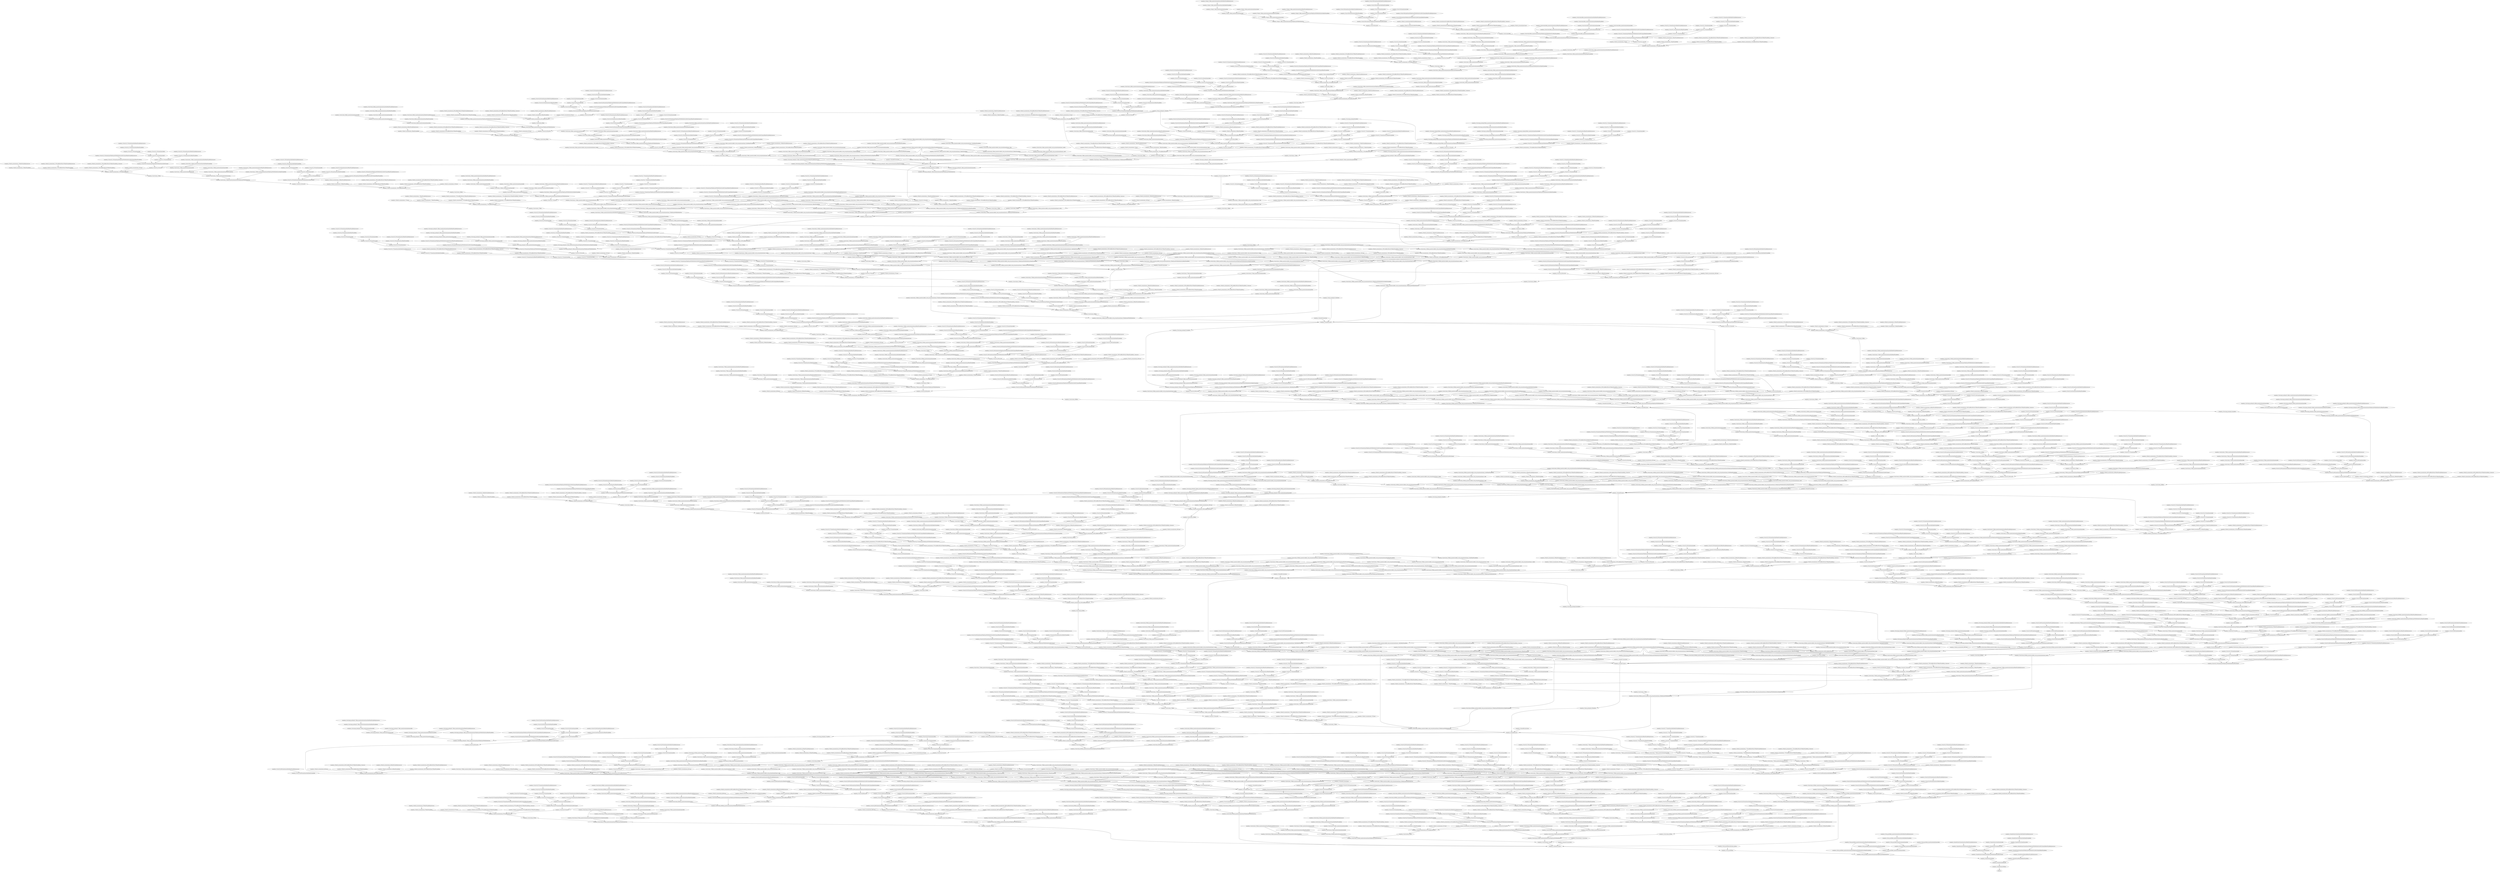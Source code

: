 strict digraph  {
args_0 [op=Placeholder];
"inception_v3/input_1/fake_quantize/AsymmQuant/Abs/ReadVariableOp/resource" [op=Placeholder];
"inception_v3/input_1/fake_quantize/AsymmQuant/Abs/ReadVariableOp" [op=ReadVariableOp];
"inception_v3/input_1/fake_quantize/AsymmQuant/Abs" [op=Abs];
"inception_v3/input_1/fake_quantize/AsymmQuant/add/y" [op=Const];
"inception_v3/input_1/fake_quantize/AsymmQuant/add" [op=AddV2];
"inception_v3/input_1/fake_quantize/AsymmQuant/ReadVariableOp/resource" [op=Placeholder];
"inception_v3/input_1/fake_quantize/AsymmQuant/ReadVariableOp" [op=ReadVariableOp];
"inception_v3/input_1/fake_quantize/AsymmQuant/add_1" [op=AddV2];
"inception_v3/input_1/fake_quantize/AsymmQuant/FakeQuantWithMinMaxVars/ReadVariableOp" [op=ReadVariableOp];
"inception_v3/input_1/fake_quantize/AsymmQuant/FakeQuantWithMinMaxVars" [op=FakeQuantWithMinMaxVars];
"inception_v3/conv2d/SymmQuant/Abs/ReadVariableOp/resource" [op=Placeholder];
"inception_v3/conv2d/SymmQuant/Abs/ReadVariableOp" [op=ReadVariableOp];
"inception_v3/conv2d/SymmQuant/Abs" [op=Abs];
"inception_v3/conv2d/SymmQuant/add/y" [op=Const];
"inception_v3/conv2d/SymmQuant/add" [op=AddV2];
"inception_v3/conv2d/SymmQuant/mul/ReadVariableOp/resource" [op=Placeholder];
"inception_v3/conv2d/SymmQuant/mul/ReadVariableOp" [op=ReadVariableOp];
"inception_v3/conv2d/SymmQuant/mul" [op=Mul];
"inception_v3/conv2d/SymmQuant/FakeQuantWithMinMaxVarsPerChannel/ReadVariableOp/resource" [op=Placeholder];
"inception_v3/conv2d/SymmQuant/FakeQuantWithMinMaxVarsPerChannel/ReadVariableOp" [op=ReadVariableOp];
"inception_v3/conv2d/SymmQuant/FakeQuantWithMinMaxVarsPerChannel" [op=FakeQuantWithMinMaxVarsPerChannel];
"inception_v3/conv2d/Conv2D" [op=Conv2D];
"inception_v3/batch_normalization/Const" [op=Const];
"inception_v3/batch_normalization/ReadVariableOp/resource" [op=Placeholder];
"inception_v3/batch_normalization/ReadVariableOp" [op=ReadVariableOp];
"inception_v3/batch_normalization/FusedBatchNormV3/ReadVariableOp/resource" [op=Placeholder];
"inception_v3/batch_normalization/FusedBatchNormV3/ReadVariableOp" [op=ReadVariableOp];
"inception_v3/batch_normalization/FusedBatchNormV3/ReadVariableOp_1/resource" [op=Placeholder];
"inception_v3/batch_normalization/FusedBatchNormV3/ReadVariableOp_1" [op=ReadVariableOp];
"inception_v3/batch_normalization/FusedBatchNormV3" [op=FusedBatchNormV3];
"inception_v3/activation/Relu" [op=Relu];
"inception_v3/activation/fake_quantize/AsymmQuant/Abs/ReadVariableOp/resource" [op=Placeholder];
"inception_v3/activation/fake_quantize/AsymmQuant/Abs/ReadVariableOp" [op=ReadVariableOp];
"inception_v3/activation/fake_quantize/AsymmQuant/Abs" [op=Abs];
"inception_v3/activation/fake_quantize/AsymmQuant/add/y" [op=Const];
"inception_v3/activation/fake_quantize/AsymmQuant/add" [op=AddV2];
"inception_v3/activation/fake_quantize/AsymmQuant/ReadVariableOp/resource" [op=Placeholder];
"inception_v3/activation/fake_quantize/AsymmQuant/ReadVariableOp" [op=ReadVariableOp];
"inception_v3/activation/fake_quantize/AsymmQuant/add_1" [op=AddV2];
"inception_v3/activation/fake_quantize/AsymmQuant/FakeQuantWithMinMaxVars/ReadVariableOp" [op=ReadVariableOp];
"inception_v3/activation/fake_quantize/AsymmQuant/FakeQuantWithMinMaxVars" [op=FakeQuantWithMinMaxVars];
"inception_v3/conv2d_1/SymmQuant/Abs/ReadVariableOp/resource" [op=Placeholder];
"inception_v3/conv2d_1/SymmQuant/Abs/ReadVariableOp" [op=ReadVariableOp];
"inception_v3/conv2d_1/SymmQuant/Abs" [op=Abs];
"inception_v3/conv2d_1/SymmQuant/add/y" [op=Const];
"inception_v3/conv2d_1/SymmQuant/add" [op=AddV2];
"inception_v3/conv2d_1/SymmQuant/mul/ReadVariableOp/resource" [op=Placeholder];
"inception_v3/conv2d_1/SymmQuant/mul/ReadVariableOp" [op=ReadVariableOp];
"inception_v3/conv2d_1/SymmQuant/mul" [op=Mul];
"inception_v3/conv2d_1/SymmQuant/FakeQuantWithMinMaxVarsPerChannel/ReadVariableOp/resource" [op=Placeholder];
"inception_v3/conv2d_1/SymmQuant/FakeQuantWithMinMaxVarsPerChannel/ReadVariableOp" [op=ReadVariableOp];
"inception_v3/conv2d_1/SymmQuant/FakeQuantWithMinMaxVarsPerChannel" [op=FakeQuantWithMinMaxVarsPerChannel];
"inception_v3/conv2d_1/Conv2D" [op=Conv2D];
"inception_v3/batch_normalization_1/Const" [op=Const];
"inception_v3/batch_normalization_1/ReadVariableOp/resource" [op=Placeholder];
"inception_v3/batch_normalization_1/ReadVariableOp" [op=ReadVariableOp];
"inception_v3/batch_normalization_1/FusedBatchNormV3/ReadVariableOp/resource" [op=Placeholder];
"inception_v3/batch_normalization_1/FusedBatchNormV3/ReadVariableOp" [op=ReadVariableOp];
"inception_v3/batch_normalization_1/FusedBatchNormV3/ReadVariableOp_1/resource" [op=Placeholder];
"inception_v3/batch_normalization_1/FusedBatchNormV3/ReadVariableOp_1" [op=ReadVariableOp];
"inception_v3/batch_normalization_1/FusedBatchNormV3" [op=FusedBatchNormV3];
"inception_v3/activation_1/Relu" [op=Relu];
"inception_v3/activation_1/fake_quantize/AsymmQuant/Abs/ReadVariableOp/resource" [op=Placeholder];
"inception_v3/activation_1/fake_quantize/AsymmQuant/Abs/ReadVariableOp" [op=ReadVariableOp];
"inception_v3/activation_1/fake_quantize/AsymmQuant/Abs" [op=Abs];
"inception_v3/activation_1/fake_quantize/AsymmQuant/add/y" [op=Const];
"inception_v3/activation_1/fake_quantize/AsymmQuant/add" [op=AddV2];
"inception_v3/activation_1/fake_quantize/AsymmQuant/ReadVariableOp/resource" [op=Placeholder];
"inception_v3/activation_1/fake_quantize/AsymmQuant/ReadVariableOp" [op=ReadVariableOp];
"inception_v3/activation_1/fake_quantize/AsymmQuant/add_1" [op=AddV2];
"inception_v3/activation_1/fake_quantize/AsymmQuant/FakeQuantWithMinMaxVars/ReadVariableOp" [op=ReadVariableOp];
"inception_v3/activation_1/fake_quantize/AsymmQuant/FakeQuantWithMinMaxVars" [op=FakeQuantWithMinMaxVars];
"inception_v3/conv2d_2/SymmQuant/Abs/ReadVariableOp/resource" [op=Placeholder];
"inception_v3/conv2d_2/SymmQuant/Abs/ReadVariableOp" [op=ReadVariableOp];
"inception_v3/conv2d_2/SymmQuant/Abs" [op=Abs];
"inception_v3/conv2d_2/SymmQuant/add/y" [op=Const];
"inception_v3/conv2d_2/SymmQuant/add" [op=AddV2];
"inception_v3/conv2d_2/SymmQuant/mul/ReadVariableOp/resource" [op=Placeholder];
"inception_v3/conv2d_2/SymmQuant/mul/ReadVariableOp" [op=ReadVariableOp];
"inception_v3/conv2d_2/SymmQuant/mul" [op=Mul];
"inception_v3/conv2d_2/SymmQuant/FakeQuantWithMinMaxVarsPerChannel/ReadVariableOp/resource" [op=Placeholder];
"inception_v3/conv2d_2/SymmQuant/FakeQuantWithMinMaxVarsPerChannel/ReadVariableOp" [op=ReadVariableOp];
"inception_v3/conv2d_2/SymmQuant/FakeQuantWithMinMaxVarsPerChannel" [op=FakeQuantWithMinMaxVarsPerChannel];
"inception_v3/conv2d_2/Conv2D" [op=Conv2D];
"inception_v3/batch_normalization_2/Const" [op=Const];
"inception_v3/batch_normalization_2/ReadVariableOp/resource" [op=Placeholder];
"inception_v3/batch_normalization_2/ReadVariableOp" [op=ReadVariableOp];
"inception_v3/batch_normalization_2/FusedBatchNormV3/ReadVariableOp/resource" [op=Placeholder];
"inception_v3/batch_normalization_2/FusedBatchNormV3/ReadVariableOp" [op=ReadVariableOp];
"inception_v3/batch_normalization_2/FusedBatchNormV3/ReadVariableOp_1/resource" [op=Placeholder];
"inception_v3/batch_normalization_2/FusedBatchNormV3/ReadVariableOp_1" [op=ReadVariableOp];
"inception_v3/batch_normalization_2/FusedBatchNormV3" [op=FusedBatchNormV3];
"inception_v3/activation_2/Relu" [op=Relu];
"inception_v3/activation_2/fake_quantize/AsymmQuant/Abs/ReadVariableOp/resource" [op=Placeholder];
"inception_v3/activation_2/fake_quantize/AsymmQuant/Abs/ReadVariableOp" [op=ReadVariableOp];
"inception_v3/activation_2/fake_quantize/AsymmQuant/Abs" [op=Abs];
"inception_v3/activation_2/fake_quantize/AsymmQuant/add/y" [op=Const];
"inception_v3/activation_2/fake_quantize/AsymmQuant/add" [op=AddV2];
"inception_v3/activation_2/fake_quantize/AsymmQuant/ReadVariableOp/resource" [op=Placeholder];
"inception_v3/activation_2/fake_quantize/AsymmQuant/ReadVariableOp" [op=ReadVariableOp];
"inception_v3/activation_2/fake_quantize/AsymmQuant/add_1" [op=AddV2];
"inception_v3/activation_2/fake_quantize/AsymmQuant/FakeQuantWithMinMaxVars/ReadVariableOp" [op=ReadVariableOp];
"inception_v3/activation_2/fake_quantize/AsymmQuant/FakeQuantWithMinMaxVars" [op=FakeQuantWithMinMaxVars];
"inception_v3/max_pooling2d/MaxPool" [op=MaxPool];
"inception_v3/conv2d_3/SymmQuant/Abs/ReadVariableOp/resource" [op=Placeholder];
"inception_v3/conv2d_3/SymmQuant/Abs/ReadVariableOp" [op=ReadVariableOp];
"inception_v3/conv2d_3/SymmQuant/Abs" [op=Abs];
"inception_v3/conv2d_3/SymmQuant/add/y" [op=Const];
"inception_v3/conv2d_3/SymmQuant/add" [op=AddV2];
"inception_v3/conv2d_3/SymmQuant/mul/ReadVariableOp/resource" [op=Placeholder];
"inception_v3/conv2d_3/SymmQuant/mul/ReadVariableOp" [op=ReadVariableOp];
"inception_v3/conv2d_3/SymmQuant/mul" [op=Mul];
"inception_v3/conv2d_3/SymmQuant/FakeQuantWithMinMaxVarsPerChannel/ReadVariableOp/resource" [op=Placeholder];
"inception_v3/conv2d_3/SymmQuant/FakeQuantWithMinMaxVarsPerChannel/ReadVariableOp" [op=ReadVariableOp];
"inception_v3/conv2d_3/SymmQuant/FakeQuantWithMinMaxVarsPerChannel" [op=FakeQuantWithMinMaxVarsPerChannel];
"inception_v3/conv2d_3/Conv2D" [op=Conv2D];
"inception_v3/batch_normalization_3/Const" [op=Const];
"inception_v3/batch_normalization_3/ReadVariableOp/resource" [op=Placeholder];
"inception_v3/batch_normalization_3/ReadVariableOp" [op=ReadVariableOp];
"inception_v3/batch_normalization_3/FusedBatchNormV3/ReadVariableOp/resource" [op=Placeholder];
"inception_v3/batch_normalization_3/FusedBatchNormV3/ReadVariableOp" [op=ReadVariableOp];
"inception_v3/batch_normalization_3/FusedBatchNormV3/ReadVariableOp_1/resource" [op=Placeholder];
"inception_v3/batch_normalization_3/FusedBatchNormV3/ReadVariableOp_1" [op=ReadVariableOp];
"inception_v3/batch_normalization_3/FusedBatchNormV3" [op=FusedBatchNormV3];
"inception_v3/activation_3/Relu" [op=Relu];
"inception_v3/activation_3/fake_quantize/AsymmQuant/Abs/ReadVariableOp/resource" [op=Placeholder];
"inception_v3/activation_3/fake_quantize/AsymmQuant/Abs/ReadVariableOp" [op=ReadVariableOp];
"inception_v3/activation_3/fake_quantize/AsymmQuant/Abs" [op=Abs];
"inception_v3/activation_3/fake_quantize/AsymmQuant/add/y" [op=Const];
"inception_v3/activation_3/fake_quantize/AsymmQuant/add" [op=AddV2];
"inception_v3/activation_3/fake_quantize/AsymmQuant/ReadVariableOp/resource" [op=Placeholder];
"inception_v3/activation_3/fake_quantize/AsymmQuant/ReadVariableOp" [op=ReadVariableOp];
"inception_v3/activation_3/fake_quantize/AsymmQuant/add_1" [op=AddV2];
"inception_v3/activation_3/fake_quantize/AsymmQuant/FakeQuantWithMinMaxVars/ReadVariableOp" [op=ReadVariableOp];
"inception_v3/activation_3/fake_quantize/AsymmQuant/FakeQuantWithMinMaxVars" [op=FakeQuantWithMinMaxVars];
"inception_v3/conv2d_4/SymmQuant/Abs/ReadVariableOp/resource" [op=Placeholder];
"inception_v3/conv2d_4/SymmQuant/Abs/ReadVariableOp" [op=ReadVariableOp];
"inception_v3/conv2d_4/SymmQuant/Abs" [op=Abs];
"inception_v3/conv2d_4/SymmQuant/add/y" [op=Const];
"inception_v3/conv2d_4/SymmQuant/add" [op=AddV2];
"inception_v3/conv2d_4/SymmQuant/mul/ReadVariableOp/resource" [op=Placeholder];
"inception_v3/conv2d_4/SymmQuant/mul/ReadVariableOp" [op=ReadVariableOp];
"inception_v3/conv2d_4/SymmQuant/mul" [op=Mul];
"inception_v3/conv2d_4/SymmQuant/FakeQuantWithMinMaxVarsPerChannel/ReadVariableOp/resource" [op=Placeholder];
"inception_v3/conv2d_4/SymmQuant/FakeQuantWithMinMaxVarsPerChannel/ReadVariableOp" [op=ReadVariableOp];
"inception_v3/conv2d_4/SymmQuant/FakeQuantWithMinMaxVarsPerChannel" [op=FakeQuantWithMinMaxVarsPerChannel];
"inception_v3/conv2d_4/Conv2D" [op=Conv2D];
"inception_v3/batch_normalization_4/Const" [op=Const];
"inception_v3/batch_normalization_4/ReadVariableOp/resource" [op=Placeholder];
"inception_v3/batch_normalization_4/ReadVariableOp" [op=ReadVariableOp];
"inception_v3/batch_normalization_4/FusedBatchNormV3/ReadVariableOp/resource" [op=Placeholder];
"inception_v3/batch_normalization_4/FusedBatchNormV3/ReadVariableOp" [op=ReadVariableOp];
"inception_v3/batch_normalization_4/FusedBatchNormV3/ReadVariableOp_1/resource" [op=Placeholder];
"inception_v3/batch_normalization_4/FusedBatchNormV3/ReadVariableOp_1" [op=ReadVariableOp];
"inception_v3/batch_normalization_4/FusedBatchNormV3" [op=FusedBatchNormV3];
"inception_v3/activation_4/Relu" [op=Relu];
"inception_v3/activation_4/fake_quantize/AsymmQuant/Abs/ReadVariableOp/resource" [op=Placeholder];
"inception_v3/activation_4/fake_quantize/AsymmQuant/Abs/ReadVariableOp" [op=ReadVariableOp];
"inception_v3/activation_4/fake_quantize/AsymmQuant/Abs" [op=Abs];
"inception_v3/activation_4/fake_quantize/AsymmQuant/add/y" [op=Const];
"inception_v3/activation_4/fake_quantize/AsymmQuant/add" [op=AddV2];
"inception_v3/activation_4/fake_quantize/AsymmQuant/ReadVariableOp/resource" [op=Placeholder];
"inception_v3/activation_4/fake_quantize/AsymmQuant/ReadVariableOp" [op=ReadVariableOp];
"inception_v3/activation_4/fake_quantize/AsymmQuant/add_1" [op=AddV2];
"inception_v3/activation_4/fake_quantize/AsymmQuant/FakeQuantWithMinMaxVars/ReadVariableOp" [op=ReadVariableOp];
"inception_v3/activation_4/fake_quantize/AsymmQuant/FakeQuantWithMinMaxVars" [op=FakeQuantWithMinMaxVars];
"inception_v3/max_pooling2d_1/MaxPool" [op=MaxPool];
"inception_v3/conv2d_8/SymmQuant/Abs/ReadVariableOp/resource" [op=Placeholder];
"inception_v3/conv2d_8/SymmQuant/Abs/ReadVariableOp" [op=ReadVariableOp];
"inception_v3/conv2d_8/SymmQuant/Abs" [op=Abs];
"inception_v3/conv2d_8/SymmQuant/add/y" [op=Const];
"inception_v3/conv2d_8/SymmQuant/add" [op=AddV2];
"inception_v3/conv2d_8/SymmQuant/mul/ReadVariableOp/resource" [op=Placeholder];
"inception_v3/conv2d_8/SymmQuant/mul/ReadVariableOp" [op=ReadVariableOp];
"inception_v3/conv2d_8/SymmQuant/mul" [op=Mul];
"inception_v3/conv2d_8/SymmQuant/FakeQuantWithMinMaxVarsPerChannel/ReadVariableOp/resource" [op=Placeholder];
"inception_v3/conv2d_8/SymmQuant/FakeQuantWithMinMaxVarsPerChannel/ReadVariableOp" [op=ReadVariableOp];
"inception_v3/conv2d_8/SymmQuant/FakeQuantWithMinMaxVarsPerChannel" [op=FakeQuantWithMinMaxVarsPerChannel];
"inception_v3/conv2d_8/Conv2D" [op=Conv2D];
"inception_v3/batch_normalization_8/Const" [op=Const];
"inception_v3/batch_normalization_8/ReadVariableOp/resource" [op=Placeholder];
"inception_v3/batch_normalization_8/ReadVariableOp" [op=ReadVariableOp];
"inception_v3/batch_normalization_8/FusedBatchNormV3/ReadVariableOp/resource" [op=Placeholder];
"inception_v3/batch_normalization_8/FusedBatchNormV3/ReadVariableOp" [op=ReadVariableOp];
"inception_v3/batch_normalization_8/FusedBatchNormV3/ReadVariableOp_1/resource" [op=Placeholder];
"inception_v3/batch_normalization_8/FusedBatchNormV3/ReadVariableOp_1" [op=ReadVariableOp];
"inception_v3/batch_normalization_8/FusedBatchNormV3" [op=FusedBatchNormV3];
"inception_v3/activation_8/Relu" [op=Relu];
"inception_v3/activation_8/fake_quantize/AsymmQuant/Abs/ReadVariableOp/resource" [op=Placeholder];
"inception_v3/activation_8/fake_quantize/AsymmQuant/Abs/ReadVariableOp" [op=ReadVariableOp];
"inception_v3/activation_8/fake_quantize/AsymmQuant/Abs" [op=Abs];
"inception_v3/activation_8/fake_quantize/AsymmQuant/add/y" [op=Const];
"inception_v3/activation_8/fake_quantize/AsymmQuant/add" [op=AddV2];
"inception_v3/activation_8/fake_quantize/AsymmQuant/ReadVariableOp/resource" [op=Placeholder];
"inception_v3/activation_8/fake_quantize/AsymmQuant/ReadVariableOp" [op=ReadVariableOp];
"inception_v3/activation_8/fake_quantize/AsymmQuant/add_1" [op=AddV2];
"inception_v3/activation_8/fake_quantize/AsymmQuant/FakeQuantWithMinMaxVars/ReadVariableOp" [op=ReadVariableOp];
"inception_v3/activation_8/fake_quantize/AsymmQuant/FakeQuantWithMinMaxVars" [op=FakeQuantWithMinMaxVars];
"inception_v3/conv2d_9/SymmQuant/Abs/ReadVariableOp/resource" [op=Placeholder];
"inception_v3/conv2d_9/SymmQuant/Abs/ReadVariableOp" [op=ReadVariableOp];
"inception_v3/conv2d_9/SymmQuant/Abs" [op=Abs];
"inception_v3/conv2d_9/SymmQuant/add/y" [op=Const];
"inception_v3/conv2d_9/SymmQuant/add" [op=AddV2];
"inception_v3/conv2d_9/SymmQuant/mul/ReadVariableOp/resource" [op=Placeholder];
"inception_v3/conv2d_9/SymmQuant/mul/ReadVariableOp" [op=ReadVariableOp];
"inception_v3/conv2d_9/SymmQuant/mul" [op=Mul];
"inception_v3/conv2d_9/SymmQuant/FakeQuantWithMinMaxVarsPerChannel/ReadVariableOp/resource" [op=Placeholder];
"inception_v3/conv2d_9/SymmQuant/FakeQuantWithMinMaxVarsPerChannel/ReadVariableOp" [op=ReadVariableOp];
"inception_v3/conv2d_9/SymmQuant/FakeQuantWithMinMaxVarsPerChannel" [op=FakeQuantWithMinMaxVarsPerChannel];
"inception_v3/conv2d_9/Conv2D" [op=Conv2D];
"inception_v3/conv2d_6/SymmQuant/Abs/ReadVariableOp/resource" [op=Placeholder];
"inception_v3/conv2d_6/SymmQuant/Abs/ReadVariableOp" [op=ReadVariableOp];
"inception_v3/conv2d_6/SymmQuant/Abs" [op=Abs];
"inception_v3/conv2d_6/SymmQuant/add/y" [op=Const];
"inception_v3/conv2d_6/SymmQuant/add" [op=AddV2];
"inception_v3/conv2d_6/SymmQuant/mul/ReadVariableOp/resource" [op=Placeholder];
"inception_v3/conv2d_6/SymmQuant/mul/ReadVariableOp" [op=ReadVariableOp];
"inception_v3/conv2d_6/SymmQuant/mul" [op=Mul];
"inception_v3/conv2d_6/SymmQuant/FakeQuantWithMinMaxVarsPerChannel/ReadVariableOp/resource" [op=Placeholder];
"inception_v3/conv2d_6/SymmQuant/FakeQuantWithMinMaxVarsPerChannel/ReadVariableOp" [op=ReadVariableOp];
"inception_v3/conv2d_6/SymmQuant/FakeQuantWithMinMaxVarsPerChannel" [op=FakeQuantWithMinMaxVarsPerChannel];
"inception_v3/conv2d_6/Conv2D" [op=Conv2D];
"inception_v3/batch_normalization_9/Const" [op=Const];
"inception_v3/batch_normalization_9/ReadVariableOp/resource" [op=Placeholder];
"inception_v3/batch_normalization_9/ReadVariableOp" [op=ReadVariableOp];
"inception_v3/batch_normalization_9/FusedBatchNormV3/ReadVariableOp/resource" [op=Placeholder];
"inception_v3/batch_normalization_9/FusedBatchNormV3/ReadVariableOp" [op=ReadVariableOp];
"inception_v3/batch_normalization_9/FusedBatchNormV3/ReadVariableOp_1/resource" [op=Placeholder];
"inception_v3/batch_normalization_9/FusedBatchNormV3/ReadVariableOp_1" [op=ReadVariableOp];
"inception_v3/batch_normalization_9/FusedBatchNormV3" [op=FusedBatchNormV3];
"inception_v3/batch_normalization_6/Const" [op=Const];
"inception_v3/batch_normalization_6/ReadVariableOp/resource" [op=Placeholder];
"inception_v3/batch_normalization_6/ReadVariableOp" [op=ReadVariableOp];
"inception_v3/batch_normalization_6/FusedBatchNormV3/ReadVariableOp/resource" [op=Placeholder];
"inception_v3/batch_normalization_6/FusedBatchNormV3/ReadVariableOp" [op=ReadVariableOp];
"inception_v3/batch_normalization_6/FusedBatchNormV3/ReadVariableOp_1/resource" [op=Placeholder];
"inception_v3/batch_normalization_6/FusedBatchNormV3/ReadVariableOp_1" [op=ReadVariableOp];
"inception_v3/batch_normalization_6/FusedBatchNormV3" [op=FusedBatchNormV3];
"inception_v3/average_pooling2d/AvgPool" [op=AvgPool];
"inception_v3/activation_9/Relu" [op=Relu];
"inception_v3/activation_6/Relu" [op=Relu];
"inception_v3/average_pooling2d/fake_quantize/AsymmQuant/Abs/ReadVariableOp/resource" [op=Placeholder];
"inception_v3/average_pooling2d/fake_quantize/AsymmQuant/Abs/ReadVariableOp" [op=ReadVariableOp];
"inception_v3/average_pooling2d/fake_quantize/AsymmQuant/Abs" [op=Abs];
"inception_v3/average_pooling2d/fake_quantize/AsymmQuant/add/y" [op=Const];
"inception_v3/average_pooling2d/fake_quantize/AsymmQuant/add" [op=AddV2];
"inception_v3/average_pooling2d/fake_quantize/AsymmQuant/ReadVariableOp/resource" [op=Placeholder];
"inception_v3/average_pooling2d/fake_quantize/AsymmQuant/ReadVariableOp" [op=ReadVariableOp];
"inception_v3/average_pooling2d/fake_quantize/AsymmQuant/add_1" [op=AddV2];
"inception_v3/average_pooling2d/fake_quantize/AsymmQuant/FakeQuantWithMinMaxVars/ReadVariableOp" [op=ReadVariableOp];
"inception_v3/average_pooling2d/fake_quantize/AsymmQuant/FakeQuantWithMinMaxVars" [op=FakeQuantWithMinMaxVars];
"inception_v3/activation_9/fake_quantize/AsymmQuant/Abs/ReadVariableOp/resource" [op=Placeholder];
"inception_v3/activation_9/fake_quantize/AsymmQuant/Abs/ReadVariableOp" [op=ReadVariableOp];
"inception_v3/activation_9/fake_quantize/AsymmQuant/Abs" [op=Abs];
"inception_v3/activation_9/fake_quantize/AsymmQuant/add/y" [op=Const];
"inception_v3/activation_9/fake_quantize/AsymmQuant/add" [op=AddV2];
"inception_v3/activation_9/fake_quantize/AsymmQuant/ReadVariableOp/resource" [op=Placeholder];
"inception_v3/activation_9/fake_quantize/AsymmQuant/ReadVariableOp" [op=ReadVariableOp];
"inception_v3/activation_9/fake_quantize/AsymmQuant/add_1" [op=AddV2];
"inception_v3/activation_9/fake_quantize/AsymmQuant/FakeQuantWithMinMaxVars/ReadVariableOp" [op=ReadVariableOp];
"inception_v3/activation_9/fake_quantize/AsymmQuant/FakeQuantWithMinMaxVars" [op=FakeQuantWithMinMaxVars];
"inception_v3/activation_6/fake_quantize/AsymmQuant/Abs/ReadVariableOp/resource" [op=Placeholder];
"inception_v3/activation_6/fake_quantize/AsymmQuant/Abs/ReadVariableOp" [op=ReadVariableOp];
"inception_v3/activation_6/fake_quantize/AsymmQuant/Abs" [op=Abs];
"inception_v3/activation_6/fake_quantize/AsymmQuant/add/y" [op=Const];
"inception_v3/activation_6/fake_quantize/AsymmQuant/add" [op=AddV2];
"inception_v3/activation_6/fake_quantize/AsymmQuant/ReadVariableOp/resource" [op=Placeholder];
"inception_v3/activation_6/fake_quantize/AsymmQuant/ReadVariableOp" [op=ReadVariableOp];
"inception_v3/activation_6/fake_quantize/AsymmQuant/add_1" [op=AddV2];
"inception_v3/activation_6/fake_quantize/AsymmQuant/FakeQuantWithMinMaxVars/ReadVariableOp" [op=ReadVariableOp];
"inception_v3/activation_6/fake_quantize/AsymmQuant/FakeQuantWithMinMaxVars" [op=FakeQuantWithMinMaxVars];
"inception_v3/conv2d_11/SymmQuant/Abs/ReadVariableOp/resource" [op=Placeholder];
"inception_v3/conv2d_11/SymmQuant/Abs/ReadVariableOp" [op=ReadVariableOp];
"inception_v3/conv2d_11/SymmQuant/Abs" [op=Abs];
"inception_v3/conv2d_11/SymmQuant/add/y" [op=Const];
"inception_v3/conv2d_11/SymmQuant/add" [op=AddV2];
"inception_v3/conv2d_11/SymmQuant/mul/ReadVariableOp/resource" [op=Placeholder];
"inception_v3/conv2d_11/SymmQuant/mul/ReadVariableOp" [op=ReadVariableOp];
"inception_v3/conv2d_11/SymmQuant/mul" [op=Mul];
"inception_v3/conv2d_11/SymmQuant/FakeQuantWithMinMaxVarsPerChannel/ReadVariableOp/resource" [op=Placeholder];
"inception_v3/conv2d_11/SymmQuant/FakeQuantWithMinMaxVarsPerChannel/ReadVariableOp" [op=ReadVariableOp];
"inception_v3/conv2d_11/SymmQuant/FakeQuantWithMinMaxVarsPerChannel" [op=FakeQuantWithMinMaxVarsPerChannel];
"inception_v3/conv2d_11/Conv2D" [op=Conv2D];
"inception_v3/conv2d_10/SymmQuant/Abs/ReadVariableOp/resource" [op=Placeholder];
"inception_v3/conv2d_10/SymmQuant/Abs/ReadVariableOp" [op=ReadVariableOp];
"inception_v3/conv2d_10/SymmQuant/Abs" [op=Abs];
"inception_v3/conv2d_10/SymmQuant/add/y" [op=Const];
"inception_v3/conv2d_10/SymmQuant/add" [op=AddV2];
"inception_v3/conv2d_10/SymmQuant/mul/ReadVariableOp/resource" [op=Placeholder];
"inception_v3/conv2d_10/SymmQuant/mul/ReadVariableOp" [op=ReadVariableOp];
"inception_v3/conv2d_10/SymmQuant/mul" [op=Mul];
"inception_v3/conv2d_10/SymmQuant/FakeQuantWithMinMaxVarsPerChannel/ReadVariableOp/resource" [op=Placeholder];
"inception_v3/conv2d_10/SymmQuant/FakeQuantWithMinMaxVarsPerChannel/ReadVariableOp" [op=ReadVariableOp];
"inception_v3/conv2d_10/SymmQuant/FakeQuantWithMinMaxVarsPerChannel" [op=FakeQuantWithMinMaxVarsPerChannel];
"inception_v3/conv2d_10/Conv2D" [op=Conv2D];
"inception_v3/conv2d_7/SymmQuant/Abs/ReadVariableOp/resource" [op=Placeholder];
"inception_v3/conv2d_7/SymmQuant/Abs/ReadVariableOp" [op=ReadVariableOp];
"inception_v3/conv2d_7/SymmQuant/Abs" [op=Abs];
"inception_v3/conv2d_7/SymmQuant/add/y" [op=Const];
"inception_v3/conv2d_7/SymmQuant/add" [op=AddV2];
"inception_v3/conv2d_7/SymmQuant/mul/ReadVariableOp/resource" [op=Placeholder];
"inception_v3/conv2d_7/SymmQuant/mul/ReadVariableOp" [op=ReadVariableOp];
"inception_v3/conv2d_7/SymmQuant/mul" [op=Mul];
"inception_v3/conv2d_7/SymmQuant/FakeQuantWithMinMaxVarsPerChannel/ReadVariableOp/resource" [op=Placeholder];
"inception_v3/conv2d_7/SymmQuant/FakeQuantWithMinMaxVarsPerChannel/ReadVariableOp" [op=ReadVariableOp];
"inception_v3/conv2d_7/SymmQuant/FakeQuantWithMinMaxVarsPerChannel" [op=FakeQuantWithMinMaxVarsPerChannel];
"inception_v3/conv2d_7/Conv2D" [op=Conv2D];
"inception_v3/conv2d_5/SymmQuant/Abs/ReadVariableOp/resource" [op=Placeholder];
"inception_v3/conv2d_5/SymmQuant/Abs/ReadVariableOp" [op=ReadVariableOp];
"inception_v3/conv2d_5/SymmQuant/Abs" [op=Abs];
"inception_v3/conv2d_5/SymmQuant/add/y" [op=Const];
"inception_v3/conv2d_5/SymmQuant/add" [op=AddV2];
"inception_v3/conv2d_5/SymmQuant/mul/ReadVariableOp/resource" [op=Placeholder];
"inception_v3/conv2d_5/SymmQuant/mul/ReadVariableOp" [op=ReadVariableOp];
"inception_v3/conv2d_5/SymmQuant/mul" [op=Mul];
"inception_v3/conv2d_5/SymmQuant/FakeQuantWithMinMaxVarsPerChannel/ReadVariableOp/resource" [op=Placeholder];
"inception_v3/conv2d_5/SymmQuant/FakeQuantWithMinMaxVarsPerChannel/ReadVariableOp" [op=ReadVariableOp];
"inception_v3/conv2d_5/SymmQuant/FakeQuantWithMinMaxVarsPerChannel" [op=FakeQuantWithMinMaxVarsPerChannel];
"inception_v3/conv2d_5/Conv2D" [op=Conv2D];
"inception_v3/batch_normalization_11/Const" [op=Const];
"inception_v3/batch_normalization_11/ReadVariableOp/resource" [op=Placeholder];
"inception_v3/batch_normalization_11/ReadVariableOp" [op=ReadVariableOp];
"inception_v3/batch_normalization_11/FusedBatchNormV3/ReadVariableOp/resource" [op=Placeholder];
"inception_v3/batch_normalization_11/FusedBatchNormV3/ReadVariableOp" [op=ReadVariableOp];
"inception_v3/batch_normalization_11/FusedBatchNormV3/ReadVariableOp_1/resource" [op=Placeholder];
"inception_v3/batch_normalization_11/FusedBatchNormV3/ReadVariableOp_1" [op=ReadVariableOp];
"inception_v3/batch_normalization_11/FusedBatchNormV3" [op=FusedBatchNormV3];
"inception_v3/batch_normalization_10/Const" [op=Const];
"inception_v3/batch_normalization_10/ReadVariableOp/resource" [op=Placeholder];
"inception_v3/batch_normalization_10/ReadVariableOp" [op=ReadVariableOp];
"inception_v3/batch_normalization_10/FusedBatchNormV3/ReadVariableOp/resource" [op=Placeholder];
"inception_v3/batch_normalization_10/FusedBatchNormV3/ReadVariableOp" [op=ReadVariableOp];
"inception_v3/batch_normalization_10/FusedBatchNormV3/ReadVariableOp_1/resource" [op=Placeholder];
"inception_v3/batch_normalization_10/FusedBatchNormV3/ReadVariableOp_1" [op=ReadVariableOp];
"inception_v3/batch_normalization_10/FusedBatchNormV3" [op=FusedBatchNormV3];
"inception_v3/batch_normalization_7/Const" [op=Const];
"inception_v3/batch_normalization_7/ReadVariableOp/resource" [op=Placeholder];
"inception_v3/batch_normalization_7/ReadVariableOp" [op=ReadVariableOp];
"inception_v3/batch_normalization_7/FusedBatchNormV3/ReadVariableOp/resource" [op=Placeholder];
"inception_v3/batch_normalization_7/FusedBatchNormV3/ReadVariableOp" [op=ReadVariableOp];
"inception_v3/batch_normalization_7/FusedBatchNormV3/ReadVariableOp_1/resource" [op=Placeholder];
"inception_v3/batch_normalization_7/FusedBatchNormV3/ReadVariableOp_1" [op=ReadVariableOp];
"inception_v3/batch_normalization_7/FusedBatchNormV3" [op=FusedBatchNormV3];
"inception_v3/batch_normalization_5/Const" [op=Const];
"inception_v3/batch_normalization_5/ReadVariableOp/resource" [op=Placeholder];
"inception_v3/batch_normalization_5/ReadVariableOp" [op=ReadVariableOp];
"inception_v3/batch_normalization_5/FusedBatchNormV3/ReadVariableOp/resource" [op=Placeholder];
"inception_v3/batch_normalization_5/FusedBatchNormV3/ReadVariableOp" [op=ReadVariableOp];
"inception_v3/batch_normalization_5/FusedBatchNormV3/ReadVariableOp_1/resource" [op=Placeholder];
"inception_v3/batch_normalization_5/FusedBatchNormV3/ReadVariableOp_1" [op=ReadVariableOp];
"inception_v3/batch_normalization_5/FusedBatchNormV3" [op=FusedBatchNormV3];
"inception_v3/activation_11/Relu" [op=Relu];
"inception_v3/activation_10/Relu" [op=Relu];
"inception_v3/activation_7/Relu" [op=Relu];
"inception_v3/activation_5/Relu" [op=Relu];
"inception_v3/activation_5/fake_quantize/unified_scale_group/AsymmQuant/Abs/ReadVariableOp/resource" [op=Placeholder];
"inception_v3/activation_5/fake_quantize/unified_scale_group/AsymmQuant/Abs/ReadVariableOp" [op=ReadVariableOp];
"inception_v3/activation_5/fake_quantize/unified_scale_group/AsymmQuant/Abs" [op=Abs];
"inception_v3/activation_5/fake_quantize/unified_scale_group/AsymmQuant/add/y" [op=Const];
"inception_v3/activation_5/fake_quantize/unified_scale_group/AsymmQuant/add" [op=AddV2];
"inception_v3/activation_5/fake_quantize/unified_scale_group/AsymmQuant/ReadVariableOp/resource" [op=Placeholder];
"inception_v3/activation_5/fake_quantize/unified_scale_group/AsymmQuant/ReadVariableOp" [op=ReadVariableOp];
"inception_v3/activation_5/fake_quantize/unified_scale_group/AsymmQuant/add_1" [op=AddV2];
"inception_v3/activation_5/fake_quantize/unified_scale_group/AsymmQuant/FakeQuantWithMinMaxVars/ReadVariableOp" [op=ReadVariableOp];
"inception_v3/activation_5/fake_quantize/unified_scale_group/AsymmQuant/FakeQuantWithMinMaxVars" [op=FakeQuantWithMinMaxVars];
"inception_v3/activation_5/fake_quantize/unified_scale_group/AsymmQuant_1/Abs/ReadVariableOp" [op=ReadVariableOp];
"inception_v3/activation_5/fake_quantize/unified_scale_group/AsymmQuant_1/Abs" [op=Abs];
"inception_v3/activation_5/fake_quantize/unified_scale_group/AsymmQuant_1/add/y" [op=Const];
"inception_v3/activation_5/fake_quantize/unified_scale_group/AsymmQuant_1/add" [op=AddV2];
"inception_v3/activation_5/fake_quantize/unified_scale_group/AsymmQuant_1/ReadVariableOp" [op=ReadVariableOp];
"inception_v3/activation_5/fake_quantize/unified_scale_group/AsymmQuant_1/add_1" [op=AddV2];
"inception_v3/activation_5/fake_quantize/unified_scale_group/AsymmQuant_1/FakeQuantWithMinMaxVars/ReadVariableOp" [op=ReadVariableOp];
"inception_v3/activation_5/fake_quantize/unified_scale_group/AsymmQuant_1/FakeQuantWithMinMaxVars" [op=FakeQuantWithMinMaxVars];
"inception_v3/activation_5/fake_quantize/unified_scale_group/AsymmQuant_2/Abs/ReadVariableOp" [op=ReadVariableOp];
"inception_v3/activation_5/fake_quantize/unified_scale_group/AsymmQuant_2/Abs" [op=Abs];
"inception_v3/activation_5/fake_quantize/unified_scale_group/AsymmQuant_2/add/y" [op=Const];
"inception_v3/activation_5/fake_quantize/unified_scale_group/AsymmQuant_2/add" [op=AddV2];
"inception_v3/activation_5/fake_quantize/unified_scale_group/AsymmQuant_2/ReadVariableOp" [op=ReadVariableOp];
"inception_v3/activation_5/fake_quantize/unified_scale_group/AsymmQuant_2/add_1" [op=AddV2];
"inception_v3/activation_5/fake_quantize/unified_scale_group/AsymmQuant_2/FakeQuantWithMinMaxVars/ReadVariableOp" [op=ReadVariableOp];
"inception_v3/activation_5/fake_quantize/unified_scale_group/AsymmQuant_2/FakeQuantWithMinMaxVars" [op=FakeQuantWithMinMaxVars];
"inception_v3/activation_5/fake_quantize/unified_scale_group/AsymmQuant_3/Abs/ReadVariableOp" [op=ReadVariableOp];
"inception_v3/activation_5/fake_quantize/unified_scale_group/AsymmQuant_3/Abs" [op=Abs];
"inception_v3/activation_5/fake_quantize/unified_scale_group/AsymmQuant_3/add/y" [op=Const];
"inception_v3/activation_5/fake_quantize/unified_scale_group/AsymmQuant_3/add" [op=AddV2];
"inception_v3/activation_5/fake_quantize/unified_scale_group/AsymmQuant_3/ReadVariableOp" [op=ReadVariableOp];
"inception_v3/activation_5/fake_quantize/unified_scale_group/AsymmQuant_3/add_1" [op=AddV2];
"inception_v3/activation_5/fake_quantize/unified_scale_group/AsymmQuant_3/FakeQuantWithMinMaxVars/ReadVariableOp" [op=ReadVariableOp];
"inception_v3/activation_5/fake_quantize/unified_scale_group/AsymmQuant_3/FakeQuantWithMinMaxVars" [op=FakeQuantWithMinMaxVars];
"inception_v3/mixed0/concat/axis" [op=Const];
"inception_v3/mixed0/concat" [op=ConcatV2];
"inception_v3/conv2d_15/SymmQuant/Abs/ReadVariableOp/resource" [op=Placeholder];
"inception_v3/conv2d_15/SymmQuant/Abs/ReadVariableOp" [op=ReadVariableOp];
"inception_v3/conv2d_15/SymmQuant/Abs" [op=Abs];
"inception_v3/conv2d_15/SymmQuant/add/y" [op=Const];
"inception_v3/conv2d_15/SymmQuant/add" [op=AddV2];
"inception_v3/conv2d_15/SymmQuant/mul/ReadVariableOp/resource" [op=Placeholder];
"inception_v3/conv2d_15/SymmQuant/mul/ReadVariableOp" [op=ReadVariableOp];
"inception_v3/conv2d_15/SymmQuant/mul" [op=Mul];
"inception_v3/conv2d_15/SymmQuant/FakeQuantWithMinMaxVarsPerChannel/ReadVariableOp/resource" [op=Placeholder];
"inception_v3/conv2d_15/SymmQuant/FakeQuantWithMinMaxVarsPerChannel/ReadVariableOp" [op=ReadVariableOp];
"inception_v3/conv2d_15/SymmQuant/FakeQuantWithMinMaxVarsPerChannel" [op=FakeQuantWithMinMaxVarsPerChannel];
"inception_v3/conv2d_15/Conv2D" [op=Conv2D];
"inception_v3/batch_normalization_15/Const" [op=Const];
"inception_v3/batch_normalization_15/ReadVariableOp/resource" [op=Placeholder];
"inception_v3/batch_normalization_15/ReadVariableOp" [op=ReadVariableOp];
"inception_v3/batch_normalization_15/FusedBatchNormV3/ReadVariableOp/resource" [op=Placeholder];
"inception_v3/batch_normalization_15/FusedBatchNormV3/ReadVariableOp" [op=ReadVariableOp];
"inception_v3/batch_normalization_15/FusedBatchNormV3/ReadVariableOp_1/resource" [op=Placeholder];
"inception_v3/batch_normalization_15/FusedBatchNormV3/ReadVariableOp_1" [op=ReadVariableOp];
"inception_v3/batch_normalization_15/FusedBatchNormV3" [op=FusedBatchNormV3];
"inception_v3/activation_15/Relu" [op=Relu];
"inception_v3/activation_15/fake_quantize/AsymmQuant/Abs/ReadVariableOp/resource" [op=Placeholder];
"inception_v3/activation_15/fake_quantize/AsymmQuant/Abs/ReadVariableOp" [op=ReadVariableOp];
"inception_v3/activation_15/fake_quantize/AsymmQuant/Abs" [op=Abs];
"inception_v3/activation_15/fake_quantize/AsymmQuant/add/y" [op=Const];
"inception_v3/activation_15/fake_quantize/AsymmQuant/add" [op=AddV2];
"inception_v3/activation_15/fake_quantize/AsymmQuant/ReadVariableOp/resource" [op=Placeholder];
"inception_v3/activation_15/fake_quantize/AsymmQuant/ReadVariableOp" [op=ReadVariableOp];
"inception_v3/activation_15/fake_quantize/AsymmQuant/add_1" [op=AddV2];
"inception_v3/activation_15/fake_quantize/AsymmQuant/FakeQuantWithMinMaxVars/ReadVariableOp" [op=ReadVariableOp];
"inception_v3/activation_15/fake_quantize/AsymmQuant/FakeQuantWithMinMaxVars" [op=FakeQuantWithMinMaxVars];
"inception_v3/conv2d_16/SymmQuant/Abs/ReadVariableOp/resource" [op=Placeholder];
"inception_v3/conv2d_16/SymmQuant/Abs/ReadVariableOp" [op=ReadVariableOp];
"inception_v3/conv2d_16/SymmQuant/Abs" [op=Abs];
"inception_v3/conv2d_16/SymmQuant/add/y" [op=Const];
"inception_v3/conv2d_16/SymmQuant/add" [op=AddV2];
"inception_v3/conv2d_16/SymmQuant/mul/ReadVariableOp/resource" [op=Placeholder];
"inception_v3/conv2d_16/SymmQuant/mul/ReadVariableOp" [op=ReadVariableOp];
"inception_v3/conv2d_16/SymmQuant/mul" [op=Mul];
"inception_v3/conv2d_16/SymmQuant/FakeQuantWithMinMaxVarsPerChannel/ReadVariableOp/resource" [op=Placeholder];
"inception_v3/conv2d_16/SymmQuant/FakeQuantWithMinMaxVarsPerChannel/ReadVariableOp" [op=ReadVariableOp];
"inception_v3/conv2d_16/SymmQuant/FakeQuantWithMinMaxVarsPerChannel" [op=FakeQuantWithMinMaxVarsPerChannel];
"inception_v3/conv2d_16/Conv2D" [op=Conv2D];
"inception_v3/conv2d_13/SymmQuant/Abs/ReadVariableOp/resource" [op=Placeholder];
"inception_v3/conv2d_13/SymmQuant/Abs/ReadVariableOp" [op=ReadVariableOp];
"inception_v3/conv2d_13/SymmQuant/Abs" [op=Abs];
"inception_v3/conv2d_13/SymmQuant/add/y" [op=Const];
"inception_v3/conv2d_13/SymmQuant/add" [op=AddV2];
"inception_v3/conv2d_13/SymmQuant/mul/ReadVariableOp/resource" [op=Placeholder];
"inception_v3/conv2d_13/SymmQuant/mul/ReadVariableOp" [op=ReadVariableOp];
"inception_v3/conv2d_13/SymmQuant/mul" [op=Mul];
"inception_v3/conv2d_13/SymmQuant/FakeQuantWithMinMaxVarsPerChannel/ReadVariableOp/resource" [op=Placeholder];
"inception_v3/conv2d_13/SymmQuant/FakeQuantWithMinMaxVarsPerChannel/ReadVariableOp" [op=ReadVariableOp];
"inception_v3/conv2d_13/SymmQuant/FakeQuantWithMinMaxVarsPerChannel" [op=FakeQuantWithMinMaxVarsPerChannel];
"inception_v3/conv2d_13/Conv2D" [op=Conv2D];
"inception_v3/batch_normalization_16/Const" [op=Const];
"inception_v3/batch_normalization_16/ReadVariableOp/resource" [op=Placeholder];
"inception_v3/batch_normalization_16/ReadVariableOp" [op=ReadVariableOp];
"inception_v3/batch_normalization_16/FusedBatchNormV3/ReadVariableOp/resource" [op=Placeholder];
"inception_v3/batch_normalization_16/FusedBatchNormV3/ReadVariableOp" [op=ReadVariableOp];
"inception_v3/batch_normalization_16/FusedBatchNormV3/ReadVariableOp_1/resource" [op=Placeholder];
"inception_v3/batch_normalization_16/FusedBatchNormV3/ReadVariableOp_1" [op=ReadVariableOp];
"inception_v3/batch_normalization_16/FusedBatchNormV3" [op=FusedBatchNormV3];
"inception_v3/batch_normalization_13/Const" [op=Const];
"inception_v3/batch_normalization_13/ReadVariableOp/resource" [op=Placeholder];
"inception_v3/batch_normalization_13/ReadVariableOp" [op=ReadVariableOp];
"inception_v3/batch_normalization_13/FusedBatchNormV3/ReadVariableOp/resource" [op=Placeholder];
"inception_v3/batch_normalization_13/FusedBatchNormV3/ReadVariableOp" [op=ReadVariableOp];
"inception_v3/batch_normalization_13/FusedBatchNormV3/ReadVariableOp_1/resource" [op=Placeholder];
"inception_v3/batch_normalization_13/FusedBatchNormV3/ReadVariableOp_1" [op=ReadVariableOp];
"inception_v3/batch_normalization_13/FusedBatchNormV3" [op=FusedBatchNormV3];
"inception_v3/average_pooling2d_1/AvgPool" [op=AvgPool];
"inception_v3/activation_16/Relu" [op=Relu];
"inception_v3/activation_13/Relu" [op=Relu];
"inception_v3/average_pooling2d_1/fake_quantize/AsymmQuant/Abs/ReadVariableOp/resource" [op=Placeholder];
"inception_v3/average_pooling2d_1/fake_quantize/AsymmQuant/Abs/ReadVariableOp" [op=ReadVariableOp];
"inception_v3/average_pooling2d_1/fake_quantize/AsymmQuant/Abs" [op=Abs];
"inception_v3/average_pooling2d_1/fake_quantize/AsymmQuant/add/y" [op=Const];
"inception_v3/average_pooling2d_1/fake_quantize/AsymmQuant/add" [op=AddV2];
"inception_v3/average_pooling2d_1/fake_quantize/AsymmQuant/ReadVariableOp/resource" [op=Placeholder];
"inception_v3/average_pooling2d_1/fake_quantize/AsymmQuant/ReadVariableOp" [op=ReadVariableOp];
"inception_v3/average_pooling2d_1/fake_quantize/AsymmQuant/add_1" [op=AddV2];
"inception_v3/average_pooling2d_1/fake_quantize/AsymmQuant/FakeQuantWithMinMaxVars/ReadVariableOp" [op=ReadVariableOp];
"inception_v3/average_pooling2d_1/fake_quantize/AsymmQuant/FakeQuantWithMinMaxVars" [op=FakeQuantWithMinMaxVars];
"inception_v3/activation_16/fake_quantize/AsymmQuant/Abs/ReadVariableOp/resource" [op=Placeholder];
"inception_v3/activation_16/fake_quantize/AsymmQuant/Abs/ReadVariableOp" [op=ReadVariableOp];
"inception_v3/activation_16/fake_quantize/AsymmQuant/Abs" [op=Abs];
"inception_v3/activation_16/fake_quantize/AsymmQuant/add/y" [op=Const];
"inception_v3/activation_16/fake_quantize/AsymmQuant/add" [op=AddV2];
"inception_v3/activation_16/fake_quantize/AsymmQuant/ReadVariableOp/resource" [op=Placeholder];
"inception_v3/activation_16/fake_quantize/AsymmQuant/ReadVariableOp" [op=ReadVariableOp];
"inception_v3/activation_16/fake_quantize/AsymmQuant/add_1" [op=AddV2];
"inception_v3/activation_16/fake_quantize/AsymmQuant/FakeQuantWithMinMaxVars/ReadVariableOp" [op=ReadVariableOp];
"inception_v3/activation_16/fake_quantize/AsymmQuant/FakeQuantWithMinMaxVars" [op=FakeQuantWithMinMaxVars];
"inception_v3/activation_13/fake_quantize/AsymmQuant/Abs/ReadVariableOp/resource" [op=Placeholder];
"inception_v3/activation_13/fake_quantize/AsymmQuant/Abs/ReadVariableOp" [op=ReadVariableOp];
"inception_v3/activation_13/fake_quantize/AsymmQuant/Abs" [op=Abs];
"inception_v3/activation_13/fake_quantize/AsymmQuant/add/y" [op=Const];
"inception_v3/activation_13/fake_quantize/AsymmQuant/add" [op=AddV2];
"inception_v3/activation_13/fake_quantize/AsymmQuant/ReadVariableOp/resource" [op=Placeholder];
"inception_v3/activation_13/fake_quantize/AsymmQuant/ReadVariableOp" [op=ReadVariableOp];
"inception_v3/activation_13/fake_quantize/AsymmQuant/add_1" [op=AddV2];
"inception_v3/activation_13/fake_quantize/AsymmQuant/FakeQuantWithMinMaxVars/ReadVariableOp" [op=ReadVariableOp];
"inception_v3/activation_13/fake_quantize/AsymmQuant/FakeQuantWithMinMaxVars" [op=FakeQuantWithMinMaxVars];
"inception_v3/conv2d_18/SymmQuant/Abs/ReadVariableOp/resource" [op=Placeholder];
"inception_v3/conv2d_18/SymmQuant/Abs/ReadVariableOp" [op=ReadVariableOp];
"inception_v3/conv2d_18/SymmQuant/Abs" [op=Abs];
"inception_v3/conv2d_18/SymmQuant/add/y" [op=Const];
"inception_v3/conv2d_18/SymmQuant/add" [op=AddV2];
"inception_v3/conv2d_18/SymmQuant/mul/ReadVariableOp/resource" [op=Placeholder];
"inception_v3/conv2d_18/SymmQuant/mul/ReadVariableOp" [op=ReadVariableOp];
"inception_v3/conv2d_18/SymmQuant/mul" [op=Mul];
"inception_v3/conv2d_18/SymmQuant/FakeQuantWithMinMaxVarsPerChannel/ReadVariableOp/resource" [op=Placeholder];
"inception_v3/conv2d_18/SymmQuant/FakeQuantWithMinMaxVarsPerChannel/ReadVariableOp" [op=ReadVariableOp];
"inception_v3/conv2d_18/SymmQuant/FakeQuantWithMinMaxVarsPerChannel" [op=FakeQuantWithMinMaxVarsPerChannel];
"inception_v3/conv2d_18/Conv2D" [op=Conv2D];
"inception_v3/conv2d_17/SymmQuant/Abs/ReadVariableOp/resource" [op=Placeholder];
"inception_v3/conv2d_17/SymmQuant/Abs/ReadVariableOp" [op=ReadVariableOp];
"inception_v3/conv2d_17/SymmQuant/Abs" [op=Abs];
"inception_v3/conv2d_17/SymmQuant/add/y" [op=Const];
"inception_v3/conv2d_17/SymmQuant/add" [op=AddV2];
"inception_v3/conv2d_17/SymmQuant/mul/ReadVariableOp/resource" [op=Placeholder];
"inception_v3/conv2d_17/SymmQuant/mul/ReadVariableOp" [op=ReadVariableOp];
"inception_v3/conv2d_17/SymmQuant/mul" [op=Mul];
"inception_v3/conv2d_17/SymmQuant/FakeQuantWithMinMaxVarsPerChannel/ReadVariableOp/resource" [op=Placeholder];
"inception_v3/conv2d_17/SymmQuant/FakeQuantWithMinMaxVarsPerChannel/ReadVariableOp" [op=ReadVariableOp];
"inception_v3/conv2d_17/SymmQuant/FakeQuantWithMinMaxVarsPerChannel" [op=FakeQuantWithMinMaxVarsPerChannel];
"inception_v3/conv2d_17/Conv2D" [op=Conv2D];
"inception_v3/conv2d_14/SymmQuant/Abs/ReadVariableOp/resource" [op=Placeholder];
"inception_v3/conv2d_14/SymmQuant/Abs/ReadVariableOp" [op=ReadVariableOp];
"inception_v3/conv2d_14/SymmQuant/Abs" [op=Abs];
"inception_v3/conv2d_14/SymmQuant/add/y" [op=Const];
"inception_v3/conv2d_14/SymmQuant/add" [op=AddV2];
"inception_v3/conv2d_14/SymmQuant/mul/ReadVariableOp/resource" [op=Placeholder];
"inception_v3/conv2d_14/SymmQuant/mul/ReadVariableOp" [op=ReadVariableOp];
"inception_v3/conv2d_14/SymmQuant/mul" [op=Mul];
"inception_v3/conv2d_14/SymmQuant/FakeQuantWithMinMaxVarsPerChannel/ReadVariableOp/resource" [op=Placeholder];
"inception_v3/conv2d_14/SymmQuant/FakeQuantWithMinMaxVarsPerChannel/ReadVariableOp" [op=ReadVariableOp];
"inception_v3/conv2d_14/SymmQuant/FakeQuantWithMinMaxVarsPerChannel" [op=FakeQuantWithMinMaxVarsPerChannel];
"inception_v3/conv2d_14/Conv2D" [op=Conv2D];
"inception_v3/conv2d_12/SymmQuant/Abs/ReadVariableOp/resource" [op=Placeholder];
"inception_v3/conv2d_12/SymmQuant/Abs/ReadVariableOp" [op=ReadVariableOp];
"inception_v3/conv2d_12/SymmQuant/Abs" [op=Abs];
"inception_v3/conv2d_12/SymmQuant/add/y" [op=Const];
"inception_v3/conv2d_12/SymmQuant/add" [op=AddV2];
"inception_v3/conv2d_12/SymmQuant/mul/ReadVariableOp/resource" [op=Placeholder];
"inception_v3/conv2d_12/SymmQuant/mul/ReadVariableOp" [op=ReadVariableOp];
"inception_v3/conv2d_12/SymmQuant/mul" [op=Mul];
"inception_v3/conv2d_12/SymmQuant/FakeQuantWithMinMaxVarsPerChannel/ReadVariableOp/resource" [op=Placeholder];
"inception_v3/conv2d_12/SymmQuant/FakeQuantWithMinMaxVarsPerChannel/ReadVariableOp" [op=ReadVariableOp];
"inception_v3/conv2d_12/SymmQuant/FakeQuantWithMinMaxVarsPerChannel" [op=FakeQuantWithMinMaxVarsPerChannel];
"inception_v3/conv2d_12/Conv2D" [op=Conv2D];
"inception_v3/batch_normalization_18/Const" [op=Const];
"inception_v3/batch_normalization_18/ReadVariableOp/resource" [op=Placeholder];
"inception_v3/batch_normalization_18/ReadVariableOp" [op=ReadVariableOp];
"inception_v3/batch_normalization_18/FusedBatchNormV3/ReadVariableOp/resource" [op=Placeholder];
"inception_v3/batch_normalization_18/FusedBatchNormV3/ReadVariableOp" [op=ReadVariableOp];
"inception_v3/batch_normalization_18/FusedBatchNormV3/ReadVariableOp_1/resource" [op=Placeholder];
"inception_v3/batch_normalization_18/FusedBatchNormV3/ReadVariableOp_1" [op=ReadVariableOp];
"inception_v3/batch_normalization_18/FusedBatchNormV3" [op=FusedBatchNormV3];
"inception_v3/batch_normalization_17/Const" [op=Const];
"inception_v3/batch_normalization_17/ReadVariableOp/resource" [op=Placeholder];
"inception_v3/batch_normalization_17/ReadVariableOp" [op=ReadVariableOp];
"inception_v3/batch_normalization_17/FusedBatchNormV3/ReadVariableOp/resource" [op=Placeholder];
"inception_v3/batch_normalization_17/FusedBatchNormV3/ReadVariableOp" [op=ReadVariableOp];
"inception_v3/batch_normalization_17/FusedBatchNormV3/ReadVariableOp_1/resource" [op=Placeholder];
"inception_v3/batch_normalization_17/FusedBatchNormV3/ReadVariableOp_1" [op=ReadVariableOp];
"inception_v3/batch_normalization_17/FusedBatchNormV3" [op=FusedBatchNormV3];
"inception_v3/batch_normalization_14/Const" [op=Const];
"inception_v3/batch_normalization_14/ReadVariableOp/resource" [op=Placeholder];
"inception_v3/batch_normalization_14/ReadVariableOp" [op=ReadVariableOp];
"inception_v3/batch_normalization_14/FusedBatchNormV3/ReadVariableOp/resource" [op=Placeholder];
"inception_v3/batch_normalization_14/FusedBatchNormV3/ReadVariableOp" [op=ReadVariableOp];
"inception_v3/batch_normalization_14/FusedBatchNormV3/ReadVariableOp_1/resource" [op=Placeholder];
"inception_v3/batch_normalization_14/FusedBatchNormV3/ReadVariableOp_1" [op=ReadVariableOp];
"inception_v3/batch_normalization_14/FusedBatchNormV3" [op=FusedBatchNormV3];
"inception_v3/batch_normalization_12/Const" [op=Const];
"inception_v3/batch_normalization_12/ReadVariableOp/resource" [op=Placeholder];
"inception_v3/batch_normalization_12/ReadVariableOp" [op=ReadVariableOp];
"inception_v3/batch_normalization_12/FusedBatchNormV3/ReadVariableOp/resource" [op=Placeholder];
"inception_v3/batch_normalization_12/FusedBatchNormV3/ReadVariableOp" [op=ReadVariableOp];
"inception_v3/batch_normalization_12/FusedBatchNormV3/ReadVariableOp_1/resource" [op=Placeholder];
"inception_v3/batch_normalization_12/FusedBatchNormV3/ReadVariableOp_1" [op=ReadVariableOp];
"inception_v3/batch_normalization_12/FusedBatchNormV3" [op=FusedBatchNormV3];
"inception_v3/activation_18/Relu" [op=Relu];
"inception_v3/activation_17/Relu" [op=Relu];
"inception_v3/activation_14/Relu" [op=Relu];
"inception_v3/activation_12/Relu" [op=Relu];
"inception_v3/activation_12/fake_quantize/unified_scale_group/AsymmQuant/Abs/ReadVariableOp/resource" [op=Placeholder];
"inception_v3/activation_12/fake_quantize/unified_scale_group/AsymmQuant/Abs/ReadVariableOp" [op=ReadVariableOp];
"inception_v3/activation_12/fake_quantize/unified_scale_group/AsymmQuant/Abs" [op=Abs];
"inception_v3/activation_12/fake_quantize/unified_scale_group/AsymmQuant/add/y" [op=Const];
"inception_v3/activation_12/fake_quantize/unified_scale_group/AsymmQuant/add" [op=AddV2];
"inception_v3/activation_12/fake_quantize/unified_scale_group/AsymmQuant/ReadVariableOp/resource" [op=Placeholder];
"inception_v3/activation_12/fake_quantize/unified_scale_group/AsymmQuant/ReadVariableOp" [op=ReadVariableOp];
"inception_v3/activation_12/fake_quantize/unified_scale_group/AsymmQuant/add_1" [op=AddV2];
"inception_v3/activation_12/fake_quantize/unified_scale_group/AsymmQuant/FakeQuantWithMinMaxVars/ReadVariableOp" [op=ReadVariableOp];
"inception_v3/activation_12/fake_quantize/unified_scale_group/AsymmQuant/FakeQuantWithMinMaxVars" [op=FakeQuantWithMinMaxVars];
"inception_v3/activation_12/fake_quantize/unified_scale_group/AsymmQuant_1/Abs/ReadVariableOp" [op=ReadVariableOp];
"inception_v3/activation_12/fake_quantize/unified_scale_group/AsymmQuant_1/Abs" [op=Abs];
"inception_v3/activation_12/fake_quantize/unified_scale_group/AsymmQuant_1/add/y" [op=Const];
"inception_v3/activation_12/fake_quantize/unified_scale_group/AsymmQuant_1/add" [op=AddV2];
"inception_v3/activation_12/fake_quantize/unified_scale_group/AsymmQuant_1/ReadVariableOp" [op=ReadVariableOp];
"inception_v3/activation_12/fake_quantize/unified_scale_group/AsymmQuant_1/add_1" [op=AddV2];
"inception_v3/activation_12/fake_quantize/unified_scale_group/AsymmQuant_1/FakeQuantWithMinMaxVars/ReadVariableOp" [op=ReadVariableOp];
"inception_v3/activation_12/fake_quantize/unified_scale_group/AsymmQuant_1/FakeQuantWithMinMaxVars" [op=FakeQuantWithMinMaxVars];
"inception_v3/activation_12/fake_quantize/unified_scale_group/AsymmQuant_2/Abs/ReadVariableOp" [op=ReadVariableOp];
"inception_v3/activation_12/fake_quantize/unified_scale_group/AsymmQuant_2/Abs" [op=Abs];
"inception_v3/activation_12/fake_quantize/unified_scale_group/AsymmQuant_2/add/y" [op=Const];
"inception_v3/activation_12/fake_quantize/unified_scale_group/AsymmQuant_2/add" [op=AddV2];
"inception_v3/activation_12/fake_quantize/unified_scale_group/AsymmQuant_2/ReadVariableOp" [op=ReadVariableOp];
"inception_v3/activation_12/fake_quantize/unified_scale_group/AsymmQuant_2/add_1" [op=AddV2];
"inception_v3/activation_12/fake_quantize/unified_scale_group/AsymmQuant_2/FakeQuantWithMinMaxVars/ReadVariableOp" [op=ReadVariableOp];
"inception_v3/activation_12/fake_quantize/unified_scale_group/AsymmQuant_2/FakeQuantWithMinMaxVars" [op=FakeQuantWithMinMaxVars];
"inception_v3/activation_12/fake_quantize/unified_scale_group/AsymmQuant_3/Abs/ReadVariableOp" [op=ReadVariableOp];
"inception_v3/activation_12/fake_quantize/unified_scale_group/AsymmQuant_3/Abs" [op=Abs];
"inception_v3/activation_12/fake_quantize/unified_scale_group/AsymmQuant_3/add/y" [op=Const];
"inception_v3/activation_12/fake_quantize/unified_scale_group/AsymmQuant_3/add" [op=AddV2];
"inception_v3/activation_12/fake_quantize/unified_scale_group/AsymmQuant_3/ReadVariableOp" [op=ReadVariableOp];
"inception_v3/activation_12/fake_quantize/unified_scale_group/AsymmQuant_3/add_1" [op=AddV2];
"inception_v3/activation_12/fake_quantize/unified_scale_group/AsymmQuant_3/FakeQuantWithMinMaxVars/ReadVariableOp" [op=ReadVariableOp];
"inception_v3/activation_12/fake_quantize/unified_scale_group/AsymmQuant_3/FakeQuantWithMinMaxVars" [op=FakeQuantWithMinMaxVars];
"inception_v3/mixed1/concat/axis" [op=Const];
"inception_v3/mixed1/concat" [op=ConcatV2];
"inception_v3/conv2d_22/SymmQuant/Abs/ReadVariableOp/resource" [op=Placeholder];
"inception_v3/conv2d_22/SymmQuant/Abs/ReadVariableOp" [op=ReadVariableOp];
"inception_v3/conv2d_22/SymmQuant/Abs" [op=Abs];
"inception_v3/conv2d_22/SymmQuant/add/y" [op=Const];
"inception_v3/conv2d_22/SymmQuant/add" [op=AddV2];
"inception_v3/conv2d_22/SymmQuant/mul/ReadVariableOp/resource" [op=Placeholder];
"inception_v3/conv2d_22/SymmQuant/mul/ReadVariableOp" [op=ReadVariableOp];
"inception_v3/conv2d_22/SymmQuant/mul" [op=Mul];
"inception_v3/conv2d_22/SymmQuant/FakeQuantWithMinMaxVarsPerChannel/ReadVariableOp/resource" [op=Placeholder];
"inception_v3/conv2d_22/SymmQuant/FakeQuantWithMinMaxVarsPerChannel/ReadVariableOp" [op=ReadVariableOp];
"inception_v3/conv2d_22/SymmQuant/FakeQuantWithMinMaxVarsPerChannel" [op=FakeQuantWithMinMaxVarsPerChannel];
"inception_v3/conv2d_22/Conv2D" [op=Conv2D];
"inception_v3/batch_normalization_22/Const" [op=Const];
"inception_v3/batch_normalization_22/ReadVariableOp/resource" [op=Placeholder];
"inception_v3/batch_normalization_22/ReadVariableOp" [op=ReadVariableOp];
"inception_v3/batch_normalization_22/FusedBatchNormV3/ReadVariableOp/resource" [op=Placeholder];
"inception_v3/batch_normalization_22/FusedBatchNormV3/ReadVariableOp" [op=ReadVariableOp];
"inception_v3/batch_normalization_22/FusedBatchNormV3/ReadVariableOp_1/resource" [op=Placeholder];
"inception_v3/batch_normalization_22/FusedBatchNormV3/ReadVariableOp_1" [op=ReadVariableOp];
"inception_v3/batch_normalization_22/FusedBatchNormV3" [op=FusedBatchNormV3];
"inception_v3/activation_22/Relu" [op=Relu];
"inception_v3/activation_22/fake_quantize/AsymmQuant/Abs/ReadVariableOp/resource" [op=Placeholder];
"inception_v3/activation_22/fake_quantize/AsymmQuant/Abs/ReadVariableOp" [op=ReadVariableOp];
"inception_v3/activation_22/fake_quantize/AsymmQuant/Abs" [op=Abs];
"inception_v3/activation_22/fake_quantize/AsymmQuant/add/y" [op=Const];
"inception_v3/activation_22/fake_quantize/AsymmQuant/add" [op=AddV2];
"inception_v3/activation_22/fake_quantize/AsymmQuant/ReadVariableOp/resource" [op=Placeholder];
"inception_v3/activation_22/fake_quantize/AsymmQuant/ReadVariableOp" [op=ReadVariableOp];
"inception_v3/activation_22/fake_quantize/AsymmQuant/add_1" [op=AddV2];
"inception_v3/activation_22/fake_quantize/AsymmQuant/FakeQuantWithMinMaxVars/ReadVariableOp" [op=ReadVariableOp];
"inception_v3/activation_22/fake_quantize/AsymmQuant/FakeQuantWithMinMaxVars" [op=FakeQuantWithMinMaxVars];
"inception_v3/conv2d_23/SymmQuant/Abs/ReadVariableOp/resource" [op=Placeholder];
"inception_v3/conv2d_23/SymmQuant/Abs/ReadVariableOp" [op=ReadVariableOp];
"inception_v3/conv2d_23/SymmQuant/Abs" [op=Abs];
"inception_v3/conv2d_23/SymmQuant/add/y" [op=Const];
"inception_v3/conv2d_23/SymmQuant/add" [op=AddV2];
"inception_v3/conv2d_23/SymmQuant/mul/ReadVariableOp/resource" [op=Placeholder];
"inception_v3/conv2d_23/SymmQuant/mul/ReadVariableOp" [op=ReadVariableOp];
"inception_v3/conv2d_23/SymmQuant/mul" [op=Mul];
"inception_v3/conv2d_23/SymmQuant/FakeQuantWithMinMaxVarsPerChannel/ReadVariableOp/resource" [op=Placeholder];
"inception_v3/conv2d_23/SymmQuant/FakeQuantWithMinMaxVarsPerChannel/ReadVariableOp" [op=ReadVariableOp];
"inception_v3/conv2d_23/SymmQuant/FakeQuantWithMinMaxVarsPerChannel" [op=FakeQuantWithMinMaxVarsPerChannel];
"inception_v3/conv2d_23/Conv2D" [op=Conv2D];
"inception_v3/conv2d_20/SymmQuant/Abs/ReadVariableOp/resource" [op=Placeholder];
"inception_v3/conv2d_20/SymmQuant/Abs/ReadVariableOp" [op=ReadVariableOp];
"inception_v3/conv2d_20/SymmQuant/Abs" [op=Abs];
"inception_v3/conv2d_20/SymmQuant/add/y" [op=Const];
"inception_v3/conv2d_20/SymmQuant/add" [op=AddV2];
"inception_v3/conv2d_20/SymmQuant/mul/ReadVariableOp/resource" [op=Placeholder];
"inception_v3/conv2d_20/SymmQuant/mul/ReadVariableOp" [op=ReadVariableOp];
"inception_v3/conv2d_20/SymmQuant/mul" [op=Mul];
"inception_v3/conv2d_20/SymmQuant/FakeQuantWithMinMaxVarsPerChannel/ReadVariableOp/resource" [op=Placeholder];
"inception_v3/conv2d_20/SymmQuant/FakeQuantWithMinMaxVarsPerChannel/ReadVariableOp" [op=ReadVariableOp];
"inception_v3/conv2d_20/SymmQuant/FakeQuantWithMinMaxVarsPerChannel" [op=FakeQuantWithMinMaxVarsPerChannel];
"inception_v3/conv2d_20/Conv2D" [op=Conv2D];
"inception_v3/batch_normalization_23/Const" [op=Const];
"inception_v3/batch_normalization_23/ReadVariableOp/resource" [op=Placeholder];
"inception_v3/batch_normalization_23/ReadVariableOp" [op=ReadVariableOp];
"inception_v3/batch_normalization_23/FusedBatchNormV3/ReadVariableOp/resource" [op=Placeholder];
"inception_v3/batch_normalization_23/FusedBatchNormV3/ReadVariableOp" [op=ReadVariableOp];
"inception_v3/batch_normalization_23/FusedBatchNormV3/ReadVariableOp_1/resource" [op=Placeholder];
"inception_v3/batch_normalization_23/FusedBatchNormV3/ReadVariableOp_1" [op=ReadVariableOp];
"inception_v3/batch_normalization_23/FusedBatchNormV3" [op=FusedBatchNormV3];
"inception_v3/batch_normalization_20/Const" [op=Const];
"inception_v3/batch_normalization_20/ReadVariableOp/resource" [op=Placeholder];
"inception_v3/batch_normalization_20/ReadVariableOp" [op=ReadVariableOp];
"inception_v3/batch_normalization_20/FusedBatchNormV3/ReadVariableOp/resource" [op=Placeholder];
"inception_v3/batch_normalization_20/FusedBatchNormV3/ReadVariableOp" [op=ReadVariableOp];
"inception_v3/batch_normalization_20/FusedBatchNormV3/ReadVariableOp_1/resource" [op=Placeholder];
"inception_v3/batch_normalization_20/FusedBatchNormV3/ReadVariableOp_1" [op=ReadVariableOp];
"inception_v3/batch_normalization_20/FusedBatchNormV3" [op=FusedBatchNormV3];
"inception_v3/average_pooling2d_2/AvgPool" [op=AvgPool];
"inception_v3/activation_23/Relu" [op=Relu];
"inception_v3/activation_20/Relu" [op=Relu];
"inception_v3/average_pooling2d_2/fake_quantize/AsymmQuant/Abs/ReadVariableOp/resource" [op=Placeholder];
"inception_v3/average_pooling2d_2/fake_quantize/AsymmQuant/Abs/ReadVariableOp" [op=ReadVariableOp];
"inception_v3/average_pooling2d_2/fake_quantize/AsymmQuant/Abs" [op=Abs];
"inception_v3/average_pooling2d_2/fake_quantize/AsymmQuant/add/y" [op=Const];
"inception_v3/average_pooling2d_2/fake_quantize/AsymmQuant/add" [op=AddV2];
"inception_v3/average_pooling2d_2/fake_quantize/AsymmQuant/ReadVariableOp/resource" [op=Placeholder];
"inception_v3/average_pooling2d_2/fake_quantize/AsymmQuant/ReadVariableOp" [op=ReadVariableOp];
"inception_v3/average_pooling2d_2/fake_quantize/AsymmQuant/add_1" [op=AddV2];
"inception_v3/average_pooling2d_2/fake_quantize/AsymmQuant/FakeQuantWithMinMaxVars/ReadVariableOp" [op=ReadVariableOp];
"inception_v3/average_pooling2d_2/fake_quantize/AsymmQuant/FakeQuantWithMinMaxVars" [op=FakeQuantWithMinMaxVars];
"inception_v3/activation_23/fake_quantize/AsymmQuant/Abs/ReadVariableOp/resource" [op=Placeholder];
"inception_v3/activation_23/fake_quantize/AsymmQuant/Abs/ReadVariableOp" [op=ReadVariableOp];
"inception_v3/activation_23/fake_quantize/AsymmQuant/Abs" [op=Abs];
"inception_v3/activation_23/fake_quantize/AsymmQuant/add/y" [op=Const];
"inception_v3/activation_23/fake_quantize/AsymmQuant/add" [op=AddV2];
"inception_v3/activation_23/fake_quantize/AsymmQuant/ReadVariableOp/resource" [op=Placeholder];
"inception_v3/activation_23/fake_quantize/AsymmQuant/ReadVariableOp" [op=ReadVariableOp];
"inception_v3/activation_23/fake_quantize/AsymmQuant/add_1" [op=AddV2];
"inception_v3/activation_23/fake_quantize/AsymmQuant/FakeQuantWithMinMaxVars/ReadVariableOp" [op=ReadVariableOp];
"inception_v3/activation_23/fake_quantize/AsymmQuant/FakeQuantWithMinMaxVars" [op=FakeQuantWithMinMaxVars];
"inception_v3/activation_20/fake_quantize/AsymmQuant/Abs/ReadVariableOp/resource" [op=Placeholder];
"inception_v3/activation_20/fake_quantize/AsymmQuant/Abs/ReadVariableOp" [op=ReadVariableOp];
"inception_v3/activation_20/fake_quantize/AsymmQuant/Abs" [op=Abs];
"inception_v3/activation_20/fake_quantize/AsymmQuant/add/y" [op=Const];
"inception_v3/activation_20/fake_quantize/AsymmQuant/add" [op=AddV2];
"inception_v3/activation_20/fake_quantize/AsymmQuant/ReadVariableOp/resource" [op=Placeholder];
"inception_v3/activation_20/fake_quantize/AsymmQuant/ReadVariableOp" [op=ReadVariableOp];
"inception_v3/activation_20/fake_quantize/AsymmQuant/add_1" [op=AddV2];
"inception_v3/activation_20/fake_quantize/AsymmQuant/FakeQuantWithMinMaxVars/ReadVariableOp" [op=ReadVariableOp];
"inception_v3/activation_20/fake_quantize/AsymmQuant/FakeQuantWithMinMaxVars" [op=FakeQuantWithMinMaxVars];
"inception_v3/conv2d_25/SymmQuant/Abs/ReadVariableOp/resource" [op=Placeholder];
"inception_v3/conv2d_25/SymmQuant/Abs/ReadVariableOp" [op=ReadVariableOp];
"inception_v3/conv2d_25/SymmQuant/Abs" [op=Abs];
"inception_v3/conv2d_25/SymmQuant/add/y" [op=Const];
"inception_v3/conv2d_25/SymmQuant/add" [op=AddV2];
"inception_v3/conv2d_25/SymmQuant/mul/ReadVariableOp/resource" [op=Placeholder];
"inception_v3/conv2d_25/SymmQuant/mul/ReadVariableOp" [op=ReadVariableOp];
"inception_v3/conv2d_25/SymmQuant/mul" [op=Mul];
"inception_v3/conv2d_25/SymmQuant/FakeQuantWithMinMaxVarsPerChannel/ReadVariableOp/resource" [op=Placeholder];
"inception_v3/conv2d_25/SymmQuant/FakeQuantWithMinMaxVarsPerChannel/ReadVariableOp" [op=ReadVariableOp];
"inception_v3/conv2d_25/SymmQuant/FakeQuantWithMinMaxVarsPerChannel" [op=FakeQuantWithMinMaxVarsPerChannel];
"inception_v3/conv2d_25/Conv2D" [op=Conv2D];
"inception_v3/conv2d_24/SymmQuant/Abs/ReadVariableOp/resource" [op=Placeholder];
"inception_v3/conv2d_24/SymmQuant/Abs/ReadVariableOp" [op=ReadVariableOp];
"inception_v3/conv2d_24/SymmQuant/Abs" [op=Abs];
"inception_v3/conv2d_24/SymmQuant/add/y" [op=Const];
"inception_v3/conv2d_24/SymmQuant/add" [op=AddV2];
"inception_v3/conv2d_24/SymmQuant/mul/ReadVariableOp/resource" [op=Placeholder];
"inception_v3/conv2d_24/SymmQuant/mul/ReadVariableOp" [op=ReadVariableOp];
"inception_v3/conv2d_24/SymmQuant/mul" [op=Mul];
"inception_v3/conv2d_24/SymmQuant/FakeQuantWithMinMaxVarsPerChannel/ReadVariableOp/resource" [op=Placeholder];
"inception_v3/conv2d_24/SymmQuant/FakeQuantWithMinMaxVarsPerChannel/ReadVariableOp" [op=ReadVariableOp];
"inception_v3/conv2d_24/SymmQuant/FakeQuantWithMinMaxVarsPerChannel" [op=FakeQuantWithMinMaxVarsPerChannel];
"inception_v3/conv2d_24/Conv2D" [op=Conv2D];
"inception_v3/conv2d_21/SymmQuant/Abs/ReadVariableOp/resource" [op=Placeholder];
"inception_v3/conv2d_21/SymmQuant/Abs/ReadVariableOp" [op=ReadVariableOp];
"inception_v3/conv2d_21/SymmQuant/Abs" [op=Abs];
"inception_v3/conv2d_21/SymmQuant/add/y" [op=Const];
"inception_v3/conv2d_21/SymmQuant/add" [op=AddV2];
"inception_v3/conv2d_21/SymmQuant/mul/ReadVariableOp/resource" [op=Placeholder];
"inception_v3/conv2d_21/SymmQuant/mul/ReadVariableOp" [op=ReadVariableOp];
"inception_v3/conv2d_21/SymmQuant/mul" [op=Mul];
"inception_v3/conv2d_21/SymmQuant/FakeQuantWithMinMaxVarsPerChannel/ReadVariableOp/resource" [op=Placeholder];
"inception_v3/conv2d_21/SymmQuant/FakeQuantWithMinMaxVarsPerChannel/ReadVariableOp" [op=ReadVariableOp];
"inception_v3/conv2d_21/SymmQuant/FakeQuantWithMinMaxVarsPerChannel" [op=FakeQuantWithMinMaxVarsPerChannel];
"inception_v3/conv2d_21/Conv2D" [op=Conv2D];
"inception_v3/conv2d_19/SymmQuant/Abs/ReadVariableOp/resource" [op=Placeholder];
"inception_v3/conv2d_19/SymmQuant/Abs/ReadVariableOp" [op=ReadVariableOp];
"inception_v3/conv2d_19/SymmQuant/Abs" [op=Abs];
"inception_v3/conv2d_19/SymmQuant/add/y" [op=Const];
"inception_v3/conv2d_19/SymmQuant/add" [op=AddV2];
"inception_v3/conv2d_19/SymmQuant/mul/ReadVariableOp/resource" [op=Placeholder];
"inception_v3/conv2d_19/SymmQuant/mul/ReadVariableOp" [op=ReadVariableOp];
"inception_v3/conv2d_19/SymmQuant/mul" [op=Mul];
"inception_v3/conv2d_19/SymmQuant/FakeQuantWithMinMaxVarsPerChannel/ReadVariableOp/resource" [op=Placeholder];
"inception_v3/conv2d_19/SymmQuant/FakeQuantWithMinMaxVarsPerChannel/ReadVariableOp" [op=ReadVariableOp];
"inception_v3/conv2d_19/SymmQuant/FakeQuantWithMinMaxVarsPerChannel" [op=FakeQuantWithMinMaxVarsPerChannel];
"inception_v3/conv2d_19/Conv2D" [op=Conv2D];
"inception_v3/batch_normalization_25/Const" [op=Const];
"inception_v3/batch_normalization_25/ReadVariableOp/resource" [op=Placeholder];
"inception_v3/batch_normalization_25/ReadVariableOp" [op=ReadVariableOp];
"inception_v3/batch_normalization_25/FusedBatchNormV3/ReadVariableOp/resource" [op=Placeholder];
"inception_v3/batch_normalization_25/FusedBatchNormV3/ReadVariableOp" [op=ReadVariableOp];
"inception_v3/batch_normalization_25/FusedBatchNormV3/ReadVariableOp_1/resource" [op=Placeholder];
"inception_v3/batch_normalization_25/FusedBatchNormV3/ReadVariableOp_1" [op=ReadVariableOp];
"inception_v3/batch_normalization_25/FusedBatchNormV3" [op=FusedBatchNormV3];
"inception_v3/batch_normalization_24/Const" [op=Const];
"inception_v3/batch_normalization_24/ReadVariableOp/resource" [op=Placeholder];
"inception_v3/batch_normalization_24/ReadVariableOp" [op=ReadVariableOp];
"inception_v3/batch_normalization_24/FusedBatchNormV3/ReadVariableOp/resource" [op=Placeholder];
"inception_v3/batch_normalization_24/FusedBatchNormV3/ReadVariableOp" [op=ReadVariableOp];
"inception_v3/batch_normalization_24/FusedBatchNormV3/ReadVariableOp_1/resource" [op=Placeholder];
"inception_v3/batch_normalization_24/FusedBatchNormV3/ReadVariableOp_1" [op=ReadVariableOp];
"inception_v3/batch_normalization_24/FusedBatchNormV3" [op=FusedBatchNormV3];
"inception_v3/batch_normalization_21/Const" [op=Const];
"inception_v3/batch_normalization_21/ReadVariableOp/resource" [op=Placeholder];
"inception_v3/batch_normalization_21/ReadVariableOp" [op=ReadVariableOp];
"inception_v3/batch_normalization_21/FusedBatchNormV3/ReadVariableOp/resource" [op=Placeholder];
"inception_v3/batch_normalization_21/FusedBatchNormV3/ReadVariableOp" [op=ReadVariableOp];
"inception_v3/batch_normalization_21/FusedBatchNormV3/ReadVariableOp_1/resource" [op=Placeholder];
"inception_v3/batch_normalization_21/FusedBatchNormV3/ReadVariableOp_1" [op=ReadVariableOp];
"inception_v3/batch_normalization_21/FusedBatchNormV3" [op=FusedBatchNormV3];
"inception_v3/batch_normalization_19/Const" [op=Const];
"inception_v3/batch_normalization_19/ReadVariableOp/resource" [op=Placeholder];
"inception_v3/batch_normalization_19/ReadVariableOp" [op=ReadVariableOp];
"inception_v3/batch_normalization_19/FusedBatchNormV3/ReadVariableOp/resource" [op=Placeholder];
"inception_v3/batch_normalization_19/FusedBatchNormV3/ReadVariableOp" [op=ReadVariableOp];
"inception_v3/batch_normalization_19/FusedBatchNormV3/ReadVariableOp_1/resource" [op=Placeholder];
"inception_v3/batch_normalization_19/FusedBatchNormV3/ReadVariableOp_1" [op=ReadVariableOp];
"inception_v3/batch_normalization_19/FusedBatchNormV3" [op=FusedBatchNormV3];
"inception_v3/activation_25/Relu" [op=Relu];
"inception_v3/activation_24/Relu" [op=Relu];
"inception_v3/activation_21/Relu" [op=Relu];
"inception_v3/activation_19/Relu" [op=Relu];
"inception_v3/activation_19/fake_quantize/unified_scale_group/AsymmQuant/Abs/ReadVariableOp/resource" [op=Placeholder];
"inception_v3/activation_19/fake_quantize/unified_scale_group/AsymmQuant/Abs/ReadVariableOp" [op=ReadVariableOp];
"inception_v3/activation_19/fake_quantize/unified_scale_group/AsymmQuant/Abs" [op=Abs];
"inception_v3/activation_19/fake_quantize/unified_scale_group/AsymmQuant/add/y" [op=Const];
"inception_v3/activation_19/fake_quantize/unified_scale_group/AsymmQuant/add" [op=AddV2];
"inception_v3/activation_19/fake_quantize/unified_scale_group/AsymmQuant/ReadVariableOp/resource" [op=Placeholder];
"inception_v3/activation_19/fake_quantize/unified_scale_group/AsymmQuant/ReadVariableOp" [op=ReadVariableOp];
"inception_v3/activation_19/fake_quantize/unified_scale_group/AsymmQuant/add_1" [op=AddV2];
"inception_v3/activation_19/fake_quantize/unified_scale_group/AsymmQuant/FakeQuantWithMinMaxVars/ReadVariableOp" [op=ReadVariableOp];
"inception_v3/activation_19/fake_quantize/unified_scale_group/AsymmQuant/FakeQuantWithMinMaxVars" [op=FakeQuantWithMinMaxVars];
"inception_v3/activation_19/fake_quantize/unified_scale_group/AsymmQuant_1/Abs/ReadVariableOp" [op=ReadVariableOp];
"inception_v3/activation_19/fake_quantize/unified_scale_group/AsymmQuant_1/Abs" [op=Abs];
"inception_v3/activation_19/fake_quantize/unified_scale_group/AsymmQuant_1/add/y" [op=Const];
"inception_v3/activation_19/fake_quantize/unified_scale_group/AsymmQuant_1/add" [op=AddV2];
"inception_v3/activation_19/fake_quantize/unified_scale_group/AsymmQuant_1/ReadVariableOp" [op=ReadVariableOp];
"inception_v3/activation_19/fake_quantize/unified_scale_group/AsymmQuant_1/add_1" [op=AddV2];
"inception_v3/activation_19/fake_quantize/unified_scale_group/AsymmQuant_1/FakeQuantWithMinMaxVars/ReadVariableOp" [op=ReadVariableOp];
"inception_v3/activation_19/fake_quantize/unified_scale_group/AsymmQuant_1/FakeQuantWithMinMaxVars" [op=FakeQuantWithMinMaxVars];
"inception_v3/activation_19/fake_quantize/unified_scale_group/AsymmQuant_2/Abs/ReadVariableOp" [op=ReadVariableOp];
"inception_v3/activation_19/fake_quantize/unified_scale_group/AsymmQuant_2/Abs" [op=Abs];
"inception_v3/activation_19/fake_quantize/unified_scale_group/AsymmQuant_2/add/y" [op=Const];
"inception_v3/activation_19/fake_quantize/unified_scale_group/AsymmQuant_2/add" [op=AddV2];
"inception_v3/activation_19/fake_quantize/unified_scale_group/AsymmQuant_2/ReadVariableOp" [op=ReadVariableOp];
"inception_v3/activation_19/fake_quantize/unified_scale_group/AsymmQuant_2/add_1" [op=AddV2];
"inception_v3/activation_19/fake_quantize/unified_scale_group/AsymmQuant_2/FakeQuantWithMinMaxVars/ReadVariableOp" [op=ReadVariableOp];
"inception_v3/activation_19/fake_quantize/unified_scale_group/AsymmQuant_2/FakeQuantWithMinMaxVars" [op=FakeQuantWithMinMaxVars];
"inception_v3/activation_19/fake_quantize/unified_scale_group/AsymmQuant_3/Abs/ReadVariableOp" [op=ReadVariableOp];
"inception_v3/activation_19/fake_quantize/unified_scale_group/AsymmQuant_3/Abs" [op=Abs];
"inception_v3/activation_19/fake_quantize/unified_scale_group/AsymmQuant_3/add/y" [op=Const];
"inception_v3/activation_19/fake_quantize/unified_scale_group/AsymmQuant_3/add" [op=AddV2];
"inception_v3/activation_19/fake_quantize/unified_scale_group/AsymmQuant_3/ReadVariableOp" [op=ReadVariableOp];
"inception_v3/activation_19/fake_quantize/unified_scale_group/AsymmQuant_3/add_1" [op=AddV2];
"inception_v3/activation_19/fake_quantize/unified_scale_group/AsymmQuant_3/FakeQuantWithMinMaxVars/ReadVariableOp" [op=ReadVariableOp];
"inception_v3/activation_19/fake_quantize/unified_scale_group/AsymmQuant_3/FakeQuantWithMinMaxVars" [op=FakeQuantWithMinMaxVars];
"inception_v3/mixed2/concat/axis" [op=Const];
"inception_v3/mixed2/concat" [op=ConcatV2];
"inception_v3/conv2d_27/SymmQuant/Abs/ReadVariableOp/resource" [op=Placeholder];
"inception_v3/conv2d_27/SymmQuant/Abs/ReadVariableOp" [op=ReadVariableOp];
"inception_v3/conv2d_27/SymmQuant/Abs" [op=Abs];
"inception_v3/conv2d_27/SymmQuant/add/y" [op=Const];
"inception_v3/conv2d_27/SymmQuant/add" [op=AddV2];
"inception_v3/conv2d_27/SymmQuant/mul/ReadVariableOp/resource" [op=Placeholder];
"inception_v3/conv2d_27/SymmQuant/mul/ReadVariableOp" [op=ReadVariableOp];
"inception_v3/conv2d_27/SymmQuant/mul" [op=Mul];
"inception_v3/conv2d_27/SymmQuant/FakeQuantWithMinMaxVarsPerChannel/ReadVariableOp/resource" [op=Placeholder];
"inception_v3/conv2d_27/SymmQuant/FakeQuantWithMinMaxVarsPerChannel/ReadVariableOp" [op=ReadVariableOp];
"inception_v3/conv2d_27/SymmQuant/FakeQuantWithMinMaxVarsPerChannel" [op=FakeQuantWithMinMaxVarsPerChannel];
"inception_v3/conv2d_27/Conv2D" [op=Conv2D];
"inception_v3/batch_normalization_27/Const" [op=Const];
"inception_v3/batch_normalization_27/ReadVariableOp/resource" [op=Placeholder];
"inception_v3/batch_normalization_27/ReadVariableOp" [op=ReadVariableOp];
"inception_v3/batch_normalization_27/FusedBatchNormV3/ReadVariableOp/resource" [op=Placeholder];
"inception_v3/batch_normalization_27/FusedBatchNormV3/ReadVariableOp" [op=ReadVariableOp];
"inception_v3/batch_normalization_27/FusedBatchNormV3/ReadVariableOp_1/resource" [op=Placeholder];
"inception_v3/batch_normalization_27/FusedBatchNormV3/ReadVariableOp_1" [op=ReadVariableOp];
"inception_v3/batch_normalization_27/FusedBatchNormV3" [op=FusedBatchNormV3];
"inception_v3/activation_27/Relu" [op=Relu];
"inception_v3/activation_27/fake_quantize/AsymmQuant/Abs/ReadVariableOp/resource" [op=Placeholder];
"inception_v3/activation_27/fake_quantize/AsymmQuant/Abs/ReadVariableOp" [op=ReadVariableOp];
"inception_v3/activation_27/fake_quantize/AsymmQuant/Abs" [op=Abs];
"inception_v3/activation_27/fake_quantize/AsymmQuant/add/y" [op=Const];
"inception_v3/activation_27/fake_quantize/AsymmQuant/add" [op=AddV2];
"inception_v3/activation_27/fake_quantize/AsymmQuant/ReadVariableOp/resource" [op=Placeholder];
"inception_v3/activation_27/fake_quantize/AsymmQuant/ReadVariableOp" [op=ReadVariableOp];
"inception_v3/activation_27/fake_quantize/AsymmQuant/add_1" [op=AddV2];
"inception_v3/activation_27/fake_quantize/AsymmQuant/FakeQuantWithMinMaxVars/ReadVariableOp" [op=ReadVariableOp];
"inception_v3/activation_27/fake_quantize/AsymmQuant/FakeQuantWithMinMaxVars" [op=FakeQuantWithMinMaxVars];
"inception_v3/conv2d_28/SymmQuant/Abs/ReadVariableOp/resource" [op=Placeholder];
"inception_v3/conv2d_28/SymmQuant/Abs/ReadVariableOp" [op=ReadVariableOp];
"inception_v3/conv2d_28/SymmQuant/Abs" [op=Abs];
"inception_v3/conv2d_28/SymmQuant/add/y" [op=Const];
"inception_v3/conv2d_28/SymmQuant/add" [op=AddV2];
"inception_v3/conv2d_28/SymmQuant/mul/ReadVariableOp/resource" [op=Placeholder];
"inception_v3/conv2d_28/SymmQuant/mul/ReadVariableOp" [op=ReadVariableOp];
"inception_v3/conv2d_28/SymmQuant/mul" [op=Mul];
"inception_v3/conv2d_28/SymmQuant/FakeQuantWithMinMaxVarsPerChannel/ReadVariableOp/resource" [op=Placeholder];
"inception_v3/conv2d_28/SymmQuant/FakeQuantWithMinMaxVarsPerChannel/ReadVariableOp" [op=ReadVariableOp];
"inception_v3/conv2d_28/SymmQuant/FakeQuantWithMinMaxVarsPerChannel" [op=FakeQuantWithMinMaxVarsPerChannel];
"inception_v3/conv2d_28/Conv2D" [op=Conv2D];
"inception_v3/batch_normalization_28/Const" [op=Const];
"inception_v3/batch_normalization_28/ReadVariableOp/resource" [op=Placeholder];
"inception_v3/batch_normalization_28/ReadVariableOp" [op=ReadVariableOp];
"inception_v3/batch_normalization_28/FusedBatchNormV3/ReadVariableOp/resource" [op=Placeholder];
"inception_v3/batch_normalization_28/FusedBatchNormV3/ReadVariableOp" [op=ReadVariableOp];
"inception_v3/batch_normalization_28/FusedBatchNormV3/ReadVariableOp_1/resource" [op=Placeholder];
"inception_v3/batch_normalization_28/FusedBatchNormV3/ReadVariableOp_1" [op=ReadVariableOp];
"inception_v3/batch_normalization_28/FusedBatchNormV3" [op=FusedBatchNormV3];
"inception_v3/activation_28/Relu" [op=Relu];
"inception_v3/activation_28/fake_quantize/AsymmQuant/Abs/ReadVariableOp/resource" [op=Placeholder];
"inception_v3/activation_28/fake_quantize/AsymmQuant/Abs/ReadVariableOp" [op=ReadVariableOp];
"inception_v3/activation_28/fake_quantize/AsymmQuant/Abs" [op=Abs];
"inception_v3/activation_28/fake_quantize/AsymmQuant/add/y" [op=Const];
"inception_v3/activation_28/fake_quantize/AsymmQuant/add" [op=AddV2];
"inception_v3/activation_28/fake_quantize/AsymmQuant/ReadVariableOp/resource" [op=Placeholder];
"inception_v3/activation_28/fake_quantize/AsymmQuant/ReadVariableOp" [op=ReadVariableOp];
"inception_v3/activation_28/fake_quantize/AsymmQuant/add_1" [op=AddV2];
"inception_v3/activation_28/fake_quantize/AsymmQuant/FakeQuantWithMinMaxVars/ReadVariableOp" [op=ReadVariableOp];
"inception_v3/activation_28/fake_quantize/AsymmQuant/FakeQuantWithMinMaxVars" [op=FakeQuantWithMinMaxVars];
"inception_v3/conv2d_29/SymmQuant/Abs/ReadVariableOp/resource" [op=Placeholder];
"inception_v3/conv2d_29/SymmQuant/Abs/ReadVariableOp" [op=ReadVariableOp];
"inception_v3/conv2d_29/SymmQuant/Abs" [op=Abs];
"inception_v3/conv2d_29/SymmQuant/add/y" [op=Const];
"inception_v3/conv2d_29/SymmQuant/add" [op=AddV2];
"inception_v3/conv2d_29/SymmQuant/mul/ReadVariableOp/resource" [op=Placeholder];
"inception_v3/conv2d_29/SymmQuant/mul/ReadVariableOp" [op=ReadVariableOp];
"inception_v3/conv2d_29/SymmQuant/mul" [op=Mul];
"inception_v3/conv2d_29/SymmQuant/FakeQuantWithMinMaxVarsPerChannel/ReadVariableOp/resource" [op=Placeholder];
"inception_v3/conv2d_29/SymmQuant/FakeQuantWithMinMaxVarsPerChannel/ReadVariableOp" [op=ReadVariableOp];
"inception_v3/conv2d_29/SymmQuant/FakeQuantWithMinMaxVarsPerChannel" [op=FakeQuantWithMinMaxVarsPerChannel];
"inception_v3/conv2d_29/Conv2D" [op=Conv2D];
"inception_v3/conv2d_26/SymmQuant/Abs/ReadVariableOp/resource" [op=Placeholder];
"inception_v3/conv2d_26/SymmQuant/Abs/ReadVariableOp" [op=ReadVariableOp];
"inception_v3/conv2d_26/SymmQuant/Abs" [op=Abs];
"inception_v3/conv2d_26/SymmQuant/add/y" [op=Const];
"inception_v3/conv2d_26/SymmQuant/add" [op=AddV2];
"inception_v3/conv2d_26/SymmQuant/mul/ReadVariableOp/resource" [op=Placeholder];
"inception_v3/conv2d_26/SymmQuant/mul/ReadVariableOp" [op=ReadVariableOp];
"inception_v3/conv2d_26/SymmQuant/mul" [op=Mul];
"inception_v3/conv2d_26/SymmQuant/FakeQuantWithMinMaxVarsPerChannel/ReadVariableOp/resource" [op=Placeholder];
"inception_v3/conv2d_26/SymmQuant/FakeQuantWithMinMaxVarsPerChannel/ReadVariableOp" [op=ReadVariableOp];
"inception_v3/conv2d_26/SymmQuant/FakeQuantWithMinMaxVarsPerChannel" [op=FakeQuantWithMinMaxVarsPerChannel];
"inception_v3/conv2d_26/Conv2D" [op=Conv2D];
"inception_v3/batch_normalization_29/Const" [op=Const];
"inception_v3/batch_normalization_29/ReadVariableOp/resource" [op=Placeholder];
"inception_v3/batch_normalization_29/ReadVariableOp" [op=ReadVariableOp];
"inception_v3/batch_normalization_29/FusedBatchNormV3/ReadVariableOp/resource" [op=Placeholder];
"inception_v3/batch_normalization_29/FusedBatchNormV3/ReadVariableOp" [op=ReadVariableOp];
"inception_v3/batch_normalization_29/FusedBatchNormV3/ReadVariableOp_1/resource" [op=Placeholder];
"inception_v3/batch_normalization_29/FusedBatchNormV3/ReadVariableOp_1" [op=ReadVariableOp];
"inception_v3/batch_normalization_29/FusedBatchNormV3" [op=FusedBatchNormV3];
"inception_v3/batch_normalization_26/Const" [op=Const];
"inception_v3/batch_normalization_26/ReadVariableOp/resource" [op=Placeholder];
"inception_v3/batch_normalization_26/ReadVariableOp" [op=ReadVariableOp];
"inception_v3/batch_normalization_26/FusedBatchNormV3/ReadVariableOp/resource" [op=Placeholder];
"inception_v3/batch_normalization_26/FusedBatchNormV3/ReadVariableOp" [op=ReadVariableOp];
"inception_v3/batch_normalization_26/FusedBatchNormV3/ReadVariableOp_1/resource" [op=Placeholder];
"inception_v3/batch_normalization_26/FusedBatchNormV3/ReadVariableOp_1" [op=ReadVariableOp];
"inception_v3/batch_normalization_26/FusedBatchNormV3" [op=FusedBatchNormV3];
"inception_v3/activation_29/Relu" [op=Relu];
"inception_v3/activation_26/Relu" [op=Relu];
"inception_v3/activation_19/fake_quantize/unified_scale_group/AsymmQuant_4/Abs/ReadVariableOp" [op=ReadVariableOp];
"inception_v3/activation_19/fake_quantize/unified_scale_group/AsymmQuant_4/Abs" [op=Abs];
"inception_v3/activation_19/fake_quantize/unified_scale_group/AsymmQuant_4/add/y" [op=Const];
"inception_v3/activation_19/fake_quantize/unified_scale_group/AsymmQuant_4/add" [op=AddV2];
"inception_v3/activation_19/fake_quantize/unified_scale_group/AsymmQuant_4/ReadVariableOp" [op=ReadVariableOp];
"inception_v3/activation_19/fake_quantize/unified_scale_group/AsymmQuant_4/add_1" [op=AddV2];
"inception_v3/activation_19/fake_quantize/unified_scale_group/AsymmQuant_4/FakeQuantWithMinMaxVars/ReadVariableOp" [op=ReadVariableOp];
"inception_v3/activation_19/fake_quantize/unified_scale_group/AsymmQuant_4/FakeQuantWithMinMaxVars" [op=FakeQuantWithMinMaxVars];
"inception_v3/activation_19/fake_quantize/unified_scale_group/AsymmQuant_5/Abs/ReadVariableOp" [op=ReadVariableOp];
"inception_v3/activation_19/fake_quantize/unified_scale_group/AsymmQuant_5/Abs" [op=Abs];
"inception_v3/activation_19/fake_quantize/unified_scale_group/AsymmQuant_5/add/y" [op=Const];
"inception_v3/activation_19/fake_quantize/unified_scale_group/AsymmQuant_5/add" [op=AddV2];
"inception_v3/activation_19/fake_quantize/unified_scale_group/AsymmQuant_5/ReadVariableOp" [op=ReadVariableOp];
"inception_v3/activation_19/fake_quantize/unified_scale_group/AsymmQuant_5/add_1" [op=AddV2];
"inception_v3/activation_19/fake_quantize/unified_scale_group/AsymmQuant_5/FakeQuantWithMinMaxVars/ReadVariableOp" [op=ReadVariableOp];
"inception_v3/activation_19/fake_quantize/unified_scale_group/AsymmQuant_5/FakeQuantWithMinMaxVars" [op=FakeQuantWithMinMaxVars];
"inception_v3/max_pooling2d_2/MaxPool" [op=MaxPool];
"inception_v3/mixed3/concat/axis" [op=Const];
"inception_v3/mixed3/concat" [op=ConcatV2];
"inception_v3/conv2d_34/SymmQuant/Abs/ReadVariableOp/resource" [op=Placeholder];
"inception_v3/conv2d_34/SymmQuant/Abs/ReadVariableOp" [op=ReadVariableOp];
"inception_v3/conv2d_34/SymmQuant/Abs" [op=Abs];
"inception_v3/conv2d_34/SymmQuant/add/y" [op=Const];
"inception_v3/conv2d_34/SymmQuant/add" [op=AddV2];
"inception_v3/conv2d_34/SymmQuant/mul/ReadVariableOp/resource" [op=Placeholder];
"inception_v3/conv2d_34/SymmQuant/mul/ReadVariableOp" [op=ReadVariableOp];
"inception_v3/conv2d_34/SymmQuant/mul" [op=Mul];
"inception_v3/conv2d_34/SymmQuant/FakeQuantWithMinMaxVarsPerChannel/ReadVariableOp/resource" [op=Placeholder];
"inception_v3/conv2d_34/SymmQuant/FakeQuantWithMinMaxVarsPerChannel/ReadVariableOp" [op=ReadVariableOp];
"inception_v3/conv2d_34/SymmQuant/FakeQuantWithMinMaxVarsPerChannel" [op=FakeQuantWithMinMaxVarsPerChannel];
"inception_v3/conv2d_34/Conv2D" [op=Conv2D];
"inception_v3/batch_normalization_34/Const" [op=Const];
"inception_v3/batch_normalization_34/ReadVariableOp/resource" [op=Placeholder];
"inception_v3/batch_normalization_34/ReadVariableOp" [op=ReadVariableOp];
"inception_v3/batch_normalization_34/FusedBatchNormV3/ReadVariableOp/resource" [op=Placeholder];
"inception_v3/batch_normalization_34/FusedBatchNormV3/ReadVariableOp" [op=ReadVariableOp];
"inception_v3/batch_normalization_34/FusedBatchNormV3/ReadVariableOp_1/resource" [op=Placeholder];
"inception_v3/batch_normalization_34/FusedBatchNormV3/ReadVariableOp_1" [op=ReadVariableOp];
"inception_v3/batch_normalization_34/FusedBatchNormV3" [op=FusedBatchNormV3];
"inception_v3/activation_34/Relu" [op=Relu];
"inception_v3/activation_34/fake_quantize/AsymmQuant/Abs/ReadVariableOp/resource" [op=Placeholder];
"inception_v3/activation_34/fake_quantize/AsymmQuant/Abs/ReadVariableOp" [op=ReadVariableOp];
"inception_v3/activation_34/fake_quantize/AsymmQuant/Abs" [op=Abs];
"inception_v3/activation_34/fake_quantize/AsymmQuant/add/y" [op=Const];
"inception_v3/activation_34/fake_quantize/AsymmQuant/add" [op=AddV2];
"inception_v3/activation_34/fake_quantize/AsymmQuant/ReadVariableOp/resource" [op=Placeholder];
"inception_v3/activation_34/fake_quantize/AsymmQuant/ReadVariableOp" [op=ReadVariableOp];
"inception_v3/activation_34/fake_quantize/AsymmQuant/add_1" [op=AddV2];
"inception_v3/activation_34/fake_quantize/AsymmQuant/FakeQuantWithMinMaxVars/ReadVariableOp" [op=ReadVariableOp];
"inception_v3/activation_34/fake_quantize/AsymmQuant/FakeQuantWithMinMaxVars" [op=FakeQuantWithMinMaxVars];
"inception_v3/conv2d_35/SymmQuant/Abs/ReadVariableOp/resource" [op=Placeholder];
"inception_v3/conv2d_35/SymmQuant/Abs/ReadVariableOp" [op=ReadVariableOp];
"inception_v3/conv2d_35/SymmQuant/Abs" [op=Abs];
"inception_v3/conv2d_35/SymmQuant/add/y" [op=Const];
"inception_v3/conv2d_35/SymmQuant/add" [op=AddV2];
"inception_v3/conv2d_35/SymmQuant/mul/ReadVariableOp/resource" [op=Placeholder];
"inception_v3/conv2d_35/SymmQuant/mul/ReadVariableOp" [op=ReadVariableOp];
"inception_v3/conv2d_35/SymmQuant/mul" [op=Mul];
"inception_v3/conv2d_35/SymmQuant/FakeQuantWithMinMaxVarsPerChannel/ReadVariableOp/resource" [op=Placeholder];
"inception_v3/conv2d_35/SymmQuant/FakeQuantWithMinMaxVarsPerChannel/ReadVariableOp" [op=ReadVariableOp];
"inception_v3/conv2d_35/SymmQuant/FakeQuantWithMinMaxVarsPerChannel" [op=FakeQuantWithMinMaxVarsPerChannel];
"inception_v3/conv2d_35/Conv2D" [op=Conv2D];
"inception_v3/batch_normalization_35/Const" [op=Const];
"inception_v3/batch_normalization_35/ReadVariableOp/resource" [op=Placeholder];
"inception_v3/batch_normalization_35/ReadVariableOp" [op=ReadVariableOp];
"inception_v3/batch_normalization_35/FusedBatchNormV3/ReadVariableOp/resource" [op=Placeholder];
"inception_v3/batch_normalization_35/FusedBatchNormV3/ReadVariableOp" [op=ReadVariableOp];
"inception_v3/batch_normalization_35/FusedBatchNormV3/ReadVariableOp_1/resource" [op=Placeholder];
"inception_v3/batch_normalization_35/FusedBatchNormV3/ReadVariableOp_1" [op=ReadVariableOp];
"inception_v3/batch_normalization_35/FusedBatchNormV3" [op=FusedBatchNormV3];
"inception_v3/activation_35/Relu" [op=Relu];
"inception_v3/activation_35/fake_quantize/AsymmQuant/Abs/ReadVariableOp/resource" [op=Placeholder];
"inception_v3/activation_35/fake_quantize/AsymmQuant/Abs/ReadVariableOp" [op=ReadVariableOp];
"inception_v3/activation_35/fake_quantize/AsymmQuant/Abs" [op=Abs];
"inception_v3/activation_35/fake_quantize/AsymmQuant/add/y" [op=Const];
"inception_v3/activation_35/fake_quantize/AsymmQuant/add" [op=AddV2];
"inception_v3/activation_35/fake_quantize/AsymmQuant/ReadVariableOp/resource" [op=Placeholder];
"inception_v3/activation_35/fake_quantize/AsymmQuant/ReadVariableOp" [op=ReadVariableOp];
"inception_v3/activation_35/fake_quantize/AsymmQuant/add_1" [op=AddV2];
"inception_v3/activation_35/fake_quantize/AsymmQuant/FakeQuantWithMinMaxVars/ReadVariableOp" [op=ReadVariableOp];
"inception_v3/activation_35/fake_quantize/AsymmQuant/FakeQuantWithMinMaxVars" [op=FakeQuantWithMinMaxVars];
"inception_v3/conv2d_36/SymmQuant/Abs/ReadVariableOp/resource" [op=Placeholder];
"inception_v3/conv2d_36/SymmQuant/Abs/ReadVariableOp" [op=ReadVariableOp];
"inception_v3/conv2d_36/SymmQuant/Abs" [op=Abs];
"inception_v3/conv2d_36/SymmQuant/add/y" [op=Const];
"inception_v3/conv2d_36/SymmQuant/add" [op=AddV2];
"inception_v3/conv2d_36/SymmQuant/mul/ReadVariableOp/resource" [op=Placeholder];
"inception_v3/conv2d_36/SymmQuant/mul/ReadVariableOp" [op=ReadVariableOp];
"inception_v3/conv2d_36/SymmQuant/mul" [op=Mul];
"inception_v3/conv2d_36/SymmQuant/FakeQuantWithMinMaxVarsPerChannel/ReadVariableOp/resource" [op=Placeholder];
"inception_v3/conv2d_36/SymmQuant/FakeQuantWithMinMaxVarsPerChannel/ReadVariableOp" [op=ReadVariableOp];
"inception_v3/conv2d_36/SymmQuant/FakeQuantWithMinMaxVarsPerChannel" [op=FakeQuantWithMinMaxVarsPerChannel];
"inception_v3/conv2d_36/Conv2D" [op=Conv2D];
"inception_v3/conv2d_31/SymmQuant/Abs/ReadVariableOp/resource" [op=Placeholder];
"inception_v3/conv2d_31/SymmQuant/Abs/ReadVariableOp" [op=ReadVariableOp];
"inception_v3/conv2d_31/SymmQuant/Abs" [op=Abs];
"inception_v3/conv2d_31/SymmQuant/add/y" [op=Const];
"inception_v3/conv2d_31/SymmQuant/add" [op=AddV2];
"inception_v3/conv2d_31/SymmQuant/mul/ReadVariableOp/resource" [op=Placeholder];
"inception_v3/conv2d_31/SymmQuant/mul/ReadVariableOp" [op=ReadVariableOp];
"inception_v3/conv2d_31/SymmQuant/mul" [op=Mul];
"inception_v3/conv2d_31/SymmQuant/FakeQuantWithMinMaxVarsPerChannel/ReadVariableOp/resource" [op=Placeholder];
"inception_v3/conv2d_31/SymmQuant/FakeQuantWithMinMaxVarsPerChannel/ReadVariableOp" [op=ReadVariableOp];
"inception_v3/conv2d_31/SymmQuant/FakeQuantWithMinMaxVarsPerChannel" [op=FakeQuantWithMinMaxVarsPerChannel];
"inception_v3/conv2d_31/Conv2D" [op=Conv2D];
"inception_v3/batch_normalization_36/Const" [op=Const];
"inception_v3/batch_normalization_36/ReadVariableOp/resource" [op=Placeholder];
"inception_v3/batch_normalization_36/ReadVariableOp" [op=ReadVariableOp];
"inception_v3/batch_normalization_36/FusedBatchNormV3/ReadVariableOp/resource" [op=Placeholder];
"inception_v3/batch_normalization_36/FusedBatchNormV3/ReadVariableOp" [op=ReadVariableOp];
"inception_v3/batch_normalization_36/FusedBatchNormV3/ReadVariableOp_1/resource" [op=Placeholder];
"inception_v3/batch_normalization_36/FusedBatchNormV3/ReadVariableOp_1" [op=ReadVariableOp];
"inception_v3/batch_normalization_36/FusedBatchNormV3" [op=FusedBatchNormV3];
"inception_v3/batch_normalization_31/Const" [op=Const];
"inception_v3/batch_normalization_31/ReadVariableOp/resource" [op=Placeholder];
"inception_v3/batch_normalization_31/ReadVariableOp" [op=ReadVariableOp];
"inception_v3/batch_normalization_31/FusedBatchNormV3/ReadVariableOp/resource" [op=Placeholder];
"inception_v3/batch_normalization_31/FusedBatchNormV3/ReadVariableOp" [op=ReadVariableOp];
"inception_v3/batch_normalization_31/FusedBatchNormV3/ReadVariableOp_1/resource" [op=Placeholder];
"inception_v3/batch_normalization_31/FusedBatchNormV3/ReadVariableOp_1" [op=ReadVariableOp];
"inception_v3/batch_normalization_31/FusedBatchNormV3" [op=FusedBatchNormV3];
"inception_v3/activation_36/Relu" [op=Relu];
"inception_v3/activation_31/Relu" [op=Relu];
"inception_v3/activation_36/fake_quantize/AsymmQuant/Abs/ReadVariableOp/resource" [op=Placeholder];
"inception_v3/activation_36/fake_quantize/AsymmQuant/Abs/ReadVariableOp" [op=ReadVariableOp];
"inception_v3/activation_36/fake_quantize/AsymmQuant/Abs" [op=Abs];
"inception_v3/activation_36/fake_quantize/AsymmQuant/add/y" [op=Const];
"inception_v3/activation_36/fake_quantize/AsymmQuant/add" [op=AddV2];
"inception_v3/activation_36/fake_quantize/AsymmQuant/ReadVariableOp/resource" [op=Placeholder];
"inception_v3/activation_36/fake_quantize/AsymmQuant/ReadVariableOp" [op=ReadVariableOp];
"inception_v3/activation_36/fake_quantize/AsymmQuant/add_1" [op=AddV2];
"inception_v3/activation_36/fake_quantize/AsymmQuant/FakeQuantWithMinMaxVars/ReadVariableOp" [op=ReadVariableOp];
"inception_v3/activation_36/fake_quantize/AsymmQuant/FakeQuantWithMinMaxVars" [op=FakeQuantWithMinMaxVars];
"inception_v3/activation_31/fake_quantize/AsymmQuant/Abs/ReadVariableOp/resource" [op=Placeholder];
"inception_v3/activation_31/fake_quantize/AsymmQuant/Abs/ReadVariableOp" [op=ReadVariableOp];
"inception_v3/activation_31/fake_quantize/AsymmQuant/Abs" [op=Abs];
"inception_v3/activation_31/fake_quantize/AsymmQuant/add/y" [op=Const];
"inception_v3/activation_31/fake_quantize/AsymmQuant/add" [op=AddV2];
"inception_v3/activation_31/fake_quantize/AsymmQuant/ReadVariableOp/resource" [op=Placeholder];
"inception_v3/activation_31/fake_quantize/AsymmQuant/ReadVariableOp" [op=ReadVariableOp];
"inception_v3/activation_31/fake_quantize/AsymmQuant/add_1" [op=AddV2];
"inception_v3/activation_31/fake_quantize/AsymmQuant/FakeQuantWithMinMaxVars/ReadVariableOp" [op=ReadVariableOp];
"inception_v3/activation_31/fake_quantize/AsymmQuant/FakeQuantWithMinMaxVars" [op=FakeQuantWithMinMaxVars];
"inception_v3/conv2d_37/SymmQuant/Abs/ReadVariableOp/resource" [op=Placeholder];
"inception_v3/conv2d_37/SymmQuant/Abs/ReadVariableOp" [op=ReadVariableOp];
"inception_v3/conv2d_37/SymmQuant/Abs" [op=Abs];
"inception_v3/conv2d_37/SymmQuant/add/y" [op=Const];
"inception_v3/conv2d_37/SymmQuant/add" [op=AddV2];
"inception_v3/conv2d_37/SymmQuant/mul/ReadVariableOp/resource" [op=Placeholder];
"inception_v3/conv2d_37/SymmQuant/mul/ReadVariableOp" [op=ReadVariableOp];
"inception_v3/conv2d_37/SymmQuant/mul" [op=Mul];
"inception_v3/conv2d_37/SymmQuant/FakeQuantWithMinMaxVarsPerChannel/ReadVariableOp/resource" [op=Placeholder];
"inception_v3/conv2d_37/SymmQuant/FakeQuantWithMinMaxVarsPerChannel/ReadVariableOp" [op=ReadVariableOp];
"inception_v3/conv2d_37/SymmQuant/FakeQuantWithMinMaxVarsPerChannel" [op=FakeQuantWithMinMaxVarsPerChannel];
"inception_v3/conv2d_37/Conv2D" [op=Conv2D];
"inception_v3/conv2d_32/SymmQuant/Abs/ReadVariableOp/resource" [op=Placeholder];
"inception_v3/conv2d_32/SymmQuant/Abs/ReadVariableOp" [op=ReadVariableOp];
"inception_v3/conv2d_32/SymmQuant/Abs" [op=Abs];
"inception_v3/conv2d_32/SymmQuant/add/y" [op=Const];
"inception_v3/conv2d_32/SymmQuant/add" [op=AddV2];
"inception_v3/conv2d_32/SymmQuant/mul/ReadVariableOp/resource" [op=Placeholder];
"inception_v3/conv2d_32/SymmQuant/mul/ReadVariableOp" [op=ReadVariableOp];
"inception_v3/conv2d_32/SymmQuant/mul" [op=Mul];
"inception_v3/conv2d_32/SymmQuant/FakeQuantWithMinMaxVarsPerChannel/ReadVariableOp/resource" [op=Placeholder];
"inception_v3/conv2d_32/SymmQuant/FakeQuantWithMinMaxVarsPerChannel/ReadVariableOp" [op=ReadVariableOp];
"inception_v3/conv2d_32/SymmQuant/FakeQuantWithMinMaxVarsPerChannel" [op=FakeQuantWithMinMaxVarsPerChannel];
"inception_v3/conv2d_32/Conv2D" [op=Conv2D];
"inception_v3/batch_normalization_37/Const" [op=Const];
"inception_v3/batch_normalization_37/ReadVariableOp/resource" [op=Placeholder];
"inception_v3/batch_normalization_37/ReadVariableOp" [op=ReadVariableOp];
"inception_v3/batch_normalization_37/FusedBatchNormV3/ReadVariableOp/resource" [op=Placeholder];
"inception_v3/batch_normalization_37/FusedBatchNormV3/ReadVariableOp" [op=ReadVariableOp];
"inception_v3/batch_normalization_37/FusedBatchNormV3/ReadVariableOp_1/resource" [op=Placeholder];
"inception_v3/batch_normalization_37/FusedBatchNormV3/ReadVariableOp_1" [op=ReadVariableOp];
"inception_v3/batch_normalization_37/FusedBatchNormV3" [op=FusedBatchNormV3];
"inception_v3/batch_normalization_32/Const" [op=Const];
"inception_v3/batch_normalization_32/ReadVariableOp/resource" [op=Placeholder];
"inception_v3/batch_normalization_32/ReadVariableOp" [op=ReadVariableOp];
"inception_v3/batch_normalization_32/FusedBatchNormV3/ReadVariableOp/resource" [op=Placeholder];
"inception_v3/batch_normalization_32/FusedBatchNormV3/ReadVariableOp" [op=ReadVariableOp];
"inception_v3/batch_normalization_32/FusedBatchNormV3/ReadVariableOp_1/resource" [op=Placeholder];
"inception_v3/batch_normalization_32/FusedBatchNormV3/ReadVariableOp_1" [op=ReadVariableOp];
"inception_v3/batch_normalization_32/FusedBatchNormV3" [op=FusedBatchNormV3];
"inception_v3/average_pooling2d_3/AvgPool" [op=AvgPool];
"inception_v3/activation_37/Relu" [op=Relu];
"inception_v3/activation_32/Relu" [op=Relu];
"inception_v3/average_pooling2d_3/fake_quantize/AsymmQuant/Abs/ReadVariableOp/resource" [op=Placeholder];
"inception_v3/average_pooling2d_3/fake_quantize/AsymmQuant/Abs/ReadVariableOp" [op=ReadVariableOp];
"inception_v3/average_pooling2d_3/fake_quantize/AsymmQuant/Abs" [op=Abs];
"inception_v3/average_pooling2d_3/fake_quantize/AsymmQuant/add/y" [op=Const];
"inception_v3/average_pooling2d_3/fake_quantize/AsymmQuant/add" [op=AddV2];
"inception_v3/average_pooling2d_3/fake_quantize/AsymmQuant/ReadVariableOp/resource" [op=Placeholder];
"inception_v3/average_pooling2d_3/fake_quantize/AsymmQuant/ReadVariableOp" [op=ReadVariableOp];
"inception_v3/average_pooling2d_3/fake_quantize/AsymmQuant/add_1" [op=AddV2];
"inception_v3/average_pooling2d_3/fake_quantize/AsymmQuant/FakeQuantWithMinMaxVars/ReadVariableOp" [op=ReadVariableOp];
"inception_v3/average_pooling2d_3/fake_quantize/AsymmQuant/FakeQuantWithMinMaxVars" [op=FakeQuantWithMinMaxVars];
"inception_v3/activation_37/fake_quantize/AsymmQuant/Abs/ReadVariableOp/resource" [op=Placeholder];
"inception_v3/activation_37/fake_quantize/AsymmQuant/Abs/ReadVariableOp" [op=ReadVariableOp];
"inception_v3/activation_37/fake_quantize/AsymmQuant/Abs" [op=Abs];
"inception_v3/activation_37/fake_quantize/AsymmQuant/add/y" [op=Const];
"inception_v3/activation_37/fake_quantize/AsymmQuant/add" [op=AddV2];
"inception_v3/activation_37/fake_quantize/AsymmQuant/ReadVariableOp/resource" [op=Placeholder];
"inception_v3/activation_37/fake_quantize/AsymmQuant/ReadVariableOp" [op=ReadVariableOp];
"inception_v3/activation_37/fake_quantize/AsymmQuant/add_1" [op=AddV2];
"inception_v3/activation_37/fake_quantize/AsymmQuant/FakeQuantWithMinMaxVars/ReadVariableOp" [op=ReadVariableOp];
"inception_v3/activation_37/fake_quantize/AsymmQuant/FakeQuantWithMinMaxVars" [op=FakeQuantWithMinMaxVars];
"inception_v3/activation_32/fake_quantize/AsymmQuant/Abs/ReadVariableOp/resource" [op=Placeholder];
"inception_v3/activation_32/fake_quantize/AsymmQuant/Abs/ReadVariableOp" [op=ReadVariableOp];
"inception_v3/activation_32/fake_quantize/AsymmQuant/Abs" [op=Abs];
"inception_v3/activation_32/fake_quantize/AsymmQuant/add/y" [op=Const];
"inception_v3/activation_32/fake_quantize/AsymmQuant/add" [op=AddV2];
"inception_v3/activation_32/fake_quantize/AsymmQuant/ReadVariableOp/resource" [op=Placeholder];
"inception_v3/activation_32/fake_quantize/AsymmQuant/ReadVariableOp" [op=ReadVariableOp];
"inception_v3/activation_32/fake_quantize/AsymmQuant/add_1" [op=AddV2];
"inception_v3/activation_32/fake_quantize/AsymmQuant/FakeQuantWithMinMaxVars/ReadVariableOp" [op=ReadVariableOp];
"inception_v3/activation_32/fake_quantize/AsymmQuant/FakeQuantWithMinMaxVars" [op=FakeQuantWithMinMaxVars];
"inception_v3/conv2d_39/SymmQuant/Abs/ReadVariableOp/resource" [op=Placeholder];
"inception_v3/conv2d_39/SymmQuant/Abs/ReadVariableOp" [op=ReadVariableOp];
"inception_v3/conv2d_39/SymmQuant/Abs" [op=Abs];
"inception_v3/conv2d_39/SymmQuant/add/y" [op=Const];
"inception_v3/conv2d_39/SymmQuant/add" [op=AddV2];
"inception_v3/conv2d_39/SymmQuant/mul/ReadVariableOp/resource" [op=Placeholder];
"inception_v3/conv2d_39/SymmQuant/mul/ReadVariableOp" [op=ReadVariableOp];
"inception_v3/conv2d_39/SymmQuant/mul" [op=Mul];
"inception_v3/conv2d_39/SymmQuant/FakeQuantWithMinMaxVarsPerChannel/ReadVariableOp/resource" [op=Placeholder];
"inception_v3/conv2d_39/SymmQuant/FakeQuantWithMinMaxVarsPerChannel/ReadVariableOp" [op=ReadVariableOp];
"inception_v3/conv2d_39/SymmQuant/FakeQuantWithMinMaxVarsPerChannel" [op=FakeQuantWithMinMaxVarsPerChannel];
"inception_v3/conv2d_39/Conv2D" [op=Conv2D];
"inception_v3/conv2d_38/SymmQuant/Abs/ReadVariableOp/resource" [op=Placeholder];
"inception_v3/conv2d_38/SymmQuant/Abs/ReadVariableOp" [op=ReadVariableOp];
"inception_v3/conv2d_38/SymmQuant/Abs" [op=Abs];
"inception_v3/conv2d_38/SymmQuant/add/y" [op=Const];
"inception_v3/conv2d_38/SymmQuant/add" [op=AddV2];
"inception_v3/conv2d_38/SymmQuant/mul/ReadVariableOp/resource" [op=Placeholder];
"inception_v3/conv2d_38/SymmQuant/mul/ReadVariableOp" [op=ReadVariableOp];
"inception_v3/conv2d_38/SymmQuant/mul" [op=Mul];
"inception_v3/conv2d_38/SymmQuant/FakeQuantWithMinMaxVarsPerChannel/ReadVariableOp/resource" [op=Placeholder];
"inception_v3/conv2d_38/SymmQuant/FakeQuantWithMinMaxVarsPerChannel/ReadVariableOp" [op=ReadVariableOp];
"inception_v3/conv2d_38/SymmQuant/FakeQuantWithMinMaxVarsPerChannel" [op=FakeQuantWithMinMaxVarsPerChannel];
"inception_v3/conv2d_38/Conv2D" [op=Conv2D];
"inception_v3/conv2d_33/SymmQuant/Abs/ReadVariableOp/resource" [op=Placeholder];
"inception_v3/conv2d_33/SymmQuant/Abs/ReadVariableOp" [op=ReadVariableOp];
"inception_v3/conv2d_33/SymmQuant/Abs" [op=Abs];
"inception_v3/conv2d_33/SymmQuant/add/y" [op=Const];
"inception_v3/conv2d_33/SymmQuant/add" [op=AddV2];
"inception_v3/conv2d_33/SymmQuant/mul/ReadVariableOp/resource" [op=Placeholder];
"inception_v3/conv2d_33/SymmQuant/mul/ReadVariableOp" [op=ReadVariableOp];
"inception_v3/conv2d_33/SymmQuant/mul" [op=Mul];
"inception_v3/conv2d_33/SymmQuant/FakeQuantWithMinMaxVarsPerChannel/ReadVariableOp/resource" [op=Placeholder];
"inception_v3/conv2d_33/SymmQuant/FakeQuantWithMinMaxVarsPerChannel/ReadVariableOp" [op=ReadVariableOp];
"inception_v3/conv2d_33/SymmQuant/FakeQuantWithMinMaxVarsPerChannel" [op=FakeQuantWithMinMaxVarsPerChannel];
"inception_v3/conv2d_33/Conv2D" [op=Conv2D];
"inception_v3/conv2d_30/SymmQuant/Abs/ReadVariableOp/resource" [op=Placeholder];
"inception_v3/conv2d_30/SymmQuant/Abs/ReadVariableOp" [op=ReadVariableOp];
"inception_v3/conv2d_30/SymmQuant/Abs" [op=Abs];
"inception_v3/conv2d_30/SymmQuant/add/y" [op=Const];
"inception_v3/conv2d_30/SymmQuant/add" [op=AddV2];
"inception_v3/conv2d_30/SymmQuant/mul/ReadVariableOp/resource" [op=Placeholder];
"inception_v3/conv2d_30/SymmQuant/mul/ReadVariableOp" [op=ReadVariableOp];
"inception_v3/conv2d_30/SymmQuant/mul" [op=Mul];
"inception_v3/conv2d_30/SymmQuant/FakeQuantWithMinMaxVarsPerChannel/ReadVariableOp/resource" [op=Placeholder];
"inception_v3/conv2d_30/SymmQuant/FakeQuantWithMinMaxVarsPerChannel/ReadVariableOp" [op=ReadVariableOp];
"inception_v3/conv2d_30/SymmQuant/FakeQuantWithMinMaxVarsPerChannel" [op=FakeQuantWithMinMaxVarsPerChannel];
"inception_v3/conv2d_30/Conv2D" [op=Conv2D];
"inception_v3/batch_normalization_39/Const" [op=Const];
"inception_v3/batch_normalization_39/ReadVariableOp/resource" [op=Placeholder];
"inception_v3/batch_normalization_39/ReadVariableOp" [op=ReadVariableOp];
"inception_v3/batch_normalization_39/FusedBatchNormV3/ReadVariableOp/resource" [op=Placeholder];
"inception_v3/batch_normalization_39/FusedBatchNormV3/ReadVariableOp" [op=ReadVariableOp];
"inception_v3/batch_normalization_39/FusedBatchNormV3/ReadVariableOp_1/resource" [op=Placeholder];
"inception_v3/batch_normalization_39/FusedBatchNormV3/ReadVariableOp_1" [op=ReadVariableOp];
"inception_v3/batch_normalization_39/FusedBatchNormV3" [op=FusedBatchNormV3];
"inception_v3/batch_normalization_38/Const" [op=Const];
"inception_v3/batch_normalization_38/ReadVariableOp/resource" [op=Placeholder];
"inception_v3/batch_normalization_38/ReadVariableOp" [op=ReadVariableOp];
"inception_v3/batch_normalization_38/FusedBatchNormV3/ReadVariableOp/resource" [op=Placeholder];
"inception_v3/batch_normalization_38/FusedBatchNormV3/ReadVariableOp" [op=ReadVariableOp];
"inception_v3/batch_normalization_38/FusedBatchNormV3/ReadVariableOp_1/resource" [op=Placeholder];
"inception_v3/batch_normalization_38/FusedBatchNormV3/ReadVariableOp_1" [op=ReadVariableOp];
"inception_v3/batch_normalization_38/FusedBatchNormV3" [op=FusedBatchNormV3];
"inception_v3/batch_normalization_33/Const" [op=Const];
"inception_v3/batch_normalization_33/ReadVariableOp/resource" [op=Placeholder];
"inception_v3/batch_normalization_33/ReadVariableOp" [op=ReadVariableOp];
"inception_v3/batch_normalization_33/FusedBatchNormV3/ReadVariableOp/resource" [op=Placeholder];
"inception_v3/batch_normalization_33/FusedBatchNormV3/ReadVariableOp" [op=ReadVariableOp];
"inception_v3/batch_normalization_33/FusedBatchNormV3/ReadVariableOp_1/resource" [op=Placeholder];
"inception_v3/batch_normalization_33/FusedBatchNormV3/ReadVariableOp_1" [op=ReadVariableOp];
"inception_v3/batch_normalization_33/FusedBatchNormV3" [op=FusedBatchNormV3];
"inception_v3/batch_normalization_30/Const" [op=Const];
"inception_v3/batch_normalization_30/ReadVariableOp/resource" [op=Placeholder];
"inception_v3/batch_normalization_30/ReadVariableOp" [op=ReadVariableOp];
"inception_v3/batch_normalization_30/FusedBatchNormV3/ReadVariableOp/resource" [op=Placeholder];
"inception_v3/batch_normalization_30/FusedBatchNormV3/ReadVariableOp" [op=ReadVariableOp];
"inception_v3/batch_normalization_30/FusedBatchNormV3/ReadVariableOp_1/resource" [op=Placeholder];
"inception_v3/batch_normalization_30/FusedBatchNormV3/ReadVariableOp_1" [op=ReadVariableOp];
"inception_v3/batch_normalization_30/FusedBatchNormV3" [op=FusedBatchNormV3];
"inception_v3/activation_39/Relu" [op=Relu];
"inception_v3/activation_38/Relu" [op=Relu];
"inception_v3/activation_33/Relu" [op=Relu];
"inception_v3/activation_30/Relu" [op=Relu];
"inception_v3/activation_30/fake_quantize/unified_scale_group/AsymmQuant/Abs/ReadVariableOp/resource" [op=Placeholder];
"inception_v3/activation_30/fake_quantize/unified_scale_group/AsymmQuant/Abs/ReadVariableOp" [op=ReadVariableOp];
"inception_v3/activation_30/fake_quantize/unified_scale_group/AsymmQuant/Abs" [op=Abs];
"inception_v3/activation_30/fake_quantize/unified_scale_group/AsymmQuant/add/y" [op=Const];
"inception_v3/activation_30/fake_quantize/unified_scale_group/AsymmQuant/add" [op=AddV2];
"inception_v3/activation_30/fake_quantize/unified_scale_group/AsymmQuant/ReadVariableOp/resource" [op=Placeholder];
"inception_v3/activation_30/fake_quantize/unified_scale_group/AsymmQuant/ReadVariableOp" [op=ReadVariableOp];
"inception_v3/activation_30/fake_quantize/unified_scale_group/AsymmQuant/add_1" [op=AddV2];
"inception_v3/activation_30/fake_quantize/unified_scale_group/AsymmQuant/FakeQuantWithMinMaxVars/ReadVariableOp" [op=ReadVariableOp];
"inception_v3/activation_30/fake_quantize/unified_scale_group/AsymmQuant/FakeQuantWithMinMaxVars" [op=FakeQuantWithMinMaxVars];
"inception_v3/activation_30/fake_quantize/unified_scale_group/AsymmQuant_1/Abs/ReadVariableOp" [op=ReadVariableOp];
"inception_v3/activation_30/fake_quantize/unified_scale_group/AsymmQuant_1/Abs" [op=Abs];
"inception_v3/activation_30/fake_quantize/unified_scale_group/AsymmQuant_1/add/y" [op=Const];
"inception_v3/activation_30/fake_quantize/unified_scale_group/AsymmQuant_1/add" [op=AddV2];
"inception_v3/activation_30/fake_quantize/unified_scale_group/AsymmQuant_1/ReadVariableOp" [op=ReadVariableOp];
"inception_v3/activation_30/fake_quantize/unified_scale_group/AsymmQuant_1/add_1" [op=AddV2];
"inception_v3/activation_30/fake_quantize/unified_scale_group/AsymmQuant_1/FakeQuantWithMinMaxVars/ReadVariableOp" [op=ReadVariableOp];
"inception_v3/activation_30/fake_quantize/unified_scale_group/AsymmQuant_1/FakeQuantWithMinMaxVars" [op=FakeQuantWithMinMaxVars];
"inception_v3/activation_30/fake_quantize/unified_scale_group/AsymmQuant_2/Abs/ReadVariableOp" [op=ReadVariableOp];
"inception_v3/activation_30/fake_quantize/unified_scale_group/AsymmQuant_2/Abs" [op=Abs];
"inception_v3/activation_30/fake_quantize/unified_scale_group/AsymmQuant_2/add/y" [op=Const];
"inception_v3/activation_30/fake_quantize/unified_scale_group/AsymmQuant_2/add" [op=AddV2];
"inception_v3/activation_30/fake_quantize/unified_scale_group/AsymmQuant_2/ReadVariableOp" [op=ReadVariableOp];
"inception_v3/activation_30/fake_quantize/unified_scale_group/AsymmQuant_2/add_1" [op=AddV2];
"inception_v3/activation_30/fake_quantize/unified_scale_group/AsymmQuant_2/FakeQuantWithMinMaxVars/ReadVariableOp" [op=ReadVariableOp];
"inception_v3/activation_30/fake_quantize/unified_scale_group/AsymmQuant_2/FakeQuantWithMinMaxVars" [op=FakeQuantWithMinMaxVars];
"inception_v3/activation_30/fake_quantize/unified_scale_group/AsymmQuant_3/Abs/ReadVariableOp" [op=ReadVariableOp];
"inception_v3/activation_30/fake_quantize/unified_scale_group/AsymmQuant_3/Abs" [op=Abs];
"inception_v3/activation_30/fake_quantize/unified_scale_group/AsymmQuant_3/add/y" [op=Const];
"inception_v3/activation_30/fake_quantize/unified_scale_group/AsymmQuant_3/add" [op=AddV2];
"inception_v3/activation_30/fake_quantize/unified_scale_group/AsymmQuant_3/ReadVariableOp" [op=ReadVariableOp];
"inception_v3/activation_30/fake_quantize/unified_scale_group/AsymmQuant_3/add_1" [op=AddV2];
"inception_v3/activation_30/fake_quantize/unified_scale_group/AsymmQuant_3/FakeQuantWithMinMaxVars/ReadVariableOp" [op=ReadVariableOp];
"inception_v3/activation_30/fake_quantize/unified_scale_group/AsymmQuant_3/FakeQuantWithMinMaxVars" [op=FakeQuantWithMinMaxVars];
"inception_v3/mixed4/concat/axis" [op=Const];
"inception_v3/mixed4/concat" [op=ConcatV2];
"inception_v3/conv2d_44/SymmQuant/Abs/ReadVariableOp/resource" [op=Placeholder];
"inception_v3/conv2d_44/SymmQuant/Abs/ReadVariableOp" [op=ReadVariableOp];
"inception_v3/conv2d_44/SymmQuant/Abs" [op=Abs];
"inception_v3/conv2d_44/SymmQuant/add/y" [op=Const];
"inception_v3/conv2d_44/SymmQuant/add" [op=AddV2];
"inception_v3/conv2d_44/SymmQuant/mul/ReadVariableOp/resource" [op=Placeholder];
"inception_v3/conv2d_44/SymmQuant/mul/ReadVariableOp" [op=ReadVariableOp];
"inception_v3/conv2d_44/SymmQuant/mul" [op=Mul];
"inception_v3/conv2d_44/SymmQuant/FakeQuantWithMinMaxVarsPerChannel/ReadVariableOp/resource" [op=Placeholder];
"inception_v3/conv2d_44/SymmQuant/FakeQuantWithMinMaxVarsPerChannel/ReadVariableOp" [op=ReadVariableOp];
"inception_v3/conv2d_44/SymmQuant/FakeQuantWithMinMaxVarsPerChannel" [op=FakeQuantWithMinMaxVarsPerChannel];
"inception_v3/conv2d_44/Conv2D" [op=Conv2D];
"inception_v3/batch_normalization_44/Const" [op=Const];
"inception_v3/batch_normalization_44/ReadVariableOp/resource" [op=Placeholder];
"inception_v3/batch_normalization_44/ReadVariableOp" [op=ReadVariableOp];
"inception_v3/batch_normalization_44/FusedBatchNormV3/ReadVariableOp/resource" [op=Placeholder];
"inception_v3/batch_normalization_44/FusedBatchNormV3/ReadVariableOp" [op=ReadVariableOp];
"inception_v3/batch_normalization_44/FusedBatchNormV3/ReadVariableOp_1/resource" [op=Placeholder];
"inception_v3/batch_normalization_44/FusedBatchNormV3/ReadVariableOp_1" [op=ReadVariableOp];
"inception_v3/batch_normalization_44/FusedBatchNormV3" [op=FusedBatchNormV3];
"inception_v3/activation_44/Relu" [op=Relu];
"inception_v3/activation_44/fake_quantize/AsymmQuant/Abs/ReadVariableOp/resource" [op=Placeholder];
"inception_v3/activation_44/fake_quantize/AsymmQuant/Abs/ReadVariableOp" [op=ReadVariableOp];
"inception_v3/activation_44/fake_quantize/AsymmQuant/Abs" [op=Abs];
"inception_v3/activation_44/fake_quantize/AsymmQuant/add/y" [op=Const];
"inception_v3/activation_44/fake_quantize/AsymmQuant/add" [op=AddV2];
"inception_v3/activation_44/fake_quantize/AsymmQuant/ReadVariableOp/resource" [op=Placeholder];
"inception_v3/activation_44/fake_quantize/AsymmQuant/ReadVariableOp" [op=ReadVariableOp];
"inception_v3/activation_44/fake_quantize/AsymmQuant/add_1" [op=AddV2];
"inception_v3/activation_44/fake_quantize/AsymmQuant/FakeQuantWithMinMaxVars/ReadVariableOp" [op=ReadVariableOp];
"inception_v3/activation_44/fake_quantize/AsymmQuant/FakeQuantWithMinMaxVars" [op=FakeQuantWithMinMaxVars];
"inception_v3/conv2d_45/SymmQuant/Abs/ReadVariableOp/resource" [op=Placeholder];
"inception_v3/conv2d_45/SymmQuant/Abs/ReadVariableOp" [op=ReadVariableOp];
"inception_v3/conv2d_45/SymmQuant/Abs" [op=Abs];
"inception_v3/conv2d_45/SymmQuant/add/y" [op=Const];
"inception_v3/conv2d_45/SymmQuant/add" [op=AddV2];
"inception_v3/conv2d_45/SymmQuant/mul/ReadVariableOp/resource" [op=Placeholder];
"inception_v3/conv2d_45/SymmQuant/mul/ReadVariableOp" [op=ReadVariableOp];
"inception_v3/conv2d_45/SymmQuant/mul" [op=Mul];
"inception_v3/conv2d_45/SymmQuant/FakeQuantWithMinMaxVarsPerChannel/ReadVariableOp/resource" [op=Placeholder];
"inception_v3/conv2d_45/SymmQuant/FakeQuantWithMinMaxVarsPerChannel/ReadVariableOp" [op=ReadVariableOp];
"inception_v3/conv2d_45/SymmQuant/FakeQuantWithMinMaxVarsPerChannel" [op=FakeQuantWithMinMaxVarsPerChannel];
"inception_v3/conv2d_45/Conv2D" [op=Conv2D];
"inception_v3/batch_normalization_45/Const" [op=Const];
"inception_v3/batch_normalization_45/ReadVariableOp/resource" [op=Placeholder];
"inception_v3/batch_normalization_45/ReadVariableOp" [op=ReadVariableOp];
"inception_v3/batch_normalization_45/FusedBatchNormV3/ReadVariableOp/resource" [op=Placeholder];
"inception_v3/batch_normalization_45/FusedBatchNormV3/ReadVariableOp" [op=ReadVariableOp];
"inception_v3/batch_normalization_45/FusedBatchNormV3/ReadVariableOp_1/resource" [op=Placeholder];
"inception_v3/batch_normalization_45/FusedBatchNormV3/ReadVariableOp_1" [op=ReadVariableOp];
"inception_v3/batch_normalization_45/FusedBatchNormV3" [op=FusedBatchNormV3];
"inception_v3/activation_45/Relu" [op=Relu];
"inception_v3/activation_45/fake_quantize/AsymmQuant/Abs/ReadVariableOp/resource" [op=Placeholder];
"inception_v3/activation_45/fake_quantize/AsymmQuant/Abs/ReadVariableOp" [op=ReadVariableOp];
"inception_v3/activation_45/fake_quantize/AsymmQuant/Abs" [op=Abs];
"inception_v3/activation_45/fake_quantize/AsymmQuant/add/y" [op=Const];
"inception_v3/activation_45/fake_quantize/AsymmQuant/add" [op=AddV2];
"inception_v3/activation_45/fake_quantize/AsymmQuant/ReadVariableOp/resource" [op=Placeholder];
"inception_v3/activation_45/fake_quantize/AsymmQuant/ReadVariableOp" [op=ReadVariableOp];
"inception_v3/activation_45/fake_quantize/AsymmQuant/add_1" [op=AddV2];
"inception_v3/activation_45/fake_quantize/AsymmQuant/FakeQuantWithMinMaxVars/ReadVariableOp" [op=ReadVariableOp];
"inception_v3/activation_45/fake_quantize/AsymmQuant/FakeQuantWithMinMaxVars" [op=FakeQuantWithMinMaxVars];
"inception_v3/conv2d_46/SymmQuant/Abs/ReadVariableOp/resource" [op=Placeholder];
"inception_v3/conv2d_46/SymmQuant/Abs/ReadVariableOp" [op=ReadVariableOp];
"inception_v3/conv2d_46/SymmQuant/Abs" [op=Abs];
"inception_v3/conv2d_46/SymmQuant/add/y" [op=Const];
"inception_v3/conv2d_46/SymmQuant/add" [op=AddV2];
"inception_v3/conv2d_46/SymmQuant/mul/ReadVariableOp/resource" [op=Placeholder];
"inception_v3/conv2d_46/SymmQuant/mul/ReadVariableOp" [op=ReadVariableOp];
"inception_v3/conv2d_46/SymmQuant/mul" [op=Mul];
"inception_v3/conv2d_46/SymmQuant/FakeQuantWithMinMaxVarsPerChannel/ReadVariableOp/resource" [op=Placeholder];
"inception_v3/conv2d_46/SymmQuant/FakeQuantWithMinMaxVarsPerChannel/ReadVariableOp" [op=ReadVariableOp];
"inception_v3/conv2d_46/SymmQuant/FakeQuantWithMinMaxVarsPerChannel" [op=FakeQuantWithMinMaxVarsPerChannel];
"inception_v3/conv2d_46/Conv2D" [op=Conv2D];
"inception_v3/conv2d_41/SymmQuant/Abs/ReadVariableOp/resource" [op=Placeholder];
"inception_v3/conv2d_41/SymmQuant/Abs/ReadVariableOp" [op=ReadVariableOp];
"inception_v3/conv2d_41/SymmQuant/Abs" [op=Abs];
"inception_v3/conv2d_41/SymmQuant/add/y" [op=Const];
"inception_v3/conv2d_41/SymmQuant/add" [op=AddV2];
"inception_v3/conv2d_41/SymmQuant/mul/ReadVariableOp/resource" [op=Placeholder];
"inception_v3/conv2d_41/SymmQuant/mul/ReadVariableOp" [op=ReadVariableOp];
"inception_v3/conv2d_41/SymmQuant/mul" [op=Mul];
"inception_v3/conv2d_41/SymmQuant/FakeQuantWithMinMaxVarsPerChannel/ReadVariableOp/resource" [op=Placeholder];
"inception_v3/conv2d_41/SymmQuant/FakeQuantWithMinMaxVarsPerChannel/ReadVariableOp" [op=ReadVariableOp];
"inception_v3/conv2d_41/SymmQuant/FakeQuantWithMinMaxVarsPerChannel" [op=FakeQuantWithMinMaxVarsPerChannel];
"inception_v3/conv2d_41/Conv2D" [op=Conv2D];
"inception_v3/batch_normalization_46/Const" [op=Const];
"inception_v3/batch_normalization_46/ReadVariableOp/resource" [op=Placeholder];
"inception_v3/batch_normalization_46/ReadVariableOp" [op=ReadVariableOp];
"inception_v3/batch_normalization_46/FusedBatchNormV3/ReadVariableOp/resource" [op=Placeholder];
"inception_v3/batch_normalization_46/FusedBatchNormV3/ReadVariableOp" [op=ReadVariableOp];
"inception_v3/batch_normalization_46/FusedBatchNormV3/ReadVariableOp_1/resource" [op=Placeholder];
"inception_v3/batch_normalization_46/FusedBatchNormV3/ReadVariableOp_1" [op=ReadVariableOp];
"inception_v3/batch_normalization_46/FusedBatchNormV3" [op=FusedBatchNormV3];
"inception_v3/batch_normalization_41/Const" [op=Const];
"inception_v3/batch_normalization_41/ReadVariableOp/resource" [op=Placeholder];
"inception_v3/batch_normalization_41/ReadVariableOp" [op=ReadVariableOp];
"inception_v3/batch_normalization_41/FusedBatchNormV3/ReadVariableOp/resource" [op=Placeholder];
"inception_v3/batch_normalization_41/FusedBatchNormV3/ReadVariableOp" [op=ReadVariableOp];
"inception_v3/batch_normalization_41/FusedBatchNormV3/ReadVariableOp_1/resource" [op=Placeholder];
"inception_v3/batch_normalization_41/FusedBatchNormV3/ReadVariableOp_1" [op=ReadVariableOp];
"inception_v3/batch_normalization_41/FusedBatchNormV3" [op=FusedBatchNormV3];
"inception_v3/activation_46/Relu" [op=Relu];
"inception_v3/activation_41/Relu" [op=Relu];
"inception_v3/activation_46/fake_quantize/AsymmQuant/Abs/ReadVariableOp/resource" [op=Placeholder];
"inception_v3/activation_46/fake_quantize/AsymmQuant/Abs/ReadVariableOp" [op=ReadVariableOp];
"inception_v3/activation_46/fake_quantize/AsymmQuant/Abs" [op=Abs];
"inception_v3/activation_46/fake_quantize/AsymmQuant/add/y" [op=Const];
"inception_v3/activation_46/fake_quantize/AsymmQuant/add" [op=AddV2];
"inception_v3/activation_46/fake_quantize/AsymmQuant/ReadVariableOp/resource" [op=Placeholder];
"inception_v3/activation_46/fake_quantize/AsymmQuant/ReadVariableOp" [op=ReadVariableOp];
"inception_v3/activation_46/fake_quantize/AsymmQuant/add_1" [op=AddV2];
"inception_v3/activation_46/fake_quantize/AsymmQuant/FakeQuantWithMinMaxVars/ReadVariableOp" [op=ReadVariableOp];
"inception_v3/activation_46/fake_quantize/AsymmQuant/FakeQuantWithMinMaxVars" [op=FakeQuantWithMinMaxVars];
"inception_v3/activation_41/fake_quantize/AsymmQuant/Abs/ReadVariableOp/resource" [op=Placeholder];
"inception_v3/activation_41/fake_quantize/AsymmQuant/Abs/ReadVariableOp" [op=ReadVariableOp];
"inception_v3/activation_41/fake_quantize/AsymmQuant/Abs" [op=Abs];
"inception_v3/activation_41/fake_quantize/AsymmQuant/add/y" [op=Const];
"inception_v3/activation_41/fake_quantize/AsymmQuant/add" [op=AddV2];
"inception_v3/activation_41/fake_quantize/AsymmQuant/ReadVariableOp/resource" [op=Placeholder];
"inception_v3/activation_41/fake_quantize/AsymmQuant/ReadVariableOp" [op=ReadVariableOp];
"inception_v3/activation_41/fake_quantize/AsymmQuant/add_1" [op=AddV2];
"inception_v3/activation_41/fake_quantize/AsymmQuant/FakeQuantWithMinMaxVars/ReadVariableOp" [op=ReadVariableOp];
"inception_v3/activation_41/fake_quantize/AsymmQuant/FakeQuantWithMinMaxVars" [op=FakeQuantWithMinMaxVars];
"inception_v3/conv2d_47/SymmQuant/Abs/ReadVariableOp/resource" [op=Placeholder];
"inception_v3/conv2d_47/SymmQuant/Abs/ReadVariableOp" [op=ReadVariableOp];
"inception_v3/conv2d_47/SymmQuant/Abs" [op=Abs];
"inception_v3/conv2d_47/SymmQuant/add/y" [op=Const];
"inception_v3/conv2d_47/SymmQuant/add" [op=AddV2];
"inception_v3/conv2d_47/SymmQuant/mul/ReadVariableOp/resource" [op=Placeholder];
"inception_v3/conv2d_47/SymmQuant/mul/ReadVariableOp" [op=ReadVariableOp];
"inception_v3/conv2d_47/SymmQuant/mul" [op=Mul];
"inception_v3/conv2d_47/SymmQuant/FakeQuantWithMinMaxVarsPerChannel/ReadVariableOp/resource" [op=Placeholder];
"inception_v3/conv2d_47/SymmQuant/FakeQuantWithMinMaxVarsPerChannel/ReadVariableOp" [op=ReadVariableOp];
"inception_v3/conv2d_47/SymmQuant/FakeQuantWithMinMaxVarsPerChannel" [op=FakeQuantWithMinMaxVarsPerChannel];
"inception_v3/conv2d_47/Conv2D" [op=Conv2D];
"inception_v3/conv2d_42/SymmQuant/Abs/ReadVariableOp/resource" [op=Placeholder];
"inception_v3/conv2d_42/SymmQuant/Abs/ReadVariableOp" [op=ReadVariableOp];
"inception_v3/conv2d_42/SymmQuant/Abs" [op=Abs];
"inception_v3/conv2d_42/SymmQuant/add/y" [op=Const];
"inception_v3/conv2d_42/SymmQuant/add" [op=AddV2];
"inception_v3/conv2d_42/SymmQuant/mul/ReadVariableOp/resource" [op=Placeholder];
"inception_v3/conv2d_42/SymmQuant/mul/ReadVariableOp" [op=ReadVariableOp];
"inception_v3/conv2d_42/SymmQuant/mul" [op=Mul];
"inception_v3/conv2d_42/SymmQuant/FakeQuantWithMinMaxVarsPerChannel/ReadVariableOp/resource" [op=Placeholder];
"inception_v3/conv2d_42/SymmQuant/FakeQuantWithMinMaxVarsPerChannel/ReadVariableOp" [op=ReadVariableOp];
"inception_v3/conv2d_42/SymmQuant/FakeQuantWithMinMaxVarsPerChannel" [op=FakeQuantWithMinMaxVarsPerChannel];
"inception_v3/conv2d_42/Conv2D" [op=Conv2D];
"inception_v3/batch_normalization_47/Const" [op=Const];
"inception_v3/batch_normalization_47/ReadVariableOp/resource" [op=Placeholder];
"inception_v3/batch_normalization_47/ReadVariableOp" [op=ReadVariableOp];
"inception_v3/batch_normalization_47/FusedBatchNormV3/ReadVariableOp/resource" [op=Placeholder];
"inception_v3/batch_normalization_47/FusedBatchNormV3/ReadVariableOp" [op=ReadVariableOp];
"inception_v3/batch_normalization_47/FusedBatchNormV3/ReadVariableOp_1/resource" [op=Placeholder];
"inception_v3/batch_normalization_47/FusedBatchNormV3/ReadVariableOp_1" [op=ReadVariableOp];
"inception_v3/batch_normalization_47/FusedBatchNormV3" [op=FusedBatchNormV3];
"inception_v3/batch_normalization_42/Const" [op=Const];
"inception_v3/batch_normalization_42/ReadVariableOp/resource" [op=Placeholder];
"inception_v3/batch_normalization_42/ReadVariableOp" [op=ReadVariableOp];
"inception_v3/batch_normalization_42/FusedBatchNormV3/ReadVariableOp/resource" [op=Placeholder];
"inception_v3/batch_normalization_42/FusedBatchNormV3/ReadVariableOp" [op=ReadVariableOp];
"inception_v3/batch_normalization_42/FusedBatchNormV3/ReadVariableOp_1/resource" [op=Placeholder];
"inception_v3/batch_normalization_42/FusedBatchNormV3/ReadVariableOp_1" [op=ReadVariableOp];
"inception_v3/batch_normalization_42/FusedBatchNormV3" [op=FusedBatchNormV3];
"inception_v3/average_pooling2d_4/AvgPool" [op=AvgPool];
"inception_v3/activation_47/Relu" [op=Relu];
"inception_v3/activation_42/Relu" [op=Relu];
"inception_v3/average_pooling2d_4/fake_quantize/AsymmQuant/Abs/ReadVariableOp/resource" [op=Placeholder];
"inception_v3/average_pooling2d_4/fake_quantize/AsymmQuant/Abs/ReadVariableOp" [op=ReadVariableOp];
"inception_v3/average_pooling2d_4/fake_quantize/AsymmQuant/Abs" [op=Abs];
"inception_v3/average_pooling2d_4/fake_quantize/AsymmQuant/add/y" [op=Const];
"inception_v3/average_pooling2d_4/fake_quantize/AsymmQuant/add" [op=AddV2];
"inception_v3/average_pooling2d_4/fake_quantize/AsymmQuant/ReadVariableOp/resource" [op=Placeholder];
"inception_v3/average_pooling2d_4/fake_quantize/AsymmQuant/ReadVariableOp" [op=ReadVariableOp];
"inception_v3/average_pooling2d_4/fake_quantize/AsymmQuant/add_1" [op=AddV2];
"inception_v3/average_pooling2d_4/fake_quantize/AsymmQuant/FakeQuantWithMinMaxVars/ReadVariableOp" [op=ReadVariableOp];
"inception_v3/average_pooling2d_4/fake_quantize/AsymmQuant/FakeQuantWithMinMaxVars" [op=FakeQuantWithMinMaxVars];
"inception_v3/activation_47/fake_quantize/AsymmQuant/Abs/ReadVariableOp/resource" [op=Placeholder];
"inception_v3/activation_47/fake_quantize/AsymmQuant/Abs/ReadVariableOp" [op=ReadVariableOp];
"inception_v3/activation_47/fake_quantize/AsymmQuant/Abs" [op=Abs];
"inception_v3/activation_47/fake_quantize/AsymmQuant/add/y" [op=Const];
"inception_v3/activation_47/fake_quantize/AsymmQuant/add" [op=AddV2];
"inception_v3/activation_47/fake_quantize/AsymmQuant/ReadVariableOp/resource" [op=Placeholder];
"inception_v3/activation_47/fake_quantize/AsymmQuant/ReadVariableOp" [op=ReadVariableOp];
"inception_v3/activation_47/fake_quantize/AsymmQuant/add_1" [op=AddV2];
"inception_v3/activation_47/fake_quantize/AsymmQuant/FakeQuantWithMinMaxVars/ReadVariableOp" [op=ReadVariableOp];
"inception_v3/activation_47/fake_quantize/AsymmQuant/FakeQuantWithMinMaxVars" [op=FakeQuantWithMinMaxVars];
"inception_v3/activation_42/fake_quantize/AsymmQuant/Abs/ReadVariableOp/resource" [op=Placeholder];
"inception_v3/activation_42/fake_quantize/AsymmQuant/Abs/ReadVariableOp" [op=ReadVariableOp];
"inception_v3/activation_42/fake_quantize/AsymmQuant/Abs" [op=Abs];
"inception_v3/activation_42/fake_quantize/AsymmQuant/add/y" [op=Const];
"inception_v3/activation_42/fake_quantize/AsymmQuant/add" [op=AddV2];
"inception_v3/activation_42/fake_quantize/AsymmQuant/ReadVariableOp/resource" [op=Placeholder];
"inception_v3/activation_42/fake_quantize/AsymmQuant/ReadVariableOp" [op=ReadVariableOp];
"inception_v3/activation_42/fake_quantize/AsymmQuant/add_1" [op=AddV2];
"inception_v3/activation_42/fake_quantize/AsymmQuant/FakeQuantWithMinMaxVars/ReadVariableOp" [op=ReadVariableOp];
"inception_v3/activation_42/fake_quantize/AsymmQuant/FakeQuantWithMinMaxVars" [op=FakeQuantWithMinMaxVars];
"inception_v3/conv2d_49/SymmQuant/Abs/ReadVariableOp/resource" [op=Placeholder];
"inception_v3/conv2d_49/SymmQuant/Abs/ReadVariableOp" [op=ReadVariableOp];
"inception_v3/conv2d_49/SymmQuant/Abs" [op=Abs];
"inception_v3/conv2d_49/SymmQuant/add/y" [op=Const];
"inception_v3/conv2d_49/SymmQuant/add" [op=AddV2];
"inception_v3/conv2d_49/SymmQuant/mul/ReadVariableOp/resource" [op=Placeholder];
"inception_v3/conv2d_49/SymmQuant/mul/ReadVariableOp" [op=ReadVariableOp];
"inception_v3/conv2d_49/SymmQuant/mul" [op=Mul];
"inception_v3/conv2d_49/SymmQuant/FakeQuantWithMinMaxVarsPerChannel/ReadVariableOp/resource" [op=Placeholder];
"inception_v3/conv2d_49/SymmQuant/FakeQuantWithMinMaxVarsPerChannel/ReadVariableOp" [op=ReadVariableOp];
"inception_v3/conv2d_49/SymmQuant/FakeQuantWithMinMaxVarsPerChannel" [op=FakeQuantWithMinMaxVarsPerChannel];
"inception_v3/conv2d_49/Conv2D" [op=Conv2D];
"inception_v3/conv2d_48/SymmQuant/Abs/ReadVariableOp/resource" [op=Placeholder];
"inception_v3/conv2d_48/SymmQuant/Abs/ReadVariableOp" [op=ReadVariableOp];
"inception_v3/conv2d_48/SymmQuant/Abs" [op=Abs];
"inception_v3/conv2d_48/SymmQuant/add/y" [op=Const];
"inception_v3/conv2d_48/SymmQuant/add" [op=AddV2];
"inception_v3/conv2d_48/SymmQuant/mul/ReadVariableOp/resource" [op=Placeholder];
"inception_v3/conv2d_48/SymmQuant/mul/ReadVariableOp" [op=ReadVariableOp];
"inception_v3/conv2d_48/SymmQuant/mul" [op=Mul];
"inception_v3/conv2d_48/SymmQuant/FakeQuantWithMinMaxVarsPerChannel/ReadVariableOp/resource" [op=Placeholder];
"inception_v3/conv2d_48/SymmQuant/FakeQuantWithMinMaxVarsPerChannel/ReadVariableOp" [op=ReadVariableOp];
"inception_v3/conv2d_48/SymmQuant/FakeQuantWithMinMaxVarsPerChannel" [op=FakeQuantWithMinMaxVarsPerChannel];
"inception_v3/conv2d_48/Conv2D" [op=Conv2D];
"inception_v3/conv2d_43/SymmQuant/Abs/ReadVariableOp/resource" [op=Placeholder];
"inception_v3/conv2d_43/SymmQuant/Abs/ReadVariableOp" [op=ReadVariableOp];
"inception_v3/conv2d_43/SymmQuant/Abs" [op=Abs];
"inception_v3/conv2d_43/SymmQuant/add/y" [op=Const];
"inception_v3/conv2d_43/SymmQuant/add" [op=AddV2];
"inception_v3/conv2d_43/SymmQuant/mul/ReadVariableOp/resource" [op=Placeholder];
"inception_v3/conv2d_43/SymmQuant/mul/ReadVariableOp" [op=ReadVariableOp];
"inception_v3/conv2d_43/SymmQuant/mul" [op=Mul];
"inception_v3/conv2d_43/SymmQuant/FakeQuantWithMinMaxVarsPerChannel/ReadVariableOp/resource" [op=Placeholder];
"inception_v3/conv2d_43/SymmQuant/FakeQuantWithMinMaxVarsPerChannel/ReadVariableOp" [op=ReadVariableOp];
"inception_v3/conv2d_43/SymmQuant/FakeQuantWithMinMaxVarsPerChannel" [op=FakeQuantWithMinMaxVarsPerChannel];
"inception_v3/conv2d_43/Conv2D" [op=Conv2D];
"inception_v3/conv2d_40/SymmQuant/Abs/ReadVariableOp/resource" [op=Placeholder];
"inception_v3/conv2d_40/SymmQuant/Abs/ReadVariableOp" [op=ReadVariableOp];
"inception_v3/conv2d_40/SymmQuant/Abs" [op=Abs];
"inception_v3/conv2d_40/SymmQuant/add/y" [op=Const];
"inception_v3/conv2d_40/SymmQuant/add" [op=AddV2];
"inception_v3/conv2d_40/SymmQuant/mul/ReadVariableOp/resource" [op=Placeholder];
"inception_v3/conv2d_40/SymmQuant/mul/ReadVariableOp" [op=ReadVariableOp];
"inception_v3/conv2d_40/SymmQuant/mul" [op=Mul];
"inception_v3/conv2d_40/SymmQuant/FakeQuantWithMinMaxVarsPerChannel/ReadVariableOp/resource" [op=Placeholder];
"inception_v3/conv2d_40/SymmQuant/FakeQuantWithMinMaxVarsPerChannel/ReadVariableOp" [op=ReadVariableOp];
"inception_v3/conv2d_40/SymmQuant/FakeQuantWithMinMaxVarsPerChannel" [op=FakeQuantWithMinMaxVarsPerChannel];
"inception_v3/conv2d_40/Conv2D" [op=Conv2D];
"inception_v3/batch_normalization_49/Const" [op=Const];
"inception_v3/batch_normalization_49/ReadVariableOp/resource" [op=Placeholder];
"inception_v3/batch_normalization_49/ReadVariableOp" [op=ReadVariableOp];
"inception_v3/batch_normalization_49/FusedBatchNormV3/ReadVariableOp/resource" [op=Placeholder];
"inception_v3/batch_normalization_49/FusedBatchNormV3/ReadVariableOp" [op=ReadVariableOp];
"inception_v3/batch_normalization_49/FusedBatchNormV3/ReadVariableOp_1/resource" [op=Placeholder];
"inception_v3/batch_normalization_49/FusedBatchNormV3/ReadVariableOp_1" [op=ReadVariableOp];
"inception_v3/batch_normalization_49/FusedBatchNormV3" [op=FusedBatchNormV3];
"inception_v3/batch_normalization_48/Const" [op=Const];
"inception_v3/batch_normalization_48/ReadVariableOp/resource" [op=Placeholder];
"inception_v3/batch_normalization_48/ReadVariableOp" [op=ReadVariableOp];
"inception_v3/batch_normalization_48/FusedBatchNormV3/ReadVariableOp/resource" [op=Placeholder];
"inception_v3/batch_normalization_48/FusedBatchNormV3/ReadVariableOp" [op=ReadVariableOp];
"inception_v3/batch_normalization_48/FusedBatchNormV3/ReadVariableOp_1/resource" [op=Placeholder];
"inception_v3/batch_normalization_48/FusedBatchNormV3/ReadVariableOp_1" [op=ReadVariableOp];
"inception_v3/batch_normalization_48/FusedBatchNormV3" [op=FusedBatchNormV3];
"inception_v3/batch_normalization_43/Const" [op=Const];
"inception_v3/batch_normalization_43/ReadVariableOp/resource" [op=Placeholder];
"inception_v3/batch_normalization_43/ReadVariableOp" [op=ReadVariableOp];
"inception_v3/batch_normalization_43/FusedBatchNormV3/ReadVariableOp/resource" [op=Placeholder];
"inception_v3/batch_normalization_43/FusedBatchNormV3/ReadVariableOp" [op=ReadVariableOp];
"inception_v3/batch_normalization_43/FusedBatchNormV3/ReadVariableOp_1/resource" [op=Placeholder];
"inception_v3/batch_normalization_43/FusedBatchNormV3/ReadVariableOp_1" [op=ReadVariableOp];
"inception_v3/batch_normalization_43/FusedBatchNormV3" [op=FusedBatchNormV3];
"inception_v3/batch_normalization_40/Const" [op=Const];
"inception_v3/batch_normalization_40/ReadVariableOp/resource" [op=Placeholder];
"inception_v3/batch_normalization_40/ReadVariableOp" [op=ReadVariableOp];
"inception_v3/batch_normalization_40/FusedBatchNormV3/ReadVariableOp/resource" [op=Placeholder];
"inception_v3/batch_normalization_40/FusedBatchNormV3/ReadVariableOp" [op=ReadVariableOp];
"inception_v3/batch_normalization_40/FusedBatchNormV3/ReadVariableOp_1/resource" [op=Placeholder];
"inception_v3/batch_normalization_40/FusedBatchNormV3/ReadVariableOp_1" [op=ReadVariableOp];
"inception_v3/batch_normalization_40/FusedBatchNormV3" [op=FusedBatchNormV3];
"inception_v3/activation_49/Relu" [op=Relu];
"inception_v3/activation_48/Relu" [op=Relu];
"inception_v3/activation_43/Relu" [op=Relu];
"inception_v3/activation_40/Relu" [op=Relu];
"inception_v3/activation_40/fake_quantize/unified_scale_group/AsymmQuant/Abs/ReadVariableOp/resource" [op=Placeholder];
"inception_v3/activation_40/fake_quantize/unified_scale_group/AsymmQuant/Abs/ReadVariableOp" [op=ReadVariableOp];
"inception_v3/activation_40/fake_quantize/unified_scale_group/AsymmQuant/Abs" [op=Abs];
"inception_v3/activation_40/fake_quantize/unified_scale_group/AsymmQuant/add/y" [op=Const];
"inception_v3/activation_40/fake_quantize/unified_scale_group/AsymmQuant/add" [op=AddV2];
"inception_v3/activation_40/fake_quantize/unified_scale_group/AsymmQuant/ReadVariableOp/resource" [op=Placeholder];
"inception_v3/activation_40/fake_quantize/unified_scale_group/AsymmQuant/ReadVariableOp" [op=ReadVariableOp];
"inception_v3/activation_40/fake_quantize/unified_scale_group/AsymmQuant/add_1" [op=AddV2];
"inception_v3/activation_40/fake_quantize/unified_scale_group/AsymmQuant/FakeQuantWithMinMaxVars/ReadVariableOp" [op=ReadVariableOp];
"inception_v3/activation_40/fake_quantize/unified_scale_group/AsymmQuant/FakeQuantWithMinMaxVars" [op=FakeQuantWithMinMaxVars];
"inception_v3/activation_40/fake_quantize/unified_scale_group/AsymmQuant_1/Abs/ReadVariableOp" [op=ReadVariableOp];
"inception_v3/activation_40/fake_quantize/unified_scale_group/AsymmQuant_1/Abs" [op=Abs];
"inception_v3/activation_40/fake_quantize/unified_scale_group/AsymmQuant_1/add/y" [op=Const];
"inception_v3/activation_40/fake_quantize/unified_scale_group/AsymmQuant_1/add" [op=AddV2];
"inception_v3/activation_40/fake_quantize/unified_scale_group/AsymmQuant_1/ReadVariableOp" [op=ReadVariableOp];
"inception_v3/activation_40/fake_quantize/unified_scale_group/AsymmQuant_1/add_1" [op=AddV2];
"inception_v3/activation_40/fake_quantize/unified_scale_group/AsymmQuant_1/FakeQuantWithMinMaxVars/ReadVariableOp" [op=ReadVariableOp];
"inception_v3/activation_40/fake_quantize/unified_scale_group/AsymmQuant_1/FakeQuantWithMinMaxVars" [op=FakeQuantWithMinMaxVars];
"inception_v3/activation_40/fake_quantize/unified_scale_group/AsymmQuant_2/Abs/ReadVariableOp" [op=ReadVariableOp];
"inception_v3/activation_40/fake_quantize/unified_scale_group/AsymmQuant_2/Abs" [op=Abs];
"inception_v3/activation_40/fake_quantize/unified_scale_group/AsymmQuant_2/add/y" [op=Const];
"inception_v3/activation_40/fake_quantize/unified_scale_group/AsymmQuant_2/add" [op=AddV2];
"inception_v3/activation_40/fake_quantize/unified_scale_group/AsymmQuant_2/ReadVariableOp" [op=ReadVariableOp];
"inception_v3/activation_40/fake_quantize/unified_scale_group/AsymmQuant_2/add_1" [op=AddV2];
"inception_v3/activation_40/fake_quantize/unified_scale_group/AsymmQuant_2/FakeQuantWithMinMaxVars/ReadVariableOp" [op=ReadVariableOp];
"inception_v3/activation_40/fake_quantize/unified_scale_group/AsymmQuant_2/FakeQuantWithMinMaxVars" [op=FakeQuantWithMinMaxVars];
"inception_v3/activation_40/fake_quantize/unified_scale_group/AsymmQuant_3/Abs/ReadVariableOp" [op=ReadVariableOp];
"inception_v3/activation_40/fake_quantize/unified_scale_group/AsymmQuant_3/Abs" [op=Abs];
"inception_v3/activation_40/fake_quantize/unified_scale_group/AsymmQuant_3/add/y" [op=Const];
"inception_v3/activation_40/fake_quantize/unified_scale_group/AsymmQuant_3/add" [op=AddV2];
"inception_v3/activation_40/fake_quantize/unified_scale_group/AsymmQuant_3/ReadVariableOp" [op=ReadVariableOp];
"inception_v3/activation_40/fake_quantize/unified_scale_group/AsymmQuant_3/add_1" [op=AddV2];
"inception_v3/activation_40/fake_quantize/unified_scale_group/AsymmQuant_3/FakeQuantWithMinMaxVars/ReadVariableOp" [op=ReadVariableOp];
"inception_v3/activation_40/fake_quantize/unified_scale_group/AsymmQuant_3/FakeQuantWithMinMaxVars" [op=FakeQuantWithMinMaxVars];
"inception_v3/mixed5/concat/axis" [op=Const];
"inception_v3/mixed5/concat" [op=ConcatV2];
"inception_v3/conv2d_54/SymmQuant/Abs/ReadVariableOp/resource" [op=Placeholder];
"inception_v3/conv2d_54/SymmQuant/Abs/ReadVariableOp" [op=ReadVariableOp];
"inception_v3/conv2d_54/SymmQuant/Abs" [op=Abs];
"inception_v3/conv2d_54/SymmQuant/add/y" [op=Const];
"inception_v3/conv2d_54/SymmQuant/add" [op=AddV2];
"inception_v3/conv2d_54/SymmQuant/mul/ReadVariableOp/resource" [op=Placeholder];
"inception_v3/conv2d_54/SymmQuant/mul/ReadVariableOp" [op=ReadVariableOp];
"inception_v3/conv2d_54/SymmQuant/mul" [op=Mul];
"inception_v3/conv2d_54/SymmQuant/FakeQuantWithMinMaxVarsPerChannel/ReadVariableOp/resource" [op=Placeholder];
"inception_v3/conv2d_54/SymmQuant/FakeQuantWithMinMaxVarsPerChannel/ReadVariableOp" [op=ReadVariableOp];
"inception_v3/conv2d_54/SymmQuant/FakeQuantWithMinMaxVarsPerChannel" [op=FakeQuantWithMinMaxVarsPerChannel];
"inception_v3/conv2d_54/Conv2D" [op=Conv2D];
"inception_v3/batch_normalization_54/Const" [op=Const];
"inception_v3/batch_normalization_54/ReadVariableOp/resource" [op=Placeholder];
"inception_v3/batch_normalization_54/ReadVariableOp" [op=ReadVariableOp];
"inception_v3/batch_normalization_54/FusedBatchNormV3/ReadVariableOp/resource" [op=Placeholder];
"inception_v3/batch_normalization_54/FusedBatchNormV3/ReadVariableOp" [op=ReadVariableOp];
"inception_v3/batch_normalization_54/FusedBatchNormV3/ReadVariableOp_1/resource" [op=Placeholder];
"inception_v3/batch_normalization_54/FusedBatchNormV3/ReadVariableOp_1" [op=ReadVariableOp];
"inception_v3/batch_normalization_54/FusedBatchNormV3" [op=FusedBatchNormV3];
"inception_v3/activation_54/Relu" [op=Relu];
"inception_v3/activation_54/fake_quantize/AsymmQuant/Abs/ReadVariableOp/resource" [op=Placeholder];
"inception_v3/activation_54/fake_quantize/AsymmQuant/Abs/ReadVariableOp" [op=ReadVariableOp];
"inception_v3/activation_54/fake_quantize/AsymmQuant/Abs" [op=Abs];
"inception_v3/activation_54/fake_quantize/AsymmQuant/add/y" [op=Const];
"inception_v3/activation_54/fake_quantize/AsymmQuant/add" [op=AddV2];
"inception_v3/activation_54/fake_quantize/AsymmQuant/ReadVariableOp/resource" [op=Placeholder];
"inception_v3/activation_54/fake_quantize/AsymmQuant/ReadVariableOp" [op=ReadVariableOp];
"inception_v3/activation_54/fake_quantize/AsymmQuant/add_1" [op=AddV2];
"inception_v3/activation_54/fake_quantize/AsymmQuant/FakeQuantWithMinMaxVars/ReadVariableOp" [op=ReadVariableOp];
"inception_v3/activation_54/fake_quantize/AsymmQuant/FakeQuantWithMinMaxVars" [op=FakeQuantWithMinMaxVars];
"inception_v3/conv2d_55/SymmQuant/Abs/ReadVariableOp/resource" [op=Placeholder];
"inception_v3/conv2d_55/SymmQuant/Abs/ReadVariableOp" [op=ReadVariableOp];
"inception_v3/conv2d_55/SymmQuant/Abs" [op=Abs];
"inception_v3/conv2d_55/SymmQuant/add/y" [op=Const];
"inception_v3/conv2d_55/SymmQuant/add" [op=AddV2];
"inception_v3/conv2d_55/SymmQuant/mul/ReadVariableOp/resource" [op=Placeholder];
"inception_v3/conv2d_55/SymmQuant/mul/ReadVariableOp" [op=ReadVariableOp];
"inception_v3/conv2d_55/SymmQuant/mul" [op=Mul];
"inception_v3/conv2d_55/SymmQuant/FakeQuantWithMinMaxVarsPerChannel/ReadVariableOp/resource" [op=Placeholder];
"inception_v3/conv2d_55/SymmQuant/FakeQuantWithMinMaxVarsPerChannel/ReadVariableOp" [op=ReadVariableOp];
"inception_v3/conv2d_55/SymmQuant/FakeQuantWithMinMaxVarsPerChannel" [op=FakeQuantWithMinMaxVarsPerChannel];
"inception_v3/conv2d_55/Conv2D" [op=Conv2D];
"inception_v3/batch_normalization_55/Const" [op=Const];
"inception_v3/batch_normalization_55/ReadVariableOp/resource" [op=Placeholder];
"inception_v3/batch_normalization_55/ReadVariableOp" [op=ReadVariableOp];
"inception_v3/batch_normalization_55/FusedBatchNormV3/ReadVariableOp/resource" [op=Placeholder];
"inception_v3/batch_normalization_55/FusedBatchNormV3/ReadVariableOp" [op=ReadVariableOp];
"inception_v3/batch_normalization_55/FusedBatchNormV3/ReadVariableOp_1/resource" [op=Placeholder];
"inception_v3/batch_normalization_55/FusedBatchNormV3/ReadVariableOp_1" [op=ReadVariableOp];
"inception_v3/batch_normalization_55/FusedBatchNormV3" [op=FusedBatchNormV3];
"inception_v3/activation_55/Relu" [op=Relu];
"inception_v3/activation_55/fake_quantize/AsymmQuant/Abs/ReadVariableOp/resource" [op=Placeholder];
"inception_v3/activation_55/fake_quantize/AsymmQuant/Abs/ReadVariableOp" [op=ReadVariableOp];
"inception_v3/activation_55/fake_quantize/AsymmQuant/Abs" [op=Abs];
"inception_v3/activation_55/fake_quantize/AsymmQuant/add/y" [op=Const];
"inception_v3/activation_55/fake_quantize/AsymmQuant/add" [op=AddV2];
"inception_v3/activation_55/fake_quantize/AsymmQuant/ReadVariableOp/resource" [op=Placeholder];
"inception_v3/activation_55/fake_quantize/AsymmQuant/ReadVariableOp" [op=ReadVariableOp];
"inception_v3/activation_55/fake_quantize/AsymmQuant/add_1" [op=AddV2];
"inception_v3/activation_55/fake_quantize/AsymmQuant/FakeQuantWithMinMaxVars/ReadVariableOp" [op=ReadVariableOp];
"inception_v3/activation_55/fake_quantize/AsymmQuant/FakeQuantWithMinMaxVars" [op=FakeQuantWithMinMaxVars];
"inception_v3/conv2d_56/SymmQuant/Abs/ReadVariableOp/resource" [op=Placeholder];
"inception_v3/conv2d_56/SymmQuant/Abs/ReadVariableOp" [op=ReadVariableOp];
"inception_v3/conv2d_56/SymmQuant/Abs" [op=Abs];
"inception_v3/conv2d_56/SymmQuant/add/y" [op=Const];
"inception_v3/conv2d_56/SymmQuant/add" [op=AddV2];
"inception_v3/conv2d_56/SymmQuant/mul/ReadVariableOp/resource" [op=Placeholder];
"inception_v3/conv2d_56/SymmQuant/mul/ReadVariableOp" [op=ReadVariableOp];
"inception_v3/conv2d_56/SymmQuant/mul" [op=Mul];
"inception_v3/conv2d_56/SymmQuant/FakeQuantWithMinMaxVarsPerChannel/ReadVariableOp/resource" [op=Placeholder];
"inception_v3/conv2d_56/SymmQuant/FakeQuantWithMinMaxVarsPerChannel/ReadVariableOp" [op=ReadVariableOp];
"inception_v3/conv2d_56/SymmQuant/FakeQuantWithMinMaxVarsPerChannel" [op=FakeQuantWithMinMaxVarsPerChannel];
"inception_v3/conv2d_56/Conv2D" [op=Conv2D];
"inception_v3/conv2d_51/SymmQuant/Abs/ReadVariableOp/resource" [op=Placeholder];
"inception_v3/conv2d_51/SymmQuant/Abs/ReadVariableOp" [op=ReadVariableOp];
"inception_v3/conv2d_51/SymmQuant/Abs" [op=Abs];
"inception_v3/conv2d_51/SymmQuant/add/y" [op=Const];
"inception_v3/conv2d_51/SymmQuant/add" [op=AddV2];
"inception_v3/conv2d_51/SymmQuant/mul/ReadVariableOp/resource" [op=Placeholder];
"inception_v3/conv2d_51/SymmQuant/mul/ReadVariableOp" [op=ReadVariableOp];
"inception_v3/conv2d_51/SymmQuant/mul" [op=Mul];
"inception_v3/conv2d_51/SymmQuant/FakeQuantWithMinMaxVarsPerChannel/ReadVariableOp/resource" [op=Placeholder];
"inception_v3/conv2d_51/SymmQuant/FakeQuantWithMinMaxVarsPerChannel/ReadVariableOp" [op=ReadVariableOp];
"inception_v3/conv2d_51/SymmQuant/FakeQuantWithMinMaxVarsPerChannel" [op=FakeQuantWithMinMaxVarsPerChannel];
"inception_v3/conv2d_51/Conv2D" [op=Conv2D];
"inception_v3/batch_normalization_56/Const" [op=Const];
"inception_v3/batch_normalization_56/ReadVariableOp/resource" [op=Placeholder];
"inception_v3/batch_normalization_56/ReadVariableOp" [op=ReadVariableOp];
"inception_v3/batch_normalization_56/FusedBatchNormV3/ReadVariableOp/resource" [op=Placeholder];
"inception_v3/batch_normalization_56/FusedBatchNormV3/ReadVariableOp" [op=ReadVariableOp];
"inception_v3/batch_normalization_56/FusedBatchNormV3/ReadVariableOp_1/resource" [op=Placeholder];
"inception_v3/batch_normalization_56/FusedBatchNormV3/ReadVariableOp_1" [op=ReadVariableOp];
"inception_v3/batch_normalization_56/FusedBatchNormV3" [op=FusedBatchNormV3];
"inception_v3/batch_normalization_51/Const" [op=Const];
"inception_v3/batch_normalization_51/ReadVariableOp/resource" [op=Placeholder];
"inception_v3/batch_normalization_51/ReadVariableOp" [op=ReadVariableOp];
"inception_v3/batch_normalization_51/FusedBatchNormV3/ReadVariableOp/resource" [op=Placeholder];
"inception_v3/batch_normalization_51/FusedBatchNormV3/ReadVariableOp" [op=ReadVariableOp];
"inception_v3/batch_normalization_51/FusedBatchNormV3/ReadVariableOp_1/resource" [op=Placeholder];
"inception_v3/batch_normalization_51/FusedBatchNormV3/ReadVariableOp_1" [op=ReadVariableOp];
"inception_v3/batch_normalization_51/FusedBatchNormV3" [op=FusedBatchNormV3];
"inception_v3/activation_56/Relu" [op=Relu];
"inception_v3/activation_51/Relu" [op=Relu];
"inception_v3/activation_56/fake_quantize/AsymmQuant/Abs/ReadVariableOp/resource" [op=Placeholder];
"inception_v3/activation_56/fake_quantize/AsymmQuant/Abs/ReadVariableOp" [op=ReadVariableOp];
"inception_v3/activation_56/fake_quantize/AsymmQuant/Abs" [op=Abs];
"inception_v3/activation_56/fake_quantize/AsymmQuant/add/y" [op=Const];
"inception_v3/activation_56/fake_quantize/AsymmQuant/add" [op=AddV2];
"inception_v3/activation_56/fake_quantize/AsymmQuant/ReadVariableOp/resource" [op=Placeholder];
"inception_v3/activation_56/fake_quantize/AsymmQuant/ReadVariableOp" [op=ReadVariableOp];
"inception_v3/activation_56/fake_quantize/AsymmQuant/add_1" [op=AddV2];
"inception_v3/activation_56/fake_quantize/AsymmQuant/FakeQuantWithMinMaxVars/ReadVariableOp" [op=ReadVariableOp];
"inception_v3/activation_56/fake_quantize/AsymmQuant/FakeQuantWithMinMaxVars" [op=FakeQuantWithMinMaxVars];
"inception_v3/activation_51/fake_quantize/AsymmQuant/Abs/ReadVariableOp/resource" [op=Placeholder];
"inception_v3/activation_51/fake_quantize/AsymmQuant/Abs/ReadVariableOp" [op=ReadVariableOp];
"inception_v3/activation_51/fake_quantize/AsymmQuant/Abs" [op=Abs];
"inception_v3/activation_51/fake_quantize/AsymmQuant/add/y" [op=Const];
"inception_v3/activation_51/fake_quantize/AsymmQuant/add" [op=AddV2];
"inception_v3/activation_51/fake_quantize/AsymmQuant/ReadVariableOp/resource" [op=Placeholder];
"inception_v3/activation_51/fake_quantize/AsymmQuant/ReadVariableOp" [op=ReadVariableOp];
"inception_v3/activation_51/fake_quantize/AsymmQuant/add_1" [op=AddV2];
"inception_v3/activation_51/fake_quantize/AsymmQuant/FakeQuantWithMinMaxVars/ReadVariableOp" [op=ReadVariableOp];
"inception_v3/activation_51/fake_quantize/AsymmQuant/FakeQuantWithMinMaxVars" [op=FakeQuantWithMinMaxVars];
"inception_v3/conv2d_57/SymmQuant/Abs/ReadVariableOp/resource" [op=Placeholder];
"inception_v3/conv2d_57/SymmQuant/Abs/ReadVariableOp" [op=ReadVariableOp];
"inception_v3/conv2d_57/SymmQuant/Abs" [op=Abs];
"inception_v3/conv2d_57/SymmQuant/add/y" [op=Const];
"inception_v3/conv2d_57/SymmQuant/add" [op=AddV2];
"inception_v3/conv2d_57/SymmQuant/mul/ReadVariableOp/resource" [op=Placeholder];
"inception_v3/conv2d_57/SymmQuant/mul/ReadVariableOp" [op=ReadVariableOp];
"inception_v3/conv2d_57/SymmQuant/mul" [op=Mul];
"inception_v3/conv2d_57/SymmQuant/FakeQuantWithMinMaxVarsPerChannel/ReadVariableOp/resource" [op=Placeholder];
"inception_v3/conv2d_57/SymmQuant/FakeQuantWithMinMaxVarsPerChannel/ReadVariableOp" [op=ReadVariableOp];
"inception_v3/conv2d_57/SymmQuant/FakeQuantWithMinMaxVarsPerChannel" [op=FakeQuantWithMinMaxVarsPerChannel];
"inception_v3/conv2d_57/Conv2D" [op=Conv2D];
"inception_v3/conv2d_52/SymmQuant/Abs/ReadVariableOp/resource" [op=Placeholder];
"inception_v3/conv2d_52/SymmQuant/Abs/ReadVariableOp" [op=ReadVariableOp];
"inception_v3/conv2d_52/SymmQuant/Abs" [op=Abs];
"inception_v3/conv2d_52/SymmQuant/add/y" [op=Const];
"inception_v3/conv2d_52/SymmQuant/add" [op=AddV2];
"inception_v3/conv2d_52/SymmQuant/mul/ReadVariableOp/resource" [op=Placeholder];
"inception_v3/conv2d_52/SymmQuant/mul/ReadVariableOp" [op=ReadVariableOp];
"inception_v3/conv2d_52/SymmQuant/mul" [op=Mul];
"inception_v3/conv2d_52/SymmQuant/FakeQuantWithMinMaxVarsPerChannel/ReadVariableOp/resource" [op=Placeholder];
"inception_v3/conv2d_52/SymmQuant/FakeQuantWithMinMaxVarsPerChannel/ReadVariableOp" [op=ReadVariableOp];
"inception_v3/conv2d_52/SymmQuant/FakeQuantWithMinMaxVarsPerChannel" [op=FakeQuantWithMinMaxVarsPerChannel];
"inception_v3/conv2d_52/Conv2D" [op=Conv2D];
"inception_v3/batch_normalization_57/Const" [op=Const];
"inception_v3/batch_normalization_57/ReadVariableOp/resource" [op=Placeholder];
"inception_v3/batch_normalization_57/ReadVariableOp" [op=ReadVariableOp];
"inception_v3/batch_normalization_57/FusedBatchNormV3/ReadVariableOp/resource" [op=Placeholder];
"inception_v3/batch_normalization_57/FusedBatchNormV3/ReadVariableOp" [op=ReadVariableOp];
"inception_v3/batch_normalization_57/FusedBatchNormV3/ReadVariableOp_1/resource" [op=Placeholder];
"inception_v3/batch_normalization_57/FusedBatchNormV3/ReadVariableOp_1" [op=ReadVariableOp];
"inception_v3/batch_normalization_57/FusedBatchNormV3" [op=FusedBatchNormV3];
"inception_v3/batch_normalization_52/Const" [op=Const];
"inception_v3/batch_normalization_52/ReadVariableOp/resource" [op=Placeholder];
"inception_v3/batch_normalization_52/ReadVariableOp" [op=ReadVariableOp];
"inception_v3/batch_normalization_52/FusedBatchNormV3/ReadVariableOp/resource" [op=Placeholder];
"inception_v3/batch_normalization_52/FusedBatchNormV3/ReadVariableOp" [op=ReadVariableOp];
"inception_v3/batch_normalization_52/FusedBatchNormV3/ReadVariableOp_1/resource" [op=Placeholder];
"inception_v3/batch_normalization_52/FusedBatchNormV3/ReadVariableOp_1" [op=ReadVariableOp];
"inception_v3/batch_normalization_52/FusedBatchNormV3" [op=FusedBatchNormV3];
"inception_v3/average_pooling2d_5/AvgPool" [op=AvgPool];
"inception_v3/activation_57/Relu" [op=Relu];
"inception_v3/activation_52/Relu" [op=Relu];
"inception_v3/average_pooling2d_5/fake_quantize/AsymmQuant/Abs/ReadVariableOp/resource" [op=Placeholder];
"inception_v3/average_pooling2d_5/fake_quantize/AsymmQuant/Abs/ReadVariableOp" [op=ReadVariableOp];
"inception_v3/average_pooling2d_5/fake_quantize/AsymmQuant/Abs" [op=Abs];
"inception_v3/average_pooling2d_5/fake_quantize/AsymmQuant/add/y" [op=Const];
"inception_v3/average_pooling2d_5/fake_quantize/AsymmQuant/add" [op=AddV2];
"inception_v3/average_pooling2d_5/fake_quantize/AsymmQuant/ReadVariableOp/resource" [op=Placeholder];
"inception_v3/average_pooling2d_5/fake_quantize/AsymmQuant/ReadVariableOp" [op=ReadVariableOp];
"inception_v3/average_pooling2d_5/fake_quantize/AsymmQuant/add_1" [op=AddV2];
"inception_v3/average_pooling2d_5/fake_quantize/AsymmQuant/FakeQuantWithMinMaxVars/ReadVariableOp" [op=ReadVariableOp];
"inception_v3/average_pooling2d_5/fake_quantize/AsymmQuant/FakeQuantWithMinMaxVars" [op=FakeQuantWithMinMaxVars];
"inception_v3/activation_57/fake_quantize/AsymmQuant/Abs/ReadVariableOp/resource" [op=Placeholder];
"inception_v3/activation_57/fake_quantize/AsymmQuant/Abs/ReadVariableOp" [op=ReadVariableOp];
"inception_v3/activation_57/fake_quantize/AsymmQuant/Abs" [op=Abs];
"inception_v3/activation_57/fake_quantize/AsymmQuant/add/y" [op=Const];
"inception_v3/activation_57/fake_quantize/AsymmQuant/add" [op=AddV2];
"inception_v3/activation_57/fake_quantize/AsymmQuant/ReadVariableOp/resource" [op=Placeholder];
"inception_v3/activation_57/fake_quantize/AsymmQuant/ReadVariableOp" [op=ReadVariableOp];
"inception_v3/activation_57/fake_quantize/AsymmQuant/add_1" [op=AddV2];
"inception_v3/activation_57/fake_quantize/AsymmQuant/FakeQuantWithMinMaxVars/ReadVariableOp" [op=ReadVariableOp];
"inception_v3/activation_57/fake_quantize/AsymmQuant/FakeQuantWithMinMaxVars" [op=FakeQuantWithMinMaxVars];
"inception_v3/activation_52/fake_quantize/AsymmQuant/Abs/ReadVariableOp/resource" [op=Placeholder];
"inception_v3/activation_52/fake_quantize/AsymmQuant/Abs/ReadVariableOp" [op=ReadVariableOp];
"inception_v3/activation_52/fake_quantize/AsymmQuant/Abs" [op=Abs];
"inception_v3/activation_52/fake_quantize/AsymmQuant/add/y" [op=Const];
"inception_v3/activation_52/fake_quantize/AsymmQuant/add" [op=AddV2];
"inception_v3/activation_52/fake_quantize/AsymmQuant/ReadVariableOp/resource" [op=Placeholder];
"inception_v3/activation_52/fake_quantize/AsymmQuant/ReadVariableOp" [op=ReadVariableOp];
"inception_v3/activation_52/fake_quantize/AsymmQuant/add_1" [op=AddV2];
"inception_v3/activation_52/fake_quantize/AsymmQuant/FakeQuantWithMinMaxVars/ReadVariableOp" [op=ReadVariableOp];
"inception_v3/activation_52/fake_quantize/AsymmQuant/FakeQuantWithMinMaxVars" [op=FakeQuantWithMinMaxVars];
"inception_v3/conv2d_59/SymmQuant/Abs/ReadVariableOp/resource" [op=Placeholder];
"inception_v3/conv2d_59/SymmQuant/Abs/ReadVariableOp" [op=ReadVariableOp];
"inception_v3/conv2d_59/SymmQuant/Abs" [op=Abs];
"inception_v3/conv2d_59/SymmQuant/add/y" [op=Const];
"inception_v3/conv2d_59/SymmQuant/add" [op=AddV2];
"inception_v3/conv2d_59/SymmQuant/mul/ReadVariableOp/resource" [op=Placeholder];
"inception_v3/conv2d_59/SymmQuant/mul/ReadVariableOp" [op=ReadVariableOp];
"inception_v3/conv2d_59/SymmQuant/mul" [op=Mul];
"inception_v3/conv2d_59/SymmQuant/FakeQuantWithMinMaxVarsPerChannel/ReadVariableOp/resource" [op=Placeholder];
"inception_v3/conv2d_59/SymmQuant/FakeQuantWithMinMaxVarsPerChannel/ReadVariableOp" [op=ReadVariableOp];
"inception_v3/conv2d_59/SymmQuant/FakeQuantWithMinMaxVarsPerChannel" [op=FakeQuantWithMinMaxVarsPerChannel];
"inception_v3/conv2d_59/Conv2D" [op=Conv2D];
"inception_v3/conv2d_58/SymmQuant/Abs/ReadVariableOp/resource" [op=Placeholder];
"inception_v3/conv2d_58/SymmQuant/Abs/ReadVariableOp" [op=ReadVariableOp];
"inception_v3/conv2d_58/SymmQuant/Abs" [op=Abs];
"inception_v3/conv2d_58/SymmQuant/add/y" [op=Const];
"inception_v3/conv2d_58/SymmQuant/add" [op=AddV2];
"inception_v3/conv2d_58/SymmQuant/mul/ReadVariableOp/resource" [op=Placeholder];
"inception_v3/conv2d_58/SymmQuant/mul/ReadVariableOp" [op=ReadVariableOp];
"inception_v3/conv2d_58/SymmQuant/mul" [op=Mul];
"inception_v3/conv2d_58/SymmQuant/FakeQuantWithMinMaxVarsPerChannel/ReadVariableOp/resource" [op=Placeholder];
"inception_v3/conv2d_58/SymmQuant/FakeQuantWithMinMaxVarsPerChannel/ReadVariableOp" [op=ReadVariableOp];
"inception_v3/conv2d_58/SymmQuant/FakeQuantWithMinMaxVarsPerChannel" [op=FakeQuantWithMinMaxVarsPerChannel];
"inception_v3/conv2d_58/Conv2D" [op=Conv2D];
"inception_v3/conv2d_53/SymmQuant/Abs/ReadVariableOp/resource" [op=Placeholder];
"inception_v3/conv2d_53/SymmQuant/Abs/ReadVariableOp" [op=ReadVariableOp];
"inception_v3/conv2d_53/SymmQuant/Abs" [op=Abs];
"inception_v3/conv2d_53/SymmQuant/add/y" [op=Const];
"inception_v3/conv2d_53/SymmQuant/add" [op=AddV2];
"inception_v3/conv2d_53/SymmQuant/mul/ReadVariableOp/resource" [op=Placeholder];
"inception_v3/conv2d_53/SymmQuant/mul/ReadVariableOp" [op=ReadVariableOp];
"inception_v3/conv2d_53/SymmQuant/mul" [op=Mul];
"inception_v3/conv2d_53/SymmQuant/FakeQuantWithMinMaxVarsPerChannel/ReadVariableOp/resource" [op=Placeholder];
"inception_v3/conv2d_53/SymmQuant/FakeQuantWithMinMaxVarsPerChannel/ReadVariableOp" [op=ReadVariableOp];
"inception_v3/conv2d_53/SymmQuant/FakeQuantWithMinMaxVarsPerChannel" [op=FakeQuantWithMinMaxVarsPerChannel];
"inception_v3/conv2d_53/Conv2D" [op=Conv2D];
"inception_v3/conv2d_50/SymmQuant/Abs/ReadVariableOp/resource" [op=Placeholder];
"inception_v3/conv2d_50/SymmQuant/Abs/ReadVariableOp" [op=ReadVariableOp];
"inception_v3/conv2d_50/SymmQuant/Abs" [op=Abs];
"inception_v3/conv2d_50/SymmQuant/add/y" [op=Const];
"inception_v3/conv2d_50/SymmQuant/add" [op=AddV2];
"inception_v3/conv2d_50/SymmQuant/mul/ReadVariableOp/resource" [op=Placeholder];
"inception_v3/conv2d_50/SymmQuant/mul/ReadVariableOp" [op=ReadVariableOp];
"inception_v3/conv2d_50/SymmQuant/mul" [op=Mul];
"inception_v3/conv2d_50/SymmQuant/FakeQuantWithMinMaxVarsPerChannel/ReadVariableOp/resource" [op=Placeholder];
"inception_v3/conv2d_50/SymmQuant/FakeQuantWithMinMaxVarsPerChannel/ReadVariableOp" [op=ReadVariableOp];
"inception_v3/conv2d_50/SymmQuant/FakeQuantWithMinMaxVarsPerChannel" [op=FakeQuantWithMinMaxVarsPerChannel];
"inception_v3/conv2d_50/Conv2D" [op=Conv2D];
"inception_v3/batch_normalization_59/Const" [op=Const];
"inception_v3/batch_normalization_59/ReadVariableOp/resource" [op=Placeholder];
"inception_v3/batch_normalization_59/ReadVariableOp" [op=ReadVariableOp];
"inception_v3/batch_normalization_59/FusedBatchNormV3/ReadVariableOp/resource" [op=Placeholder];
"inception_v3/batch_normalization_59/FusedBatchNormV3/ReadVariableOp" [op=ReadVariableOp];
"inception_v3/batch_normalization_59/FusedBatchNormV3/ReadVariableOp_1/resource" [op=Placeholder];
"inception_v3/batch_normalization_59/FusedBatchNormV3/ReadVariableOp_1" [op=ReadVariableOp];
"inception_v3/batch_normalization_59/FusedBatchNormV3" [op=FusedBatchNormV3];
"inception_v3/batch_normalization_58/Const" [op=Const];
"inception_v3/batch_normalization_58/ReadVariableOp/resource" [op=Placeholder];
"inception_v3/batch_normalization_58/ReadVariableOp" [op=ReadVariableOp];
"inception_v3/batch_normalization_58/FusedBatchNormV3/ReadVariableOp/resource" [op=Placeholder];
"inception_v3/batch_normalization_58/FusedBatchNormV3/ReadVariableOp" [op=ReadVariableOp];
"inception_v3/batch_normalization_58/FusedBatchNormV3/ReadVariableOp_1/resource" [op=Placeholder];
"inception_v3/batch_normalization_58/FusedBatchNormV3/ReadVariableOp_1" [op=ReadVariableOp];
"inception_v3/batch_normalization_58/FusedBatchNormV3" [op=FusedBatchNormV3];
"inception_v3/batch_normalization_53/Const" [op=Const];
"inception_v3/batch_normalization_53/ReadVariableOp/resource" [op=Placeholder];
"inception_v3/batch_normalization_53/ReadVariableOp" [op=ReadVariableOp];
"inception_v3/batch_normalization_53/FusedBatchNormV3/ReadVariableOp/resource" [op=Placeholder];
"inception_v3/batch_normalization_53/FusedBatchNormV3/ReadVariableOp" [op=ReadVariableOp];
"inception_v3/batch_normalization_53/FusedBatchNormV3/ReadVariableOp_1/resource" [op=Placeholder];
"inception_v3/batch_normalization_53/FusedBatchNormV3/ReadVariableOp_1" [op=ReadVariableOp];
"inception_v3/batch_normalization_53/FusedBatchNormV3" [op=FusedBatchNormV3];
"inception_v3/batch_normalization_50/Const" [op=Const];
"inception_v3/batch_normalization_50/ReadVariableOp/resource" [op=Placeholder];
"inception_v3/batch_normalization_50/ReadVariableOp" [op=ReadVariableOp];
"inception_v3/batch_normalization_50/FusedBatchNormV3/ReadVariableOp/resource" [op=Placeholder];
"inception_v3/batch_normalization_50/FusedBatchNormV3/ReadVariableOp" [op=ReadVariableOp];
"inception_v3/batch_normalization_50/FusedBatchNormV3/ReadVariableOp_1/resource" [op=Placeholder];
"inception_v3/batch_normalization_50/FusedBatchNormV3/ReadVariableOp_1" [op=ReadVariableOp];
"inception_v3/batch_normalization_50/FusedBatchNormV3" [op=FusedBatchNormV3];
"inception_v3/activation_59/Relu" [op=Relu];
"inception_v3/activation_58/Relu" [op=Relu];
"inception_v3/activation_53/Relu" [op=Relu];
"inception_v3/activation_50/Relu" [op=Relu];
"inception_v3/activation_50/fake_quantize/unified_scale_group/AsymmQuant/Abs/ReadVariableOp/resource" [op=Placeholder];
"inception_v3/activation_50/fake_quantize/unified_scale_group/AsymmQuant/Abs/ReadVariableOp" [op=ReadVariableOp];
"inception_v3/activation_50/fake_quantize/unified_scale_group/AsymmQuant/Abs" [op=Abs];
"inception_v3/activation_50/fake_quantize/unified_scale_group/AsymmQuant/add/y" [op=Const];
"inception_v3/activation_50/fake_quantize/unified_scale_group/AsymmQuant/add" [op=AddV2];
"inception_v3/activation_50/fake_quantize/unified_scale_group/AsymmQuant/ReadVariableOp/resource" [op=Placeholder];
"inception_v3/activation_50/fake_quantize/unified_scale_group/AsymmQuant/ReadVariableOp" [op=ReadVariableOp];
"inception_v3/activation_50/fake_quantize/unified_scale_group/AsymmQuant/add_1" [op=AddV2];
"inception_v3/activation_50/fake_quantize/unified_scale_group/AsymmQuant/FakeQuantWithMinMaxVars/ReadVariableOp" [op=ReadVariableOp];
"inception_v3/activation_50/fake_quantize/unified_scale_group/AsymmQuant/FakeQuantWithMinMaxVars" [op=FakeQuantWithMinMaxVars];
"inception_v3/activation_50/fake_quantize/unified_scale_group/AsymmQuant_1/Abs/ReadVariableOp" [op=ReadVariableOp];
"inception_v3/activation_50/fake_quantize/unified_scale_group/AsymmQuant_1/Abs" [op=Abs];
"inception_v3/activation_50/fake_quantize/unified_scale_group/AsymmQuant_1/add/y" [op=Const];
"inception_v3/activation_50/fake_quantize/unified_scale_group/AsymmQuant_1/add" [op=AddV2];
"inception_v3/activation_50/fake_quantize/unified_scale_group/AsymmQuant_1/ReadVariableOp" [op=ReadVariableOp];
"inception_v3/activation_50/fake_quantize/unified_scale_group/AsymmQuant_1/add_1" [op=AddV2];
"inception_v3/activation_50/fake_quantize/unified_scale_group/AsymmQuant_1/FakeQuantWithMinMaxVars/ReadVariableOp" [op=ReadVariableOp];
"inception_v3/activation_50/fake_quantize/unified_scale_group/AsymmQuant_1/FakeQuantWithMinMaxVars" [op=FakeQuantWithMinMaxVars];
"inception_v3/activation_50/fake_quantize/unified_scale_group/AsymmQuant_2/Abs/ReadVariableOp" [op=ReadVariableOp];
"inception_v3/activation_50/fake_quantize/unified_scale_group/AsymmQuant_2/Abs" [op=Abs];
"inception_v3/activation_50/fake_quantize/unified_scale_group/AsymmQuant_2/add/y" [op=Const];
"inception_v3/activation_50/fake_quantize/unified_scale_group/AsymmQuant_2/add" [op=AddV2];
"inception_v3/activation_50/fake_quantize/unified_scale_group/AsymmQuant_2/ReadVariableOp" [op=ReadVariableOp];
"inception_v3/activation_50/fake_quantize/unified_scale_group/AsymmQuant_2/add_1" [op=AddV2];
"inception_v3/activation_50/fake_quantize/unified_scale_group/AsymmQuant_2/FakeQuantWithMinMaxVars/ReadVariableOp" [op=ReadVariableOp];
"inception_v3/activation_50/fake_quantize/unified_scale_group/AsymmQuant_2/FakeQuantWithMinMaxVars" [op=FakeQuantWithMinMaxVars];
"inception_v3/activation_50/fake_quantize/unified_scale_group/AsymmQuant_3/Abs/ReadVariableOp" [op=ReadVariableOp];
"inception_v3/activation_50/fake_quantize/unified_scale_group/AsymmQuant_3/Abs" [op=Abs];
"inception_v3/activation_50/fake_quantize/unified_scale_group/AsymmQuant_3/add/y" [op=Const];
"inception_v3/activation_50/fake_quantize/unified_scale_group/AsymmQuant_3/add" [op=AddV2];
"inception_v3/activation_50/fake_quantize/unified_scale_group/AsymmQuant_3/ReadVariableOp" [op=ReadVariableOp];
"inception_v3/activation_50/fake_quantize/unified_scale_group/AsymmQuant_3/add_1" [op=AddV2];
"inception_v3/activation_50/fake_quantize/unified_scale_group/AsymmQuant_3/FakeQuantWithMinMaxVars/ReadVariableOp" [op=ReadVariableOp];
"inception_v3/activation_50/fake_quantize/unified_scale_group/AsymmQuant_3/FakeQuantWithMinMaxVars" [op=FakeQuantWithMinMaxVars];
"inception_v3/mixed6/concat/axis" [op=Const];
"inception_v3/mixed6/concat" [op=ConcatV2];
"inception_v3/conv2d_64/SymmQuant/Abs/ReadVariableOp/resource" [op=Placeholder];
"inception_v3/conv2d_64/SymmQuant/Abs/ReadVariableOp" [op=ReadVariableOp];
"inception_v3/conv2d_64/SymmQuant/Abs" [op=Abs];
"inception_v3/conv2d_64/SymmQuant/add/y" [op=Const];
"inception_v3/conv2d_64/SymmQuant/add" [op=AddV2];
"inception_v3/conv2d_64/SymmQuant/mul/ReadVariableOp/resource" [op=Placeholder];
"inception_v3/conv2d_64/SymmQuant/mul/ReadVariableOp" [op=ReadVariableOp];
"inception_v3/conv2d_64/SymmQuant/mul" [op=Mul];
"inception_v3/conv2d_64/SymmQuant/FakeQuantWithMinMaxVarsPerChannel/ReadVariableOp/resource" [op=Placeholder];
"inception_v3/conv2d_64/SymmQuant/FakeQuantWithMinMaxVarsPerChannel/ReadVariableOp" [op=ReadVariableOp];
"inception_v3/conv2d_64/SymmQuant/FakeQuantWithMinMaxVarsPerChannel" [op=FakeQuantWithMinMaxVarsPerChannel];
"inception_v3/conv2d_64/Conv2D" [op=Conv2D];
"inception_v3/batch_normalization_64/Const" [op=Const];
"inception_v3/batch_normalization_64/ReadVariableOp/resource" [op=Placeholder];
"inception_v3/batch_normalization_64/ReadVariableOp" [op=ReadVariableOp];
"inception_v3/batch_normalization_64/FusedBatchNormV3/ReadVariableOp/resource" [op=Placeholder];
"inception_v3/batch_normalization_64/FusedBatchNormV3/ReadVariableOp" [op=ReadVariableOp];
"inception_v3/batch_normalization_64/FusedBatchNormV3/ReadVariableOp_1/resource" [op=Placeholder];
"inception_v3/batch_normalization_64/FusedBatchNormV3/ReadVariableOp_1" [op=ReadVariableOp];
"inception_v3/batch_normalization_64/FusedBatchNormV3" [op=FusedBatchNormV3];
"inception_v3/activation_64/Relu" [op=Relu];
"inception_v3/activation_64/fake_quantize/AsymmQuant/Abs/ReadVariableOp/resource" [op=Placeholder];
"inception_v3/activation_64/fake_quantize/AsymmQuant/Abs/ReadVariableOp" [op=ReadVariableOp];
"inception_v3/activation_64/fake_quantize/AsymmQuant/Abs" [op=Abs];
"inception_v3/activation_64/fake_quantize/AsymmQuant/add/y" [op=Const];
"inception_v3/activation_64/fake_quantize/AsymmQuant/add" [op=AddV2];
"inception_v3/activation_64/fake_quantize/AsymmQuant/ReadVariableOp/resource" [op=Placeholder];
"inception_v3/activation_64/fake_quantize/AsymmQuant/ReadVariableOp" [op=ReadVariableOp];
"inception_v3/activation_64/fake_quantize/AsymmQuant/add_1" [op=AddV2];
"inception_v3/activation_64/fake_quantize/AsymmQuant/FakeQuantWithMinMaxVars/ReadVariableOp" [op=ReadVariableOp];
"inception_v3/activation_64/fake_quantize/AsymmQuant/FakeQuantWithMinMaxVars" [op=FakeQuantWithMinMaxVars];
"inception_v3/conv2d_65/SymmQuant/Abs/ReadVariableOp/resource" [op=Placeholder];
"inception_v3/conv2d_65/SymmQuant/Abs/ReadVariableOp" [op=ReadVariableOp];
"inception_v3/conv2d_65/SymmQuant/Abs" [op=Abs];
"inception_v3/conv2d_65/SymmQuant/add/y" [op=Const];
"inception_v3/conv2d_65/SymmQuant/add" [op=AddV2];
"inception_v3/conv2d_65/SymmQuant/mul/ReadVariableOp/resource" [op=Placeholder];
"inception_v3/conv2d_65/SymmQuant/mul/ReadVariableOp" [op=ReadVariableOp];
"inception_v3/conv2d_65/SymmQuant/mul" [op=Mul];
"inception_v3/conv2d_65/SymmQuant/FakeQuantWithMinMaxVarsPerChannel/ReadVariableOp/resource" [op=Placeholder];
"inception_v3/conv2d_65/SymmQuant/FakeQuantWithMinMaxVarsPerChannel/ReadVariableOp" [op=ReadVariableOp];
"inception_v3/conv2d_65/SymmQuant/FakeQuantWithMinMaxVarsPerChannel" [op=FakeQuantWithMinMaxVarsPerChannel];
"inception_v3/conv2d_65/Conv2D" [op=Conv2D];
"inception_v3/batch_normalization_65/Const" [op=Const];
"inception_v3/batch_normalization_65/ReadVariableOp/resource" [op=Placeholder];
"inception_v3/batch_normalization_65/ReadVariableOp" [op=ReadVariableOp];
"inception_v3/batch_normalization_65/FusedBatchNormV3/ReadVariableOp/resource" [op=Placeholder];
"inception_v3/batch_normalization_65/FusedBatchNormV3/ReadVariableOp" [op=ReadVariableOp];
"inception_v3/batch_normalization_65/FusedBatchNormV3/ReadVariableOp_1/resource" [op=Placeholder];
"inception_v3/batch_normalization_65/FusedBatchNormV3/ReadVariableOp_1" [op=ReadVariableOp];
"inception_v3/batch_normalization_65/FusedBatchNormV3" [op=FusedBatchNormV3];
"inception_v3/activation_65/Relu" [op=Relu];
"inception_v3/activation_65/fake_quantize/AsymmQuant/Abs/ReadVariableOp/resource" [op=Placeholder];
"inception_v3/activation_65/fake_quantize/AsymmQuant/Abs/ReadVariableOp" [op=ReadVariableOp];
"inception_v3/activation_65/fake_quantize/AsymmQuant/Abs" [op=Abs];
"inception_v3/activation_65/fake_quantize/AsymmQuant/add/y" [op=Const];
"inception_v3/activation_65/fake_quantize/AsymmQuant/add" [op=AddV2];
"inception_v3/activation_65/fake_quantize/AsymmQuant/ReadVariableOp/resource" [op=Placeholder];
"inception_v3/activation_65/fake_quantize/AsymmQuant/ReadVariableOp" [op=ReadVariableOp];
"inception_v3/activation_65/fake_quantize/AsymmQuant/add_1" [op=AddV2];
"inception_v3/activation_65/fake_quantize/AsymmQuant/FakeQuantWithMinMaxVars/ReadVariableOp" [op=ReadVariableOp];
"inception_v3/activation_65/fake_quantize/AsymmQuant/FakeQuantWithMinMaxVars" [op=FakeQuantWithMinMaxVars];
"inception_v3/conv2d_66/SymmQuant/Abs/ReadVariableOp/resource" [op=Placeholder];
"inception_v3/conv2d_66/SymmQuant/Abs/ReadVariableOp" [op=ReadVariableOp];
"inception_v3/conv2d_66/SymmQuant/Abs" [op=Abs];
"inception_v3/conv2d_66/SymmQuant/add/y" [op=Const];
"inception_v3/conv2d_66/SymmQuant/add" [op=AddV2];
"inception_v3/conv2d_66/SymmQuant/mul/ReadVariableOp/resource" [op=Placeholder];
"inception_v3/conv2d_66/SymmQuant/mul/ReadVariableOp" [op=ReadVariableOp];
"inception_v3/conv2d_66/SymmQuant/mul" [op=Mul];
"inception_v3/conv2d_66/SymmQuant/FakeQuantWithMinMaxVarsPerChannel/ReadVariableOp/resource" [op=Placeholder];
"inception_v3/conv2d_66/SymmQuant/FakeQuantWithMinMaxVarsPerChannel/ReadVariableOp" [op=ReadVariableOp];
"inception_v3/conv2d_66/SymmQuant/FakeQuantWithMinMaxVarsPerChannel" [op=FakeQuantWithMinMaxVarsPerChannel];
"inception_v3/conv2d_66/Conv2D" [op=Conv2D];
"inception_v3/conv2d_61/SymmQuant/Abs/ReadVariableOp/resource" [op=Placeholder];
"inception_v3/conv2d_61/SymmQuant/Abs/ReadVariableOp" [op=ReadVariableOp];
"inception_v3/conv2d_61/SymmQuant/Abs" [op=Abs];
"inception_v3/conv2d_61/SymmQuant/add/y" [op=Const];
"inception_v3/conv2d_61/SymmQuant/add" [op=AddV2];
"inception_v3/conv2d_61/SymmQuant/mul/ReadVariableOp/resource" [op=Placeholder];
"inception_v3/conv2d_61/SymmQuant/mul/ReadVariableOp" [op=ReadVariableOp];
"inception_v3/conv2d_61/SymmQuant/mul" [op=Mul];
"inception_v3/conv2d_61/SymmQuant/FakeQuantWithMinMaxVarsPerChannel/ReadVariableOp/resource" [op=Placeholder];
"inception_v3/conv2d_61/SymmQuant/FakeQuantWithMinMaxVarsPerChannel/ReadVariableOp" [op=ReadVariableOp];
"inception_v3/conv2d_61/SymmQuant/FakeQuantWithMinMaxVarsPerChannel" [op=FakeQuantWithMinMaxVarsPerChannel];
"inception_v3/conv2d_61/Conv2D" [op=Conv2D];
"inception_v3/batch_normalization_66/Const" [op=Const];
"inception_v3/batch_normalization_66/ReadVariableOp/resource" [op=Placeholder];
"inception_v3/batch_normalization_66/ReadVariableOp" [op=ReadVariableOp];
"inception_v3/batch_normalization_66/FusedBatchNormV3/ReadVariableOp/resource" [op=Placeholder];
"inception_v3/batch_normalization_66/FusedBatchNormV3/ReadVariableOp" [op=ReadVariableOp];
"inception_v3/batch_normalization_66/FusedBatchNormV3/ReadVariableOp_1/resource" [op=Placeholder];
"inception_v3/batch_normalization_66/FusedBatchNormV3/ReadVariableOp_1" [op=ReadVariableOp];
"inception_v3/batch_normalization_66/FusedBatchNormV3" [op=FusedBatchNormV3];
"inception_v3/batch_normalization_61/Const" [op=Const];
"inception_v3/batch_normalization_61/ReadVariableOp/resource" [op=Placeholder];
"inception_v3/batch_normalization_61/ReadVariableOp" [op=ReadVariableOp];
"inception_v3/batch_normalization_61/FusedBatchNormV3/ReadVariableOp/resource" [op=Placeholder];
"inception_v3/batch_normalization_61/FusedBatchNormV3/ReadVariableOp" [op=ReadVariableOp];
"inception_v3/batch_normalization_61/FusedBatchNormV3/ReadVariableOp_1/resource" [op=Placeholder];
"inception_v3/batch_normalization_61/FusedBatchNormV3/ReadVariableOp_1" [op=ReadVariableOp];
"inception_v3/batch_normalization_61/FusedBatchNormV3" [op=FusedBatchNormV3];
"inception_v3/activation_66/Relu" [op=Relu];
"inception_v3/activation_61/Relu" [op=Relu];
"inception_v3/activation_66/fake_quantize/AsymmQuant/Abs/ReadVariableOp/resource" [op=Placeholder];
"inception_v3/activation_66/fake_quantize/AsymmQuant/Abs/ReadVariableOp" [op=ReadVariableOp];
"inception_v3/activation_66/fake_quantize/AsymmQuant/Abs" [op=Abs];
"inception_v3/activation_66/fake_quantize/AsymmQuant/add/y" [op=Const];
"inception_v3/activation_66/fake_quantize/AsymmQuant/add" [op=AddV2];
"inception_v3/activation_66/fake_quantize/AsymmQuant/ReadVariableOp/resource" [op=Placeholder];
"inception_v3/activation_66/fake_quantize/AsymmQuant/ReadVariableOp" [op=ReadVariableOp];
"inception_v3/activation_66/fake_quantize/AsymmQuant/add_1" [op=AddV2];
"inception_v3/activation_66/fake_quantize/AsymmQuant/FakeQuantWithMinMaxVars/ReadVariableOp" [op=ReadVariableOp];
"inception_v3/activation_66/fake_quantize/AsymmQuant/FakeQuantWithMinMaxVars" [op=FakeQuantWithMinMaxVars];
"inception_v3/activation_61/fake_quantize/AsymmQuant/Abs/ReadVariableOp/resource" [op=Placeholder];
"inception_v3/activation_61/fake_quantize/AsymmQuant/Abs/ReadVariableOp" [op=ReadVariableOp];
"inception_v3/activation_61/fake_quantize/AsymmQuant/Abs" [op=Abs];
"inception_v3/activation_61/fake_quantize/AsymmQuant/add/y" [op=Const];
"inception_v3/activation_61/fake_quantize/AsymmQuant/add" [op=AddV2];
"inception_v3/activation_61/fake_quantize/AsymmQuant/ReadVariableOp/resource" [op=Placeholder];
"inception_v3/activation_61/fake_quantize/AsymmQuant/ReadVariableOp" [op=ReadVariableOp];
"inception_v3/activation_61/fake_quantize/AsymmQuant/add_1" [op=AddV2];
"inception_v3/activation_61/fake_quantize/AsymmQuant/FakeQuantWithMinMaxVars/ReadVariableOp" [op=ReadVariableOp];
"inception_v3/activation_61/fake_quantize/AsymmQuant/FakeQuantWithMinMaxVars" [op=FakeQuantWithMinMaxVars];
"inception_v3/conv2d_67/SymmQuant/Abs/ReadVariableOp/resource" [op=Placeholder];
"inception_v3/conv2d_67/SymmQuant/Abs/ReadVariableOp" [op=ReadVariableOp];
"inception_v3/conv2d_67/SymmQuant/Abs" [op=Abs];
"inception_v3/conv2d_67/SymmQuant/add/y" [op=Const];
"inception_v3/conv2d_67/SymmQuant/add" [op=AddV2];
"inception_v3/conv2d_67/SymmQuant/mul/ReadVariableOp/resource" [op=Placeholder];
"inception_v3/conv2d_67/SymmQuant/mul/ReadVariableOp" [op=ReadVariableOp];
"inception_v3/conv2d_67/SymmQuant/mul" [op=Mul];
"inception_v3/conv2d_67/SymmQuant/FakeQuantWithMinMaxVarsPerChannel/ReadVariableOp/resource" [op=Placeholder];
"inception_v3/conv2d_67/SymmQuant/FakeQuantWithMinMaxVarsPerChannel/ReadVariableOp" [op=ReadVariableOp];
"inception_v3/conv2d_67/SymmQuant/FakeQuantWithMinMaxVarsPerChannel" [op=FakeQuantWithMinMaxVarsPerChannel];
"inception_v3/conv2d_67/Conv2D" [op=Conv2D];
"inception_v3/conv2d_62/SymmQuant/Abs/ReadVariableOp/resource" [op=Placeholder];
"inception_v3/conv2d_62/SymmQuant/Abs/ReadVariableOp" [op=ReadVariableOp];
"inception_v3/conv2d_62/SymmQuant/Abs" [op=Abs];
"inception_v3/conv2d_62/SymmQuant/add/y" [op=Const];
"inception_v3/conv2d_62/SymmQuant/add" [op=AddV2];
"inception_v3/conv2d_62/SymmQuant/mul/ReadVariableOp/resource" [op=Placeholder];
"inception_v3/conv2d_62/SymmQuant/mul/ReadVariableOp" [op=ReadVariableOp];
"inception_v3/conv2d_62/SymmQuant/mul" [op=Mul];
"inception_v3/conv2d_62/SymmQuant/FakeQuantWithMinMaxVarsPerChannel/ReadVariableOp/resource" [op=Placeholder];
"inception_v3/conv2d_62/SymmQuant/FakeQuantWithMinMaxVarsPerChannel/ReadVariableOp" [op=ReadVariableOp];
"inception_v3/conv2d_62/SymmQuant/FakeQuantWithMinMaxVarsPerChannel" [op=FakeQuantWithMinMaxVarsPerChannel];
"inception_v3/conv2d_62/Conv2D" [op=Conv2D];
"inception_v3/batch_normalization_67/Const" [op=Const];
"inception_v3/batch_normalization_67/ReadVariableOp/resource" [op=Placeholder];
"inception_v3/batch_normalization_67/ReadVariableOp" [op=ReadVariableOp];
"inception_v3/batch_normalization_67/FusedBatchNormV3/ReadVariableOp/resource" [op=Placeholder];
"inception_v3/batch_normalization_67/FusedBatchNormV3/ReadVariableOp" [op=ReadVariableOp];
"inception_v3/batch_normalization_67/FusedBatchNormV3/ReadVariableOp_1/resource" [op=Placeholder];
"inception_v3/batch_normalization_67/FusedBatchNormV3/ReadVariableOp_1" [op=ReadVariableOp];
"inception_v3/batch_normalization_67/FusedBatchNormV3" [op=FusedBatchNormV3];
"inception_v3/batch_normalization_62/Const" [op=Const];
"inception_v3/batch_normalization_62/ReadVariableOp/resource" [op=Placeholder];
"inception_v3/batch_normalization_62/ReadVariableOp" [op=ReadVariableOp];
"inception_v3/batch_normalization_62/FusedBatchNormV3/ReadVariableOp/resource" [op=Placeholder];
"inception_v3/batch_normalization_62/FusedBatchNormV3/ReadVariableOp" [op=ReadVariableOp];
"inception_v3/batch_normalization_62/FusedBatchNormV3/ReadVariableOp_1/resource" [op=Placeholder];
"inception_v3/batch_normalization_62/FusedBatchNormV3/ReadVariableOp_1" [op=ReadVariableOp];
"inception_v3/batch_normalization_62/FusedBatchNormV3" [op=FusedBatchNormV3];
"inception_v3/average_pooling2d_6/AvgPool" [op=AvgPool];
"inception_v3/activation_67/Relu" [op=Relu];
"inception_v3/activation_62/Relu" [op=Relu];
"inception_v3/average_pooling2d_6/fake_quantize/AsymmQuant/Abs/ReadVariableOp/resource" [op=Placeholder];
"inception_v3/average_pooling2d_6/fake_quantize/AsymmQuant/Abs/ReadVariableOp" [op=ReadVariableOp];
"inception_v3/average_pooling2d_6/fake_quantize/AsymmQuant/Abs" [op=Abs];
"inception_v3/average_pooling2d_6/fake_quantize/AsymmQuant/add/y" [op=Const];
"inception_v3/average_pooling2d_6/fake_quantize/AsymmQuant/add" [op=AddV2];
"inception_v3/average_pooling2d_6/fake_quantize/AsymmQuant/ReadVariableOp/resource" [op=Placeholder];
"inception_v3/average_pooling2d_6/fake_quantize/AsymmQuant/ReadVariableOp" [op=ReadVariableOp];
"inception_v3/average_pooling2d_6/fake_quantize/AsymmQuant/add_1" [op=AddV2];
"inception_v3/average_pooling2d_6/fake_quantize/AsymmQuant/FakeQuantWithMinMaxVars/ReadVariableOp" [op=ReadVariableOp];
"inception_v3/average_pooling2d_6/fake_quantize/AsymmQuant/FakeQuantWithMinMaxVars" [op=FakeQuantWithMinMaxVars];
"inception_v3/activation_67/fake_quantize/AsymmQuant/Abs/ReadVariableOp/resource" [op=Placeholder];
"inception_v3/activation_67/fake_quantize/AsymmQuant/Abs/ReadVariableOp" [op=ReadVariableOp];
"inception_v3/activation_67/fake_quantize/AsymmQuant/Abs" [op=Abs];
"inception_v3/activation_67/fake_quantize/AsymmQuant/add/y" [op=Const];
"inception_v3/activation_67/fake_quantize/AsymmQuant/add" [op=AddV2];
"inception_v3/activation_67/fake_quantize/AsymmQuant/ReadVariableOp/resource" [op=Placeholder];
"inception_v3/activation_67/fake_quantize/AsymmQuant/ReadVariableOp" [op=ReadVariableOp];
"inception_v3/activation_67/fake_quantize/AsymmQuant/add_1" [op=AddV2];
"inception_v3/activation_67/fake_quantize/AsymmQuant/FakeQuantWithMinMaxVars/ReadVariableOp" [op=ReadVariableOp];
"inception_v3/activation_67/fake_quantize/AsymmQuant/FakeQuantWithMinMaxVars" [op=FakeQuantWithMinMaxVars];
"inception_v3/activation_62/fake_quantize/AsymmQuant/Abs/ReadVariableOp/resource" [op=Placeholder];
"inception_v3/activation_62/fake_quantize/AsymmQuant/Abs/ReadVariableOp" [op=ReadVariableOp];
"inception_v3/activation_62/fake_quantize/AsymmQuant/Abs" [op=Abs];
"inception_v3/activation_62/fake_quantize/AsymmQuant/add/y" [op=Const];
"inception_v3/activation_62/fake_quantize/AsymmQuant/add" [op=AddV2];
"inception_v3/activation_62/fake_quantize/AsymmQuant/ReadVariableOp/resource" [op=Placeholder];
"inception_v3/activation_62/fake_quantize/AsymmQuant/ReadVariableOp" [op=ReadVariableOp];
"inception_v3/activation_62/fake_quantize/AsymmQuant/add_1" [op=AddV2];
"inception_v3/activation_62/fake_quantize/AsymmQuant/FakeQuantWithMinMaxVars/ReadVariableOp" [op=ReadVariableOp];
"inception_v3/activation_62/fake_quantize/AsymmQuant/FakeQuantWithMinMaxVars" [op=FakeQuantWithMinMaxVars];
"inception_v3/conv2d_69/SymmQuant/Abs/ReadVariableOp/resource" [op=Placeholder];
"inception_v3/conv2d_69/SymmQuant/Abs/ReadVariableOp" [op=ReadVariableOp];
"inception_v3/conv2d_69/SymmQuant/Abs" [op=Abs];
"inception_v3/conv2d_69/SymmQuant/add/y" [op=Const];
"inception_v3/conv2d_69/SymmQuant/add" [op=AddV2];
"inception_v3/conv2d_69/SymmQuant/mul/ReadVariableOp/resource" [op=Placeholder];
"inception_v3/conv2d_69/SymmQuant/mul/ReadVariableOp" [op=ReadVariableOp];
"inception_v3/conv2d_69/SymmQuant/mul" [op=Mul];
"inception_v3/conv2d_69/SymmQuant/FakeQuantWithMinMaxVarsPerChannel/ReadVariableOp/resource" [op=Placeholder];
"inception_v3/conv2d_69/SymmQuant/FakeQuantWithMinMaxVarsPerChannel/ReadVariableOp" [op=ReadVariableOp];
"inception_v3/conv2d_69/SymmQuant/FakeQuantWithMinMaxVarsPerChannel" [op=FakeQuantWithMinMaxVarsPerChannel];
"inception_v3/conv2d_69/Conv2D" [op=Conv2D];
"inception_v3/conv2d_68/SymmQuant/Abs/ReadVariableOp/resource" [op=Placeholder];
"inception_v3/conv2d_68/SymmQuant/Abs/ReadVariableOp" [op=ReadVariableOp];
"inception_v3/conv2d_68/SymmQuant/Abs" [op=Abs];
"inception_v3/conv2d_68/SymmQuant/add/y" [op=Const];
"inception_v3/conv2d_68/SymmQuant/add" [op=AddV2];
"inception_v3/conv2d_68/SymmQuant/mul/ReadVariableOp/resource" [op=Placeholder];
"inception_v3/conv2d_68/SymmQuant/mul/ReadVariableOp" [op=ReadVariableOp];
"inception_v3/conv2d_68/SymmQuant/mul" [op=Mul];
"inception_v3/conv2d_68/SymmQuant/FakeQuantWithMinMaxVarsPerChannel/ReadVariableOp/resource" [op=Placeholder];
"inception_v3/conv2d_68/SymmQuant/FakeQuantWithMinMaxVarsPerChannel/ReadVariableOp" [op=ReadVariableOp];
"inception_v3/conv2d_68/SymmQuant/FakeQuantWithMinMaxVarsPerChannel" [op=FakeQuantWithMinMaxVarsPerChannel];
"inception_v3/conv2d_68/Conv2D" [op=Conv2D];
"inception_v3/conv2d_63/SymmQuant/Abs/ReadVariableOp/resource" [op=Placeholder];
"inception_v3/conv2d_63/SymmQuant/Abs/ReadVariableOp" [op=ReadVariableOp];
"inception_v3/conv2d_63/SymmQuant/Abs" [op=Abs];
"inception_v3/conv2d_63/SymmQuant/add/y" [op=Const];
"inception_v3/conv2d_63/SymmQuant/add" [op=AddV2];
"inception_v3/conv2d_63/SymmQuant/mul/ReadVariableOp/resource" [op=Placeholder];
"inception_v3/conv2d_63/SymmQuant/mul/ReadVariableOp" [op=ReadVariableOp];
"inception_v3/conv2d_63/SymmQuant/mul" [op=Mul];
"inception_v3/conv2d_63/SymmQuant/FakeQuantWithMinMaxVarsPerChannel/ReadVariableOp/resource" [op=Placeholder];
"inception_v3/conv2d_63/SymmQuant/FakeQuantWithMinMaxVarsPerChannel/ReadVariableOp" [op=ReadVariableOp];
"inception_v3/conv2d_63/SymmQuant/FakeQuantWithMinMaxVarsPerChannel" [op=FakeQuantWithMinMaxVarsPerChannel];
"inception_v3/conv2d_63/Conv2D" [op=Conv2D];
"inception_v3/conv2d_60/SymmQuant/Abs/ReadVariableOp/resource" [op=Placeholder];
"inception_v3/conv2d_60/SymmQuant/Abs/ReadVariableOp" [op=ReadVariableOp];
"inception_v3/conv2d_60/SymmQuant/Abs" [op=Abs];
"inception_v3/conv2d_60/SymmQuant/add/y" [op=Const];
"inception_v3/conv2d_60/SymmQuant/add" [op=AddV2];
"inception_v3/conv2d_60/SymmQuant/mul/ReadVariableOp/resource" [op=Placeholder];
"inception_v3/conv2d_60/SymmQuant/mul/ReadVariableOp" [op=ReadVariableOp];
"inception_v3/conv2d_60/SymmQuant/mul" [op=Mul];
"inception_v3/conv2d_60/SymmQuant/FakeQuantWithMinMaxVarsPerChannel/ReadVariableOp/resource" [op=Placeholder];
"inception_v3/conv2d_60/SymmQuant/FakeQuantWithMinMaxVarsPerChannel/ReadVariableOp" [op=ReadVariableOp];
"inception_v3/conv2d_60/SymmQuant/FakeQuantWithMinMaxVarsPerChannel" [op=FakeQuantWithMinMaxVarsPerChannel];
"inception_v3/conv2d_60/Conv2D" [op=Conv2D];
"inception_v3/batch_normalization_69/Const" [op=Const];
"inception_v3/batch_normalization_69/ReadVariableOp/resource" [op=Placeholder];
"inception_v3/batch_normalization_69/ReadVariableOp" [op=ReadVariableOp];
"inception_v3/batch_normalization_69/FusedBatchNormV3/ReadVariableOp/resource" [op=Placeholder];
"inception_v3/batch_normalization_69/FusedBatchNormV3/ReadVariableOp" [op=ReadVariableOp];
"inception_v3/batch_normalization_69/FusedBatchNormV3/ReadVariableOp_1/resource" [op=Placeholder];
"inception_v3/batch_normalization_69/FusedBatchNormV3/ReadVariableOp_1" [op=ReadVariableOp];
"inception_v3/batch_normalization_69/FusedBatchNormV3" [op=FusedBatchNormV3];
"inception_v3/batch_normalization_68/Const" [op=Const];
"inception_v3/batch_normalization_68/ReadVariableOp/resource" [op=Placeholder];
"inception_v3/batch_normalization_68/ReadVariableOp" [op=ReadVariableOp];
"inception_v3/batch_normalization_68/FusedBatchNormV3/ReadVariableOp/resource" [op=Placeholder];
"inception_v3/batch_normalization_68/FusedBatchNormV3/ReadVariableOp" [op=ReadVariableOp];
"inception_v3/batch_normalization_68/FusedBatchNormV3/ReadVariableOp_1/resource" [op=Placeholder];
"inception_v3/batch_normalization_68/FusedBatchNormV3/ReadVariableOp_1" [op=ReadVariableOp];
"inception_v3/batch_normalization_68/FusedBatchNormV3" [op=FusedBatchNormV3];
"inception_v3/batch_normalization_63/Const" [op=Const];
"inception_v3/batch_normalization_63/ReadVariableOp/resource" [op=Placeholder];
"inception_v3/batch_normalization_63/ReadVariableOp" [op=ReadVariableOp];
"inception_v3/batch_normalization_63/FusedBatchNormV3/ReadVariableOp/resource" [op=Placeholder];
"inception_v3/batch_normalization_63/FusedBatchNormV3/ReadVariableOp" [op=ReadVariableOp];
"inception_v3/batch_normalization_63/FusedBatchNormV3/ReadVariableOp_1/resource" [op=Placeholder];
"inception_v3/batch_normalization_63/FusedBatchNormV3/ReadVariableOp_1" [op=ReadVariableOp];
"inception_v3/batch_normalization_63/FusedBatchNormV3" [op=FusedBatchNormV3];
"inception_v3/batch_normalization_60/Const" [op=Const];
"inception_v3/batch_normalization_60/ReadVariableOp/resource" [op=Placeholder];
"inception_v3/batch_normalization_60/ReadVariableOp" [op=ReadVariableOp];
"inception_v3/batch_normalization_60/FusedBatchNormV3/ReadVariableOp/resource" [op=Placeholder];
"inception_v3/batch_normalization_60/FusedBatchNormV3/ReadVariableOp" [op=ReadVariableOp];
"inception_v3/batch_normalization_60/FusedBatchNormV3/ReadVariableOp_1/resource" [op=Placeholder];
"inception_v3/batch_normalization_60/FusedBatchNormV3/ReadVariableOp_1" [op=ReadVariableOp];
"inception_v3/batch_normalization_60/FusedBatchNormV3" [op=FusedBatchNormV3];
"inception_v3/activation_69/Relu" [op=Relu];
"inception_v3/activation_68/Relu" [op=Relu];
"inception_v3/activation_63/Relu" [op=Relu];
"inception_v3/activation_60/Relu" [op=Relu];
"inception_v3/activation_60/fake_quantize/unified_scale_group/AsymmQuant/Abs/ReadVariableOp/resource" [op=Placeholder];
"inception_v3/activation_60/fake_quantize/unified_scale_group/AsymmQuant/Abs/ReadVariableOp" [op=ReadVariableOp];
"inception_v3/activation_60/fake_quantize/unified_scale_group/AsymmQuant/Abs" [op=Abs];
"inception_v3/activation_60/fake_quantize/unified_scale_group/AsymmQuant/add/y" [op=Const];
"inception_v3/activation_60/fake_quantize/unified_scale_group/AsymmQuant/add" [op=AddV2];
"inception_v3/activation_60/fake_quantize/unified_scale_group/AsymmQuant/ReadVariableOp/resource" [op=Placeholder];
"inception_v3/activation_60/fake_quantize/unified_scale_group/AsymmQuant/ReadVariableOp" [op=ReadVariableOp];
"inception_v3/activation_60/fake_quantize/unified_scale_group/AsymmQuant/add_1" [op=AddV2];
"inception_v3/activation_60/fake_quantize/unified_scale_group/AsymmQuant/FakeQuantWithMinMaxVars/ReadVariableOp" [op=ReadVariableOp];
"inception_v3/activation_60/fake_quantize/unified_scale_group/AsymmQuant/FakeQuantWithMinMaxVars" [op=FakeQuantWithMinMaxVars];
"inception_v3/activation_60/fake_quantize/unified_scale_group/AsymmQuant_1/Abs/ReadVariableOp" [op=ReadVariableOp];
"inception_v3/activation_60/fake_quantize/unified_scale_group/AsymmQuant_1/Abs" [op=Abs];
"inception_v3/activation_60/fake_quantize/unified_scale_group/AsymmQuant_1/add/y" [op=Const];
"inception_v3/activation_60/fake_quantize/unified_scale_group/AsymmQuant_1/add" [op=AddV2];
"inception_v3/activation_60/fake_quantize/unified_scale_group/AsymmQuant_1/ReadVariableOp" [op=ReadVariableOp];
"inception_v3/activation_60/fake_quantize/unified_scale_group/AsymmQuant_1/add_1" [op=AddV2];
"inception_v3/activation_60/fake_quantize/unified_scale_group/AsymmQuant_1/FakeQuantWithMinMaxVars/ReadVariableOp" [op=ReadVariableOp];
"inception_v3/activation_60/fake_quantize/unified_scale_group/AsymmQuant_1/FakeQuantWithMinMaxVars" [op=FakeQuantWithMinMaxVars];
"inception_v3/activation_60/fake_quantize/unified_scale_group/AsymmQuant_2/Abs/ReadVariableOp" [op=ReadVariableOp];
"inception_v3/activation_60/fake_quantize/unified_scale_group/AsymmQuant_2/Abs" [op=Abs];
"inception_v3/activation_60/fake_quantize/unified_scale_group/AsymmQuant_2/add/y" [op=Const];
"inception_v3/activation_60/fake_quantize/unified_scale_group/AsymmQuant_2/add" [op=AddV2];
"inception_v3/activation_60/fake_quantize/unified_scale_group/AsymmQuant_2/ReadVariableOp" [op=ReadVariableOp];
"inception_v3/activation_60/fake_quantize/unified_scale_group/AsymmQuant_2/add_1" [op=AddV2];
"inception_v3/activation_60/fake_quantize/unified_scale_group/AsymmQuant_2/FakeQuantWithMinMaxVars/ReadVariableOp" [op=ReadVariableOp];
"inception_v3/activation_60/fake_quantize/unified_scale_group/AsymmQuant_2/FakeQuantWithMinMaxVars" [op=FakeQuantWithMinMaxVars];
"inception_v3/activation_60/fake_quantize/unified_scale_group/AsymmQuant_3/Abs/ReadVariableOp" [op=ReadVariableOp];
"inception_v3/activation_60/fake_quantize/unified_scale_group/AsymmQuant_3/Abs" [op=Abs];
"inception_v3/activation_60/fake_quantize/unified_scale_group/AsymmQuant_3/add/y" [op=Const];
"inception_v3/activation_60/fake_quantize/unified_scale_group/AsymmQuant_3/add" [op=AddV2];
"inception_v3/activation_60/fake_quantize/unified_scale_group/AsymmQuant_3/ReadVariableOp" [op=ReadVariableOp];
"inception_v3/activation_60/fake_quantize/unified_scale_group/AsymmQuant_3/add_1" [op=AddV2];
"inception_v3/activation_60/fake_quantize/unified_scale_group/AsymmQuant_3/FakeQuantWithMinMaxVars/ReadVariableOp" [op=ReadVariableOp];
"inception_v3/activation_60/fake_quantize/unified_scale_group/AsymmQuant_3/FakeQuantWithMinMaxVars" [op=FakeQuantWithMinMaxVars];
"inception_v3/mixed7/concat/axis" [op=Const];
"inception_v3/mixed7/concat" [op=ConcatV2];
"inception_v3/conv2d_72/SymmQuant/Abs/ReadVariableOp/resource" [op=Placeholder];
"inception_v3/conv2d_72/SymmQuant/Abs/ReadVariableOp" [op=ReadVariableOp];
"inception_v3/conv2d_72/SymmQuant/Abs" [op=Abs];
"inception_v3/conv2d_72/SymmQuant/add/y" [op=Const];
"inception_v3/conv2d_72/SymmQuant/add" [op=AddV2];
"inception_v3/conv2d_72/SymmQuant/mul/ReadVariableOp/resource" [op=Placeholder];
"inception_v3/conv2d_72/SymmQuant/mul/ReadVariableOp" [op=ReadVariableOp];
"inception_v3/conv2d_72/SymmQuant/mul" [op=Mul];
"inception_v3/conv2d_72/SymmQuant/FakeQuantWithMinMaxVarsPerChannel/ReadVariableOp/resource" [op=Placeholder];
"inception_v3/conv2d_72/SymmQuant/FakeQuantWithMinMaxVarsPerChannel/ReadVariableOp" [op=ReadVariableOp];
"inception_v3/conv2d_72/SymmQuant/FakeQuantWithMinMaxVarsPerChannel" [op=FakeQuantWithMinMaxVarsPerChannel];
"inception_v3/conv2d_72/Conv2D" [op=Conv2D];
"inception_v3/batch_normalization_72/Const" [op=Const];
"inception_v3/batch_normalization_72/ReadVariableOp/resource" [op=Placeholder];
"inception_v3/batch_normalization_72/ReadVariableOp" [op=ReadVariableOp];
"inception_v3/batch_normalization_72/FusedBatchNormV3/ReadVariableOp/resource" [op=Placeholder];
"inception_v3/batch_normalization_72/FusedBatchNormV3/ReadVariableOp" [op=ReadVariableOp];
"inception_v3/batch_normalization_72/FusedBatchNormV3/ReadVariableOp_1/resource" [op=Placeholder];
"inception_v3/batch_normalization_72/FusedBatchNormV3/ReadVariableOp_1" [op=ReadVariableOp];
"inception_v3/batch_normalization_72/FusedBatchNormV3" [op=FusedBatchNormV3];
"inception_v3/activation_72/Relu" [op=Relu];
"inception_v3/activation_72/fake_quantize/AsymmQuant/Abs/ReadVariableOp/resource" [op=Placeholder];
"inception_v3/activation_72/fake_quantize/AsymmQuant/Abs/ReadVariableOp" [op=ReadVariableOp];
"inception_v3/activation_72/fake_quantize/AsymmQuant/Abs" [op=Abs];
"inception_v3/activation_72/fake_quantize/AsymmQuant/add/y" [op=Const];
"inception_v3/activation_72/fake_quantize/AsymmQuant/add" [op=AddV2];
"inception_v3/activation_72/fake_quantize/AsymmQuant/ReadVariableOp/resource" [op=Placeholder];
"inception_v3/activation_72/fake_quantize/AsymmQuant/ReadVariableOp" [op=ReadVariableOp];
"inception_v3/activation_72/fake_quantize/AsymmQuant/add_1" [op=AddV2];
"inception_v3/activation_72/fake_quantize/AsymmQuant/FakeQuantWithMinMaxVars/ReadVariableOp" [op=ReadVariableOp];
"inception_v3/activation_72/fake_quantize/AsymmQuant/FakeQuantWithMinMaxVars" [op=FakeQuantWithMinMaxVars];
"inception_v3/conv2d_73/SymmQuant/Abs/ReadVariableOp/resource" [op=Placeholder];
"inception_v3/conv2d_73/SymmQuant/Abs/ReadVariableOp" [op=ReadVariableOp];
"inception_v3/conv2d_73/SymmQuant/Abs" [op=Abs];
"inception_v3/conv2d_73/SymmQuant/add/y" [op=Const];
"inception_v3/conv2d_73/SymmQuant/add" [op=AddV2];
"inception_v3/conv2d_73/SymmQuant/mul/ReadVariableOp/resource" [op=Placeholder];
"inception_v3/conv2d_73/SymmQuant/mul/ReadVariableOp" [op=ReadVariableOp];
"inception_v3/conv2d_73/SymmQuant/mul" [op=Mul];
"inception_v3/conv2d_73/SymmQuant/FakeQuantWithMinMaxVarsPerChannel/ReadVariableOp/resource" [op=Placeholder];
"inception_v3/conv2d_73/SymmQuant/FakeQuantWithMinMaxVarsPerChannel/ReadVariableOp" [op=ReadVariableOp];
"inception_v3/conv2d_73/SymmQuant/FakeQuantWithMinMaxVarsPerChannel" [op=FakeQuantWithMinMaxVarsPerChannel];
"inception_v3/conv2d_73/Conv2D" [op=Conv2D];
"inception_v3/batch_normalization_73/Const" [op=Const];
"inception_v3/batch_normalization_73/ReadVariableOp/resource" [op=Placeholder];
"inception_v3/batch_normalization_73/ReadVariableOp" [op=ReadVariableOp];
"inception_v3/batch_normalization_73/FusedBatchNormV3/ReadVariableOp/resource" [op=Placeholder];
"inception_v3/batch_normalization_73/FusedBatchNormV3/ReadVariableOp" [op=ReadVariableOp];
"inception_v3/batch_normalization_73/FusedBatchNormV3/ReadVariableOp_1/resource" [op=Placeholder];
"inception_v3/batch_normalization_73/FusedBatchNormV3/ReadVariableOp_1" [op=ReadVariableOp];
"inception_v3/batch_normalization_73/FusedBatchNormV3" [op=FusedBatchNormV3];
"inception_v3/activation_73/Relu" [op=Relu];
"inception_v3/activation_73/fake_quantize/AsymmQuant/Abs/ReadVariableOp/resource" [op=Placeholder];
"inception_v3/activation_73/fake_quantize/AsymmQuant/Abs/ReadVariableOp" [op=ReadVariableOp];
"inception_v3/activation_73/fake_quantize/AsymmQuant/Abs" [op=Abs];
"inception_v3/activation_73/fake_quantize/AsymmQuant/add/y" [op=Const];
"inception_v3/activation_73/fake_quantize/AsymmQuant/add" [op=AddV2];
"inception_v3/activation_73/fake_quantize/AsymmQuant/ReadVariableOp/resource" [op=Placeholder];
"inception_v3/activation_73/fake_quantize/AsymmQuant/ReadVariableOp" [op=ReadVariableOp];
"inception_v3/activation_73/fake_quantize/AsymmQuant/add_1" [op=AddV2];
"inception_v3/activation_73/fake_quantize/AsymmQuant/FakeQuantWithMinMaxVars/ReadVariableOp" [op=ReadVariableOp];
"inception_v3/activation_73/fake_quantize/AsymmQuant/FakeQuantWithMinMaxVars" [op=FakeQuantWithMinMaxVars];
"inception_v3/conv2d_74/SymmQuant/Abs/ReadVariableOp/resource" [op=Placeholder];
"inception_v3/conv2d_74/SymmQuant/Abs/ReadVariableOp" [op=ReadVariableOp];
"inception_v3/conv2d_74/SymmQuant/Abs" [op=Abs];
"inception_v3/conv2d_74/SymmQuant/add/y" [op=Const];
"inception_v3/conv2d_74/SymmQuant/add" [op=AddV2];
"inception_v3/conv2d_74/SymmQuant/mul/ReadVariableOp/resource" [op=Placeholder];
"inception_v3/conv2d_74/SymmQuant/mul/ReadVariableOp" [op=ReadVariableOp];
"inception_v3/conv2d_74/SymmQuant/mul" [op=Mul];
"inception_v3/conv2d_74/SymmQuant/FakeQuantWithMinMaxVarsPerChannel/ReadVariableOp/resource" [op=Placeholder];
"inception_v3/conv2d_74/SymmQuant/FakeQuantWithMinMaxVarsPerChannel/ReadVariableOp" [op=ReadVariableOp];
"inception_v3/conv2d_74/SymmQuant/FakeQuantWithMinMaxVarsPerChannel" [op=FakeQuantWithMinMaxVarsPerChannel];
"inception_v3/conv2d_74/Conv2D" [op=Conv2D];
"inception_v3/conv2d_70/SymmQuant/Abs/ReadVariableOp/resource" [op=Placeholder];
"inception_v3/conv2d_70/SymmQuant/Abs/ReadVariableOp" [op=ReadVariableOp];
"inception_v3/conv2d_70/SymmQuant/Abs" [op=Abs];
"inception_v3/conv2d_70/SymmQuant/add/y" [op=Const];
"inception_v3/conv2d_70/SymmQuant/add" [op=AddV2];
"inception_v3/conv2d_70/SymmQuant/mul/ReadVariableOp/resource" [op=Placeholder];
"inception_v3/conv2d_70/SymmQuant/mul/ReadVariableOp" [op=ReadVariableOp];
"inception_v3/conv2d_70/SymmQuant/mul" [op=Mul];
"inception_v3/conv2d_70/SymmQuant/FakeQuantWithMinMaxVarsPerChannel/ReadVariableOp/resource" [op=Placeholder];
"inception_v3/conv2d_70/SymmQuant/FakeQuantWithMinMaxVarsPerChannel/ReadVariableOp" [op=ReadVariableOp];
"inception_v3/conv2d_70/SymmQuant/FakeQuantWithMinMaxVarsPerChannel" [op=FakeQuantWithMinMaxVarsPerChannel];
"inception_v3/conv2d_70/Conv2D" [op=Conv2D];
"inception_v3/batch_normalization_74/Const" [op=Const];
"inception_v3/batch_normalization_74/ReadVariableOp/resource" [op=Placeholder];
"inception_v3/batch_normalization_74/ReadVariableOp" [op=ReadVariableOp];
"inception_v3/batch_normalization_74/FusedBatchNormV3/ReadVariableOp/resource" [op=Placeholder];
"inception_v3/batch_normalization_74/FusedBatchNormV3/ReadVariableOp" [op=ReadVariableOp];
"inception_v3/batch_normalization_74/FusedBatchNormV3/ReadVariableOp_1/resource" [op=Placeholder];
"inception_v3/batch_normalization_74/FusedBatchNormV3/ReadVariableOp_1" [op=ReadVariableOp];
"inception_v3/batch_normalization_74/FusedBatchNormV3" [op=FusedBatchNormV3];
"inception_v3/batch_normalization_70/Const" [op=Const];
"inception_v3/batch_normalization_70/ReadVariableOp/resource" [op=Placeholder];
"inception_v3/batch_normalization_70/ReadVariableOp" [op=ReadVariableOp];
"inception_v3/batch_normalization_70/FusedBatchNormV3/ReadVariableOp/resource" [op=Placeholder];
"inception_v3/batch_normalization_70/FusedBatchNormV3/ReadVariableOp" [op=ReadVariableOp];
"inception_v3/batch_normalization_70/FusedBatchNormV3/ReadVariableOp_1/resource" [op=Placeholder];
"inception_v3/batch_normalization_70/FusedBatchNormV3/ReadVariableOp_1" [op=ReadVariableOp];
"inception_v3/batch_normalization_70/FusedBatchNormV3" [op=FusedBatchNormV3];
"inception_v3/activation_74/Relu" [op=Relu];
"inception_v3/activation_70/Relu" [op=Relu];
"inception_v3/activation_74/fake_quantize/AsymmQuant/Abs/ReadVariableOp/resource" [op=Placeholder];
"inception_v3/activation_74/fake_quantize/AsymmQuant/Abs/ReadVariableOp" [op=ReadVariableOp];
"inception_v3/activation_74/fake_quantize/AsymmQuant/Abs" [op=Abs];
"inception_v3/activation_74/fake_quantize/AsymmQuant/add/y" [op=Const];
"inception_v3/activation_74/fake_quantize/AsymmQuant/add" [op=AddV2];
"inception_v3/activation_74/fake_quantize/AsymmQuant/ReadVariableOp/resource" [op=Placeholder];
"inception_v3/activation_74/fake_quantize/AsymmQuant/ReadVariableOp" [op=ReadVariableOp];
"inception_v3/activation_74/fake_quantize/AsymmQuant/add_1" [op=AddV2];
"inception_v3/activation_74/fake_quantize/AsymmQuant/FakeQuantWithMinMaxVars/ReadVariableOp" [op=ReadVariableOp];
"inception_v3/activation_74/fake_quantize/AsymmQuant/FakeQuantWithMinMaxVars" [op=FakeQuantWithMinMaxVars];
"inception_v3/activation_70/fake_quantize/AsymmQuant/Abs/ReadVariableOp/resource" [op=Placeholder];
"inception_v3/activation_70/fake_quantize/AsymmQuant/Abs/ReadVariableOp" [op=ReadVariableOp];
"inception_v3/activation_70/fake_quantize/AsymmQuant/Abs" [op=Abs];
"inception_v3/activation_70/fake_quantize/AsymmQuant/add/y" [op=Const];
"inception_v3/activation_70/fake_quantize/AsymmQuant/add" [op=AddV2];
"inception_v3/activation_70/fake_quantize/AsymmQuant/ReadVariableOp/resource" [op=Placeholder];
"inception_v3/activation_70/fake_quantize/AsymmQuant/ReadVariableOp" [op=ReadVariableOp];
"inception_v3/activation_70/fake_quantize/AsymmQuant/add_1" [op=AddV2];
"inception_v3/activation_70/fake_quantize/AsymmQuant/FakeQuantWithMinMaxVars/ReadVariableOp" [op=ReadVariableOp];
"inception_v3/activation_70/fake_quantize/AsymmQuant/FakeQuantWithMinMaxVars" [op=FakeQuantWithMinMaxVars];
"inception_v3/conv2d_75/SymmQuant/Abs/ReadVariableOp/resource" [op=Placeholder];
"inception_v3/conv2d_75/SymmQuant/Abs/ReadVariableOp" [op=ReadVariableOp];
"inception_v3/conv2d_75/SymmQuant/Abs" [op=Abs];
"inception_v3/conv2d_75/SymmQuant/add/y" [op=Const];
"inception_v3/conv2d_75/SymmQuant/add" [op=AddV2];
"inception_v3/conv2d_75/SymmQuant/mul/ReadVariableOp/resource" [op=Placeholder];
"inception_v3/conv2d_75/SymmQuant/mul/ReadVariableOp" [op=ReadVariableOp];
"inception_v3/conv2d_75/SymmQuant/mul" [op=Mul];
"inception_v3/conv2d_75/SymmQuant/FakeQuantWithMinMaxVarsPerChannel/ReadVariableOp/resource" [op=Placeholder];
"inception_v3/conv2d_75/SymmQuant/FakeQuantWithMinMaxVarsPerChannel/ReadVariableOp" [op=ReadVariableOp];
"inception_v3/conv2d_75/SymmQuant/FakeQuantWithMinMaxVarsPerChannel" [op=FakeQuantWithMinMaxVarsPerChannel];
"inception_v3/conv2d_75/Conv2D" [op=Conv2D];
"inception_v3/conv2d_71/SymmQuant/Abs/ReadVariableOp/resource" [op=Placeholder];
"inception_v3/conv2d_71/SymmQuant/Abs/ReadVariableOp" [op=ReadVariableOp];
"inception_v3/conv2d_71/SymmQuant/Abs" [op=Abs];
"inception_v3/conv2d_71/SymmQuant/add/y" [op=Const];
"inception_v3/conv2d_71/SymmQuant/add" [op=AddV2];
"inception_v3/conv2d_71/SymmQuant/mul/ReadVariableOp/resource" [op=Placeholder];
"inception_v3/conv2d_71/SymmQuant/mul/ReadVariableOp" [op=ReadVariableOp];
"inception_v3/conv2d_71/SymmQuant/mul" [op=Mul];
"inception_v3/conv2d_71/SymmQuant/FakeQuantWithMinMaxVarsPerChannel/ReadVariableOp/resource" [op=Placeholder];
"inception_v3/conv2d_71/SymmQuant/FakeQuantWithMinMaxVarsPerChannel/ReadVariableOp" [op=ReadVariableOp];
"inception_v3/conv2d_71/SymmQuant/FakeQuantWithMinMaxVarsPerChannel" [op=FakeQuantWithMinMaxVarsPerChannel];
"inception_v3/conv2d_71/Conv2D" [op=Conv2D];
"inception_v3/batch_normalization_75/Const" [op=Const];
"inception_v3/batch_normalization_75/ReadVariableOp/resource" [op=Placeholder];
"inception_v3/batch_normalization_75/ReadVariableOp" [op=ReadVariableOp];
"inception_v3/batch_normalization_75/FusedBatchNormV3/ReadVariableOp/resource" [op=Placeholder];
"inception_v3/batch_normalization_75/FusedBatchNormV3/ReadVariableOp" [op=ReadVariableOp];
"inception_v3/batch_normalization_75/FusedBatchNormV3/ReadVariableOp_1/resource" [op=Placeholder];
"inception_v3/batch_normalization_75/FusedBatchNormV3/ReadVariableOp_1" [op=ReadVariableOp];
"inception_v3/batch_normalization_75/FusedBatchNormV3" [op=FusedBatchNormV3];
"inception_v3/batch_normalization_71/Const" [op=Const];
"inception_v3/batch_normalization_71/ReadVariableOp/resource" [op=Placeholder];
"inception_v3/batch_normalization_71/ReadVariableOp" [op=ReadVariableOp];
"inception_v3/batch_normalization_71/FusedBatchNormV3/ReadVariableOp/resource" [op=Placeholder];
"inception_v3/batch_normalization_71/FusedBatchNormV3/ReadVariableOp" [op=ReadVariableOp];
"inception_v3/batch_normalization_71/FusedBatchNormV3/ReadVariableOp_1/resource" [op=Placeholder];
"inception_v3/batch_normalization_71/FusedBatchNormV3/ReadVariableOp_1" [op=ReadVariableOp];
"inception_v3/batch_normalization_71/FusedBatchNormV3" [op=FusedBatchNormV3];
"inception_v3/activation_75/Relu" [op=Relu];
"inception_v3/activation_71/Relu" [op=Relu];
"inception_v3/activation_60/fake_quantize/unified_scale_group/AsymmQuant_4/Abs/ReadVariableOp" [op=ReadVariableOp];
"inception_v3/activation_60/fake_quantize/unified_scale_group/AsymmQuant_4/Abs" [op=Abs];
"inception_v3/activation_60/fake_quantize/unified_scale_group/AsymmQuant_4/add/y" [op=Const];
"inception_v3/activation_60/fake_quantize/unified_scale_group/AsymmQuant_4/add" [op=AddV2];
"inception_v3/activation_60/fake_quantize/unified_scale_group/AsymmQuant_4/ReadVariableOp" [op=ReadVariableOp];
"inception_v3/activation_60/fake_quantize/unified_scale_group/AsymmQuant_4/add_1" [op=AddV2];
"inception_v3/activation_60/fake_quantize/unified_scale_group/AsymmQuant_4/FakeQuantWithMinMaxVars/ReadVariableOp" [op=ReadVariableOp];
"inception_v3/activation_60/fake_quantize/unified_scale_group/AsymmQuant_4/FakeQuantWithMinMaxVars" [op=FakeQuantWithMinMaxVars];
"inception_v3/activation_60/fake_quantize/unified_scale_group/AsymmQuant_5/Abs/ReadVariableOp" [op=ReadVariableOp];
"inception_v3/activation_60/fake_quantize/unified_scale_group/AsymmQuant_5/Abs" [op=Abs];
"inception_v3/activation_60/fake_quantize/unified_scale_group/AsymmQuant_5/add/y" [op=Const];
"inception_v3/activation_60/fake_quantize/unified_scale_group/AsymmQuant_5/add" [op=AddV2];
"inception_v3/activation_60/fake_quantize/unified_scale_group/AsymmQuant_5/ReadVariableOp" [op=ReadVariableOp];
"inception_v3/activation_60/fake_quantize/unified_scale_group/AsymmQuant_5/add_1" [op=AddV2];
"inception_v3/activation_60/fake_quantize/unified_scale_group/AsymmQuant_5/FakeQuantWithMinMaxVars/ReadVariableOp" [op=ReadVariableOp];
"inception_v3/activation_60/fake_quantize/unified_scale_group/AsymmQuant_5/FakeQuantWithMinMaxVars" [op=FakeQuantWithMinMaxVars];
"inception_v3/max_pooling2d_3/MaxPool" [op=MaxPool];
"inception_v3/mixed8/concat/axis" [op=Const];
"inception_v3/mixed8/concat" [op=ConcatV2];
"inception_v3/conv2d_80/SymmQuant/Abs/ReadVariableOp/resource" [op=Placeholder];
"inception_v3/conv2d_80/SymmQuant/Abs/ReadVariableOp" [op=ReadVariableOp];
"inception_v3/conv2d_80/SymmQuant/Abs" [op=Abs];
"inception_v3/conv2d_80/SymmQuant/add/y" [op=Const];
"inception_v3/conv2d_80/SymmQuant/add" [op=AddV2];
"inception_v3/conv2d_80/SymmQuant/mul/ReadVariableOp/resource" [op=Placeholder];
"inception_v3/conv2d_80/SymmQuant/mul/ReadVariableOp" [op=ReadVariableOp];
"inception_v3/conv2d_80/SymmQuant/mul" [op=Mul];
"inception_v3/conv2d_80/SymmQuant/FakeQuantWithMinMaxVarsPerChannel/ReadVariableOp/resource" [op=Placeholder];
"inception_v3/conv2d_80/SymmQuant/FakeQuantWithMinMaxVarsPerChannel/ReadVariableOp" [op=ReadVariableOp];
"inception_v3/conv2d_80/SymmQuant/FakeQuantWithMinMaxVarsPerChannel" [op=FakeQuantWithMinMaxVarsPerChannel];
"inception_v3/conv2d_80/Conv2D" [op=Conv2D];
"inception_v3/batch_normalization_80/Const" [op=Const];
"inception_v3/batch_normalization_80/ReadVariableOp/resource" [op=Placeholder];
"inception_v3/batch_normalization_80/ReadVariableOp" [op=ReadVariableOp];
"inception_v3/batch_normalization_80/FusedBatchNormV3/ReadVariableOp/resource" [op=Placeholder];
"inception_v3/batch_normalization_80/FusedBatchNormV3/ReadVariableOp" [op=ReadVariableOp];
"inception_v3/batch_normalization_80/FusedBatchNormV3/ReadVariableOp_1/resource" [op=Placeholder];
"inception_v3/batch_normalization_80/FusedBatchNormV3/ReadVariableOp_1" [op=ReadVariableOp];
"inception_v3/batch_normalization_80/FusedBatchNormV3" [op=FusedBatchNormV3];
"inception_v3/activation_80/Relu" [op=Relu];
"inception_v3/activation_80/fake_quantize/AsymmQuant/Abs/ReadVariableOp/resource" [op=Placeholder];
"inception_v3/activation_80/fake_quantize/AsymmQuant/Abs/ReadVariableOp" [op=ReadVariableOp];
"inception_v3/activation_80/fake_quantize/AsymmQuant/Abs" [op=Abs];
"inception_v3/activation_80/fake_quantize/AsymmQuant/add/y" [op=Const];
"inception_v3/activation_80/fake_quantize/AsymmQuant/add" [op=AddV2];
"inception_v3/activation_80/fake_quantize/AsymmQuant/ReadVariableOp/resource" [op=Placeholder];
"inception_v3/activation_80/fake_quantize/AsymmQuant/ReadVariableOp" [op=ReadVariableOp];
"inception_v3/activation_80/fake_quantize/AsymmQuant/add_1" [op=AddV2];
"inception_v3/activation_80/fake_quantize/AsymmQuant/FakeQuantWithMinMaxVars/ReadVariableOp" [op=ReadVariableOp];
"inception_v3/activation_80/fake_quantize/AsymmQuant/FakeQuantWithMinMaxVars" [op=FakeQuantWithMinMaxVars];
"inception_v3/conv2d_81/SymmQuant/Abs/ReadVariableOp/resource" [op=Placeholder];
"inception_v3/conv2d_81/SymmQuant/Abs/ReadVariableOp" [op=ReadVariableOp];
"inception_v3/conv2d_81/SymmQuant/Abs" [op=Abs];
"inception_v3/conv2d_81/SymmQuant/add/y" [op=Const];
"inception_v3/conv2d_81/SymmQuant/add" [op=AddV2];
"inception_v3/conv2d_81/SymmQuant/mul/ReadVariableOp/resource" [op=Placeholder];
"inception_v3/conv2d_81/SymmQuant/mul/ReadVariableOp" [op=ReadVariableOp];
"inception_v3/conv2d_81/SymmQuant/mul" [op=Mul];
"inception_v3/conv2d_81/SymmQuant/FakeQuantWithMinMaxVarsPerChannel/ReadVariableOp/resource" [op=Placeholder];
"inception_v3/conv2d_81/SymmQuant/FakeQuantWithMinMaxVarsPerChannel/ReadVariableOp" [op=ReadVariableOp];
"inception_v3/conv2d_81/SymmQuant/FakeQuantWithMinMaxVarsPerChannel" [op=FakeQuantWithMinMaxVarsPerChannel];
"inception_v3/conv2d_81/Conv2D" [op=Conv2D];
"inception_v3/conv2d_77/SymmQuant/Abs/ReadVariableOp/resource" [op=Placeholder];
"inception_v3/conv2d_77/SymmQuant/Abs/ReadVariableOp" [op=ReadVariableOp];
"inception_v3/conv2d_77/SymmQuant/Abs" [op=Abs];
"inception_v3/conv2d_77/SymmQuant/add/y" [op=Const];
"inception_v3/conv2d_77/SymmQuant/add" [op=AddV2];
"inception_v3/conv2d_77/SymmQuant/mul/ReadVariableOp/resource" [op=Placeholder];
"inception_v3/conv2d_77/SymmQuant/mul/ReadVariableOp" [op=ReadVariableOp];
"inception_v3/conv2d_77/SymmQuant/mul" [op=Mul];
"inception_v3/conv2d_77/SymmQuant/FakeQuantWithMinMaxVarsPerChannel/ReadVariableOp/resource" [op=Placeholder];
"inception_v3/conv2d_77/SymmQuant/FakeQuantWithMinMaxVarsPerChannel/ReadVariableOp" [op=ReadVariableOp];
"inception_v3/conv2d_77/SymmQuant/FakeQuantWithMinMaxVarsPerChannel" [op=FakeQuantWithMinMaxVarsPerChannel];
"inception_v3/conv2d_77/Conv2D" [op=Conv2D];
"inception_v3/batch_normalization_81/Const" [op=Const];
"inception_v3/batch_normalization_81/ReadVariableOp/resource" [op=Placeholder];
"inception_v3/batch_normalization_81/ReadVariableOp" [op=ReadVariableOp];
"inception_v3/batch_normalization_81/FusedBatchNormV3/ReadVariableOp/resource" [op=Placeholder];
"inception_v3/batch_normalization_81/FusedBatchNormV3/ReadVariableOp" [op=ReadVariableOp];
"inception_v3/batch_normalization_81/FusedBatchNormV3/ReadVariableOp_1/resource" [op=Placeholder];
"inception_v3/batch_normalization_81/FusedBatchNormV3/ReadVariableOp_1" [op=ReadVariableOp];
"inception_v3/batch_normalization_81/FusedBatchNormV3" [op=FusedBatchNormV3];
"inception_v3/batch_normalization_77/Const" [op=Const];
"inception_v3/batch_normalization_77/ReadVariableOp/resource" [op=Placeholder];
"inception_v3/batch_normalization_77/ReadVariableOp" [op=ReadVariableOp];
"inception_v3/batch_normalization_77/FusedBatchNormV3/ReadVariableOp/resource" [op=Placeholder];
"inception_v3/batch_normalization_77/FusedBatchNormV3/ReadVariableOp" [op=ReadVariableOp];
"inception_v3/batch_normalization_77/FusedBatchNormV3/ReadVariableOp_1/resource" [op=Placeholder];
"inception_v3/batch_normalization_77/FusedBatchNormV3/ReadVariableOp_1" [op=ReadVariableOp];
"inception_v3/batch_normalization_77/FusedBatchNormV3" [op=FusedBatchNormV3];
"inception_v3/activation_81/Relu" [op=Relu];
"inception_v3/activation_77/Relu" [op=Relu];
"inception_v3/average_pooling2d_7/AvgPool" [op=AvgPool];
"inception_v3/activation_81/fake_quantize/AsymmQuant/Abs/ReadVariableOp/resource" [op=Placeholder];
"inception_v3/activation_81/fake_quantize/AsymmQuant/Abs/ReadVariableOp" [op=ReadVariableOp];
"inception_v3/activation_81/fake_quantize/AsymmQuant/Abs" [op=Abs];
"inception_v3/activation_81/fake_quantize/AsymmQuant/add/y" [op=Const];
"inception_v3/activation_81/fake_quantize/AsymmQuant/add" [op=AddV2];
"inception_v3/activation_81/fake_quantize/AsymmQuant/ReadVariableOp/resource" [op=Placeholder];
"inception_v3/activation_81/fake_quantize/AsymmQuant/ReadVariableOp" [op=ReadVariableOp];
"inception_v3/activation_81/fake_quantize/AsymmQuant/add_1" [op=AddV2];
"inception_v3/activation_81/fake_quantize/AsymmQuant/FakeQuantWithMinMaxVars/ReadVariableOp" [op=ReadVariableOp];
"inception_v3/activation_81/fake_quantize/AsymmQuant/FakeQuantWithMinMaxVars" [op=FakeQuantWithMinMaxVars];
"inception_v3/activation_77/fake_quantize/AsymmQuant/Abs/ReadVariableOp/resource" [op=Placeholder];
"inception_v3/activation_77/fake_quantize/AsymmQuant/Abs/ReadVariableOp" [op=ReadVariableOp];
"inception_v3/activation_77/fake_quantize/AsymmQuant/Abs" [op=Abs];
"inception_v3/activation_77/fake_quantize/AsymmQuant/add/y" [op=Const];
"inception_v3/activation_77/fake_quantize/AsymmQuant/add" [op=AddV2];
"inception_v3/activation_77/fake_quantize/AsymmQuant/ReadVariableOp/resource" [op=Placeholder];
"inception_v3/activation_77/fake_quantize/AsymmQuant/ReadVariableOp" [op=ReadVariableOp];
"inception_v3/activation_77/fake_quantize/AsymmQuant/add_1" [op=AddV2];
"inception_v3/activation_77/fake_quantize/AsymmQuant/FakeQuantWithMinMaxVars/ReadVariableOp" [op=ReadVariableOp];
"inception_v3/activation_77/fake_quantize/AsymmQuant/FakeQuantWithMinMaxVars" [op=FakeQuantWithMinMaxVars];
"inception_v3/average_pooling2d_7/fake_quantize/AsymmQuant/Abs/ReadVariableOp/resource" [op=Placeholder];
"inception_v3/average_pooling2d_7/fake_quantize/AsymmQuant/Abs/ReadVariableOp" [op=ReadVariableOp];
"inception_v3/average_pooling2d_7/fake_quantize/AsymmQuant/Abs" [op=Abs];
"inception_v3/average_pooling2d_7/fake_quantize/AsymmQuant/add/y" [op=Const];
"inception_v3/average_pooling2d_7/fake_quantize/AsymmQuant/add" [op=AddV2];
"inception_v3/average_pooling2d_7/fake_quantize/AsymmQuant/ReadVariableOp/resource" [op=Placeholder];
"inception_v3/average_pooling2d_7/fake_quantize/AsymmQuant/ReadVariableOp" [op=ReadVariableOp];
"inception_v3/average_pooling2d_7/fake_quantize/AsymmQuant/add_1" [op=AddV2];
"inception_v3/average_pooling2d_7/fake_quantize/AsymmQuant/FakeQuantWithMinMaxVars/ReadVariableOp" [op=ReadVariableOp];
"inception_v3/average_pooling2d_7/fake_quantize/AsymmQuant/FakeQuantWithMinMaxVars" [op=FakeQuantWithMinMaxVars];
"inception_v3/conv2d_83/SymmQuant/Abs/ReadVariableOp/resource" [op=Placeholder];
"inception_v3/conv2d_83/SymmQuant/Abs/ReadVariableOp" [op=ReadVariableOp];
"inception_v3/conv2d_83/SymmQuant/Abs" [op=Abs];
"inception_v3/conv2d_83/SymmQuant/add/y" [op=Const];
"inception_v3/conv2d_83/SymmQuant/add" [op=AddV2];
"inception_v3/conv2d_83/SymmQuant/mul/ReadVariableOp/resource" [op=Placeholder];
"inception_v3/conv2d_83/SymmQuant/mul/ReadVariableOp" [op=ReadVariableOp];
"inception_v3/conv2d_83/SymmQuant/mul" [op=Mul];
"inception_v3/conv2d_83/SymmQuant/FakeQuantWithMinMaxVarsPerChannel/ReadVariableOp/resource" [op=Placeholder];
"inception_v3/conv2d_83/SymmQuant/FakeQuantWithMinMaxVarsPerChannel/ReadVariableOp" [op=ReadVariableOp];
"inception_v3/conv2d_83/SymmQuant/FakeQuantWithMinMaxVarsPerChannel" [op=FakeQuantWithMinMaxVarsPerChannel];
"inception_v3/conv2d_83/Conv2D" [op=Conv2D];
"inception_v3/conv2d_82/SymmQuant/Abs/ReadVariableOp/resource" [op=Placeholder];
"inception_v3/conv2d_82/SymmQuant/Abs/ReadVariableOp" [op=ReadVariableOp];
"inception_v3/conv2d_82/SymmQuant/Abs" [op=Abs];
"inception_v3/conv2d_82/SymmQuant/add/y" [op=Const];
"inception_v3/conv2d_82/SymmQuant/add" [op=AddV2];
"inception_v3/conv2d_82/SymmQuant/mul/ReadVariableOp/resource" [op=Placeholder];
"inception_v3/conv2d_82/SymmQuant/mul/ReadVariableOp" [op=ReadVariableOp];
"inception_v3/conv2d_82/SymmQuant/mul" [op=Mul];
"inception_v3/conv2d_82/SymmQuant/FakeQuantWithMinMaxVarsPerChannel/ReadVariableOp/resource" [op=Placeholder];
"inception_v3/conv2d_82/SymmQuant/FakeQuantWithMinMaxVarsPerChannel/ReadVariableOp" [op=ReadVariableOp];
"inception_v3/conv2d_82/SymmQuant/FakeQuantWithMinMaxVarsPerChannel" [op=FakeQuantWithMinMaxVarsPerChannel];
"inception_v3/conv2d_82/Conv2D" [op=Conv2D];
"inception_v3/conv2d_79/SymmQuant/Abs/ReadVariableOp/resource" [op=Placeholder];
"inception_v3/conv2d_79/SymmQuant/Abs/ReadVariableOp" [op=ReadVariableOp];
"inception_v3/conv2d_79/SymmQuant/Abs" [op=Abs];
"inception_v3/conv2d_79/SymmQuant/add/y" [op=Const];
"inception_v3/conv2d_79/SymmQuant/add" [op=AddV2];
"inception_v3/conv2d_79/SymmQuant/mul/ReadVariableOp/resource" [op=Placeholder];
"inception_v3/conv2d_79/SymmQuant/mul/ReadVariableOp" [op=ReadVariableOp];
"inception_v3/conv2d_79/SymmQuant/mul" [op=Mul];
"inception_v3/conv2d_79/SymmQuant/FakeQuantWithMinMaxVarsPerChannel/ReadVariableOp/resource" [op=Placeholder];
"inception_v3/conv2d_79/SymmQuant/FakeQuantWithMinMaxVarsPerChannel/ReadVariableOp" [op=ReadVariableOp];
"inception_v3/conv2d_79/SymmQuant/FakeQuantWithMinMaxVarsPerChannel" [op=FakeQuantWithMinMaxVarsPerChannel];
"inception_v3/conv2d_79/Conv2D" [op=Conv2D];
"inception_v3/conv2d_78/SymmQuant/Abs/ReadVariableOp/resource" [op=Placeholder];
"inception_v3/conv2d_78/SymmQuant/Abs/ReadVariableOp" [op=ReadVariableOp];
"inception_v3/conv2d_78/SymmQuant/Abs" [op=Abs];
"inception_v3/conv2d_78/SymmQuant/add/y" [op=Const];
"inception_v3/conv2d_78/SymmQuant/add" [op=AddV2];
"inception_v3/conv2d_78/SymmQuant/mul/ReadVariableOp/resource" [op=Placeholder];
"inception_v3/conv2d_78/SymmQuant/mul/ReadVariableOp" [op=ReadVariableOp];
"inception_v3/conv2d_78/SymmQuant/mul" [op=Mul];
"inception_v3/conv2d_78/SymmQuant/FakeQuantWithMinMaxVarsPerChannel/ReadVariableOp/resource" [op=Placeholder];
"inception_v3/conv2d_78/SymmQuant/FakeQuantWithMinMaxVarsPerChannel/ReadVariableOp" [op=ReadVariableOp];
"inception_v3/conv2d_78/SymmQuant/FakeQuantWithMinMaxVarsPerChannel" [op=FakeQuantWithMinMaxVarsPerChannel];
"inception_v3/conv2d_78/Conv2D" [op=Conv2D];
"inception_v3/conv2d_76/SymmQuant/Abs/ReadVariableOp/resource" [op=Placeholder];
"inception_v3/conv2d_76/SymmQuant/Abs/ReadVariableOp" [op=ReadVariableOp];
"inception_v3/conv2d_76/SymmQuant/Abs" [op=Abs];
"inception_v3/conv2d_76/SymmQuant/add/y" [op=Const];
"inception_v3/conv2d_76/SymmQuant/add" [op=AddV2];
"inception_v3/conv2d_76/SymmQuant/mul/ReadVariableOp/resource" [op=Placeholder];
"inception_v3/conv2d_76/SymmQuant/mul/ReadVariableOp" [op=ReadVariableOp];
"inception_v3/conv2d_76/SymmQuant/mul" [op=Mul];
"inception_v3/conv2d_76/SymmQuant/FakeQuantWithMinMaxVarsPerChannel/ReadVariableOp/resource" [op=Placeholder];
"inception_v3/conv2d_76/SymmQuant/FakeQuantWithMinMaxVarsPerChannel/ReadVariableOp" [op=ReadVariableOp];
"inception_v3/conv2d_76/SymmQuant/FakeQuantWithMinMaxVarsPerChannel" [op=FakeQuantWithMinMaxVarsPerChannel];
"inception_v3/conv2d_76/Conv2D" [op=Conv2D];
"inception_v3/conv2d_84/SymmQuant/Abs/ReadVariableOp/resource" [op=Placeholder];
"inception_v3/conv2d_84/SymmQuant/Abs/ReadVariableOp" [op=ReadVariableOp];
"inception_v3/conv2d_84/SymmQuant/Abs" [op=Abs];
"inception_v3/conv2d_84/SymmQuant/add/y" [op=Const];
"inception_v3/conv2d_84/SymmQuant/add" [op=AddV2];
"inception_v3/conv2d_84/SymmQuant/mul/ReadVariableOp/resource" [op=Placeholder];
"inception_v3/conv2d_84/SymmQuant/mul/ReadVariableOp" [op=ReadVariableOp];
"inception_v3/conv2d_84/SymmQuant/mul" [op=Mul];
"inception_v3/conv2d_84/SymmQuant/FakeQuantWithMinMaxVarsPerChannel/ReadVariableOp/resource" [op=Placeholder];
"inception_v3/conv2d_84/SymmQuant/FakeQuantWithMinMaxVarsPerChannel/ReadVariableOp" [op=ReadVariableOp];
"inception_v3/conv2d_84/SymmQuant/FakeQuantWithMinMaxVarsPerChannel" [op=FakeQuantWithMinMaxVarsPerChannel];
"inception_v3/conv2d_84/Conv2D" [op=Conv2D];
"inception_v3/batch_normalization_83/Const" [op=Const];
"inception_v3/batch_normalization_83/ReadVariableOp/resource" [op=Placeholder];
"inception_v3/batch_normalization_83/ReadVariableOp" [op=ReadVariableOp];
"inception_v3/batch_normalization_83/FusedBatchNormV3/ReadVariableOp/resource" [op=Placeholder];
"inception_v3/batch_normalization_83/FusedBatchNormV3/ReadVariableOp" [op=ReadVariableOp];
"inception_v3/batch_normalization_83/FusedBatchNormV3/ReadVariableOp_1/resource" [op=Placeholder];
"inception_v3/batch_normalization_83/FusedBatchNormV3/ReadVariableOp_1" [op=ReadVariableOp];
"inception_v3/batch_normalization_83/FusedBatchNormV3" [op=FusedBatchNormV3];
"inception_v3/batch_normalization_82/Const" [op=Const];
"inception_v3/batch_normalization_82/ReadVariableOp/resource" [op=Placeholder];
"inception_v3/batch_normalization_82/ReadVariableOp" [op=ReadVariableOp];
"inception_v3/batch_normalization_82/FusedBatchNormV3/ReadVariableOp/resource" [op=Placeholder];
"inception_v3/batch_normalization_82/FusedBatchNormV3/ReadVariableOp" [op=ReadVariableOp];
"inception_v3/batch_normalization_82/FusedBatchNormV3/ReadVariableOp_1/resource" [op=Placeholder];
"inception_v3/batch_normalization_82/FusedBatchNormV3/ReadVariableOp_1" [op=ReadVariableOp];
"inception_v3/batch_normalization_82/FusedBatchNormV3" [op=FusedBatchNormV3];
"inception_v3/batch_normalization_79/Const" [op=Const];
"inception_v3/batch_normalization_79/ReadVariableOp/resource" [op=Placeholder];
"inception_v3/batch_normalization_79/ReadVariableOp" [op=ReadVariableOp];
"inception_v3/batch_normalization_79/FusedBatchNormV3/ReadVariableOp/resource" [op=Placeholder];
"inception_v3/batch_normalization_79/FusedBatchNormV3/ReadVariableOp" [op=ReadVariableOp];
"inception_v3/batch_normalization_79/FusedBatchNormV3/ReadVariableOp_1/resource" [op=Placeholder];
"inception_v3/batch_normalization_79/FusedBatchNormV3/ReadVariableOp_1" [op=ReadVariableOp];
"inception_v3/batch_normalization_79/FusedBatchNormV3" [op=FusedBatchNormV3];
"inception_v3/batch_normalization_78/Const" [op=Const];
"inception_v3/batch_normalization_78/ReadVariableOp/resource" [op=Placeholder];
"inception_v3/batch_normalization_78/ReadVariableOp" [op=ReadVariableOp];
"inception_v3/batch_normalization_78/FusedBatchNormV3/ReadVariableOp/resource" [op=Placeholder];
"inception_v3/batch_normalization_78/FusedBatchNormV3/ReadVariableOp" [op=ReadVariableOp];
"inception_v3/batch_normalization_78/FusedBatchNormV3/ReadVariableOp_1/resource" [op=Placeholder];
"inception_v3/batch_normalization_78/FusedBatchNormV3/ReadVariableOp_1" [op=ReadVariableOp];
"inception_v3/batch_normalization_78/FusedBatchNormV3" [op=FusedBatchNormV3];
"inception_v3/batch_normalization_76/Const" [op=Const];
"inception_v3/batch_normalization_76/ReadVariableOp/resource" [op=Placeholder];
"inception_v3/batch_normalization_76/ReadVariableOp" [op=ReadVariableOp];
"inception_v3/batch_normalization_76/FusedBatchNormV3/ReadVariableOp/resource" [op=Placeholder];
"inception_v3/batch_normalization_76/FusedBatchNormV3/ReadVariableOp" [op=ReadVariableOp];
"inception_v3/batch_normalization_76/FusedBatchNormV3/ReadVariableOp_1/resource" [op=Placeholder];
"inception_v3/batch_normalization_76/FusedBatchNormV3/ReadVariableOp_1" [op=ReadVariableOp];
"inception_v3/batch_normalization_76/FusedBatchNormV3" [op=FusedBatchNormV3];
"inception_v3/batch_normalization_84/Const" [op=Const];
"inception_v3/batch_normalization_84/ReadVariableOp/resource" [op=Placeholder];
"inception_v3/batch_normalization_84/ReadVariableOp" [op=ReadVariableOp];
"inception_v3/batch_normalization_84/FusedBatchNormV3/ReadVariableOp/resource" [op=Placeholder];
"inception_v3/batch_normalization_84/FusedBatchNormV3/ReadVariableOp" [op=ReadVariableOp];
"inception_v3/batch_normalization_84/FusedBatchNormV3/ReadVariableOp_1/resource" [op=Placeholder];
"inception_v3/batch_normalization_84/FusedBatchNormV3/ReadVariableOp_1" [op=ReadVariableOp];
"inception_v3/batch_normalization_84/FusedBatchNormV3" [op=FusedBatchNormV3];
"inception_v3/activation_83/Relu" [op=Relu];
"inception_v3/activation_82/Relu" [op=Relu];
"inception_v3/activation_79/Relu" [op=Relu];
"inception_v3/activation_78/Relu" [op=Relu];
"inception_v3/activation_76/Relu" [op=Relu];
"inception_v3/activation_78/fake_quantize/unified_scale_group/AsymmQuant/Abs/ReadVariableOp/resource" [op=Placeholder];
"inception_v3/activation_78/fake_quantize/unified_scale_group/AsymmQuant/Abs/ReadVariableOp" [op=ReadVariableOp];
"inception_v3/activation_78/fake_quantize/unified_scale_group/AsymmQuant/Abs" [op=Abs];
"inception_v3/activation_78/fake_quantize/unified_scale_group/AsymmQuant/add/y" [op=Const];
"inception_v3/activation_78/fake_quantize/unified_scale_group/AsymmQuant/add" [op=AddV2];
"inception_v3/activation_78/fake_quantize/unified_scale_group/AsymmQuant/ReadVariableOp/resource" [op=Placeholder];
"inception_v3/activation_78/fake_quantize/unified_scale_group/AsymmQuant/ReadVariableOp" [op=ReadVariableOp];
"inception_v3/activation_78/fake_quantize/unified_scale_group/AsymmQuant/add_1" [op=AddV2];
"inception_v3/activation_78/fake_quantize/unified_scale_group/AsymmQuant/FakeQuantWithMinMaxVars/ReadVariableOp" [op=ReadVariableOp];
"inception_v3/activation_78/fake_quantize/unified_scale_group/AsymmQuant/FakeQuantWithMinMaxVars" [op=FakeQuantWithMinMaxVars];
"inception_v3/activation_84/Relu" [op=Relu];
"inception_v3/activation_78/fake_quantize/unified_scale_group/AsymmQuant_1/Abs/ReadVariableOp" [op=ReadVariableOp];
"inception_v3/activation_78/fake_quantize/unified_scale_group/AsymmQuant_1/Abs" [op=Abs];
"inception_v3/activation_78/fake_quantize/unified_scale_group/AsymmQuant_1/add/y" [op=Const];
"inception_v3/activation_78/fake_quantize/unified_scale_group/AsymmQuant_1/add" [op=AddV2];
"inception_v3/activation_78/fake_quantize/unified_scale_group/AsymmQuant_1/ReadVariableOp" [op=ReadVariableOp];
"inception_v3/activation_78/fake_quantize/unified_scale_group/AsymmQuant_1/add_1" [op=AddV2];
"inception_v3/activation_78/fake_quantize/unified_scale_group/AsymmQuant_1/FakeQuantWithMinMaxVars/ReadVariableOp" [op=ReadVariableOp];
"inception_v3/activation_78/fake_quantize/unified_scale_group/AsymmQuant_1/FakeQuantWithMinMaxVars" [op=FakeQuantWithMinMaxVars];
"inception_v3/activation_78/fake_quantize/unified_scale_group/AsymmQuant_2/Abs/ReadVariableOp" [op=ReadVariableOp];
"inception_v3/activation_78/fake_quantize/unified_scale_group/AsymmQuant_2/Abs" [op=Abs];
"inception_v3/activation_78/fake_quantize/unified_scale_group/AsymmQuant_2/add/y" [op=Const];
"inception_v3/activation_78/fake_quantize/unified_scale_group/AsymmQuant_2/add" [op=AddV2];
"inception_v3/activation_78/fake_quantize/unified_scale_group/AsymmQuant_2/ReadVariableOp" [op=ReadVariableOp];
"inception_v3/activation_78/fake_quantize/unified_scale_group/AsymmQuant_2/add_1" [op=AddV2];
"inception_v3/activation_78/fake_quantize/unified_scale_group/AsymmQuant_2/FakeQuantWithMinMaxVars/ReadVariableOp" [op=ReadVariableOp];
"inception_v3/activation_78/fake_quantize/unified_scale_group/AsymmQuant_2/FakeQuantWithMinMaxVars" [op=FakeQuantWithMinMaxVars];
"inception_v3/activation_78/fake_quantize/unified_scale_group/AsymmQuant_3/Abs/ReadVariableOp" [op=ReadVariableOp];
"inception_v3/activation_78/fake_quantize/unified_scale_group/AsymmQuant_3/Abs" [op=Abs];
"inception_v3/activation_78/fake_quantize/unified_scale_group/AsymmQuant_3/add/y" [op=Const];
"inception_v3/activation_78/fake_quantize/unified_scale_group/AsymmQuant_3/add" [op=AddV2];
"inception_v3/activation_78/fake_quantize/unified_scale_group/AsymmQuant_3/ReadVariableOp" [op=ReadVariableOp];
"inception_v3/activation_78/fake_quantize/unified_scale_group/AsymmQuant_3/add_1" [op=AddV2];
"inception_v3/activation_78/fake_quantize/unified_scale_group/AsymmQuant_3/FakeQuantWithMinMaxVars/ReadVariableOp" [op=ReadVariableOp];
"inception_v3/activation_78/fake_quantize/unified_scale_group/AsymmQuant_3/FakeQuantWithMinMaxVars" [op=FakeQuantWithMinMaxVars];
"inception_v3/activation_78/fake_quantize/unified_scale_group/AsymmQuant_4/Abs/ReadVariableOp" [op=ReadVariableOp];
"inception_v3/activation_78/fake_quantize/unified_scale_group/AsymmQuant_4/Abs" [op=Abs];
"inception_v3/activation_78/fake_quantize/unified_scale_group/AsymmQuant_4/add/y" [op=Const];
"inception_v3/activation_78/fake_quantize/unified_scale_group/AsymmQuant_4/add" [op=AddV2];
"inception_v3/activation_78/fake_quantize/unified_scale_group/AsymmQuant_4/ReadVariableOp" [op=ReadVariableOp];
"inception_v3/activation_78/fake_quantize/unified_scale_group/AsymmQuant_4/add_1" [op=AddV2];
"inception_v3/activation_78/fake_quantize/unified_scale_group/AsymmQuant_4/FakeQuantWithMinMaxVars/ReadVariableOp" [op=ReadVariableOp];
"inception_v3/activation_78/fake_quantize/unified_scale_group/AsymmQuant_4/FakeQuantWithMinMaxVars" [op=FakeQuantWithMinMaxVars];
"inception_v3/mixed9_0/concat/axis" [op=Const];
"inception_v3/mixed9_0/concat" [op=ConcatV2];
"inception_v3/concatenate/concat/axis" [op=Const];
"inception_v3/concatenate/concat" [op=ConcatV2];
"inception_v3/activation_78/fake_quantize/unified_scale_group/AsymmQuant_5/Abs/ReadVariableOp" [op=ReadVariableOp];
"inception_v3/activation_78/fake_quantize/unified_scale_group/AsymmQuant_5/Abs" [op=Abs];
"inception_v3/activation_78/fake_quantize/unified_scale_group/AsymmQuant_5/add/y" [op=Const];
"inception_v3/activation_78/fake_quantize/unified_scale_group/AsymmQuant_5/add" [op=AddV2];
"inception_v3/activation_78/fake_quantize/unified_scale_group/AsymmQuant_5/ReadVariableOp" [op=ReadVariableOp];
"inception_v3/activation_78/fake_quantize/unified_scale_group/AsymmQuant_5/add_1" [op=AddV2];
"inception_v3/activation_78/fake_quantize/unified_scale_group/AsymmQuant_5/FakeQuantWithMinMaxVars/ReadVariableOp" [op=ReadVariableOp];
"inception_v3/activation_78/fake_quantize/unified_scale_group/AsymmQuant_5/FakeQuantWithMinMaxVars" [op=FakeQuantWithMinMaxVars];
"inception_v3/mixed9/concat/axis" [op=Const];
"inception_v3/mixed9/concat" [op=ConcatV2];
"inception_v3/conv2d_89/SymmQuant/Abs/ReadVariableOp/resource" [op=Placeholder];
"inception_v3/conv2d_89/SymmQuant/Abs/ReadVariableOp" [op=ReadVariableOp];
"inception_v3/conv2d_89/SymmQuant/Abs" [op=Abs];
"inception_v3/conv2d_89/SymmQuant/add/y" [op=Const];
"inception_v3/conv2d_89/SymmQuant/add" [op=AddV2];
"inception_v3/conv2d_89/SymmQuant/mul/ReadVariableOp/resource" [op=Placeholder];
"inception_v3/conv2d_89/SymmQuant/mul/ReadVariableOp" [op=ReadVariableOp];
"inception_v3/conv2d_89/SymmQuant/mul" [op=Mul];
"inception_v3/conv2d_89/SymmQuant/FakeQuantWithMinMaxVarsPerChannel/ReadVariableOp/resource" [op=Placeholder];
"inception_v3/conv2d_89/SymmQuant/FakeQuantWithMinMaxVarsPerChannel/ReadVariableOp" [op=ReadVariableOp];
"inception_v3/conv2d_89/SymmQuant/FakeQuantWithMinMaxVarsPerChannel" [op=FakeQuantWithMinMaxVarsPerChannel];
"inception_v3/conv2d_89/Conv2D" [op=Conv2D];
"inception_v3/batch_normalization_89/Const" [op=Const];
"inception_v3/batch_normalization_89/ReadVariableOp/resource" [op=Placeholder];
"inception_v3/batch_normalization_89/ReadVariableOp" [op=ReadVariableOp];
"inception_v3/batch_normalization_89/FusedBatchNormV3/ReadVariableOp/resource" [op=Placeholder];
"inception_v3/batch_normalization_89/FusedBatchNormV3/ReadVariableOp" [op=ReadVariableOp];
"inception_v3/batch_normalization_89/FusedBatchNormV3/ReadVariableOp_1/resource" [op=Placeholder];
"inception_v3/batch_normalization_89/FusedBatchNormV3/ReadVariableOp_1" [op=ReadVariableOp];
"inception_v3/batch_normalization_89/FusedBatchNormV3" [op=FusedBatchNormV3];
"inception_v3/activation_89/Relu" [op=Relu];
"inception_v3/activation_89/fake_quantize/AsymmQuant/Abs/ReadVariableOp/resource" [op=Placeholder];
"inception_v3/activation_89/fake_quantize/AsymmQuant/Abs/ReadVariableOp" [op=ReadVariableOp];
"inception_v3/activation_89/fake_quantize/AsymmQuant/Abs" [op=Abs];
"inception_v3/activation_89/fake_quantize/AsymmQuant/add/y" [op=Const];
"inception_v3/activation_89/fake_quantize/AsymmQuant/add" [op=AddV2];
"inception_v3/activation_89/fake_quantize/AsymmQuant/ReadVariableOp/resource" [op=Placeholder];
"inception_v3/activation_89/fake_quantize/AsymmQuant/ReadVariableOp" [op=ReadVariableOp];
"inception_v3/activation_89/fake_quantize/AsymmQuant/add_1" [op=AddV2];
"inception_v3/activation_89/fake_quantize/AsymmQuant/FakeQuantWithMinMaxVars/ReadVariableOp" [op=ReadVariableOp];
"inception_v3/activation_89/fake_quantize/AsymmQuant/FakeQuantWithMinMaxVars" [op=FakeQuantWithMinMaxVars];
"inception_v3/conv2d_90/SymmQuant/Abs/ReadVariableOp/resource" [op=Placeholder];
"inception_v3/conv2d_90/SymmQuant/Abs/ReadVariableOp" [op=ReadVariableOp];
"inception_v3/conv2d_90/SymmQuant/Abs" [op=Abs];
"inception_v3/conv2d_90/SymmQuant/add/y" [op=Const];
"inception_v3/conv2d_90/SymmQuant/add" [op=AddV2];
"inception_v3/conv2d_90/SymmQuant/mul/ReadVariableOp/resource" [op=Placeholder];
"inception_v3/conv2d_90/SymmQuant/mul/ReadVariableOp" [op=ReadVariableOp];
"inception_v3/conv2d_90/SymmQuant/mul" [op=Mul];
"inception_v3/conv2d_90/SymmQuant/FakeQuantWithMinMaxVarsPerChannel/ReadVariableOp/resource" [op=Placeholder];
"inception_v3/conv2d_90/SymmQuant/FakeQuantWithMinMaxVarsPerChannel/ReadVariableOp" [op=ReadVariableOp];
"inception_v3/conv2d_90/SymmQuant/FakeQuantWithMinMaxVarsPerChannel" [op=FakeQuantWithMinMaxVarsPerChannel];
"inception_v3/conv2d_90/Conv2D" [op=Conv2D];
"inception_v3/conv2d_86/SymmQuant/Abs/ReadVariableOp/resource" [op=Placeholder];
"inception_v3/conv2d_86/SymmQuant/Abs/ReadVariableOp" [op=ReadVariableOp];
"inception_v3/conv2d_86/SymmQuant/Abs" [op=Abs];
"inception_v3/conv2d_86/SymmQuant/add/y" [op=Const];
"inception_v3/conv2d_86/SymmQuant/add" [op=AddV2];
"inception_v3/conv2d_86/SymmQuant/mul/ReadVariableOp/resource" [op=Placeholder];
"inception_v3/conv2d_86/SymmQuant/mul/ReadVariableOp" [op=ReadVariableOp];
"inception_v3/conv2d_86/SymmQuant/mul" [op=Mul];
"inception_v3/conv2d_86/SymmQuant/FakeQuantWithMinMaxVarsPerChannel/ReadVariableOp/resource" [op=Placeholder];
"inception_v3/conv2d_86/SymmQuant/FakeQuantWithMinMaxVarsPerChannel/ReadVariableOp" [op=ReadVariableOp];
"inception_v3/conv2d_86/SymmQuant/FakeQuantWithMinMaxVarsPerChannel" [op=FakeQuantWithMinMaxVarsPerChannel];
"inception_v3/conv2d_86/Conv2D" [op=Conv2D];
"inception_v3/batch_normalization_90/Const" [op=Const];
"inception_v3/batch_normalization_90/ReadVariableOp/resource" [op=Placeholder];
"inception_v3/batch_normalization_90/ReadVariableOp" [op=ReadVariableOp];
"inception_v3/batch_normalization_90/FusedBatchNormV3/ReadVariableOp/resource" [op=Placeholder];
"inception_v3/batch_normalization_90/FusedBatchNormV3/ReadVariableOp" [op=ReadVariableOp];
"inception_v3/batch_normalization_90/FusedBatchNormV3/ReadVariableOp_1/resource" [op=Placeholder];
"inception_v3/batch_normalization_90/FusedBatchNormV3/ReadVariableOp_1" [op=ReadVariableOp];
"inception_v3/batch_normalization_90/FusedBatchNormV3" [op=FusedBatchNormV3];
"inception_v3/batch_normalization_86/Const" [op=Const];
"inception_v3/batch_normalization_86/ReadVariableOp/resource" [op=Placeholder];
"inception_v3/batch_normalization_86/ReadVariableOp" [op=ReadVariableOp];
"inception_v3/batch_normalization_86/FusedBatchNormV3/ReadVariableOp/resource" [op=Placeholder];
"inception_v3/batch_normalization_86/FusedBatchNormV3/ReadVariableOp" [op=ReadVariableOp];
"inception_v3/batch_normalization_86/FusedBatchNormV3/ReadVariableOp_1/resource" [op=Placeholder];
"inception_v3/batch_normalization_86/FusedBatchNormV3/ReadVariableOp_1" [op=ReadVariableOp];
"inception_v3/batch_normalization_86/FusedBatchNormV3" [op=FusedBatchNormV3];
"inception_v3/activation_90/Relu" [op=Relu];
"inception_v3/activation_86/Relu" [op=Relu];
"inception_v3/average_pooling2d_8/AvgPool" [op=AvgPool];
"inception_v3/activation_90/fake_quantize/AsymmQuant/Abs/ReadVariableOp/resource" [op=Placeholder];
"inception_v3/activation_90/fake_quantize/AsymmQuant/Abs/ReadVariableOp" [op=ReadVariableOp];
"inception_v3/activation_90/fake_quantize/AsymmQuant/Abs" [op=Abs];
"inception_v3/activation_90/fake_quantize/AsymmQuant/add/y" [op=Const];
"inception_v3/activation_90/fake_quantize/AsymmQuant/add" [op=AddV2];
"inception_v3/activation_90/fake_quantize/AsymmQuant/ReadVariableOp/resource" [op=Placeholder];
"inception_v3/activation_90/fake_quantize/AsymmQuant/ReadVariableOp" [op=ReadVariableOp];
"inception_v3/activation_90/fake_quantize/AsymmQuant/add_1" [op=AddV2];
"inception_v3/activation_90/fake_quantize/AsymmQuant/FakeQuantWithMinMaxVars/ReadVariableOp" [op=ReadVariableOp];
"inception_v3/activation_90/fake_quantize/AsymmQuant/FakeQuantWithMinMaxVars" [op=FakeQuantWithMinMaxVars];
"inception_v3/activation_86/fake_quantize/AsymmQuant/Abs/ReadVariableOp/resource" [op=Placeholder];
"inception_v3/activation_86/fake_quantize/AsymmQuant/Abs/ReadVariableOp" [op=ReadVariableOp];
"inception_v3/activation_86/fake_quantize/AsymmQuant/Abs" [op=Abs];
"inception_v3/activation_86/fake_quantize/AsymmQuant/add/y" [op=Const];
"inception_v3/activation_86/fake_quantize/AsymmQuant/add" [op=AddV2];
"inception_v3/activation_86/fake_quantize/AsymmQuant/ReadVariableOp/resource" [op=Placeholder];
"inception_v3/activation_86/fake_quantize/AsymmQuant/ReadVariableOp" [op=ReadVariableOp];
"inception_v3/activation_86/fake_quantize/AsymmQuant/add_1" [op=AddV2];
"inception_v3/activation_86/fake_quantize/AsymmQuant/FakeQuantWithMinMaxVars/ReadVariableOp" [op=ReadVariableOp];
"inception_v3/activation_86/fake_quantize/AsymmQuant/FakeQuantWithMinMaxVars" [op=FakeQuantWithMinMaxVars];
"inception_v3/average_pooling2d_8/fake_quantize/AsymmQuant/Abs/ReadVariableOp/resource" [op=Placeholder];
"inception_v3/average_pooling2d_8/fake_quantize/AsymmQuant/Abs/ReadVariableOp" [op=ReadVariableOp];
"inception_v3/average_pooling2d_8/fake_quantize/AsymmQuant/Abs" [op=Abs];
"inception_v3/average_pooling2d_8/fake_quantize/AsymmQuant/add/y" [op=Const];
"inception_v3/average_pooling2d_8/fake_quantize/AsymmQuant/add" [op=AddV2];
"inception_v3/average_pooling2d_8/fake_quantize/AsymmQuant/ReadVariableOp/resource" [op=Placeholder];
"inception_v3/average_pooling2d_8/fake_quantize/AsymmQuant/ReadVariableOp" [op=ReadVariableOp];
"inception_v3/average_pooling2d_8/fake_quantize/AsymmQuant/add_1" [op=AddV2];
"inception_v3/average_pooling2d_8/fake_quantize/AsymmQuant/FakeQuantWithMinMaxVars/ReadVariableOp" [op=ReadVariableOp];
"inception_v3/average_pooling2d_8/fake_quantize/AsymmQuant/FakeQuantWithMinMaxVars" [op=FakeQuantWithMinMaxVars];
"inception_v3/conv2d_92/SymmQuant/Abs/ReadVariableOp/resource" [op=Placeholder];
"inception_v3/conv2d_92/SymmQuant/Abs/ReadVariableOp" [op=ReadVariableOp];
"inception_v3/conv2d_92/SymmQuant/Abs" [op=Abs];
"inception_v3/conv2d_92/SymmQuant/add/y" [op=Const];
"inception_v3/conv2d_92/SymmQuant/add" [op=AddV2];
"inception_v3/conv2d_92/SymmQuant/mul/ReadVariableOp/resource" [op=Placeholder];
"inception_v3/conv2d_92/SymmQuant/mul/ReadVariableOp" [op=ReadVariableOp];
"inception_v3/conv2d_92/SymmQuant/mul" [op=Mul];
"inception_v3/conv2d_92/SymmQuant/FakeQuantWithMinMaxVarsPerChannel/ReadVariableOp/resource" [op=Placeholder];
"inception_v3/conv2d_92/SymmQuant/FakeQuantWithMinMaxVarsPerChannel/ReadVariableOp" [op=ReadVariableOp];
"inception_v3/conv2d_92/SymmQuant/FakeQuantWithMinMaxVarsPerChannel" [op=FakeQuantWithMinMaxVarsPerChannel];
"inception_v3/conv2d_92/Conv2D" [op=Conv2D];
"inception_v3/conv2d_91/SymmQuant/Abs/ReadVariableOp/resource" [op=Placeholder];
"inception_v3/conv2d_91/SymmQuant/Abs/ReadVariableOp" [op=ReadVariableOp];
"inception_v3/conv2d_91/SymmQuant/Abs" [op=Abs];
"inception_v3/conv2d_91/SymmQuant/add/y" [op=Const];
"inception_v3/conv2d_91/SymmQuant/add" [op=AddV2];
"inception_v3/conv2d_91/SymmQuant/mul/ReadVariableOp/resource" [op=Placeholder];
"inception_v3/conv2d_91/SymmQuant/mul/ReadVariableOp" [op=ReadVariableOp];
"inception_v3/conv2d_91/SymmQuant/mul" [op=Mul];
"inception_v3/conv2d_91/SymmQuant/FakeQuantWithMinMaxVarsPerChannel/ReadVariableOp/resource" [op=Placeholder];
"inception_v3/conv2d_91/SymmQuant/FakeQuantWithMinMaxVarsPerChannel/ReadVariableOp" [op=ReadVariableOp];
"inception_v3/conv2d_91/SymmQuant/FakeQuantWithMinMaxVarsPerChannel" [op=FakeQuantWithMinMaxVarsPerChannel];
"inception_v3/conv2d_91/Conv2D" [op=Conv2D];
"inception_v3/conv2d_88/SymmQuant/Abs/ReadVariableOp/resource" [op=Placeholder];
"inception_v3/conv2d_88/SymmQuant/Abs/ReadVariableOp" [op=ReadVariableOp];
"inception_v3/conv2d_88/SymmQuant/Abs" [op=Abs];
"inception_v3/conv2d_88/SymmQuant/add/y" [op=Const];
"inception_v3/conv2d_88/SymmQuant/add" [op=AddV2];
"inception_v3/conv2d_88/SymmQuant/mul/ReadVariableOp/resource" [op=Placeholder];
"inception_v3/conv2d_88/SymmQuant/mul/ReadVariableOp" [op=ReadVariableOp];
"inception_v3/conv2d_88/SymmQuant/mul" [op=Mul];
"inception_v3/conv2d_88/SymmQuant/FakeQuantWithMinMaxVarsPerChannel/ReadVariableOp/resource" [op=Placeholder];
"inception_v3/conv2d_88/SymmQuant/FakeQuantWithMinMaxVarsPerChannel/ReadVariableOp" [op=ReadVariableOp];
"inception_v3/conv2d_88/SymmQuant/FakeQuantWithMinMaxVarsPerChannel" [op=FakeQuantWithMinMaxVarsPerChannel];
"inception_v3/conv2d_88/Conv2D" [op=Conv2D];
"inception_v3/conv2d_87/SymmQuant/Abs/ReadVariableOp/resource" [op=Placeholder];
"inception_v3/conv2d_87/SymmQuant/Abs/ReadVariableOp" [op=ReadVariableOp];
"inception_v3/conv2d_87/SymmQuant/Abs" [op=Abs];
"inception_v3/conv2d_87/SymmQuant/add/y" [op=Const];
"inception_v3/conv2d_87/SymmQuant/add" [op=AddV2];
"inception_v3/conv2d_87/SymmQuant/mul/ReadVariableOp/resource" [op=Placeholder];
"inception_v3/conv2d_87/SymmQuant/mul/ReadVariableOp" [op=ReadVariableOp];
"inception_v3/conv2d_87/SymmQuant/mul" [op=Mul];
"inception_v3/conv2d_87/SymmQuant/FakeQuantWithMinMaxVarsPerChannel/ReadVariableOp/resource" [op=Placeholder];
"inception_v3/conv2d_87/SymmQuant/FakeQuantWithMinMaxVarsPerChannel/ReadVariableOp" [op=ReadVariableOp];
"inception_v3/conv2d_87/SymmQuant/FakeQuantWithMinMaxVarsPerChannel" [op=FakeQuantWithMinMaxVarsPerChannel];
"inception_v3/conv2d_87/Conv2D" [op=Conv2D];
"inception_v3/conv2d_93/SymmQuant/Abs/ReadVariableOp/resource" [op=Placeholder];
"inception_v3/conv2d_93/SymmQuant/Abs/ReadVariableOp" [op=ReadVariableOp];
"inception_v3/conv2d_93/SymmQuant/Abs" [op=Abs];
"inception_v3/conv2d_93/SymmQuant/add/y" [op=Const];
"inception_v3/conv2d_93/SymmQuant/add" [op=AddV2];
"inception_v3/conv2d_93/SymmQuant/mul/ReadVariableOp/resource" [op=Placeholder];
"inception_v3/conv2d_93/SymmQuant/mul/ReadVariableOp" [op=ReadVariableOp];
"inception_v3/conv2d_93/SymmQuant/mul" [op=Mul];
"inception_v3/conv2d_93/SymmQuant/FakeQuantWithMinMaxVarsPerChannel/ReadVariableOp/resource" [op=Placeholder];
"inception_v3/conv2d_93/SymmQuant/FakeQuantWithMinMaxVarsPerChannel/ReadVariableOp" [op=ReadVariableOp];
"inception_v3/conv2d_93/SymmQuant/FakeQuantWithMinMaxVarsPerChannel" [op=FakeQuantWithMinMaxVarsPerChannel];
"inception_v3/conv2d_93/Conv2D" [op=Conv2D];
"inception_v3/batch_normalization_92/Const" [op=Const];
"inception_v3/batch_normalization_92/ReadVariableOp/resource" [op=Placeholder];
"inception_v3/batch_normalization_92/ReadVariableOp" [op=ReadVariableOp];
"inception_v3/batch_normalization_92/FusedBatchNormV3/ReadVariableOp/resource" [op=Placeholder];
"inception_v3/batch_normalization_92/FusedBatchNormV3/ReadVariableOp" [op=ReadVariableOp];
"inception_v3/batch_normalization_92/FusedBatchNormV3/ReadVariableOp_1/resource" [op=Placeholder];
"inception_v3/batch_normalization_92/FusedBatchNormV3/ReadVariableOp_1" [op=ReadVariableOp];
"inception_v3/batch_normalization_92/FusedBatchNormV3" [op=FusedBatchNormV3];
"inception_v3/batch_normalization_91/Const" [op=Const];
"inception_v3/batch_normalization_91/ReadVariableOp/resource" [op=Placeholder];
"inception_v3/batch_normalization_91/ReadVariableOp" [op=ReadVariableOp];
"inception_v3/batch_normalization_91/FusedBatchNormV3/ReadVariableOp/resource" [op=Placeholder];
"inception_v3/batch_normalization_91/FusedBatchNormV3/ReadVariableOp" [op=ReadVariableOp];
"inception_v3/batch_normalization_91/FusedBatchNormV3/ReadVariableOp_1/resource" [op=Placeholder];
"inception_v3/batch_normalization_91/FusedBatchNormV3/ReadVariableOp_1" [op=ReadVariableOp];
"inception_v3/batch_normalization_91/FusedBatchNormV3" [op=FusedBatchNormV3];
"inception_v3/batch_normalization_88/Const" [op=Const];
"inception_v3/batch_normalization_88/ReadVariableOp/resource" [op=Placeholder];
"inception_v3/batch_normalization_88/ReadVariableOp" [op=ReadVariableOp];
"inception_v3/batch_normalization_88/FusedBatchNormV3/ReadVariableOp/resource" [op=Placeholder];
"inception_v3/batch_normalization_88/FusedBatchNormV3/ReadVariableOp" [op=ReadVariableOp];
"inception_v3/batch_normalization_88/FusedBatchNormV3/ReadVariableOp_1/resource" [op=Placeholder];
"inception_v3/batch_normalization_88/FusedBatchNormV3/ReadVariableOp_1" [op=ReadVariableOp];
"inception_v3/batch_normalization_88/FusedBatchNormV3" [op=FusedBatchNormV3];
"inception_v3/batch_normalization_87/Const" [op=Const];
"inception_v3/batch_normalization_87/ReadVariableOp/resource" [op=Placeholder];
"inception_v3/batch_normalization_87/ReadVariableOp" [op=ReadVariableOp];
"inception_v3/batch_normalization_87/FusedBatchNormV3/ReadVariableOp/resource" [op=Placeholder];
"inception_v3/batch_normalization_87/FusedBatchNormV3/ReadVariableOp" [op=ReadVariableOp];
"inception_v3/batch_normalization_87/FusedBatchNormV3/ReadVariableOp_1/resource" [op=Placeholder];
"inception_v3/batch_normalization_87/FusedBatchNormV3/ReadVariableOp_1" [op=ReadVariableOp];
"inception_v3/batch_normalization_87/FusedBatchNormV3" [op=FusedBatchNormV3];
"inception_v3/conv2d_85/SymmQuant/Abs/ReadVariableOp/resource" [op=Placeholder];
"inception_v3/conv2d_85/SymmQuant/Abs/ReadVariableOp" [op=ReadVariableOp];
"inception_v3/conv2d_85/SymmQuant/Abs" [op=Abs];
"inception_v3/conv2d_85/SymmQuant/add/y" [op=Const];
"inception_v3/conv2d_85/SymmQuant/add" [op=AddV2];
"inception_v3/conv2d_85/SymmQuant/mul/ReadVariableOp/resource" [op=Placeholder];
"inception_v3/conv2d_85/SymmQuant/mul/ReadVariableOp" [op=ReadVariableOp];
"inception_v3/conv2d_85/SymmQuant/mul" [op=Mul];
"inception_v3/conv2d_85/SymmQuant/FakeQuantWithMinMaxVarsPerChannel/ReadVariableOp/resource" [op=Placeholder];
"inception_v3/conv2d_85/SymmQuant/FakeQuantWithMinMaxVarsPerChannel/ReadVariableOp" [op=ReadVariableOp];
"inception_v3/conv2d_85/SymmQuant/FakeQuantWithMinMaxVarsPerChannel" [op=FakeQuantWithMinMaxVarsPerChannel];
"inception_v3/conv2d_85/Conv2D" [op=Conv2D];
"inception_v3/batch_normalization_93/Const" [op=Const];
"inception_v3/batch_normalization_93/ReadVariableOp/resource" [op=Placeholder];
"inception_v3/batch_normalization_93/ReadVariableOp" [op=ReadVariableOp];
"inception_v3/batch_normalization_93/FusedBatchNormV3/ReadVariableOp/resource" [op=Placeholder];
"inception_v3/batch_normalization_93/FusedBatchNormV3/ReadVariableOp" [op=ReadVariableOp];
"inception_v3/batch_normalization_93/FusedBatchNormV3/ReadVariableOp_1/resource" [op=Placeholder];
"inception_v3/batch_normalization_93/FusedBatchNormV3/ReadVariableOp_1" [op=ReadVariableOp];
"inception_v3/batch_normalization_93/FusedBatchNormV3" [op=FusedBatchNormV3];
"inception_v3/activation_92/Relu" [op=Relu];
"inception_v3/activation_91/Relu" [op=Relu];
"inception_v3/activation_88/Relu" [op=Relu];
"inception_v3/activation_87/Relu" [op=Relu];
"inception_v3/batch_normalization_85/Const" [op=Const];
"inception_v3/batch_normalization_85/ReadVariableOp/resource" [op=Placeholder];
"inception_v3/batch_normalization_85/ReadVariableOp" [op=ReadVariableOp];
"inception_v3/batch_normalization_85/FusedBatchNormV3/ReadVariableOp/resource" [op=Placeholder];
"inception_v3/batch_normalization_85/FusedBatchNormV3/ReadVariableOp" [op=ReadVariableOp];
"inception_v3/batch_normalization_85/FusedBatchNormV3/ReadVariableOp_1/resource" [op=Placeholder];
"inception_v3/batch_normalization_85/FusedBatchNormV3/ReadVariableOp_1" [op=ReadVariableOp];
"inception_v3/batch_normalization_85/FusedBatchNormV3" [op=FusedBatchNormV3];
"inception_v3/activation_93/Relu" [op=Relu];
"inception_v3/activation_91/fake_quantize/AsymmQuant/Abs/ReadVariableOp/resource" [op=Placeholder];
"inception_v3/activation_91/fake_quantize/AsymmQuant/Abs/ReadVariableOp" [op=ReadVariableOp];
"inception_v3/activation_91/fake_quantize/AsymmQuant/Abs" [op=Abs];
"inception_v3/activation_91/fake_quantize/AsymmQuant/add/y" [op=Const];
"inception_v3/activation_91/fake_quantize/AsymmQuant/add" [op=AddV2];
"inception_v3/activation_91/fake_quantize/AsymmQuant/ReadVariableOp/resource" [op=Placeholder];
"inception_v3/activation_91/fake_quantize/AsymmQuant/ReadVariableOp" [op=ReadVariableOp];
"inception_v3/activation_91/fake_quantize/AsymmQuant/add_1" [op=AddV2];
"inception_v3/activation_91/fake_quantize/AsymmQuant/FakeQuantWithMinMaxVars/ReadVariableOp" [op=ReadVariableOp];
"inception_v3/activation_91/fake_quantize/AsymmQuant/FakeQuantWithMinMaxVars" [op=FakeQuantWithMinMaxVars];
"inception_v3/activation_92/fake_quantize/AsymmQuant/Abs/ReadVariableOp/resource" [op=Placeholder];
"inception_v3/activation_92/fake_quantize/AsymmQuant/Abs/ReadVariableOp" [op=ReadVariableOp];
"inception_v3/activation_92/fake_quantize/AsymmQuant/Abs" [op=Abs];
"inception_v3/activation_92/fake_quantize/AsymmQuant/add/y" [op=Const];
"inception_v3/activation_92/fake_quantize/AsymmQuant/add" [op=AddV2];
"inception_v3/activation_92/fake_quantize/AsymmQuant/ReadVariableOp/resource" [op=Placeholder];
"inception_v3/activation_92/fake_quantize/AsymmQuant/ReadVariableOp" [op=ReadVariableOp];
"inception_v3/activation_92/fake_quantize/AsymmQuant/add_1" [op=AddV2];
"inception_v3/activation_92/fake_quantize/AsymmQuant/FakeQuantWithMinMaxVars/ReadVariableOp" [op=ReadVariableOp];
"inception_v3/activation_92/fake_quantize/AsymmQuant/FakeQuantWithMinMaxVars" [op=FakeQuantWithMinMaxVars];
"inception_v3/activation_87/fake_quantize/AsymmQuant/Abs/ReadVariableOp/resource" [op=Placeholder];
"inception_v3/activation_87/fake_quantize/AsymmQuant/Abs/ReadVariableOp" [op=ReadVariableOp];
"inception_v3/activation_87/fake_quantize/AsymmQuant/Abs" [op=Abs];
"inception_v3/activation_87/fake_quantize/AsymmQuant/add/y" [op=Const];
"inception_v3/activation_87/fake_quantize/AsymmQuant/add" [op=AddV2];
"inception_v3/activation_87/fake_quantize/AsymmQuant/ReadVariableOp/resource" [op=Placeholder];
"inception_v3/activation_87/fake_quantize/AsymmQuant/ReadVariableOp" [op=ReadVariableOp];
"inception_v3/activation_87/fake_quantize/AsymmQuant/add_1" [op=AddV2];
"inception_v3/activation_87/fake_quantize/AsymmQuant/FakeQuantWithMinMaxVars/ReadVariableOp" [op=ReadVariableOp];
"inception_v3/activation_87/fake_quantize/AsymmQuant/FakeQuantWithMinMaxVars" [op=FakeQuantWithMinMaxVars];
"inception_v3/activation_88/fake_quantize/AsymmQuant/Abs/ReadVariableOp/resource" [op=Placeholder];
"inception_v3/activation_88/fake_quantize/AsymmQuant/Abs/ReadVariableOp" [op=ReadVariableOp];
"inception_v3/activation_88/fake_quantize/AsymmQuant/Abs" [op=Abs];
"inception_v3/activation_88/fake_quantize/AsymmQuant/add/y" [op=Const];
"inception_v3/activation_88/fake_quantize/AsymmQuant/add" [op=AddV2];
"inception_v3/activation_88/fake_quantize/AsymmQuant/ReadVariableOp/resource" [op=Placeholder];
"inception_v3/activation_88/fake_quantize/AsymmQuant/ReadVariableOp" [op=ReadVariableOp];
"inception_v3/activation_88/fake_quantize/AsymmQuant/add_1" [op=AddV2];
"inception_v3/activation_88/fake_quantize/AsymmQuant/FakeQuantWithMinMaxVars/ReadVariableOp" [op=ReadVariableOp];
"inception_v3/activation_88/fake_quantize/AsymmQuant/FakeQuantWithMinMaxVars" [op=FakeQuantWithMinMaxVars];
"inception_v3/activation_85/Relu" [op=Relu];
"inception_v3/activation_85/fake_quantize/AsymmQuant/Abs/ReadVariableOp/resource" [op=Placeholder];
"inception_v3/activation_85/fake_quantize/AsymmQuant/Abs/ReadVariableOp" [op=ReadVariableOp];
"inception_v3/activation_85/fake_quantize/AsymmQuant/Abs" [op=Abs];
"inception_v3/activation_85/fake_quantize/AsymmQuant/add/y" [op=Const];
"inception_v3/activation_85/fake_quantize/AsymmQuant/add" [op=AddV2];
"inception_v3/activation_85/fake_quantize/AsymmQuant/ReadVariableOp/resource" [op=Placeholder];
"inception_v3/activation_85/fake_quantize/AsymmQuant/ReadVariableOp" [op=ReadVariableOp];
"inception_v3/activation_85/fake_quantize/AsymmQuant/add_1" [op=AddV2];
"inception_v3/activation_85/fake_quantize/AsymmQuant/FakeQuantWithMinMaxVars/ReadVariableOp" [op=ReadVariableOp];
"inception_v3/activation_85/fake_quantize/AsymmQuant/FakeQuantWithMinMaxVars" [op=FakeQuantWithMinMaxVars];
"inception_v3/mixed9_1/concat/axis" [op=Const];
"inception_v3/mixed9_1/concat" [op=ConcatV2];
"inception_v3/concatenate_1/concat/axis" [op=Const];
"inception_v3/concatenate_1/concat" [op=ConcatV2];
"inception_v3/activation_93/fake_quantize/AsymmQuant/Abs/ReadVariableOp/resource" [op=Placeholder];
"inception_v3/activation_93/fake_quantize/AsymmQuant/Abs/ReadVariableOp" [op=ReadVariableOp];
"inception_v3/activation_93/fake_quantize/AsymmQuant/Abs" [op=Abs];
"inception_v3/activation_93/fake_quantize/AsymmQuant/add/y" [op=Const];
"inception_v3/activation_93/fake_quantize/AsymmQuant/add" [op=AddV2];
"inception_v3/activation_93/fake_quantize/AsymmQuant/ReadVariableOp/resource" [op=Placeholder];
"inception_v3/activation_93/fake_quantize/AsymmQuant/ReadVariableOp" [op=ReadVariableOp];
"inception_v3/activation_93/fake_quantize/AsymmQuant/add_1" [op=AddV2];
"inception_v3/activation_93/fake_quantize/AsymmQuant/FakeQuantWithMinMaxVars/ReadVariableOp" [op=ReadVariableOp];
"inception_v3/activation_93/fake_quantize/AsymmQuant/FakeQuantWithMinMaxVars" [op=FakeQuantWithMinMaxVars];
"inception_v3/mixed10/concat/axis" [op=Const];
"inception_v3/mixed10/concat" [op=ConcatV2];
"inception_v3/avg_pool/Mean/reduction_indices" [op=Const];
"inception_v3/avg_pool/Mean" [op=Mean];
"inception_v3/avg_pool/fake_quantize/AsymmQuant/Abs/ReadVariableOp/resource" [op=Placeholder];
"inception_v3/avg_pool/fake_quantize/AsymmQuant/Abs/ReadVariableOp" [op=ReadVariableOp];
"inception_v3/avg_pool/fake_quantize/AsymmQuant/Abs" [op=Abs];
"inception_v3/avg_pool/fake_quantize/AsymmQuant/add/y" [op=Const];
"inception_v3/avg_pool/fake_quantize/AsymmQuant/add" [op=AddV2];
"inception_v3/avg_pool/fake_quantize/AsymmQuant/ReadVariableOp/resource" [op=Placeholder];
"inception_v3/avg_pool/fake_quantize/AsymmQuant/ReadVariableOp" [op=ReadVariableOp];
"inception_v3/avg_pool/fake_quantize/AsymmQuant/add_1" [op=AddV2];
"inception_v3/avg_pool/fake_quantize/AsymmQuant/FakeQuantWithMinMaxVars/ReadVariableOp" [op=ReadVariableOp];
"inception_v3/avg_pool/fake_quantize/AsymmQuant/FakeQuantWithMinMaxVars" [op=FakeQuantWithMinMaxVars];
"inception_v3/predictions/SymmQuant/Abs/ReadVariableOp/resource" [op=Placeholder];
"inception_v3/predictions/SymmQuant/Abs/ReadVariableOp" [op=ReadVariableOp];
"inception_v3/predictions/SymmQuant/Abs" [op=Abs];
"inception_v3/predictions/SymmQuant/add/y" [op=Const];
"inception_v3/predictions/SymmQuant/add" [op=AddV2];
"inception_v3/predictions/SymmQuant/mul/ReadVariableOp/resource" [op=Placeholder];
"inception_v3/predictions/SymmQuant/mul/ReadVariableOp" [op=ReadVariableOp];
"inception_v3/predictions/SymmQuant/mul" [op=Mul];
"inception_v3/predictions/SymmQuant/FakeQuantWithMinMaxVarsPerChannel/ReadVariableOp/resource" [op=Placeholder];
"inception_v3/predictions/SymmQuant/FakeQuantWithMinMaxVarsPerChannel/ReadVariableOp" [op=ReadVariableOp];
"inception_v3/predictions/SymmQuant/FakeQuantWithMinMaxVarsPerChannel" [op=FakeQuantWithMinMaxVarsPerChannel];
"inception_v3/predictions/MatMul" [op=MatMul];
"inception_v3/predictions/BiasAdd/ReadVariableOp/resource" [op=Placeholder];
"inception_v3/predictions/BiasAdd/ReadVariableOp" [op=ReadVariableOp];
"inception_v3/predictions/BiasAdd" [op=BiasAdd];
"inception_v3/predictions/Softmax" [op=Softmax];
Identity [op=Identity];
args_0 -> "inception_v3/input_1/fake_quantize/AsymmQuant/FakeQuantWithMinMaxVars";
"inception_v3/input_1/fake_quantize/AsymmQuant/Abs/ReadVariableOp/resource" -> "inception_v3/input_1/fake_quantize/AsymmQuant/Abs/ReadVariableOp";
"inception_v3/input_1/fake_quantize/AsymmQuant/Abs/ReadVariableOp" -> "inception_v3/input_1/fake_quantize/AsymmQuant/Abs";
"inception_v3/input_1/fake_quantize/AsymmQuant/Abs" -> "inception_v3/input_1/fake_quantize/AsymmQuant/add";
"inception_v3/input_1/fake_quantize/AsymmQuant/add/y" -> "inception_v3/input_1/fake_quantize/AsymmQuant/add";
"inception_v3/input_1/fake_quantize/AsymmQuant/add" -> "inception_v3/input_1/fake_quantize/AsymmQuant/add_1";
"inception_v3/input_1/fake_quantize/AsymmQuant/ReadVariableOp/resource" -> "inception_v3/input_1/fake_quantize/AsymmQuant/ReadVariableOp";
"inception_v3/input_1/fake_quantize/AsymmQuant/ReadVariableOp/resource" -> "inception_v3/input_1/fake_quantize/AsymmQuant/FakeQuantWithMinMaxVars/ReadVariableOp";
"inception_v3/input_1/fake_quantize/AsymmQuant/ReadVariableOp" -> "inception_v3/input_1/fake_quantize/AsymmQuant/add_1";
"inception_v3/input_1/fake_quantize/AsymmQuant/add_1" -> "inception_v3/input_1/fake_quantize/AsymmQuant/FakeQuantWithMinMaxVars";
"inception_v3/input_1/fake_quantize/AsymmQuant/FakeQuantWithMinMaxVars/ReadVariableOp" -> "inception_v3/input_1/fake_quantize/AsymmQuant/FakeQuantWithMinMaxVars";
"inception_v3/input_1/fake_quantize/AsymmQuant/FakeQuantWithMinMaxVars" -> "inception_v3/conv2d/Conv2D";
"inception_v3/conv2d/SymmQuant/Abs/ReadVariableOp/resource" -> "inception_v3/conv2d/SymmQuant/Abs/ReadVariableOp";
"inception_v3/conv2d/SymmQuant/Abs/ReadVariableOp" -> "inception_v3/conv2d/SymmQuant/Abs";
"inception_v3/conv2d/SymmQuant/Abs" -> "inception_v3/conv2d/SymmQuant/add";
"inception_v3/conv2d/SymmQuant/add/y" -> "inception_v3/conv2d/SymmQuant/add";
"inception_v3/conv2d/SymmQuant/add" -> "inception_v3/conv2d/SymmQuant/mul";
"inception_v3/conv2d/SymmQuant/add" -> "inception_v3/conv2d/SymmQuant/FakeQuantWithMinMaxVarsPerChannel";
"inception_v3/conv2d/SymmQuant/mul/ReadVariableOp/resource" -> "inception_v3/conv2d/SymmQuant/mul/ReadVariableOp";
"inception_v3/conv2d/SymmQuant/mul/ReadVariableOp" -> "inception_v3/conv2d/SymmQuant/mul";
"inception_v3/conv2d/SymmQuant/mul" -> "inception_v3/conv2d/SymmQuant/FakeQuantWithMinMaxVarsPerChannel";
"inception_v3/conv2d/SymmQuant/FakeQuantWithMinMaxVarsPerChannel/ReadVariableOp/resource" -> "inception_v3/conv2d/SymmQuant/FakeQuantWithMinMaxVarsPerChannel/ReadVariableOp";
"inception_v3/conv2d/SymmQuant/FakeQuantWithMinMaxVarsPerChannel/ReadVariableOp" -> "inception_v3/conv2d/SymmQuant/FakeQuantWithMinMaxVarsPerChannel";
"inception_v3/conv2d/SymmQuant/FakeQuantWithMinMaxVarsPerChannel" -> "inception_v3/conv2d/Conv2D";
"inception_v3/conv2d/Conv2D" -> "inception_v3/batch_normalization/FusedBatchNormV3";
"inception_v3/batch_normalization/Const" -> "inception_v3/batch_normalization/FusedBatchNormV3";
"inception_v3/batch_normalization/ReadVariableOp/resource" -> "inception_v3/batch_normalization/ReadVariableOp";
"inception_v3/batch_normalization/ReadVariableOp" -> "inception_v3/batch_normalization/FusedBatchNormV3";
"inception_v3/batch_normalization/FusedBatchNormV3/ReadVariableOp/resource" -> "inception_v3/batch_normalization/FusedBatchNormV3/ReadVariableOp";
"inception_v3/batch_normalization/FusedBatchNormV3/ReadVariableOp" -> "inception_v3/batch_normalization/FusedBatchNormV3";
"inception_v3/batch_normalization/FusedBatchNormV3/ReadVariableOp_1/resource" -> "inception_v3/batch_normalization/FusedBatchNormV3/ReadVariableOp_1";
"inception_v3/batch_normalization/FusedBatchNormV3/ReadVariableOp_1" -> "inception_v3/batch_normalization/FusedBatchNormV3";
"inception_v3/batch_normalization/FusedBatchNormV3" -> "inception_v3/activation/Relu";
"inception_v3/activation/Relu" -> "inception_v3/activation/fake_quantize/AsymmQuant/FakeQuantWithMinMaxVars";
"inception_v3/activation/fake_quantize/AsymmQuant/Abs/ReadVariableOp/resource" -> "inception_v3/activation/fake_quantize/AsymmQuant/Abs/ReadVariableOp";
"inception_v3/activation/fake_quantize/AsymmQuant/Abs/ReadVariableOp" -> "inception_v3/activation/fake_quantize/AsymmQuant/Abs";
"inception_v3/activation/fake_quantize/AsymmQuant/Abs" -> "inception_v3/activation/fake_quantize/AsymmQuant/add";
"inception_v3/activation/fake_quantize/AsymmQuant/add/y" -> "inception_v3/activation/fake_quantize/AsymmQuant/add";
"inception_v3/activation/fake_quantize/AsymmQuant/add" -> "inception_v3/activation/fake_quantize/AsymmQuant/add_1";
"inception_v3/activation/fake_quantize/AsymmQuant/ReadVariableOp/resource" -> "inception_v3/activation/fake_quantize/AsymmQuant/ReadVariableOp";
"inception_v3/activation/fake_quantize/AsymmQuant/ReadVariableOp/resource" -> "inception_v3/activation/fake_quantize/AsymmQuant/FakeQuantWithMinMaxVars/ReadVariableOp";
"inception_v3/activation/fake_quantize/AsymmQuant/ReadVariableOp" -> "inception_v3/activation/fake_quantize/AsymmQuant/add_1";
"inception_v3/activation/fake_quantize/AsymmQuant/add_1" -> "inception_v3/activation/fake_quantize/AsymmQuant/FakeQuantWithMinMaxVars";
"inception_v3/activation/fake_quantize/AsymmQuant/FakeQuantWithMinMaxVars/ReadVariableOp" -> "inception_v3/activation/fake_quantize/AsymmQuant/FakeQuantWithMinMaxVars";
"inception_v3/activation/fake_quantize/AsymmQuant/FakeQuantWithMinMaxVars" -> "inception_v3/conv2d_1/Conv2D";
"inception_v3/conv2d_1/SymmQuant/Abs/ReadVariableOp/resource" -> "inception_v3/conv2d_1/SymmQuant/Abs/ReadVariableOp";
"inception_v3/conv2d_1/SymmQuant/Abs/ReadVariableOp" -> "inception_v3/conv2d_1/SymmQuant/Abs";
"inception_v3/conv2d_1/SymmQuant/Abs" -> "inception_v3/conv2d_1/SymmQuant/add";
"inception_v3/conv2d_1/SymmQuant/add/y" -> "inception_v3/conv2d_1/SymmQuant/add";
"inception_v3/conv2d_1/SymmQuant/add" -> "inception_v3/conv2d_1/SymmQuant/mul";
"inception_v3/conv2d_1/SymmQuant/add" -> "inception_v3/conv2d_1/SymmQuant/FakeQuantWithMinMaxVarsPerChannel";
"inception_v3/conv2d_1/SymmQuant/mul/ReadVariableOp/resource" -> "inception_v3/conv2d_1/SymmQuant/mul/ReadVariableOp";
"inception_v3/conv2d_1/SymmQuant/mul/ReadVariableOp" -> "inception_v3/conv2d_1/SymmQuant/mul";
"inception_v3/conv2d_1/SymmQuant/mul" -> "inception_v3/conv2d_1/SymmQuant/FakeQuantWithMinMaxVarsPerChannel";
"inception_v3/conv2d_1/SymmQuant/FakeQuantWithMinMaxVarsPerChannel/ReadVariableOp/resource" -> "inception_v3/conv2d_1/SymmQuant/FakeQuantWithMinMaxVarsPerChannel/ReadVariableOp";
"inception_v3/conv2d_1/SymmQuant/FakeQuantWithMinMaxVarsPerChannel/ReadVariableOp" -> "inception_v3/conv2d_1/SymmQuant/FakeQuantWithMinMaxVarsPerChannel";
"inception_v3/conv2d_1/SymmQuant/FakeQuantWithMinMaxVarsPerChannel" -> "inception_v3/conv2d_1/Conv2D";
"inception_v3/conv2d_1/Conv2D" -> "inception_v3/batch_normalization_1/FusedBatchNormV3";
"inception_v3/batch_normalization_1/Const" -> "inception_v3/batch_normalization_1/FusedBatchNormV3";
"inception_v3/batch_normalization_1/ReadVariableOp/resource" -> "inception_v3/batch_normalization_1/ReadVariableOp";
"inception_v3/batch_normalization_1/ReadVariableOp" -> "inception_v3/batch_normalization_1/FusedBatchNormV3";
"inception_v3/batch_normalization_1/FusedBatchNormV3/ReadVariableOp/resource" -> "inception_v3/batch_normalization_1/FusedBatchNormV3/ReadVariableOp";
"inception_v3/batch_normalization_1/FusedBatchNormV3/ReadVariableOp" -> "inception_v3/batch_normalization_1/FusedBatchNormV3";
"inception_v3/batch_normalization_1/FusedBatchNormV3/ReadVariableOp_1/resource" -> "inception_v3/batch_normalization_1/FusedBatchNormV3/ReadVariableOp_1";
"inception_v3/batch_normalization_1/FusedBatchNormV3/ReadVariableOp_1" -> "inception_v3/batch_normalization_1/FusedBatchNormV3";
"inception_v3/batch_normalization_1/FusedBatchNormV3" -> "inception_v3/activation_1/Relu";
"inception_v3/activation_1/Relu" -> "inception_v3/activation_1/fake_quantize/AsymmQuant/FakeQuantWithMinMaxVars";
"inception_v3/activation_1/fake_quantize/AsymmQuant/Abs/ReadVariableOp/resource" -> "inception_v3/activation_1/fake_quantize/AsymmQuant/Abs/ReadVariableOp";
"inception_v3/activation_1/fake_quantize/AsymmQuant/Abs/ReadVariableOp" -> "inception_v3/activation_1/fake_quantize/AsymmQuant/Abs";
"inception_v3/activation_1/fake_quantize/AsymmQuant/Abs" -> "inception_v3/activation_1/fake_quantize/AsymmQuant/add";
"inception_v3/activation_1/fake_quantize/AsymmQuant/add/y" -> "inception_v3/activation_1/fake_quantize/AsymmQuant/add";
"inception_v3/activation_1/fake_quantize/AsymmQuant/add" -> "inception_v3/activation_1/fake_quantize/AsymmQuant/add_1";
"inception_v3/activation_1/fake_quantize/AsymmQuant/ReadVariableOp/resource" -> "inception_v3/activation_1/fake_quantize/AsymmQuant/ReadVariableOp";
"inception_v3/activation_1/fake_quantize/AsymmQuant/ReadVariableOp/resource" -> "inception_v3/activation_1/fake_quantize/AsymmQuant/FakeQuantWithMinMaxVars/ReadVariableOp";
"inception_v3/activation_1/fake_quantize/AsymmQuant/ReadVariableOp" -> "inception_v3/activation_1/fake_quantize/AsymmQuant/add_1";
"inception_v3/activation_1/fake_quantize/AsymmQuant/add_1" -> "inception_v3/activation_1/fake_quantize/AsymmQuant/FakeQuantWithMinMaxVars";
"inception_v3/activation_1/fake_quantize/AsymmQuant/FakeQuantWithMinMaxVars/ReadVariableOp" -> "inception_v3/activation_1/fake_quantize/AsymmQuant/FakeQuantWithMinMaxVars";
"inception_v3/activation_1/fake_quantize/AsymmQuant/FakeQuantWithMinMaxVars" -> "inception_v3/conv2d_2/Conv2D";
"inception_v3/conv2d_2/SymmQuant/Abs/ReadVariableOp/resource" -> "inception_v3/conv2d_2/SymmQuant/Abs/ReadVariableOp";
"inception_v3/conv2d_2/SymmQuant/Abs/ReadVariableOp" -> "inception_v3/conv2d_2/SymmQuant/Abs";
"inception_v3/conv2d_2/SymmQuant/Abs" -> "inception_v3/conv2d_2/SymmQuant/add";
"inception_v3/conv2d_2/SymmQuant/add/y" -> "inception_v3/conv2d_2/SymmQuant/add";
"inception_v3/conv2d_2/SymmQuant/add" -> "inception_v3/conv2d_2/SymmQuant/mul";
"inception_v3/conv2d_2/SymmQuant/add" -> "inception_v3/conv2d_2/SymmQuant/FakeQuantWithMinMaxVarsPerChannel";
"inception_v3/conv2d_2/SymmQuant/mul/ReadVariableOp/resource" -> "inception_v3/conv2d_2/SymmQuant/mul/ReadVariableOp";
"inception_v3/conv2d_2/SymmQuant/mul/ReadVariableOp" -> "inception_v3/conv2d_2/SymmQuant/mul";
"inception_v3/conv2d_2/SymmQuant/mul" -> "inception_v3/conv2d_2/SymmQuant/FakeQuantWithMinMaxVarsPerChannel";
"inception_v3/conv2d_2/SymmQuant/FakeQuantWithMinMaxVarsPerChannel/ReadVariableOp/resource" -> "inception_v3/conv2d_2/SymmQuant/FakeQuantWithMinMaxVarsPerChannel/ReadVariableOp";
"inception_v3/conv2d_2/SymmQuant/FakeQuantWithMinMaxVarsPerChannel/ReadVariableOp" -> "inception_v3/conv2d_2/SymmQuant/FakeQuantWithMinMaxVarsPerChannel";
"inception_v3/conv2d_2/SymmQuant/FakeQuantWithMinMaxVarsPerChannel" -> "inception_v3/conv2d_2/Conv2D";
"inception_v3/conv2d_2/Conv2D" -> "inception_v3/batch_normalization_2/FusedBatchNormV3";
"inception_v3/batch_normalization_2/Const" -> "inception_v3/batch_normalization_2/FusedBatchNormV3";
"inception_v3/batch_normalization_2/ReadVariableOp/resource" -> "inception_v3/batch_normalization_2/ReadVariableOp";
"inception_v3/batch_normalization_2/ReadVariableOp" -> "inception_v3/batch_normalization_2/FusedBatchNormV3";
"inception_v3/batch_normalization_2/FusedBatchNormV3/ReadVariableOp/resource" -> "inception_v3/batch_normalization_2/FusedBatchNormV3/ReadVariableOp";
"inception_v3/batch_normalization_2/FusedBatchNormV3/ReadVariableOp" -> "inception_v3/batch_normalization_2/FusedBatchNormV3";
"inception_v3/batch_normalization_2/FusedBatchNormV3/ReadVariableOp_1/resource" -> "inception_v3/batch_normalization_2/FusedBatchNormV3/ReadVariableOp_1";
"inception_v3/batch_normalization_2/FusedBatchNormV3/ReadVariableOp_1" -> "inception_v3/batch_normalization_2/FusedBatchNormV3";
"inception_v3/batch_normalization_2/FusedBatchNormV3" -> "inception_v3/activation_2/Relu";
"inception_v3/activation_2/Relu" -> "inception_v3/activation_2/fake_quantize/AsymmQuant/FakeQuantWithMinMaxVars";
"inception_v3/activation_2/fake_quantize/AsymmQuant/Abs/ReadVariableOp/resource" -> "inception_v3/activation_2/fake_quantize/AsymmQuant/Abs/ReadVariableOp";
"inception_v3/activation_2/fake_quantize/AsymmQuant/Abs/ReadVariableOp" -> "inception_v3/activation_2/fake_quantize/AsymmQuant/Abs";
"inception_v3/activation_2/fake_quantize/AsymmQuant/Abs" -> "inception_v3/activation_2/fake_quantize/AsymmQuant/add";
"inception_v3/activation_2/fake_quantize/AsymmQuant/add/y" -> "inception_v3/activation_2/fake_quantize/AsymmQuant/add";
"inception_v3/activation_2/fake_quantize/AsymmQuant/add" -> "inception_v3/activation_2/fake_quantize/AsymmQuant/add_1";
"inception_v3/activation_2/fake_quantize/AsymmQuant/ReadVariableOp/resource" -> "inception_v3/activation_2/fake_quantize/AsymmQuant/ReadVariableOp";
"inception_v3/activation_2/fake_quantize/AsymmQuant/ReadVariableOp/resource" -> "inception_v3/activation_2/fake_quantize/AsymmQuant/FakeQuantWithMinMaxVars/ReadVariableOp";
"inception_v3/activation_2/fake_quantize/AsymmQuant/ReadVariableOp" -> "inception_v3/activation_2/fake_quantize/AsymmQuant/add_1";
"inception_v3/activation_2/fake_quantize/AsymmQuant/add_1" -> "inception_v3/activation_2/fake_quantize/AsymmQuant/FakeQuantWithMinMaxVars";
"inception_v3/activation_2/fake_quantize/AsymmQuant/FakeQuantWithMinMaxVars/ReadVariableOp" -> "inception_v3/activation_2/fake_quantize/AsymmQuant/FakeQuantWithMinMaxVars";
"inception_v3/activation_2/fake_quantize/AsymmQuant/FakeQuantWithMinMaxVars" -> "inception_v3/max_pooling2d/MaxPool";
"inception_v3/max_pooling2d/MaxPool" -> "inception_v3/conv2d_3/Conv2D";
"inception_v3/conv2d_3/SymmQuant/Abs/ReadVariableOp/resource" -> "inception_v3/conv2d_3/SymmQuant/Abs/ReadVariableOp";
"inception_v3/conv2d_3/SymmQuant/Abs/ReadVariableOp" -> "inception_v3/conv2d_3/SymmQuant/Abs";
"inception_v3/conv2d_3/SymmQuant/Abs" -> "inception_v3/conv2d_3/SymmQuant/add";
"inception_v3/conv2d_3/SymmQuant/add/y" -> "inception_v3/conv2d_3/SymmQuant/add";
"inception_v3/conv2d_3/SymmQuant/add" -> "inception_v3/conv2d_3/SymmQuant/mul";
"inception_v3/conv2d_3/SymmQuant/add" -> "inception_v3/conv2d_3/SymmQuant/FakeQuantWithMinMaxVarsPerChannel";
"inception_v3/conv2d_3/SymmQuant/mul/ReadVariableOp/resource" -> "inception_v3/conv2d_3/SymmQuant/mul/ReadVariableOp";
"inception_v3/conv2d_3/SymmQuant/mul/ReadVariableOp" -> "inception_v3/conv2d_3/SymmQuant/mul";
"inception_v3/conv2d_3/SymmQuant/mul" -> "inception_v3/conv2d_3/SymmQuant/FakeQuantWithMinMaxVarsPerChannel";
"inception_v3/conv2d_3/SymmQuant/FakeQuantWithMinMaxVarsPerChannel/ReadVariableOp/resource" -> "inception_v3/conv2d_3/SymmQuant/FakeQuantWithMinMaxVarsPerChannel/ReadVariableOp";
"inception_v3/conv2d_3/SymmQuant/FakeQuantWithMinMaxVarsPerChannel/ReadVariableOp" -> "inception_v3/conv2d_3/SymmQuant/FakeQuantWithMinMaxVarsPerChannel";
"inception_v3/conv2d_3/SymmQuant/FakeQuantWithMinMaxVarsPerChannel" -> "inception_v3/conv2d_3/Conv2D";
"inception_v3/conv2d_3/Conv2D" -> "inception_v3/batch_normalization_3/FusedBatchNormV3";
"inception_v3/batch_normalization_3/Const" -> "inception_v3/batch_normalization_3/FusedBatchNormV3";
"inception_v3/batch_normalization_3/ReadVariableOp/resource" -> "inception_v3/batch_normalization_3/ReadVariableOp";
"inception_v3/batch_normalization_3/ReadVariableOp" -> "inception_v3/batch_normalization_3/FusedBatchNormV3";
"inception_v3/batch_normalization_3/FusedBatchNormV3/ReadVariableOp/resource" -> "inception_v3/batch_normalization_3/FusedBatchNormV3/ReadVariableOp";
"inception_v3/batch_normalization_3/FusedBatchNormV3/ReadVariableOp" -> "inception_v3/batch_normalization_3/FusedBatchNormV3";
"inception_v3/batch_normalization_3/FusedBatchNormV3/ReadVariableOp_1/resource" -> "inception_v3/batch_normalization_3/FusedBatchNormV3/ReadVariableOp_1";
"inception_v3/batch_normalization_3/FusedBatchNormV3/ReadVariableOp_1" -> "inception_v3/batch_normalization_3/FusedBatchNormV3";
"inception_v3/batch_normalization_3/FusedBatchNormV3" -> "inception_v3/activation_3/Relu";
"inception_v3/activation_3/Relu" -> "inception_v3/activation_3/fake_quantize/AsymmQuant/FakeQuantWithMinMaxVars";
"inception_v3/activation_3/fake_quantize/AsymmQuant/Abs/ReadVariableOp/resource" -> "inception_v3/activation_3/fake_quantize/AsymmQuant/Abs/ReadVariableOp";
"inception_v3/activation_3/fake_quantize/AsymmQuant/Abs/ReadVariableOp" -> "inception_v3/activation_3/fake_quantize/AsymmQuant/Abs";
"inception_v3/activation_3/fake_quantize/AsymmQuant/Abs" -> "inception_v3/activation_3/fake_quantize/AsymmQuant/add";
"inception_v3/activation_3/fake_quantize/AsymmQuant/add/y" -> "inception_v3/activation_3/fake_quantize/AsymmQuant/add";
"inception_v3/activation_3/fake_quantize/AsymmQuant/add" -> "inception_v3/activation_3/fake_quantize/AsymmQuant/add_1";
"inception_v3/activation_3/fake_quantize/AsymmQuant/ReadVariableOp/resource" -> "inception_v3/activation_3/fake_quantize/AsymmQuant/ReadVariableOp";
"inception_v3/activation_3/fake_quantize/AsymmQuant/ReadVariableOp/resource" -> "inception_v3/activation_3/fake_quantize/AsymmQuant/FakeQuantWithMinMaxVars/ReadVariableOp";
"inception_v3/activation_3/fake_quantize/AsymmQuant/ReadVariableOp" -> "inception_v3/activation_3/fake_quantize/AsymmQuant/add_1";
"inception_v3/activation_3/fake_quantize/AsymmQuant/add_1" -> "inception_v3/activation_3/fake_quantize/AsymmQuant/FakeQuantWithMinMaxVars";
"inception_v3/activation_3/fake_quantize/AsymmQuant/FakeQuantWithMinMaxVars/ReadVariableOp" -> "inception_v3/activation_3/fake_quantize/AsymmQuant/FakeQuantWithMinMaxVars";
"inception_v3/activation_3/fake_quantize/AsymmQuant/FakeQuantWithMinMaxVars" -> "inception_v3/conv2d_4/Conv2D";
"inception_v3/conv2d_4/SymmQuant/Abs/ReadVariableOp/resource" -> "inception_v3/conv2d_4/SymmQuant/Abs/ReadVariableOp";
"inception_v3/conv2d_4/SymmQuant/Abs/ReadVariableOp" -> "inception_v3/conv2d_4/SymmQuant/Abs";
"inception_v3/conv2d_4/SymmQuant/Abs" -> "inception_v3/conv2d_4/SymmQuant/add";
"inception_v3/conv2d_4/SymmQuant/add/y" -> "inception_v3/conv2d_4/SymmQuant/add";
"inception_v3/conv2d_4/SymmQuant/add" -> "inception_v3/conv2d_4/SymmQuant/mul";
"inception_v3/conv2d_4/SymmQuant/add" -> "inception_v3/conv2d_4/SymmQuant/FakeQuantWithMinMaxVarsPerChannel";
"inception_v3/conv2d_4/SymmQuant/mul/ReadVariableOp/resource" -> "inception_v3/conv2d_4/SymmQuant/mul/ReadVariableOp";
"inception_v3/conv2d_4/SymmQuant/mul/ReadVariableOp" -> "inception_v3/conv2d_4/SymmQuant/mul";
"inception_v3/conv2d_4/SymmQuant/mul" -> "inception_v3/conv2d_4/SymmQuant/FakeQuantWithMinMaxVarsPerChannel";
"inception_v3/conv2d_4/SymmQuant/FakeQuantWithMinMaxVarsPerChannel/ReadVariableOp/resource" -> "inception_v3/conv2d_4/SymmQuant/FakeQuantWithMinMaxVarsPerChannel/ReadVariableOp";
"inception_v3/conv2d_4/SymmQuant/FakeQuantWithMinMaxVarsPerChannel/ReadVariableOp" -> "inception_v3/conv2d_4/SymmQuant/FakeQuantWithMinMaxVarsPerChannel";
"inception_v3/conv2d_4/SymmQuant/FakeQuantWithMinMaxVarsPerChannel" -> "inception_v3/conv2d_4/Conv2D";
"inception_v3/conv2d_4/Conv2D" -> "inception_v3/batch_normalization_4/FusedBatchNormV3";
"inception_v3/batch_normalization_4/Const" -> "inception_v3/batch_normalization_4/FusedBatchNormV3";
"inception_v3/batch_normalization_4/ReadVariableOp/resource" -> "inception_v3/batch_normalization_4/ReadVariableOp";
"inception_v3/batch_normalization_4/ReadVariableOp" -> "inception_v3/batch_normalization_4/FusedBatchNormV3";
"inception_v3/batch_normalization_4/FusedBatchNormV3/ReadVariableOp/resource" -> "inception_v3/batch_normalization_4/FusedBatchNormV3/ReadVariableOp";
"inception_v3/batch_normalization_4/FusedBatchNormV3/ReadVariableOp" -> "inception_v3/batch_normalization_4/FusedBatchNormV3";
"inception_v3/batch_normalization_4/FusedBatchNormV3/ReadVariableOp_1/resource" -> "inception_v3/batch_normalization_4/FusedBatchNormV3/ReadVariableOp_1";
"inception_v3/batch_normalization_4/FusedBatchNormV3/ReadVariableOp_1" -> "inception_v3/batch_normalization_4/FusedBatchNormV3";
"inception_v3/batch_normalization_4/FusedBatchNormV3" -> "inception_v3/activation_4/Relu";
"inception_v3/activation_4/Relu" -> "inception_v3/activation_4/fake_quantize/AsymmQuant/FakeQuantWithMinMaxVars";
"inception_v3/activation_4/fake_quantize/AsymmQuant/Abs/ReadVariableOp/resource" -> "inception_v3/activation_4/fake_quantize/AsymmQuant/Abs/ReadVariableOp";
"inception_v3/activation_4/fake_quantize/AsymmQuant/Abs/ReadVariableOp" -> "inception_v3/activation_4/fake_quantize/AsymmQuant/Abs";
"inception_v3/activation_4/fake_quantize/AsymmQuant/Abs" -> "inception_v3/activation_4/fake_quantize/AsymmQuant/add";
"inception_v3/activation_4/fake_quantize/AsymmQuant/add/y" -> "inception_v3/activation_4/fake_quantize/AsymmQuant/add";
"inception_v3/activation_4/fake_quantize/AsymmQuant/add" -> "inception_v3/activation_4/fake_quantize/AsymmQuant/add_1";
"inception_v3/activation_4/fake_quantize/AsymmQuant/ReadVariableOp/resource" -> "inception_v3/activation_4/fake_quantize/AsymmQuant/ReadVariableOp";
"inception_v3/activation_4/fake_quantize/AsymmQuant/ReadVariableOp/resource" -> "inception_v3/activation_4/fake_quantize/AsymmQuant/FakeQuantWithMinMaxVars/ReadVariableOp";
"inception_v3/activation_4/fake_quantize/AsymmQuant/ReadVariableOp" -> "inception_v3/activation_4/fake_quantize/AsymmQuant/add_1";
"inception_v3/activation_4/fake_quantize/AsymmQuant/add_1" -> "inception_v3/activation_4/fake_quantize/AsymmQuant/FakeQuantWithMinMaxVars";
"inception_v3/activation_4/fake_quantize/AsymmQuant/FakeQuantWithMinMaxVars/ReadVariableOp" -> "inception_v3/activation_4/fake_quantize/AsymmQuant/FakeQuantWithMinMaxVars";
"inception_v3/activation_4/fake_quantize/AsymmQuant/FakeQuantWithMinMaxVars" -> "inception_v3/max_pooling2d_1/MaxPool";
"inception_v3/max_pooling2d_1/MaxPool" -> "inception_v3/conv2d_8/Conv2D";
"inception_v3/max_pooling2d_1/MaxPool" -> "inception_v3/conv2d_6/Conv2D";
"inception_v3/max_pooling2d_1/MaxPool" -> "inception_v3/average_pooling2d/AvgPool";
"inception_v3/max_pooling2d_1/MaxPool" -> "inception_v3/conv2d_5/Conv2D";
"inception_v3/conv2d_8/SymmQuant/Abs/ReadVariableOp/resource" -> "inception_v3/conv2d_8/SymmQuant/Abs/ReadVariableOp";
"inception_v3/conv2d_8/SymmQuant/Abs/ReadVariableOp" -> "inception_v3/conv2d_8/SymmQuant/Abs";
"inception_v3/conv2d_8/SymmQuant/Abs" -> "inception_v3/conv2d_8/SymmQuant/add";
"inception_v3/conv2d_8/SymmQuant/add/y" -> "inception_v3/conv2d_8/SymmQuant/add";
"inception_v3/conv2d_8/SymmQuant/add" -> "inception_v3/conv2d_8/SymmQuant/mul";
"inception_v3/conv2d_8/SymmQuant/add" -> "inception_v3/conv2d_8/SymmQuant/FakeQuantWithMinMaxVarsPerChannel";
"inception_v3/conv2d_8/SymmQuant/mul/ReadVariableOp/resource" -> "inception_v3/conv2d_8/SymmQuant/mul/ReadVariableOp";
"inception_v3/conv2d_8/SymmQuant/mul/ReadVariableOp" -> "inception_v3/conv2d_8/SymmQuant/mul";
"inception_v3/conv2d_8/SymmQuant/mul" -> "inception_v3/conv2d_8/SymmQuant/FakeQuantWithMinMaxVarsPerChannel";
"inception_v3/conv2d_8/SymmQuant/FakeQuantWithMinMaxVarsPerChannel/ReadVariableOp/resource" -> "inception_v3/conv2d_8/SymmQuant/FakeQuantWithMinMaxVarsPerChannel/ReadVariableOp";
"inception_v3/conv2d_8/SymmQuant/FakeQuantWithMinMaxVarsPerChannel/ReadVariableOp" -> "inception_v3/conv2d_8/SymmQuant/FakeQuantWithMinMaxVarsPerChannel";
"inception_v3/conv2d_8/SymmQuant/FakeQuantWithMinMaxVarsPerChannel" -> "inception_v3/conv2d_8/Conv2D";
"inception_v3/conv2d_8/Conv2D" -> "inception_v3/batch_normalization_8/FusedBatchNormV3";
"inception_v3/batch_normalization_8/Const" -> "inception_v3/batch_normalization_8/FusedBatchNormV3";
"inception_v3/batch_normalization_8/ReadVariableOp/resource" -> "inception_v3/batch_normalization_8/ReadVariableOp";
"inception_v3/batch_normalization_8/ReadVariableOp" -> "inception_v3/batch_normalization_8/FusedBatchNormV3";
"inception_v3/batch_normalization_8/FusedBatchNormV3/ReadVariableOp/resource" -> "inception_v3/batch_normalization_8/FusedBatchNormV3/ReadVariableOp";
"inception_v3/batch_normalization_8/FusedBatchNormV3/ReadVariableOp" -> "inception_v3/batch_normalization_8/FusedBatchNormV3";
"inception_v3/batch_normalization_8/FusedBatchNormV3/ReadVariableOp_1/resource" -> "inception_v3/batch_normalization_8/FusedBatchNormV3/ReadVariableOp_1";
"inception_v3/batch_normalization_8/FusedBatchNormV3/ReadVariableOp_1" -> "inception_v3/batch_normalization_8/FusedBatchNormV3";
"inception_v3/batch_normalization_8/FusedBatchNormV3" -> "inception_v3/activation_8/Relu";
"inception_v3/activation_8/Relu" -> "inception_v3/activation_8/fake_quantize/AsymmQuant/FakeQuantWithMinMaxVars";
"inception_v3/activation_8/fake_quantize/AsymmQuant/Abs/ReadVariableOp/resource" -> "inception_v3/activation_8/fake_quantize/AsymmQuant/Abs/ReadVariableOp";
"inception_v3/activation_8/fake_quantize/AsymmQuant/Abs/ReadVariableOp" -> "inception_v3/activation_8/fake_quantize/AsymmQuant/Abs";
"inception_v3/activation_8/fake_quantize/AsymmQuant/Abs" -> "inception_v3/activation_8/fake_quantize/AsymmQuant/add";
"inception_v3/activation_8/fake_quantize/AsymmQuant/add/y" -> "inception_v3/activation_8/fake_quantize/AsymmQuant/add";
"inception_v3/activation_8/fake_quantize/AsymmQuant/add" -> "inception_v3/activation_8/fake_quantize/AsymmQuant/add_1";
"inception_v3/activation_8/fake_quantize/AsymmQuant/ReadVariableOp/resource" -> "inception_v3/activation_8/fake_quantize/AsymmQuant/ReadVariableOp";
"inception_v3/activation_8/fake_quantize/AsymmQuant/ReadVariableOp/resource" -> "inception_v3/activation_8/fake_quantize/AsymmQuant/FakeQuantWithMinMaxVars/ReadVariableOp";
"inception_v3/activation_8/fake_quantize/AsymmQuant/ReadVariableOp" -> "inception_v3/activation_8/fake_quantize/AsymmQuant/add_1";
"inception_v3/activation_8/fake_quantize/AsymmQuant/add_1" -> "inception_v3/activation_8/fake_quantize/AsymmQuant/FakeQuantWithMinMaxVars";
"inception_v3/activation_8/fake_quantize/AsymmQuant/FakeQuantWithMinMaxVars/ReadVariableOp" -> "inception_v3/activation_8/fake_quantize/AsymmQuant/FakeQuantWithMinMaxVars";
"inception_v3/activation_8/fake_quantize/AsymmQuant/FakeQuantWithMinMaxVars" -> "inception_v3/conv2d_9/Conv2D";
"inception_v3/conv2d_9/SymmQuant/Abs/ReadVariableOp/resource" -> "inception_v3/conv2d_9/SymmQuant/Abs/ReadVariableOp";
"inception_v3/conv2d_9/SymmQuant/Abs/ReadVariableOp" -> "inception_v3/conv2d_9/SymmQuant/Abs";
"inception_v3/conv2d_9/SymmQuant/Abs" -> "inception_v3/conv2d_9/SymmQuant/add";
"inception_v3/conv2d_9/SymmQuant/add/y" -> "inception_v3/conv2d_9/SymmQuant/add";
"inception_v3/conv2d_9/SymmQuant/add" -> "inception_v3/conv2d_9/SymmQuant/mul";
"inception_v3/conv2d_9/SymmQuant/add" -> "inception_v3/conv2d_9/SymmQuant/FakeQuantWithMinMaxVarsPerChannel";
"inception_v3/conv2d_9/SymmQuant/mul/ReadVariableOp/resource" -> "inception_v3/conv2d_9/SymmQuant/mul/ReadVariableOp";
"inception_v3/conv2d_9/SymmQuant/mul/ReadVariableOp" -> "inception_v3/conv2d_9/SymmQuant/mul";
"inception_v3/conv2d_9/SymmQuant/mul" -> "inception_v3/conv2d_9/SymmQuant/FakeQuantWithMinMaxVarsPerChannel";
"inception_v3/conv2d_9/SymmQuant/FakeQuantWithMinMaxVarsPerChannel/ReadVariableOp/resource" -> "inception_v3/conv2d_9/SymmQuant/FakeQuantWithMinMaxVarsPerChannel/ReadVariableOp";
"inception_v3/conv2d_9/SymmQuant/FakeQuantWithMinMaxVarsPerChannel/ReadVariableOp" -> "inception_v3/conv2d_9/SymmQuant/FakeQuantWithMinMaxVarsPerChannel";
"inception_v3/conv2d_9/SymmQuant/FakeQuantWithMinMaxVarsPerChannel" -> "inception_v3/conv2d_9/Conv2D";
"inception_v3/conv2d_9/Conv2D" -> "inception_v3/batch_normalization_9/FusedBatchNormV3";
"inception_v3/conv2d_6/SymmQuant/Abs/ReadVariableOp/resource" -> "inception_v3/conv2d_6/SymmQuant/Abs/ReadVariableOp";
"inception_v3/conv2d_6/SymmQuant/Abs/ReadVariableOp" -> "inception_v3/conv2d_6/SymmQuant/Abs";
"inception_v3/conv2d_6/SymmQuant/Abs" -> "inception_v3/conv2d_6/SymmQuant/add";
"inception_v3/conv2d_6/SymmQuant/add/y" -> "inception_v3/conv2d_6/SymmQuant/add";
"inception_v3/conv2d_6/SymmQuant/add" -> "inception_v3/conv2d_6/SymmQuant/mul";
"inception_v3/conv2d_6/SymmQuant/add" -> "inception_v3/conv2d_6/SymmQuant/FakeQuantWithMinMaxVarsPerChannel";
"inception_v3/conv2d_6/SymmQuant/mul/ReadVariableOp/resource" -> "inception_v3/conv2d_6/SymmQuant/mul/ReadVariableOp";
"inception_v3/conv2d_6/SymmQuant/mul/ReadVariableOp" -> "inception_v3/conv2d_6/SymmQuant/mul";
"inception_v3/conv2d_6/SymmQuant/mul" -> "inception_v3/conv2d_6/SymmQuant/FakeQuantWithMinMaxVarsPerChannel";
"inception_v3/conv2d_6/SymmQuant/FakeQuantWithMinMaxVarsPerChannel/ReadVariableOp/resource" -> "inception_v3/conv2d_6/SymmQuant/FakeQuantWithMinMaxVarsPerChannel/ReadVariableOp";
"inception_v3/conv2d_6/SymmQuant/FakeQuantWithMinMaxVarsPerChannel/ReadVariableOp" -> "inception_v3/conv2d_6/SymmQuant/FakeQuantWithMinMaxVarsPerChannel";
"inception_v3/conv2d_6/SymmQuant/FakeQuantWithMinMaxVarsPerChannel" -> "inception_v3/conv2d_6/Conv2D";
"inception_v3/conv2d_6/Conv2D" -> "inception_v3/batch_normalization_6/FusedBatchNormV3";
"inception_v3/batch_normalization_9/Const" -> "inception_v3/batch_normalization_9/FusedBatchNormV3";
"inception_v3/batch_normalization_9/ReadVariableOp/resource" -> "inception_v3/batch_normalization_9/ReadVariableOp";
"inception_v3/batch_normalization_9/ReadVariableOp" -> "inception_v3/batch_normalization_9/FusedBatchNormV3";
"inception_v3/batch_normalization_9/FusedBatchNormV3/ReadVariableOp/resource" -> "inception_v3/batch_normalization_9/FusedBatchNormV3/ReadVariableOp";
"inception_v3/batch_normalization_9/FusedBatchNormV3/ReadVariableOp" -> "inception_v3/batch_normalization_9/FusedBatchNormV3";
"inception_v3/batch_normalization_9/FusedBatchNormV3/ReadVariableOp_1/resource" -> "inception_v3/batch_normalization_9/FusedBatchNormV3/ReadVariableOp_1";
"inception_v3/batch_normalization_9/FusedBatchNormV3/ReadVariableOp_1" -> "inception_v3/batch_normalization_9/FusedBatchNormV3";
"inception_v3/batch_normalization_9/FusedBatchNormV3" -> "inception_v3/activation_9/Relu";
"inception_v3/batch_normalization_6/Const" -> "inception_v3/batch_normalization_6/FusedBatchNormV3";
"inception_v3/batch_normalization_6/ReadVariableOp/resource" -> "inception_v3/batch_normalization_6/ReadVariableOp";
"inception_v3/batch_normalization_6/ReadVariableOp" -> "inception_v3/batch_normalization_6/FusedBatchNormV3";
"inception_v3/batch_normalization_6/FusedBatchNormV3/ReadVariableOp/resource" -> "inception_v3/batch_normalization_6/FusedBatchNormV3/ReadVariableOp";
"inception_v3/batch_normalization_6/FusedBatchNormV3/ReadVariableOp" -> "inception_v3/batch_normalization_6/FusedBatchNormV3";
"inception_v3/batch_normalization_6/FusedBatchNormV3/ReadVariableOp_1/resource" -> "inception_v3/batch_normalization_6/FusedBatchNormV3/ReadVariableOp_1";
"inception_v3/batch_normalization_6/FusedBatchNormV3/ReadVariableOp_1" -> "inception_v3/batch_normalization_6/FusedBatchNormV3";
"inception_v3/batch_normalization_6/FusedBatchNormV3" -> "inception_v3/activation_6/Relu";
"inception_v3/average_pooling2d/AvgPool" -> "inception_v3/average_pooling2d/fake_quantize/AsymmQuant/FakeQuantWithMinMaxVars";
"inception_v3/activation_9/Relu" -> "inception_v3/activation_9/fake_quantize/AsymmQuant/FakeQuantWithMinMaxVars";
"inception_v3/activation_6/Relu" -> "inception_v3/activation_6/fake_quantize/AsymmQuant/FakeQuantWithMinMaxVars";
"inception_v3/average_pooling2d/fake_quantize/AsymmQuant/Abs/ReadVariableOp/resource" -> "inception_v3/average_pooling2d/fake_quantize/AsymmQuant/Abs/ReadVariableOp";
"inception_v3/average_pooling2d/fake_quantize/AsymmQuant/Abs/ReadVariableOp" -> "inception_v3/average_pooling2d/fake_quantize/AsymmQuant/Abs";
"inception_v3/average_pooling2d/fake_quantize/AsymmQuant/Abs" -> "inception_v3/average_pooling2d/fake_quantize/AsymmQuant/add";
"inception_v3/average_pooling2d/fake_quantize/AsymmQuant/add/y" -> "inception_v3/average_pooling2d/fake_quantize/AsymmQuant/add";
"inception_v3/average_pooling2d/fake_quantize/AsymmQuant/add" -> "inception_v3/average_pooling2d/fake_quantize/AsymmQuant/add_1";
"inception_v3/average_pooling2d/fake_quantize/AsymmQuant/ReadVariableOp/resource" -> "inception_v3/average_pooling2d/fake_quantize/AsymmQuant/ReadVariableOp";
"inception_v3/average_pooling2d/fake_quantize/AsymmQuant/ReadVariableOp/resource" -> "inception_v3/average_pooling2d/fake_quantize/AsymmQuant/FakeQuantWithMinMaxVars/ReadVariableOp";
"inception_v3/average_pooling2d/fake_quantize/AsymmQuant/ReadVariableOp" -> "inception_v3/average_pooling2d/fake_quantize/AsymmQuant/add_1";
"inception_v3/average_pooling2d/fake_quantize/AsymmQuant/add_1" -> "inception_v3/average_pooling2d/fake_quantize/AsymmQuant/FakeQuantWithMinMaxVars";
"inception_v3/average_pooling2d/fake_quantize/AsymmQuant/FakeQuantWithMinMaxVars/ReadVariableOp" -> "inception_v3/average_pooling2d/fake_quantize/AsymmQuant/FakeQuantWithMinMaxVars";
"inception_v3/average_pooling2d/fake_quantize/AsymmQuant/FakeQuantWithMinMaxVars" -> "inception_v3/conv2d_11/Conv2D";
"inception_v3/activation_9/fake_quantize/AsymmQuant/Abs/ReadVariableOp/resource" -> "inception_v3/activation_9/fake_quantize/AsymmQuant/Abs/ReadVariableOp";
"inception_v3/activation_9/fake_quantize/AsymmQuant/Abs/ReadVariableOp" -> "inception_v3/activation_9/fake_quantize/AsymmQuant/Abs";
"inception_v3/activation_9/fake_quantize/AsymmQuant/Abs" -> "inception_v3/activation_9/fake_quantize/AsymmQuant/add";
"inception_v3/activation_9/fake_quantize/AsymmQuant/add/y" -> "inception_v3/activation_9/fake_quantize/AsymmQuant/add";
"inception_v3/activation_9/fake_quantize/AsymmQuant/add" -> "inception_v3/activation_9/fake_quantize/AsymmQuant/add_1";
"inception_v3/activation_9/fake_quantize/AsymmQuant/ReadVariableOp/resource" -> "inception_v3/activation_9/fake_quantize/AsymmQuant/ReadVariableOp";
"inception_v3/activation_9/fake_quantize/AsymmQuant/ReadVariableOp/resource" -> "inception_v3/activation_9/fake_quantize/AsymmQuant/FakeQuantWithMinMaxVars/ReadVariableOp";
"inception_v3/activation_9/fake_quantize/AsymmQuant/ReadVariableOp" -> "inception_v3/activation_9/fake_quantize/AsymmQuant/add_1";
"inception_v3/activation_9/fake_quantize/AsymmQuant/add_1" -> "inception_v3/activation_9/fake_quantize/AsymmQuant/FakeQuantWithMinMaxVars";
"inception_v3/activation_9/fake_quantize/AsymmQuant/FakeQuantWithMinMaxVars/ReadVariableOp" -> "inception_v3/activation_9/fake_quantize/AsymmQuant/FakeQuantWithMinMaxVars";
"inception_v3/activation_9/fake_quantize/AsymmQuant/FakeQuantWithMinMaxVars" -> "inception_v3/conv2d_10/Conv2D";
"inception_v3/activation_6/fake_quantize/AsymmQuant/Abs/ReadVariableOp/resource" -> "inception_v3/activation_6/fake_quantize/AsymmQuant/Abs/ReadVariableOp";
"inception_v3/activation_6/fake_quantize/AsymmQuant/Abs/ReadVariableOp" -> "inception_v3/activation_6/fake_quantize/AsymmQuant/Abs";
"inception_v3/activation_6/fake_quantize/AsymmQuant/Abs" -> "inception_v3/activation_6/fake_quantize/AsymmQuant/add";
"inception_v3/activation_6/fake_quantize/AsymmQuant/add/y" -> "inception_v3/activation_6/fake_quantize/AsymmQuant/add";
"inception_v3/activation_6/fake_quantize/AsymmQuant/add" -> "inception_v3/activation_6/fake_quantize/AsymmQuant/add_1";
"inception_v3/activation_6/fake_quantize/AsymmQuant/ReadVariableOp/resource" -> "inception_v3/activation_6/fake_quantize/AsymmQuant/ReadVariableOp";
"inception_v3/activation_6/fake_quantize/AsymmQuant/ReadVariableOp/resource" -> "inception_v3/activation_6/fake_quantize/AsymmQuant/FakeQuantWithMinMaxVars/ReadVariableOp";
"inception_v3/activation_6/fake_quantize/AsymmQuant/ReadVariableOp" -> "inception_v3/activation_6/fake_quantize/AsymmQuant/add_1";
"inception_v3/activation_6/fake_quantize/AsymmQuant/add_1" -> "inception_v3/activation_6/fake_quantize/AsymmQuant/FakeQuantWithMinMaxVars";
"inception_v3/activation_6/fake_quantize/AsymmQuant/FakeQuantWithMinMaxVars/ReadVariableOp" -> "inception_v3/activation_6/fake_quantize/AsymmQuant/FakeQuantWithMinMaxVars";
"inception_v3/activation_6/fake_quantize/AsymmQuant/FakeQuantWithMinMaxVars" -> "inception_v3/conv2d_7/Conv2D";
"inception_v3/conv2d_11/SymmQuant/Abs/ReadVariableOp/resource" -> "inception_v3/conv2d_11/SymmQuant/Abs/ReadVariableOp";
"inception_v3/conv2d_11/SymmQuant/Abs/ReadVariableOp" -> "inception_v3/conv2d_11/SymmQuant/Abs";
"inception_v3/conv2d_11/SymmQuant/Abs" -> "inception_v3/conv2d_11/SymmQuant/add";
"inception_v3/conv2d_11/SymmQuant/add/y" -> "inception_v3/conv2d_11/SymmQuant/add";
"inception_v3/conv2d_11/SymmQuant/add" -> "inception_v3/conv2d_11/SymmQuant/mul";
"inception_v3/conv2d_11/SymmQuant/add" -> "inception_v3/conv2d_11/SymmQuant/FakeQuantWithMinMaxVarsPerChannel";
"inception_v3/conv2d_11/SymmQuant/mul/ReadVariableOp/resource" -> "inception_v3/conv2d_11/SymmQuant/mul/ReadVariableOp";
"inception_v3/conv2d_11/SymmQuant/mul/ReadVariableOp" -> "inception_v3/conv2d_11/SymmQuant/mul";
"inception_v3/conv2d_11/SymmQuant/mul" -> "inception_v3/conv2d_11/SymmQuant/FakeQuantWithMinMaxVarsPerChannel";
"inception_v3/conv2d_11/SymmQuant/FakeQuantWithMinMaxVarsPerChannel/ReadVariableOp/resource" -> "inception_v3/conv2d_11/SymmQuant/FakeQuantWithMinMaxVarsPerChannel/ReadVariableOp";
"inception_v3/conv2d_11/SymmQuant/FakeQuantWithMinMaxVarsPerChannel/ReadVariableOp" -> "inception_v3/conv2d_11/SymmQuant/FakeQuantWithMinMaxVarsPerChannel";
"inception_v3/conv2d_11/SymmQuant/FakeQuantWithMinMaxVarsPerChannel" -> "inception_v3/conv2d_11/Conv2D";
"inception_v3/conv2d_11/Conv2D" -> "inception_v3/batch_normalization_11/FusedBatchNormV3";
"inception_v3/conv2d_10/SymmQuant/Abs/ReadVariableOp/resource" -> "inception_v3/conv2d_10/SymmQuant/Abs/ReadVariableOp";
"inception_v3/conv2d_10/SymmQuant/Abs/ReadVariableOp" -> "inception_v3/conv2d_10/SymmQuant/Abs";
"inception_v3/conv2d_10/SymmQuant/Abs" -> "inception_v3/conv2d_10/SymmQuant/add";
"inception_v3/conv2d_10/SymmQuant/add/y" -> "inception_v3/conv2d_10/SymmQuant/add";
"inception_v3/conv2d_10/SymmQuant/add" -> "inception_v3/conv2d_10/SymmQuant/mul";
"inception_v3/conv2d_10/SymmQuant/add" -> "inception_v3/conv2d_10/SymmQuant/FakeQuantWithMinMaxVarsPerChannel";
"inception_v3/conv2d_10/SymmQuant/mul/ReadVariableOp/resource" -> "inception_v3/conv2d_10/SymmQuant/mul/ReadVariableOp";
"inception_v3/conv2d_10/SymmQuant/mul/ReadVariableOp" -> "inception_v3/conv2d_10/SymmQuant/mul";
"inception_v3/conv2d_10/SymmQuant/mul" -> "inception_v3/conv2d_10/SymmQuant/FakeQuantWithMinMaxVarsPerChannel";
"inception_v3/conv2d_10/SymmQuant/FakeQuantWithMinMaxVarsPerChannel/ReadVariableOp/resource" -> "inception_v3/conv2d_10/SymmQuant/FakeQuantWithMinMaxVarsPerChannel/ReadVariableOp";
"inception_v3/conv2d_10/SymmQuant/FakeQuantWithMinMaxVarsPerChannel/ReadVariableOp" -> "inception_v3/conv2d_10/SymmQuant/FakeQuantWithMinMaxVarsPerChannel";
"inception_v3/conv2d_10/SymmQuant/FakeQuantWithMinMaxVarsPerChannel" -> "inception_v3/conv2d_10/Conv2D";
"inception_v3/conv2d_10/Conv2D" -> "inception_v3/batch_normalization_10/FusedBatchNormV3";
"inception_v3/conv2d_7/SymmQuant/Abs/ReadVariableOp/resource" -> "inception_v3/conv2d_7/SymmQuant/Abs/ReadVariableOp";
"inception_v3/conv2d_7/SymmQuant/Abs/ReadVariableOp" -> "inception_v3/conv2d_7/SymmQuant/Abs";
"inception_v3/conv2d_7/SymmQuant/Abs" -> "inception_v3/conv2d_7/SymmQuant/add";
"inception_v3/conv2d_7/SymmQuant/add/y" -> "inception_v3/conv2d_7/SymmQuant/add";
"inception_v3/conv2d_7/SymmQuant/add" -> "inception_v3/conv2d_7/SymmQuant/mul";
"inception_v3/conv2d_7/SymmQuant/add" -> "inception_v3/conv2d_7/SymmQuant/FakeQuantWithMinMaxVarsPerChannel";
"inception_v3/conv2d_7/SymmQuant/mul/ReadVariableOp/resource" -> "inception_v3/conv2d_7/SymmQuant/mul/ReadVariableOp";
"inception_v3/conv2d_7/SymmQuant/mul/ReadVariableOp" -> "inception_v3/conv2d_7/SymmQuant/mul";
"inception_v3/conv2d_7/SymmQuant/mul" -> "inception_v3/conv2d_7/SymmQuant/FakeQuantWithMinMaxVarsPerChannel";
"inception_v3/conv2d_7/SymmQuant/FakeQuantWithMinMaxVarsPerChannel/ReadVariableOp/resource" -> "inception_v3/conv2d_7/SymmQuant/FakeQuantWithMinMaxVarsPerChannel/ReadVariableOp";
"inception_v3/conv2d_7/SymmQuant/FakeQuantWithMinMaxVarsPerChannel/ReadVariableOp" -> "inception_v3/conv2d_7/SymmQuant/FakeQuantWithMinMaxVarsPerChannel";
"inception_v3/conv2d_7/SymmQuant/FakeQuantWithMinMaxVarsPerChannel" -> "inception_v3/conv2d_7/Conv2D";
"inception_v3/conv2d_7/Conv2D" -> "inception_v3/batch_normalization_7/FusedBatchNormV3";
"inception_v3/conv2d_5/SymmQuant/Abs/ReadVariableOp/resource" -> "inception_v3/conv2d_5/SymmQuant/Abs/ReadVariableOp";
"inception_v3/conv2d_5/SymmQuant/Abs/ReadVariableOp" -> "inception_v3/conv2d_5/SymmQuant/Abs";
"inception_v3/conv2d_5/SymmQuant/Abs" -> "inception_v3/conv2d_5/SymmQuant/add";
"inception_v3/conv2d_5/SymmQuant/add/y" -> "inception_v3/conv2d_5/SymmQuant/add";
"inception_v3/conv2d_5/SymmQuant/add" -> "inception_v3/conv2d_5/SymmQuant/mul";
"inception_v3/conv2d_5/SymmQuant/add" -> "inception_v3/conv2d_5/SymmQuant/FakeQuantWithMinMaxVarsPerChannel";
"inception_v3/conv2d_5/SymmQuant/mul/ReadVariableOp/resource" -> "inception_v3/conv2d_5/SymmQuant/mul/ReadVariableOp";
"inception_v3/conv2d_5/SymmQuant/mul/ReadVariableOp" -> "inception_v3/conv2d_5/SymmQuant/mul";
"inception_v3/conv2d_5/SymmQuant/mul" -> "inception_v3/conv2d_5/SymmQuant/FakeQuantWithMinMaxVarsPerChannel";
"inception_v3/conv2d_5/SymmQuant/FakeQuantWithMinMaxVarsPerChannel/ReadVariableOp/resource" -> "inception_v3/conv2d_5/SymmQuant/FakeQuantWithMinMaxVarsPerChannel/ReadVariableOp";
"inception_v3/conv2d_5/SymmQuant/FakeQuantWithMinMaxVarsPerChannel/ReadVariableOp" -> "inception_v3/conv2d_5/SymmQuant/FakeQuantWithMinMaxVarsPerChannel";
"inception_v3/conv2d_5/SymmQuant/FakeQuantWithMinMaxVarsPerChannel" -> "inception_v3/conv2d_5/Conv2D";
"inception_v3/conv2d_5/Conv2D" -> "inception_v3/batch_normalization_5/FusedBatchNormV3";
"inception_v3/batch_normalization_11/Const" -> "inception_v3/batch_normalization_11/FusedBatchNormV3";
"inception_v3/batch_normalization_11/ReadVariableOp/resource" -> "inception_v3/batch_normalization_11/ReadVariableOp";
"inception_v3/batch_normalization_11/ReadVariableOp" -> "inception_v3/batch_normalization_11/FusedBatchNormV3";
"inception_v3/batch_normalization_11/FusedBatchNormV3/ReadVariableOp/resource" -> "inception_v3/batch_normalization_11/FusedBatchNormV3/ReadVariableOp";
"inception_v3/batch_normalization_11/FusedBatchNormV3/ReadVariableOp" -> "inception_v3/batch_normalization_11/FusedBatchNormV3";
"inception_v3/batch_normalization_11/FusedBatchNormV3/ReadVariableOp_1/resource" -> "inception_v3/batch_normalization_11/FusedBatchNormV3/ReadVariableOp_1";
"inception_v3/batch_normalization_11/FusedBatchNormV3/ReadVariableOp_1" -> "inception_v3/batch_normalization_11/FusedBatchNormV3";
"inception_v3/batch_normalization_11/FusedBatchNormV3" -> "inception_v3/activation_11/Relu";
"inception_v3/batch_normalization_10/Const" -> "inception_v3/batch_normalization_10/FusedBatchNormV3";
"inception_v3/batch_normalization_10/ReadVariableOp/resource" -> "inception_v3/batch_normalization_10/ReadVariableOp";
"inception_v3/batch_normalization_10/ReadVariableOp" -> "inception_v3/batch_normalization_10/FusedBatchNormV3";
"inception_v3/batch_normalization_10/FusedBatchNormV3/ReadVariableOp/resource" -> "inception_v3/batch_normalization_10/FusedBatchNormV3/ReadVariableOp";
"inception_v3/batch_normalization_10/FusedBatchNormV3/ReadVariableOp" -> "inception_v3/batch_normalization_10/FusedBatchNormV3";
"inception_v3/batch_normalization_10/FusedBatchNormV3/ReadVariableOp_1/resource" -> "inception_v3/batch_normalization_10/FusedBatchNormV3/ReadVariableOp_1";
"inception_v3/batch_normalization_10/FusedBatchNormV3/ReadVariableOp_1" -> "inception_v3/batch_normalization_10/FusedBatchNormV3";
"inception_v3/batch_normalization_10/FusedBatchNormV3" -> "inception_v3/activation_10/Relu";
"inception_v3/batch_normalization_7/Const" -> "inception_v3/batch_normalization_7/FusedBatchNormV3";
"inception_v3/batch_normalization_7/ReadVariableOp/resource" -> "inception_v3/batch_normalization_7/ReadVariableOp";
"inception_v3/batch_normalization_7/ReadVariableOp" -> "inception_v3/batch_normalization_7/FusedBatchNormV3";
"inception_v3/batch_normalization_7/FusedBatchNormV3/ReadVariableOp/resource" -> "inception_v3/batch_normalization_7/FusedBatchNormV3/ReadVariableOp";
"inception_v3/batch_normalization_7/FusedBatchNormV3/ReadVariableOp" -> "inception_v3/batch_normalization_7/FusedBatchNormV3";
"inception_v3/batch_normalization_7/FusedBatchNormV3/ReadVariableOp_1/resource" -> "inception_v3/batch_normalization_7/FusedBatchNormV3/ReadVariableOp_1";
"inception_v3/batch_normalization_7/FusedBatchNormV3/ReadVariableOp_1" -> "inception_v3/batch_normalization_7/FusedBatchNormV3";
"inception_v3/batch_normalization_7/FusedBatchNormV3" -> "inception_v3/activation_7/Relu";
"inception_v3/batch_normalization_5/Const" -> "inception_v3/batch_normalization_5/FusedBatchNormV3";
"inception_v3/batch_normalization_5/ReadVariableOp/resource" -> "inception_v3/batch_normalization_5/ReadVariableOp";
"inception_v3/batch_normalization_5/ReadVariableOp" -> "inception_v3/batch_normalization_5/FusedBatchNormV3";
"inception_v3/batch_normalization_5/FusedBatchNormV3/ReadVariableOp/resource" -> "inception_v3/batch_normalization_5/FusedBatchNormV3/ReadVariableOp";
"inception_v3/batch_normalization_5/FusedBatchNormV3/ReadVariableOp" -> "inception_v3/batch_normalization_5/FusedBatchNormV3";
"inception_v3/batch_normalization_5/FusedBatchNormV3/ReadVariableOp_1/resource" -> "inception_v3/batch_normalization_5/FusedBatchNormV3/ReadVariableOp_1";
"inception_v3/batch_normalization_5/FusedBatchNormV3/ReadVariableOp_1" -> "inception_v3/batch_normalization_5/FusedBatchNormV3";
"inception_v3/batch_normalization_5/FusedBatchNormV3" -> "inception_v3/activation_5/Relu";
"inception_v3/activation_11/Relu" -> "inception_v3/activation_5/fake_quantize/unified_scale_group/AsymmQuant_3/FakeQuantWithMinMaxVars";
"inception_v3/activation_10/Relu" -> "inception_v3/activation_5/fake_quantize/unified_scale_group/AsymmQuant_2/FakeQuantWithMinMaxVars";
"inception_v3/activation_7/Relu" -> "inception_v3/activation_5/fake_quantize/unified_scale_group/AsymmQuant_1/FakeQuantWithMinMaxVars";
"inception_v3/activation_5/Relu" -> "inception_v3/activation_5/fake_quantize/unified_scale_group/AsymmQuant/FakeQuantWithMinMaxVars";
"inception_v3/activation_5/fake_quantize/unified_scale_group/AsymmQuant/Abs/ReadVariableOp/resource" -> "inception_v3/activation_5/fake_quantize/unified_scale_group/AsymmQuant/Abs/ReadVariableOp";
"inception_v3/activation_5/fake_quantize/unified_scale_group/AsymmQuant/Abs/ReadVariableOp/resource" -> "inception_v3/activation_5/fake_quantize/unified_scale_group/AsymmQuant_1/Abs/ReadVariableOp";
"inception_v3/activation_5/fake_quantize/unified_scale_group/AsymmQuant/Abs/ReadVariableOp/resource" -> "inception_v3/activation_5/fake_quantize/unified_scale_group/AsymmQuant_2/Abs/ReadVariableOp";
"inception_v3/activation_5/fake_quantize/unified_scale_group/AsymmQuant/Abs/ReadVariableOp/resource" -> "inception_v3/activation_5/fake_quantize/unified_scale_group/AsymmQuant_3/Abs/ReadVariableOp";
"inception_v3/activation_5/fake_quantize/unified_scale_group/AsymmQuant/Abs/ReadVariableOp" -> "inception_v3/activation_5/fake_quantize/unified_scale_group/AsymmQuant/Abs";
"inception_v3/activation_5/fake_quantize/unified_scale_group/AsymmQuant/Abs" -> "inception_v3/activation_5/fake_quantize/unified_scale_group/AsymmQuant/add";
"inception_v3/activation_5/fake_quantize/unified_scale_group/AsymmQuant/add/y" -> "inception_v3/activation_5/fake_quantize/unified_scale_group/AsymmQuant/add";
"inception_v3/activation_5/fake_quantize/unified_scale_group/AsymmQuant/add" -> "inception_v3/activation_5/fake_quantize/unified_scale_group/AsymmQuant/add_1";
"inception_v3/activation_5/fake_quantize/unified_scale_group/AsymmQuant/ReadVariableOp/resource" -> "inception_v3/activation_5/fake_quantize/unified_scale_group/AsymmQuant/ReadVariableOp";
"inception_v3/activation_5/fake_quantize/unified_scale_group/AsymmQuant/ReadVariableOp/resource" -> "inception_v3/activation_5/fake_quantize/unified_scale_group/AsymmQuant/FakeQuantWithMinMaxVars/ReadVariableOp";
"inception_v3/activation_5/fake_quantize/unified_scale_group/AsymmQuant/ReadVariableOp/resource" -> "inception_v3/activation_5/fake_quantize/unified_scale_group/AsymmQuant_1/ReadVariableOp";
"inception_v3/activation_5/fake_quantize/unified_scale_group/AsymmQuant/ReadVariableOp/resource" -> "inception_v3/activation_5/fake_quantize/unified_scale_group/AsymmQuant_1/FakeQuantWithMinMaxVars/ReadVariableOp";
"inception_v3/activation_5/fake_quantize/unified_scale_group/AsymmQuant/ReadVariableOp/resource" -> "inception_v3/activation_5/fake_quantize/unified_scale_group/AsymmQuant_2/ReadVariableOp";
"inception_v3/activation_5/fake_quantize/unified_scale_group/AsymmQuant/ReadVariableOp/resource" -> "inception_v3/activation_5/fake_quantize/unified_scale_group/AsymmQuant_2/FakeQuantWithMinMaxVars/ReadVariableOp";
"inception_v3/activation_5/fake_quantize/unified_scale_group/AsymmQuant/ReadVariableOp/resource" -> "inception_v3/activation_5/fake_quantize/unified_scale_group/AsymmQuant_3/ReadVariableOp";
"inception_v3/activation_5/fake_quantize/unified_scale_group/AsymmQuant/ReadVariableOp/resource" -> "inception_v3/activation_5/fake_quantize/unified_scale_group/AsymmQuant_3/FakeQuantWithMinMaxVars/ReadVariableOp";
"inception_v3/activation_5/fake_quantize/unified_scale_group/AsymmQuant/ReadVariableOp" -> "inception_v3/activation_5/fake_quantize/unified_scale_group/AsymmQuant/add_1";
"inception_v3/activation_5/fake_quantize/unified_scale_group/AsymmQuant/add_1" -> "inception_v3/activation_5/fake_quantize/unified_scale_group/AsymmQuant/FakeQuantWithMinMaxVars";
"inception_v3/activation_5/fake_quantize/unified_scale_group/AsymmQuant/FakeQuantWithMinMaxVars/ReadVariableOp" -> "inception_v3/activation_5/fake_quantize/unified_scale_group/AsymmQuant/FakeQuantWithMinMaxVars";
"inception_v3/activation_5/fake_quantize/unified_scale_group/AsymmQuant/FakeQuantWithMinMaxVars" -> "inception_v3/mixed0/concat";
"inception_v3/activation_5/fake_quantize/unified_scale_group/AsymmQuant_1/Abs/ReadVariableOp" -> "inception_v3/activation_5/fake_quantize/unified_scale_group/AsymmQuant_1/Abs";
"inception_v3/activation_5/fake_quantize/unified_scale_group/AsymmQuant_1/Abs" -> "inception_v3/activation_5/fake_quantize/unified_scale_group/AsymmQuant_1/add";
"inception_v3/activation_5/fake_quantize/unified_scale_group/AsymmQuant_1/add/y" -> "inception_v3/activation_5/fake_quantize/unified_scale_group/AsymmQuant_1/add";
"inception_v3/activation_5/fake_quantize/unified_scale_group/AsymmQuant_1/add" -> "inception_v3/activation_5/fake_quantize/unified_scale_group/AsymmQuant_1/add_1";
"inception_v3/activation_5/fake_quantize/unified_scale_group/AsymmQuant_1/ReadVariableOp" -> "inception_v3/activation_5/fake_quantize/unified_scale_group/AsymmQuant_1/add_1";
"inception_v3/activation_5/fake_quantize/unified_scale_group/AsymmQuant_1/add_1" -> "inception_v3/activation_5/fake_quantize/unified_scale_group/AsymmQuant_1/FakeQuantWithMinMaxVars";
"inception_v3/activation_5/fake_quantize/unified_scale_group/AsymmQuant_1/FakeQuantWithMinMaxVars/ReadVariableOp" -> "inception_v3/activation_5/fake_quantize/unified_scale_group/AsymmQuant_1/FakeQuantWithMinMaxVars";
"inception_v3/activation_5/fake_quantize/unified_scale_group/AsymmQuant_1/FakeQuantWithMinMaxVars" -> "inception_v3/mixed0/concat";
"inception_v3/activation_5/fake_quantize/unified_scale_group/AsymmQuant_2/Abs/ReadVariableOp" -> "inception_v3/activation_5/fake_quantize/unified_scale_group/AsymmQuant_2/Abs";
"inception_v3/activation_5/fake_quantize/unified_scale_group/AsymmQuant_2/Abs" -> "inception_v3/activation_5/fake_quantize/unified_scale_group/AsymmQuant_2/add";
"inception_v3/activation_5/fake_quantize/unified_scale_group/AsymmQuant_2/add/y" -> "inception_v3/activation_5/fake_quantize/unified_scale_group/AsymmQuant_2/add";
"inception_v3/activation_5/fake_quantize/unified_scale_group/AsymmQuant_2/add" -> "inception_v3/activation_5/fake_quantize/unified_scale_group/AsymmQuant_2/add_1";
"inception_v3/activation_5/fake_quantize/unified_scale_group/AsymmQuant_2/ReadVariableOp" -> "inception_v3/activation_5/fake_quantize/unified_scale_group/AsymmQuant_2/add_1";
"inception_v3/activation_5/fake_quantize/unified_scale_group/AsymmQuant_2/add_1" -> "inception_v3/activation_5/fake_quantize/unified_scale_group/AsymmQuant_2/FakeQuantWithMinMaxVars";
"inception_v3/activation_5/fake_quantize/unified_scale_group/AsymmQuant_2/FakeQuantWithMinMaxVars/ReadVariableOp" -> "inception_v3/activation_5/fake_quantize/unified_scale_group/AsymmQuant_2/FakeQuantWithMinMaxVars";
"inception_v3/activation_5/fake_quantize/unified_scale_group/AsymmQuant_2/FakeQuantWithMinMaxVars" -> "inception_v3/mixed0/concat";
"inception_v3/activation_5/fake_quantize/unified_scale_group/AsymmQuant_3/Abs/ReadVariableOp" -> "inception_v3/activation_5/fake_quantize/unified_scale_group/AsymmQuant_3/Abs";
"inception_v3/activation_5/fake_quantize/unified_scale_group/AsymmQuant_3/Abs" -> "inception_v3/activation_5/fake_quantize/unified_scale_group/AsymmQuant_3/add";
"inception_v3/activation_5/fake_quantize/unified_scale_group/AsymmQuant_3/add/y" -> "inception_v3/activation_5/fake_quantize/unified_scale_group/AsymmQuant_3/add";
"inception_v3/activation_5/fake_quantize/unified_scale_group/AsymmQuant_3/add" -> "inception_v3/activation_5/fake_quantize/unified_scale_group/AsymmQuant_3/add_1";
"inception_v3/activation_5/fake_quantize/unified_scale_group/AsymmQuant_3/ReadVariableOp" -> "inception_v3/activation_5/fake_quantize/unified_scale_group/AsymmQuant_3/add_1";
"inception_v3/activation_5/fake_quantize/unified_scale_group/AsymmQuant_3/add_1" -> "inception_v3/activation_5/fake_quantize/unified_scale_group/AsymmQuant_3/FakeQuantWithMinMaxVars";
"inception_v3/activation_5/fake_quantize/unified_scale_group/AsymmQuant_3/FakeQuantWithMinMaxVars/ReadVariableOp" -> "inception_v3/activation_5/fake_quantize/unified_scale_group/AsymmQuant_3/FakeQuantWithMinMaxVars";
"inception_v3/activation_5/fake_quantize/unified_scale_group/AsymmQuant_3/FakeQuantWithMinMaxVars" -> "inception_v3/mixed0/concat";
"inception_v3/mixed0/concat/axis" -> "inception_v3/mixed0/concat";
"inception_v3/mixed0/concat" -> "inception_v3/conv2d_15/Conv2D";
"inception_v3/mixed0/concat" -> "inception_v3/conv2d_13/Conv2D";
"inception_v3/mixed0/concat" -> "inception_v3/average_pooling2d_1/AvgPool";
"inception_v3/mixed0/concat" -> "inception_v3/conv2d_12/Conv2D";
"inception_v3/conv2d_15/SymmQuant/Abs/ReadVariableOp/resource" -> "inception_v3/conv2d_15/SymmQuant/Abs/ReadVariableOp";
"inception_v3/conv2d_15/SymmQuant/Abs/ReadVariableOp" -> "inception_v3/conv2d_15/SymmQuant/Abs";
"inception_v3/conv2d_15/SymmQuant/Abs" -> "inception_v3/conv2d_15/SymmQuant/add";
"inception_v3/conv2d_15/SymmQuant/add/y" -> "inception_v3/conv2d_15/SymmQuant/add";
"inception_v3/conv2d_15/SymmQuant/add" -> "inception_v3/conv2d_15/SymmQuant/mul";
"inception_v3/conv2d_15/SymmQuant/add" -> "inception_v3/conv2d_15/SymmQuant/FakeQuantWithMinMaxVarsPerChannel";
"inception_v3/conv2d_15/SymmQuant/mul/ReadVariableOp/resource" -> "inception_v3/conv2d_15/SymmQuant/mul/ReadVariableOp";
"inception_v3/conv2d_15/SymmQuant/mul/ReadVariableOp" -> "inception_v3/conv2d_15/SymmQuant/mul";
"inception_v3/conv2d_15/SymmQuant/mul" -> "inception_v3/conv2d_15/SymmQuant/FakeQuantWithMinMaxVarsPerChannel";
"inception_v3/conv2d_15/SymmQuant/FakeQuantWithMinMaxVarsPerChannel/ReadVariableOp/resource" -> "inception_v3/conv2d_15/SymmQuant/FakeQuantWithMinMaxVarsPerChannel/ReadVariableOp";
"inception_v3/conv2d_15/SymmQuant/FakeQuantWithMinMaxVarsPerChannel/ReadVariableOp" -> "inception_v3/conv2d_15/SymmQuant/FakeQuantWithMinMaxVarsPerChannel";
"inception_v3/conv2d_15/SymmQuant/FakeQuantWithMinMaxVarsPerChannel" -> "inception_v3/conv2d_15/Conv2D";
"inception_v3/conv2d_15/Conv2D" -> "inception_v3/batch_normalization_15/FusedBatchNormV3";
"inception_v3/batch_normalization_15/Const" -> "inception_v3/batch_normalization_15/FusedBatchNormV3";
"inception_v3/batch_normalization_15/ReadVariableOp/resource" -> "inception_v3/batch_normalization_15/ReadVariableOp";
"inception_v3/batch_normalization_15/ReadVariableOp" -> "inception_v3/batch_normalization_15/FusedBatchNormV3";
"inception_v3/batch_normalization_15/FusedBatchNormV3/ReadVariableOp/resource" -> "inception_v3/batch_normalization_15/FusedBatchNormV3/ReadVariableOp";
"inception_v3/batch_normalization_15/FusedBatchNormV3/ReadVariableOp" -> "inception_v3/batch_normalization_15/FusedBatchNormV3";
"inception_v3/batch_normalization_15/FusedBatchNormV3/ReadVariableOp_1/resource" -> "inception_v3/batch_normalization_15/FusedBatchNormV3/ReadVariableOp_1";
"inception_v3/batch_normalization_15/FusedBatchNormV3/ReadVariableOp_1" -> "inception_v3/batch_normalization_15/FusedBatchNormV3";
"inception_v3/batch_normalization_15/FusedBatchNormV3" -> "inception_v3/activation_15/Relu";
"inception_v3/activation_15/Relu" -> "inception_v3/activation_15/fake_quantize/AsymmQuant/FakeQuantWithMinMaxVars";
"inception_v3/activation_15/fake_quantize/AsymmQuant/Abs/ReadVariableOp/resource" -> "inception_v3/activation_15/fake_quantize/AsymmQuant/Abs/ReadVariableOp";
"inception_v3/activation_15/fake_quantize/AsymmQuant/Abs/ReadVariableOp" -> "inception_v3/activation_15/fake_quantize/AsymmQuant/Abs";
"inception_v3/activation_15/fake_quantize/AsymmQuant/Abs" -> "inception_v3/activation_15/fake_quantize/AsymmQuant/add";
"inception_v3/activation_15/fake_quantize/AsymmQuant/add/y" -> "inception_v3/activation_15/fake_quantize/AsymmQuant/add";
"inception_v3/activation_15/fake_quantize/AsymmQuant/add" -> "inception_v3/activation_15/fake_quantize/AsymmQuant/add_1";
"inception_v3/activation_15/fake_quantize/AsymmQuant/ReadVariableOp/resource" -> "inception_v3/activation_15/fake_quantize/AsymmQuant/ReadVariableOp";
"inception_v3/activation_15/fake_quantize/AsymmQuant/ReadVariableOp/resource" -> "inception_v3/activation_15/fake_quantize/AsymmQuant/FakeQuantWithMinMaxVars/ReadVariableOp";
"inception_v3/activation_15/fake_quantize/AsymmQuant/ReadVariableOp" -> "inception_v3/activation_15/fake_quantize/AsymmQuant/add_1";
"inception_v3/activation_15/fake_quantize/AsymmQuant/add_1" -> "inception_v3/activation_15/fake_quantize/AsymmQuant/FakeQuantWithMinMaxVars";
"inception_v3/activation_15/fake_quantize/AsymmQuant/FakeQuantWithMinMaxVars/ReadVariableOp" -> "inception_v3/activation_15/fake_quantize/AsymmQuant/FakeQuantWithMinMaxVars";
"inception_v3/activation_15/fake_quantize/AsymmQuant/FakeQuantWithMinMaxVars" -> "inception_v3/conv2d_16/Conv2D";
"inception_v3/conv2d_16/SymmQuant/Abs/ReadVariableOp/resource" -> "inception_v3/conv2d_16/SymmQuant/Abs/ReadVariableOp";
"inception_v3/conv2d_16/SymmQuant/Abs/ReadVariableOp" -> "inception_v3/conv2d_16/SymmQuant/Abs";
"inception_v3/conv2d_16/SymmQuant/Abs" -> "inception_v3/conv2d_16/SymmQuant/add";
"inception_v3/conv2d_16/SymmQuant/add/y" -> "inception_v3/conv2d_16/SymmQuant/add";
"inception_v3/conv2d_16/SymmQuant/add" -> "inception_v3/conv2d_16/SymmQuant/mul";
"inception_v3/conv2d_16/SymmQuant/add" -> "inception_v3/conv2d_16/SymmQuant/FakeQuantWithMinMaxVarsPerChannel";
"inception_v3/conv2d_16/SymmQuant/mul/ReadVariableOp/resource" -> "inception_v3/conv2d_16/SymmQuant/mul/ReadVariableOp";
"inception_v3/conv2d_16/SymmQuant/mul/ReadVariableOp" -> "inception_v3/conv2d_16/SymmQuant/mul";
"inception_v3/conv2d_16/SymmQuant/mul" -> "inception_v3/conv2d_16/SymmQuant/FakeQuantWithMinMaxVarsPerChannel";
"inception_v3/conv2d_16/SymmQuant/FakeQuantWithMinMaxVarsPerChannel/ReadVariableOp/resource" -> "inception_v3/conv2d_16/SymmQuant/FakeQuantWithMinMaxVarsPerChannel/ReadVariableOp";
"inception_v3/conv2d_16/SymmQuant/FakeQuantWithMinMaxVarsPerChannel/ReadVariableOp" -> "inception_v3/conv2d_16/SymmQuant/FakeQuantWithMinMaxVarsPerChannel";
"inception_v3/conv2d_16/SymmQuant/FakeQuantWithMinMaxVarsPerChannel" -> "inception_v3/conv2d_16/Conv2D";
"inception_v3/conv2d_16/Conv2D" -> "inception_v3/batch_normalization_16/FusedBatchNormV3";
"inception_v3/conv2d_13/SymmQuant/Abs/ReadVariableOp/resource" -> "inception_v3/conv2d_13/SymmQuant/Abs/ReadVariableOp";
"inception_v3/conv2d_13/SymmQuant/Abs/ReadVariableOp" -> "inception_v3/conv2d_13/SymmQuant/Abs";
"inception_v3/conv2d_13/SymmQuant/Abs" -> "inception_v3/conv2d_13/SymmQuant/add";
"inception_v3/conv2d_13/SymmQuant/add/y" -> "inception_v3/conv2d_13/SymmQuant/add";
"inception_v3/conv2d_13/SymmQuant/add" -> "inception_v3/conv2d_13/SymmQuant/mul";
"inception_v3/conv2d_13/SymmQuant/add" -> "inception_v3/conv2d_13/SymmQuant/FakeQuantWithMinMaxVarsPerChannel";
"inception_v3/conv2d_13/SymmQuant/mul/ReadVariableOp/resource" -> "inception_v3/conv2d_13/SymmQuant/mul/ReadVariableOp";
"inception_v3/conv2d_13/SymmQuant/mul/ReadVariableOp" -> "inception_v3/conv2d_13/SymmQuant/mul";
"inception_v3/conv2d_13/SymmQuant/mul" -> "inception_v3/conv2d_13/SymmQuant/FakeQuantWithMinMaxVarsPerChannel";
"inception_v3/conv2d_13/SymmQuant/FakeQuantWithMinMaxVarsPerChannel/ReadVariableOp/resource" -> "inception_v3/conv2d_13/SymmQuant/FakeQuantWithMinMaxVarsPerChannel/ReadVariableOp";
"inception_v3/conv2d_13/SymmQuant/FakeQuantWithMinMaxVarsPerChannel/ReadVariableOp" -> "inception_v3/conv2d_13/SymmQuant/FakeQuantWithMinMaxVarsPerChannel";
"inception_v3/conv2d_13/SymmQuant/FakeQuantWithMinMaxVarsPerChannel" -> "inception_v3/conv2d_13/Conv2D";
"inception_v3/conv2d_13/Conv2D" -> "inception_v3/batch_normalization_13/FusedBatchNormV3";
"inception_v3/batch_normalization_16/Const" -> "inception_v3/batch_normalization_16/FusedBatchNormV3";
"inception_v3/batch_normalization_16/ReadVariableOp/resource" -> "inception_v3/batch_normalization_16/ReadVariableOp";
"inception_v3/batch_normalization_16/ReadVariableOp" -> "inception_v3/batch_normalization_16/FusedBatchNormV3";
"inception_v3/batch_normalization_16/FusedBatchNormV3/ReadVariableOp/resource" -> "inception_v3/batch_normalization_16/FusedBatchNormV3/ReadVariableOp";
"inception_v3/batch_normalization_16/FusedBatchNormV3/ReadVariableOp" -> "inception_v3/batch_normalization_16/FusedBatchNormV3";
"inception_v3/batch_normalization_16/FusedBatchNormV3/ReadVariableOp_1/resource" -> "inception_v3/batch_normalization_16/FusedBatchNormV3/ReadVariableOp_1";
"inception_v3/batch_normalization_16/FusedBatchNormV3/ReadVariableOp_1" -> "inception_v3/batch_normalization_16/FusedBatchNormV3";
"inception_v3/batch_normalization_16/FusedBatchNormV3" -> "inception_v3/activation_16/Relu";
"inception_v3/batch_normalization_13/Const" -> "inception_v3/batch_normalization_13/FusedBatchNormV3";
"inception_v3/batch_normalization_13/ReadVariableOp/resource" -> "inception_v3/batch_normalization_13/ReadVariableOp";
"inception_v3/batch_normalization_13/ReadVariableOp" -> "inception_v3/batch_normalization_13/FusedBatchNormV3";
"inception_v3/batch_normalization_13/FusedBatchNormV3/ReadVariableOp/resource" -> "inception_v3/batch_normalization_13/FusedBatchNormV3/ReadVariableOp";
"inception_v3/batch_normalization_13/FusedBatchNormV3/ReadVariableOp" -> "inception_v3/batch_normalization_13/FusedBatchNormV3";
"inception_v3/batch_normalization_13/FusedBatchNormV3/ReadVariableOp_1/resource" -> "inception_v3/batch_normalization_13/FusedBatchNormV3/ReadVariableOp_1";
"inception_v3/batch_normalization_13/FusedBatchNormV3/ReadVariableOp_1" -> "inception_v3/batch_normalization_13/FusedBatchNormV3";
"inception_v3/batch_normalization_13/FusedBatchNormV3" -> "inception_v3/activation_13/Relu";
"inception_v3/average_pooling2d_1/AvgPool" -> "inception_v3/average_pooling2d_1/fake_quantize/AsymmQuant/FakeQuantWithMinMaxVars";
"inception_v3/activation_16/Relu" -> "inception_v3/activation_16/fake_quantize/AsymmQuant/FakeQuantWithMinMaxVars";
"inception_v3/activation_13/Relu" -> "inception_v3/activation_13/fake_quantize/AsymmQuant/FakeQuantWithMinMaxVars";
"inception_v3/average_pooling2d_1/fake_quantize/AsymmQuant/Abs/ReadVariableOp/resource" -> "inception_v3/average_pooling2d_1/fake_quantize/AsymmQuant/Abs/ReadVariableOp";
"inception_v3/average_pooling2d_1/fake_quantize/AsymmQuant/Abs/ReadVariableOp" -> "inception_v3/average_pooling2d_1/fake_quantize/AsymmQuant/Abs";
"inception_v3/average_pooling2d_1/fake_quantize/AsymmQuant/Abs" -> "inception_v3/average_pooling2d_1/fake_quantize/AsymmQuant/add";
"inception_v3/average_pooling2d_1/fake_quantize/AsymmQuant/add/y" -> "inception_v3/average_pooling2d_1/fake_quantize/AsymmQuant/add";
"inception_v3/average_pooling2d_1/fake_quantize/AsymmQuant/add" -> "inception_v3/average_pooling2d_1/fake_quantize/AsymmQuant/add_1";
"inception_v3/average_pooling2d_1/fake_quantize/AsymmQuant/ReadVariableOp/resource" -> "inception_v3/average_pooling2d_1/fake_quantize/AsymmQuant/ReadVariableOp";
"inception_v3/average_pooling2d_1/fake_quantize/AsymmQuant/ReadVariableOp/resource" -> "inception_v3/average_pooling2d_1/fake_quantize/AsymmQuant/FakeQuantWithMinMaxVars/ReadVariableOp";
"inception_v3/average_pooling2d_1/fake_quantize/AsymmQuant/ReadVariableOp" -> "inception_v3/average_pooling2d_1/fake_quantize/AsymmQuant/add_1";
"inception_v3/average_pooling2d_1/fake_quantize/AsymmQuant/add_1" -> "inception_v3/average_pooling2d_1/fake_quantize/AsymmQuant/FakeQuantWithMinMaxVars";
"inception_v3/average_pooling2d_1/fake_quantize/AsymmQuant/FakeQuantWithMinMaxVars/ReadVariableOp" -> "inception_v3/average_pooling2d_1/fake_quantize/AsymmQuant/FakeQuantWithMinMaxVars";
"inception_v3/average_pooling2d_1/fake_quantize/AsymmQuant/FakeQuantWithMinMaxVars" -> "inception_v3/conv2d_18/Conv2D";
"inception_v3/activation_16/fake_quantize/AsymmQuant/Abs/ReadVariableOp/resource" -> "inception_v3/activation_16/fake_quantize/AsymmQuant/Abs/ReadVariableOp";
"inception_v3/activation_16/fake_quantize/AsymmQuant/Abs/ReadVariableOp" -> "inception_v3/activation_16/fake_quantize/AsymmQuant/Abs";
"inception_v3/activation_16/fake_quantize/AsymmQuant/Abs" -> "inception_v3/activation_16/fake_quantize/AsymmQuant/add";
"inception_v3/activation_16/fake_quantize/AsymmQuant/add/y" -> "inception_v3/activation_16/fake_quantize/AsymmQuant/add";
"inception_v3/activation_16/fake_quantize/AsymmQuant/add" -> "inception_v3/activation_16/fake_quantize/AsymmQuant/add_1";
"inception_v3/activation_16/fake_quantize/AsymmQuant/ReadVariableOp/resource" -> "inception_v3/activation_16/fake_quantize/AsymmQuant/ReadVariableOp";
"inception_v3/activation_16/fake_quantize/AsymmQuant/ReadVariableOp/resource" -> "inception_v3/activation_16/fake_quantize/AsymmQuant/FakeQuantWithMinMaxVars/ReadVariableOp";
"inception_v3/activation_16/fake_quantize/AsymmQuant/ReadVariableOp" -> "inception_v3/activation_16/fake_quantize/AsymmQuant/add_1";
"inception_v3/activation_16/fake_quantize/AsymmQuant/add_1" -> "inception_v3/activation_16/fake_quantize/AsymmQuant/FakeQuantWithMinMaxVars";
"inception_v3/activation_16/fake_quantize/AsymmQuant/FakeQuantWithMinMaxVars/ReadVariableOp" -> "inception_v3/activation_16/fake_quantize/AsymmQuant/FakeQuantWithMinMaxVars";
"inception_v3/activation_16/fake_quantize/AsymmQuant/FakeQuantWithMinMaxVars" -> "inception_v3/conv2d_17/Conv2D";
"inception_v3/activation_13/fake_quantize/AsymmQuant/Abs/ReadVariableOp/resource" -> "inception_v3/activation_13/fake_quantize/AsymmQuant/Abs/ReadVariableOp";
"inception_v3/activation_13/fake_quantize/AsymmQuant/Abs/ReadVariableOp" -> "inception_v3/activation_13/fake_quantize/AsymmQuant/Abs";
"inception_v3/activation_13/fake_quantize/AsymmQuant/Abs" -> "inception_v3/activation_13/fake_quantize/AsymmQuant/add";
"inception_v3/activation_13/fake_quantize/AsymmQuant/add/y" -> "inception_v3/activation_13/fake_quantize/AsymmQuant/add";
"inception_v3/activation_13/fake_quantize/AsymmQuant/add" -> "inception_v3/activation_13/fake_quantize/AsymmQuant/add_1";
"inception_v3/activation_13/fake_quantize/AsymmQuant/ReadVariableOp/resource" -> "inception_v3/activation_13/fake_quantize/AsymmQuant/ReadVariableOp";
"inception_v3/activation_13/fake_quantize/AsymmQuant/ReadVariableOp/resource" -> "inception_v3/activation_13/fake_quantize/AsymmQuant/FakeQuantWithMinMaxVars/ReadVariableOp";
"inception_v3/activation_13/fake_quantize/AsymmQuant/ReadVariableOp" -> "inception_v3/activation_13/fake_quantize/AsymmQuant/add_1";
"inception_v3/activation_13/fake_quantize/AsymmQuant/add_1" -> "inception_v3/activation_13/fake_quantize/AsymmQuant/FakeQuantWithMinMaxVars";
"inception_v3/activation_13/fake_quantize/AsymmQuant/FakeQuantWithMinMaxVars/ReadVariableOp" -> "inception_v3/activation_13/fake_quantize/AsymmQuant/FakeQuantWithMinMaxVars";
"inception_v3/activation_13/fake_quantize/AsymmQuant/FakeQuantWithMinMaxVars" -> "inception_v3/conv2d_14/Conv2D";
"inception_v3/conv2d_18/SymmQuant/Abs/ReadVariableOp/resource" -> "inception_v3/conv2d_18/SymmQuant/Abs/ReadVariableOp";
"inception_v3/conv2d_18/SymmQuant/Abs/ReadVariableOp" -> "inception_v3/conv2d_18/SymmQuant/Abs";
"inception_v3/conv2d_18/SymmQuant/Abs" -> "inception_v3/conv2d_18/SymmQuant/add";
"inception_v3/conv2d_18/SymmQuant/add/y" -> "inception_v3/conv2d_18/SymmQuant/add";
"inception_v3/conv2d_18/SymmQuant/add" -> "inception_v3/conv2d_18/SymmQuant/mul";
"inception_v3/conv2d_18/SymmQuant/add" -> "inception_v3/conv2d_18/SymmQuant/FakeQuantWithMinMaxVarsPerChannel";
"inception_v3/conv2d_18/SymmQuant/mul/ReadVariableOp/resource" -> "inception_v3/conv2d_18/SymmQuant/mul/ReadVariableOp";
"inception_v3/conv2d_18/SymmQuant/mul/ReadVariableOp" -> "inception_v3/conv2d_18/SymmQuant/mul";
"inception_v3/conv2d_18/SymmQuant/mul" -> "inception_v3/conv2d_18/SymmQuant/FakeQuantWithMinMaxVarsPerChannel";
"inception_v3/conv2d_18/SymmQuant/FakeQuantWithMinMaxVarsPerChannel/ReadVariableOp/resource" -> "inception_v3/conv2d_18/SymmQuant/FakeQuantWithMinMaxVarsPerChannel/ReadVariableOp";
"inception_v3/conv2d_18/SymmQuant/FakeQuantWithMinMaxVarsPerChannel/ReadVariableOp" -> "inception_v3/conv2d_18/SymmQuant/FakeQuantWithMinMaxVarsPerChannel";
"inception_v3/conv2d_18/SymmQuant/FakeQuantWithMinMaxVarsPerChannel" -> "inception_v3/conv2d_18/Conv2D";
"inception_v3/conv2d_18/Conv2D" -> "inception_v3/batch_normalization_18/FusedBatchNormV3";
"inception_v3/conv2d_17/SymmQuant/Abs/ReadVariableOp/resource" -> "inception_v3/conv2d_17/SymmQuant/Abs/ReadVariableOp";
"inception_v3/conv2d_17/SymmQuant/Abs/ReadVariableOp" -> "inception_v3/conv2d_17/SymmQuant/Abs";
"inception_v3/conv2d_17/SymmQuant/Abs" -> "inception_v3/conv2d_17/SymmQuant/add";
"inception_v3/conv2d_17/SymmQuant/add/y" -> "inception_v3/conv2d_17/SymmQuant/add";
"inception_v3/conv2d_17/SymmQuant/add" -> "inception_v3/conv2d_17/SymmQuant/mul";
"inception_v3/conv2d_17/SymmQuant/add" -> "inception_v3/conv2d_17/SymmQuant/FakeQuantWithMinMaxVarsPerChannel";
"inception_v3/conv2d_17/SymmQuant/mul/ReadVariableOp/resource" -> "inception_v3/conv2d_17/SymmQuant/mul/ReadVariableOp";
"inception_v3/conv2d_17/SymmQuant/mul/ReadVariableOp" -> "inception_v3/conv2d_17/SymmQuant/mul";
"inception_v3/conv2d_17/SymmQuant/mul" -> "inception_v3/conv2d_17/SymmQuant/FakeQuantWithMinMaxVarsPerChannel";
"inception_v3/conv2d_17/SymmQuant/FakeQuantWithMinMaxVarsPerChannel/ReadVariableOp/resource" -> "inception_v3/conv2d_17/SymmQuant/FakeQuantWithMinMaxVarsPerChannel/ReadVariableOp";
"inception_v3/conv2d_17/SymmQuant/FakeQuantWithMinMaxVarsPerChannel/ReadVariableOp" -> "inception_v3/conv2d_17/SymmQuant/FakeQuantWithMinMaxVarsPerChannel";
"inception_v3/conv2d_17/SymmQuant/FakeQuantWithMinMaxVarsPerChannel" -> "inception_v3/conv2d_17/Conv2D";
"inception_v3/conv2d_17/Conv2D" -> "inception_v3/batch_normalization_17/FusedBatchNormV3";
"inception_v3/conv2d_14/SymmQuant/Abs/ReadVariableOp/resource" -> "inception_v3/conv2d_14/SymmQuant/Abs/ReadVariableOp";
"inception_v3/conv2d_14/SymmQuant/Abs/ReadVariableOp" -> "inception_v3/conv2d_14/SymmQuant/Abs";
"inception_v3/conv2d_14/SymmQuant/Abs" -> "inception_v3/conv2d_14/SymmQuant/add";
"inception_v3/conv2d_14/SymmQuant/add/y" -> "inception_v3/conv2d_14/SymmQuant/add";
"inception_v3/conv2d_14/SymmQuant/add" -> "inception_v3/conv2d_14/SymmQuant/mul";
"inception_v3/conv2d_14/SymmQuant/add" -> "inception_v3/conv2d_14/SymmQuant/FakeQuantWithMinMaxVarsPerChannel";
"inception_v3/conv2d_14/SymmQuant/mul/ReadVariableOp/resource" -> "inception_v3/conv2d_14/SymmQuant/mul/ReadVariableOp";
"inception_v3/conv2d_14/SymmQuant/mul/ReadVariableOp" -> "inception_v3/conv2d_14/SymmQuant/mul";
"inception_v3/conv2d_14/SymmQuant/mul" -> "inception_v3/conv2d_14/SymmQuant/FakeQuantWithMinMaxVarsPerChannel";
"inception_v3/conv2d_14/SymmQuant/FakeQuantWithMinMaxVarsPerChannel/ReadVariableOp/resource" -> "inception_v3/conv2d_14/SymmQuant/FakeQuantWithMinMaxVarsPerChannel/ReadVariableOp";
"inception_v3/conv2d_14/SymmQuant/FakeQuantWithMinMaxVarsPerChannel/ReadVariableOp" -> "inception_v3/conv2d_14/SymmQuant/FakeQuantWithMinMaxVarsPerChannel";
"inception_v3/conv2d_14/SymmQuant/FakeQuantWithMinMaxVarsPerChannel" -> "inception_v3/conv2d_14/Conv2D";
"inception_v3/conv2d_14/Conv2D" -> "inception_v3/batch_normalization_14/FusedBatchNormV3";
"inception_v3/conv2d_12/SymmQuant/Abs/ReadVariableOp/resource" -> "inception_v3/conv2d_12/SymmQuant/Abs/ReadVariableOp";
"inception_v3/conv2d_12/SymmQuant/Abs/ReadVariableOp" -> "inception_v3/conv2d_12/SymmQuant/Abs";
"inception_v3/conv2d_12/SymmQuant/Abs" -> "inception_v3/conv2d_12/SymmQuant/add";
"inception_v3/conv2d_12/SymmQuant/add/y" -> "inception_v3/conv2d_12/SymmQuant/add";
"inception_v3/conv2d_12/SymmQuant/add" -> "inception_v3/conv2d_12/SymmQuant/mul";
"inception_v3/conv2d_12/SymmQuant/add" -> "inception_v3/conv2d_12/SymmQuant/FakeQuantWithMinMaxVarsPerChannel";
"inception_v3/conv2d_12/SymmQuant/mul/ReadVariableOp/resource" -> "inception_v3/conv2d_12/SymmQuant/mul/ReadVariableOp";
"inception_v3/conv2d_12/SymmQuant/mul/ReadVariableOp" -> "inception_v3/conv2d_12/SymmQuant/mul";
"inception_v3/conv2d_12/SymmQuant/mul" -> "inception_v3/conv2d_12/SymmQuant/FakeQuantWithMinMaxVarsPerChannel";
"inception_v3/conv2d_12/SymmQuant/FakeQuantWithMinMaxVarsPerChannel/ReadVariableOp/resource" -> "inception_v3/conv2d_12/SymmQuant/FakeQuantWithMinMaxVarsPerChannel/ReadVariableOp";
"inception_v3/conv2d_12/SymmQuant/FakeQuantWithMinMaxVarsPerChannel/ReadVariableOp" -> "inception_v3/conv2d_12/SymmQuant/FakeQuantWithMinMaxVarsPerChannel";
"inception_v3/conv2d_12/SymmQuant/FakeQuantWithMinMaxVarsPerChannel" -> "inception_v3/conv2d_12/Conv2D";
"inception_v3/conv2d_12/Conv2D" -> "inception_v3/batch_normalization_12/FusedBatchNormV3";
"inception_v3/batch_normalization_18/Const" -> "inception_v3/batch_normalization_18/FusedBatchNormV3";
"inception_v3/batch_normalization_18/ReadVariableOp/resource" -> "inception_v3/batch_normalization_18/ReadVariableOp";
"inception_v3/batch_normalization_18/ReadVariableOp" -> "inception_v3/batch_normalization_18/FusedBatchNormV3";
"inception_v3/batch_normalization_18/FusedBatchNormV3/ReadVariableOp/resource" -> "inception_v3/batch_normalization_18/FusedBatchNormV3/ReadVariableOp";
"inception_v3/batch_normalization_18/FusedBatchNormV3/ReadVariableOp" -> "inception_v3/batch_normalization_18/FusedBatchNormV3";
"inception_v3/batch_normalization_18/FusedBatchNormV3/ReadVariableOp_1/resource" -> "inception_v3/batch_normalization_18/FusedBatchNormV3/ReadVariableOp_1";
"inception_v3/batch_normalization_18/FusedBatchNormV3/ReadVariableOp_1" -> "inception_v3/batch_normalization_18/FusedBatchNormV3";
"inception_v3/batch_normalization_18/FusedBatchNormV3" -> "inception_v3/activation_18/Relu";
"inception_v3/batch_normalization_17/Const" -> "inception_v3/batch_normalization_17/FusedBatchNormV3";
"inception_v3/batch_normalization_17/ReadVariableOp/resource" -> "inception_v3/batch_normalization_17/ReadVariableOp";
"inception_v3/batch_normalization_17/ReadVariableOp" -> "inception_v3/batch_normalization_17/FusedBatchNormV3";
"inception_v3/batch_normalization_17/FusedBatchNormV3/ReadVariableOp/resource" -> "inception_v3/batch_normalization_17/FusedBatchNormV3/ReadVariableOp";
"inception_v3/batch_normalization_17/FusedBatchNormV3/ReadVariableOp" -> "inception_v3/batch_normalization_17/FusedBatchNormV3";
"inception_v3/batch_normalization_17/FusedBatchNormV3/ReadVariableOp_1/resource" -> "inception_v3/batch_normalization_17/FusedBatchNormV3/ReadVariableOp_1";
"inception_v3/batch_normalization_17/FusedBatchNormV3/ReadVariableOp_1" -> "inception_v3/batch_normalization_17/FusedBatchNormV3";
"inception_v3/batch_normalization_17/FusedBatchNormV3" -> "inception_v3/activation_17/Relu";
"inception_v3/batch_normalization_14/Const" -> "inception_v3/batch_normalization_14/FusedBatchNormV3";
"inception_v3/batch_normalization_14/ReadVariableOp/resource" -> "inception_v3/batch_normalization_14/ReadVariableOp";
"inception_v3/batch_normalization_14/ReadVariableOp" -> "inception_v3/batch_normalization_14/FusedBatchNormV3";
"inception_v3/batch_normalization_14/FusedBatchNormV3/ReadVariableOp/resource" -> "inception_v3/batch_normalization_14/FusedBatchNormV3/ReadVariableOp";
"inception_v3/batch_normalization_14/FusedBatchNormV3/ReadVariableOp" -> "inception_v3/batch_normalization_14/FusedBatchNormV3";
"inception_v3/batch_normalization_14/FusedBatchNormV3/ReadVariableOp_1/resource" -> "inception_v3/batch_normalization_14/FusedBatchNormV3/ReadVariableOp_1";
"inception_v3/batch_normalization_14/FusedBatchNormV3/ReadVariableOp_1" -> "inception_v3/batch_normalization_14/FusedBatchNormV3";
"inception_v3/batch_normalization_14/FusedBatchNormV3" -> "inception_v3/activation_14/Relu";
"inception_v3/batch_normalization_12/Const" -> "inception_v3/batch_normalization_12/FusedBatchNormV3";
"inception_v3/batch_normalization_12/ReadVariableOp/resource" -> "inception_v3/batch_normalization_12/ReadVariableOp";
"inception_v3/batch_normalization_12/ReadVariableOp" -> "inception_v3/batch_normalization_12/FusedBatchNormV3";
"inception_v3/batch_normalization_12/FusedBatchNormV3/ReadVariableOp/resource" -> "inception_v3/batch_normalization_12/FusedBatchNormV3/ReadVariableOp";
"inception_v3/batch_normalization_12/FusedBatchNormV3/ReadVariableOp" -> "inception_v3/batch_normalization_12/FusedBatchNormV3";
"inception_v3/batch_normalization_12/FusedBatchNormV3/ReadVariableOp_1/resource" -> "inception_v3/batch_normalization_12/FusedBatchNormV3/ReadVariableOp_1";
"inception_v3/batch_normalization_12/FusedBatchNormV3/ReadVariableOp_1" -> "inception_v3/batch_normalization_12/FusedBatchNormV3";
"inception_v3/batch_normalization_12/FusedBatchNormV3" -> "inception_v3/activation_12/Relu";
"inception_v3/activation_18/Relu" -> "inception_v3/activation_12/fake_quantize/unified_scale_group/AsymmQuant_3/FakeQuantWithMinMaxVars";
"inception_v3/activation_17/Relu" -> "inception_v3/activation_12/fake_quantize/unified_scale_group/AsymmQuant_2/FakeQuantWithMinMaxVars";
"inception_v3/activation_14/Relu" -> "inception_v3/activation_12/fake_quantize/unified_scale_group/AsymmQuant_1/FakeQuantWithMinMaxVars";
"inception_v3/activation_12/Relu" -> "inception_v3/activation_12/fake_quantize/unified_scale_group/AsymmQuant/FakeQuantWithMinMaxVars";
"inception_v3/activation_12/fake_quantize/unified_scale_group/AsymmQuant/Abs/ReadVariableOp/resource" -> "inception_v3/activation_12/fake_quantize/unified_scale_group/AsymmQuant/Abs/ReadVariableOp";
"inception_v3/activation_12/fake_quantize/unified_scale_group/AsymmQuant/Abs/ReadVariableOp/resource" -> "inception_v3/activation_12/fake_quantize/unified_scale_group/AsymmQuant_1/Abs/ReadVariableOp";
"inception_v3/activation_12/fake_quantize/unified_scale_group/AsymmQuant/Abs/ReadVariableOp/resource" -> "inception_v3/activation_12/fake_quantize/unified_scale_group/AsymmQuant_2/Abs/ReadVariableOp";
"inception_v3/activation_12/fake_quantize/unified_scale_group/AsymmQuant/Abs/ReadVariableOp/resource" -> "inception_v3/activation_12/fake_quantize/unified_scale_group/AsymmQuant_3/Abs/ReadVariableOp";
"inception_v3/activation_12/fake_quantize/unified_scale_group/AsymmQuant/Abs/ReadVariableOp" -> "inception_v3/activation_12/fake_quantize/unified_scale_group/AsymmQuant/Abs";
"inception_v3/activation_12/fake_quantize/unified_scale_group/AsymmQuant/Abs" -> "inception_v3/activation_12/fake_quantize/unified_scale_group/AsymmQuant/add";
"inception_v3/activation_12/fake_quantize/unified_scale_group/AsymmQuant/add/y" -> "inception_v3/activation_12/fake_quantize/unified_scale_group/AsymmQuant/add";
"inception_v3/activation_12/fake_quantize/unified_scale_group/AsymmQuant/add" -> "inception_v3/activation_12/fake_quantize/unified_scale_group/AsymmQuant/add_1";
"inception_v3/activation_12/fake_quantize/unified_scale_group/AsymmQuant/ReadVariableOp/resource" -> "inception_v3/activation_12/fake_quantize/unified_scale_group/AsymmQuant/ReadVariableOp";
"inception_v3/activation_12/fake_quantize/unified_scale_group/AsymmQuant/ReadVariableOp/resource" -> "inception_v3/activation_12/fake_quantize/unified_scale_group/AsymmQuant/FakeQuantWithMinMaxVars/ReadVariableOp";
"inception_v3/activation_12/fake_quantize/unified_scale_group/AsymmQuant/ReadVariableOp/resource" -> "inception_v3/activation_12/fake_quantize/unified_scale_group/AsymmQuant_1/ReadVariableOp";
"inception_v3/activation_12/fake_quantize/unified_scale_group/AsymmQuant/ReadVariableOp/resource" -> "inception_v3/activation_12/fake_quantize/unified_scale_group/AsymmQuant_1/FakeQuantWithMinMaxVars/ReadVariableOp";
"inception_v3/activation_12/fake_quantize/unified_scale_group/AsymmQuant/ReadVariableOp/resource" -> "inception_v3/activation_12/fake_quantize/unified_scale_group/AsymmQuant_2/ReadVariableOp";
"inception_v3/activation_12/fake_quantize/unified_scale_group/AsymmQuant/ReadVariableOp/resource" -> "inception_v3/activation_12/fake_quantize/unified_scale_group/AsymmQuant_2/FakeQuantWithMinMaxVars/ReadVariableOp";
"inception_v3/activation_12/fake_quantize/unified_scale_group/AsymmQuant/ReadVariableOp/resource" -> "inception_v3/activation_12/fake_quantize/unified_scale_group/AsymmQuant_3/ReadVariableOp";
"inception_v3/activation_12/fake_quantize/unified_scale_group/AsymmQuant/ReadVariableOp/resource" -> "inception_v3/activation_12/fake_quantize/unified_scale_group/AsymmQuant_3/FakeQuantWithMinMaxVars/ReadVariableOp";
"inception_v3/activation_12/fake_quantize/unified_scale_group/AsymmQuant/ReadVariableOp" -> "inception_v3/activation_12/fake_quantize/unified_scale_group/AsymmQuant/add_1";
"inception_v3/activation_12/fake_quantize/unified_scale_group/AsymmQuant/add_1" -> "inception_v3/activation_12/fake_quantize/unified_scale_group/AsymmQuant/FakeQuantWithMinMaxVars";
"inception_v3/activation_12/fake_quantize/unified_scale_group/AsymmQuant/FakeQuantWithMinMaxVars/ReadVariableOp" -> "inception_v3/activation_12/fake_quantize/unified_scale_group/AsymmQuant/FakeQuantWithMinMaxVars";
"inception_v3/activation_12/fake_quantize/unified_scale_group/AsymmQuant/FakeQuantWithMinMaxVars" -> "inception_v3/mixed1/concat";
"inception_v3/activation_12/fake_quantize/unified_scale_group/AsymmQuant_1/Abs/ReadVariableOp" -> "inception_v3/activation_12/fake_quantize/unified_scale_group/AsymmQuant_1/Abs";
"inception_v3/activation_12/fake_quantize/unified_scale_group/AsymmQuant_1/Abs" -> "inception_v3/activation_12/fake_quantize/unified_scale_group/AsymmQuant_1/add";
"inception_v3/activation_12/fake_quantize/unified_scale_group/AsymmQuant_1/add/y" -> "inception_v3/activation_12/fake_quantize/unified_scale_group/AsymmQuant_1/add";
"inception_v3/activation_12/fake_quantize/unified_scale_group/AsymmQuant_1/add" -> "inception_v3/activation_12/fake_quantize/unified_scale_group/AsymmQuant_1/add_1";
"inception_v3/activation_12/fake_quantize/unified_scale_group/AsymmQuant_1/ReadVariableOp" -> "inception_v3/activation_12/fake_quantize/unified_scale_group/AsymmQuant_1/add_1";
"inception_v3/activation_12/fake_quantize/unified_scale_group/AsymmQuant_1/add_1" -> "inception_v3/activation_12/fake_quantize/unified_scale_group/AsymmQuant_1/FakeQuantWithMinMaxVars";
"inception_v3/activation_12/fake_quantize/unified_scale_group/AsymmQuant_1/FakeQuantWithMinMaxVars/ReadVariableOp" -> "inception_v3/activation_12/fake_quantize/unified_scale_group/AsymmQuant_1/FakeQuantWithMinMaxVars";
"inception_v3/activation_12/fake_quantize/unified_scale_group/AsymmQuant_1/FakeQuantWithMinMaxVars" -> "inception_v3/mixed1/concat";
"inception_v3/activation_12/fake_quantize/unified_scale_group/AsymmQuant_2/Abs/ReadVariableOp" -> "inception_v3/activation_12/fake_quantize/unified_scale_group/AsymmQuant_2/Abs";
"inception_v3/activation_12/fake_quantize/unified_scale_group/AsymmQuant_2/Abs" -> "inception_v3/activation_12/fake_quantize/unified_scale_group/AsymmQuant_2/add";
"inception_v3/activation_12/fake_quantize/unified_scale_group/AsymmQuant_2/add/y" -> "inception_v3/activation_12/fake_quantize/unified_scale_group/AsymmQuant_2/add";
"inception_v3/activation_12/fake_quantize/unified_scale_group/AsymmQuant_2/add" -> "inception_v3/activation_12/fake_quantize/unified_scale_group/AsymmQuant_2/add_1";
"inception_v3/activation_12/fake_quantize/unified_scale_group/AsymmQuant_2/ReadVariableOp" -> "inception_v3/activation_12/fake_quantize/unified_scale_group/AsymmQuant_2/add_1";
"inception_v3/activation_12/fake_quantize/unified_scale_group/AsymmQuant_2/add_1" -> "inception_v3/activation_12/fake_quantize/unified_scale_group/AsymmQuant_2/FakeQuantWithMinMaxVars";
"inception_v3/activation_12/fake_quantize/unified_scale_group/AsymmQuant_2/FakeQuantWithMinMaxVars/ReadVariableOp" -> "inception_v3/activation_12/fake_quantize/unified_scale_group/AsymmQuant_2/FakeQuantWithMinMaxVars";
"inception_v3/activation_12/fake_quantize/unified_scale_group/AsymmQuant_2/FakeQuantWithMinMaxVars" -> "inception_v3/mixed1/concat";
"inception_v3/activation_12/fake_quantize/unified_scale_group/AsymmQuant_3/Abs/ReadVariableOp" -> "inception_v3/activation_12/fake_quantize/unified_scale_group/AsymmQuant_3/Abs";
"inception_v3/activation_12/fake_quantize/unified_scale_group/AsymmQuant_3/Abs" -> "inception_v3/activation_12/fake_quantize/unified_scale_group/AsymmQuant_3/add";
"inception_v3/activation_12/fake_quantize/unified_scale_group/AsymmQuant_3/add/y" -> "inception_v3/activation_12/fake_quantize/unified_scale_group/AsymmQuant_3/add";
"inception_v3/activation_12/fake_quantize/unified_scale_group/AsymmQuant_3/add" -> "inception_v3/activation_12/fake_quantize/unified_scale_group/AsymmQuant_3/add_1";
"inception_v3/activation_12/fake_quantize/unified_scale_group/AsymmQuant_3/ReadVariableOp" -> "inception_v3/activation_12/fake_quantize/unified_scale_group/AsymmQuant_3/add_1";
"inception_v3/activation_12/fake_quantize/unified_scale_group/AsymmQuant_3/add_1" -> "inception_v3/activation_12/fake_quantize/unified_scale_group/AsymmQuant_3/FakeQuantWithMinMaxVars";
"inception_v3/activation_12/fake_quantize/unified_scale_group/AsymmQuant_3/FakeQuantWithMinMaxVars/ReadVariableOp" -> "inception_v3/activation_12/fake_quantize/unified_scale_group/AsymmQuant_3/FakeQuantWithMinMaxVars";
"inception_v3/activation_12/fake_quantize/unified_scale_group/AsymmQuant_3/FakeQuantWithMinMaxVars" -> "inception_v3/mixed1/concat";
"inception_v3/mixed1/concat/axis" -> "inception_v3/mixed1/concat";
"inception_v3/mixed1/concat" -> "inception_v3/conv2d_22/Conv2D";
"inception_v3/mixed1/concat" -> "inception_v3/conv2d_20/Conv2D";
"inception_v3/mixed1/concat" -> "inception_v3/average_pooling2d_2/AvgPool";
"inception_v3/mixed1/concat" -> "inception_v3/conv2d_19/Conv2D";
"inception_v3/conv2d_22/SymmQuant/Abs/ReadVariableOp/resource" -> "inception_v3/conv2d_22/SymmQuant/Abs/ReadVariableOp";
"inception_v3/conv2d_22/SymmQuant/Abs/ReadVariableOp" -> "inception_v3/conv2d_22/SymmQuant/Abs";
"inception_v3/conv2d_22/SymmQuant/Abs" -> "inception_v3/conv2d_22/SymmQuant/add";
"inception_v3/conv2d_22/SymmQuant/add/y" -> "inception_v3/conv2d_22/SymmQuant/add";
"inception_v3/conv2d_22/SymmQuant/add" -> "inception_v3/conv2d_22/SymmQuant/mul";
"inception_v3/conv2d_22/SymmQuant/add" -> "inception_v3/conv2d_22/SymmQuant/FakeQuantWithMinMaxVarsPerChannel";
"inception_v3/conv2d_22/SymmQuant/mul/ReadVariableOp/resource" -> "inception_v3/conv2d_22/SymmQuant/mul/ReadVariableOp";
"inception_v3/conv2d_22/SymmQuant/mul/ReadVariableOp" -> "inception_v3/conv2d_22/SymmQuant/mul";
"inception_v3/conv2d_22/SymmQuant/mul" -> "inception_v3/conv2d_22/SymmQuant/FakeQuantWithMinMaxVarsPerChannel";
"inception_v3/conv2d_22/SymmQuant/FakeQuantWithMinMaxVarsPerChannel/ReadVariableOp/resource" -> "inception_v3/conv2d_22/SymmQuant/FakeQuantWithMinMaxVarsPerChannel/ReadVariableOp";
"inception_v3/conv2d_22/SymmQuant/FakeQuantWithMinMaxVarsPerChannel/ReadVariableOp" -> "inception_v3/conv2d_22/SymmQuant/FakeQuantWithMinMaxVarsPerChannel";
"inception_v3/conv2d_22/SymmQuant/FakeQuantWithMinMaxVarsPerChannel" -> "inception_v3/conv2d_22/Conv2D";
"inception_v3/conv2d_22/Conv2D" -> "inception_v3/batch_normalization_22/FusedBatchNormV3";
"inception_v3/batch_normalization_22/Const" -> "inception_v3/batch_normalization_22/FusedBatchNormV3";
"inception_v3/batch_normalization_22/ReadVariableOp/resource" -> "inception_v3/batch_normalization_22/ReadVariableOp";
"inception_v3/batch_normalization_22/ReadVariableOp" -> "inception_v3/batch_normalization_22/FusedBatchNormV3";
"inception_v3/batch_normalization_22/FusedBatchNormV3/ReadVariableOp/resource" -> "inception_v3/batch_normalization_22/FusedBatchNormV3/ReadVariableOp";
"inception_v3/batch_normalization_22/FusedBatchNormV3/ReadVariableOp" -> "inception_v3/batch_normalization_22/FusedBatchNormV3";
"inception_v3/batch_normalization_22/FusedBatchNormV3/ReadVariableOp_1/resource" -> "inception_v3/batch_normalization_22/FusedBatchNormV3/ReadVariableOp_1";
"inception_v3/batch_normalization_22/FusedBatchNormV3/ReadVariableOp_1" -> "inception_v3/batch_normalization_22/FusedBatchNormV3";
"inception_v3/batch_normalization_22/FusedBatchNormV3" -> "inception_v3/activation_22/Relu";
"inception_v3/activation_22/Relu" -> "inception_v3/activation_22/fake_quantize/AsymmQuant/FakeQuantWithMinMaxVars";
"inception_v3/activation_22/fake_quantize/AsymmQuant/Abs/ReadVariableOp/resource" -> "inception_v3/activation_22/fake_quantize/AsymmQuant/Abs/ReadVariableOp";
"inception_v3/activation_22/fake_quantize/AsymmQuant/Abs/ReadVariableOp" -> "inception_v3/activation_22/fake_quantize/AsymmQuant/Abs";
"inception_v3/activation_22/fake_quantize/AsymmQuant/Abs" -> "inception_v3/activation_22/fake_quantize/AsymmQuant/add";
"inception_v3/activation_22/fake_quantize/AsymmQuant/add/y" -> "inception_v3/activation_22/fake_quantize/AsymmQuant/add";
"inception_v3/activation_22/fake_quantize/AsymmQuant/add" -> "inception_v3/activation_22/fake_quantize/AsymmQuant/add_1";
"inception_v3/activation_22/fake_quantize/AsymmQuant/ReadVariableOp/resource" -> "inception_v3/activation_22/fake_quantize/AsymmQuant/ReadVariableOp";
"inception_v3/activation_22/fake_quantize/AsymmQuant/ReadVariableOp/resource" -> "inception_v3/activation_22/fake_quantize/AsymmQuant/FakeQuantWithMinMaxVars/ReadVariableOp";
"inception_v3/activation_22/fake_quantize/AsymmQuant/ReadVariableOp" -> "inception_v3/activation_22/fake_quantize/AsymmQuant/add_1";
"inception_v3/activation_22/fake_quantize/AsymmQuant/add_1" -> "inception_v3/activation_22/fake_quantize/AsymmQuant/FakeQuantWithMinMaxVars";
"inception_v3/activation_22/fake_quantize/AsymmQuant/FakeQuantWithMinMaxVars/ReadVariableOp" -> "inception_v3/activation_22/fake_quantize/AsymmQuant/FakeQuantWithMinMaxVars";
"inception_v3/activation_22/fake_quantize/AsymmQuant/FakeQuantWithMinMaxVars" -> "inception_v3/conv2d_23/Conv2D";
"inception_v3/conv2d_23/SymmQuant/Abs/ReadVariableOp/resource" -> "inception_v3/conv2d_23/SymmQuant/Abs/ReadVariableOp";
"inception_v3/conv2d_23/SymmQuant/Abs/ReadVariableOp" -> "inception_v3/conv2d_23/SymmQuant/Abs";
"inception_v3/conv2d_23/SymmQuant/Abs" -> "inception_v3/conv2d_23/SymmQuant/add";
"inception_v3/conv2d_23/SymmQuant/add/y" -> "inception_v3/conv2d_23/SymmQuant/add";
"inception_v3/conv2d_23/SymmQuant/add" -> "inception_v3/conv2d_23/SymmQuant/mul";
"inception_v3/conv2d_23/SymmQuant/add" -> "inception_v3/conv2d_23/SymmQuant/FakeQuantWithMinMaxVarsPerChannel";
"inception_v3/conv2d_23/SymmQuant/mul/ReadVariableOp/resource" -> "inception_v3/conv2d_23/SymmQuant/mul/ReadVariableOp";
"inception_v3/conv2d_23/SymmQuant/mul/ReadVariableOp" -> "inception_v3/conv2d_23/SymmQuant/mul";
"inception_v3/conv2d_23/SymmQuant/mul" -> "inception_v3/conv2d_23/SymmQuant/FakeQuantWithMinMaxVarsPerChannel";
"inception_v3/conv2d_23/SymmQuant/FakeQuantWithMinMaxVarsPerChannel/ReadVariableOp/resource" -> "inception_v3/conv2d_23/SymmQuant/FakeQuantWithMinMaxVarsPerChannel/ReadVariableOp";
"inception_v3/conv2d_23/SymmQuant/FakeQuantWithMinMaxVarsPerChannel/ReadVariableOp" -> "inception_v3/conv2d_23/SymmQuant/FakeQuantWithMinMaxVarsPerChannel";
"inception_v3/conv2d_23/SymmQuant/FakeQuantWithMinMaxVarsPerChannel" -> "inception_v3/conv2d_23/Conv2D";
"inception_v3/conv2d_23/Conv2D" -> "inception_v3/batch_normalization_23/FusedBatchNormV3";
"inception_v3/conv2d_20/SymmQuant/Abs/ReadVariableOp/resource" -> "inception_v3/conv2d_20/SymmQuant/Abs/ReadVariableOp";
"inception_v3/conv2d_20/SymmQuant/Abs/ReadVariableOp" -> "inception_v3/conv2d_20/SymmQuant/Abs";
"inception_v3/conv2d_20/SymmQuant/Abs" -> "inception_v3/conv2d_20/SymmQuant/add";
"inception_v3/conv2d_20/SymmQuant/add/y" -> "inception_v3/conv2d_20/SymmQuant/add";
"inception_v3/conv2d_20/SymmQuant/add" -> "inception_v3/conv2d_20/SymmQuant/mul";
"inception_v3/conv2d_20/SymmQuant/add" -> "inception_v3/conv2d_20/SymmQuant/FakeQuantWithMinMaxVarsPerChannel";
"inception_v3/conv2d_20/SymmQuant/mul/ReadVariableOp/resource" -> "inception_v3/conv2d_20/SymmQuant/mul/ReadVariableOp";
"inception_v3/conv2d_20/SymmQuant/mul/ReadVariableOp" -> "inception_v3/conv2d_20/SymmQuant/mul";
"inception_v3/conv2d_20/SymmQuant/mul" -> "inception_v3/conv2d_20/SymmQuant/FakeQuantWithMinMaxVarsPerChannel";
"inception_v3/conv2d_20/SymmQuant/FakeQuantWithMinMaxVarsPerChannel/ReadVariableOp/resource" -> "inception_v3/conv2d_20/SymmQuant/FakeQuantWithMinMaxVarsPerChannel/ReadVariableOp";
"inception_v3/conv2d_20/SymmQuant/FakeQuantWithMinMaxVarsPerChannel/ReadVariableOp" -> "inception_v3/conv2d_20/SymmQuant/FakeQuantWithMinMaxVarsPerChannel";
"inception_v3/conv2d_20/SymmQuant/FakeQuantWithMinMaxVarsPerChannel" -> "inception_v3/conv2d_20/Conv2D";
"inception_v3/conv2d_20/Conv2D" -> "inception_v3/batch_normalization_20/FusedBatchNormV3";
"inception_v3/batch_normalization_23/Const" -> "inception_v3/batch_normalization_23/FusedBatchNormV3";
"inception_v3/batch_normalization_23/ReadVariableOp/resource" -> "inception_v3/batch_normalization_23/ReadVariableOp";
"inception_v3/batch_normalization_23/ReadVariableOp" -> "inception_v3/batch_normalization_23/FusedBatchNormV3";
"inception_v3/batch_normalization_23/FusedBatchNormV3/ReadVariableOp/resource" -> "inception_v3/batch_normalization_23/FusedBatchNormV3/ReadVariableOp";
"inception_v3/batch_normalization_23/FusedBatchNormV3/ReadVariableOp" -> "inception_v3/batch_normalization_23/FusedBatchNormV3";
"inception_v3/batch_normalization_23/FusedBatchNormV3/ReadVariableOp_1/resource" -> "inception_v3/batch_normalization_23/FusedBatchNormV3/ReadVariableOp_1";
"inception_v3/batch_normalization_23/FusedBatchNormV3/ReadVariableOp_1" -> "inception_v3/batch_normalization_23/FusedBatchNormV3";
"inception_v3/batch_normalization_23/FusedBatchNormV3" -> "inception_v3/activation_23/Relu";
"inception_v3/batch_normalization_20/Const" -> "inception_v3/batch_normalization_20/FusedBatchNormV3";
"inception_v3/batch_normalization_20/ReadVariableOp/resource" -> "inception_v3/batch_normalization_20/ReadVariableOp";
"inception_v3/batch_normalization_20/ReadVariableOp" -> "inception_v3/batch_normalization_20/FusedBatchNormV3";
"inception_v3/batch_normalization_20/FusedBatchNormV3/ReadVariableOp/resource" -> "inception_v3/batch_normalization_20/FusedBatchNormV3/ReadVariableOp";
"inception_v3/batch_normalization_20/FusedBatchNormV3/ReadVariableOp" -> "inception_v3/batch_normalization_20/FusedBatchNormV3";
"inception_v3/batch_normalization_20/FusedBatchNormV3/ReadVariableOp_1/resource" -> "inception_v3/batch_normalization_20/FusedBatchNormV3/ReadVariableOp_1";
"inception_v3/batch_normalization_20/FusedBatchNormV3/ReadVariableOp_1" -> "inception_v3/batch_normalization_20/FusedBatchNormV3";
"inception_v3/batch_normalization_20/FusedBatchNormV3" -> "inception_v3/activation_20/Relu";
"inception_v3/average_pooling2d_2/AvgPool" -> "inception_v3/average_pooling2d_2/fake_quantize/AsymmQuant/FakeQuantWithMinMaxVars";
"inception_v3/activation_23/Relu" -> "inception_v3/activation_23/fake_quantize/AsymmQuant/FakeQuantWithMinMaxVars";
"inception_v3/activation_20/Relu" -> "inception_v3/activation_20/fake_quantize/AsymmQuant/FakeQuantWithMinMaxVars";
"inception_v3/average_pooling2d_2/fake_quantize/AsymmQuant/Abs/ReadVariableOp/resource" -> "inception_v3/average_pooling2d_2/fake_quantize/AsymmQuant/Abs/ReadVariableOp";
"inception_v3/average_pooling2d_2/fake_quantize/AsymmQuant/Abs/ReadVariableOp" -> "inception_v3/average_pooling2d_2/fake_quantize/AsymmQuant/Abs";
"inception_v3/average_pooling2d_2/fake_quantize/AsymmQuant/Abs" -> "inception_v3/average_pooling2d_2/fake_quantize/AsymmQuant/add";
"inception_v3/average_pooling2d_2/fake_quantize/AsymmQuant/add/y" -> "inception_v3/average_pooling2d_2/fake_quantize/AsymmQuant/add";
"inception_v3/average_pooling2d_2/fake_quantize/AsymmQuant/add" -> "inception_v3/average_pooling2d_2/fake_quantize/AsymmQuant/add_1";
"inception_v3/average_pooling2d_2/fake_quantize/AsymmQuant/ReadVariableOp/resource" -> "inception_v3/average_pooling2d_2/fake_quantize/AsymmQuant/ReadVariableOp";
"inception_v3/average_pooling2d_2/fake_quantize/AsymmQuant/ReadVariableOp/resource" -> "inception_v3/average_pooling2d_2/fake_quantize/AsymmQuant/FakeQuantWithMinMaxVars/ReadVariableOp";
"inception_v3/average_pooling2d_2/fake_quantize/AsymmQuant/ReadVariableOp" -> "inception_v3/average_pooling2d_2/fake_quantize/AsymmQuant/add_1";
"inception_v3/average_pooling2d_2/fake_quantize/AsymmQuant/add_1" -> "inception_v3/average_pooling2d_2/fake_quantize/AsymmQuant/FakeQuantWithMinMaxVars";
"inception_v3/average_pooling2d_2/fake_quantize/AsymmQuant/FakeQuantWithMinMaxVars/ReadVariableOp" -> "inception_v3/average_pooling2d_2/fake_quantize/AsymmQuant/FakeQuantWithMinMaxVars";
"inception_v3/average_pooling2d_2/fake_quantize/AsymmQuant/FakeQuantWithMinMaxVars" -> "inception_v3/conv2d_25/Conv2D";
"inception_v3/activation_23/fake_quantize/AsymmQuant/Abs/ReadVariableOp/resource" -> "inception_v3/activation_23/fake_quantize/AsymmQuant/Abs/ReadVariableOp";
"inception_v3/activation_23/fake_quantize/AsymmQuant/Abs/ReadVariableOp" -> "inception_v3/activation_23/fake_quantize/AsymmQuant/Abs";
"inception_v3/activation_23/fake_quantize/AsymmQuant/Abs" -> "inception_v3/activation_23/fake_quantize/AsymmQuant/add";
"inception_v3/activation_23/fake_quantize/AsymmQuant/add/y" -> "inception_v3/activation_23/fake_quantize/AsymmQuant/add";
"inception_v3/activation_23/fake_quantize/AsymmQuant/add" -> "inception_v3/activation_23/fake_quantize/AsymmQuant/add_1";
"inception_v3/activation_23/fake_quantize/AsymmQuant/ReadVariableOp/resource" -> "inception_v3/activation_23/fake_quantize/AsymmQuant/ReadVariableOp";
"inception_v3/activation_23/fake_quantize/AsymmQuant/ReadVariableOp/resource" -> "inception_v3/activation_23/fake_quantize/AsymmQuant/FakeQuantWithMinMaxVars/ReadVariableOp";
"inception_v3/activation_23/fake_quantize/AsymmQuant/ReadVariableOp" -> "inception_v3/activation_23/fake_quantize/AsymmQuant/add_1";
"inception_v3/activation_23/fake_quantize/AsymmQuant/add_1" -> "inception_v3/activation_23/fake_quantize/AsymmQuant/FakeQuantWithMinMaxVars";
"inception_v3/activation_23/fake_quantize/AsymmQuant/FakeQuantWithMinMaxVars/ReadVariableOp" -> "inception_v3/activation_23/fake_quantize/AsymmQuant/FakeQuantWithMinMaxVars";
"inception_v3/activation_23/fake_quantize/AsymmQuant/FakeQuantWithMinMaxVars" -> "inception_v3/conv2d_24/Conv2D";
"inception_v3/activation_20/fake_quantize/AsymmQuant/Abs/ReadVariableOp/resource" -> "inception_v3/activation_20/fake_quantize/AsymmQuant/Abs/ReadVariableOp";
"inception_v3/activation_20/fake_quantize/AsymmQuant/Abs/ReadVariableOp" -> "inception_v3/activation_20/fake_quantize/AsymmQuant/Abs";
"inception_v3/activation_20/fake_quantize/AsymmQuant/Abs" -> "inception_v3/activation_20/fake_quantize/AsymmQuant/add";
"inception_v3/activation_20/fake_quantize/AsymmQuant/add/y" -> "inception_v3/activation_20/fake_quantize/AsymmQuant/add";
"inception_v3/activation_20/fake_quantize/AsymmQuant/add" -> "inception_v3/activation_20/fake_quantize/AsymmQuant/add_1";
"inception_v3/activation_20/fake_quantize/AsymmQuant/ReadVariableOp/resource" -> "inception_v3/activation_20/fake_quantize/AsymmQuant/ReadVariableOp";
"inception_v3/activation_20/fake_quantize/AsymmQuant/ReadVariableOp/resource" -> "inception_v3/activation_20/fake_quantize/AsymmQuant/FakeQuantWithMinMaxVars/ReadVariableOp";
"inception_v3/activation_20/fake_quantize/AsymmQuant/ReadVariableOp" -> "inception_v3/activation_20/fake_quantize/AsymmQuant/add_1";
"inception_v3/activation_20/fake_quantize/AsymmQuant/add_1" -> "inception_v3/activation_20/fake_quantize/AsymmQuant/FakeQuantWithMinMaxVars";
"inception_v3/activation_20/fake_quantize/AsymmQuant/FakeQuantWithMinMaxVars/ReadVariableOp" -> "inception_v3/activation_20/fake_quantize/AsymmQuant/FakeQuantWithMinMaxVars";
"inception_v3/activation_20/fake_quantize/AsymmQuant/FakeQuantWithMinMaxVars" -> "inception_v3/conv2d_21/Conv2D";
"inception_v3/conv2d_25/SymmQuant/Abs/ReadVariableOp/resource" -> "inception_v3/conv2d_25/SymmQuant/Abs/ReadVariableOp";
"inception_v3/conv2d_25/SymmQuant/Abs/ReadVariableOp" -> "inception_v3/conv2d_25/SymmQuant/Abs";
"inception_v3/conv2d_25/SymmQuant/Abs" -> "inception_v3/conv2d_25/SymmQuant/add";
"inception_v3/conv2d_25/SymmQuant/add/y" -> "inception_v3/conv2d_25/SymmQuant/add";
"inception_v3/conv2d_25/SymmQuant/add" -> "inception_v3/conv2d_25/SymmQuant/mul";
"inception_v3/conv2d_25/SymmQuant/add" -> "inception_v3/conv2d_25/SymmQuant/FakeQuantWithMinMaxVarsPerChannel";
"inception_v3/conv2d_25/SymmQuant/mul/ReadVariableOp/resource" -> "inception_v3/conv2d_25/SymmQuant/mul/ReadVariableOp";
"inception_v3/conv2d_25/SymmQuant/mul/ReadVariableOp" -> "inception_v3/conv2d_25/SymmQuant/mul";
"inception_v3/conv2d_25/SymmQuant/mul" -> "inception_v3/conv2d_25/SymmQuant/FakeQuantWithMinMaxVarsPerChannel";
"inception_v3/conv2d_25/SymmQuant/FakeQuantWithMinMaxVarsPerChannel/ReadVariableOp/resource" -> "inception_v3/conv2d_25/SymmQuant/FakeQuantWithMinMaxVarsPerChannel/ReadVariableOp";
"inception_v3/conv2d_25/SymmQuant/FakeQuantWithMinMaxVarsPerChannel/ReadVariableOp" -> "inception_v3/conv2d_25/SymmQuant/FakeQuantWithMinMaxVarsPerChannel";
"inception_v3/conv2d_25/SymmQuant/FakeQuantWithMinMaxVarsPerChannel" -> "inception_v3/conv2d_25/Conv2D";
"inception_v3/conv2d_25/Conv2D" -> "inception_v3/batch_normalization_25/FusedBatchNormV3";
"inception_v3/conv2d_24/SymmQuant/Abs/ReadVariableOp/resource" -> "inception_v3/conv2d_24/SymmQuant/Abs/ReadVariableOp";
"inception_v3/conv2d_24/SymmQuant/Abs/ReadVariableOp" -> "inception_v3/conv2d_24/SymmQuant/Abs";
"inception_v3/conv2d_24/SymmQuant/Abs" -> "inception_v3/conv2d_24/SymmQuant/add";
"inception_v3/conv2d_24/SymmQuant/add/y" -> "inception_v3/conv2d_24/SymmQuant/add";
"inception_v3/conv2d_24/SymmQuant/add" -> "inception_v3/conv2d_24/SymmQuant/mul";
"inception_v3/conv2d_24/SymmQuant/add" -> "inception_v3/conv2d_24/SymmQuant/FakeQuantWithMinMaxVarsPerChannel";
"inception_v3/conv2d_24/SymmQuant/mul/ReadVariableOp/resource" -> "inception_v3/conv2d_24/SymmQuant/mul/ReadVariableOp";
"inception_v3/conv2d_24/SymmQuant/mul/ReadVariableOp" -> "inception_v3/conv2d_24/SymmQuant/mul";
"inception_v3/conv2d_24/SymmQuant/mul" -> "inception_v3/conv2d_24/SymmQuant/FakeQuantWithMinMaxVarsPerChannel";
"inception_v3/conv2d_24/SymmQuant/FakeQuantWithMinMaxVarsPerChannel/ReadVariableOp/resource" -> "inception_v3/conv2d_24/SymmQuant/FakeQuantWithMinMaxVarsPerChannel/ReadVariableOp";
"inception_v3/conv2d_24/SymmQuant/FakeQuantWithMinMaxVarsPerChannel/ReadVariableOp" -> "inception_v3/conv2d_24/SymmQuant/FakeQuantWithMinMaxVarsPerChannel";
"inception_v3/conv2d_24/SymmQuant/FakeQuantWithMinMaxVarsPerChannel" -> "inception_v3/conv2d_24/Conv2D";
"inception_v3/conv2d_24/Conv2D" -> "inception_v3/batch_normalization_24/FusedBatchNormV3";
"inception_v3/conv2d_21/SymmQuant/Abs/ReadVariableOp/resource" -> "inception_v3/conv2d_21/SymmQuant/Abs/ReadVariableOp";
"inception_v3/conv2d_21/SymmQuant/Abs/ReadVariableOp" -> "inception_v3/conv2d_21/SymmQuant/Abs";
"inception_v3/conv2d_21/SymmQuant/Abs" -> "inception_v3/conv2d_21/SymmQuant/add";
"inception_v3/conv2d_21/SymmQuant/add/y" -> "inception_v3/conv2d_21/SymmQuant/add";
"inception_v3/conv2d_21/SymmQuant/add" -> "inception_v3/conv2d_21/SymmQuant/mul";
"inception_v3/conv2d_21/SymmQuant/add" -> "inception_v3/conv2d_21/SymmQuant/FakeQuantWithMinMaxVarsPerChannel";
"inception_v3/conv2d_21/SymmQuant/mul/ReadVariableOp/resource" -> "inception_v3/conv2d_21/SymmQuant/mul/ReadVariableOp";
"inception_v3/conv2d_21/SymmQuant/mul/ReadVariableOp" -> "inception_v3/conv2d_21/SymmQuant/mul";
"inception_v3/conv2d_21/SymmQuant/mul" -> "inception_v3/conv2d_21/SymmQuant/FakeQuantWithMinMaxVarsPerChannel";
"inception_v3/conv2d_21/SymmQuant/FakeQuantWithMinMaxVarsPerChannel/ReadVariableOp/resource" -> "inception_v3/conv2d_21/SymmQuant/FakeQuantWithMinMaxVarsPerChannel/ReadVariableOp";
"inception_v3/conv2d_21/SymmQuant/FakeQuantWithMinMaxVarsPerChannel/ReadVariableOp" -> "inception_v3/conv2d_21/SymmQuant/FakeQuantWithMinMaxVarsPerChannel";
"inception_v3/conv2d_21/SymmQuant/FakeQuantWithMinMaxVarsPerChannel" -> "inception_v3/conv2d_21/Conv2D";
"inception_v3/conv2d_21/Conv2D" -> "inception_v3/batch_normalization_21/FusedBatchNormV3";
"inception_v3/conv2d_19/SymmQuant/Abs/ReadVariableOp/resource" -> "inception_v3/conv2d_19/SymmQuant/Abs/ReadVariableOp";
"inception_v3/conv2d_19/SymmQuant/Abs/ReadVariableOp" -> "inception_v3/conv2d_19/SymmQuant/Abs";
"inception_v3/conv2d_19/SymmQuant/Abs" -> "inception_v3/conv2d_19/SymmQuant/add";
"inception_v3/conv2d_19/SymmQuant/add/y" -> "inception_v3/conv2d_19/SymmQuant/add";
"inception_v3/conv2d_19/SymmQuant/add" -> "inception_v3/conv2d_19/SymmQuant/mul";
"inception_v3/conv2d_19/SymmQuant/add" -> "inception_v3/conv2d_19/SymmQuant/FakeQuantWithMinMaxVarsPerChannel";
"inception_v3/conv2d_19/SymmQuant/mul/ReadVariableOp/resource" -> "inception_v3/conv2d_19/SymmQuant/mul/ReadVariableOp";
"inception_v3/conv2d_19/SymmQuant/mul/ReadVariableOp" -> "inception_v3/conv2d_19/SymmQuant/mul";
"inception_v3/conv2d_19/SymmQuant/mul" -> "inception_v3/conv2d_19/SymmQuant/FakeQuantWithMinMaxVarsPerChannel";
"inception_v3/conv2d_19/SymmQuant/FakeQuantWithMinMaxVarsPerChannel/ReadVariableOp/resource" -> "inception_v3/conv2d_19/SymmQuant/FakeQuantWithMinMaxVarsPerChannel/ReadVariableOp";
"inception_v3/conv2d_19/SymmQuant/FakeQuantWithMinMaxVarsPerChannel/ReadVariableOp" -> "inception_v3/conv2d_19/SymmQuant/FakeQuantWithMinMaxVarsPerChannel";
"inception_v3/conv2d_19/SymmQuant/FakeQuantWithMinMaxVarsPerChannel" -> "inception_v3/conv2d_19/Conv2D";
"inception_v3/conv2d_19/Conv2D" -> "inception_v3/batch_normalization_19/FusedBatchNormV3";
"inception_v3/batch_normalization_25/Const" -> "inception_v3/batch_normalization_25/FusedBatchNormV3";
"inception_v3/batch_normalization_25/ReadVariableOp/resource" -> "inception_v3/batch_normalization_25/ReadVariableOp";
"inception_v3/batch_normalization_25/ReadVariableOp" -> "inception_v3/batch_normalization_25/FusedBatchNormV3";
"inception_v3/batch_normalization_25/FusedBatchNormV3/ReadVariableOp/resource" -> "inception_v3/batch_normalization_25/FusedBatchNormV3/ReadVariableOp";
"inception_v3/batch_normalization_25/FusedBatchNormV3/ReadVariableOp" -> "inception_v3/batch_normalization_25/FusedBatchNormV3";
"inception_v3/batch_normalization_25/FusedBatchNormV3/ReadVariableOp_1/resource" -> "inception_v3/batch_normalization_25/FusedBatchNormV3/ReadVariableOp_1";
"inception_v3/batch_normalization_25/FusedBatchNormV3/ReadVariableOp_1" -> "inception_v3/batch_normalization_25/FusedBatchNormV3";
"inception_v3/batch_normalization_25/FusedBatchNormV3" -> "inception_v3/activation_25/Relu";
"inception_v3/batch_normalization_24/Const" -> "inception_v3/batch_normalization_24/FusedBatchNormV3";
"inception_v3/batch_normalization_24/ReadVariableOp/resource" -> "inception_v3/batch_normalization_24/ReadVariableOp";
"inception_v3/batch_normalization_24/ReadVariableOp" -> "inception_v3/batch_normalization_24/FusedBatchNormV3";
"inception_v3/batch_normalization_24/FusedBatchNormV3/ReadVariableOp/resource" -> "inception_v3/batch_normalization_24/FusedBatchNormV3/ReadVariableOp";
"inception_v3/batch_normalization_24/FusedBatchNormV3/ReadVariableOp" -> "inception_v3/batch_normalization_24/FusedBatchNormV3";
"inception_v3/batch_normalization_24/FusedBatchNormV3/ReadVariableOp_1/resource" -> "inception_v3/batch_normalization_24/FusedBatchNormV3/ReadVariableOp_1";
"inception_v3/batch_normalization_24/FusedBatchNormV3/ReadVariableOp_1" -> "inception_v3/batch_normalization_24/FusedBatchNormV3";
"inception_v3/batch_normalization_24/FusedBatchNormV3" -> "inception_v3/activation_24/Relu";
"inception_v3/batch_normalization_21/Const" -> "inception_v3/batch_normalization_21/FusedBatchNormV3";
"inception_v3/batch_normalization_21/ReadVariableOp/resource" -> "inception_v3/batch_normalization_21/ReadVariableOp";
"inception_v3/batch_normalization_21/ReadVariableOp" -> "inception_v3/batch_normalization_21/FusedBatchNormV3";
"inception_v3/batch_normalization_21/FusedBatchNormV3/ReadVariableOp/resource" -> "inception_v3/batch_normalization_21/FusedBatchNormV3/ReadVariableOp";
"inception_v3/batch_normalization_21/FusedBatchNormV3/ReadVariableOp" -> "inception_v3/batch_normalization_21/FusedBatchNormV3";
"inception_v3/batch_normalization_21/FusedBatchNormV3/ReadVariableOp_1/resource" -> "inception_v3/batch_normalization_21/FusedBatchNormV3/ReadVariableOp_1";
"inception_v3/batch_normalization_21/FusedBatchNormV3/ReadVariableOp_1" -> "inception_v3/batch_normalization_21/FusedBatchNormV3";
"inception_v3/batch_normalization_21/FusedBatchNormV3" -> "inception_v3/activation_21/Relu";
"inception_v3/batch_normalization_19/Const" -> "inception_v3/batch_normalization_19/FusedBatchNormV3";
"inception_v3/batch_normalization_19/ReadVariableOp/resource" -> "inception_v3/batch_normalization_19/ReadVariableOp";
"inception_v3/batch_normalization_19/ReadVariableOp" -> "inception_v3/batch_normalization_19/FusedBatchNormV3";
"inception_v3/batch_normalization_19/FusedBatchNormV3/ReadVariableOp/resource" -> "inception_v3/batch_normalization_19/FusedBatchNormV3/ReadVariableOp";
"inception_v3/batch_normalization_19/FusedBatchNormV3/ReadVariableOp" -> "inception_v3/batch_normalization_19/FusedBatchNormV3";
"inception_v3/batch_normalization_19/FusedBatchNormV3/ReadVariableOp_1/resource" -> "inception_v3/batch_normalization_19/FusedBatchNormV3/ReadVariableOp_1";
"inception_v3/batch_normalization_19/FusedBatchNormV3/ReadVariableOp_1" -> "inception_v3/batch_normalization_19/FusedBatchNormV3";
"inception_v3/batch_normalization_19/FusedBatchNormV3" -> "inception_v3/activation_19/Relu";
"inception_v3/activation_25/Relu" -> "inception_v3/activation_19/fake_quantize/unified_scale_group/AsymmQuant_3/FakeQuantWithMinMaxVars";
"inception_v3/activation_24/Relu" -> "inception_v3/activation_19/fake_quantize/unified_scale_group/AsymmQuant_2/FakeQuantWithMinMaxVars";
"inception_v3/activation_21/Relu" -> "inception_v3/activation_19/fake_quantize/unified_scale_group/AsymmQuant_1/FakeQuantWithMinMaxVars";
"inception_v3/activation_19/Relu" -> "inception_v3/activation_19/fake_quantize/unified_scale_group/AsymmQuant/FakeQuantWithMinMaxVars";
"inception_v3/activation_19/fake_quantize/unified_scale_group/AsymmQuant/Abs/ReadVariableOp/resource" -> "inception_v3/activation_19/fake_quantize/unified_scale_group/AsymmQuant/Abs/ReadVariableOp";
"inception_v3/activation_19/fake_quantize/unified_scale_group/AsymmQuant/Abs/ReadVariableOp/resource" -> "inception_v3/activation_19/fake_quantize/unified_scale_group/AsymmQuant_1/Abs/ReadVariableOp";
"inception_v3/activation_19/fake_quantize/unified_scale_group/AsymmQuant/Abs/ReadVariableOp/resource" -> "inception_v3/activation_19/fake_quantize/unified_scale_group/AsymmQuant_2/Abs/ReadVariableOp";
"inception_v3/activation_19/fake_quantize/unified_scale_group/AsymmQuant/Abs/ReadVariableOp/resource" -> "inception_v3/activation_19/fake_quantize/unified_scale_group/AsymmQuant_3/Abs/ReadVariableOp";
"inception_v3/activation_19/fake_quantize/unified_scale_group/AsymmQuant/Abs/ReadVariableOp/resource" -> "inception_v3/activation_19/fake_quantize/unified_scale_group/AsymmQuant_4/Abs/ReadVariableOp";
"inception_v3/activation_19/fake_quantize/unified_scale_group/AsymmQuant/Abs/ReadVariableOp/resource" -> "inception_v3/activation_19/fake_quantize/unified_scale_group/AsymmQuant_5/Abs/ReadVariableOp";
"inception_v3/activation_19/fake_quantize/unified_scale_group/AsymmQuant/Abs/ReadVariableOp" -> "inception_v3/activation_19/fake_quantize/unified_scale_group/AsymmQuant/Abs";
"inception_v3/activation_19/fake_quantize/unified_scale_group/AsymmQuant/Abs" -> "inception_v3/activation_19/fake_quantize/unified_scale_group/AsymmQuant/add";
"inception_v3/activation_19/fake_quantize/unified_scale_group/AsymmQuant/add/y" -> "inception_v3/activation_19/fake_quantize/unified_scale_group/AsymmQuant/add";
"inception_v3/activation_19/fake_quantize/unified_scale_group/AsymmQuant/add" -> "inception_v3/activation_19/fake_quantize/unified_scale_group/AsymmQuant/add_1";
"inception_v3/activation_19/fake_quantize/unified_scale_group/AsymmQuant/ReadVariableOp/resource" -> "inception_v3/activation_19/fake_quantize/unified_scale_group/AsymmQuant/ReadVariableOp";
"inception_v3/activation_19/fake_quantize/unified_scale_group/AsymmQuant/ReadVariableOp/resource" -> "inception_v3/activation_19/fake_quantize/unified_scale_group/AsymmQuant/FakeQuantWithMinMaxVars/ReadVariableOp";
"inception_v3/activation_19/fake_quantize/unified_scale_group/AsymmQuant/ReadVariableOp/resource" -> "inception_v3/activation_19/fake_quantize/unified_scale_group/AsymmQuant_1/ReadVariableOp";
"inception_v3/activation_19/fake_quantize/unified_scale_group/AsymmQuant/ReadVariableOp/resource" -> "inception_v3/activation_19/fake_quantize/unified_scale_group/AsymmQuant_1/FakeQuantWithMinMaxVars/ReadVariableOp";
"inception_v3/activation_19/fake_quantize/unified_scale_group/AsymmQuant/ReadVariableOp/resource" -> "inception_v3/activation_19/fake_quantize/unified_scale_group/AsymmQuant_2/ReadVariableOp";
"inception_v3/activation_19/fake_quantize/unified_scale_group/AsymmQuant/ReadVariableOp/resource" -> "inception_v3/activation_19/fake_quantize/unified_scale_group/AsymmQuant_2/FakeQuantWithMinMaxVars/ReadVariableOp";
"inception_v3/activation_19/fake_quantize/unified_scale_group/AsymmQuant/ReadVariableOp/resource" -> "inception_v3/activation_19/fake_quantize/unified_scale_group/AsymmQuant_3/ReadVariableOp";
"inception_v3/activation_19/fake_quantize/unified_scale_group/AsymmQuant/ReadVariableOp/resource" -> "inception_v3/activation_19/fake_quantize/unified_scale_group/AsymmQuant_3/FakeQuantWithMinMaxVars/ReadVariableOp";
"inception_v3/activation_19/fake_quantize/unified_scale_group/AsymmQuant/ReadVariableOp/resource" -> "inception_v3/activation_19/fake_quantize/unified_scale_group/AsymmQuant_4/ReadVariableOp";
"inception_v3/activation_19/fake_quantize/unified_scale_group/AsymmQuant/ReadVariableOp/resource" -> "inception_v3/activation_19/fake_quantize/unified_scale_group/AsymmQuant_4/FakeQuantWithMinMaxVars/ReadVariableOp";
"inception_v3/activation_19/fake_quantize/unified_scale_group/AsymmQuant/ReadVariableOp/resource" -> "inception_v3/activation_19/fake_quantize/unified_scale_group/AsymmQuant_5/ReadVariableOp";
"inception_v3/activation_19/fake_quantize/unified_scale_group/AsymmQuant/ReadVariableOp/resource" -> "inception_v3/activation_19/fake_quantize/unified_scale_group/AsymmQuant_5/FakeQuantWithMinMaxVars/ReadVariableOp";
"inception_v3/activation_19/fake_quantize/unified_scale_group/AsymmQuant/ReadVariableOp" -> "inception_v3/activation_19/fake_quantize/unified_scale_group/AsymmQuant/add_1";
"inception_v3/activation_19/fake_quantize/unified_scale_group/AsymmQuant/add_1" -> "inception_v3/activation_19/fake_quantize/unified_scale_group/AsymmQuant/FakeQuantWithMinMaxVars";
"inception_v3/activation_19/fake_quantize/unified_scale_group/AsymmQuant/FakeQuantWithMinMaxVars/ReadVariableOp" -> "inception_v3/activation_19/fake_quantize/unified_scale_group/AsymmQuant/FakeQuantWithMinMaxVars";
"inception_v3/activation_19/fake_quantize/unified_scale_group/AsymmQuant/FakeQuantWithMinMaxVars" -> "inception_v3/mixed2/concat";
"inception_v3/activation_19/fake_quantize/unified_scale_group/AsymmQuant_1/Abs/ReadVariableOp" -> "inception_v3/activation_19/fake_quantize/unified_scale_group/AsymmQuant_1/Abs";
"inception_v3/activation_19/fake_quantize/unified_scale_group/AsymmQuant_1/Abs" -> "inception_v3/activation_19/fake_quantize/unified_scale_group/AsymmQuant_1/add";
"inception_v3/activation_19/fake_quantize/unified_scale_group/AsymmQuant_1/add/y" -> "inception_v3/activation_19/fake_quantize/unified_scale_group/AsymmQuant_1/add";
"inception_v3/activation_19/fake_quantize/unified_scale_group/AsymmQuant_1/add" -> "inception_v3/activation_19/fake_quantize/unified_scale_group/AsymmQuant_1/add_1";
"inception_v3/activation_19/fake_quantize/unified_scale_group/AsymmQuant_1/ReadVariableOp" -> "inception_v3/activation_19/fake_quantize/unified_scale_group/AsymmQuant_1/add_1";
"inception_v3/activation_19/fake_quantize/unified_scale_group/AsymmQuant_1/add_1" -> "inception_v3/activation_19/fake_quantize/unified_scale_group/AsymmQuant_1/FakeQuantWithMinMaxVars";
"inception_v3/activation_19/fake_quantize/unified_scale_group/AsymmQuant_1/FakeQuantWithMinMaxVars/ReadVariableOp" -> "inception_v3/activation_19/fake_quantize/unified_scale_group/AsymmQuant_1/FakeQuantWithMinMaxVars";
"inception_v3/activation_19/fake_quantize/unified_scale_group/AsymmQuant_1/FakeQuantWithMinMaxVars" -> "inception_v3/mixed2/concat";
"inception_v3/activation_19/fake_quantize/unified_scale_group/AsymmQuant_2/Abs/ReadVariableOp" -> "inception_v3/activation_19/fake_quantize/unified_scale_group/AsymmQuant_2/Abs";
"inception_v3/activation_19/fake_quantize/unified_scale_group/AsymmQuant_2/Abs" -> "inception_v3/activation_19/fake_quantize/unified_scale_group/AsymmQuant_2/add";
"inception_v3/activation_19/fake_quantize/unified_scale_group/AsymmQuant_2/add/y" -> "inception_v3/activation_19/fake_quantize/unified_scale_group/AsymmQuant_2/add";
"inception_v3/activation_19/fake_quantize/unified_scale_group/AsymmQuant_2/add" -> "inception_v3/activation_19/fake_quantize/unified_scale_group/AsymmQuant_2/add_1";
"inception_v3/activation_19/fake_quantize/unified_scale_group/AsymmQuant_2/ReadVariableOp" -> "inception_v3/activation_19/fake_quantize/unified_scale_group/AsymmQuant_2/add_1";
"inception_v3/activation_19/fake_quantize/unified_scale_group/AsymmQuant_2/add_1" -> "inception_v3/activation_19/fake_quantize/unified_scale_group/AsymmQuant_2/FakeQuantWithMinMaxVars";
"inception_v3/activation_19/fake_quantize/unified_scale_group/AsymmQuant_2/FakeQuantWithMinMaxVars/ReadVariableOp" -> "inception_v3/activation_19/fake_quantize/unified_scale_group/AsymmQuant_2/FakeQuantWithMinMaxVars";
"inception_v3/activation_19/fake_quantize/unified_scale_group/AsymmQuant_2/FakeQuantWithMinMaxVars" -> "inception_v3/mixed2/concat";
"inception_v3/activation_19/fake_quantize/unified_scale_group/AsymmQuant_3/Abs/ReadVariableOp" -> "inception_v3/activation_19/fake_quantize/unified_scale_group/AsymmQuant_3/Abs";
"inception_v3/activation_19/fake_quantize/unified_scale_group/AsymmQuant_3/Abs" -> "inception_v3/activation_19/fake_quantize/unified_scale_group/AsymmQuant_3/add";
"inception_v3/activation_19/fake_quantize/unified_scale_group/AsymmQuant_3/add/y" -> "inception_v3/activation_19/fake_quantize/unified_scale_group/AsymmQuant_3/add";
"inception_v3/activation_19/fake_quantize/unified_scale_group/AsymmQuant_3/add" -> "inception_v3/activation_19/fake_quantize/unified_scale_group/AsymmQuant_3/add_1";
"inception_v3/activation_19/fake_quantize/unified_scale_group/AsymmQuant_3/ReadVariableOp" -> "inception_v3/activation_19/fake_quantize/unified_scale_group/AsymmQuant_3/add_1";
"inception_v3/activation_19/fake_quantize/unified_scale_group/AsymmQuant_3/add_1" -> "inception_v3/activation_19/fake_quantize/unified_scale_group/AsymmQuant_3/FakeQuantWithMinMaxVars";
"inception_v3/activation_19/fake_quantize/unified_scale_group/AsymmQuant_3/FakeQuantWithMinMaxVars/ReadVariableOp" -> "inception_v3/activation_19/fake_quantize/unified_scale_group/AsymmQuant_3/FakeQuantWithMinMaxVars";
"inception_v3/activation_19/fake_quantize/unified_scale_group/AsymmQuant_3/FakeQuantWithMinMaxVars" -> "inception_v3/mixed2/concat";
"inception_v3/mixed2/concat/axis" -> "inception_v3/mixed2/concat";
"inception_v3/mixed2/concat" -> "inception_v3/conv2d_27/Conv2D";
"inception_v3/mixed2/concat" -> "inception_v3/conv2d_26/Conv2D";
"inception_v3/mixed2/concat" -> "inception_v3/max_pooling2d_2/MaxPool";
"inception_v3/conv2d_27/SymmQuant/Abs/ReadVariableOp/resource" -> "inception_v3/conv2d_27/SymmQuant/Abs/ReadVariableOp";
"inception_v3/conv2d_27/SymmQuant/Abs/ReadVariableOp" -> "inception_v3/conv2d_27/SymmQuant/Abs";
"inception_v3/conv2d_27/SymmQuant/Abs" -> "inception_v3/conv2d_27/SymmQuant/add";
"inception_v3/conv2d_27/SymmQuant/add/y" -> "inception_v3/conv2d_27/SymmQuant/add";
"inception_v3/conv2d_27/SymmQuant/add" -> "inception_v3/conv2d_27/SymmQuant/mul";
"inception_v3/conv2d_27/SymmQuant/add" -> "inception_v3/conv2d_27/SymmQuant/FakeQuantWithMinMaxVarsPerChannel";
"inception_v3/conv2d_27/SymmQuant/mul/ReadVariableOp/resource" -> "inception_v3/conv2d_27/SymmQuant/mul/ReadVariableOp";
"inception_v3/conv2d_27/SymmQuant/mul/ReadVariableOp" -> "inception_v3/conv2d_27/SymmQuant/mul";
"inception_v3/conv2d_27/SymmQuant/mul" -> "inception_v3/conv2d_27/SymmQuant/FakeQuantWithMinMaxVarsPerChannel";
"inception_v3/conv2d_27/SymmQuant/FakeQuantWithMinMaxVarsPerChannel/ReadVariableOp/resource" -> "inception_v3/conv2d_27/SymmQuant/FakeQuantWithMinMaxVarsPerChannel/ReadVariableOp";
"inception_v3/conv2d_27/SymmQuant/FakeQuantWithMinMaxVarsPerChannel/ReadVariableOp" -> "inception_v3/conv2d_27/SymmQuant/FakeQuantWithMinMaxVarsPerChannel";
"inception_v3/conv2d_27/SymmQuant/FakeQuantWithMinMaxVarsPerChannel" -> "inception_v3/conv2d_27/Conv2D";
"inception_v3/conv2d_27/Conv2D" -> "inception_v3/batch_normalization_27/FusedBatchNormV3";
"inception_v3/batch_normalization_27/Const" -> "inception_v3/batch_normalization_27/FusedBatchNormV3";
"inception_v3/batch_normalization_27/ReadVariableOp/resource" -> "inception_v3/batch_normalization_27/ReadVariableOp";
"inception_v3/batch_normalization_27/ReadVariableOp" -> "inception_v3/batch_normalization_27/FusedBatchNormV3";
"inception_v3/batch_normalization_27/FusedBatchNormV3/ReadVariableOp/resource" -> "inception_v3/batch_normalization_27/FusedBatchNormV3/ReadVariableOp";
"inception_v3/batch_normalization_27/FusedBatchNormV3/ReadVariableOp" -> "inception_v3/batch_normalization_27/FusedBatchNormV3";
"inception_v3/batch_normalization_27/FusedBatchNormV3/ReadVariableOp_1/resource" -> "inception_v3/batch_normalization_27/FusedBatchNormV3/ReadVariableOp_1";
"inception_v3/batch_normalization_27/FusedBatchNormV3/ReadVariableOp_1" -> "inception_v3/batch_normalization_27/FusedBatchNormV3";
"inception_v3/batch_normalization_27/FusedBatchNormV3" -> "inception_v3/activation_27/Relu";
"inception_v3/activation_27/Relu" -> "inception_v3/activation_27/fake_quantize/AsymmQuant/FakeQuantWithMinMaxVars";
"inception_v3/activation_27/fake_quantize/AsymmQuant/Abs/ReadVariableOp/resource" -> "inception_v3/activation_27/fake_quantize/AsymmQuant/Abs/ReadVariableOp";
"inception_v3/activation_27/fake_quantize/AsymmQuant/Abs/ReadVariableOp" -> "inception_v3/activation_27/fake_quantize/AsymmQuant/Abs";
"inception_v3/activation_27/fake_quantize/AsymmQuant/Abs" -> "inception_v3/activation_27/fake_quantize/AsymmQuant/add";
"inception_v3/activation_27/fake_quantize/AsymmQuant/add/y" -> "inception_v3/activation_27/fake_quantize/AsymmQuant/add";
"inception_v3/activation_27/fake_quantize/AsymmQuant/add" -> "inception_v3/activation_27/fake_quantize/AsymmQuant/add_1";
"inception_v3/activation_27/fake_quantize/AsymmQuant/ReadVariableOp/resource" -> "inception_v3/activation_27/fake_quantize/AsymmQuant/ReadVariableOp";
"inception_v3/activation_27/fake_quantize/AsymmQuant/ReadVariableOp/resource" -> "inception_v3/activation_27/fake_quantize/AsymmQuant/FakeQuantWithMinMaxVars/ReadVariableOp";
"inception_v3/activation_27/fake_quantize/AsymmQuant/ReadVariableOp" -> "inception_v3/activation_27/fake_quantize/AsymmQuant/add_1";
"inception_v3/activation_27/fake_quantize/AsymmQuant/add_1" -> "inception_v3/activation_27/fake_quantize/AsymmQuant/FakeQuantWithMinMaxVars";
"inception_v3/activation_27/fake_quantize/AsymmQuant/FakeQuantWithMinMaxVars/ReadVariableOp" -> "inception_v3/activation_27/fake_quantize/AsymmQuant/FakeQuantWithMinMaxVars";
"inception_v3/activation_27/fake_quantize/AsymmQuant/FakeQuantWithMinMaxVars" -> "inception_v3/conv2d_28/Conv2D";
"inception_v3/conv2d_28/SymmQuant/Abs/ReadVariableOp/resource" -> "inception_v3/conv2d_28/SymmQuant/Abs/ReadVariableOp";
"inception_v3/conv2d_28/SymmQuant/Abs/ReadVariableOp" -> "inception_v3/conv2d_28/SymmQuant/Abs";
"inception_v3/conv2d_28/SymmQuant/Abs" -> "inception_v3/conv2d_28/SymmQuant/add";
"inception_v3/conv2d_28/SymmQuant/add/y" -> "inception_v3/conv2d_28/SymmQuant/add";
"inception_v3/conv2d_28/SymmQuant/add" -> "inception_v3/conv2d_28/SymmQuant/mul";
"inception_v3/conv2d_28/SymmQuant/add" -> "inception_v3/conv2d_28/SymmQuant/FakeQuantWithMinMaxVarsPerChannel";
"inception_v3/conv2d_28/SymmQuant/mul/ReadVariableOp/resource" -> "inception_v3/conv2d_28/SymmQuant/mul/ReadVariableOp";
"inception_v3/conv2d_28/SymmQuant/mul/ReadVariableOp" -> "inception_v3/conv2d_28/SymmQuant/mul";
"inception_v3/conv2d_28/SymmQuant/mul" -> "inception_v3/conv2d_28/SymmQuant/FakeQuantWithMinMaxVarsPerChannel";
"inception_v3/conv2d_28/SymmQuant/FakeQuantWithMinMaxVarsPerChannel/ReadVariableOp/resource" -> "inception_v3/conv2d_28/SymmQuant/FakeQuantWithMinMaxVarsPerChannel/ReadVariableOp";
"inception_v3/conv2d_28/SymmQuant/FakeQuantWithMinMaxVarsPerChannel/ReadVariableOp" -> "inception_v3/conv2d_28/SymmQuant/FakeQuantWithMinMaxVarsPerChannel";
"inception_v3/conv2d_28/SymmQuant/FakeQuantWithMinMaxVarsPerChannel" -> "inception_v3/conv2d_28/Conv2D";
"inception_v3/conv2d_28/Conv2D" -> "inception_v3/batch_normalization_28/FusedBatchNormV3";
"inception_v3/batch_normalization_28/Const" -> "inception_v3/batch_normalization_28/FusedBatchNormV3";
"inception_v3/batch_normalization_28/ReadVariableOp/resource" -> "inception_v3/batch_normalization_28/ReadVariableOp";
"inception_v3/batch_normalization_28/ReadVariableOp" -> "inception_v3/batch_normalization_28/FusedBatchNormV3";
"inception_v3/batch_normalization_28/FusedBatchNormV3/ReadVariableOp/resource" -> "inception_v3/batch_normalization_28/FusedBatchNormV3/ReadVariableOp";
"inception_v3/batch_normalization_28/FusedBatchNormV3/ReadVariableOp" -> "inception_v3/batch_normalization_28/FusedBatchNormV3";
"inception_v3/batch_normalization_28/FusedBatchNormV3/ReadVariableOp_1/resource" -> "inception_v3/batch_normalization_28/FusedBatchNormV3/ReadVariableOp_1";
"inception_v3/batch_normalization_28/FusedBatchNormV3/ReadVariableOp_1" -> "inception_v3/batch_normalization_28/FusedBatchNormV3";
"inception_v3/batch_normalization_28/FusedBatchNormV3" -> "inception_v3/activation_28/Relu";
"inception_v3/activation_28/Relu" -> "inception_v3/activation_28/fake_quantize/AsymmQuant/FakeQuantWithMinMaxVars";
"inception_v3/activation_28/fake_quantize/AsymmQuant/Abs/ReadVariableOp/resource" -> "inception_v3/activation_28/fake_quantize/AsymmQuant/Abs/ReadVariableOp";
"inception_v3/activation_28/fake_quantize/AsymmQuant/Abs/ReadVariableOp" -> "inception_v3/activation_28/fake_quantize/AsymmQuant/Abs";
"inception_v3/activation_28/fake_quantize/AsymmQuant/Abs" -> "inception_v3/activation_28/fake_quantize/AsymmQuant/add";
"inception_v3/activation_28/fake_quantize/AsymmQuant/add/y" -> "inception_v3/activation_28/fake_quantize/AsymmQuant/add";
"inception_v3/activation_28/fake_quantize/AsymmQuant/add" -> "inception_v3/activation_28/fake_quantize/AsymmQuant/add_1";
"inception_v3/activation_28/fake_quantize/AsymmQuant/ReadVariableOp/resource" -> "inception_v3/activation_28/fake_quantize/AsymmQuant/ReadVariableOp";
"inception_v3/activation_28/fake_quantize/AsymmQuant/ReadVariableOp/resource" -> "inception_v3/activation_28/fake_quantize/AsymmQuant/FakeQuantWithMinMaxVars/ReadVariableOp";
"inception_v3/activation_28/fake_quantize/AsymmQuant/ReadVariableOp" -> "inception_v3/activation_28/fake_quantize/AsymmQuant/add_1";
"inception_v3/activation_28/fake_quantize/AsymmQuant/add_1" -> "inception_v3/activation_28/fake_quantize/AsymmQuant/FakeQuantWithMinMaxVars";
"inception_v3/activation_28/fake_quantize/AsymmQuant/FakeQuantWithMinMaxVars/ReadVariableOp" -> "inception_v3/activation_28/fake_quantize/AsymmQuant/FakeQuantWithMinMaxVars";
"inception_v3/activation_28/fake_quantize/AsymmQuant/FakeQuantWithMinMaxVars" -> "inception_v3/conv2d_29/Conv2D";
"inception_v3/conv2d_29/SymmQuant/Abs/ReadVariableOp/resource" -> "inception_v3/conv2d_29/SymmQuant/Abs/ReadVariableOp";
"inception_v3/conv2d_29/SymmQuant/Abs/ReadVariableOp" -> "inception_v3/conv2d_29/SymmQuant/Abs";
"inception_v3/conv2d_29/SymmQuant/Abs" -> "inception_v3/conv2d_29/SymmQuant/add";
"inception_v3/conv2d_29/SymmQuant/add/y" -> "inception_v3/conv2d_29/SymmQuant/add";
"inception_v3/conv2d_29/SymmQuant/add" -> "inception_v3/conv2d_29/SymmQuant/mul";
"inception_v3/conv2d_29/SymmQuant/add" -> "inception_v3/conv2d_29/SymmQuant/FakeQuantWithMinMaxVarsPerChannel";
"inception_v3/conv2d_29/SymmQuant/mul/ReadVariableOp/resource" -> "inception_v3/conv2d_29/SymmQuant/mul/ReadVariableOp";
"inception_v3/conv2d_29/SymmQuant/mul/ReadVariableOp" -> "inception_v3/conv2d_29/SymmQuant/mul";
"inception_v3/conv2d_29/SymmQuant/mul" -> "inception_v3/conv2d_29/SymmQuant/FakeQuantWithMinMaxVarsPerChannel";
"inception_v3/conv2d_29/SymmQuant/FakeQuantWithMinMaxVarsPerChannel/ReadVariableOp/resource" -> "inception_v3/conv2d_29/SymmQuant/FakeQuantWithMinMaxVarsPerChannel/ReadVariableOp";
"inception_v3/conv2d_29/SymmQuant/FakeQuantWithMinMaxVarsPerChannel/ReadVariableOp" -> "inception_v3/conv2d_29/SymmQuant/FakeQuantWithMinMaxVarsPerChannel";
"inception_v3/conv2d_29/SymmQuant/FakeQuantWithMinMaxVarsPerChannel" -> "inception_v3/conv2d_29/Conv2D";
"inception_v3/conv2d_29/Conv2D" -> "inception_v3/batch_normalization_29/FusedBatchNormV3";
"inception_v3/conv2d_26/SymmQuant/Abs/ReadVariableOp/resource" -> "inception_v3/conv2d_26/SymmQuant/Abs/ReadVariableOp";
"inception_v3/conv2d_26/SymmQuant/Abs/ReadVariableOp" -> "inception_v3/conv2d_26/SymmQuant/Abs";
"inception_v3/conv2d_26/SymmQuant/Abs" -> "inception_v3/conv2d_26/SymmQuant/add";
"inception_v3/conv2d_26/SymmQuant/add/y" -> "inception_v3/conv2d_26/SymmQuant/add";
"inception_v3/conv2d_26/SymmQuant/add" -> "inception_v3/conv2d_26/SymmQuant/mul";
"inception_v3/conv2d_26/SymmQuant/add" -> "inception_v3/conv2d_26/SymmQuant/FakeQuantWithMinMaxVarsPerChannel";
"inception_v3/conv2d_26/SymmQuant/mul/ReadVariableOp/resource" -> "inception_v3/conv2d_26/SymmQuant/mul/ReadVariableOp";
"inception_v3/conv2d_26/SymmQuant/mul/ReadVariableOp" -> "inception_v3/conv2d_26/SymmQuant/mul";
"inception_v3/conv2d_26/SymmQuant/mul" -> "inception_v3/conv2d_26/SymmQuant/FakeQuantWithMinMaxVarsPerChannel";
"inception_v3/conv2d_26/SymmQuant/FakeQuantWithMinMaxVarsPerChannel/ReadVariableOp/resource" -> "inception_v3/conv2d_26/SymmQuant/FakeQuantWithMinMaxVarsPerChannel/ReadVariableOp";
"inception_v3/conv2d_26/SymmQuant/FakeQuantWithMinMaxVarsPerChannel/ReadVariableOp" -> "inception_v3/conv2d_26/SymmQuant/FakeQuantWithMinMaxVarsPerChannel";
"inception_v3/conv2d_26/SymmQuant/FakeQuantWithMinMaxVarsPerChannel" -> "inception_v3/conv2d_26/Conv2D";
"inception_v3/conv2d_26/Conv2D" -> "inception_v3/batch_normalization_26/FusedBatchNormV3";
"inception_v3/batch_normalization_29/Const" -> "inception_v3/batch_normalization_29/FusedBatchNormV3";
"inception_v3/batch_normalization_29/ReadVariableOp/resource" -> "inception_v3/batch_normalization_29/ReadVariableOp";
"inception_v3/batch_normalization_29/ReadVariableOp" -> "inception_v3/batch_normalization_29/FusedBatchNormV3";
"inception_v3/batch_normalization_29/FusedBatchNormV3/ReadVariableOp/resource" -> "inception_v3/batch_normalization_29/FusedBatchNormV3/ReadVariableOp";
"inception_v3/batch_normalization_29/FusedBatchNormV3/ReadVariableOp" -> "inception_v3/batch_normalization_29/FusedBatchNormV3";
"inception_v3/batch_normalization_29/FusedBatchNormV3/ReadVariableOp_1/resource" -> "inception_v3/batch_normalization_29/FusedBatchNormV3/ReadVariableOp_1";
"inception_v3/batch_normalization_29/FusedBatchNormV3/ReadVariableOp_1" -> "inception_v3/batch_normalization_29/FusedBatchNormV3";
"inception_v3/batch_normalization_29/FusedBatchNormV3" -> "inception_v3/activation_29/Relu";
"inception_v3/batch_normalization_26/Const" -> "inception_v3/batch_normalization_26/FusedBatchNormV3";
"inception_v3/batch_normalization_26/ReadVariableOp/resource" -> "inception_v3/batch_normalization_26/ReadVariableOp";
"inception_v3/batch_normalization_26/ReadVariableOp" -> "inception_v3/batch_normalization_26/FusedBatchNormV3";
"inception_v3/batch_normalization_26/FusedBatchNormV3/ReadVariableOp/resource" -> "inception_v3/batch_normalization_26/FusedBatchNormV3/ReadVariableOp";
"inception_v3/batch_normalization_26/FusedBatchNormV3/ReadVariableOp" -> "inception_v3/batch_normalization_26/FusedBatchNormV3";
"inception_v3/batch_normalization_26/FusedBatchNormV3/ReadVariableOp_1/resource" -> "inception_v3/batch_normalization_26/FusedBatchNormV3/ReadVariableOp_1";
"inception_v3/batch_normalization_26/FusedBatchNormV3/ReadVariableOp_1" -> "inception_v3/batch_normalization_26/FusedBatchNormV3";
"inception_v3/batch_normalization_26/FusedBatchNormV3" -> "inception_v3/activation_26/Relu";
"inception_v3/activation_29/Relu" -> "inception_v3/activation_19/fake_quantize/unified_scale_group/AsymmQuant_5/FakeQuantWithMinMaxVars";
"inception_v3/activation_26/Relu" -> "inception_v3/activation_19/fake_quantize/unified_scale_group/AsymmQuant_4/FakeQuantWithMinMaxVars";
"inception_v3/activation_19/fake_quantize/unified_scale_group/AsymmQuant_4/Abs/ReadVariableOp" -> "inception_v3/activation_19/fake_quantize/unified_scale_group/AsymmQuant_4/Abs";
"inception_v3/activation_19/fake_quantize/unified_scale_group/AsymmQuant_4/Abs" -> "inception_v3/activation_19/fake_quantize/unified_scale_group/AsymmQuant_4/add";
"inception_v3/activation_19/fake_quantize/unified_scale_group/AsymmQuant_4/add/y" -> "inception_v3/activation_19/fake_quantize/unified_scale_group/AsymmQuant_4/add";
"inception_v3/activation_19/fake_quantize/unified_scale_group/AsymmQuant_4/add" -> "inception_v3/activation_19/fake_quantize/unified_scale_group/AsymmQuant_4/add_1";
"inception_v3/activation_19/fake_quantize/unified_scale_group/AsymmQuant_4/ReadVariableOp" -> "inception_v3/activation_19/fake_quantize/unified_scale_group/AsymmQuant_4/add_1";
"inception_v3/activation_19/fake_quantize/unified_scale_group/AsymmQuant_4/add_1" -> "inception_v3/activation_19/fake_quantize/unified_scale_group/AsymmQuant_4/FakeQuantWithMinMaxVars";
"inception_v3/activation_19/fake_quantize/unified_scale_group/AsymmQuant_4/FakeQuantWithMinMaxVars/ReadVariableOp" -> "inception_v3/activation_19/fake_quantize/unified_scale_group/AsymmQuant_4/FakeQuantWithMinMaxVars";
"inception_v3/activation_19/fake_quantize/unified_scale_group/AsymmQuant_4/FakeQuantWithMinMaxVars" -> "inception_v3/mixed3/concat";
"inception_v3/activation_19/fake_quantize/unified_scale_group/AsymmQuant_5/Abs/ReadVariableOp" -> "inception_v3/activation_19/fake_quantize/unified_scale_group/AsymmQuant_5/Abs";
"inception_v3/activation_19/fake_quantize/unified_scale_group/AsymmQuant_5/Abs" -> "inception_v3/activation_19/fake_quantize/unified_scale_group/AsymmQuant_5/add";
"inception_v3/activation_19/fake_quantize/unified_scale_group/AsymmQuant_5/add/y" -> "inception_v3/activation_19/fake_quantize/unified_scale_group/AsymmQuant_5/add";
"inception_v3/activation_19/fake_quantize/unified_scale_group/AsymmQuant_5/add" -> "inception_v3/activation_19/fake_quantize/unified_scale_group/AsymmQuant_5/add_1";
"inception_v3/activation_19/fake_quantize/unified_scale_group/AsymmQuant_5/ReadVariableOp" -> "inception_v3/activation_19/fake_quantize/unified_scale_group/AsymmQuant_5/add_1";
"inception_v3/activation_19/fake_quantize/unified_scale_group/AsymmQuant_5/add_1" -> "inception_v3/activation_19/fake_quantize/unified_scale_group/AsymmQuant_5/FakeQuantWithMinMaxVars";
"inception_v3/activation_19/fake_quantize/unified_scale_group/AsymmQuant_5/FakeQuantWithMinMaxVars/ReadVariableOp" -> "inception_v3/activation_19/fake_quantize/unified_scale_group/AsymmQuant_5/FakeQuantWithMinMaxVars";
"inception_v3/activation_19/fake_quantize/unified_scale_group/AsymmQuant_5/FakeQuantWithMinMaxVars" -> "inception_v3/mixed3/concat";
"inception_v3/max_pooling2d_2/MaxPool" -> "inception_v3/mixed3/concat";
"inception_v3/mixed3/concat/axis" -> "inception_v3/mixed3/concat";
"inception_v3/mixed3/concat" -> "inception_v3/conv2d_34/Conv2D";
"inception_v3/mixed3/concat" -> "inception_v3/conv2d_31/Conv2D";
"inception_v3/mixed3/concat" -> "inception_v3/average_pooling2d_3/AvgPool";
"inception_v3/mixed3/concat" -> "inception_v3/conv2d_30/Conv2D";
"inception_v3/conv2d_34/SymmQuant/Abs/ReadVariableOp/resource" -> "inception_v3/conv2d_34/SymmQuant/Abs/ReadVariableOp";
"inception_v3/conv2d_34/SymmQuant/Abs/ReadVariableOp" -> "inception_v3/conv2d_34/SymmQuant/Abs";
"inception_v3/conv2d_34/SymmQuant/Abs" -> "inception_v3/conv2d_34/SymmQuant/add";
"inception_v3/conv2d_34/SymmQuant/add/y" -> "inception_v3/conv2d_34/SymmQuant/add";
"inception_v3/conv2d_34/SymmQuant/add" -> "inception_v3/conv2d_34/SymmQuant/mul";
"inception_v3/conv2d_34/SymmQuant/add" -> "inception_v3/conv2d_34/SymmQuant/FakeQuantWithMinMaxVarsPerChannel";
"inception_v3/conv2d_34/SymmQuant/mul/ReadVariableOp/resource" -> "inception_v3/conv2d_34/SymmQuant/mul/ReadVariableOp";
"inception_v3/conv2d_34/SymmQuant/mul/ReadVariableOp" -> "inception_v3/conv2d_34/SymmQuant/mul";
"inception_v3/conv2d_34/SymmQuant/mul" -> "inception_v3/conv2d_34/SymmQuant/FakeQuantWithMinMaxVarsPerChannel";
"inception_v3/conv2d_34/SymmQuant/FakeQuantWithMinMaxVarsPerChannel/ReadVariableOp/resource" -> "inception_v3/conv2d_34/SymmQuant/FakeQuantWithMinMaxVarsPerChannel/ReadVariableOp";
"inception_v3/conv2d_34/SymmQuant/FakeQuantWithMinMaxVarsPerChannel/ReadVariableOp" -> "inception_v3/conv2d_34/SymmQuant/FakeQuantWithMinMaxVarsPerChannel";
"inception_v3/conv2d_34/SymmQuant/FakeQuantWithMinMaxVarsPerChannel" -> "inception_v3/conv2d_34/Conv2D";
"inception_v3/conv2d_34/Conv2D" -> "inception_v3/batch_normalization_34/FusedBatchNormV3";
"inception_v3/batch_normalization_34/Const" -> "inception_v3/batch_normalization_34/FusedBatchNormV3";
"inception_v3/batch_normalization_34/ReadVariableOp/resource" -> "inception_v3/batch_normalization_34/ReadVariableOp";
"inception_v3/batch_normalization_34/ReadVariableOp" -> "inception_v3/batch_normalization_34/FusedBatchNormV3";
"inception_v3/batch_normalization_34/FusedBatchNormV3/ReadVariableOp/resource" -> "inception_v3/batch_normalization_34/FusedBatchNormV3/ReadVariableOp";
"inception_v3/batch_normalization_34/FusedBatchNormV3/ReadVariableOp" -> "inception_v3/batch_normalization_34/FusedBatchNormV3";
"inception_v3/batch_normalization_34/FusedBatchNormV3/ReadVariableOp_1/resource" -> "inception_v3/batch_normalization_34/FusedBatchNormV3/ReadVariableOp_1";
"inception_v3/batch_normalization_34/FusedBatchNormV3/ReadVariableOp_1" -> "inception_v3/batch_normalization_34/FusedBatchNormV3";
"inception_v3/batch_normalization_34/FusedBatchNormV3" -> "inception_v3/activation_34/Relu";
"inception_v3/activation_34/Relu" -> "inception_v3/activation_34/fake_quantize/AsymmQuant/FakeQuantWithMinMaxVars";
"inception_v3/activation_34/fake_quantize/AsymmQuant/Abs/ReadVariableOp/resource" -> "inception_v3/activation_34/fake_quantize/AsymmQuant/Abs/ReadVariableOp";
"inception_v3/activation_34/fake_quantize/AsymmQuant/Abs/ReadVariableOp" -> "inception_v3/activation_34/fake_quantize/AsymmQuant/Abs";
"inception_v3/activation_34/fake_quantize/AsymmQuant/Abs" -> "inception_v3/activation_34/fake_quantize/AsymmQuant/add";
"inception_v3/activation_34/fake_quantize/AsymmQuant/add/y" -> "inception_v3/activation_34/fake_quantize/AsymmQuant/add";
"inception_v3/activation_34/fake_quantize/AsymmQuant/add" -> "inception_v3/activation_34/fake_quantize/AsymmQuant/add_1";
"inception_v3/activation_34/fake_quantize/AsymmQuant/ReadVariableOp/resource" -> "inception_v3/activation_34/fake_quantize/AsymmQuant/ReadVariableOp";
"inception_v3/activation_34/fake_quantize/AsymmQuant/ReadVariableOp/resource" -> "inception_v3/activation_34/fake_quantize/AsymmQuant/FakeQuantWithMinMaxVars/ReadVariableOp";
"inception_v3/activation_34/fake_quantize/AsymmQuant/ReadVariableOp" -> "inception_v3/activation_34/fake_quantize/AsymmQuant/add_1";
"inception_v3/activation_34/fake_quantize/AsymmQuant/add_1" -> "inception_v3/activation_34/fake_quantize/AsymmQuant/FakeQuantWithMinMaxVars";
"inception_v3/activation_34/fake_quantize/AsymmQuant/FakeQuantWithMinMaxVars/ReadVariableOp" -> "inception_v3/activation_34/fake_quantize/AsymmQuant/FakeQuantWithMinMaxVars";
"inception_v3/activation_34/fake_quantize/AsymmQuant/FakeQuantWithMinMaxVars" -> "inception_v3/conv2d_35/Conv2D";
"inception_v3/conv2d_35/SymmQuant/Abs/ReadVariableOp/resource" -> "inception_v3/conv2d_35/SymmQuant/Abs/ReadVariableOp";
"inception_v3/conv2d_35/SymmQuant/Abs/ReadVariableOp" -> "inception_v3/conv2d_35/SymmQuant/Abs";
"inception_v3/conv2d_35/SymmQuant/Abs" -> "inception_v3/conv2d_35/SymmQuant/add";
"inception_v3/conv2d_35/SymmQuant/add/y" -> "inception_v3/conv2d_35/SymmQuant/add";
"inception_v3/conv2d_35/SymmQuant/add" -> "inception_v3/conv2d_35/SymmQuant/mul";
"inception_v3/conv2d_35/SymmQuant/add" -> "inception_v3/conv2d_35/SymmQuant/FakeQuantWithMinMaxVarsPerChannel";
"inception_v3/conv2d_35/SymmQuant/mul/ReadVariableOp/resource" -> "inception_v3/conv2d_35/SymmQuant/mul/ReadVariableOp";
"inception_v3/conv2d_35/SymmQuant/mul/ReadVariableOp" -> "inception_v3/conv2d_35/SymmQuant/mul";
"inception_v3/conv2d_35/SymmQuant/mul" -> "inception_v3/conv2d_35/SymmQuant/FakeQuantWithMinMaxVarsPerChannel";
"inception_v3/conv2d_35/SymmQuant/FakeQuantWithMinMaxVarsPerChannel/ReadVariableOp/resource" -> "inception_v3/conv2d_35/SymmQuant/FakeQuantWithMinMaxVarsPerChannel/ReadVariableOp";
"inception_v3/conv2d_35/SymmQuant/FakeQuantWithMinMaxVarsPerChannel/ReadVariableOp" -> "inception_v3/conv2d_35/SymmQuant/FakeQuantWithMinMaxVarsPerChannel";
"inception_v3/conv2d_35/SymmQuant/FakeQuantWithMinMaxVarsPerChannel" -> "inception_v3/conv2d_35/Conv2D";
"inception_v3/conv2d_35/Conv2D" -> "inception_v3/batch_normalization_35/FusedBatchNormV3";
"inception_v3/batch_normalization_35/Const" -> "inception_v3/batch_normalization_35/FusedBatchNormV3";
"inception_v3/batch_normalization_35/ReadVariableOp/resource" -> "inception_v3/batch_normalization_35/ReadVariableOp";
"inception_v3/batch_normalization_35/ReadVariableOp" -> "inception_v3/batch_normalization_35/FusedBatchNormV3";
"inception_v3/batch_normalization_35/FusedBatchNormV3/ReadVariableOp/resource" -> "inception_v3/batch_normalization_35/FusedBatchNormV3/ReadVariableOp";
"inception_v3/batch_normalization_35/FusedBatchNormV3/ReadVariableOp" -> "inception_v3/batch_normalization_35/FusedBatchNormV3";
"inception_v3/batch_normalization_35/FusedBatchNormV3/ReadVariableOp_1/resource" -> "inception_v3/batch_normalization_35/FusedBatchNormV3/ReadVariableOp_1";
"inception_v3/batch_normalization_35/FusedBatchNormV3/ReadVariableOp_1" -> "inception_v3/batch_normalization_35/FusedBatchNormV3";
"inception_v3/batch_normalization_35/FusedBatchNormV3" -> "inception_v3/activation_35/Relu";
"inception_v3/activation_35/Relu" -> "inception_v3/activation_35/fake_quantize/AsymmQuant/FakeQuantWithMinMaxVars";
"inception_v3/activation_35/fake_quantize/AsymmQuant/Abs/ReadVariableOp/resource" -> "inception_v3/activation_35/fake_quantize/AsymmQuant/Abs/ReadVariableOp";
"inception_v3/activation_35/fake_quantize/AsymmQuant/Abs/ReadVariableOp" -> "inception_v3/activation_35/fake_quantize/AsymmQuant/Abs";
"inception_v3/activation_35/fake_quantize/AsymmQuant/Abs" -> "inception_v3/activation_35/fake_quantize/AsymmQuant/add";
"inception_v3/activation_35/fake_quantize/AsymmQuant/add/y" -> "inception_v3/activation_35/fake_quantize/AsymmQuant/add";
"inception_v3/activation_35/fake_quantize/AsymmQuant/add" -> "inception_v3/activation_35/fake_quantize/AsymmQuant/add_1";
"inception_v3/activation_35/fake_quantize/AsymmQuant/ReadVariableOp/resource" -> "inception_v3/activation_35/fake_quantize/AsymmQuant/ReadVariableOp";
"inception_v3/activation_35/fake_quantize/AsymmQuant/ReadVariableOp/resource" -> "inception_v3/activation_35/fake_quantize/AsymmQuant/FakeQuantWithMinMaxVars/ReadVariableOp";
"inception_v3/activation_35/fake_quantize/AsymmQuant/ReadVariableOp" -> "inception_v3/activation_35/fake_quantize/AsymmQuant/add_1";
"inception_v3/activation_35/fake_quantize/AsymmQuant/add_1" -> "inception_v3/activation_35/fake_quantize/AsymmQuant/FakeQuantWithMinMaxVars";
"inception_v3/activation_35/fake_quantize/AsymmQuant/FakeQuantWithMinMaxVars/ReadVariableOp" -> "inception_v3/activation_35/fake_quantize/AsymmQuant/FakeQuantWithMinMaxVars";
"inception_v3/activation_35/fake_quantize/AsymmQuant/FakeQuantWithMinMaxVars" -> "inception_v3/conv2d_36/Conv2D";
"inception_v3/conv2d_36/SymmQuant/Abs/ReadVariableOp/resource" -> "inception_v3/conv2d_36/SymmQuant/Abs/ReadVariableOp";
"inception_v3/conv2d_36/SymmQuant/Abs/ReadVariableOp" -> "inception_v3/conv2d_36/SymmQuant/Abs";
"inception_v3/conv2d_36/SymmQuant/Abs" -> "inception_v3/conv2d_36/SymmQuant/add";
"inception_v3/conv2d_36/SymmQuant/add/y" -> "inception_v3/conv2d_36/SymmQuant/add";
"inception_v3/conv2d_36/SymmQuant/add" -> "inception_v3/conv2d_36/SymmQuant/mul";
"inception_v3/conv2d_36/SymmQuant/add" -> "inception_v3/conv2d_36/SymmQuant/FakeQuantWithMinMaxVarsPerChannel";
"inception_v3/conv2d_36/SymmQuant/mul/ReadVariableOp/resource" -> "inception_v3/conv2d_36/SymmQuant/mul/ReadVariableOp";
"inception_v3/conv2d_36/SymmQuant/mul/ReadVariableOp" -> "inception_v3/conv2d_36/SymmQuant/mul";
"inception_v3/conv2d_36/SymmQuant/mul" -> "inception_v3/conv2d_36/SymmQuant/FakeQuantWithMinMaxVarsPerChannel";
"inception_v3/conv2d_36/SymmQuant/FakeQuantWithMinMaxVarsPerChannel/ReadVariableOp/resource" -> "inception_v3/conv2d_36/SymmQuant/FakeQuantWithMinMaxVarsPerChannel/ReadVariableOp";
"inception_v3/conv2d_36/SymmQuant/FakeQuantWithMinMaxVarsPerChannel/ReadVariableOp" -> "inception_v3/conv2d_36/SymmQuant/FakeQuantWithMinMaxVarsPerChannel";
"inception_v3/conv2d_36/SymmQuant/FakeQuantWithMinMaxVarsPerChannel" -> "inception_v3/conv2d_36/Conv2D";
"inception_v3/conv2d_36/Conv2D" -> "inception_v3/batch_normalization_36/FusedBatchNormV3";
"inception_v3/conv2d_31/SymmQuant/Abs/ReadVariableOp/resource" -> "inception_v3/conv2d_31/SymmQuant/Abs/ReadVariableOp";
"inception_v3/conv2d_31/SymmQuant/Abs/ReadVariableOp" -> "inception_v3/conv2d_31/SymmQuant/Abs";
"inception_v3/conv2d_31/SymmQuant/Abs" -> "inception_v3/conv2d_31/SymmQuant/add";
"inception_v3/conv2d_31/SymmQuant/add/y" -> "inception_v3/conv2d_31/SymmQuant/add";
"inception_v3/conv2d_31/SymmQuant/add" -> "inception_v3/conv2d_31/SymmQuant/mul";
"inception_v3/conv2d_31/SymmQuant/add" -> "inception_v3/conv2d_31/SymmQuant/FakeQuantWithMinMaxVarsPerChannel";
"inception_v3/conv2d_31/SymmQuant/mul/ReadVariableOp/resource" -> "inception_v3/conv2d_31/SymmQuant/mul/ReadVariableOp";
"inception_v3/conv2d_31/SymmQuant/mul/ReadVariableOp" -> "inception_v3/conv2d_31/SymmQuant/mul";
"inception_v3/conv2d_31/SymmQuant/mul" -> "inception_v3/conv2d_31/SymmQuant/FakeQuantWithMinMaxVarsPerChannel";
"inception_v3/conv2d_31/SymmQuant/FakeQuantWithMinMaxVarsPerChannel/ReadVariableOp/resource" -> "inception_v3/conv2d_31/SymmQuant/FakeQuantWithMinMaxVarsPerChannel/ReadVariableOp";
"inception_v3/conv2d_31/SymmQuant/FakeQuantWithMinMaxVarsPerChannel/ReadVariableOp" -> "inception_v3/conv2d_31/SymmQuant/FakeQuantWithMinMaxVarsPerChannel";
"inception_v3/conv2d_31/SymmQuant/FakeQuantWithMinMaxVarsPerChannel" -> "inception_v3/conv2d_31/Conv2D";
"inception_v3/conv2d_31/Conv2D" -> "inception_v3/batch_normalization_31/FusedBatchNormV3";
"inception_v3/batch_normalization_36/Const" -> "inception_v3/batch_normalization_36/FusedBatchNormV3";
"inception_v3/batch_normalization_36/ReadVariableOp/resource" -> "inception_v3/batch_normalization_36/ReadVariableOp";
"inception_v3/batch_normalization_36/ReadVariableOp" -> "inception_v3/batch_normalization_36/FusedBatchNormV3";
"inception_v3/batch_normalization_36/FusedBatchNormV3/ReadVariableOp/resource" -> "inception_v3/batch_normalization_36/FusedBatchNormV3/ReadVariableOp";
"inception_v3/batch_normalization_36/FusedBatchNormV3/ReadVariableOp" -> "inception_v3/batch_normalization_36/FusedBatchNormV3";
"inception_v3/batch_normalization_36/FusedBatchNormV3/ReadVariableOp_1/resource" -> "inception_v3/batch_normalization_36/FusedBatchNormV3/ReadVariableOp_1";
"inception_v3/batch_normalization_36/FusedBatchNormV3/ReadVariableOp_1" -> "inception_v3/batch_normalization_36/FusedBatchNormV3";
"inception_v3/batch_normalization_36/FusedBatchNormV3" -> "inception_v3/activation_36/Relu";
"inception_v3/batch_normalization_31/Const" -> "inception_v3/batch_normalization_31/FusedBatchNormV3";
"inception_v3/batch_normalization_31/ReadVariableOp/resource" -> "inception_v3/batch_normalization_31/ReadVariableOp";
"inception_v3/batch_normalization_31/ReadVariableOp" -> "inception_v3/batch_normalization_31/FusedBatchNormV3";
"inception_v3/batch_normalization_31/FusedBatchNormV3/ReadVariableOp/resource" -> "inception_v3/batch_normalization_31/FusedBatchNormV3/ReadVariableOp";
"inception_v3/batch_normalization_31/FusedBatchNormV3/ReadVariableOp" -> "inception_v3/batch_normalization_31/FusedBatchNormV3";
"inception_v3/batch_normalization_31/FusedBatchNormV3/ReadVariableOp_1/resource" -> "inception_v3/batch_normalization_31/FusedBatchNormV3/ReadVariableOp_1";
"inception_v3/batch_normalization_31/FusedBatchNormV3/ReadVariableOp_1" -> "inception_v3/batch_normalization_31/FusedBatchNormV3";
"inception_v3/batch_normalization_31/FusedBatchNormV3" -> "inception_v3/activation_31/Relu";
"inception_v3/activation_36/Relu" -> "inception_v3/activation_36/fake_quantize/AsymmQuant/FakeQuantWithMinMaxVars";
"inception_v3/activation_31/Relu" -> "inception_v3/activation_31/fake_quantize/AsymmQuant/FakeQuantWithMinMaxVars";
"inception_v3/activation_36/fake_quantize/AsymmQuant/Abs/ReadVariableOp/resource" -> "inception_v3/activation_36/fake_quantize/AsymmQuant/Abs/ReadVariableOp";
"inception_v3/activation_36/fake_quantize/AsymmQuant/Abs/ReadVariableOp" -> "inception_v3/activation_36/fake_quantize/AsymmQuant/Abs";
"inception_v3/activation_36/fake_quantize/AsymmQuant/Abs" -> "inception_v3/activation_36/fake_quantize/AsymmQuant/add";
"inception_v3/activation_36/fake_quantize/AsymmQuant/add/y" -> "inception_v3/activation_36/fake_quantize/AsymmQuant/add";
"inception_v3/activation_36/fake_quantize/AsymmQuant/add" -> "inception_v3/activation_36/fake_quantize/AsymmQuant/add_1";
"inception_v3/activation_36/fake_quantize/AsymmQuant/ReadVariableOp/resource" -> "inception_v3/activation_36/fake_quantize/AsymmQuant/ReadVariableOp";
"inception_v3/activation_36/fake_quantize/AsymmQuant/ReadVariableOp/resource" -> "inception_v3/activation_36/fake_quantize/AsymmQuant/FakeQuantWithMinMaxVars/ReadVariableOp";
"inception_v3/activation_36/fake_quantize/AsymmQuant/ReadVariableOp" -> "inception_v3/activation_36/fake_quantize/AsymmQuant/add_1";
"inception_v3/activation_36/fake_quantize/AsymmQuant/add_1" -> "inception_v3/activation_36/fake_quantize/AsymmQuant/FakeQuantWithMinMaxVars";
"inception_v3/activation_36/fake_quantize/AsymmQuant/FakeQuantWithMinMaxVars/ReadVariableOp" -> "inception_v3/activation_36/fake_quantize/AsymmQuant/FakeQuantWithMinMaxVars";
"inception_v3/activation_36/fake_quantize/AsymmQuant/FakeQuantWithMinMaxVars" -> "inception_v3/conv2d_37/Conv2D";
"inception_v3/activation_31/fake_quantize/AsymmQuant/Abs/ReadVariableOp/resource" -> "inception_v3/activation_31/fake_quantize/AsymmQuant/Abs/ReadVariableOp";
"inception_v3/activation_31/fake_quantize/AsymmQuant/Abs/ReadVariableOp" -> "inception_v3/activation_31/fake_quantize/AsymmQuant/Abs";
"inception_v3/activation_31/fake_quantize/AsymmQuant/Abs" -> "inception_v3/activation_31/fake_quantize/AsymmQuant/add";
"inception_v3/activation_31/fake_quantize/AsymmQuant/add/y" -> "inception_v3/activation_31/fake_quantize/AsymmQuant/add";
"inception_v3/activation_31/fake_quantize/AsymmQuant/add" -> "inception_v3/activation_31/fake_quantize/AsymmQuant/add_1";
"inception_v3/activation_31/fake_quantize/AsymmQuant/ReadVariableOp/resource" -> "inception_v3/activation_31/fake_quantize/AsymmQuant/ReadVariableOp";
"inception_v3/activation_31/fake_quantize/AsymmQuant/ReadVariableOp/resource" -> "inception_v3/activation_31/fake_quantize/AsymmQuant/FakeQuantWithMinMaxVars/ReadVariableOp";
"inception_v3/activation_31/fake_quantize/AsymmQuant/ReadVariableOp" -> "inception_v3/activation_31/fake_quantize/AsymmQuant/add_1";
"inception_v3/activation_31/fake_quantize/AsymmQuant/add_1" -> "inception_v3/activation_31/fake_quantize/AsymmQuant/FakeQuantWithMinMaxVars";
"inception_v3/activation_31/fake_quantize/AsymmQuant/FakeQuantWithMinMaxVars/ReadVariableOp" -> "inception_v3/activation_31/fake_quantize/AsymmQuant/FakeQuantWithMinMaxVars";
"inception_v3/activation_31/fake_quantize/AsymmQuant/FakeQuantWithMinMaxVars" -> "inception_v3/conv2d_32/Conv2D";
"inception_v3/conv2d_37/SymmQuant/Abs/ReadVariableOp/resource" -> "inception_v3/conv2d_37/SymmQuant/Abs/ReadVariableOp";
"inception_v3/conv2d_37/SymmQuant/Abs/ReadVariableOp" -> "inception_v3/conv2d_37/SymmQuant/Abs";
"inception_v3/conv2d_37/SymmQuant/Abs" -> "inception_v3/conv2d_37/SymmQuant/add";
"inception_v3/conv2d_37/SymmQuant/add/y" -> "inception_v3/conv2d_37/SymmQuant/add";
"inception_v3/conv2d_37/SymmQuant/add" -> "inception_v3/conv2d_37/SymmQuant/mul";
"inception_v3/conv2d_37/SymmQuant/add" -> "inception_v3/conv2d_37/SymmQuant/FakeQuantWithMinMaxVarsPerChannel";
"inception_v3/conv2d_37/SymmQuant/mul/ReadVariableOp/resource" -> "inception_v3/conv2d_37/SymmQuant/mul/ReadVariableOp";
"inception_v3/conv2d_37/SymmQuant/mul/ReadVariableOp" -> "inception_v3/conv2d_37/SymmQuant/mul";
"inception_v3/conv2d_37/SymmQuant/mul" -> "inception_v3/conv2d_37/SymmQuant/FakeQuantWithMinMaxVarsPerChannel";
"inception_v3/conv2d_37/SymmQuant/FakeQuantWithMinMaxVarsPerChannel/ReadVariableOp/resource" -> "inception_v3/conv2d_37/SymmQuant/FakeQuantWithMinMaxVarsPerChannel/ReadVariableOp";
"inception_v3/conv2d_37/SymmQuant/FakeQuantWithMinMaxVarsPerChannel/ReadVariableOp" -> "inception_v3/conv2d_37/SymmQuant/FakeQuantWithMinMaxVarsPerChannel";
"inception_v3/conv2d_37/SymmQuant/FakeQuantWithMinMaxVarsPerChannel" -> "inception_v3/conv2d_37/Conv2D";
"inception_v3/conv2d_37/Conv2D" -> "inception_v3/batch_normalization_37/FusedBatchNormV3";
"inception_v3/conv2d_32/SymmQuant/Abs/ReadVariableOp/resource" -> "inception_v3/conv2d_32/SymmQuant/Abs/ReadVariableOp";
"inception_v3/conv2d_32/SymmQuant/Abs/ReadVariableOp" -> "inception_v3/conv2d_32/SymmQuant/Abs";
"inception_v3/conv2d_32/SymmQuant/Abs" -> "inception_v3/conv2d_32/SymmQuant/add";
"inception_v3/conv2d_32/SymmQuant/add/y" -> "inception_v3/conv2d_32/SymmQuant/add";
"inception_v3/conv2d_32/SymmQuant/add" -> "inception_v3/conv2d_32/SymmQuant/mul";
"inception_v3/conv2d_32/SymmQuant/add" -> "inception_v3/conv2d_32/SymmQuant/FakeQuantWithMinMaxVarsPerChannel";
"inception_v3/conv2d_32/SymmQuant/mul/ReadVariableOp/resource" -> "inception_v3/conv2d_32/SymmQuant/mul/ReadVariableOp";
"inception_v3/conv2d_32/SymmQuant/mul/ReadVariableOp" -> "inception_v3/conv2d_32/SymmQuant/mul";
"inception_v3/conv2d_32/SymmQuant/mul" -> "inception_v3/conv2d_32/SymmQuant/FakeQuantWithMinMaxVarsPerChannel";
"inception_v3/conv2d_32/SymmQuant/FakeQuantWithMinMaxVarsPerChannel/ReadVariableOp/resource" -> "inception_v3/conv2d_32/SymmQuant/FakeQuantWithMinMaxVarsPerChannel/ReadVariableOp";
"inception_v3/conv2d_32/SymmQuant/FakeQuantWithMinMaxVarsPerChannel/ReadVariableOp" -> "inception_v3/conv2d_32/SymmQuant/FakeQuantWithMinMaxVarsPerChannel";
"inception_v3/conv2d_32/SymmQuant/FakeQuantWithMinMaxVarsPerChannel" -> "inception_v3/conv2d_32/Conv2D";
"inception_v3/conv2d_32/Conv2D" -> "inception_v3/batch_normalization_32/FusedBatchNormV3";
"inception_v3/batch_normalization_37/Const" -> "inception_v3/batch_normalization_37/FusedBatchNormV3";
"inception_v3/batch_normalization_37/ReadVariableOp/resource" -> "inception_v3/batch_normalization_37/ReadVariableOp";
"inception_v3/batch_normalization_37/ReadVariableOp" -> "inception_v3/batch_normalization_37/FusedBatchNormV3";
"inception_v3/batch_normalization_37/FusedBatchNormV3/ReadVariableOp/resource" -> "inception_v3/batch_normalization_37/FusedBatchNormV3/ReadVariableOp";
"inception_v3/batch_normalization_37/FusedBatchNormV3/ReadVariableOp" -> "inception_v3/batch_normalization_37/FusedBatchNormV3";
"inception_v3/batch_normalization_37/FusedBatchNormV3/ReadVariableOp_1/resource" -> "inception_v3/batch_normalization_37/FusedBatchNormV3/ReadVariableOp_1";
"inception_v3/batch_normalization_37/FusedBatchNormV3/ReadVariableOp_1" -> "inception_v3/batch_normalization_37/FusedBatchNormV3";
"inception_v3/batch_normalization_37/FusedBatchNormV3" -> "inception_v3/activation_37/Relu";
"inception_v3/batch_normalization_32/Const" -> "inception_v3/batch_normalization_32/FusedBatchNormV3";
"inception_v3/batch_normalization_32/ReadVariableOp/resource" -> "inception_v3/batch_normalization_32/ReadVariableOp";
"inception_v3/batch_normalization_32/ReadVariableOp" -> "inception_v3/batch_normalization_32/FusedBatchNormV3";
"inception_v3/batch_normalization_32/FusedBatchNormV3/ReadVariableOp/resource" -> "inception_v3/batch_normalization_32/FusedBatchNormV3/ReadVariableOp";
"inception_v3/batch_normalization_32/FusedBatchNormV3/ReadVariableOp" -> "inception_v3/batch_normalization_32/FusedBatchNormV3";
"inception_v3/batch_normalization_32/FusedBatchNormV3/ReadVariableOp_1/resource" -> "inception_v3/batch_normalization_32/FusedBatchNormV3/ReadVariableOp_1";
"inception_v3/batch_normalization_32/FusedBatchNormV3/ReadVariableOp_1" -> "inception_v3/batch_normalization_32/FusedBatchNormV3";
"inception_v3/batch_normalization_32/FusedBatchNormV3" -> "inception_v3/activation_32/Relu";
"inception_v3/average_pooling2d_3/AvgPool" -> "inception_v3/average_pooling2d_3/fake_quantize/AsymmQuant/FakeQuantWithMinMaxVars";
"inception_v3/activation_37/Relu" -> "inception_v3/activation_37/fake_quantize/AsymmQuant/FakeQuantWithMinMaxVars";
"inception_v3/activation_32/Relu" -> "inception_v3/activation_32/fake_quantize/AsymmQuant/FakeQuantWithMinMaxVars";
"inception_v3/average_pooling2d_3/fake_quantize/AsymmQuant/Abs/ReadVariableOp/resource" -> "inception_v3/average_pooling2d_3/fake_quantize/AsymmQuant/Abs/ReadVariableOp";
"inception_v3/average_pooling2d_3/fake_quantize/AsymmQuant/Abs/ReadVariableOp" -> "inception_v3/average_pooling2d_3/fake_quantize/AsymmQuant/Abs";
"inception_v3/average_pooling2d_3/fake_quantize/AsymmQuant/Abs" -> "inception_v3/average_pooling2d_3/fake_quantize/AsymmQuant/add";
"inception_v3/average_pooling2d_3/fake_quantize/AsymmQuant/add/y" -> "inception_v3/average_pooling2d_3/fake_quantize/AsymmQuant/add";
"inception_v3/average_pooling2d_3/fake_quantize/AsymmQuant/add" -> "inception_v3/average_pooling2d_3/fake_quantize/AsymmQuant/add_1";
"inception_v3/average_pooling2d_3/fake_quantize/AsymmQuant/ReadVariableOp/resource" -> "inception_v3/average_pooling2d_3/fake_quantize/AsymmQuant/ReadVariableOp";
"inception_v3/average_pooling2d_3/fake_quantize/AsymmQuant/ReadVariableOp/resource" -> "inception_v3/average_pooling2d_3/fake_quantize/AsymmQuant/FakeQuantWithMinMaxVars/ReadVariableOp";
"inception_v3/average_pooling2d_3/fake_quantize/AsymmQuant/ReadVariableOp" -> "inception_v3/average_pooling2d_3/fake_quantize/AsymmQuant/add_1";
"inception_v3/average_pooling2d_3/fake_quantize/AsymmQuant/add_1" -> "inception_v3/average_pooling2d_3/fake_quantize/AsymmQuant/FakeQuantWithMinMaxVars";
"inception_v3/average_pooling2d_3/fake_quantize/AsymmQuant/FakeQuantWithMinMaxVars/ReadVariableOp" -> "inception_v3/average_pooling2d_3/fake_quantize/AsymmQuant/FakeQuantWithMinMaxVars";
"inception_v3/average_pooling2d_3/fake_quantize/AsymmQuant/FakeQuantWithMinMaxVars" -> "inception_v3/conv2d_39/Conv2D";
"inception_v3/activation_37/fake_quantize/AsymmQuant/Abs/ReadVariableOp/resource" -> "inception_v3/activation_37/fake_quantize/AsymmQuant/Abs/ReadVariableOp";
"inception_v3/activation_37/fake_quantize/AsymmQuant/Abs/ReadVariableOp" -> "inception_v3/activation_37/fake_quantize/AsymmQuant/Abs";
"inception_v3/activation_37/fake_quantize/AsymmQuant/Abs" -> "inception_v3/activation_37/fake_quantize/AsymmQuant/add";
"inception_v3/activation_37/fake_quantize/AsymmQuant/add/y" -> "inception_v3/activation_37/fake_quantize/AsymmQuant/add";
"inception_v3/activation_37/fake_quantize/AsymmQuant/add" -> "inception_v3/activation_37/fake_quantize/AsymmQuant/add_1";
"inception_v3/activation_37/fake_quantize/AsymmQuant/ReadVariableOp/resource" -> "inception_v3/activation_37/fake_quantize/AsymmQuant/ReadVariableOp";
"inception_v3/activation_37/fake_quantize/AsymmQuant/ReadVariableOp/resource" -> "inception_v3/activation_37/fake_quantize/AsymmQuant/FakeQuantWithMinMaxVars/ReadVariableOp";
"inception_v3/activation_37/fake_quantize/AsymmQuant/ReadVariableOp" -> "inception_v3/activation_37/fake_quantize/AsymmQuant/add_1";
"inception_v3/activation_37/fake_quantize/AsymmQuant/add_1" -> "inception_v3/activation_37/fake_quantize/AsymmQuant/FakeQuantWithMinMaxVars";
"inception_v3/activation_37/fake_quantize/AsymmQuant/FakeQuantWithMinMaxVars/ReadVariableOp" -> "inception_v3/activation_37/fake_quantize/AsymmQuant/FakeQuantWithMinMaxVars";
"inception_v3/activation_37/fake_quantize/AsymmQuant/FakeQuantWithMinMaxVars" -> "inception_v3/conv2d_38/Conv2D";
"inception_v3/activation_32/fake_quantize/AsymmQuant/Abs/ReadVariableOp/resource" -> "inception_v3/activation_32/fake_quantize/AsymmQuant/Abs/ReadVariableOp";
"inception_v3/activation_32/fake_quantize/AsymmQuant/Abs/ReadVariableOp" -> "inception_v3/activation_32/fake_quantize/AsymmQuant/Abs";
"inception_v3/activation_32/fake_quantize/AsymmQuant/Abs" -> "inception_v3/activation_32/fake_quantize/AsymmQuant/add";
"inception_v3/activation_32/fake_quantize/AsymmQuant/add/y" -> "inception_v3/activation_32/fake_quantize/AsymmQuant/add";
"inception_v3/activation_32/fake_quantize/AsymmQuant/add" -> "inception_v3/activation_32/fake_quantize/AsymmQuant/add_1";
"inception_v3/activation_32/fake_quantize/AsymmQuant/ReadVariableOp/resource" -> "inception_v3/activation_32/fake_quantize/AsymmQuant/ReadVariableOp";
"inception_v3/activation_32/fake_quantize/AsymmQuant/ReadVariableOp/resource" -> "inception_v3/activation_32/fake_quantize/AsymmQuant/FakeQuantWithMinMaxVars/ReadVariableOp";
"inception_v3/activation_32/fake_quantize/AsymmQuant/ReadVariableOp" -> "inception_v3/activation_32/fake_quantize/AsymmQuant/add_1";
"inception_v3/activation_32/fake_quantize/AsymmQuant/add_1" -> "inception_v3/activation_32/fake_quantize/AsymmQuant/FakeQuantWithMinMaxVars";
"inception_v3/activation_32/fake_quantize/AsymmQuant/FakeQuantWithMinMaxVars/ReadVariableOp" -> "inception_v3/activation_32/fake_quantize/AsymmQuant/FakeQuantWithMinMaxVars";
"inception_v3/activation_32/fake_quantize/AsymmQuant/FakeQuantWithMinMaxVars" -> "inception_v3/conv2d_33/Conv2D";
"inception_v3/conv2d_39/SymmQuant/Abs/ReadVariableOp/resource" -> "inception_v3/conv2d_39/SymmQuant/Abs/ReadVariableOp";
"inception_v3/conv2d_39/SymmQuant/Abs/ReadVariableOp" -> "inception_v3/conv2d_39/SymmQuant/Abs";
"inception_v3/conv2d_39/SymmQuant/Abs" -> "inception_v3/conv2d_39/SymmQuant/add";
"inception_v3/conv2d_39/SymmQuant/add/y" -> "inception_v3/conv2d_39/SymmQuant/add";
"inception_v3/conv2d_39/SymmQuant/add" -> "inception_v3/conv2d_39/SymmQuant/mul";
"inception_v3/conv2d_39/SymmQuant/add" -> "inception_v3/conv2d_39/SymmQuant/FakeQuantWithMinMaxVarsPerChannel";
"inception_v3/conv2d_39/SymmQuant/mul/ReadVariableOp/resource" -> "inception_v3/conv2d_39/SymmQuant/mul/ReadVariableOp";
"inception_v3/conv2d_39/SymmQuant/mul/ReadVariableOp" -> "inception_v3/conv2d_39/SymmQuant/mul";
"inception_v3/conv2d_39/SymmQuant/mul" -> "inception_v3/conv2d_39/SymmQuant/FakeQuantWithMinMaxVarsPerChannel";
"inception_v3/conv2d_39/SymmQuant/FakeQuantWithMinMaxVarsPerChannel/ReadVariableOp/resource" -> "inception_v3/conv2d_39/SymmQuant/FakeQuantWithMinMaxVarsPerChannel/ReadVariableOp";
"inception_v3/conv2d_39/SymmQuant/FakeQuantWithMinMaxVarsPerChannel/ReadVariableOp" -> "inception_v3/conv2d_39/SymmQuant/FakeQuantWithMinMaxVarsPerChannel";
"inception_v3/conv2d_39/SymmQuant/FakeQuantWithMinMaxVarsPerChannel" -> "inception_v3/conv2d_39/Conv2D";
"inception_v3/conv2d_39/Conv2D" -> "inception_v3/batch_normalization_39/FusedBatchNormV3";
"inception_v3/conv2d_38/SymmQuant/Abs/ReadVariableOp/resource" -> "inception_v3/conv2d_38/SymmQuant/Abs/ReadVariableOp";
"inception_v3/conv2d_38/SymmQuant/Abs/ReadVariableOp" -> "inception_v3/conv2d_38/SymmQuant/Abs";
"inception_v3/conv2d_38/SymmQuant/Abs" -> "inception_v3/conv2d_38/SymmQuant/add";
"inception_v3/conv2d_38/SymmQuant/add/y" -> "inception_v3/conv2d_38/SymmQuant/add";
"inception_v3/conv2d_38/SymmQuant/add" -> "inception_v3/conv2d_38/SymmQuant/mul";
"inception_v3/conv2d_38/SymmQuant/add" -> "inception_v3/conv2d_38/SymmQuant/FakeQuantWithMinMaxVarsPerChannel";
"inception_v3/conv2d_38/SymmQuant/mul/ReadVariableOp/resource" -> "inception_v3/conv2d_38/SymmQuant/mul/ReadVariableOp";
"inception_v3/conv2d_38/SymmQuant/mul/ReadVariableOp" -> "inception_v3/conv2d_38/SymmQuant/mul";
"inception_v3/conv2d_38/SymmQuant/mul" -> "inception_v3/conv2d_38/SymmQuant/FakeQuantWithMinMaxVarsPerChannel";
"inception_v3/conv2d_38/SymmQuant/FakeQuantWithMinMaxVarsPerChannel/ReadVariableOp/resource" -> "inception_v3/conv2d_38/SymmQuant/FakeQuantWithMinMaxVarsPerChannel/ReadVariableOp";
"inception_v3/conv2d_38/SymmQuant/FakeQuantWithMinMaxVarsPerChannel/ReadVariableOp" -> "inception_v3/conv2d_38/SymmQuant/FakeQuantWithMinMaxVarsPerChannel";
"inception_v3/conv2d_38/SymmQuant/FakeQuantWithMinMaxVarsPerChannel" -> "inception_v3/conv2d_38/Conv2D";
"inception_v3/conv2d_38/Conv2D" -> "inception_v3/batch_normalization_38/FusedBatchNormV3";
"inception_v3/conv2d_33/SymmQuant/Abs/ReadVariableOp/resource" -> "inception_v3/conv2d_33/SymmQuant/Abs/ReadVariableOp";
"inception_v3/conv2d_33/SymmQuant/Abs/ReadVariableOp" -> "inception_v3/conv2d_33/SymmQuant/Abs";
"inception_v3/conv2d_33/SymmQuant/Abs" -> "inception_v3/conv2d_33/SymmQuant/add";
"inception_v3/conv2d_33/SymmQuant/add/y" -> "inception_v3/conv2d_33/SymmQuant/add";
"inception_v3/conv2d_33/SymmQuant/add" -> "inception_v3/conv2d_33/SymmQuant/mul";
"inception_v3/conv2d_33/SymmQuant/add" -> "inception_v3/conv2d_33/SymmQuant/FakeQuantWithMinMaxVarsPerChannel";
"inception_v3/conv2d_33/SymmQuant/mul/ReadVariableOp/resource" -> "inception_v3/conv2d_33/SymmQuant/mul/ReadVariableOp";
"inception_v3/conv2d_33/SymmQuant/mul/ReadVariableOp" -> "inception_v3/conv2d_33/SymmQuant/mul";
"inception_v3/conv2d_33/SymmQuant/mul" -> "inception_v3/conv2d_33/SymmQuant/FakeQuantWithMinMaxVarsPerChannel";
"inception_v3/conv2d_33/SymmQuant/FakeQuantWithMinMaxVarsPerChannel/ReadVariableOp/resource" -> "inception_v3/conv2d_33/SymmQuant/FakeQuantWithMinMaxVarsPerChannel/ReadVariableOp";
"inception_v3/conv2d_33/SymmQuant/FakeQuantWithMinMaxVarsPerChannel/ReadVariableOp" -> "inception_v3/conv2d_33/SymmQuant/FakeQuantWithMinMaxVarsPerChannel";
"inception_v3/conv2d_33/SymmQuant/FakeQuantWithMinMaxVarsPerChannel" -> "inception_v3/conv2d_33/Conv2D";
"inception_v3/conv2d_33/Conv2D" -> "inception_v3/batch_normalization_33/FusedBatchNormV3";
"inception_v3/conv2d_30/SymmQuant/Abs/ReadVariableOp/resource" -> "inception_v3/conv2d_30/SymmQuant/Abs/ReadVariableOp";
"inception_v3/conv2d_30/SymmQuant/Abs/ReadVariableOp" -> "inception_v3/conv2d_30/SymmQuant/Abs";
"inception_v3/conv2d_30/SymmQuant/Abs" -> "inception_v3/conv2d_30/SymmQuant/add";
"inception_v3/conv2d_30/SymmQuant/add/y" -> "inception_v3/conv2d_30/SymmQuant/add";
"inception_v3/conv2d_30/SymmQuant/add" -> "inception_v3/conv2d_30/SymmQuant/mul";
"inception_v3/conv2d_30/SymmQuant/add" -> "inception_v3/conv2d_30/SymmQuant/FakeQuantWithMinMaxVarsPerChannel";
"inception_v3/conv2d_30/SymmQuant/mul/ReadVariableOp/resource" -> "inception_v3/conv2d_30/SymmQuant/mul/ReadVariableOp";
"inception_v3/conv2d_30/SymmQuant/mul/ReadVariableOp" -> "inception_v3/conv2d_30/SymmQuant/mul";
"inception_v3/conv2d_30/SymmQuant/mul" -> "inception_v3/conv2d_30/SymmQuant/FakeQuantWithMinMaxVarsPerChannel";
"inception_v3/conv2d_30/SymmQuant/FakeQuantWithMinMaxVarsPerChannel/ReadVariableOp/resource" -> "inception_v3/conv2d_30/SymmQuant/FakeQuantWithMinMaxVarsPerChannel/ReadVariableOp";
"inception_v3/conv2d_30/SymmQuant/FakeQuantWithMinMaxVarsPerChannel/ReadVariableOp" -> "inception_v3/conv2d_30/SymmQuant/FakeQuantWithMinMaxVarsPerChannel";
"inception_v3/conv2d_30/SymmQuant/FakeQuantWithMinMaxVarsPerChannel" -> "inception_v3/conv2d_30/Conv2D";
"inception_v3/conv2d_30/Conv2D" -> "inception_v3/batch_normalization_30/FusedBatchNormV3";
"inception_v3/batch_normalization_39/Const" -> "inception_v3/batch_normalization_39/FusedBatchNormV3";
"inception_v3/batch_normalization_39/ReadVariableOp/resource" -> "inception_v3/batch_normalization_39/ReadVariableOp";
"inception_v3/batch_normalization_39/ReadVariableOp" -> "inception_v3/batch_normalization_39/FusedBatchNormV3";
"inception_v3/batch_normalization_39/FusedBatchNormV3/ReadVariableOp/resource" -> "inception_v3/batch_normalization_39/FusedBatchNormV3/ReadVariableOp";
"inception_v3/batch_normalization_39/FusedBatchNormV3/ReadVariableOp" -> "inception_v3/batch_normalization_39/FusedBatchNormV3";
"inception_v3/batch_normalization_39/FusedBatchNormV3/ReadVariableOp_1/resource" -> "inception_v3/batch_normalization_39/FusedBatchNormV3/ReadVariableOp_1";
"inception_v3/batch_normalization_39/FusedBatchNormV3/ReadVariableOp_1" -> "inception_v3/batch_normalization_39/FusedBatchNormV3";
"inception_v3/batch_normalization_39/FusedBatchNormV3" -> "inception_v3/activation_39/Relu";
"inception_v3/batch_normalization_38/Const" -> "inception_v3/batch_normalization_38/FusedBatchNormV3";
"inception_v3/batch_normalization_38/ReadVariableOp/resource" -> "inception_v3/batch_normalization_38/ReadVariableOp";
"inception_v3/batch_normalization_38/ReadVariableOp" -> "inception_v3/batch_normalization_38/FusedBatchNormV3";
"inception_v3/batch_normalization_38/FusedBatchNormV3/ReadVariableOp/resource" -> "inception_v3/batch_normalization_38/FusedBatchNormV3/ReadVariableOp";
"inception_v3/batch_normalization_38/FusedBatchNormV3/ReadVariableOp" -> "inception_v3/batch_normalization_38/FusedBatchNormV3";
"inception_v3/batch_normalization_38/FusedBatchNormV3/ReadVariableOp_1/resource" -> "inception_v3/batch_normalization_38/FusedBatchNormV3/ReadVariableOp_1";
"inception_v3/batch_normalization_38/FusedBatchNormV3/ReadVariableOp_1" -> "inception_v3/batch_normalization_38/FusedBatchNormV3";
"inception_v3/batch_normalization_38/FusedBatchNormV3" -> "inception_v3/activation_38/Relu";
"inception_v3/batch_normalization_33/Const" -> "inception_v3/batch_normalization_33/FusedBatchNormV3";
"inception_v3/batch_normalization_33/ReadVariableOp/resource" -> "inception_v3/batch_normalization_33/ReadVariableOp";
"inception_v3/batch_normalization_33/ReadVariableOp" -> "inception_v3/batch_normalization_33/FusedBatchNormV3";
"inception_v3/batch_normalization_33/FusedBatchNormV3/ReadVariableOp/resource" -> "inception_v3/batch_normalization_33/FusedBatchNormV3/ReadVariableOp";
"inception_v3/batch_normalization_33/FusedBatchNormV3/ReadVariableOp" -> "inception_v3/batch_normalization_33/FusedBatchNormV3";
"inception_v3/batch_normalization_33/FusedBatchNormV3/ReadVariableOp_1/resource" -> "inception_v3/batch_normalization_33/FusedBatchNormV3/ReadVariableOp_1";
"inception_v3/batch_normalization_33/FusedBatchNormV3/ReadVariableOp_1" -> "inception_v3/batch_normalization_33/FusedBatchNormV3";
"inception_v3/batch_normalization_33/FusedBatchNormV3" -> "inception_v3/activation_33/Relu";
"inception_v3/batch_normalization_30/Const" -> "inception_v3/batch_normalization_30/FusedBatchNormV3";
"inception_v3/batch_normalization_30/ReadVariableOp/resource" -> "inception_v3/batch_normalization_30/ReadVariableOp";
"inception_v3/batch_normalization_30/ReadVariableOp" -> "inception_v3/batch_normalization_30/FusedBatchNormV3";
"inception_v3/batch_normalization_30/FusedBatchNormV3/ReadVariableOp/resource" -> "inception_v3/batch_normalization_30/FusedBatchNormV3/ReadVariableOp";
"inception_v3/batch_normalization_30/FusedBatchNormV3/ReadVariableOp" -> "inception_v3/batch_normalization_30/FusedBatchNormV3";
"inception_v3/batch_normalization_30/FusedBatchNormV3/ReadVariableOp_1/resource" -> "inception_v3/batch_normalization_30/FusedBatchNormV3/ReadVariableOp_1";
"inception_v3/batch_normalization_30/FusedBatchNormV3/ReadVariableOp_1" -> "inception_v3/batch_normalization_30/FusedBatchNormV3";
"inception_v3/batch_normalization_30/FusedBatchNormV3" -> "inception_v3/activation_30/Relu";
"inception_v3/activation_39/Relu" -> "inception_v3/activation_30/fake_quantize/unified_scale_group/AsymmQuant_3/FakeQuantWithMinMaxVars";
"inception_v3/activation_38/Relu" -> "inception_v3/activation_30/fake_quantize/unified_scale_group/AsymmQuant_2/FakeQuantWithMinMaxVars";
"inception_v3/activation_33/Relu" -> "inception_v3/activation_30/fake_quantize/unified_scale_group/AsymmQuant_1/FakeQuantWithMinMaxVars";
"inception_v3/activation_30/Relu" -> "inception_v3/activation_30/fake_quantize/unified_scale_group/AsymmQuant/FakeQuantWithMinMaxVars";
"inception_v3/activation_30/fake_quantize/unified_scale_group/AsymmQuant/Abs/ReadVariableOp/resource" -> "inception_v3/activation_30/fake_quantize/unified_scale_group/AsymmQuant/Abs/ReadVariableOp";
"inception_v3/activation_30/fake_quantize/unified_scale_group/AsymmQuant/Abs/ReadVariableOp/resource" -> "inception_v3/activation_30/fake_quantize/unified_scale_group/AsymmQuant_1/Abs/ReadVariableOp";
"inception_v3/activation_30/fake_quantize/unified_scale_group/AsymmQuant/Abs/ReadVariableOp/resource" -> "inception_v3/activation_30/fake_quantize/unified_scale_group/AsymmQuant_2/Abs/ReadVariableOp";
"inception_v3/activation_30/fake_quantize/unified_scale_group/AsymmQuant/Abs/ReadVariableOp/resource" -> "inception_v3/activation_30/fake_quantize/unified_scale_group/AsymmQuant_3/Abs/ReadVariableOp";
"inception_v3/activation_30/fake_quantize/unified_scale_group/AsymmQuant/Abs/ReadVariableOp" -> "inception_v3/activation_30/fake_quantize/unified_scale_group/AsymmQuant/Abs";
"inception_v3/activation_30/fake_quantize/unified_scale_group/AsymmQuant/Abs" -> "inception_v3/activation_30/fake_quantize/unified_scale_group/AsymmQuant/add";
"inception_v3/activation_30/fake_quantize/unified_scale_group/AsymmQuant/add/y" -> "inception_v3/activation_30/fake_quantize/unified_scale_group/AsymmQuant/add";
"inception_v3/activation_30/fake_quantize/unified_scale_group/AsymmQuant/add" -> "inception_v3/activation_30/fake_quantize/unified_scale_group/AsymmQuant/add_1";
"inception_v3/activation_30/fake_quantize/unified_scale_group/AsymmQuant/ReadVariableOp/resource" -> "inception_v3/activation_30/fake_quantize/unified_scale_group/AsymmQuant/ReadVariableOp";
"inception_v3/activation_30/fake_quantize/unified_scale_group/AsymmQuant/ReadVariableOp/resource" -> "inception_v3/activation_30/fake_quantize/unified_scale_group/AsymmQuant/FakeQuantWithMinMaxVars/ReadVariableOp";
"inception_v3/activation_30/fake_quantize/unified_scale_group/AsymmQuant/ReadVariableOp/resource" -> "inception_v3/activation_30/fake_quantize/unified_scale_group/AsymmQuant_1/ReadVariableOp";
"inception_v3/activation_30/fake_quantize/unified_scale_group/AsymmQuant/ReadVariableOp/resource" -> "inception_v3/activation_30/fake_quantize/unified_scale_group/AsymmQuant_1/FakeQuantWithMinMaxVars/ReadVariableOp";
"inception_v3/activation_30/fake_quantize/unified_scale_group/AsymmQuant/ReadVariableOp/resource" -> "inception_v3/activation_30/fake_quantize/unified_scale_group/AsymmQuant_2/ReadVariableOp";
"inception_v3/activation_30/fake_quantize/unified_scale_group/AsymmQuant/ReadVariableOp/resource" -> "inception_v3/activation_30/fake_quantize/unified_scale_group/AsymmQuant_2/FakeQuantWithMinMaxVars/ReadVariableOp";
"inception_v3/activation_30/fake_quantize/unified_scale_group/AsymmQuant/ReadVariableOp/resource" -> "inception_v3/activation_30/fake_quantize/unified_scale_group/AsymmQuant_3/ReadVariableOp";
"inception_v3/activation_30/fake_quantize/unified_scale_group/AsymmQuant/ReadVariableOp/resource" -> "inception_v3/activation_30/fake_quantize/unified_scale_group/AsymmQuant_3/FakeQuantWithMinMaxVars/ReadVariableOp";
"inception_v3/activation_30/fake_quantize/unified_scale_group/AsymmQuant/ReadVariableOp" -> "inception_v3/activation_30/fake_quantize/unified_scale_group/AsymmQuant/add_1";
"inception_v3/activation_30/fake_quantize/unified_scale_group/AsymmQuant/add_1" -> "inception_v3/activation_30/fake_quantize/unified_scale_group/AsymmQuant/FakeQuantWithMinMaxVars";
"inception_v3/activation_30/fake_quantize/unified_scale_group/AsymmQuant/FakeQuantWithMinMaxVars/ReadVariableOp" -> "inception_v3/activation_30/fake_quantize/unified_scale_group/AsymmQuant/FakeQuantWithMinMaxVars";
"inception_v3/activation_30/fake_quantize/unified_scale_group/AsymmQuant/FakeQuantWithMinMaxVars" -> "inception_v3/mixed4/concat";
"inception_v3/activation_30/fake_quantize/unified_scale_group/AsymmQuant_1/Abs/ReadVariableOp" -> "inception_v3/activation_30/fake_quantize/unified_scale_group/AsymmQuant_1/Abs";
"inception_v3/activation_30/fake_quantize/unified_scale_group/AsymmQuant_1/Abs" -> "inception_v3/activation_30/fake_quantize/unified_scale_group/AsymmQuant_1/add";
"inception_v3/activation_30/fake_quantize/unified_scale_group/AsymmQuant_1/add/y" -> "inception_v3/activation_30/fake_quantize/unified_scale_group/AsymmQuant_1/add";
"inception_v3/activation_30/fake_quantize/unified_scale_group/AsymmQuant_1/add" -> "inception_v3/activation_30/fake_quantize/unified_scale_group/AsymmQuant_1/add_1";
"inception_v3/activation_30/fake_quantize/unified_scale_group/AsymmQuant_1/ReadVariableOp" -> "inception_v3/activation_30/fake_quantize/unified_scale_group/AsymmQuant_1/add_1";
"inception_v3/activation_30/fake_quantize/unified_scale_group/AsymmQuant_1/add_1" -> "inception_v3/activation_30/fake_quantize/unified_scale_group/AsymmQuant_1/FakeQuantWithMinMaxVars";
"inception_v3/activation_30/fake_quantize/unified_scale_group/AsymmQuant_1/FakeQuantWithMinMaxVars/ReadVariableOp" -> "inception_v3/activation_30/fake_quantize/unified_scale_group/AsymmQuant_1/FakeQuantWithMinMaxVars";
"inception_v3/activation_30/fake_quantize/unified_scale_group/AsymmQuant_1/FakeQuantWithMinMaxVars" -> "inception_v3/mixed4/concat";
"inception_v3/activation_30/fake_quantize/unified_scale_group/AsymmQuant_2/Abs/ReadVariableOp" -> "inception_v3/activation_30/fake_quantize/unified_scale_group/AsymmQuant_2/Abs";
"inception_v3/activation_30/fake_quantize/unified_scale_group/AsymmQuant_2/Abs" -> "inception_v3/activation_30/fake_quantize/unified_scale_group/AsymmQuant_2/add";
"inception_v3/activation_30/fake_quantize/unified_scale_group/AsymmQuant_2/add/y" -> "inception_v3/activation_30/fake_quantize/unified_scale_group/AsymmQuant_2/add";
"inception_v3/activation_30/fake_quantize/unified_scale_group/AsymmQuant_2/add" -> "inception_v3/activation_30/fake_quantize/unified_scale_group/AsymmQuant_2/add_1";
"inception_v3/activation_30/fake_quantize/unified_scale_group/AsymmQuant_2/ReadVariableOp" -> "inception_v3/activation_30/fake_quantize/unified_scale_group/AsymmQuant_2/add_1";
"inception_v3/activation_30/fake_quantize/unified_scale_group/AsymmQuant_2/add_1" -> "inception_v3/activation_30/fake_quantize/unified_scale_group/AsymmQuant_2/FakeQuantWithMinMaxVars";
"inception_v3/activation_30/fake_quantize/unified_scale_group/AsymmQuant_2/FakeQuantWithMinMaxVars/ReadVariableOp" -> "inception_v3/activation_30/fake_quantize/unified_scale_group/AsymmQuant_2/FakeQuantWithMinMaxVars";
"inception_v3/activation_30/fake_quantize/unified_scale_group/AsymmQuant_2/FakeQuantWithMinMaxVars" -> "inception_v3/mixed4/concat";
"inception_v3/activation_30/fake_quantize/unified_scale_group/AsymmQuant_3/Abs/ReadVariableOp" -> "inception_v3/activation_30/fake_quantize/unified_scale_group/AsymmQuant_3/Abs";
"inception_v3/activation_30/fake_quantize/unified_scale_group/AsymmQuant_3/Abs" -> "inception_v3/activation_30/fake_quantize/unified_scale_group/AsymmQuant_3/add";
"inception_v3/activation_30/fake_quantize/unified_scale_group/AsymmQuant_3/add/y" -> "inception_v3/activation_30/fake_quantize/unified_scale_group/AsymmQuant_3/add";
"inception_v3/activation_30/fake_quantize/unified_scale_group/AsymmQuant_3/add" -> "inception_v3/activation_30/fake_quantize/unified_scale_group/AsymmQuant_3/add_1";
"inception_v3/activation_30/fake_quantize/unified_scale_group/AsymmQuant_3/ReadVariableOp" -> "inception_v3/activation_30/fake_quantize/unified_scale_group/AsymmQuant_3/add_1";
"inception_v3/activation_30/fake_quantize/unified_scale_group/AsymmQuant_3/add_1" -> "inception_v3/activation_30/fake_quantize/unified_scale_group/AsymmQuant_3/FakeQuantWithMinMaxVars";
"inception_v3/activation_30/fake_quantize/unified_scale_group/AsymmQuant_3/FakeQuantWithMinMaxVars/ReadVariableOp" -> "inception_v3/activation_30/fake_quantize/unified_scale_group/AsymmQuant_3/FakeQuantWithMinMaxVars";
"inception_v3/activation_30/fake_quantize/unified_scale_group/AsymmQuant_3/FakeQuantWithMinMaxVars" -> "inception_v3/mixed4/concat";
"inception_v3/mixed4/concat/axis" -> "inception_v3/mixed4/concat";
"inception_v3/mixed4/concat" -> "inception_v3/conv2d_44/Conv2D";
"inception_v3/mixed4/concat" -> "inception_v3/conv2d_41/Conv2D";
"inception_v3/mixed4/concat" -> "inception_v3/average_pooling2d_4/AvgPool";
"inception_v3/mixed4/concat" -> "inception_v3/conv2d_40/Conv2D";
"inception_v3/conv2d_44/SymmQuant/Abs/ReadVariableOp/resource" -> "inception_v3/conv2d_44/SymmQuant/Abs/ReadVariableOp";
"inception_v3/conv2d_44/SymmQuant/Abs/ReadVariableOp" -> "inception_v3/conv2d_44/SymmQuant/Abs";
"inception_v3/conv2d_44/SymmQuant/Abs" -> "inception_v3/conv2d_44/SymmQuant/add";
"inception_v3/conv2d_44/SymmQuant/add/y" -> "inception_v3/conv2d_44/SymmQuant/add";
"inception_v3/conv2d_44/SymmQuant/add" -> "inception_v3/conv2d_44/SymmQuant/mul";
"inception_v3/conv2d_44/SymmQuant/add" -> "inception_v3/conv2d_44/SymmQuant/FakeQuantWithMinMaxVarsPerChannel";
"inception_v3/conv2d_44/SymmQuant/mul/ReadVariableOp/resource" -> "inception_v3/conv2d_44/SymmQuant/mul/ReadVariableOp";
"inception_v3/conv2d_44/SymmQuant/mul/ReadVariableOp" -> "inception_v3/conv2d_44/SymmQuant/mul";
"inception_v3/conv2d_44/SymmQuant/mul" -> "inception_v3/conv2d_44/SymmQuant/FakeQuantWithMinMaxVarsPerChannel";
"inception_v3/conv2d_44/SymmQuant/FakeQuantWithMinMaxVarsPerChannel/ReadVariableOp/resource" -> "inception_v3/conv2d_44/SymmQuant/FakeQuantWithMinMaxVarsPerChannel/ReadVariableOp";
"inception_v3/conv2d_44/SymmQuant/FakeQuantWithMinMaxVarsPerChannel/ReadVariableOp" -> "inception_v3/conv2d_44/SymmQuant/FakeQuantWithMinMaxVarsPerChannel";
"inception_v3/conv2d_44/SymmQuant/FakeQuantWithMinMaxVarsPerChannel" -> "inception_v3/conv2d_44/Conv2D";
"inception_v3/conv2d_44/Conv2D" -> "inception_v3/batch_normalization_44/FusedBatchNormV3";
"inception_v3/batch_normalization_44/Const" -> "inception_v3/batch_normalization_44/FusedBatchNormV3";
"inception_v3/batch_normalization_44/ReadVariableOp/resource" -> "inception_v3/batch_normalization_44/ReadVariableOp";
"inception_v3/batch_normalization_44/ReadVariableOp" -> "inception_v3/batch_normalization_44/FusedBatchNormV3";
"inception_v3/batch_normalization_44/FusedBatchNormV3/ReadVariableOp/resource" -> "inception_v3/batch_normalization_44/FusedBatchNormV3/ReadVariableOp";
"inception_v3/batch_normalization_44/FusedBatchNormV3/ReadVariableOp" -> "inception_v3/batch_normalization_44/FusedBatchNormV3";
"inception_v3/batch_normalization_44/FusedBatchNormV3/ReadVariableOp_1/resource" -> "inception_v3/batch_normalization_44/FusedBatchNormV3/ReadVariableOp_1";
"inception_v3/batch_normalization_44/FusedBatchNormV3/ReadVariableOp_1" -> "inception_v3/batch_normalization_44/FusedBatchNormV3";
"inception_v3/batch_normalization_44/FusedBatchNormV3" -> "inception_v3/activation_44/Relu";
"inception_v3/activation_44/Relu" -> "inception_v3/activation_44/fake_quantize/AsymmQuant/FakeQuantWithMinMaxVars";
"inception_v3/activation_44/fake_quantize/AsymmQuant/Abs/ReadVariableOp/resource" -> "inception_v3/activation_44/fake_quantize/AsymmQuant/Abs/ReadVariableOp";
"inception_v3/activation_44/fake_quantize/AsymmQuant/Abs/ReadVariableOp" -> "inception_v3/activation_44/fake_quantize/AsymmQuant/Abs";
"inception_v3/activation_44/fake_quantize/AsymmQuant/Abs" -> "inception_v3/activation_44/fake_quantize/AsymmQuant/add";
"inception_v3/activation_44/fake_quantize/AsymmQuant/add/y" -> "inception_v3/activation_44/fake_quantize/AsymmQuant/add";
"inception_v3/activation_44/fake_quantize/AsymmQuant/add" -> "inception_v3/activation_44/fake_quantize/AsymmQuant/add_1";
"inception_v3/activation_44/fake_quantize/AsymmQuant/ReadVariableOp/resource" -> "inception_v3/activation_44/fake_quantize/AsymmQuant/ReadVariableOp";
"inception_v3/activation_44/fake_quantize/AsymmQuant/ReadVariableOp/resource" -> "inception_v3/activation_44/fake_quantize/AsymmQuant/FakeQuantWithMinMaxVars/ReadVariableOp";
"inception_v3/activation_44/fake_quantize/AsymmQuant/ReadVariableOp" -> "inception_v3/activation_44/fake_quantize/AsymmQuant/add_1";
"inception_v3/activation_44/fake_quantize/AsymmQuant/add_1" -> "inception_v3/activation_44/fake_quantize/AsymmQuant/FakeQuantWithMinMaxVars";
"inception_v3/activation_44/fake_quantize/AsymmQuant/FakeQuantWithMinMaxVars/ReadVariableOp" -> "inception_v3/activation_44/fake_quantize/AsymmQuant/FakeQuantWithMinMaxVars";
"inception_v3/activation_44/fake_quantize/AsymmQuant/FakeQuantWithMinMaxVars" -> "inception_v3/conv2d_45/Conv2D";
"inception_v3/conv2d_45/SymmQuant/Abs/ReadVariableOp/resource" -> "inception_v3/conv2d_45/SymmQuant/Abs/ReadVariableOp";
"inception_v3/conv2d_45/SymmQuant/Abs/ReadVariableOp" -> "inception_v3/conv2d_45/SymmQuant/Abs";
"inception_v3/conv2d_45/SymmQuant/Abs" -> "inception_v3/conv2d_45/SymmQuant/add";
"inception_v3/conv2d_45/SymmQuant/add/y" -> "inception_v3/conv2d_45/SymmQuant/add";
"inception_v3/conv2d_45/SymmQuant/add" -> "inception_v3/conv2d_45/SymmQuant/mul";
"inception_v3/conv2d_45/SymmQuant/add" -> "inception_v3/conv2d_45/SymmQuant/FakeQuantWithMinMaxVarsPerChannel";
"inception_v3/conv2d_45/SymmQuant/mul/ReadVariableOp/resource" -> "inception_v3/conv2d_45/SymmQuant/mul/ReadVariableOp";
"inception_v3/conv2d_45/SymmQuant/mul/ReadVariableOp" -> "inception_v3/conv2d_45/SymmQuant/mul";
"inception_v3/conv2d_45/SymmQuant/mul" -> "inception_v3/conv2d_45/SymmQuant/FakeQuantWithMinMaxVarsPerChannel";
"inception_v3/conv2d_45/SymmQuant/FakeQuantWithMinMaxVarsPerChannel/ReadVariableOp/resource" -> "inception_v3/conv2d_45/SymmQuant/FakeQuantWithMinMaxVarsPerChannel/ReadVariableOp";
"inception_v3/conv2d_45/SymmQuant/FakeQuantWithMinMaxVarsPerChannel/ReadVariableOp" -> "inception_v3/conv2d_45/SymmQuant/FakeQuantWithMinMaxVarsPerChannel";
"inception_v3/conv2d_45/SymmQuant/FakeQuantWithMinMaxVarsPerChannel" -> "inception_v3/conv2d_45/Conv2D";
"inception_v3/conv2d_45/Conv2D" -> "inception_v3/batch_normalization_45/FusedBatchNormV3";
"inception_v3/batch_normalization_45/Const" -> "inception_v3/batch_normalization_45/FusedBatchNormV3";
"inception_v3/batch_normalization_45/ReadVariableOp/resource" -> "inception_v3/batch_normalization_45/ReadVariableOp";
"inception_v3/batch_normalization_45/ReadVariableOp" -> "inception_v3/batch_normalization_45/FusedBatchNormV3";
"inception_v3/batch_normalization_45/FusedBatchNormV3/ReadVariableOp/resource" -> "inception_v3/batch_normalization_45/FusedBatchNormV3/ReadVariableOp";
"inception_v3/batch_normalization_45/FusedBatchNormV3/ReadVariableOp" -> "inception_v3/batch_normalization_45/FusedBatchNormV3";
"inception_v3/batch_normalization_45/FusedBatchNormV3/ReadVariableOp_1/resource" -> "inception_v3/batch_normalization_45/FusedBatchNormV3/ReadVariableOp_1";
"inception_v3/batch_normalization_45/FusedBatchNormV3/ReadVariableOp_1" -> "inception_v3/batch_normalization_45/FusedBatchNormV3";
"inception_v3/batch_normalization_45/FusedBatchNormV3" -> "inception_v3/activation_45/Relu";
"inception_v3/activation_45/Relu" -> "inception_v3/activation_45/fake_quantize/AsymmQuant/FakeQuantWithMinMaxVars";
"inception_v3/activation_45/fake_quantize/AsymmQuant/Abs/ReadVariableOp/resource" -> "inception_v3/activation_45/fake_quantize/AsymmQuant/Abs/ReadVariableOp";
"inception_v3/activation_45/fake_quantize/AsymmQuant/Abs/ReadVariableOp" -> "inception_v3/activation_45/fake_quantize/AsymmQuant/Abs";
"inception_v3/activation_45/fake_quantize/AsymmQuant/Abs" -> "inception_v3/activation_45/fake_quantize/AsymmQuant/add";
"inception_v3/activation_45/fake_quantize/AsymmQuant/add/y" -> "inception_v3/activation_45/fake_quantize/AsymmQuant/add";
"inception_v3/activation_45/fake_quantize/AsymmQuant/add" -> "inception_v3/activation_45/fake_quantize/AsymmQuant/add_1";
"inception_v3/activation_45/fake_quantize/AsymmQuant/ReadVariableOp/resource" -> "inception_v3/activation_45/fake_quantize/AsymmQuant/ReadVariableOp";
"inception_v3/activation_45/fake_quantize/AsymmQuant/ReadVariableOp/resource" -> "inception_v3/activation_45/fake_quantize/AsymmQuant/FakeQuantWithMinMaxVars/ReadVariableOp";
"inception_v3/activation_45/fake_quantize/AsymmQuant/ReadVariableOp" -> "inception_v3/activation_45/fake_quantize/AsymmQuant/add_1";
"inception_v3/activation_45/fake_quantize/AsymmQuant/add_1" -> "inception_v3/activation_45/fake_quantize/AsymmQuant/FakeQuantWithMinMaxVars";
"inception_v3/activation_45/fake_quantize/AsymmQuant/FakeQuantWithMinMaxVars/ReadVariableOp" -> "inception_v3/activation_45/fake_quantize/AsymmQuant/FakeQuantWithMinMaxVars";
"inception_v3/activation_45/fake_quantize/AsymmQuant/FakeQuantWithMinMaxVars" -> "inception_v3/conv2d_46/Conv2D";
"inception_v3/conv2d_46/SymmQuant/Abs/ReadVariableOp/resource" -> "inception_v3/conv2d_46/SymmQuant/Abs/ReadVariableOp";
"inception_v3/conv2d_46/SymmQuant/Abs/ReadVariableOp" -> "inception_v3/conv2d_46/SymmQuant/Abs";
"inception_v3/conv2d_46/SymmQuant/Abs" -> "inception_v3/conv2d_46/SymmQuant/add";
"inception_v3/conv2d_46/SymmQuant/add/y" -> "inception_v3/conv2d_46/SymmQuant/add";
"inception_v3/conv2d_46/SymmQuant/add" -> "inception_v3/conv2d_46/SymmQuant/mul";
"inception_v3/conv2d_46/SymmQuant/add" -> "inception_v3/conv2d_46/SymmQuant/FakeQuantWithMinMaxVarsPerChannel";
"inception_v3/conv2d_46/SymmQuant/mul/ReadVariableOp/resource" -> "inception_v3/conv2d_46/SymmQuant/mul/ReadVariableOp";
"inception_v3/conv2d_46/SymmQuant/mul/ReadVariableOp" -> "inception_v3/conv2d_46/SymmQuant/mul";
"inception_v3/conv2d_46/SymmQuant/mul" -> "inception_v3/conv2d_46/SymmQuant/FakeQuantWithMinMaxVarsPerChannel";
"inception_v3/conv2d_46/SymmQuant/FakeQuantWithMinMaxVarsPerChannel/ReadVariableOp/resource" -> "inception_v3/conv2d_46/SymmQuant/FakeQuantWithMinMaxVarsPerChannel/ReadVariableOp";
"inception_v3/conv2d_46/SymmQuant/FakeQuantWithMinMaxVarsPerChannel/ReadVariableOp" -> "inception_v3/conv2d_46/SymmQuant/FakeQuantWithMinMaxVarsPerChannel";
"inception_v3/conv2d_46/SymmQuant/FakeQuantWithMinMaxVarsPerChannel" -> "inception_v3/conv2d_46/Conv2D";
"inception_v3/conv2d_46/Conv2D" -> "inception_v3/batch_normalization_46/FusedBatchNormV3";
"inception_v3/conv2d_41/SymmQuant/Abs/ReadVariableOp/resource" -> "inception_v3/conv2d_41/SymmQuant/Abs/ReadVariableOp";
"inception_v3/conv2d_41/SymmQuant/Abs/ReadVariableOp" -> "inception_v3/conv2d_41/SymmQuant/Abs";
"inception_v3/conv2d_41/SymmQuant/Abs" -> "inception_v3/conv2d_41/SymmQuant/add";
"inception_v3/conv2d_41/SymmQuant/add/y" -> "inception_v3/conv2d_41/SymmQuant/add";
"inception_v3/conv2d_41/SymmQuant/add" -> "inception_v3/conv2d_41/SymmQuant/mul";
"inception_v3/conv2d_41/SymmQuant/add" -> "inception_v3/conv2d_41/SymmQuant/FakeQuantWithMinMaxVarsPerChannel";
"inception_v3/conv2d_41/SymmQuant/mul/ReadVariableOp/resource" -> "inception_v3/conv2d_41/SymmQuant/mul/ReadVariableOp";
"inception_v3/conv2d_41/SymmQuant/mul/ReadVariableOp" -> "inception_v3/conv2d_41/SymmQuant/mul";
"inception_v3/conv2d_41/SymmQuant/mul" -> "inception_v3/conv2d_41/SymmQuant/FakeQuantWithMinMaxVarsPerChannel";
"inception_v3/conv2d_41/SymmQuant/FakeQuantWithMinMaxVarsPerChannel/ReadVariableOp/resource" -> "inception_v3/conv2d_41/SymmQuant/FakeQuantWithMinMaxVarsPerChannel/ReadVariableOp";
"inception_v3/conv2d_41/SymmQuant/FakeQuantWithMinMaxVarsPerChannel/ReadVariableOp" -> "inception_v3/conv2d_41/SymmQuant/FakeQuantWithMinMaxVarsPerChannel";
"inception_v3/conv2d_41/SymmQuant/FakeQuantWithMinMaxVarsPerChannel" -> "inception_v3/conv2d_41/Conv2D";
"inception_v3/conv2d_41/Conv2D" -> "inception_v3/batch_normalization_41/FusedBatchNormV3";
"inception_v3/batch_normalization_46/Const" -> "inception_v3/batch_normalization_46/FusedBatchNormV3";
"inception_v3/batch_normalization_46/ReadVariableOp/resource" -> "inception_v3/batch_normalization_46/ReadVariableOp";
"inception_v3/batch_normalization_46/ReadVariableOp" -> "inception_v3/batch_normalization_46/FusedBatchNormV3";
"inception_v3/batch_normalization_46/FusedBatchNormV3/ReadVariableOp/resource" -> "inception_v3/batch_normalization_46/FusedBatchNormV3/ReadVariableOp";
"inception_v3/batch_normalization_46/FusedBatchNormV3/ReadVariableOp" -> "inception_v3/batch_normalization_46/FusedBatchNormV3";
"inception_v3/batch_normalization_46/FusedBatchNormV3/ReadVariableOp_1/resource" -> "inception_v3/batch_normalization_46/FusedBatchNormV3/ReadVariableOp_1";
"inception_v3/batch_normalization_46/FusedBatchNormV3/ReadVariableOp_1" -> "inception_v3/batch_normalization_46/FusedBatchNormV3";
"inception_v3/batch_normalization_46/FusedBatchNormV3" -> "inception_v3/activation_46/Relu";
"inception_v3/batch_normalization_41/Const" -> "inception_v3/batch_normalization_41/FusedBatchNormV3";
"inception_v3/batch_normalization_41/ReadVariableOp/resource" -> "inception_v3/batch_normalization_41/ReadVariableOp";
"inception_v3/batch_normalization_41/ReadVariableOp" -> "inception_v3/batch_normalization_41/FusedBatchNormV3";
"inception_v3/batch_normalization_41/FusedBatchNormV3/ReadVariableOp/resource" -> "inception_v3/batch_normalization_41/FusedBatchNormV3/ReadVariableOp";
"inception_v3/batch_normalization_41/FusedBatchNormV3/ReadVariableOp" -> "inception_v3/batch_normalization_41/FusedBatchNormV3";
"inception_v3/batch_normalization_41/FusedBatchNormV3/ReadVariableOp_1/resource" -> "inception_v3/batch_normalization_41/FusedBatchNormV3/ReadVariableOp_1";
"inception_v3/batch_normalization_41/FusedBatchNormV3/ReadVariableOp_1" -> "inception_v3/batch_normalization_41/FusedBatchNormV3";
"inception_v3/batch_normalization_41/FusedBatchNormV3" -> "inception_v3/activation_41/Relu";
"inception_v3/activation_46/Relu" -> "inception_v3/activation_46/fake_quantize/AsymmQuant/FakeQuantWithMinMaxVars";
"inception_v3/activation_41/Relu" -> "inception_v3/activation_41/fake_quantize/AsymmQuant/FakeQuantWithMinMaxVars";
"inception_v3/activation_46/fake_quantize/AsymmQuant/Abs/ReadVariableOp/resource" -> "inception_v3/activation_46/fake_quantize/AsymmQuant/Abs/ReadVariableOp";
"inception_v3/activation_46/fake_quantize/AsymmQuant/Abs/ReadVariableOp" -> "inception_v3/activation_46/fake_quantize/AsymmQuant/Abs";
"inception_v3/activation_46/fake_quantize/AsymmQuant/Abs" -> "inception_v3/activation_46/fake_quantize/AsymmQuant/add";
"inception_v3/activation_46/fake_quantize/AsymmQuant/add/y" -> "inception_v3/activation_46/fake_quantize/AsymmQuant/add";
"inception_v3/activation_46/fake_quantize/AsymmQuant/add" -> "inception_v3/activation_46/fake_quantize/AsymmQuant/add_1";
"inception_v3/activation_46/fake_quantize/AsymmQuant/ReadVariableOp/resource" -> "inception_v3/activation_46/fake_quantize/AsymmQuant/ReadVariableOp";
"inception_v3/activation_46/fake_quantize/AsymmQuant/ReadVariableOp/resource" -> "inception_v3/activation_46/fake_quantize/AsymmQuant/FakeQuantWithMinMaxVars/ReadVariableOp";
"inception_v3/activation_46/fake_quantize/AsymmQuant/ReadVariableOp" -> "inception_v3/activation_46/fake_quantize/AsymmQuant/add_1";
"inception_v3/activation_46/fake_quantize/AsymmQuant/add_1" -> "inception_v3/activation_46/fake_quantize/AsymmQuant/FakeQuantWithMinMaxVars";
"inception_v3/activation_46/fake_quantize/AsymmQuant/FakeQuantWithMinMaxVars/ReadVariableOp" -> "inception_v3/activation_46/fake_quantize/AsymmQuant/FakeQuantWithMinMaxVars";
"inception_v3/activation_46/fake_quantize/AsymmQuant/FakeQuantWithMinMaxVars" -> "inception_v3/conv2d_47/Conv2D";
"inception_v3/activation_41/fake_quantize/AsymmQuant/Abs/ReadVariableOp/resource" -> "inception_v3/activation_41/fake_quantize/AsymmQuant/Abs/ReadVariableOp";
"inception_v3/activation_41/fake_quantize/AsymmQuant/Abs/ReadVariableOp" -> "inception_v3/activation_41/fake_quantize/AsymmQuant/Abs";
"inception_v3/activation_41/fake_quantize/AsymmQuant/Abs" -> "inception_v3/activation_41/fake_quantize/AsymmQuant/add";
"inception_v3/activation_41/fake_quantize/AsymmQuant/add/y" -> "inception_v3/activation_41/fake_quantize/AsymmQuant/add";
"inception_v3/activation_41/fake_quantize/AsymmQuant/add" -> "inception_v3/activation_41/fake_quantize/AsymmQuant/add_1";
"inception_v3/activation_41/fake_quantize/AsymmQuant/ReadVariableOp/resource" -> "inception_v3/activation_41/fake_quantize/AsymmQuant/ReadVariableOp";
"inception_v3/activation_41/fake_quantize/AsymmQuant/ReadVariableOp/resource" -> "inception_v3/activation_41/fake_quantize/AsymmQuant/FakeQuantWithMinMaxVars/ReadVariableOp";
"inception_v3/activation_41/fake_quantize/AsymmQuant/ReadVariableOp" -> "inception_v3/activation_41/fake_quantize/AsymmQuant/add_1";
"inception_v3/activation_41/fake_quantize/AsymmQuant/add_1" -> "inception_v3/activation_41/fake_quantize/AsymmQuant/FakeQuantWithMinMaxVars";
"inception_v3/activation_41/fake_quantize/AsymmQuant/FakeQuantWithMinMaxVars/ReadVariableOp" -> "inception_v3/activation_41/fake_quantize/AsymmQuant/FakeQuantWithMinMaxVars";
"inception_v3/activation_41/fake_quantize/AsymmQuant/FakeQuantWithMinMaxVars" -> "inception_v3/conv2d_42/Conv2D";
"inception_v3/conv2d_47/SymmQuant/Abs/ReadVariableOp/resource" -> "inception_v3/conv2d_47/SymmQuant/Abs/ReadVariableOp";
"inception_v3/conv2d_47/SymmQuant/Abs/ReadVariableOp" -> "inception_v3/conv2d_47/SymmQuant/Abs";
"inception_v3/conv2d_47/SymmQuant/Abs" -> "inception_v3/conv2d_47/SymmQuant/add";
"inception_v3/conv2d_47/SymmQuant/add/y" -> "inception_v3/conv2d_47/SymmQuant/add";
"inception_v3/conv2d_47/SymmQuant/add" -> "inception_v3/conv2d_47/SymmQuant/mul";
"inception_v3/conv2d_47/SymmQuant/add" -> "inception_v3/conv2d_47/SymmQuant/FakeQuantWithMinMaxVarsPerChannel";
"inception_v3/conv2d_47/SymmQuant/mul/ReadVariableOp/resource" -> "inception_v3/conv2d_47/SymmQuant/mul/ReadVariableOp";
"inception_v3/conv2d_47/SymmQuant/mul/ReadVariableOp" -> "inception_v3/conv2d_47/SymmQuant/mul";
"inception_v3/conv2d_47/SymmQuant/mul" -> "inception_v3/conv2d_47/SymmQuant/FakeQuantWithMinMaxVarsPerChannel";
"inception_v3/conv2d_47/SymmQuant/FakeQuantWithMinMaxVarsPerChannel/ReadVariableOp/resource" -> "inception_v3/conv2d_47/SymmQuant/FakeQuantWithMinMaxVarsPerChannel/ReadVariableOp";
"inception_v3/conv2d_47/SymmQuant/FakeQuantWithMinMaxVarsPerChannel/ReadVariableOp" -> "inception_v3/conv2d_47/SymmQuant/FakeQuantWithMinMaxVarsPerChannel";
"inception_v3/conv2d_47/SymmQuant/FakeQuantWithMinMaxVarsPerChannel" -> "inception_v3/conv2d_47/Conv2D";
"inception_v3/conv2d_47/Conv2D" -> "inception_v3/batch_normalization_47/FusedBatchNormV3";
"inception_v3/conv2d_42/SymmQuant/Abs/ReadVariableOp/resource" -> "inception_v3/conv2d_42/SymmQuant/Abs/ReadVariableOp";
"inception_v3/conv2d_42/SymmQuant/Abs/ReadVariableOp" -> "inception_v3/conv2d_42/SymmQuant/Abs";
"inception_v3/conv2d_42/SymmQuant/Abs" -> "inception_v3/conv2d_42/SymmQuant/add";
"inception_v3/conv2d_42/SymmQuant/add/y" -> "inception_v3/conv2d_42/SymmQuant/add";
"inception_v3/conv2d_42/SymmQuant/add" -> "inception_v3/conv2d_42/SymmQuant/mul";
"inception_v3/conv2d_42/SymmQuant/add" -> "inception_v3/conv2d_42/SymmQuant/FakeQuantWithMinMaxVarsPerChannel";
"inception_v3/conv2d_42/SymmQuant/mul/ReadVariableOp/resource" -> "inception_v3/conv2d_42/SymmQuant/mul/ReadVariableOp";
"inception_v3/conv2d_42/SymmQuant/mul/ReadVariableOp" -> "inception_v3/conv2d_42/SymmQuant/mul";
"inception_v3/conv2d_42/SymmQuant/mul" -> "inception_v3/conv2d_42/SymmQuant/FakeQuantWithMinMaxVarsPerChannel";
"inception_v3/conv2d_42/SymmQuant/FakeQuantWithMinMaxVarsPerChannel/ReadVariableOp/resource" -> "inception_v3/conv2d_42/SymmQuant/FakeQuantWithMinMaxVarsPerChannel/ReadVariableOp";
"inception_v3/conv2d_42/SymmQuant/FakeQuantWithMinMaxVarsPerChannel/ReadVariableOp" -> "inception_v3/conv2d_42/SymmQuant/FakeQuantWithMinMaxVarsPerChannel";
"inception_v3/conv2d_42/SymmQuant/FakeQuantWithMinMaxVarsPerChannel" -> "inception_v3/conv2d_42/Conv2D";
"inception_v3/conv2d_42/Conv2D" -> "inception_v3/batch_normalization_42/FusedBatchNormV3";
"inception_v3/batch_normalization_47/Const" -> "inception_v3/batch_normalization_47/FusedBatchNormV3";
"inception_v3/batch_normalization_47/ReadVariableOp/resource" -> "inception_v3/batch_normalization_47/ReadVariableOp";
"inception_v3/batch_normalization_47/ReadVariableOp" -> "inception_v3/batch_normalization_47/FusedBatchNormV3";
"inception_v3/batch_normalization_47/FusedBatchNormV3/ReadVariableOp/resource" -> "inception_v3/batch_normalization_47/FusedBatchNormV3/ReadVariableOp";
"inception_v3/batch_normalization_47/FusedBatchNormV3/ReadVariableOp" -> "inception_v3/batch_normalization_47/FusedBatchNormV3";
"inception_v3/batch_normalization_47/FusedBatchNormV3/ReadVariableOp_1/resource" -> "inception_v3/batch_normalization_47/FusedBatchNormV3/ReadVariableOp_1";
"inception_v3/batch_normalization_47/FusedBatchNormV3/ReadVariableOp_1" -> "inception_v3/batch_normalization_47/FusedBatchNormV3";
"inception_v3/batch_normalization_47/FusedBatchNormV3" -> "inception_v3/activation_47/Relu";
"inception_v3/batch_normalization_42/Const" -> "inception_v3/batch_normalization_42/FusedBatchNormV3";
"inception_v3/batch_normalization_42/ReadVariableOp/resource" -> "inception_v3/batch_normalization_42/ReadVariableOp";
"inception_v3/batch_normalization_42/ReadVariableOp" -> "inception_v3/batch_normalization_42/FusedBatchNormV3";
"inception_v3/batch_normalization_42/FusedBatchNormV3/ReadVariableOp/resource" -> "inception_v3/batch_normalization_42/FusedBatchNormV3/ReadVariableOp";
"inception_v3/batch_normalization_42/FusedBatchNormV3/ReadVariableOp" -> "inception_v3/batch_normalization_42/FusedBatchNormV3";
"inception_v3/batch_normalization_42/FusedBatchNormV3/ReadVariableOp_1/resource" -> "inception_v3/batch_normalization_42/FusedBatchNormV3/ReadVariableOp_1";
"inception_v3/batch_normalization_42/FusedBatchNormV3/ReadVariableOp_1" -> "inception_v3/batch_normalization_42/FusedBatchNormV3";
"inception_v3/batch_normalization_42/FusedBatchNormV3" -> "inception_v3/activation_42/Relu";
"inception_v3/average_pooling2d_4/AvgPool" -> "inception_v3/average_pooling2d_4/fake_quantize/AsymmQuant/FakeQuantWithMinMaxVars";
"inception_v3/activation_47/Relu" -> "inception_v3/activation_47/fake_quantize/AsymmQuant/FakeQuantWithMinMaxVars";
"inception_v3/activation_42/Relu" -> "inception_v3/activation_42/fake_quantize/AsymmQuant/FakeQuantWithMinMaxVars";
"inception_v3/average_pooling2d_4/fake_quantize/AsymmQuant/Abs/ReadVariableOp/resource" -> "inception_v3/average_pooling2d_4/fake_quantize/AsymmQuant/Abs/ReadVariableOp";
"inception_v3/average_pooling2d_4/fake_quantize/AsymmQuant/Abs/ReadVariableOp" -> "inception_v3/average_pooling2d_4/fake_quantize/AsymmQuant/Abs";
"inception_v3/average_pooling2d_4/fake_quantize/AsymmQuant/Abs" -> "inception_v3/average_pooling2d_4/fake_quantize/AsymmQuant/add";
"inception_v3/average_pooling2d_4/fake_quantize/AsymmQuant/add/y" -> "inception_v3/average_pooling2d_4/fake_quantize/AsymmQuant/add";
"inception_v3/average_pooling2d_4/fake_quantize/AsymmQuant/add" -> "inception_v3/average_pooling2d_4/fake_quantize/AsymmQuant/add_1";
"inception_v3/average_pooling2d_4/fake_quantize/AsymmQuant/ReadVariableOp/resource" -> "inception_v3/average_pooling2d_4/fake_quantize/AsymmQuant/ReadVariableOp";
"inception_v3/average_pooling2d_4/fake_quantize/AsymmQuant/ReadVariableOp/resource" -> "inception_v3/average_pooling2d_4/fake_quantize/AsymmQuant/FakeQuantWithMinMaxVars/ReadVariableOp";
"inception_v3/average_pooling2d_4/fake_quantize/AsymmQuant/ReadVariableOp" -> "inception_v3/average_pooling2d_4/fake_quantize/AsymmQuant/add_1";
"inception_v3/average_pooling2d_4/fake_quantize/AsymmQuant/add_1" -> "inception_v3/average_pooling2d_4/fake_quantize/AsymmQuant/FakeQuantWithMinMaxVars";
"inception_v3/average_pooling2d_4/fake_quantize/AsymmQuant/FakeQuantWithMinMaxVars/ReadVariableOp" -> "inception_v3/average_pooling2d_4/fake_quantize/AsymmQuant/FakeQuantWithMinMaxVars";
"inception_v3/average_pooling2d_4/fake_quantize/AsymmQuant/FakeQuantWithMinMaxVars" -> "inception_v3/conv2d_49/Conv2D";
"inception_v3/activation_47/fake_quantize/AsymmQuant/Abs/ReadVariableOp/resource" -> "inception_v3/activation_47/fake_quantize/AsymmQuant/Abs/ReadVariableOp";
"inception_v3/activation_47/fake_quantize/AsymmQuant/Abs/ReadVariableOp" -> "inception_v3/activation_47/fake_quantize/AsymmQuant/Abs";
"inception_v3/activation_47/fake_quantize/AsymmQuant/Abs" -> "inception_v3/activation_47/fake_quantize/AsymmQuant/add";
"inception_v3/activation_47/fake_quantize/AsymmQuant/add/y" -> "inception_v3/activation_47/fake_quantize/AsymmQuant/add";
"inception_v3/activation_47/fake_quantize/AsymmQuant/add" -> "inception_v3/activation_47/fake_quantize/AsymmQuant/add_1";
"inception_v3/activation_47/fake_quantize/AsymmQuant/ReadVariableOp/resource" -> "inception_v3/activation_47/fake_quantize/AsymmQuant/ReadVariableOp";
"inception_v3/activation_47/fake_quantize/AsymmQuant/ReadVariableOp/resource" -> "inception_v3/activation_47/fake_quantize/AsymmQuant/FakeQuantWithMinMaxVars/ReadVariableOp";
"inception_v3/activation_47/fake_quantize/AsymmQuant/ReadVariableOp" -> "inception_v3/activation_47/fake_quantize/AsymmQuant/add_1";
"inception_v3/activation_47/fake_quantize/AsymmQuant/add_1" -> "inception_v3/activation_47/fake_quantize/AsymmQuant/FakeQuantWithMinMaxVars";
"inception_v3/activation_47/fake_quantize/AsymmQuant/FakeQuantWithMinMaxVars/ReadVariableOp" -> "inception_v3/activation_47/fake_quantize/AsymmQuant/FakeQuantWithMinMaxVars";
"inception_v3/activation_47/fake_quantize/AsymmQuant/FakeQuantWithMinMaxVars" -> "inception_v3/conv2d_48/Conv2D";
"inception_v3/activation_42/fake_quantize/AsymmQuant/Abs/ReadVariableOp/resource" -> "inception_v3/activation_42/fake_quantize/AsymmQuant/Abs/ReadVariableOp";
"inception_v3/activation_42/fake_quantize/AsymmQuant/Abs/ReadVariableOp" -> "inception_v3/activation_42/fake_quantize/AsymmQuant/Abs";
"inception_v3/activation_42/fake_quantize/AsymmQuant/Abs" -> "inception_v3/activation_42/fake_quantize/AsymmQuant/add";
"inception_v3/activation_42/fake_quantize/AsymmQuant/add/y" -> "inception_v3/activation_42/fake_quantize/AsymmQuant/add";
"inception_v3/activation_42/fake_quantize/AsymmQuant/add" -> "inception_v3/activation_42/fake_quantize/AsymmQuant/add_1";
"inception_v3/activation_42/fake_quantize/AsymmQuant/ReadVariableOp/resource" -> "inception_v3/activation_42/fake_quantize/AsymmQuant/ReadVariableOp";
"inception_v3/activation_42/fake_quantize/AsymmQuant/ReadVariableOp/resource" -> "inception_v3/activation_42/fake_quantize/AsymmQuant/FakeQuantWithMinMaxVars/ReadVariableOp";
"inception_v3/activation_42/fake_quantize/AsymmQuant/ReadVariableOp" -> "inception_v3/activation_42/fake_quantize/AsymmQuant/add_1";
"inception_v3/activation_42/fake_quantize/AsymmQuant/add_1" -> "inception_v3/activation_42/fake_quantize/AsymmQuant/FakeQuantWithMinMaxVars";
"inception_v3/activation_42/fake_quantize/AsymmQuant/FakeQuantWithMinMaxVars/ReadVariableOp" -> "inception_v3/activation_42/fake_quantize/AsymmQuant/FakeQuantWithMinMaxVars";
"inception_v3/activation_42/fake_quantize/AsymmQuant/FakeQuantWithMinMaxVars" -> "inception_v3/conv2d_43/Conv2D";
"inception_v3/conv2d_49/SymmQuant/Abs/ReadVariableOp/resource" -> "inception_v3/conv2d_49/SymmQuant/Abs/ReadVariableOp";
"inception_v3/conv2d_49/SymmQuant/Abs/ReadVariableOp" -> "inception_v3/conv2d_49/SymmQuant/Abs";
"inception_v3/conv2d_49/SymmQuant/Abs" -> "inception_v3/conv2d_49/SymmQuant/add";
"inception_v3/conv2d_49/SymmQuant/add/y" -> "inception_v3/conv2d_49/SymmQuant/add";
"inception_v3/conv2d_49/SymmQuant/add" -> "inception_v3/conv2d_49/SymmQuant/mul";
"inception_v3/conv2d_49/SymmQuant/add" -> "inception_v3/conv2d_49/SymmQuant/FakeQuantWithMinMaxVarsPerChannel";
"inception_v3/conv2d_49/SymmQuant/mul/ReadVariableOp/resource" -> "inception_v3/conv2d_49/SymmQuant/mul/ReadVariableOp";
"inception_v3/conv2d_49/SymmQuant/mul/ReadVariableOp" -> "inception_v3/conv2d_49/SymmQuant/mul";
"inception_v3/conv2d_49/SymmQuant/mul" -> "inception_v3/conv2d_49/SymmQuant/FakeQuantWithMinMaxVarsPerChannel";
"inception_v3/conv2d_49/SymmQuant/FakeQuantWithMinMaxVarsPerChannel/ReadVariableOp/resource" -> "inception_v3/conv2d_49/SymmQuant/FakeQuantWithMinMaxVarsPerChannel/ReadVariableOp";
"inception_v3/conv2d_49/SymmQuant/FakeQuantWithMinMaxVarsPerChannel/ReadVariableOp" -> "inception_v3/conv2d_49/SymmQuant/FakeQuantWithMinMaxVarsPerChannel";
"inception_v3/conv2d_49/SymmQuant/FakeQuantWithMinMaxVarsPerChannel" -> "inception_v3/conv2d_49/Conv2D";
"inception_v3/conv2d_49/Conv2D" -> "inception_v3/batch_normalization_49/FusedBatchNormV3";
"inception_v3/conv2d_48/SymmQuant/Abs/ReadVariableOp/resource" -> "inception_v3/conv2d_48/SymmQuant/Abs/ReadVariableOp";
"inception_v3/conv2d_48/SymmQuant/Abs/ReadVariableOp" -> "inception_v3/conv2d_48/SymmQuant/Abs";
"inception_v3/conv2d_48/SymmQuant/Abs" -> "inception_v3/conv2d_48/SymmQuant/add";
"inception_v3/conv2d_48/SymmQuant/add/y" -> "inception_v3/conv2d_48/SymmQuant/add";
"inception_v3/conv2d_48/SymmQuant/add" -> "inception_v3/conv2d_48/SymmQuant/mul";
"inception_v3/conv2d_48/SymmQuant/add" -> "inception_v3/conv2d_48/SymmQuant/FakeQuantWithMinMaxVarsPerChannel";
"inception_v3/conv2d_48/SymmQuant/mul/ReadVariableOp/resource" -> "inception_v3/conv2d_48/SymmQuant/mul/ReadVariableOp";
"inception_v3/conv2d_48/SymmQuant/mul/ReadVariableOp" -> "inception_v3/conv2d_48/SymmQuant/mul";
"inception_v3/conv2d_48/SymmQuant/mul" -> "inception_v3/conv2d_48/SymmQuant/FakeQuantWithMinMaxVarsPerChannel";
"inception_v3/conv2d_48/SymmQuant/FakeQuantWithMinMaxVarsPerChannel/ReadVariableOp/resource" -> "inception_v3/conv2d_48/SymmQuant/FakeQuantWithMinMaxVarsPerChannel/ReadVariableOp";
"inception_v3/conv2d_48/SymmQuant/FakeQuantWithMinMaxVarsPerChannel/ReadVariableOp" -> "inception_v3/conv2d_48/SymmQuant/FakeQuantWithMinMaxVarsPerChannel";
"inception_v3/conv2d_48/SymmQuant/FakeQuantWithMinMaxVarsPerChannel" -> "inception_v3/conv2d_48/Conv2D";
"inception_v3/conv2d_48/Conv2D" -> "inception_v3/batch_normalization_48/FusedBatchNormV3";
"inception_v3/conv2d_43/SymmQuant/Abs/ReadVariableOp/resource" -> "inception_v3/conv2d_43/SymmQuant/Abs/ReadVariableOp";
"inception_v3/conv2d_43/SymmQuant/Abs/ReadVariableOp" -> "inception_v3/conv2d_43/SymmQuant/Abs";
"inception_v3/conv2d_43/SymmQuant/Abs" -> "inception_v3/conv2d_43/SymmQuant/add";
"inception_v3/conv2d_43/SymmQuant/add/y" -> "inception_v3/conv2d_43/SymmQuant/add";
"inception_v3/conv2d_43/SymmQuant/add" -> "inception_v3/conv2d_43/SymmQuant/mul";
"inception_v3/conv2d_43/SymmQuant/add" -> "inception_v3/conv2d_43/SymmQuant/FakeQuantWithMinMaxVarsPerChannel";
"inception_v3/conv2d_43/SymmQuant/mul/ReadVariableOp/resource" -> "inception_v3/conv2d_43/SymmQuant/mul/ReadVariableOp";
"inception_v3/conv2d_43/SymmQuant/mul/ReadVariableOp" -> "inception_v3/conv2d_43/SymmQuant/mul";
"inception_v3/conv2d_43/SymmQuant/mul" -> "inception_v3/conv2d_43/SymmQuant/FakeQuantWithMinMaxVarsPerChannel";
"inception_v3/conv2d_43/SymmQuant/FakeQuantWithMinMaxVarsPerChannel/ReadVariableOp/resource" -> "inception_v3/conv2d_43/SymmQuant/FakeQuantWithMinMaxVarsPerChannel/ReadVariableOp";
"inception_v3/conv2d_43/SymmQuant/FakeQuantWithMinMaxVarsPerChannel/ReadVariableOp" -> "inception_v3/conv2d_43/SymmQuant/FakeQuantWithMinMaxVarsPerChannel";
"inception_v3/conv2d_43/SymmQuant/FakeQuantWithMinMaxVarsPerChannel" -> "inception_v3/conv2d_43/Conv2D";
"inception_v3/conv2d_43/Conv2D" -> "inception_v3/batch_normalization_43/FusedBatchNormV3";
"inception_v3/conv2d_40/SymmQuant/Abs/ReadVariableOp/resource" -> "inception_v3/conv2d_40/SymmQuant/Abs/ReadVariableOp";
"inception_v3/conv2d_40/SymmQuant/Abs/ReadVariableOp" -> "inception_v3/conv2d_40/SymmQuant/Abs";
"inception_v3/conv2d_40/SymmQuant/Abs" -> "inception_v3/conv2d_40/SymmQuant/add";
"inception_v3/conv2d_40/SymmQuant/add/y" -> "inception_v3/conv2d_40/SymmQuant/add";
"inception_v3/conv2d_40/SymmQuant/add" -> "inception_v3/conv2d_40/SymmQuant/mul";
"inception_v3/conv2d_40/SymmQuant/add" -> "inception_v3/conv2d_40/SymmQuant/FakeQuantWithMinMaxVarsPerChannel";
"inception_v3/conv2d_40/SymmQuant/mul/ReadVariableOp/resource" -> "inception_v3/conv2d_40/SymmQuant/mul/ReadVariableOp";
"inception_v3/conv2d_40/SymmQuant/mul/ReadVariableOp" -> "inception_v3/conv2d_40/SymmQuant/mul";
"inception_v3/conv2d_40/SymmQuant/mul" -> "inception_v3/conv2d_40/SymmQuant/FakeQuantWithMinMaxVarsPerChannel";
"inception_v3/conv2d_40/SymmQuant/FakeQuantWithMinMaxVarsPerChannel/ReadVariableOp/resource" -> "inception_v3/conv2d_40/SymmQuant/FakeQuantWithMinMaxVarsPerChannel/ReadVariableOp";
"inception_v3/conv2d_40/SymmQuant/FakeQuantWithMinMaxVarsPerChannel/ReadVariableOp" -> "inception_v3/conv2d_40/SymmQuant/FakeQuantWithMinMaxVarsPerChannel";
"inception_v3/conv2d_40/SymmQuant/FakeQuantWithMinMaxVarsPerChannel" -> "inception_v3/conv2d_40/Conv2D";
"inception_v3/conv2d_40/Conv2D" -> "inception_v3/batch_normalization_40/FusedBatchNormV3";
"inception_v3/batch_normalization_49/Const" -> "inception_v3/batch_normalization_49/FusedBatchNormV3";
"inception_v3/batch_normalization_49/ReadVariableOp/resource" -> "inception_v3/batch_normalization_49/ReadVariableOp";
"inception_v3/batch_normalization_49/ReadVariableOp" -> "inception_v3/batch_normalization_49/FusedBatchNormV3";
"inception_v3/batch_normalization_49/FusedBatchNormV3/ReadVariableOp/resource" -> "inception_v3/batch_normalization_49/FusedBatchNormV3/ReadVariableOp";
"inception_v3/batch_normalization_49/FusedBatchNormV3/ReadVariableOp" -> "inception_v3/batch_normalization_49/FusedBatchNormV3";
"inception_v3/batch_normalization_49/FusedBatchNormV3/ReadVariableOp_1/resource" -> "inception_v3/batch_normalization_49/FusedBatchNormV3/ReadVariableOp_1";
"inception_v3/batch_normalization_49/FusedBatchNormV3/ReadVariableOp_1" -> "inception_v3/batch_normalization_49/FusedBatchNormV3";
"inception_v3/batch_normalization_49/FusedBatchNormV3" -> "inception_v3/activation_49/Relu";
"inception_v3/batch_normalization_48/Const" -> "inception_v3/batch_normalization_48/FusedBatchNormV3";
"inception_v3/batch_normalization_48/ReadVariableOp/resource" -> "inception_v3/batch_normalization_48/ReadVariableOp";
"inception_v3/batch_normalization_48/ReadVariableOp" -> "inception_v3/batch_normalization_48/FusedBatchNormV3";
"inception_v3/batch_normalization_48/FusedBatchNormV3/ReadVariableOp/resource" -> "inception_v3/batch_normalization_48/FusedBatchNormV3/ReadVariableOp";
"inception_v3/batch_normalization_48/FusedBatchNormV3/ReadVariableOp" -> "inception_v3/batch_normalization_48/FusedBatchNormV3";
"inception_v3/batch_normalization_48/FusedBatchNormV3/ReadVariableOp_1/resource" -> "inception_v3/batch_normalization_48/FusedBatchNormV3/ReadVariableOp_1";
"inception_v3/batch_normalization_48/FusedBatchNormV3/ReadVariableOp_1" -> "inception_v3/batch_normalization_48/FusedBatchNormV3";
"inception_v3/batch_normalization_48/FusedBatchNormV3" -> "inception_v3/activation_48/Relu";
"inception_v3/batch_normalization_43/Const" -> "inception_v3/batch_normalization_43/FusedBatchNormV3";
"inception_v3/batch_normalization_43/ReadVariableOp/resource" -> "inception_v3/batch_normalization_43/ReadVariableOp";
"inception_v3/batch_normalization_43/ReadVariableOp" -> "inception_v3/batch_normalization_43/FusedBatchNormV3";
"inception_v3/batch_normalization_43/FusedBatchNormV3/ReadVariableOp/resource" -> "inception_v3/batch_normalization_43/FusedBatchNormV3/ReadVariableOp";
"inception_v3/batch_normalization_43/FusedBatchNormV3/ReadVariableOp" -> "inception_v3/batch_normalization_43/FusedBatchNormV3";
"inception_v3/batch_normalization_43/FusedBatchNormV3/ReadVariableOp_1/resource" -> "inception_v3/batch_normalization_43/FusedBatchNormV3/ReadVariableOp_1";
"inception_v3/batch_normalization_43/FusedBatchNormV3/ReadVariableOp_1" -> "inception_v3/batch_normalization_43/FusedBatchNormV3";
"inception_v3/batch_normalization_43/FusedBatchNormV3" -> "inception_v3/activation_43/Relu";
"inception_v3/batch_normalization_40/Const" -> "inception_v3/batch_normalization_40/FusedBatchNormV3";
"inception_v3/batch_normalization_40/ReadVariableOp/resource" -> "inception_v3/batch_normalization_40/ReadVariableOp";
"inception_v3/batch_normalization_40/ReadVariableOp" -> "inception_v3/batch_normalization_40/FusedBatchNormV3";
"inception_v3/batch_normalization_40/FusedBatchNormV3/ReadVariableOp/resource" -> "inception_v3/batch_normalization_40/FusedBatchNormV3/ReadVariableOp";
"inception_v3/batch_normalization_40/FusedBatchNormV3/ReadVariableOp" -> "inception_v3/batch_normalization_40/FusedBatchNormV3";
"inception_v3/batch_normalization_40/FusedBatchNormV3/ReadVariableOp_1/resource" -> "inception_v3/batch_normalization_40/FusedBatchNormV3/ReadVariableOp_1";
"inception_v3/batch_normalization_40/FusedBatchNormV3/ReadVariableOp_1" -> "inception_v3/batch_normalization_40/FusedBatchNormV3";
"inception_v3/batch_normalization_40/FusedBatchNormV3" -> "inception_v3/activation_40/Relu";
"inception_v3/activation_49/Relu" -> "inception_v3/activation_40/fake_quantize/unified_scale_group/AsymmQuant_3/FakeQuantWithMinMaxVars";
"inception_v3/activation_48/Relu" -> "inception_v3/activation_40/fake_quantize/unified_scale_group/AsymmQuant_2/FakeQuantWithMinMaxVars";
"inception_v3/activation_43/Relu" -> "inception_v3/activation_40/fake_quantize/unified_scale_group/AsymmQuant_1/FakeQuantWithMinMaxVars";
"inception_v3/activation_40/Relu" -> "inception_v3/activation_40/fake_quantize/unified_scale_group/AsymmQuant/FakeQuantWithMinMaxVars";
"inception_v3/activation_40/fake_quantize/unified_scale_group/AsymmQuant/Abs/ReadVariableOp/resource" -> "inception_v3/activation_40/fake_quantize/unified_scale_group/AsymmQuant/Abs/ReadVariableOp";
"inception_v3/activation_40/fake_quantize/unified_scale_group/AsymmQuant/Abs/ReadVariableOp/resource" -> "inception_v3/activation_40/fake_quantize/unified_scale_group/AsymmQuant_1/Abs/ReadVariableOp";
"inception_v3/activation_40/fake_quantize/unified_scale_group/AsymmQuant/Abs/ReadVariableOp/resource" -> "inception_v3/activation_40/fake_quantize/unified_scale_group/AsymmQuant_2/Abs/ReadVariableOp";
"inception_v3/activation_40/fake_quantize/unified_scale_group/AsymmQuant/Abs/ReadVariableOp/resource" -> "inception_v3/activation_40/fake_quantize/unified_scale_group/AsymmQuant_3/Abs/ReadVariableOp";
"inception_v3/activation_40/fake_quantize/unified_scale_group/AsymmQuant/Abs/ReadVariableOp" -> "inception_v3/activation_40/fake_quantize/unified_scale_group/AsymmQuant/Abs";
"inception_v3/activation_40/fake_quantize/unified_scale_group/AsymmQuant/Abs" -> "inception_v3/activation_40/fake_quantize/unified_scale_group/AsymmQuant/add";
"inception_v3/activation_40/fake_quantize/unified_scale_group/AsymmQuant/add/y" -> "inception_v3/activation_40/fake_quantize/unified_scale_group/AsymmQuant/add";
"inception_v3/activation_40/fake_quantize/unified_scale_group/AsymmQuant/add" -> "inception_v3/activation_40/fake_quantize/unified_scale_group/AsymmQuant/add_1";
"inception_v3/activation_40/fake_quantize/unified_scale_group/AsymmQuant/ReadVariableOp/resource" -> "inception_v3/activation_40/fake_quantize/unified_scale_group/AsymmQuant/ReadVariableOp";
"inception_v3/activation_40/fake_quantize/unified_scale_group/AsymmQuant/ReadVariableOp/resource" -> "inception_v3/activation_40/fake_quantize/unified_scale_group/AsymmQuant/FakeQuantWithMinMaxVars/ReadVariableOp";
"inception_v3/activation_40/fake_quantize/unified_scale_group/AsymmQuant/ReadVariableOp/resource" -> "inception_v3/activation_40/fake_quantize/unified_scale_group/AsymmQuant_1/ReadVariableOp";
"inception_v3/activation_40/fake_quantize/unified_scale_group/AsymmQuant/ReadVariableOp/resource" -> "inception_v3/activation_40/fake_quantize/unified_scale_group/AsymmQuant_1/FakeQuantWithMinMaxVars/ReadVariableOp";
"inception_v3/activation_40/fake_quantize/unified_scale_group/AsymmQuant/ReadVariableOp/resource" -> "inception_v3/activation_40/fake_quantize/unified_scale_group/AsymmQuant_2/ReadVariableOp";
"inception_v3/activation_40/fake_quantize/unified_scale_group/AsymmQuant/ReadVariableOp/resource" -> "inception_v3/activation_40/fake_quantize/unified_scale_group/AsymmQuant_2/FakeQuantWithMinMaxVars/ReadVariableOp";
"inception_v3/activation_40/fake_quantize/unified_scale_group/AsymmQuant/ReadVariableOp/resource" -> "inception_v3/activation_40/fake_quantize/unified_scale_group/AsymmQuant_3/ReadVariableOp";
"inception_v3/activation_40/fake_quantize/unified_scale_group/AsymmQuant/ReadVariableOp/resource" -> "inception_v3/activation_40/fake_quantize/unified_scale_group/AsymmQuant_3/FakeQuantWithMinMaxVars/ReadVariableOp";
"inception_v3/activation_40/fake_quantize/unified_scale_group/AsymmQuant/ReadVariableOp" -> "inception_v3/activation_40/fake_quantize/unified_scale_group/AsymmQuant/add_1";
"inception_v3/activation_40/fake_quantize/unified_scale_group/AsymmQuant/add_1" -> "inception_v3/activation_40/fake_quantize/unified_scale_group/AsymmQuant/FakeQuantWithMinMaxVars";
"inception_v3/activation_40/fake_quantize/unified_scale_group/AsymmQuant/FakeQuantWithMinMaxVars/ReadVariableOp" -> "inception_v3/activation_40/fake_quantize/unified_scale_group/AsymmQuant/FakeQuantWithMinMaxVars";
"inception_v3/activation_40/fake_quantize/unified_scale_group/AsymmQuant/FakeQuantWithMinMaxVars" -> "inception_v3/mixed5/concat";
"inception_v3/activation_40/fake_quantize/unified_scale_group/AsymmQuant_1/Abs/ReadVariableOp" -> "inception_v3/activation_40/fake_quantize/unified_scale_group/AsymmQuant_1/Abs";
"inception_v3/activation_40/fake_quantize/unified_scale_group/AsymmQuant_1/Abs" -> "inception_v3/activation_40/fake_quantize/unified_scale_group/AsymmQuant_1/add";
"inception_v3/activation_40/fake_quantize/unified_scale_group/AsymmQuant_1/add/y" -> "inception_v3/activation_40/fake_quantize/unified_scale_group/AsymmQuant_1/add";
"inception_v3/activation_40/fake_quantize/unified_scale_group/AsymmQuant_1/add" -> "inception_v3/activation_40/fake_quantize/unified_scale_group/AsymmQuant_1/add_1";
"inception_v3/activation_40/fake_quantize/unified_scale_group/AsymmQuant_1/ReadVariableOp" -> "inception_v3/activation_40/fake_quantize/unified_scale_group/AsymmQuant_1/add_1";
"inception_v3/activation_40/fake_quantize/unified_scale_group/AsymmQuant_1/add_1" -> "inception_v3/activation_40/fake_quantize/unified_scale_group/AsymmQuant_1/FakeQuantWithMinMaxVars";
"inception_v3/activation_40/fake_quantize/unified_scale_group/AsymmQuant_1/FakeQuantWithMinMaxVars/ReadVariableOp" -> "inception_v3/activation_40/fake_quantize/unified_scale_group/AsymmQuant_1/FakeQuantWithMinMaxVars";
"inception_v3/activation_40/fake_quantize/unified_scale_group/AsymmQuant_1/FakeQuantWithMinMaxVars" -> "inception_v3/mixed5/concat";
"inception_v3/activation_40/fake_quantize/unified_scale_group/AsymmQuant_2/Abs/ReadVariableOp" -> "inception_v3/activation_40/fake_quantize/unified_scale_group/AsymmQuant_2/Abs";
"inception_v3/activation_40/fake_quantize/unified_scale_group/AsymmQuant_2/Abs" -> "inception_v3/activation_40/fake_quantize/unified_scale_group/AsymmQuant_2/add";
"inception_v3/activation_40/fake_quantize/unified_scale_group/AsymmQuant_2/add/y" -> "inception_v3/activation_40/fake_quantize/unified_scale_group/AsymmQuant_2/add";
"inception_v3/activation_40/fake_quantize/unified_scale_group/AsymmQuant_2/add" -> "inception_v3/activation_40/fake_quantize/unified_scale_group/AsymmQuant_2/add_1";
"inception_v3/activation_40/fake_quantize/unified_scale_group/AsymmQuant_2/ReadVariableOp" -> "inception_v3/activation_40/fake_quantize/unified_scale_group/AsymmQuant_2/add_1";
"inception_v3/activation_40/fake_quantize/unified_scale_group/AsymmQuant_2/add_1" -> "inception_v3/activation_40/fake_quantize/unified_scale_group/AsymmQuant_2/FakeQuantWithMinMaxVars";
"inception_v3/activation_40/fake_quantize/unified_scale_group/AsymmQuant_2/FakeQuantWithMinMaxVars/ReadVariableOp" -> "inception_v3/activation_40/fake_quantize/unified_scale_group/AsymmQuant_2/FakeQuantWithMinMaxVars";
"inception_v3/activation_40/fake_quantize/unified_scale_group/AsymmQuant_2/FakeQuantWithMinMaxVars" -> "inception_v3/mixed5/concat";
"inception_v3/activation_40/fake_quantize/unified_scale_group/AsymmQuant_3/Abs/ReadVariableOp" -> "inception_v3/activation_40/fake_quantize/unified_scale_group/AsymmQuant_3/Abs";
"inception_v3/activation_40/fake_quantize/unified_scale_group/AsymmQuant_3/Abs" -> "inception_v3/activation_40/fake_quantize/unified_scale_group/AsymmQuant_3/add";
"inception_v3/activation_40/fake_quantize/unified_scale_group/AsymmQuant_3/add/y" -> "inception_v3/activation_40/fake_quantize/unified_scale_group/AsymmQuant_3/add";
"inception_v3/activation_40/fake_quantize/unified_scale_group/AsymmQuant_3/add" -> "inception_v3/activation_40/fake_quantize/unified_scale_group/AsymmQuant_3/add_1";
"inception_v3/activation_40/fake_quantize/unified_scale_group/AsymmQuant_3/ReadVariableOp" -> "inception_v3/activation_40/fake_quantize/unified_scale_group/AsymmQuant_3/add_1";
"inception_v3/activation_40/fake_quantize/unified_scale_group/AsymmQuant_3/add_1" -> "inception_v3/activation_40/fake_quantize/unified_scale_group/AsymmQuant_3/FakeQuantWithMinMaxVars";
"inception_v3/activation_40/fake_quantize/unified_scale_group/AsymmQuant_3/FakeQuantWithMinMaxVars/ReadVariableOp" -> "inception_v3/activation_40/fake_quantize/unified_scale_group/AsymmQuant_3/FakeQuantWithMinMaxVars";
"inception_v3/activation_40/fake_quantize/unified_scale_group/AsymmQuant_3/FakeQuantWithMinMaxVars" -> "inception_v3/mixed5/concat";
"inception_v3/mixed5/concat/axis" -> "inception_v3/mixed5/concat";
"inception_v3/mixed5/concat" -> "inception_v3/conv2d_54/Conv2D";
"inception_v3/mixed5/concat" -> "inception_v3/conv2d_51/Conv2D";
"inception_v3/mixed5/concat" -> "inception_v3/average_pooling2d_5/AvgPool";
"inception_v3/mixed5/concat" -> "inception_v3/conv2d_50/Conv2D";
"inception_v3/conv2d_54/SymmQuant/Abs/ReadVariableOp/resource" -> "inception_v3/conv2d_54/SymmQuant/Abs/ReadVariableOp";
"inception_v3/conv2d_54/SymmQuant/Abs/ReadVariableOp" -> "inception_v3/conv2d_54/SymmQuant/Abs";
"inception_v3/conv2d_54/SymmQuant/Abs" -> "inception_v3/conv2d_54/SymmQuant/add";
"inception_v3/conv2d_54/SymmQuant/add/y" -> "inception_v3/conv2d_54/SymmQuant/add";
"inception_v3/conv2d_54/SymmQuant/add" -> "inception_v3/conv2d_54/SymmQuant/mul";
"inception_v3/conv2d_54/SymmQuant/add" -> "inception_v3/conv2d_54/SymmQuant/FakeQuantWithMinMaxVarsPerChannel";
"inception_v3/conv2d_54/SymmQuant/mul/ReadVariableOp/resource" -> "inception_v3/conv2d_54/SymmQuant/mul/ReadVariableOp";
"inception_v3/conv2d_54/SymmQuant/mul/ReadVariableOp" -> "inception_v3/conv2d_54/SymmQuant/mul";
"inception_v3/conv2d_54/SymmQuant/mul" -> "inception_v3/conv2d_54/SymmQuant/FakeQuantWithMinMaxVarsPerChannel";
"inception_v3/conv2d_54/SymmQuant/FakeQuantWithMinMaxVarsPerChannel/ReadVariableOp/resource" -> "inception_v3/conv2d_54/SymmQuant/FakeQuantWithMinMaxVarsPerChannel/ReadVariableOp";
"inception_v3/conv2d_54/SymmQuant/FakeQuantWithMinMaxVarsPerChannel/ReadVariableOp" -> "inception_v3/conv2d_54/SymmQuant/FakeQuantWithMinMaxVarsPerChannel";
"inception_v3/conv2d_54/SymmQuant/FakeQuantWithMinMaxVarsPerChannel" -> "inception_v3/conv2d_54/Conv2D";
"inception_v3/conv2d_54/Conv2D" -> "inception_v3/batch_normalization_54/FusedBatchNormV3";
"inception_v3/batch_normalization_54/Const" -> "inception_v3/batch_normalization_54/FusedBatchNormV3";
"inception_v3/batch_normalization_54/ReadVariableOp/resource" -> "inception_v3/batch_normalization_54/ReadVariableOp";
"inception_v3/batch_normalization_54/ReadVariableOp" -> "inception_v3/batch_normalization_54/FusedBatchNormV3";
"inception_v3/batch_normalization_54/FusedBatchNormV3/ReadVariableOp/resource" -> "inception_v3/batch_normalization_54/FusedBatchNormV3/ReadVariableOp";
"inception_v3/batch_normalization_54/FusedBatchNormV3/ReadVariableOp" -> "inception_v3/batch_normalization_54/FusedBatchNormV3";
"inception_v3/batch_normalization_54/FusedBatchNormV3/ReadVariableOp_1/resource" -> "inception_v3/batch_normalization_54/FusedBatchNormV3/ReadVariableOp_1";
"inception_v3/batch_normalization_54/FusedBatchNormV3/ReadVariableOp_1" -> "inception_v3/batch_normalization_54/FusedBatchNormV3";
"inception_v3/batch_normalization_54/FusedBatchNormV3" -> "inception_v3/activation_54/Relu";
"inception_v3/activation_54/Relu" -> "inception_v3/activation_54/fake_quantize/AsymmQuant/FakeQuantWithMinMaxVars";
"inception_v3/activation_54/fake_quantize/AsymmQuant/Abs/ReadVariableOp/resource" -> "inception_v3/activation_54/fake_quantize/AsymmQuant/Abs/ReadVariableOp";
"inception_v3/activation_54/fake_quantize/AsymmQuant/Abs/ReadVariableOp" -> "inception_v3/activation_54/fake_quantize/AsymmQuant/Abs";
"inception_v3/activation_54/fake_quantize/AsymmQuant/Abs" -> "inception_v3/activation_54/fake_quantize/AsymmQuant/add";
"inception_v3/activation_54/fake_quantize/AsymmQuant/add/y" -> "inception_v3/activation_54/fake_quantize/AsymmQuant/add";
"inception_v3/activation_54/fake_quantize/AsymmQuant/add" -> "inception_v3/activation_54/fake_quantize/AsymmQuant/add_1";
"inception_v3/activation_54/fake_quantize/AsymmQuant/ReadVariableOp/resource" -> "inception_v3/activation_54/fake_quantize/AsymmQuant/ReadVariableOp";
"inception_v3/activation_54/fake_quantize/AsymmQuant/ReadVariableOp/resource" -> "inception_v3/activation_54/fake_quantize/AsymmQuant/FakeQuantWithMinMaxVars/ReadVariableOp";
"inception_v3/activation_54/fake_quantize/AsymmQuant/ReadVariableOp" -> "inception_v3/activation_54/fake_quantize/AsymmQuant/add_1";
"inception_v3/activation_54/fake_quantize/AsymmQuant/add_1" -> "inception_v3/activation_54/fake_quantize/AsymmQuant/FakeQuantWithMinMaxVars";
"inception_v3/activation_54/fake_quantize/AsymmQuant/FakeQuantWithMinMaxVars/ReadVariableOp" -> "inception_v3/activation_54/fake_quantize/AsymmQuant/FakeQuantWithMinMaxVars";
"inception_v3/activation_54/fake_quantize/AsymmQuant/FakeQuantWithMinMaxVars" -> "inception_v3/conv2d_55/Conv2D";
"inception_v3/conv2d_55/SymmQuant/Abs/ReadVariableOp/resource" -> "inception_v3/conv2d_55/SymmQuant/Abs/ReadVariableOp";
"inception_v3/conv2d_55/SymmQuant/Abs/ReadVariableOp" -> "inception_v3/conv2d_55/SymmQuant/Abs";
"inception_v3/conv2d_55/SymmQuant/Abs" -> "inception_v3/conv2d_55/SymmQuant/add";
"inception_v3/conv2d_55/SymmQuant/add/y" -> "inception_v3/conv2d_55/SymmQuant/add";
"inception_v3/conv2d_55/SymmQuant/add" -> "inception_v3/conv2d_55/SymmQuant/mul";
"inception_v3/conv2d_55/SymmQuant/add" -> "inception_v3/conv2d_55/SymmQuant/FakeQuantWithMinMaxVarsPerChannel";
"inception_v3/conv2d_55/SymmQuant/mul/ReadVariableOp/resource" -> "inception_v3/conv2d_55/SymmQuant/mul/ReadVariableOp";
"inception_v3/conv2d_55/SymmQuant/mul/ReadVariableOp" -> "inception_v3/conv2d_55/SymmQuant/mul";
"inception_v3/conv2d_55/SymmQuant/mul" -> "inception_v3/conv2d_55/SymmQuant/FakeQuantWithMinMaxVarsPerChannel";
"inception_v3/conv2d_55/SymmQuant/FakeQuantWithMinMaxVarsPerChannel/ReadVariableOp/resource" -> "inception_v3/conv2d_55/SymmQuant/FakeQuantWithMinMaxVarsPerChannel/ReadVariableOp";
"inception_v3/conv2d_55/SymmQuant/FakeQuantWithMinMaxVarsPerChannel/ReadVariableOp" -> "inception_v3/conv2d_55/SymmQuant/FakeQuantWithMinMaxVarsPerChannel";
"inception_v3/conv2d_55/SymmQuant/FakeQuantWithMinMaxVarsPerChannel" -> "inception_v3/conv2d_55/Conv2D";
"inception_v3/conv2d_55/Conv2D" -> "inception_v3/batch_normalization_55/FusedBatchNormV3";
"inception_v3/batch_normalization_55/Const" -> "inception_v3/batch_normalization_55/FusedBatchNormV3";
"inception_v3/batch_normalization_55/ReadVariableOp/resource" -> "inception_v3/batch_normalization_55/ReadVariableOp";
"inception_v3/batch_normalization_55/ReadVariableOp" -> "inception_v3/batch_normalization_55/FusedBatchNormV3";
"inception_v3/batch_normalization_55/FusedBatchNormV3/ReadVariableOp/resource" -> "inception_v3/batch_normalization_55/FusedBatchNormV3/ReadVariableOp";
"inception_v3/batch_normalization_55/FusedBatchNormV3/ReadVariableOp" -> "inception_v3/batch_normalization_55/FusedBatchNormV3";
"inception_v3/batch_normalization_55/FusedBatchNormV3/ReadVariableOp_1/resource" -> "inception_v3/batch_normalization_55/FusedBatchNormV3/ReadVariableOp_1";
"inception_v3/batch_normalization_55/FusedBatchNormV3/ReadVariableOp_1" -> "inception_v3/batch_normalization_55/FusedBatchNormV3";
"inception_v3/batch_normalization_55/FusedBatchNormV3" -> "inception_v3/activation_55/Relu";
"inception_v3/activation_55/Relu" -> "inception_v3/activation_55/fake_quantize/AsymmQuant/FakeQuantWithMinMaxVars";
"inception_v3/activation_55/fake_quantize/AsymmQuant/Abs/ReadVariableOp/resource" -> "inception_v3/activation_55/fake_quantize/AsymmQuant/Abs/ReadVariableOp";
"inception_v3/activation_55/fake_quantize/AsymmQuant/Abs/ReadVariableOp" -> "inception_v3/activation_55/fake_quantize/AsymmQuant/Abs";
"inception_v3/activation_55/fake_quantize/AsymmQuant/Abs" -> "inception_v3/activation_55/fake_quantize/AsymmQuant/add";
"inception_v3/activation_55/fake_quantize/AsymmQuant/add/y" -> "inception_v3/activation_55/fake_quantize/AsymmQuant/add";
"inception_v3/activation_55/fake_quantize/AsymmQuant/add" -> "inception_v3/activation_55/fake_quantize/AsymmQuant/add_1";
"inception_v3/activation_55/fake_quantize/AsymmQuant/ReadVariableOp/resource" -> "inception_v3/activation_55/fake_quantize/AsymmQuant/ReadVariableOp";
"inception_v3/activation_55/fake_quantize/AsymmQuant/ReadVariableOp/resource" -> "inception_v3/activation_55/fake_quantize/AsymmQuant/FakeQuantWithMinMaxVars/ReadVariableOp";
"inception_v3/activation_55/fake_quantize/AsymmQuant/ReadVariableOp" -> "inception_v3/activation_55/fake_quantize/AsymmQuant/add_1";
"inception_v3/activation_55/fake_quantize/AsymmQuant/add_1" -> "inception_v3/activation_55/fake_quantize/AsymmQuant/FakeQuantWithMinMaxVars";
"inception_v3/activation_55/fake_quantize/AsymmQuant/FakeQuantWithMinMaxVars/ReadVariableOp" -> "inception_v3/activation_55/fake_quantize/AsymmQuant/FakeQuantWithMinMaxVars";
"inception_v3/activation_55/fake_quantize/AsymmQuant/FakeQuantWithMinMaxVars" -> "inception_v3/conv2d_56/Conv2D";
"inception_v3/conv2d_56/SymmQuant/Abs/ReadVariableOp/resource" -> "inception_v3/conv2d_56/SymmQuant/Abs/ReadVariableOp";
"inception_v3/conv2d_56/SymmQuant/Abs/ReadVariableOp" -> "inception_v3/conv2d_56/SymmQuant/Abs";
"inception_v3/conv2d_56/SymmQuant/Abs" -> "inception_v3/conv2d_56/SymmQuant/add";
"inception_v3/conv2d_56/SymmQuant/add/y" -> "inception_v3/conv2d_56/SymmQuant/add";
"inception_v3/conv2d_56/SymmQuant/add" -> "inception_v3/conv2d_56/SymmQuant/mul";
"inception_v3/conv2d_56/SymmQuant/add" -> "inception_v3/conv2d_56/SymmQuant/FakeQuantWithMinMaxVarsPerChannel";
"inception_v3/conv2d_56/SymmQuant/mul/ReadVariableOp/resource" -> "inception_v3/conv2d_56/SymmQuant/mul/ReadVariableOp";
"inception_v3/conv2d_56/SymmQuant/mul/ReadVariableOp" -> "inception_v3/conv2d_56/SymmQuant/mul";
"inception_v3/conv2d_56/SymmQuant/mul" -> "inception_v3/conv2d_56/SymmQuant/FakeQuantWithMinMaxVarsPerChannel";
"inception_v3/conv2d_56/SymmQuant/FakeQuantWithMinMaxVarsPerChannel/ReadVariableOp/resource" -> "inception_v3/conv2d_56/SymmQuant/FakeQuantWithMinMaxVarsPerChannel/ReadVariableOp";
"inception_v3/conv2d_56/SymmQuant/FakeQuantWithMinMaxVarsPerChannel/ReadVariableOp" -> "inception_v3/conv2d_56/SymmQuant/FakeQuantWithMinMaxVarsPerChannel";
"inception_v3/conv2d_56/SymmQuant/FakeQuantWithMinMaxVarsPerChannel" -> "inception_v3/conv2d_56/Conv2D";
"inception_v3/conv2d_56/Conv2D" -> "inception_v3/batch_normalization_56/FusedBatchNormV3";
"inception_v3/conv2d_51/SymmQuant/Abs/ReadVariableOp/resource" -> "inception_v3/conv2d_51/SymmQuant/Abs/ReadVariableOp";
"inception_v3/conv2d_51/SymmQuant/Abs/ReadVariableOp" -> "inception_v3/conv2d_51/SymmQuant/Abs";
"inception_v3/conv2d_51/SymmQuant/Abs" -> "inception_v3/conv2d_51/SymmQuant/add";
"inception_v3/conv2d_51/SymmQuant/add/y" -> "inception_v3/conv2d_51/SymmQuant/add";
"inception_v3/conv2d_51/SymmQuant/add" -> "inception_v3/conv2d_51/SymmQuant/mul";
"inception_v3/conv2d_51/SymmQuant/add" -> "inception_v3/conv2d_51/SymmQuant/FakeQuantWithMinMaxVarsPerChannel";
"inception_v3/conv2d_51/SymmQuant/mul/ReadVariableOp/resource" -> "inception_v3/conv2d_51/SymmQuant/mul/ReadVariableOp";
"inception_v3/conv2d_51/SymmQuant/mul/ReadVariableOp" -> "inception_v3/conv2d_51/SymmQuant/mul";
"inception_v3/conv2d_51/SymmQuant/mul" -> "inception_v3/conv2d_51/SymmQuant/FakeQuantWithMinMaxVarsPerChannel";
"inception_v3/conv2d_51/SymmQuant/FakeQuantWithMinMaxVarsPerChannel/ReadVariableOp/resource" -> "inception_v3/conv2d_51/SymmQuant/FakeQuantWithMinMaxVarsPerChannel/ReadVariableOp";
"inception_v3/conv2d_51/SymmQuant/FakeQuantWithMinMaxVarsPerChannel/ReadVariableOp" -> "inception_v3/conv2d_51/SymmQuant/FakeQuantWithMinMaxVarsPerChannel";
"inception_v3/conv2d_51/SymmQuant/FakeQuantWithMinMaxVarsPerChannel" -> "inception_v3/conv2d_51/Conv2D";
"inception_v3/conv2d_51/Conv2D" -> "inception_v3/batch_normalization_51/FusedBatchNormV3";
"inception_v3/batch_normalization_56/Const" -> "inception_v3/batch_normalization_56/FusedBatchNormV3";
"inception_v3/batch_normalization_56/ReadVariableOp/resource" -> "inception_v3/batch_normalization_56/ReadVariableOp";
"inception_v3/batch_normalization_56/ReadVariableOp" -> "inception_v3/batch_normalization_56/FusedBatchNormV3";
"inception_v3/batch_normalization_56/FusedBatchNormV3/ReadVariableOp/resource" -> "inception_v3/batch_normalization_56/FusedBatchNormV3/ReadVariableOp";
"inception_v3/batch_normalization_56/FusedBatchNormV3/ReadVariableOp" -> "inception_v3/batch_normalization_56/FusedBatchNormV3";
"inception_v3/batch_normalization_56/FusedBatchNormV3/ReadVariableOp_1/resource" -> "inception_v3/batch_normalization_56/FusedBatchNormV3/ReadVariableOp_1";
"inception_v3/batch_normalization_56/FusedBatchNormV3/ReadVariableOp_1" -> "inception_v3/batch_normalization_56/FusedBatchNormV3";
"inception_v3/batch_normalization_56/FusedBatchNormV3" -> "inception_v3/activation_56/Relu";
"inception_v3/batch_normalization_51/Const" -> "inception_v3/batch_normalization_51/FusedBatchNormV3";
"inception_v3/batch_normalization_51/ReadVariableOp/resource" -> "inception_v3/batch_normalization_51/ReadVariableOp";
"inception_v3/batch_normalization_51/ReadVariableOp" -> "inception_v3/batch_normalization_51/FusedBatchNormV3";
"inception_v3/batch_normalization_51/FusedBatchNormV3/ReadVariableOp/resource" -> "inception_v3/batch_normalization_51/FusedBatchNormV3/ReadVariableOp";
"inception_v3/batch_normalization_51/FusedBatchNormV3/ReadVariableOp" -> "inception_v3/batch_normalization_51/FusedBatchNormV3";
"inception_v3/batch_normalization_51/FusedBatchNormV3/ReadVariableOp_1/resource" -> "inception_v3/batch_normalization_51/FusedBatchNormV3/ReadVariableOp_1";
"inception_v3/batch_normalization_51/FusedBatchNormV3/ReadVariableOp_1" -> "inception_v3/batch_normalization_51/FusedBatchNormV3";
"inception_v3/batch_normalization_51/FusedBatchNormV3" -> "inception_v3/activation_51/Relu";
"inception_v3/activation_56/Relu" -> "inception_v3/activation_56/fake_quantize/AsymmQuant/FakeQuantWithMinMaxVars";
"inception_v3/activation_51/Relu" -> "inception_v3/activation_51/fake_quantize/AsymmQuant/FakeQuantWithMinMaxVars";
"inception_v3/activation_56/fake_quantize/AsymmQuant/Abs/ReadVariableOp/resource" -> "inception_v3/activation_56/fake_quantize/AsymmQuant/Abs/ReadVariableOp";
"inception_v3/activation_56/fake_quantize/AsymmQuant/Abs/ReadVariableOp" -> "inception_v3/activation_56/fake_quantize/AsymmQuant/Abs";
"inception_v3/activation_56/fake_quantize/AsymmQuant/Abs" -> "inception_v3/activation_56/fake_quantize/AsymmQuant/add";
"inception_v3/activation_56/fake_quantize/AsymmQuant/add/y" -> "inception_v3/activation_56/fake_quantize/AsymmQuant/add";
"inception_v3/activation_56/fake_quantize/AsymmQuant/add" -> "inception_v3/activation_56/fake_quantize/AsymmQuant/add_1";
"inception_v3/activation_56/fake_quantize/AsymmQuant/ReadVariableOp/resource" -> "inception_v3/activation_56/fake_quantize/AsymmQuant/ReadVariableOp";
"inception_v3/activation_56/fake_quantize/AsymmQuant/ReadVariableOp/resource" -> "inception_v3/activation_56/fake_quantize/AsymmQuant/FakeQuantWithMinMaxVars/ReadVariableOp";
"inception_v3/activation_56/fake_quantize/AsymmQuant/ReadVariableOp" -> "inception_v3/activation_56/fake_quantize/AsymmQuant/add_1";
"inception_v3/activation_56/fake_quantize/AsymmQuant/add_1" -> "inception_v3/activation_56/fake_quantize/AsymmQuant/FakeQuantWithMinMaxVars";
"inception_v3/activation_56/fake_quantize/AsymmQuant/FakeQuantWithMinMaxVars/ReadVariableOp" -> "inception_v3/activation_56/fake_quantize/AsymmQuant/FakeQuantWithMinMaxVars";
"inception_v3/activation_56/fake_quantize/AsymmQuant/FakeQuantWithMinMaxVars" -> "inception_v3/conv2d_57/Conv2D";
"inception_v3/activation_51/fake_quantize/AsymmQuant/Abs/ReadVariableOp/resource" -> "inception_v3/activation_51/fake_quantize/AsymmQuant/Abs/ReadVariableOp";
"inception_v3/activation_51/fake_quantize/AsymmQuant/Abs/ReadVariableOp" -> "inception_v3/activation_51/fake_quantize/AsymmQuant/Abs";
"inception_v3/activation_51/fake_quantize/AsymmQuant/Abs" -> "inception_v3/activation_51/fake_quantize/AsymmQuant/add";
"inception_v3/activation_51/fake_quantize/AsymmQuant/add/y" -> "inception_v3/activation_51/fake_quantize/AsymmQuant/add";
"inception_v3/activation_51/fake_quantize/AsymmQuant/add" -> "inception_v3/activation_51/fake_quantize/AsymmQuant/add_1";
"inception_v3/activation_51/fake_quantize/AsymmQuant/ReadVariableOp/resource" -> "inception_v3/activation_51/fake_quantize/AsymmQuant/ReadVariableOp";
"inception_v3/activation_51/fake_quantize/AsymmQuant/ReadVariableOp/resource" -> "inception_v3/activation_51/fake_quantize/AsymmQuant/FakeQuantWithMinMaxVars/ReadVariableOp";
"inception_v3/activation_51/fake_quantize/AsymmQuant/ReadVariableOp" -> "inception_v3/activation_51/fake_quantize/AsymmQuant/add_1";
"inception_v3/activation_51/fake_quantize/AsymmQuant/add_1" -> "inception_v3/activation_51/fake_quantize/AsymmQuant/FakeQuantWithMinMaxVars";
"inception_v3/activation_51/fake_quantize/AsymmQuant/FakeQuantWithMinMaxVars/ReadVariableOp" -> "inception_v3/activation_51/fake_quantize/AsymmQuant/FakeQuantWithMinMaxVars";
"inception_v3/activation_51/fake_quantize/AsymmQuant/FakeQuantWithMinMaxVars" -> "inception_v3/conv2d_52/Conv2D";
"inception_v3/conv2d_57/SymmQuant/Abs/ReadVariableOp/resource" -> "inception_v3/conv2d_57/SymmQuant/Abs/ReadVariableOp";
"inception_v3/conv2d_57/SymmQuant/Abs/ReadVariableOp" -> "inception_v3/conv2d_57/SymmQuant/Abs";
"inception_v3/conv2d_57/SymmQuant/Abs" -> "inception_v3/conv2d_57/SymmQuant/add";
"inception_v3/conv2d_57/SymmQuant/add/y" -> "inception_v3/conv2d_57/SymmQuant/add";
"inception_v3/conv2d_57/SymmQuant/add" -> "inception_v3/conv2d_57/SymmQuant/mul";
"inception_v3/conv2d_57/SymmQuant/add" -> "inception_v3/conv2d_57/SymmQuant/FakeQuantWithMinMaxVarsPerChannel";
"inception_v3/conv2d_57/SymmQuant/mul/ReadVariableOp/resource" -> "inception_v3/conv2d_57/SymmQuant/mul/ReadVariableOp";
"inception_v3/conv2d_57/SymmQuant/mul/ReadVariableOp" -> "inception_v3/conv2d_57/SymmQuant/mul";
"inception_v3/conv2d_57/SymmQuant/mul" -> "inception_v3/conv2d_57/SymmQuant/FakeQuantWithMinMaxVarsPerChannel";
"inception_v3/conv2d_57/SymmQuant/FakeQuantWithMinMaxVarsPerChannel/ReadVariableOp/resource" -> "inception_v3/conv2d_57/SymmQuant/FakeQuantWithMinMaxVarsPerChannel/ReadVariableOp";
"inception_v3/conv2d_57/SymmQuant/FakeQuantWithMinMaxVarsPerChannel/ReadVariableOp" -> "inception_v3/conv2d_57/SymmQuant/FakeQuantWithMinMaxVarsPerChannel";
"inception_v3/conv2d_57/SymmQuant/FakeQuantWithMinMaxVarsPerChannel" -> "inception_v3/conv2d_57/Conv2D";
"inception_v3/conv2d_57/Conv2D" -> "inception_v3/batch_normalization_57/FusedBatchNormV3";
"inception_v3/conv2d_52/SymmQuant/Abs/ReadVariableOp/resource" -> "inception_v3/conv2d_52/SymmQuant/Abs/ReadVariableOp";
"inception_v3/conv2d_52/SymmQuant/Abs/ReadVariableOp" -> "inception_v3/conv2d_52/SymmQuant/Abs";
"inception_v3/conv2d_52/SymmQuant/Abs" -> "inception_v3/conv2d_52/SymmQuant/add";
"inception_v3/conv2d_52/SymmQuant/add/y" -> "inception_v3/conv2d_52/SymmQuant/add";
"inception_v3/conv2d_52/SymmQuant/add" -> "inception_v3/conv2d_52/SymmQuant/mul";
"inception_v3/conv2d_52/SymmQuant/add" -> "inception_v3/conv2d_52/SymmQuant/FakeQuantWithMinMaxVarsPerChannel";
"inception_v3/conv2d_52/SymmQuant/mul/ReadVariableOp/resource" -> "inception_v3/conv2d_52/SymmQuant/mul/ReadVariableOp";
"inception_v3/conv2d_52/SymmQuant/mul/ReadVariableOp" -> "inception_v3/conv2d_52/SymmQuant/mul";
"inception_v3/conv2d_52/SymmQuant/mul" -> "inception_v3/conv2d_52/SymmQuant/FakeQuantWithMinMaxVarsPerChannel";
"inception_v3/conv2d_52/SymmQuant/FakeQuantWithMinMaxVarsPerChannel/ReadVariableOp/resource" -> "inception_v3/conv2d_52/SymmQuant/FakeQuantWithMinMaxVarsPerChannel/ReadVariableOp";
"inception_v3/conv2d_52/SymmQuant/FakeQuantWithMinMaxVarsPerChannel/ReadVariableOp" -> "inception_v3/conv2d_52/SymmQuant/FakeQuantWithMinMaxVarsPerChannel";
"inception_v3/conv2d_52/SymmQuant/FakeQuantWithMinMaxVarsPerChannel" -> "inception_v3/conv2d_52/Conv2D";
"inception_v3/conv2d_52/Conv2D" -> "inception_v3/batch_normalization_52/FusedBatchNormV3";
"inception_v3/batch_normalization_57/Const" -> "inception_v3/batch_normalization_57/FusedBatchNormV3";
"inception_v3/batch_normalization_57/ReadVariableOp/resource" -> "inception_v3/batch_normalization_57/ReadVariableOp";
"inception_v3/batch_normalization_57/ReadVariableOp" -> "inception_v3/batch_normalization_57/FusedBatchNormV3";
"inception_v3/batch_normalization_57/FusedBatchNormV3/ReadVariableOp/resource" -> "inception_v3/batch_normalization_57/FusedBatchNormV3/ReadVariableOp";
"inception_v3/batch_normalization_57/FusedBatchNormV3/ReadVariableOp" -> "inception_v3/batch_normalization_57/FusedBatchNormV3";
"inception_v3/batch_normalization_57/FusedBatchNormV3/ReadVariableOp_1/resource" -> "inception_v3/batch_normalization_57/FusedBatchNormV3/ReadVariableOp_1";
"inception_v3/batch_normalization_57/FusedBatchNormV3/ReadVariableOp_1" -> "inception_v3/batch_normalization_57/FusedBatchNormV3";
"inception_v3/batch_normalization_57/FusedBatchNormV3" -> "inception_v3/activation_57/Relu";
"inception_v3/batch_normalization_52/Const" -> "inception_v3/batch_normalization_52/FusedBatchNormV3";
"inception_v3/batch_normalization_52/ReadVariableOp/resource" -> "inception_v3/batch_normalization_52/ReadVariableOp";
"inception_v3/batch_normalization_52/ReadVariableOp" -> "inception_v3/batch_normalization_52/FusedBatchNormV3";
"inception_v3/batch_normalization_52/FusedBatchNormV3/ReadVariableOp/resource" -> "inception_v3/batch_normalization_52/FusedBatchNormV3/ReadVariableOp";
"inception_v3/batch_normalization_52/FusedBatchNormV3/ReadVariableOp" -> "inception_v3/batch_normalization_52/FusedBatchNormV3";
"inception_v3/batch_normalization_52/FusedBatchNormV3/ReadVariableOp_1/resource" -> "inception_v3/batch_normalization_52/FusedBatchNormV3/ReadVariableOp_1";
"inception_v3/batch_normalization_52/FusedBatchNormV3/ReadVariableOp_1" -> "inception_v3/batch_normalization_52/FusedBatchNormV3";
"inception_v3/batch_normalization_52/FusedBatchNormV3" -> "inception_v3/activation_52/Relu";
"inception_v3/average_pooling2d_5/AvgPool" -> "inception_v3/average_pooling2d_5/fake_quantize/AsymmQuant/FakeQuantWithMinMaxVars";
"inception_v3/activation_57/Relu" -> "inception_v3/activation_57/fake_quantize/AsymmQuant/FakeQuantWithMinMaxVars";
"inception_v3/activation_52/Relu" -> "inception_v3/activation_52/fake_quantize/AsymmQuant/FakeQuantWithMinMaxVars";
"inception_v3/average_pooling2d_5/fake_quantize/AsymmQuant/Abs/ReadVariableOp/resource" -> "inception_v3/average_pooling2d_5/fake_quantize/AsymmQuant/Abs/ReadVariableOp";
"inception_v3/average_pooling2d_5/fake_quantize/AsymmQuant/Abs/ReadVariableOp" -> "inception_v3/average_pooling2d_5/fake_quantize/AsymmQuant/Abs";
"inception_v3/average_pooling2d_5/fake_quantize/AsymmQuant/Abs" -> "inception_v3/average_pooling2d_5/fake_quantize/AsymmQuant/add";
"inception_v3/average_pooling2d_5/fake_quantize/AsymmQuant/add/y" -> "inception_v3/average_pooling2d_5/fake_quantize/AsymmQuant/add";
"inception_v3/average_pooling2d_5/fake_quantize/AsymmQuant/add" -> "inception_v3/average_pooling2d_5/fake_quantize/AsymmQuant/add_1";
"inception_v3/average_pooling2d_5/fake_quantize/AsymmQuant/ReadVariableOp/resource" -> "inception_v3/average_pooling2d_5/fake_quantize/AsymmQuant/ReadVariableOp";
"inception_v3/average_pooling2d_5/fake_quantize/AsymmQuant/ReadVariableOp/resource" -> "inception_v3/average_pooling2d_5/fake_quantize/AsymmQuant/FakeQuantWithMinMaxVars/ReadVariableOp";
"inception_v3/average_pooling2d_5/fake_quantize/AsymmQuant/ReadVariableOp" -> "inception_v3/average_pooling2d_5/fake_quantize/AsymmQuant/add_1";
"inception_v3/average_pooling2d_5/fake_quantize/AsymmQuant/add_1" -> "inception_v3/average_pooling2d_5/fake_quantize/AsymmQuant/FakeQuantWithMinMaxVars";
"inception_v3/average_pooling2d_5/fake_quantize/AsymmQuant/FakeQuantWithMinMaxVars/ReadVariableOp" -> "inception_v3/average_pooling2d_5/fake_quantize/AsymmQuant/FakeQuantWithMinMaxVars";
"inception_v3/average_pooling2d_5/fake_quantize/AsymmQuant/FakeQuantWithMinMaxVars" -> "inception_v3/conv2d_59/Conv2D";
"inception_v3/activation_57/fake_quantize/AsymmQuant/Abs/ReadVariableOp/resource" -> "inception_v3/activation_57/fake_quantize/AsymmQuant/Abs/ReadVariableOp";
"inception_v3/activation_57/fake_quantize/AsymmQuant/Abs/ReadVariableOp" -> "inception_v3/activation_57/fake_quantize/AsymmQuant/Abs";
"inception_v3/activation_57/fake_quantize/AsymmQuant/Abs" -> "inception_v3/activation_57/fake_quantize/AsymmQuant/add";
"inception_v3/activation_57/fake_quantize/AsymmQuant/add/y" -> "inception_v3/activation_57/fake_quantize/AsymmQuant/add";
"inception_v3/activation_57/fake_quantize/AsymmQuant/add" -> "inception_v3/activation_57/fake_quantize/AsymmQuant/add_1";
"inception_v3/activation_57/fake_quantize/AsymmQuant/ReadVariableOp/resource" -> "inception_v3/activation_57/fake_quantize/AsymmQuant/ReadVariableOp";
"inception_v3/activation_57/fake_quantize/AsymmQuant/ReadVariableOp/resource" -> "inception_v3/activation_57/fake_quantize/AsymmQuant/FakeQuantWithMinMaxVars/ReadVariableOp";
"inception_v3/activation_57/fake_quantize/AsymmQuant/ReadVariableOp" -> "inception_v3/activation_57/fake_quantize/AsymmQuant/add_1";
"inception_v3/activation_57/fake_quantize/AsymmQuant/add_1" -> "inception_v3/activation_57/fake_quantize/AsymmQuant/FakeQuantWithMinMaxVars";
"inception_v3/activation_57/fake_quantize/AsymmQuant/FakeQuantWithMinMaxVars/ReadVariableOp" -> "inception_v3/activation_57/fake_quantize/AsymmQuant/FakeQuantWithMinMaxVars";
"inception_v3/activation_57/fake_quantize/AsymmQuant/FakeQuantWithMinMaxVars" -> "inception_v3/conv2d_58/Conv2D";
"inception_v3/activation_52/fake_quantize/AsymmQuant/Abs/ReadVariableOp/resource" -> "inception_v3/activation_52/fake_quantize/AsymmQuant/Abs/ReadVariableOp";
"inception_v3/activation_52/fake_quantize/AsymmQuant/Abs/ReadVariableOp" -> "inception_v3/activation_52/fake_quantize/AsymmQuant/Abs";
"inception_v3/activation_52/fake_quantize/AsymmQuant/Abs" -> "inception_v3/activation_52/fake_quantize/AsymmQuant/add";
"inception_v3/activation_52/fake_quantize/AsymmQuant/add/y" -> "inception_v3/activation_52/fake_quantize/AsymmQuant/add";
"inception_v3/activation_52/fake_quantize/AsymmQuant/add" -> "inception_v3/activation_52/fake_quantize/AsymmQuant/add_1";
"inception_v3/activation_52/fake_quantize/AsymmQuant/ReadVariableOp/resource" -> "inception_v3/activation_52/fake_quantize/AsymmQuant/ReadVariableOp";
"inception_v3/activation_52/fake_quantize/AsymmQuant/ReadVariableOp/resource" -> "inception_v3/activation_52/fake_quantize/AsymmQuant/FakeQuantWithMinMaxVars/ReadVariableOp";
"inception_v3/activation_52/fake_quantize/AsymmQuant/ReadVariableOp" -> "inception_v3/activation_52/fake_quantize/AsymmQuant/add_1";
"inception_v3/activation_52/fake_quantize/AsymmQuant/add_1" -> "inception_v3/activation_52/fake_quantize/AsymmQuant/FakeQuantWithMinMaxVars";
"inception_v3/activation_52/fake_quantize/AsymmQuant/FakeQuantWithMinMaxVars/ReadVariableOp" -> "inception_v3/activation_52/fake_quantize/AsymmQuant/FakeQuantWithMinMaxVars";
"inception_v3/activation_52/fake_quantize/AsymmQuant/FakeQuantWithMinMaxVars" -> "inception_v3/conv2d_53/Conv2D";
"inception_v3/conv2d_59/SymmQuant/Abs/ReadVariableOp/resource" -> "inception_v3/conv2d_59/SymmQuant/Abs/ReadVariableOp";
"inception_v3/conv2d_59/SymmQuant/Abs/ReadVariableOp" -> "inception_v3/conv2d_59/SymmQuant/Abs";
"inception_v3/conv2d_59/SymmQuant/Abs" -> "inception_v3/conv2d_59/SymmQuant/add";
"inception_v3/conv2d_59/SymmQuant/add/y" -> "inception_v3/conv2d_59/SymmQuant/add";
"inception_v3/conv2d_59/SymmQuant/add" -> "inception_v3/conv2d_59/SymmQuant/mul";
"inception_v3/conv2d_59/SymmQuant/add" -> "inception_v3/conv2d_59/SymmQuant/FakeQuantWithMinMaxVarsPerChannel";
"inception_v3/conv2d_59/SymmQuant/mul/ReadVariableOp/resource" -> "inception_v3/conv2d_59/SymmQuant/mul/ReadVariableOp";
"inception_v3/conv2d_59/SymmQuant/mul/ReadVariableOp" -> "inception_v3/conv2d_59/SymmQuant/mul";
"inception_v3/conv2d_59/SymmQuant/mul" -> "inception_v3/conv2d_59/SymmQuant/FakeQuantWithMinMaxVarsPerChannel";
"inception_v3/conv2d_59/SymmQuant/FakeQuantWithMinMaxVarsPerChannel/ReadVariableOp/resource" -> "inception_v3/conv2d_59/SymmQuant/FakeQuantWithMinMaxVarsPerChannel/ReadVariableOp";
"inception_v3/conv2d_59/SymmQuant/FakeQuantWithMinMaxVarsPerChannel/ReadVariableOp" -> "inception_v3/conv2d_59/SymmQuant/FakeQuantWithMinMaxVarsPerChannel";
"inception_v3/conv2d_59/SymmQuant/FakeQuantWithMinMaxVarsPerChannel" -> "inception_v3/conv2d_59/Conv2D";
"inception_v3/conv2d_59/Conv2D" -> "inception_v3/batch_normalization_59/FusedBatchNormV3";
"inception_v3/conv2d_58/SymmQuant/Abs/ReadVariableOp/resource" -> "inception_v3/conv2d_58/SymmQuant/Abs/ReadVariableOp";
"inception_v3/conv2d_58/SymmQuant/Abs/ReadVariableOp" -> "inception_v3/conv2d_58/SymmQuant/Abs";
"inception_v3/conv2d_58/SymmQuant/Abs" -> "inception_v3/conv2d_58/SymmQuant/add";
"inception_v3/conv2d_58/SymmQuant/add/y" -> "inception_v3/conv2d_58/SymmQuant/add";
"inception_v3/conv2d_58/SymmQuant/add" -> "inception_v3/conv2d_58/SymmQuant/mul";
"inception_v3/conv2d_58/SymmQuant/add" -> "inception_v3/conv2d_58/SymmQuant/FakeQuantWithMinMaxVarsPerChannel";
"inception_v3/conv2d_58/SymmQuant/mul/ReadVariableOp/resource" -> "inception_v3/conv2d_58/SymmQuant/mul/ReadVariableOp";
"inception_v3/conv2d_58/SymmQuant/mul/ReadVariableOp" -> "inception_v3/conv2d_58/SymmQuant/mul";
"inception_v3/conv2d_58/SymmQuant/mul" -> "inception_v3/conv2d_58/SymmQuant/FakeQuantWithMinMaxVarsPerChannel";
"inception_v3/conv2d_58/SymmQuant/FakeQuantWithMinMaxVarsPerChannel/ReadVariableOp/resource" -> "inception_v3/conv2d_58/SymmQuant/FakeQuantWithMinMaxVarsPerChannel/ReadVariableOp";
"inception_v3/conv2d_58/SymmQuant/FakeQuantWithMinMaxVarsPerChannel/ReadVariableOp" -> "inception_v3/conv2d_58/SymmQuant/FakeQuantWithMinMaxVarsPerChannel";
"inception_v3/conv2d_58/SymmQuant/FakeQuantWithMinMaxVarsPerChannel" -> "inception_v3/conv2d_58/Conv2D";
"inception_v3/conv2d_58/Conv2D" -> "inception_v3/batch_normalization_58/FusedBatchNormV3";
"inception_v3/conv2d_53/SymmQuant/Abs/ReadVariableOp/resource" -> "inception_v3/conv2d_53/SymmQuant/Abs/ReadVariableOp";
"inception_v3/conv2d_53/SymmQuant/Abs/ReadVariableOp" -> "inception_v3/conv2d_53/SymmQuant/Abs";
"inception_v3/conv2d_53/SymmQuant/Abs" -> "inception_v3/conv2d_53/SymmQuant/add";
"inception_v3/conv2d_53/SymmQuant/add/y" -> "inception_v3/conv2d_53/SymmQuant/add";
"inception_v3/conv2d_53/SymmQuant/add" -> "inception_v3/conv2d_53/SymmQuant/mul";
"inception_v3/conv2d_53/SymmQuant/add" -> "inception_v3/conv2d_53/SymmQuant/FakeQuantWithMinMaxVarsPerChannel";
"inception_v3/conv2d_53/SymmQuant/mul/ReadVariableOp/resource" -> "inception_v3/conv2d_53/SymmQuant/mul/ReadVariableOp";
"inception_v3/conv2d_53/SymmQuant/mul/ReadVariableOp" -> "inception_v3/conv2d_53/SymmQuant/mul";
"inception_v3/conv2d_53/SymmQuant/mul" -> "inception_v3/conv2d_53/SymmQuant/FakeQuantWithMinMaxVarsPerChannel";
"inception_v3/conv2d_53/SymmQuant/FakeQuantWithMinMaxVarsPerChannel/ReadVariableOp/resource" -> "inception_v3/conv2d_53/SymmQuant/FakeQuantWithMinMaxVarsPerChannel/ReadVariableOp";
"inception_v3/conv2d_53/SymmQuant/FakeQuantWithMinMaxVarsPerChannel/ReadVariableOp" -> "inception_v3/conv2d_53/SymmQuant/FakeQuantWithMinMaxVarsPerChannel";
"inception_v3/conv2d_53/SymmQuant/FakeQuantWithMinMaxVarsPerChannel" -> "inception_v3/conv2d_53/Conv2D";
"inception_v3/conv2d_53/Conv2D" -> "inception_v3/batch_normalization_53/FusedBatchNormV3";
"inception_v3/conv2d_50/SymmQuant/Abs/ReadVariableOp/resource" -> "inception_v3/conv2d_50/SymmQuant/Abs/ReadVariableOp";
"inception_v3/conv2d_50/SymmQuant/Abs/ReadVariableOp" -> "inception_v3/conv2d_50/SymmQuant/Abs";
"inception_v3/conv2d_50/SymmQuant/Abs" -> "inception_v3/conv2d_50/SymmQuant/add";
"inception_v3/conv2d_50/SymmQuant/add/y" -> "inception_v3/conv2d_50/SymmQuant/add";
"inception_v3/conv2d_50/SymmQuant/add" -> "inception_v3/conv2d_50/SymmQuant/mul";
"inception_v3/conv2d_50/SymmQuant/add" -> "inception_v3/conv2d_50/SymmQuant/FakeQuantWithMinMaxVarsPerChannel";
"inception_v3/conv2d_50/SymmQuant/mul/ReadVariableOp/resource" -> "inception_v3/conv2d_50/SymmQuant/mul/ReadVariableOp";
"inception_v3/conv2d_50/SymmQuant/mul/ReadVariableOp" -> "inception_v3/conv2d_50/SymmQuant/mul";
"inception_v3/conv2d_50/SymmQuant/mul" -> "inception_v3/conv2d_50/SymmQuant/FakeQuantWithMinMaxVarsPerChannel";
"inception_v3/conv2d_50/SymmQuant/FakeQuantWithMinMaxVarsPerChannel/ReadVariableOp/resource" -> "inception_v3/conv2d_50/SymmQuant/FakeQuantWithMinMaxVarsPerChannel/ReadVariableOp";
"inception_v3/conv2d_50/SymmQuant/FakeQuantWithMinMaxVarsPerChannel/ReadVariableOp" -> "inception_v3/conv2d_50/SymmQuant/FakeQuantWithMinMaxVarsPerChannel";
"inception_v3/conv2d_50/SymmQuant/FakeQuantWithMinMaxVarsPerChannel" -> "inception_v3/conv2d_50/Conv2D";
"inception_v3/conv2d_50/Conv2D" -> "inception_v3/batch_normalization_50/FusedBatchNormV3";
"inception_v3/batch_normalization_59/Const" -> "inception_v3/batch_normalization_59/FusedBatchNormV3";
"inception_v3/batch_normalization_59/ReadVariableOp/resource" -> "inception_v3/batch_normalization_59/ReadVariableOp";
"inception_v3/batch_normalization_59/ReadVariableOp" -> "inception_v3/batch_normalization_59/FusedBatchNormV3";
"inception_v3/batch_normalization_59/FusedBatchNormV3/ReadVariableOp/resource" -> "inception_v3/batch_normalization_59/FusedBatchNormV3/ReadVariableOp";
"inception_v3/batch_normalization_59/FusedBatchNormV3/ReadVariableOp" -> "inception_v3/batch_normalization_59/FusedBatchNormV3";
"inception_v3/batch_normalization_59/FusedBatchNormV3/ReadVariableOp_1/resource" -> "inception_v3/batch_normalization_59/FusedBatchNormV3/ReadVariableOp_1";
"inception_v3/batch_normalization_59/FusedBatchNormV3/ReadVariableOp_1" -> "inception_v3/batch_normalization_59/FusedBatchNormV3";
"inception_v3/batch_normalization_59/FusedBatchNormV3" -> "inception_v3/activation_59/Relu";
"inception_v3/batch_normalization_58/Const" -> "inception_v3/batch_normalization_58/FusedBatchNormV3";
"inception_v3/batch_normalization_58/ReadVariableOp/resource" -> "inception_v3/batch_normalization_58/ReadVariableOp";
"inception_v3/batch_normalization_58/ReadVariableOp" -> "inception_v3/batch_normalization_58/FusedBatchNormV3";
"inception_v3/batch_normalization_58/FusedBatchNormV3/ReadVariableOp/resource" -> "inception_v3/batch_normalization_58/FusedBatchNormV3/ReadVariableOp";
"inception_v3/batch_normalization_58/FusedBatchNormV3/ReadVariableOp" -> "inception_v3/batch_normalization_58/FusedBatchNormV3";
"inception_v3/batch_normalization_58/FusedBatchNormV3/ReadVariableOp_1/resource" -> "inception_v3/batch_normalization_58/FusedBatchNormV3/ReadVariableOp_1";
"inception_v3/batch_normalization_58/FusedBatchNormV3/ReadVariableOp_1" -> "inception_v3/batch_normalization_58/FusedBatchNormV3";
"inception_v3/batch_normalization_58/FusedBatchNormV3" -> "inception_v3/activation_58/Relu";
"inception_v3/batch_normalization_53/Const" -> "inception_v3/batch_normalization_53/FusedBatchNormV3";
"inception_v3/batch_normalization_53/ReadVariableOp/resource" -> "inception_v3/batch_normalization_53/ReadVariableOp";
"inception_v3/batch_normalization_53/ReadVariableOp" -> "inception_v3/batch_normalization_53/FusedBatchNormV3";
"inception_v3/batch_normalization_53/FusedBatchNormV3/ReadVariableOp/resource" -> "inception_v3/batch_normalization_53/FusedBatchNormV3/ReadVariableOp";
"inception_v3/batch_normalization_53/FusedBatchNormV3/ReadVariableOp" -> "inception_v3/batch_normalization_53/FusedBatchNormV3";
"inception_v3/batch_normalization_53/FusedBatchNormV3/ReadVariableOp_1/resource" -> "inception_v3/batch_normalization_53/FusedBatchNormV3/ReadVariableOp_1";
"inception_v3/batch_normalization_53/FusedBatchNormV3/ReadVariableOp_1" -> "inception_v3/batch_normalization_53/FusedBatchNormV3";
"inception_v3/batch_normalization_53/FusedBatchNormV3" -> "inception_v3/activation_53/Relu";
"inception_v3/batch_normalization_50/Const" -> "inception_v3/batch_normalization_50/FusedBatchNormV3";
"inception_v3/batch_normalization_50/ReadVariableOp/resource" -> "inception_v3/batch_normalization_50/ReadVariableOp";
"inception_v3/batch_normalization_50/ReadVariableOp" -> "inception_v3/batch_normalization_50/FusedBatchNormV3";
"inception_v3/batch_normalization_50/FusedBatchNormV3/ReadVariableOp/resource" -> "inception_v3/batch_normalization_50/FusedBatchNormV3/ReadVariableOp";
"inception_v3/batch_normalization_50/FusedBatchNormV3/ReadVariableOp" -> "inception_v3/batch_normalization_50/FusedBatchNormV3";
"inception_v3/batch_normalization_50/FusedBatchNormV3/ReadVariableOp_1/resource" -> "inception_v3/batch_normalization_50/FusedBatchNormV3/ReadVariableOp_1";
"inception_v3/batch_normalization_50/FusedBatchNormV3/ReadVariableOp_1" -> "inception_v3/batch_normalization_50/FusedBatchNormV3";
"inception_v3/batch_normalization_50/FusedBatchNormV3" -> "inception_v3/activation_50/Relu";
"inception_v3/activation_59/Relu" -> "inception_v3/activation_50/fake_quantize/unified_scale_group/AsymmQuant_3/FakeQuantWithMinMaxVars";
"inception_v3/activation_58/Relu" -> "inception_v3/activation_50/fake_quantize/unified_scale_group/AsymmQuant_2/FakeQuantWithMinMaxVars";
"inception_v3/activation_53/Relu" -> "inception_v3/activation_50/fake_quantize/unified_scale_group/AsymmQuant_1/FakeQuantWithMinMaxVars";
"inception_v3/activation_50/Relu" -> "inception_v3/activation_50/fake_quantize/unified_scale_group/AsymmQuant/FakeQuantWithMinMaxVars";
"inception_v3/activation_50/fake_quantize/unified_scale_group/AsymmQuant/Abs/ReadVariableOp/resource" -> "inception_v3/activation_50/fake_quantize/unified_scale_group/AsymmQuant/Abs/ReadVariableOp";
"inception_v3/activation_50/fake_quantize/unified_scale_group/AsymmQuant/Abs/ReadVariableOp/resource" -> "inception_v3/activation_50/fake_quantize/unified_scale_group/AsymmQuant_1/Abs/ReadVariableOp";
"inception_v3/activation_50/fake_quantize/unified_scale_group/AsymmQuant/Abs/ReadVariableOp/resource" -> "inception_v3/activation_50/fake_quantize/unified_scale_group/AsymmQuant_2/Abs/ReadVariableOp";
"inception_v3/activation_50/fake_quantize/unified_scale_group/AsymmQuant/Abs/ReadVariableOp/resource" -> "inception_v3/activation_50/fake_quantize/unified_scale_group/AsymmQuant_3/Abs/ReadVariableOp";
"inception_v3/activation_50/fake_quantize/unified_scale_group/AsymmQuant/Abs/ReadVariableOp" -> "inception_v3/activation_50/fake_quantize/unified_scale_group/AsymmQuant/Abs";
"inception_v3/activation_50/fake_quantize/unified_scale_group/AsymmQuant/Abs" -> "inception_v3/activation_50/fake_quantize/unified_scale_group/AsymmQuant/add";
"inception_v3/activation_50/fake_quantize/unified_scale_group/AsymmQuant/add/y" -> "inception_v3/activation_50/fake_quantize/unified_scale_group/AsymmQuant/add";
"inception_v3/activation_50/fake_quantize/unified_scale_group/AsymmQuant/add" -> "inception_v3/activation_50/fake_quantize/unified_scale_group/AsymmQuant/add_1";
"inception_v3/activation_50/fake_quantize/unified_scale_group/AsymmQuant/ReadVariableOp/resource" -> "inception_v3/activation_50/fake_quantize/unified_scale_group/AsymmQuant/ReadVariableOp";
"inception_v3/activation_50/fake_quantize/unified_scale_group/AsymmQuant/ReadVariableOp/resource" -> "inception_v3/activation_50/fake_quantize/unified_scale_group/AsymmQuant/FakeQuantWithMinMaxVars/ReadVariableOp";
"inception_v3/activation_50/fake_quantize/unified_scale_group/AsymmQuant/ReadVariableOp/resource" -> "inception_v3/activation_50/fake_quantize/unified_scale_group/AsymmQuant_1/ReadVariableOp";
"inception_v3/activation_50/fake_quantize/unified_scale_group/AsymmQuant/ReadVariableOp/resource" -> "inception_v3/activation_50/fake_quantize/unified_scale_group/AsymmQuant_1/FakeQuantWithMinMaxVars/ReadVariableOp";
"inception_v3/activation_50/fake_quantize/unified_scale_group/AsymmQuant/ReadVariableOp/resource" -> "inception_v3/activation_50/fake_quantize/unified_scale_group/AsymmQuant_2/ReadVariableOp";
"inception_v3/activation_50/fake_quantize/unified_scale_group/AsymmQuant/ReadVariableOp/resource" -> "inception_v3/activation_50/fake_quantize/unified_scale_group/AsymmQuant_2/FakeQuantWithMinMaxVars/ReadVariableOp";
"inception_v3/activation_50/fake_quantize/unified_scale_group/AsymmQuant/ReadVariableOp/resource" -> "inception_v3/activation_50/fake_quantize/unified_scale_group/AsymmQuant_3/ReadVariableOp";
"inception_v3/activation_50/fake_quantize/unified_scale_group/AsymmQuant/ReadVariableOp/resource" -> "inception_v3/activation_50/fake_quantize/unified_scale_group/AsymmQuant_3/FakeQuantWithMinMaxVars/ReadVariableOp";
"inception_v3/activation_50/fake_quantize/unified_scale_group/AsymmQuant/ReadVariableOp" -> "inception_v3/activation_50/fake_quantize/unified_scale_group/AsymmQuant/add_1";
"inception_v3/activation_50/fake_quantize/unified_scale_group/AsymmQuant/add_1" -> "inception_v3/activation_50/fake_quantize/unified_scale_group/AsymmQuant/FakeQuantWithMinMaxVars";
"inception_v3/activation_50/fake_quantize/unified_scale_group/AsymmQuant/FakeQuantWithMinMaxVars/ReadVariableOp" -> "inception_v3/activation_50/fake_quantize/unified_scale_group/AsymmQuant/FakeQuantWithMinMaxVars";
"inception_v3/activation_50/fake_quantize/unified_scale_group/AsymmQuant/FakeQuantWithMinMaxVars" -> "inception_v3/mixed6/concat";
"inception_v3/activation_50/fake_quantize/unified_scale_group/AsymmQuant_1/Abs/ReadVariableOp" -> "inception_v3/activation_50/fake_quantize/unified_scale_group/AsymmQuant_1/Abs";
"inception_v3/activation_50/fake_quantize/unified_scale_group/AsymmQuant_1/Abs" -> "inception_v3/activation_50/fake_quantize/unified_scale_group/AsymmQuant_1/add";
"inception_v3/activation_50/fake_quantize/unified_scale_group/AsymmQuant_1/add/y" -> "inception_v3/activation_50/fake_quantize/unified_scale_group/AsymmQuant_1/add";
"inception_v3/activation_50/fake_quantize/unified_scale_group/AsymmQuant_1/add" -> "inception_v3/activation_50/fake_quantize/unified_scale_group/AsymmQuant_1/add_1";
"inception_v3/activation_50/fake_quantize/unified_scale_group/AsymmQuant_1/ReadVariableOp" -> "inception_v3/activation_50/fake_quantize/unified_scale_group/AsymmQuant_1/add_1";
"inception_v3/activation_50/fake_quantize/unified_scale_group/AsymmQuant_1/add_1" -> "inception_v3/activation_50/fake_quantize/unified_scale_group/AsymmQuant_1/FakeQuantWithMinMaxVars";
"inception_v3/activation_50/fake_quantize/unified_scale_group/AsymmQuant_1/FakeQuantWithMinMaxVars/ReadVariableOp" -> "inception_v3/activation_50/fake_quantize/unified_scale_group/AsymmQuant_1/FakeQuantWithMinMaxVars";
"inception_v3/activation_50/fake_quantize/unified_scale_group/AsymmQuant_1/FakeQuantWithMinMaxVars" -> "inception_v3/mixed6/concat";
"inception_v3/activation_50/fake_quantize/unified_scale_group/AsymmQuant_2/Abs/ReadVariableOp" -> "inception_v3/activation_50/fake_quantize/unified_scale_group/AsymmQuant_2/Abs";
"inception_v3/activation_50/fake_quantize/unified_scale_group/AsymmQuant_2/Abs" -> "inception_v3/activation_50/fake_quantize/unified_scale_group/AsymmQuant_2/add";
"inception_v3/activation_50/fake_quantize/unified_scale_group/AsymmQuant_2/add/y" -> "inception_v3/activation_50/fake_quantize/unified_scale_group/AsymmQuant_2/add";
"inception_v3/activation_50/fake_quantize/unified_scale_group/AsymmQuant_2/add" -> "inception_v3/activation_50/fake_quantize/unified_scale_group/AsymmQuant_2/add_1";
"inception_v3/activation_50/fake_quantize/unified_scale_group/AsymmQuant_2/ReadVariableOp" -> "inception_v3/activation_50/fake_quantize/unified_scale_group/AsymmQuant_2/add_1";
"inception_v3/activation_50/fake_quantize/unified_scale_group/AsymmQuant_2/add_1" -> "inception_v3/activation_50/fake_quantize/unified_scale_group/AsymmQuant_2/FakeQuantWithMinMaxVars";
"inception_v3/activation_50/fake_quantize/unified_scale_group/AsymmQuant_2/FakeQuantWithMinMaxVars/ReadVariableOp" -> "inception_v3/activation_50/fake_quantize/unified_scale_group/AsymmQuant_2/FakeQuantWithMinMaxVars";
"inception_v3/activation_50/fake_quantize/unified_scale_group/AsymmQuant_2/FakeQuantWithMinMaxVars" -> "inception_v3/mixed6/concat";
"inception_v3/activation_50/fake_quantize/unified_scale_group/AsymmQuant_3/Abs/ReadVariableOp" -> "inception_v3/activation_50/fake_quantize/unified_scale_group/AsymmQuant_3/Abs";
"inception_v3/activation_50/fake_quantize/unified_scale_group/AsymmQuant_3/Abs" -> "inception_v3/activation_50/fake_quantize/unified_scale_group/AsymmQuant_3/add";
"inception_v3/activation_50/fake_quantize/unified_scale_group/AsymmQuant_3/add/y" -> "inception_v3/activation_50/fake_quantize/unified_scale_group/AsymmQuant_3/add";
"inception_v3/activation_50/fake_quantize/unified_scale_group/AsymmQuant_3/add" -> "inception_v3/activation_50/fake_quantize/unified_scale_group/AsymmQuant_3/add_1";
"inception_v3/activation_50/fake_quantize/unified_scale_group/AsymmQuant_3/ReadVariableOp" -> "inception_v3/activation_50/fake_quantize/unified_scale_group/AsymmQuant_3/add_1";
"inception_v3/activation_50/fake_quantize/unified_scale_group/AsymmQuant_3/add_1" -> "inception_v3/activation_50/fake_quantize/unified_scale_group/AsymmQuant_3/FakeQuantWithMinMaxVars";
"inception_v3/activation_50/fake_quantize/unified_scale_group/AsymmQuant_3/FakeQuantWithMinMaxVars/ReadVariableOp" -> "inception_v3/activation_50/fake_quantize/unified_scale_group/AsymmQuant_3/FakeQuantWithMinMaxVars";
"inception_v3/activation_50/fake_quantize/unified_scale_group/AsymmQuant_3/FakeQuantWithMinMaxVars" -> "inception_v3/mixed6/concat";
"inception_v3/mixed6/concat/axis" -> "inception_v3/mixed6/concat";
"inception_v3/mixed6/concat" -> "inception_v3/conv2d_64/Conv2D";
"inception_v3/mixed6/concat" -> "inception_v3/conv2d_61/Conv2D";
"inception_v3/mixed6/concat" -> "inception_v3/average_pooling2d_6/AvgPool";
"inception_v3/mixed6/concat" -> "inception_v3/conv2d_60/Conv2D";
"inception_v3/conv2d_64/SymmQuant/Abs/ReadVariableOp/resource" -> "inception_v3/conv2d_64/SymmQuant/Abs/ReadVariableOp";
"inception_v3/conv2d_64/SymmQuant/Abs/ReadVariableOp" -> "inception_v3/conv2d_64/SymmQuant/Abs";
"inception_v3/conv2d_64/SymmQuant/Abs" -> "inception_v3/conv2d_64/SymmQuant/add";
"inception_v3/conv2d_64/SymmQuant/add/y" -> "inception_v3/conv2d_64/SymmQuant/add";
"inception_v3/conv2d_64/SymmQuant/add" -> "inception_v3/conv2d_64/SymmQuant/mul";
"inception_v3/conv2d_64/SymmQuant/add" -> "inception_v3/conv2d_64/SymmQuant/FakeQuantWithMinMaxVarsPerChannel";
"inception_v3/conv2d_64/SymmQuant/mul/ReadVariableOp/resource" -> "inception_v3/conv2d_64/SymmQuant/mul/ReadVariableOp";
"inception_v3/conv2d_64/SymmQuant/mul/ReadVariableOp" -> "inception_v3/conv2d_64/SymmQuant/mul";
"inception_v3/conv2d_64/SymmQuant/mul" -> "inception_v3/conv2d_64/SymmQuant/FakeQuantWithMinMaxVarsPerChannel";
"inception_v3/conv2d_64/SymmQuant/FakeQuantWithMinMaxVarsPerChannel/ReadVariableOp/resource" -> "inception_v3/conv2d_64/SymmQuant/FakeQuantWithMinMaxVarsPerChannel/ReadVariableOp";
"inception_v3/conv2d_64/SymmQuant/FakeQuantWithMinMaxVarsPerChannel/ReadVariableOp" -> "inception_v3/conv2d_64/SymmQuant/FakeQuantWithMinMaxVarsPerChannel";
"inception_v3/conv2d_64/SymmQuant/FakeQuantWithMinMaxVarsPerChannel" -> "inception_v3/conv2d_64/Conv2D";
"inception_v3/conv2d_64/Conv2D" -> "inception_v3/batch_normalization_64/FusedBatchNormV3";
"inception_v3/batch_normalization_64/Const" -> "inception_v3/batch_normalization_64/FusedBatchNormV3";
"inception_v3/batch_normalization_64/ReadVariableOp/resource" -> "inception_v3/batch_normalization_64/ReadVariableOp";
"inception_v3/batch_normalization_64/ReadVariableOp" -> "inception_v3/batch_normalization_64/FusedBatchNormV3";
"inception_v3/batch_normalization_64/FusedBatchNormV3/ReadVariableOp/resource" -> "inception_v3/batch_normalization_64/FusedBatchNormV3/ReadVariableOp";
"inception_v3/batch_normalization_64/FusedBatchNormV3/ReadVariableOp" -> "inception_v3/batch_normalization_64/FusedBatchNormV3";
"inception_v3/batch_normalization_64/FusedBatchNormV3/ReadVariableOp_1/resource" -> "inception_v3/batch_normalization_64/FusedBatchNormV3/ReadVariableOp_1";
"inception_v3/batch_normalization_64/FusedBatchNormV3/ReadVariableOp_1" -> "inception_v3/batch_normalization_64/FusedBatchNormV3";
"inception_v3/batch_normalization_64/FusedBatchNormV3" -> "inception_v3/activation_64/Relu";
"inception_v3/activation_64/Relu" -> "inception_v3/activation_64/fake_quantize/AsymmQuant/FakeQuantWithMinMaxVars";
"inception_v3/activation_64/fake_quantize/AsymmQuant/Abs/ReadVariableOp/resource" -> "inception_v3/activation_64/fake_quantize/AsymmQuant/Abs/ReadVariableOp";
"inception_v3/activation_64/fake_quantize/AsymmQuant/Abs/ReadVariableOp" -> "inception_v3/activation_64/fake_quantize/AsymmQuant/Abs";
"inception_v3/activation_64/fake_quantize/AsymmQuant/Abs" -> "inception_v3/activation_64/fake_quantize/AsymmQuant/add";
"inception_v3/activation_64/fake_quantize/AsymmQuant/add/y" -> "inception_v3/activation_64/fake_quantize/AsymmQuant/add";
"inception_v3/activation_64/fake_quantize/AsymmQuant/add" -> "inception_v3/activation_64/fake_quantize/AsymmQuant/add_1";
"inception_v3/activation_64/fake_quantize/AsymmQuant/ReadVariableOp/resource" -> "inception_v3/activation_64/fake_quantize/AsymmQuant/ReadVariableOp";
"inception_v3/activation_64/fake_quantize/AsymmQuant/ReadVariableOp/resource" -> "inception_v3/activation_64/fake_quantize/AsymmQuant/FakeQuantWithMinMaxVars/ReadVariableOp";
"inception_v3/activation_64/fake_quantize/AsymmQuant/ReadVariableOp" -> "inception_v3/activation_64/fake_quantize/AsymmQuant/add_1";
"inception_v3/activation_64/fake_quantize/AsymmQuant/add_1" -> "inception_v3/activation_64/fake_quantize/AsymmQuant/FakeQuantWithMinMaxVars";
"inception_v3/activation_64/fake_quantize/AsymmQuant/FakeQuantWithMinMaxVars/ReadVariableOp" -> "inception_v3/activation_64/fake_quantize/AsymmQuant/FakeQuantWithMinMaxVars";
"inception_v3/activation_64/fake_quantize/AsymmQuant/FakeQuantWithMinMaxVars" -> "inception_v3/conv2d_65/Conv2D";
"inception_v3/conv2d_65/SymmQuant/Abs/ReadVariableOp/resource" -> "inception_v3/conv2d_65/SymmQuant/Abs/ReadVariableOp";
"inception_v3/conv2d_65/SymmQuant/Abs/ReadVariableOp" -> "inception_v3/conv2d_65/SymmQuant/Abs";
"inception_v3/conv2d_65/SymmQuant/Abs" -> "inception_v3/conv2d_65/SymmQuant/add";
"inception_v3/conv2d_65/SymmQuant/add/y" -> "inception_v3/conv2d_65/SymmQuant/add";
"inception_v3/conv2d_65/SymmQuant/add" -> "inception_v3/conv2d_65/SymmQuant/mul";
"inception_v3/conv2d_65/SymmQuant/add" -> "inception_v3/conv2d_65/SymmQuant/FakeQuantWithMinMaxVarsPerChannel";
"inception_v3/conv2d_65/SymmQuant/mul/ReadVariableOp/resource" -> "inception_v3/conv2d_65/SymmQuant/mul/ReadVariableOp";
"inception_v3/conv2d_65/SymmQuant/mul/ReadVariableOp" -> "inception_v3/conv2d_65/SymmQuant/mul";
"inception_v3/conv2d_65/SymmQuant/mul" -> "inception_v3/conv2d_65/SymmQuant/FakeQuantWithMinMaxVarsPerChannel";
"inception_v3/conv2d_65/SymmQuant/FakeQuantWithMinMaxVarsPerChannel/ReadVariableOp/resource" -> "inception_v3/conv2d_65/SymmQuant/FakeQuantWithMinMaxVarsPerChannel/ReadVariableOp";
"inception_v3/conv2d_65/SymmQuant/FakeQuantWithMinMaxVarsPerChannel/ReadVariableOp" -> "inception_v3/conv2d_65/SymmQuant/FakeQuantWithMinMaxVarsPerChannel";
"inception_v3/conv2d_65/SymmQuant/FakeQuantWithMinMaxVarsPerChannel" -> "inception_v3/conv2d_65/Conv2D";
"inception_v3/conv2d_65/Conv2D" -> "inception_v3/batch_normalization_65/FusedBatchNormV3";
"inception_v3/batch_normalization_65/Const" -> "inception_v3/batch_normalization_65/FusedBatchNormV3";
"inception_v3/batch_normalization_65/ReadVariableOp/resource" -> "inception_v3/batch_normalization_65/ReadVariableOp";
"inception_v3/batch_normalization_65/ReadVariableOp" -> "inception_v3/batch_normalization_65/FusedBatchNormV3";
"inception_v3/batch_normalization_65/FusedBatchNormV3/ReadVariableOp/resource" -> "inception_v3/batch_normalization_65/FusedBatchNormV3/ReadVariableOp";
"inception_v3/batch_normalization_65/FusedBatchNormV3/ReadVariableOp" -> "inception_v3/batch_normalization_65/FusedBatchNormV3";
"inception_v3/batch_normalization_65/FusedBatchNormV3/ReadVariableOp_1/resource" -> "inception_v3/batch_normalization_65/FusedBatchNormV3/ReadVariableOp_1";
"inception_v3/batch_normalization_65/FusedBatchNormV3/ReadVariableOp_1" -> "inception_v3/batch_normalization_65/FusedBatchNormV3";
"inception_v3/batch_normalization_65/FusedBatchNormV3" -> "inception_v3/activation_65/Relu";
"inception_v3/activation_65/Relu" -> "inception_v3/activation_65/fake_quantize/AsymmQuant/FakeQuantWithMinMaxVars";
"inception_v3/activation_65/fake_quantize/AsymmQuant/Abs/ReadVariableOp/resource" -> "inception_v3/activation_65/fake_quantize/AsymmQuant/Abs/ReadVariableOp";
"inception_v3/activation_65/fake_quantize/AsymmQuant/Abs/ReadVariableOp" -> "inception_v3/activation_65/fake_quantize/AsymmQuant/Abs";
"inception_v3/activation_65/fake_quantize/AsymmQuant/Abs" -> "inception_v3/activation_65/fake_quantize/AsymmQuant/add";
"inception_v3/activation_65/fake_quantize/AsymmQuant/add/y" -> "inception_v3/activation_65/fake_quantize/AsymmQuant/add";
"inception_v3/activation_65/fake_quantize/AsymmQuant/add" -> "inception_v3/activation_65/fake_quantize/AsymmQuant/add_1";
"inception_v3/activation_65/fake_quantize/AsymmQuant/ReadVariableOp/resource" -> "inception_v3/activation_65/fake_quantize/AsymmQuant/ReadVariableOp";
"inception_v3/activation_65/fake_quantize/AsymmQuant/ReadVariableOp/resource" -> "inception_v3/activation_65/fake_quantize/AsymmQuant/FakeQuantWithMinMaxVars/ReadVariableOp";
"inception_v3/activation_65/fake_quantize/AsymmQuant/ReadVariableOp" -> "inception_v3/activation_65/fake_quantize/AsymmQuant/add_1";
"inception_v3/activation_65/fake_quantize/AsymmQuant/add_1" -> "inception_v3/activation_65/fake_quantize/AsymmQuant/FakeQuantWithMinMaxVars";
"inception_v3/activation_65/fake_quantize/AsymmQuant/FakeQuantWithMinMaxVars/ReadVariableOp" -> "inception_v3/activation_65/fake_quantize/AsymmQuant/FakeQuantWithMinMaxVars";
"inception_v3/activation_65/fake_quantize/AsymmQuant/FakeQuantWithMinMaxVars" -> "inception_v3/conv2d_66/Conv2D";
"inception_v3/conv2d_66/SymmQuant/Abs/ReadVariableOp/resource" -> "inception_v3/conv2d_66/SymmQuant/Abs/ReadVariableOp";
"inception_v3/conv2d_66/SymmQuant/Abs/ReadVariableOp" -> "inception_v3/conv2d_66/SymmQuant/Abs";
"inception_v3/conv2d_66/SymmQuant/Abs" -> "inception_v3/conv2d_66/SymmQuant/add";
"inception_v3/conv2d_66/SymmQuant/add/y" -> "inception_v3/conv2d_66/SymmQuant/add";
"inception_v3/conv2d_66/SymmQuant/add" -> "inception_v3/conv2d_66/SymmQuant/mul";
"inception_v3/conv2d_66/SymmQuant/add" -> "inception_v3/conv2d_66/SymmQuant/FakeQuantWithMinMaxVarsPerChannel";
"inception_v3/conv2d_66/SymmQuant/mul/ReadVariableOp/resource" -> "inception_v3/conv2d_66/SymmQuant/mul/ReadVariableOp";
"inception_v3/conv2d_66/SymmQuant/mul/ReadVariableOp" -> "inception_v3/conv2d_66/SymmQuant/mul";
"inception_v3/conv2d_66/SymmQuant/mul" -> "inception_v3/conv2d_66/SymmQuant/FakeQuantWithMinMaxVarsPerChannel";
"inception_v3/conv2d_66/SymmQuant/FakeQuantWithMinMaxVarsPerChannel/ReadVariableOp/resource" -> "inception_v3/conv2d_66/SymmQuant/FakeQuantWithMinMaxVarsPerChannel/ReadVariableOp";
"inception_v3/conv2d_66/SymmQuant/FakeQuantWithMinMaxVarsPerChannel/ReadVariableOp" -> "inception_v3/conv2d_66/SymmQuant/FakeQuantWithMinMaxVarsPerChannel";
"inception_v3/conv2d_66/SymmQuant/FakeQuantWithMinMaxVarsPerChannel" -> "inception_v3/conv2d_66/Conv2D";
"inception_v3/conv2d_66/Conv2D" -> "inception_v3/batch_normalization_66/FusedBatchNormV3";
"inception_v3/conv2d_61/SymmQuant/Abs/ReadVariableOp/resource" -> "inception_v3/conv2d_61/SymmQuant/Abs/ReadVariableOp";
"inception_v3/conv2d_61/SymmQuant/Abs/ReadVariableOp" -> "inception_v3/conv2d_61/SymmQuant/Abs";
"inception_v3/conv2d_61/SymmQuant/Abs" -> "inception_v3/conv2d_61/SymmQuant/add";
"inception_v3/conv2d_61/SymmQuant/add/y" -> "inception_v3/conv2d_61/SymmQuant/add";
"inception_v3/conv2d_61/SymmQuant/add" -> "inception_v3/conv2d_61/SymmQuant/mul";
"inception_v3/conv2d_61/SymmQuant/add" -> "inception_v3/conv2d_61/SymmQuant/FakeQuantWithMinMaxVarsPerChannel";
"inception_v3/conv2d_61/SymmQuant/mul/ReadVariableOp/resource" -> "inception_v3/conv2d_61/SymmQuant/mul/ReadVariableOp";
"inception_v3/conv2d_61/SymmQuant/mul/ReadVariableOp" -> "inception_v3/conv2d_61/SymmQuant/mul";
"inception_v3/conv2d_61/SymmQuant/mul" -> "inception_v3/conv2d_61/SymmQuant/FakeQuantWithMinMaxVarsPerChannel";
"inception_v3/conv2d_61/SymmQuant/FakeQuantWithMinMaxVarsPerChannel/ReadVariableOp/resource" -> "inception_v3/conv2d_61/SymmQuant/FakeQuantWithMinMaxVarsPerChannel/ReadVariableOp";
"inception_v3/conv2d_61/SymmQuant/FakeQuantWithMinMaxVarsPerChannel/ReadVariableOp" -> "inception_v3/conv2d_61/SymmQuant/FakeQuantWithMinMaxVarsPerChannel";
"inception_v3/conv2d_61/SymmQuant/FakeQuantWithMinMaxVarsPerChannel" -> "inception_v3/conv2d_61/Conv2D";
"inception_v3/conv2d_61/Conv2D" -> "inception_v3/batch_normalization_61/FusedBatchNormV3";
"inception_v3/batch_normalization_66/Const" -> "inception_v3/batch_normalization_66/FusedBatchNormV3";
"inception_v3/batch_normalization_66/ReadVariableOp/resource" -> "inception_v3/batch_normalization_66/ReadVariableOp";
"inception_v3/batch_normalization_66/ReadVariableOp" -> "inception_v3/batch_normalization_66/FusedBatchNormV3";
"inception_v3/batch_normalization_66/FusedBatchNormV3/ReadVariableOp/resource" -> "inception_v3/batch_normalization_66/FusedBatchNormV3/ReadVariableOp";
"inception_v3/batch_normalization_66/FusedBatchNormV3/ReadVariableOp" -> "inception_v3/batch_normalization_66/FusedBatchNormV3";
"inception_v3/batch_normalization_66/FusedBatchNormV3/ReadVariableOp_1/resource" -> "inception_v3/batch_normalization_66/FusedBatchNormV3/ReadVariableOp_1";
"inception_v3/batch_normalization_66/FusedBatchNormV3/ReadVariableOp_1" -> "inception_v3/batch_normalization_66/FusedBatchNormV3";
"inception_v3/batch_normalization_66/FusedBatchNormV3" -> "inception_v3/activation_66/Relu";
"inception_v3/batch_normalization_61/Const" -> "inception_v3/batch_normalization_61/FusedBatchNormV3";
"inception_v3/batch_normalization_61/ReadVariableOp/resource" -> "inception_v3/batch_normalization_61/ReadVariableOp";
"inception_v3/batch_normalization_61/ReadVariableOp" -> "inception_v3/batch_normalization_61/FusedBatchNormV3";
"inception_v3/batch_normalization_61/FusedBatchNormV3/ReadVariableOp/resource" -> "inception_v3/batch_normalization_61/FusedBatchNormV3/ReadVariableOp";
"inception_v3/batch_normalization_61/FusedBatchNormV3/ReadVariableOp" -> "inception_v3/batch_normalization_61/FusedBatchNormV3";
"inception_v3/batch_normalization_61/FusedBatchNormV3/ReadVariableOp_1/resource" -> "inception_v3/batch_normalization_61/FusedBatchNormV3/ReadVariableOp_1";
"inception_v3/batch_normalization_61/FusedBatchNormV3/ReadVariableOp_1" -> "inception_v3/batch_normalization_61/FusedBatchNormV3";
"inception_v3/batch_normalization_61/FusedBatchNormV3" -> "inception_v3/activation_61/Relu";
"inception_v3/activation_66/Relu" -> "inception_v3/activation_66/fake_quantize/AsymmQuant/FakeQuantWithMinMaxVars";
"inception_v3/activation_61/Relu" -> "inception_v3/activation_61/fake_quantize/AsymmQuant/FakeQuantWithMinMaxVars";
"inception_v3/activation_66/fake_quantize/AsymmQuant/Abs/ReadVariableOp/resource" -> "inception_v3/activation_66/fake_quantize/AsymmQuant/Abs/ReadVariableOp";
"inception_v3/activation_66/fake_quantize/AsymmQuant/Abs/ReadVariableOp" -> "inception_v3/activation_66/fake_quantize/AsymmQuant/Abs";
"inception_v3/activation_66/fake_quantize/AsymmQuant/Abs" -> "inception_v3/activation_66/fake_quantize/AsymmQuant/add";
"inception_v3/activation_66/fake_quantize/AsymmQuant/add/y" -> "inception_v3/activation_66/fake_quantize/AsymmQuant/add";
"inception_v3/activation_66/fake_quantize/AsymmQuant/add" -> "inception_v3/activation_66/fake_quantize/AsymmQuant/add_1";
"inception_v3/activation_66/fake_quantize/AsymmQuant/ReadVariableOp/resource" -> "inception_v3/activation_66/fake_quantize/AsymmQuant/ReadVariableOp";
"inception_v3/activation_66/fake_quantize/AsymmQuant/ReadVariableOp/resource" -> "inception_v3/activation_66/fake_quantize/AsymmQuant/FakeQuantWithMinMaxVars/ReadVariableOp";
"inception_v3/activation_66/fake_quantize/AsymmQuant/ReadVariableOp" -> "inception_v3/activation_66/fake_quantize/AsymmQuant/add_1";
"inception_v3/activation_66/fake_quantize/AsymmQuant/add_1" -> "inception_v3/activation_66/fake_quantize/AsymmQuant/FakeQuantWithMinMaxVars";
"inception_v3/activation_66/fake_quantize/AsymmQuant/FakeQuantWithMinMaxVars/ReadVariableOp" -> "inception_v3/activation_66/fake_quantize/AsymmQuant/FakeQuantWithMinMaxVars";
"inception_v3/activation_66/fake_quantize/AsymmQuant/FakeQuantWithMinMaxVars" -> "inception_v3/conv2d_67/Conv2D";
"inception_v3/activation_61/fake_quantize/AsymmQuant/Abs/ReadVariableOp/resource" -> "inception_v3/activation_61/fake_quantize/AsymmQuant/Abs/ReadVariableOp";
"inception_v3/activation_61/fake_quantize/AsymmQuant/Abs/ReadVariableOp" -> "inception_v3/activation_61/fake_quantize/AsymmQuant/Abs";
"inception_v3/activation_61/fake_quantize/AsymmQuant/Abs" -> "inception_v3/activation_61/fake_quantize/AsymmQuant/add";
"inception_v3/activation_61/fake_quantize/AsymmQuant/add/y" -> "inception_v3/activation_61/fake_quantize/AsymmQuant/add";
"inception_v3/activation_61/fake_quantize/AsymmQuant/add" -> "inception_v3/activation_61/fake_quantize/AsymmQuant/add_1";
"inception_v3/activation_61/fake_quantize/AsymmQuant/ReadVariableOp/resource" -> "inception_v3/activation_61/fake_quantize/AsymmQuant/ReadVariableOp";
"inception_v3/activation_61/fake_quantize/AsymmQuant/ReadVariableOp/resource" -> "inception_v3/activation_61/fake_quantize/AsymmQuant/FakeQuantWithMinMaxVars/ReadVariableOp";
"inception_v3/activation_61/fake_quantize/AsymmQuant/ReadVariableOp" -> "inception_v3/activation_61/fake_quantize/AsymmQuant/add_1";
"inception_v3/activation_61/fake_quantize/AsymmQuant/add_1" -> "inception_v3/activation_61/fake_quantize/AsymmQuant/FakeQuantWithMinMaxVars";
"inception_v3/activation_61/fake_quantize/AsymmQuant/FakeQuantWithMinMaxVars/ReadVariableOp" -> "inception_v3/activation_61/fake_quantize/AsymmQuant/FakeQuantWithMinMaxVars";
"inception_v3/activation_61/fake_quantize/AsymmQuant/FakeQuantWithMinMaxVars" -> "inception_v3/conv2d_62/Conv2D";
"inception_v3/conv2d_67/SymmQuant/Abs/ReadVariableOp/resource" -> "inception_v3/conv2d_67/SymmQuant/Abs/ReadVariableOp";
"inception_v3/conv2d_67/SymmQuant/Abs/ReadVariableOp" -> "inception_v3/conv2d_67/SymmQuant/Abs";
"inception_v3/conv2d_67/SymmQuant/Abs" -> "inception_v3/conv2d_67/SymmQuant/add";
"inception_v3/conv2d_67/SymmQuant/add/y" -> "inception_v3/conv2d_67/SymmQuant/add";
"inception_v3/conv2d_67/SymmQuant/add" -> "inception_v3/conv2d_67/SymmQuant/mul";
"inception_v3/conv2d_67/SymmQuant/add" -> "inception_v3/conv2d_67/SymmQuant/FakeQuantWithMinMaxVarsPerChannel";
"inception_v3/conv2d_67/SymmQuant/mul/ReadVariableOp/resource" -> "inception_v3/conv2d_67/SymmQuant/mul/ReadVariableOp";
"inception_v3/conv2d_67/SymmQuant/mul/ReadVariableOp" -> "inception_v3/conv2d_67/SymmQuant/mul";
"inception_v3/conv2d_67/SymmQuant/mul" -> "inception_v3/conv2d_67/SymmQuant/FakeQuantWithMinMaxVarsPerChannel";
"inception_v3/conv2d_67/SymmQuant/FakeQuantWithMinMaxVarsPerChannel/ReadVariableOp/resource" -> "inception_v3/conv2d_67/SymmQuant/FakeQuantWithMinMaxVarsPerChannel/ReadVariableOp";
"inception_v3/conv2d_67/SymmQuant/FakeQuantWithMinMaxVarsPerChannel/ReadVariableOp" -> "inception_v3/conv2d_67/SymmQuant/FakeQuantWithMinMaxVarsPerChannel";
"inception_v3/conv2d_67/SymmQuant/FakeQuantWithMinMaxVarsPerChannel" -> "inception_v3/conv2d_67/Conv2D";
"inception_v3/conv2d_67/Conv2D" -> "inception_v3/batch_normalization_67/FusedBatchNormV3";
"inception_v3/conv2d_62/SymmQuant/Abs/ReadVariableOp/resource" -> "inception_v3/conv2d_62/SymmQuant/Abs/ReadVariableOp";
"inception_v3/conv2d_62/SymmQuant/Abs/ReadVariableOp" -> "inception_v3/conv2d_62/SymmQuant/Abs";
"inception_v3/conv2d_62/SymmQuant/Abs" -> "inception_v3/conv2d_62/SymmQuant/add";
"inception_v3/conv2d_62/SymmQuant/add/y" -> "inception_v3/conv2d_62/SymmQuant/add";
"inception_v3/conv2d_62/SymmQuant/add" -> "inception_v3/conv2d_62/SymmQuant/mul";
"inception_v3/conv2d_62/SymmQuant/add" -> "inception_v3/conv2d_62/SymmQuant/FakeQuantWithMinMaxVarsPerChannel";
"inception_v3/conv2d_62/SymmQuant/mul/ReadVariableOp/resource" -> "inception_v3/conv2d_62/SymmQuant/mul/ReadVariableOp";
"inception_v3/conv2d_62/SymmQuant/mul/ReadVariableOp" -> "inception_v3/conv2d_62/SymmQuant/mul";
"inception_v3/conv2d_62/SymmQuant/mul" -> "inception_v3/conv2d_62/SymmQuant/FakeQuantWithMinMaxVarsPerChannel";
"inception_v3/conv2d_62/SymmQuant/FakeQuantWithMinMaxVarsPerChannel/ReadVariableOp/resource" -> "inception_v3/conv2d_62/SymmQuant/FakeQuantWithMinMaxVarsPerChannel/ReadVariableOp";
"inception_v3/conv2d_62/SymmQuant/FakeQuantWithMinMaxVarsPerChannel/ReadVariableOp" -> "inception_v3/conv2d_62/SymmQuant/FakeQuantWithMinMaxVarsPerChannel";
"inception_v3/conv2d_62/SymmQuant/FakeQuantWithMinMaxVarsPerChannel" -> "inception_v3/conv2d_62/Conv2D";
"inception_v3/conv2d_62/Conv2D" -> "inception_v3/batch_normalization_62/FusedBatchNormV3";
"inception_v3/batch_normalization_67/Const" -> "inception_v3/batch_normalization_67/FusedBatchNormV3";
"inception_v3/batch_normalization_67/ReadVariableOp/resource" -> "inception_v3/batch_normalization_67/ReadVariableOp";
"inception_v3/batch_normalization_67/ReadVariableOp" -> "inception_v3/batch_normalization_67/FusedBatchNormV3";
"inception_v3/batch_normalization_67/FusedBatchNormV3/ReadVariableOp/resource" -> "inception_v3/batch_normalization_67/FusedBatchNormV3/ReadVariableOp";
"inception_v3/batch_normalization_67/FusedBatchNormV3/ReadVariableOp" -> "inception_v3/batch_normalization_67/FusedBatchNormV3";
"inception_v3/batch_normalization_67/FusedBatchNormV3/ReadVariableOp_1/resource" -> "inception_v3/batch_normalization_67/FusedBatchNormV3/ReadVariableOp_1";
"inception_v3/batch_normalization_67/FusedBatchNormV3/ReadVariableOp_1" -> "inception_v3/batch_normalization_67/FusedBatchNormV3";
"inception_v3/batch_normalization_67/FusedBatchNormV3" -> "inception_v3/activation_67/Relu";
"inception_v3/batch_normalization_62/Const" -> "inception_v3/batch_normalization_62/FusedBatchNormV3";
"inception_v3/batch_normalization_62/ReadVariableOp/resource" -> "inception_v3/batch_normalization_62/ReadVariableOp";
"inception_v3/batch_normalization_62/ReadVariableOp" -> "inception_v3/batch_normalization_62/FusedBatchNormV3";
"inception_v3/batch_normalization_62/FusedBatchNormV3/ReadVariableOp/resource" -> "inception_v3/batch_normalization_62/FusedBatchNormV3/ReadVariableOp";
"inception_v3/batch_normalization_62/FusedBatchNormV3/ReadVariableOp" -> "inception_v3/batch_normalization_62/FusedBatchNormV3";
"inception_v3/batch_normalization_62/FusedBatchNormV3/ReadVariableOp_1/resource" -> "inception_v3/batch_normalization_62/FusedBatchNormV3/ReadVariableOp_1";
"inception_v3/batch_normalization_62/FusedBatchNormV3/ReadVariableOp_1" -> "inception_v3/batch_normalization_62/FusedBatchNormV3";
"inception_v3/batch_normalization_62/FusedBatchNormV3" -> "inception_v3/activation_62/Relu";
"inception_v3/average_pooling2d_6/AvgPool" -> "inception_v3/average_pooling2d_6/fake_quantize/AsymmQuant/FakeQuantWithMinMaxVars";
"inception_v3/activation_67/Relu" -> "inception_v3/activation_67/fake_quantize/AsymmQuant/FakeQuantWithMinMaxVars";
"inception_v3/activation_62/Relu" -> "inception_v3/activation_62/fake_quantize/AsymmQuant/FakeQuantWithMinMaxVars";
"inception_v3/average_pooling2d_6/fake_quantize/AsymmQuant/Abs/ReadVariableOp/resource" -> "inception_v3/average_pooling2d_6/fake_quantize/AsymmQuant/Abs/ReadVariableOp";
"inception_v3/average_pooling2d_6/fake_quantize/AsymmQuant/Abs/ReadVariableOp" -> "inception_v3/average_pooling2d_6/fake_quantize/AsymmQuant/Abs";
"inception_v3/average_pooling2d_6/fake_quantize/AsymmQuant/Abs" -> "inception_v3/average_pooling2d_6/fake_quantize/AsymmQuant/add";
"inception_v3/average_pooling2d_6/fake_quantize/AsymmQuant/add/y" -> "inception_v3/average_pooling2d_6/fake_quantize/AsymmQuant/add";
"inception_v3/average_pooling2d_6/fake_quantize/AsymmQuant/add" -> "inception_v3/average_pooling2d_6/fake_quantize/AsymmQuant/add_1";
"inception_v3/average_pooling2d_6/fake_quantize/AsymmQuant/ReadVariableOp/resource" -> "inception_v3/average_pooling2d_6/fake_quantize/AsymmQuant/ReadVariableOp";
"inception_v3/average_pooling2d_6/fake_quantize/AsymmQuant/ReadVariableOp/resource" -> "inception_v3/average_pooling2d_6/fake_quantize/AsymmQuant/FakeQuantWithMinMaxVars/ReadVariableOp";
"inception_v3/average_pooling2d_6/fake_quantize/AsymmQuant/ReadVariableOp" -> "inception_v3/average_pooling2d_6/fake_quantize/AsymmQuant/add_1";
"inception_v3/average_pooling2d_6/fake_quantize/AsymmQuant/add_1" -> "inception_v3/average_pooling2d_6/fake_quantize/AsymmQuant/FakeQuantWithMinMaxVars";
"inception_v3/average_pooling2d_6/fake_quantize/AsymmQuant/FakeQuantWithMinMaxVars/ReadVariableOp" -> "inception_v3/average_pooling2d_6/fake_quantize/AsymmQuant/FakeQuantWithMinMaxVars";
"inception_v3/average_pooling2d_6/fake_quantize/AsymmQuant/FakeQuantWithMinMaxVars" -> "inception_v3/conv2d_69/Conv2D";
"inception_v3/activation_67/fake_quantize/AsymmQuant/Abs/ReadVariableOp/resource" -> "inception_v3/activation_67/fake_quantize/AsymmQuant/Abs/ReadVariableOp";
"inception_v3/activation_67/fake_quantize/AsymmQuant/Abs/ReadVariableOp" -> "inception_v3/activation_67/fake_quantize/AsymmQuant/Abs";
"inception_v3/activation_67/fake_quantize/AsymmQuant/Abs" -> "inception_v3/activation_67/fake_quantize/AsymmQuant/add";
"inception_v3/activation_67/fake_quantize/AsymmQuant/add/y" -> "inception_v3/activation_67/fake_quantize/AsymmQuant/add";
"inception_v3/activation_67/fake_quantize/AsymmQuant/add" -> "inception_v3/activation_67/fake_quantize/AsymmQuant/add_1";
"inception_v3/activation_67/fake_quantize/AsymmQuant/ReadVariableOp/resource" -> "inception_v3/activation_67/fake_quantize/AsymmQuant/ReadVariableOp";
"inception_v3/activation_67/fake_quantize/AsymmQuant/ReadVariableOp/resource" -> "inception_v3/activation_67/fake_quantize/AsymmQuant/FakeQuantWithMinMaxVars/ReadVariableOp";
"inception_v3/activation_67/fake_quantize/AsymmQuant/ReadVariableOp" -> "inception_v3/activation_67/fake_quantize/AsymmQuant/add_1";
"inception_v3/activation_67/fake_quantize/AsymmQuant/add_1" -> "inception_v3/activation_67/fake_quantize/AsymmQuant/FakeQuantWithMinMaxVars";
"inception_v3/activation_67/fake_quantize/AsymmQuant/FakeQuantWithMinMaxVars/ReadVariableOp" -> "inception_v3/activation_67/fake_quantize/AsymmQuant/FakeQuantWithMinMaxVars";
"inception_v3/activation_67/fake_quantize/AsymmQuant/FakeQuantWithMinMaxVars" -> "inception_v3/conv2d_68/Conv2D";
"inception_v3/activation_62/fake_quantize/AsymmQuant/Abs/ReadVariableOp/resource" -> "inception_v3/activation_62/fake_quantize/AsymmQuant/Abs/ReadVariableOp";
"inception_v3/activation_62/fake_quantize/AsymmQuant/Abs/ReadVariableOp" -> "inception_v3/activation_62/fake_quantize/AsymmQuant/Abs";
"inception_v3/activation_62/fake_quantize/AsymmQuant/Abs" -> "inception_v3/activation_62/fake_quantize/AsymmQuant/add";
"inception_v3/activation_62/fake_quantize/AsymmQuant/add/y" -> "inception_v3/activation_62/fake_quantize/AsymmQuant/add";
"inception_v3/activation_62/fake_quantize/AsymmQuant/add" -> "inception_v3/activation_62/fake_quantize/AsymmQuant/add_1";
"inception_v3/activation_62/fake_quantize/AsymmQuant/ReadVariableOp/resource" -> "inception_v3/activation_62/fake_quantize/AsymmQuant/ReadVariableOp";
"inception_v3/activation_62/fake_quantize/AsymmQuant/ReadVariableOp/resource" -> "inception_v3/activation_62/fake_quantize/AsymmQuant/FakeQuantWithMinMaxVars/ReadVariableOp";
"inception_v3/activation_62/fake_quantize/AsymmQuant/ReadVariableOp" -> "inception_v3/activation_62/fake_quantize/AsymmQuant/add_1";
"inception_v3/activation_62/fake_quantize/AsymmQuant/add_1" -> "inception_v3/activation_62/fake_quantize/AsymmQuant/FakeQuantWithMinMaxVars";
"inception_v3/activation_62/fake_quantize/AsymmQuant/FakeQuantWithMinMaxVars/ReadVariableOp" -> "inception_v3/activation_62/fake_quantize/AsymmQuant/FakeQuantWithMinMaxVars";
"inception_v3/activation_62/fake_quantize/AsymmQuant/FakeQuantWithMinMaxVars" -> "inception_v3/conv2d_63/Conv2D";
"inception_v3/conv2d_69/SymmQuant/Abs/ReadVariableOp/resource" -> "inception_v3/conv2d_69/SymmQuant/Abs/ReadVariableOp";
"inception_v3/conv2d_69/SymmQuant/Abs/ReadVariableOp" -> "inception_v3/conv2d_69/SymmQuant/Abs";
"inception_v3/conv2d_69/SymmQuant/Abs" -> "inception_v3/conv2d_69/SymmQuant/add";
"inception_v3/conv2d_69/SymmQuant/add/y" -> "inception_v3/conv2d_69/SymmQuant/add";
"inception_v3/conv2d_69/SymmQuant/add" -> "inception_v3/conv2d_69/SymmQuant/mul";
"inception_v3/conv2d_69/SymmQuant/add" -> "inception_v3/conv2d_69/SymmQuant/FakeQuantWithMinMaxVarsPerChannel";
"inception_v3/conv2d_69/SymmQuant/mul/ReadVariableOp/resource" -> "inception_v3/conv2d_69/SymmQuant/mul/ReadVariableOp";
"inception_v3/conv2d_69/SymmQuant/mul/ReadVariableOp" -> "inception_v3/conv2d_69/SymmQuant/mul";
"inception_v3/conv2d_69/SymmQuant/mul" -> "inception_v3/conv2d_69/SymmQuant/FakeQuantWithMinMaxVarsPerChannel";
"inception_v3/conv2d_69/SymmQuant/FakeQuantWithMinMaxVarsPerChannel/ReadVariableOp/resource" -> "inception_v3/conv2d_69/SymmQuant/FakeQuantWithMinMaxVarsPerChannel/ReadVariableOp";
"inception_v3/conv2d_69/SymmQuant/FakeQuantWithMinMaxVarsPerChannel/ReadVariableOp" -> "inception_v3/conv2d_69/SymmQuant/FakeQuantWithMinMaxVarsPerChannel";
"inception_v3/conv2d_69/SymmQuant/FakeQuantWithMinMaxVarsPerChannel" -> "inception_v3/conv2d_69/Conv2D";
"inception_v3/conv2d_69/Conv2D" -> "inception_v3/batch_normalization_69/FusedBatchNormV3";
"inception_v3/conv2d_68/SymmQuant/Abs/ReadVariableOp/resource" -> "inception_v3/conv2d_68/SymmQuant/Abs/ReadVariableOp";
"inception_v3/conv2d_68/SymmQuant/Abs/ReadVariableOp" -> "inception_v3/conv2d_68/SymmQuant/Abs";
"inception_v3/conv2d_68/SymmQuant/Abs" -> "inception_v3/conv2d_68/SymmQuant/add";
"inception_v3/conv2d_68/SymmQuant/add/y" -> "inception_v3/conv2d_68/SymmQuant/add";
"inception_v3/conv2d_68/SymmQuant/add" -> "inception_v3/conv2d_68/SymmQuant/mul";
"inception_v3/conv2d_68/SymmQuant/add" -> "inception_v3/conv2d_68/SymmQuant/FakeQuantWithMinMaxVarsPerChannel";
"inception_v3/conv2d_68/SymmQuant/mul/ReadVariableOp/resource" -> "inception_v3/conv2d_68/SymmQuant/mul/ReadVariableOp";
"inception_v3/conv2d_68/SymmQuant/mul/ReadVariableOp" -> "inception_v3/conv2d_68/SymmQuant/mul";
"inception_v3/conv2d_68/SymmQuant/mul" -> "inception_v3/conv2d_68/SymmQuant/FakeQuantWithMinMaxVarsPerChannel";
"inception_v3/conv2d_68/SymmQuant/FakeQuantWithMinMaxVarsPerChannel/ReadVariableOp/resource" -> "inception_v3/conv2d_68/SymmQuant/FakeQuantWithMinMaxVarsPerChannel/ReadVariableOp";
"inception_v3/conv2d_68/SymmQuant/FakeQuantWithMinMaxVarsPerChannel/ReadVariableOp" -> "inception_v3/conv2d_68/SymmQuant/FakeQuantWithMinMaxVarsPerChannel";
"inception_v3/conv2d_68/SymmQuant/FakeQuantWithMinMaxVarsPerChannel" -> "inception_v3/conv2d_68/Conv2D";
"inception_v3/conv2d_68/Conv2D" -> "inception_v3/batch_normalization_68/FusedBatchNormV3";
"inception_v3/conv2d_63/SymmQuant/Abs/ReadVariableOp/resource" -> "inception_v3/conv2d_63/SymmQuant/Abs/ReadVariableOp";
"inception_v3/conv2d_63/SymmQuant/Abs/ReadVariableOp" -> "inception_v3/conv2d_63/SymmQuant/Abs";
"inception_v3/conv2d_63/SymmQuant/Abs" -> "inception_v3/conv2d_63/SymmQuant/add";
"inception_v3/conv2d_63/SymmQuant/add/y" -> "inception_v3/conv2d_63/SymmQuant/add";
"inception_v3/conv2d_63/SymmQuant/add" -> "inception_v3/conv2d_63/SymmQuant/mul";
"inception_v3/conv2d_63/SymmQuant/add" -> "inception_v3/conv2d_63/SymmQuant/FakeQuantWithMinMaxVarsPerChannel";
"inception_v3/conv2d_63/SymmQuant/mul/ReadVariableOp/resource" -> "inception_v3/conv2d_63/SymmQuant/mul/ReadVariableOp";
"inception_v3/conv2d_63/SymmQuant/mul/ReadVariableOp" -> "inception_v3/conv2d_63/SymmQuant/mul";
"inception_v3/conv2d_63/SymmQuant/mul" -> "inception_v3/conv2d_63/SymmQuant/FakeQuantWithMinMaxVarsPerChannel";
"inception_v3/conv2d_63/SymmQuant/FakeQuantWithMinMaxVarsPerChannel/ReadVariableOp/resource" -> "inception_v3/conv2d_63/SymmQuant/FakeQuantWithMinMaxVarsPerChannel/ReadVariableOp";
"inception_v3/conv2d_63/SymmQuant/FakeQuantWithMinMaxVarsPerChannel/ReadVariableOp" -> "inception_v3/conv2d_63/SymmQuant/FakeQuantWithMinMaxVarsPerChannel";
"inception_v3/conv2d_63/SymmQuant/FakeQuantWithMinMaxVarsPerChannel" -> "inception_v3/conv2d_63/Conv2D";
"inception_v3/conv2d_63/Conv2D" -> "inception_v3/batch_normalization_63/FusedBatchNormV3";
"inception_v3/conv2d_60/SymmQuant/Abs/ReadVariableOp/resource" -> "inception_v3/conv2d_60/SymmQuant/Abs/ReadVariableOp";
"inception_v3/conv2d_60/SymmQuant/Abs/ReadVariableOp" -> "inception_v3/conv2d_60/SymmQuant/Abs";
"inception_v3/conv2d_60/SymmQuant/Abs" -> "inception_v3/conv2d_60/SymmQuant/add";
"inception_v3/conv2d_60/SymmQuant/add/y" -> "inception_v3/conv2d_60/SymmQuant/add";
"inception_v3/conv2d_60/SymmQuant/add" -> "inception_v3/conv2d_60/SymmQuant/mul";
"inception_v3/conv2d_60/SymmQuant/add" -> "inception_v3/conv2d_60/SymmQuant/FakeQuantWithMinMaxVarsPerChannel";
"inception_v3/conv2d_60/SymmQuant/mul/ReadVariableOp/resource" -> "inception_v3/conv2d_60/SymmQuant/mul/ReadVariableOp";
"inception_v3/conv2d_60/SymmQuant/mul/ReadVariableOp" -> "inception_v3/conv2d_60/SymmQuant/mul";
"inception_v3/conv2d_60/SymmQuant/mul" -> "inception_v3/conv2d_60/SymmQuant/FakeQuantWithMinMaxVarsPerChannel";
"inception_v3/conv2d_60/SymmQuant/FakeQuantWithMinMaxVarsPerChannel/ReadVariableOp/resource" -> "inception_v3/conv2d_60/SymmQuant/FakeQuantWithMinMaxVarsPerChannel/ReadVariableOp";
"inception_v3/conv2d_60/SymmQuant/FakeQuantWithMinMaxVarsPerChannel/ReadVariableOp" -> "inception_v3/conv2d_60/SymmQuant/FakeQuantWithMinMaxVarsPerChannel";
"inception_v3/conv2d_60/SymmQuant/FakeQuantWithMinMaxVarsPerChannel" -> "inception_v3/conv2d_60/Conv2D";
"inception_v3/conv2d_60/Conv2D" -> "inception_v3/batch_normalization_60/FusedBatchNormV3";
"inception_v3/batch_normalization_69/Const" -> "inception_v3/batch_normalization_69/FusedBatchNormV3";
"inception_v3/batch_normalization_69/ReadVariableOp/resource" -> "inception_v3/batch_normalization_69/ReadVariableOp";
"inception_v3/batch_normalization_69/ReadVariableOp" -> "inception_v3/batch_normalization_69/FusedBatchNormV3";
"inception_v3/batch_normalization_69/FusedBatchNormV3/ReadVariableOp/resource" -> "inception_v3/batch_normalization_69/FusedBatchNormV3/ReadVariableOp";
"inception_v3/batch_normalization_69/FusedBatchNormV3/ReadVariableOp" -> "inception_v3/batch_normalization_69/FusedBatchNormV3";
"inception_v3/batch_normalization_69/FusedBatchNormV3/ReadVariableOp_1/resource" -> "inception_v3/batch_normalization_69/FusedBatchNormV3/ReadVariableOp_1";
"inception_v3/batch_normalization_69/FusedBatchNormV3/ReadVariableOp_1" -> "inception_v3/batch_normalization_69/FusedBatchNormV3";
"inception_v3/batch_normalization_69/FusedBatchNormV3" -> "inception_v3/activation_69/Relu";
"inception_v3/batch_normalization_68/Const" -> "inception_v3/batch_normalization_68/FusedBatchNormV3";
"inception_v3/batch_normalization_68/ReadVariableOp/resource" -> "inception_v3/batch_normalization_68/ReadVariableOp";
"inception_v3/batch_normalization_68/ReadVariableOp" -> "inception_v3/batch_normalization_68/FusedBatchNormV3";
"inception_v3/batch_normalization_68/FusedBatchNormV3/ReadVariableOp/resource" -> "inception_v3/batch_normalization_68/FusedBatchNormV3/ReadVariableOp";
"inception_v3/batch_normalization_68/FusedBatchNormV3/ReadVariableOp" -> "inception_v3/batch_normalization_68/FusedBatchNormV3";
"inception_v3/batch_normalization_68/FusedBatchNormV3/ReadVariableOp_1/resource" -> "inception_v3/batch_normalization_68/FusedBatchNormV3/ReadVariableOp_1";
"inception_v3/batch_normalization_68/FusedBatchNormV3/ReadVariableOp_1" -> "inception_v3/batch_normalization_68/FusedBatchNormV3";
"inception_v3/batch_normalization_68/FusedBatchNormV3" -> "inception_v3/activation_68/Relu";
"inception_v3/batch_normalization_63/Const" -> "inception_v3/batch_normalization_63/FusedBatchNormV3";
"inception_v3/batch_normalization_63/ReadVariableOp/resource" -> "inception_v3/batch_normalization_63/ReadVariableOp";
"inception_v3/batch_normalization_63/ReadVariableOp" -> "inception_v3/batch_normalization_63/FusedBatchNormV3";
"inception_v3/batch_normalization_63/FusedBatchNormV3/ReadVariableOp/resource" -> "inception_v3/batch_normalization_63/FusedBatchNormV3/ReadVariableOp";
"inception_v3/batch_normalization_63/FusedBatchNormV3/ReadVariableOp" -> "inception_v3/batch_normalization_63/FusedBatchNormV3";
"inception_v3/batch_normalization_63/FusedBatchNormV3/ReadVariableOp_1/resource" -> "inception_v3/batch_normalization_63/FusedBatchNormV3/ReadVariableOp_1";
"inception_v3/batch_normalization_63/FusedBatchNormV3/ReadVariableOp_1" -> "inception_v3/batch_normalization_63/FusedBatchNormV3";
"inception_v3/batch_normalization_63/FusedBatchNormV3" -> "inception_v3/activation_63/Relu";
"inception_v3/batch_normalization_60/Const" -> "inception_v3/batch_normalization_60/FusedBatchNormV3";
"inception_v3/batch_normalization_60/ReadVariableOp/resource" -> "inception_v3/batch_normalization_60/ReadVariableOp";
"inception_v3/batch_normalization_60/ReadVariableOp" -> "inception_v3/batch_normalization_60/FusedBatchNormV3";
"inception_v3/batch_normalization_60/FusedBatchNormV3/ReadVariableOp/resource" -> "inception_v3/batch_normalization_60/FusedBatchNormV3/ReadVariableOp";
"inception_v3/batch_normalization_60/FusedBatchNormV3/ReadVariableOp" -> "inception_v3/batch_normalization_60/FusedBatchNormV3";
"inception_v3/batch_normalization_60/FusedBatchNormV3/ReadVariableOp_1/resource" -> "inception_v3/batch_normalization_60/FusedBatchNormV3/ReadVariableOp_1";
"inception_v3/batch_normalization_60/FusedBatchNormV3/ReadVariableOp_1" -> "inception_v3/batch_normalization_60/FusedBatchNormV3";
"inception_v3/batch_normalization_60/FusedBatchNormV3" -> "inception_v3/activation_60/Relu";
"inception_v3/activation_69/Relu" -> "inception_v3/activation_60/fake_quantize/unified_scale_group/AsymmQuant_3/FakeQuantWithMinMaxVars";
"inception_v3/activation_68/Relu" -> "inception_v3/activation_60/fake_quantize/unified_scale_group/AsymmQuant_2/FakeQuantWithMinMaxVars";
"inception_v3/activation_63/Relu" -> "inception_v3/activation_60/fake_quantize/unified_scale_group/AsymmQuant_1/FakeQuantWithMinMaxVars";
"inception_v3/activation_60/Relu" -> "inception_v3/activation_60/fake_quantize/unified_scale_group/AsymmQuant/FakeQuantWithMinMaxVars";
"inception_v3/activation_60/fake_quantize/unified_scale_group/AsymmQuant/Abs/ReadVariableOp/resource" -> "inception_v3/activation_60/fake_quantize/unified_scale_group/AsymmQuant/Abs/ReadVariableOp";
"inception_v3/activation_60/fake_quantize/unified_scale_group/AsymmQuant/Abs/ReadVariableOp/resource" -> "inception_v3/activation_60/fake_quantize/unified_scale_group/AsymmQuant_1/Abs/ReadVariableOp";
"inception_v3/activation_60/fake_quantize/unified_scale_group/AsymmQuant/Abs/ReadVariableOp/resource" -> "inception_v3/activation_60/fake_quantize/unified_scale_group/AsymmQuant_2/Abs/ReadVariableOp";
"inception_v3/activation_60/fake_quantize/unified_scale_group/AsymmQuant/Abs/ReadVariableOp/resource" -> "inception_v3/activation_60/fake_quantize/unified_scale_group/AsymmQuant_3/Abs/ReadVariableOp";
"inception_v3/activation_60/fake_quantize/unified_scale_group/AsymmQuant/Abs/ReadVariableOp/resource" -> "inception_v3/activation_60/fake_quantize/unified_scale_group/AsymmQuant_4/Abs/ReadVariableOp";
"inception_v3/activation_60/fake_quantize/unified_scale_group/AsymmQuant/Abs/ReadVariableOp/resource" -> "inception_v3/activation_60/fake_quantize/unified_scale_group/AsymmQuant_5/Abs/ReadVariableOp";
"inception_v3/activation_60/fake_quantize/unified_scale_group/AsymmQuant/Abs/ReadVariableOp" -> "inception_v3/activation_60/fake_quantize/unified_scale_group/AsymmQuant/Abs";
"inception_v3/activation_60/fake_quantize/unified_scale_group/AsymmQuant/Abs" -> "inception_v3/activation_60/fake_quantize/unified_scale_group/AsymmQuant/add";
"inception_v3/activation_60/fake_quantize/unified_scale_group/AsymmQuant/add/y" -> "inception_v3/activation_60/fake_quantize/unified_scale_group/AsymmQuant/add";
"inception_v3/activation_60/fake_quantize/unified_scale_group/AsymmQuant/add" -> "inception_v3/activation_60/fake_quantize/unified_scale_group/AsymmQuant/add_1";
"inception_v3/activation_60/fake_quantize/unified_scale_group/AsymmQuant/ReadVariableOp/resource" -> "inception_v3/activation_60/fake_quantize/unified_scale_group/AsymmQuant/ReadVariableOp";
"inception_v3/activation_60/fake_quantize/unified_scale_group/AsymmQuant/ReadVariableOp/resource" -> "inception_v3/activation_60/fake_quantize/unified_scale_group/AsymmQuant/FakeQuantWithMinMaxVars/ReadVariableOp";
"inception_v3/activation_60/fake_quantize/unified_scale_group/AsymmQuant/ReadVariableOp/resource" -> "inception_v3/activation_60/fake_quantize/unified_scale_group/AsymmQuant_1/ReadVariableOp";
"inception_v3/activation_60/fake_quantize/unified_scale_group/AsymmQuant/ReadVariableOp/resource" -> "inception_v3/activation_60/fake_quantize/unified_scale_group/AsymmQuant_1/FakeQuantWithMinMaxVars/ReadVariableOp";
"inception_v3/activation_60/fake_quantize/unified_scale_group/AsymmQuant/ReadVariableOp/resource" -> "inception_v3/activation_60/fake_quantize/unified_scale_group/AsymmQuant_2/ReadVariableOp";
"inception_v3/activation_60/fake_quantize/unified_scale_group/AsymmQuant/ReadVariableOp/resource" -> "inception_v3/activation_60/fake_quantize/unified_scale_group/AsymmQuant_2/FakeQuantWithMinMaxVars/ReadVariableOp";
"inception_v3/activation_60/fake_quantize/unified_scale_group/AsymmQuant/ReadVariableOp/resource" -> "inception_v3/activation_60/fake_quantize/unified_scale_group/AsymmQuant_3/ReadVariableOp";
"inception_v3/activation_60/fake_quantize/unified_scale_group/AsymmQuant/ReadVariableOp/resource" -> "inception_v3/activation_60/fake_quantize/unified_scale_group/AsymmQuant_3/FakeQuantWithMinMaxVars/ReadVariableOp";
"inception_v3/activation_60/fake_quantize/unified_scale_group/AsymmQuant/ReadVariableOp/resource" -> "inception_v3/activation_60/fake_quantize/unified_scale_group/AsymmQuant_4/ReadVariableOp";
"inception_v3/activation_60/fake_quantize/unified_scale_group/AsymmQuant/ReadVariableOp/resource" -> "inception_v3/activation_60/fake_quantize/unified_scale_group/AsymmQuant_4/FakeQuantWithMinMaxVars/ReadVariableOp";
"inception_v3/activation_60/fake_quantize/unified_scale_group/AsymmQuant/ReadVariableOp/resource" -> "inception_v3/activation_60/fake_quantize/unified_scale_group/AsymmQuant_5/ReadVariableOp";
"inception_v3/activation_60/fake_quantize/unified_scale_group/AsymmQuant/ReadVariableOp/resource" -> "inception_v3/activation_60/fake_quantize/unified_scale_group/AsymmQuant_5/FakeQuantWithMinMaxVars/ReadVariableOp";
"inception_v3/activation_60/fake_quantize/unified_scale_group/AsymmQuant/ReadVariableOp" -> "inception_v3/activation_60/fake_quantize/unified_scale_group/AsymmQuant/add_1";
"inception_v3/activation_60/fake_quantize/unified_scale_group/AsymmQuant/add_1" -> "inception_v3/activation_60/fake_quantize/unified_scale_group/AsymmQuant/FakeQuantWithMinMaxVars";
"inception_v3/activation_60/fake_quantize/unified_scale_group/AsymmQuant/FakeQuantWithMinMaxVars/ReadVariableOp" -> "inception_v3/activation_60/fake_quantize/unified_scale_group/AsymmQuant/FakeQuantWithMinMaxVars";
"inception_v3/activation_60/fake_quantize/unified_scale_group/AsymmQuant/FakeQuantWithMinMaxVars" -> "inception_v3/mixed7/concat";
"inception_v3/activation_60/fake_quantize/unified_scale_group/AsymmQuant_1/Abs/ReadVariableOp" -> "inception_v3/activation_60/fake_quantize/unified_scale_group/AsymmQuant_1/Abs";
"inception_v3/activation_60/fake_quantize/unified_scale_group/AsymmQuant_1/Abs" -> "inception_v3/activation_60/fake_quantize/unified_scale_group/AsymmQuant_1/add";
"inception_v3/activation_60/fake_quantize/unified_scale_group/AsymmQuant_1/add/y" -> "inception_v3/activation_60/fake_quantize/unified_scale_group/AsymmQuant_1/add";
"inception_v3/activation_60/fake_quantize/unified_scale_group/AsymmQuant_1/add" -> "inception_v3/activation_60/fake_quantize/unified_scale_group/AsymmQuant_1/add_1";
"inception_v3/activation_60/fake_quantize/unified_scale_group/AsymmQuant_1/ReadVariableOp" -> "inception_v3/activation_60/fake_quantize/unified_scale_group/AsymmQuant_1/add_1";
"inception_v3/activation_60/fake_quantize/unified_scale_group/AsymmQuant_1/add_1" -> "inception_v3/activation_60/fake_quantize/unified_scale_group/AsymmQuant_1/FakeQuantWithMinMaxVars";
"inception_v3/activation_60/fake_quantize/unified_scale_group/AsymmQuant_1/FakeQuantWithMinMaxVars/ReadVariableOp" -> "inception_v3/activation_60/fake_quantize/unified_scale_group/AsymmQuant_1/FakeQuantWithMinMaxVars";
"inception_v3/activation_60/fake_quantize/unified_scale_group/AsymmQuant_1/FakeQuantWithMinMaxVars" -> "inception_v3/mixed7/concat";
"inception_v3/activation_60/fake_quantize/unified_scale_group/AsymmQuant_2/Abs/ReadVariableOp" -> "inception_v3/activation_60/fake_quantize/unified_scale_group/AsymmQuant_2/Abs";
"inception_v3/activation_60/fake_quantize/unified_scale_group/AsymmQuant_2/Abs" -> "inception_v3/activation_60/fake_quantize/unified_scale_group/AsymmQuant_2/add";
"inception_v3/activation_60/fake_quantize/unified_scale_group/AsymmQuant_2/add/y" -> "inception_v3/activation_60/fake_quantize/unified_scale_group/AsymmQuant_2/add";
"inception_v3/activation_60/fake_quantize/unified_scale_group/AsymmQuant_2/add" -> "inception_v3/activation_60/fake_quantize/unified_scale_group/AsymmQuant_2/add_1";
"inception_v3/activation_60/fake_quantize/unified_scale_group/AsymmQuant_2/ReadVariableOp" -> "inception_v3/activation_60/fake_quantize/unified_scale_group/AsymmQuant_2/add_1";
"inception_v3/activation_60/fake_quantize/unified_scale_group/AsymmQuant_2/add_1" -> "inception_v3/activation_60/fake_quantize/unified_scale_group/AsymmQuant_2/FakeQuantWithMinMaxVars";
"inception_v3/activation_60/fake_quantize/unified_scale_group/AsymmQuant_2/FakeQuantWithMinMaxVars/ReadVariableOp" -> "inception_v3/activation_60/fake_quantize/unified_scale_group/AsymmQuant_2/FakeQuantWithMinMaxVars";
"inception_v3/activation_60/fake_quantize/unified_scale_group/AsymmQuant_2/FakeQuantWithMinMaxVars" -> "inception_v3/mixed7/concat";
"inception_v3/activation_60/fake_quantize/unified_scale_group/AsymmQuant_3/Abs/ReadVariableOp" -> "inception_v3/activation_60/fake_quantize/unified_scale_group/AsymmQuant_3/Abs";
"inception_v3/activation_60/fake_quantize/unified_scale_group/AsymmQuant_3/Abs" -> "inception_v3/activation_60/fake_quantize/unified_scale_group/AsymmQuant_3/add";
"inception_v3/activation_60/fake_quantize/unified_scale_group/AsymmQuant_3/add/y" -> "inception_v3/activation_60/fake_quantize/unified_scale_group/AsymmQuant_3/add";
"inception_v3/activation_60/fake_quantize/unified_scale_group/AsymmQuant_3/add" -> "inception_v3/activation_60/fake_quantize/unified_scale_group/AsymmQuant_3/add_1";
"inception_v3/activation_60/fake_quantize/unified_scale_group/AsymmQuant_3/ReadVariableOp" -> "inception_v3/activation_60/fake_quantize/unified_scale_group/AsymmQuant_3/add_1";
"inception_v3/activation_60/fake_quantize/unified_scale_group/AsymmQuant_3/add_1" -> "inception_v3/activation_60/fake_quantize/unified_scale_group/AsymmQuant_3/FakeQuantWithMinMaxVars";
"inception_v3/activation_60/fake_quantize/unified_scale_group/AsymmQuant_3/FakeQuantWithMinMaxVars/ReadVariableOp" -> "inception_v3/activation_60/fake_quantize/unified_scale_group/AsymmQuant_3/FakeQuantWithMinMaxVars";
"inception_v3/activation_60/fake_quantize/unified_scale_group/AsymmQuant_3/FakeQuantWithMinMaxVars" -> "inception_v3/mixed7/concat";
"inception_v3/mixed7/concat/axis" -> "inception_v3/mixed7/concat";
"inception_v3/mixed7/concat" -> "inception_v3/conv2d_72/Conv2D";
"inception_v3/mixed7/concat" -> "inception_v3/conv2d_70/Conv2D";
"inception_v3/mixed7/concat" -> "inception_v3/max_pooling2d_3/MaxPool";
"inception_v3/conv2d_72/SymmQuant/Abs/ReadVariableOp/resource" -> "inception_v3/conv2d_72/SymmQuant/Abs/ReadVariableOp";
"inception_v3/conv2d_72/SymmQuant/Abs/ReadVariableOp" -> "inception_v3/conv2d_72/SymmQuant/Abs";
"inception_v3/conv2d_72/SymmQuant/Abs" -> "inception_v3/conv2d_72/SymmQuant/add";
"inception_v3/conv2d_72/SymmQuant/add/y" -> "inception_v3/conv2d_72/SymmQuant/add";
"inception_v3/conv2d_72/SymmQuant/add" -> "inception_v3/conv2d_72/SymmQuant/mul";
"inception_v3/conv2d_72/SymmQuant/add" -> "inception_v3/conv2d_72/SymmQuant/FakeQuantWithMinMaxVarsPerChannel";
"inception_v3/conv2d_72/SymmQuant/mul/ReadVariableOp/resource" -> "inception_v3/conv2d_72/SymmQuant/mul/ReadVariableOp";
"inception_v3/conv2d_72/SymmQuant/mul/ReadVariableOp" -> "inception_v3/conv2d_72/SymmQuant/mul";
"inception_v3/conv2d_72/SymmQuant/mul" -> "inception_v3/conv2d_72/SymmQuant/FakeQuantWithMinMaxVarsPerChannel";
"inception_v3/conv2d_72/SymmQuant/FakeQuantWithMinMaxVarsPerChannel/ReadVariableOp/resource" -> "inception_v3/conv2d_72/SymmQuant/FakeQuantWithMinMaxVarsPerChannel/ReadVariableOp";
"inception_v3/conv2d_72/SymmQuant/FakeQuantWithMinMaxVarsPerChannel/ReadVariableOp" -> "inception_v3/conv2d_72/SymmQuant/FakeQuantWithMinMaxVarsPerChannel";
"inception_v3/conv2d_72/SymmQuant/FakeQuantWithMinMaxVarsPerChannel" -> "inception_v3/conv2d_72/Conv2D";
"inception_v3/conv2d_72/Conv2D" -> "inception_v3/batch_normalization_72/FusedBatchNormV3";
"inception_v3/batch_normalization_72/Const" -> "inception_v3/batch_normalization_72/FusedBatchNormV3";
"inception_v3/batch_normalization_72/ReadVariableOp/resource" -> "inception_v3/batch_normalization_72/ReadVariableOp";
"inception_v3/batch_normalization_72/ReadVariableOp" -> "inception_v3/batch_normalization_72/FusedBatchNormV3";
"inception_v3/batch_normalization_72/FusedBatchNormV3/ReadVariableOp/resource" -> "inception_v3/batch_normalization_72/FusedBatchNormV3/ReadVariableOp";
"inception_v3/batch_normalization_72/FusedBatchNormV3/ReadVariableOp" -> "inception_v3/batch_normalization_72/FusedBatchNormV3";
"inception_v3/batch_normalization_72/FusedBatchNormV3/ReadVariableOp_1/resource" -> "inception_v3/batch_normalization_72/FusedBatchNormV3/ReadVariableOp_1";
"inception_v3/batch_normalization_72/FusedBatchNormV3/ReadVariableOp_1" -> "inception_v3/batch_normalization_72/FusedBatchNormV3";
"inception_v3/batch_normalization_72/FusedBatchNormV3" -> "inception_v3/activation_72/Relu";
"inception_v3/activation_72/Relu" -> "inception_v3/activation_72/fake_quantize/AsymmQuant/FakeQuantWithMinMaxVars";
"inception_v3/activation_72/fake_quantize/AsymmQuant/Abs/ReadVariableOp/resource" -> "inception_v3/activation_72/fake_quantize/AsymmQuant/Abs/ReadVariableOp";
"inception_v3/activation_72/fake_quantize/AsymmQuant/Abs/ReadVariableOp" -> "inception_v3/activation_72/fake_quantize/AsymmQuant/Abs";
"inception_v3/activation_72/fake_quantize/AsymmQuant/Abs" -> "inception_v3/activation_72/fake_quantize/AsymmQuant/add";
"inception_v3/activation_72/fake_quantize/AsymmQuant/add/y" -> "inception_v3/activation_72/fake_quantize/AsymmQuant/add";
"inception_v3/activation_72/fake_quantize/AsymmQuant/add" -> "inception_v3/activation_72/fake_quantize/AsymmQuant/add_1";
"inception_v3/activation_72/fake_quantize/AsymmQuant/ReadVariableOp/resource" -> "inception_v3/activation_72/fake_quantize/AsymmQuant/ReadVariableOp";
"inception_v3/activation_72/fake_quantize/AsymmQuant/ReadVariableOp/resource" -> "inception_v3/activation_72/fake_quantize/AsymmQuant/FakeQuantWithMinMaxVars/ReadVariableOp";
"inception_v3/activation_72/fake_quantize/AsymmQuant/ReadVariableOp" -> "inception_v3/activation_72/fake_quantize/AsymmQuant/add_1";
"inception_v3/activation_72/fake_quantize/AsymmQuant/add_1" -> "inception_v3/activation_72/fake_quantize/AsymmQuant/FakeQuantWithMinMaxVars";
"inception_v3/activation_72/fake_quantize/AsymmQuant/FakeQuantWithMinMaxVars/ReadVariableOp" -> "inception_v3/activation_72/fake_quantize/AsymmQuant/FakeQuantWithMinMaxVars";
"inception_v3/activation_72/fake_quantize/AsymmQuant/FakeQuantWithMinMaxVars" -> "inception_v3/conv2d_73/Conv2D";
"inception_v3/conv2d_73/SymmQuant/Abs/ReadVariableOp/resource" -> "inception_v3/conv2d_73/SymmQuant/Abs/ReadVariableOp";
"inception_v3/conv2d_73/SymmQuant/Abs/ReadVariableOp" -> "inception_v3/conv2d_73/SymmQuant/Abs";
"inception_v3/conv2d_73/SymmQuant/Abs" -> "inception_v3/conv2d_73/SymmQuant/add";
"inception_v3/conv2d_73/SymmQuant/add/y" -> "inception_v3/conv2d_73/SymmQuant/add";
"inception_v3/conv2d_73/SymmQuant/add" -> "inception_v3/conv2d_73/SymmQuant/mul";
"inception_v3/conv2d_73/SymmQuant/add" -> "inception_v3/conv2d_73/SymmQuant/FakeQuantWithMinMaxVarsPerChannel";
"inception_v3/conv2d_73/SymmQuant/mul/ReadVariableOp/resource" -> "inception_v3/conv2d_73/SymmQuant/mul/ReadVariableOp";
"inception_v3/conv2d_73/SymmQuant/mul/ReadVariableOp" -> "inception_v3/conv2d_73/SymmQuant/mul";
"inception_v3/conv2d_73/SymmQuant/mul" -> "inception_v3/conv2d_73/SymmQuant/FakeQuantWithMinMaxVarsPerChannel";
"inception_v3/conv2d_73/SymmQuant/FakeQuantWithMinMaxVarsPerChannel/ReadVariableOp/resource" -> "inception_v3/conv2d_73/SymmQuant/FakeQuantWithMinMaxVarsPerChannel/ReadVariableOp";
"inception_v3/conv2d_73/SymmQuant/FakeQuantWithMinMaxVarsPerChannel/ReadVariableOp" -> "inception_v3/conv2d_73/SymmQuant/FakeQuantWithMinMaxVarsPerChannel";
"inception_v3/conv2d_73/SymmQuant/FakeQuantWithMinMaxVarsPerChannel" -> "inception_v3/conv2d_73/Conv2D";
"inception_v3/conv2d_73/Conv2D" -> "inception_v3/batch_normalization_73/FusedBatchNormV3";
"inception_v3/batch_normalization_73/Const" -> "inception_v3/batch_normalization_73/FusedBatchNormV3";
"inception_v3/batch_normalization_73/ReadVariableOp/resource" -> "inception_v3/batch_normalization_73/ReadVariableOp";
"inception_v3/batch_normalization_73/ReadVariableOp" -> "inception_v3/batch_normalization_73/FusedBatchNormV3";
"inception_v3/batch_normalization_73/FusedBatchNormV3/ReadVariableOp/resource" -> "inception_v3/batch_normalization_73/FusedBatchNormV3/ReadVariableOp";
"inception_v3/batch_normalization_73/FusedBatchNormV3/ReadVariableOp" -> "inception_v3/batch_normalization_73/FusedBatchNormV3";
"inception_v3/batch_normalization_73/FusedBatchNormV3/ReadVariableOp_1/resource" -> "inception_v3/batch_normalization_73/FusedBatchNormV3/ReadVariableOp_1";
"inception_v3/batch_normalization_73/FusedBatchNormV3/ReadVariableOp_1" -> "inception_v3/batch_normalization_73/FusedBatchNormV3";
"inception_v3/batch_normalization_73/FusedBatchNormV3" -> "inception_v3/activation_73/Relu";
"inception_v3/activation_73/Relu" -> "inception_v3/activation_73/fake_quantize/AsymmQuant/FakeQuantWithMinMaxVars";
"inception_v3/activation_73/fake_quantize/AsymmQuant/Abs/ReadVariableOp/resource" -> "inception_v3/activation_73/fake_quantize/AsymmQuant/Abs/ReadVariableOp";
"inception_v3/activation_73/fake_quantize/AsymmQuant/Abs/ReadVariableOp" -> "inception_v3/activation_73/fake_quantize/AsymmQuant/Abs";
"inception_v3/activation_73/fake_quantize/AsymmQuant/Abs" -> "inception_v3/activation_73/fake_quantize/AsymmQuant/add";
"inception_v3/activation_73/fake_quantize/AsymmQuant/add/y" -> "inception_v3/activation_73/fake_quantize/AsymmQuant/add";
"inception_v3/activation_73/fake_quantize/AsymmQuant/add" -> "inception_v3/activation_73/fake_quantize/AsymmQuant/add_1";
"inception_v3/activation_73/fake_quantize/AsymmQuant/ReadVariableOp/resource" -> "inception_v3/activation_73/fake_quantize/AsymmQuant/ReadVariableOp";
"inception_v3/activation_73/fake_quantize/AsymmQuant/ReadVariableOp/resource" -> "inception_v3/activation_73/fake_quantize/AsymmQuant/FakeQuantWithMinMaxVars/ReadVariableOp";
"inception_v3/activation_73/fake_quantize/AsymmQuant/ReadVariableOp" -> "inception_v3/activation_73/fake_quantize/AsymmQuant/add_1";
"inception_v3/activation_73/fake_quantize/AsymmQuant/add_1" -> "inception_v3/activation_73/fake_quantize/AsymmQuant/FakeQuantWithMinMaxVars";
"inception_v3/activation_73/fake_quantize/AsymmQuant/FakeQuantWithMinMaxVars/ReadVariableOp" -> "inception_v3/activation_73/fake_quantize/AsymmQuant/FakeQuantWithMinMaxVars";
"inception_v3/activation_73/fake_quantize/AsymmQuant/FakeQuantWithMinMaxVars" -> "inception_v3/conv2d_74/Conv2D";
"inception_v3/conv2d_74/SymmQuant/Abs/ReadVariableOp/resource" -> "inception_v3/conv2d_74/SymmQuant/Abs/ReadVariableOp";
"inception_v3/conv2d_74/SymmQuant/Abs/ReadVariableOp" -> "inception_v3/conv2d_74/SymmQuant/Abs";
"inception_v3/conv2d_74/SymmQuant/Abs" -> "inception_v3/conv2d_74/SymmQuant/add";
"inception_v3/conv2d_74/SymmQuant/add/y" -> "inception_v3/conv2d_74/SymmQuant/add";
"inception_v3/conv2d_74/SymmQuant/add" -> "inception_v3/conv2d_74/SymmQuant/mul";
"inception_v3/conv2d_74/SymmQuant/add" -> "inception_v3/conv2d_74/SymmQuant/FakeQuantWithMinMaxVarsPerChannel";
"inception_v3/conv2d_74/SymmQuant/mul/ReadVariableOp/resource" -> "inception_v3/conv2d_74/SymmQuant/mul/ReadVariableOp";
"inception_v3/conv2d_74/SymmQuant/mul/ReadVariableOp" -> "inception_v3/conv2d_74/SymmQuant/mul";
"inception_v3/conv2d_74/SymmQuant/mul" -> "inception_v3/conv2d_74/SymmQuant/FakeQuantWithMinMaxVarsPerChannel";
"inception_v3/conv2d_74/SymmQuant/FakeQuantWithMinMaxVarsPerChannel/ReadVariableOp/resource" -> "inception_v3/conv2d_74/SymmQuant/FakeQuantWithMinMaxVarsPerChannel/ReadVariableOp";
"inception_v3/conv2d_74/SymmQuant/FakeQuantWithMinMaxVarsPerChannel/ReadVariableOp" -> "inception_v3/conv2d_74/SymmQuant/FakeQuantWithMinMaxVarsPerChannel";
"inception_v3/conv2d_74/SymmQuant/FakeQuantWithMinMaxVarsPerChannel" -> "inception_v3/conv2d_74/Conv2D";
"inception_v3/conv2d_74/Conv2D" -> "inception_v3/batch_normalization_74/FusedBatchNormV3";
"inception_v3/conv2d_70/SymmQuant/Abs/ReadVariableOp/resource" -> "inception_v3/conv2d_70/SymmQuant/Abs/ReadVariableOp";
"inception_v3/conv2d_70/SymmQuant/Abs/ReadVariableOp" -> "inception_v3/conv2d_70/SymmQuant/Abs";
"inception_v3/conv2d_70/SymmQuant/Abs" -> "inception_v3/conv2d_70/SymmQuant/add";
"inception_v3/conv2d_70/SymmQuant/add/y" -> "inception_v3/conv2d_70/SymmQuant/add";
"inception_v3/conv2d_70/SymmQuant/add" -> "inception_v3/conv2d_70/SymmQuant/mul";
"inception_v3/conv2d_70/SymmQuant/add" -> "inception_v3/conv2d_70/SymmQuant/FakeQuantWithMinMaxVarsPerChannel";
"inception_v3/conv2d_70/SymmQuant/mul/ReadVariableOp/resource" -> "inception_v3/conv2d_70/SymmQuant/mul/ReadVariableOp";
"inception_v3/conv2d_70/SymmQuant/mul/ReadVariableOp" -> "inception_v3/conv2d_70/SymmQuant/mul";
"inception_v3/conv2d_70/SymmQuant/mul" -> "inception_v3/conv2d_70/SymmQuant/FakeQuantWithMinMaxVarsPerChannel";
"inception_v3/conv2d_70/SymmQuant/FakeQuantWithMinMaxVarsPerChannel/ReadVariableOp/resource" -> "inception_v3/conv2d_70/SymmQuant/FakeQuantWithMinMaxVarsPerChannel/ReadVariableOp";
"inception_v3/conv2d_70/SymmQuant/FakeQuantWithMinMaxVarsPerChannel/ReadVariableOp" -> "inception_v3/conv2d_70/SymmQuant/FakeQuantWithMinMaxVarsPerChannel";
"inception_v3/conv2d_70/SymmQuant/FakeQuantWithMinMaxVarsPerChannel" -> "inception_v3/conv2d_70/Conv2D";
"inception_v3/conv2d_70/Conv2D" -> "inception_v3/batch_normalization_70/FusedBatchNormV3";
"inception_v3/batch_normalization_74/Const" -> "inception_v3/batch_normalization_74/FusedBatchNormV3";
"inception_v3/batch_normalization_74/ReadVariableOp/resource" -> "inception_v3/batch_normalization_74/ReadVariableOp";
"inception_v3/batch_normalization_74/ReadVariableOp" -> "inception_v3/batch_normalization_74/FusedBatchNormV3";
"inception_v3/batch_normalization_74/FusedBatchNormV3/ReadVariableOp/resource" -> "inception_v3/batch_normalization_74/FusedBatchNormV3/ReadVariableOp";
"inception_v3/batch_normalization_74/FusedBatchNormV3/ReadVariableOp" -> "inception_v3/batch_normalization_74/FusedBatchNormV3";
"inception_v3/batch_normalization_74/FusedBatchNormV3/ReadVariableOp_1/resource" -> "inception_v3/batch_normalization_74/FusedBatchNormV3/ReadVariableOp_1";
"inception_v3/batch_normalization_74/FusedBatchNormV3/ReadVariableOp_1" -> "inception_v3/batch_normalization_74/FusedBatchNormV3";
"inception_v3/batch_normalization_74/FusedBatchNormV3" -> "inception_v3/activation_74/Relu";
"inception_v3/batch_normalization_70/Const" -> "inception_v3/batch_normalization_70/FusedBatchNormV3";
"inception_v3/batch_normalization_70/ReadVariableOp/resource" -> "inception_v3/batch_normalization_70/ReadVariableOp";
"inception_v3/batch_normalization_70/ReadVariableOp" -> "inception_v3/batch_normalization_70/FusedBatchNormV3";
"inception_v3/batch_normalization_70/FusedBatchNormV3/ReadVariableOp/resource" -> "inception_v3/batch_normalization_70/FusedBatchNormV3/ReadVariableOp";
"inception_v3/batch_normalization_70/FusedBatchNormV3/ReadVariableOp" -> "inception_v3/batch_normalization_70/FusedBatchNormV3";
"inception_v3/batch_normalization_70/FusedBatchNormV3/ReadVariableOp_1/resource" -> "inception_v3/batch_normalization_70/FusedBatchNormV3/ReadVariableOp_1";
"inception_v3/batch_normalization_70/FusedBatchNormV3/ReadVariableOp_1" -> "inception_v3/batch_normalization_70/FusedBatchNormV3";
"inception_v3/batch_normalization_70/FusedBatchNormV3" -> "inception_v3/activation_70/Relu";
"inception_v3/activation_74/Relu" -> "inception_v3/activation_74/fake_quantize/AsymmQuant/FakeQuantWithMinMaxVars";
"inception_v3/activation_70/Relu" -> "inception_v3/activation_70/fake_quantize/AsymmQuant/FakeQuantWithMinMaxVars";
"inception_v3/activation_74/fake_quantize/AsymmQuant/Abs/ReadVariableOp/resource" -> "inception_v3/activation_74/fake_quantize/AsymmQuant/Abs/ReadVariableOp";
"inception_v3/activation_74/fake_quantize/AsymmQuant/Abs/ReadVariableOp" -> "inception_v3/activation_74/fake_quantize/AsymmQuant/Abs";
"inception_v3/activation_74/fake_quantize/AsymmQuant/Abs" -> "inception_v3/activation_74/fake_quantize/AsymmQuant/add";
"inception_v3/activation_74/fake_quantize/AsymmQuant/add/y" -> "inception_v3/activation_74/fake_quantize/AsymmQuant/add";
"inception_v3/activation_74/fake_quantize/AsymmQuant/add" -> "inception_v3/activation_74/fake_quantize/AsymmQuant/add_1";
"inception_v3/activation_74/fake_quantize/AsymmQuant/ReadVariableOp/resource" -> "inception_v3/activation_74/fake_quantize/AsymmQuant/ReadVariableOp";
"inception_v3/activation_74/fake_quantize/AsymmQuant/ReadVariableOp/resource" -> "inception_v3/activation_74/fake_quantize/AsymmQuant/FakeQuantWithMinMaxVars/ReadVariableOp";
"inception_v3/activation_74/fake_quantize/AsymmQuant/ReadVariableOp" -> "inception_v3/activation_74/fake_quantize/AsymmQuant/add_1";
"inception_v3/activation_74/fake_quantize/AsymmQuant/add_1" -> "inception_v3/activation_74/fake_quantize/AsymmQuant/FakeQuantWithMinMaxVars";
"inception_v3/activation_74/fake_quantize/AsymmQuant/FakeQuantWithMinMaxVars/ReadVariableOp" -> "inception_v3/activation_74/fake_quantize/AsymmQuant/FakeQuantWithMinMaxVars";
"inception_v3/activation_74/fake_quantize/AsymmQuant/FakeQuantWithMinMaxVars" -> "inception_v3/conv2d_75/Conv2D";
"inception_v3/activation_70/fake_quantize/AsymmQuant/Abs/ReadVariableOp/resource" -> "inception_v3/activation_70/fake_quantize/AsymmQuant/Abs/ReadVariableOp";
"inception_v3/activation_70/fake_quantize/AsymmQuant/Abs/ReadVariableOp" -> "inception_v3/activation_70/fake_quantize/AsymmQuant/Abs";
"inception_v3/activation_70/fake_quantize/AsymmQuant/Abs" -> "inception_v3/activation_70/fake_quantize/AsymmQuant/add";
"inception_v3/activation_70/fake_quantize/AsymmQuant/add/y" -> "inception_v3/activation_70/fake_quantize/AsymmQuant/add";
"inception_v3/activation_70/fake_quantize/AsymmQuant/add" -> "inception_v3/activation_70/fake_quantize/AsymmQuant/add_1";
"inception_v3/activation_70/fake_quantize/AsymmQuant/ReadVariableOp/resource" -> "inception_v3/activation_70/fake_quantize/AsymmQuant/ReadVariableOp";
"inception_v3/activation_70/fake_quantize/AsymmQuant/ReadVariableOp/resource" -> "inception_v3/activation_70/fake_quantize/AsymmQuant/FakeQuantWithMinMaxVars/ReadVariableOp";
"inception_v3/activation_70/fake_quantize/AsymmQuant/ReadVariableOp" -> "inception_v3/activation_70/fake_quantize/AsymmQuant/add_1";
"inception_v3/activation_70/fake_quantize/AsymmQuant/add_1" -> "inception_v3/activation_70/fake_quantize/AsymmQuant/FakeQuantWithMinMaxVars";
"inception_v3/activation_70/fake_quantize/AsymmQuant/FakeQuantWithMinMaxVars/ReadVariableOp" -> "inception_v3/activation_70/fake_quantize/AsymmQuant/FakeQuantWithMinMaxVars";
"inception_v3/activation_70/fake_quantize/AsymmQuant/FakeQuantWithMinMaxVars" -> "inception_v3/conv2d_71/Conv2D";
"inception_v3/conv2d_75/SymmQuant/Abs/ReadVariableOp/resource" -> "inception_v3/conv2d_75/SymmQuant/Abs/ReadVariableOp";
"inception_v3/conv2d_75/SymmQuant/Abs/ReadVariableOp" -> "inception_v3/conv2d_75/SymmQuant/Abs";
"inception_v3/conv2d_75/SymmQuant/Abs" -> "inception_v3/conv2d_75/SymmQuant/add";
"inception_v3/conv2d_75/SymmQuant/add/y" -> "inception_v3/conv2d_75/SymmQuant/add";
"inception_v3/conv2d_75/SymmQuant/add" -> "inception_v3/conv2d_75/SymmQuant/mul";
"inception_v3/conv2d_75/SymmQuant/add" -> "inception_v3/conv2d_75/SymmQuant/FakeQuantWithMinMaxVarsPerChannel";
"inception_v3/conv2d_75/SymmQuant/mul/ReadVariableOp/resource" -> "inception_v3/conv2d_75/SymmQuant/mul/ReadVariableOp";
"inception_v3/conv2d_75/SymmQuant/mul/ReadVariableOp" -> "inception_v3/conv2d_75/SymmQuant/mul";
"inception_v3/conv2d_75/SymmQuant/mul" -> "inception_v3/conv2d_75/SymmQuant/FakeQuantWithMinMaxVarsPerChannel";
"inception_v3/conv2d_75/SymmQuant/FakeQuantWithMinMaxVarsPerChannel/ReadVariableOp/resource" -> "inception_v3/conv2d_75/SymmQuant/FakeQuantWithMinMaxVarsPerChannel/ReadVariableOp";
"inception_v3/conv2d_75/SymmQuant/FakeQuantWithMinMaxVarsPerChannel/ReadVariableOp" -> "inception_v3/conv2d_75/SymmQuant/FakeQuantWithMinMaxVarsPerChannel";
"inception_v3/conv2d_75/SymmQuant/FakeQuantWithMinMaxVarsPerChannel" -> "inception_v3/conv2d_75/Conv2D";
"inception_v3/conv2d_75/Conv2D" -> "inception_v3/batch_normalization_75/FusedBatchNormV3";
"inception_v3/conv2d_71/SymmQuant/Abs/ReadVariableOp/resource" -> "inception_v3/conv2d_71/SymmQuant/Abs/ReadVariableOp";
"inception_v3/conv2d_71/SymmQuant/Abs/ReadVariableOp" -> "inception_v3/conv2d_71/SymmQuant/Abs";
"inception_v3/conv2d_71/SymmQuant/Abs" -> "inception_v3/conv2d_71/SymmQuant/add";
"inception_v3/conv2d_71/SymmQuant/add/y" -> "inception_v3/conv2d_71/SymmQuant/add";
"inception_v3/conv2d_71/SymmQuant/add" -> "inception_v3/conv2d_71/SymmQuant/mul";
"inception_v3/conv2d_71/SymmQuant/add" -> "inception_v3/conv2d_71/SymmQuant/FakeQuantWithMinMaxVarsPerChannel";
"inception_v3/conv2d_71/SymmQuant/mul/ReadVariableOp/resource" -> "inception_v3/conv2d_71/SymmQuant/mul/ReadVariableOp";
"inception_v3/conv2d_71/SymmQuant/mul/ReadVariableOp" -> "inception_v3/conv2d_71/SymmQuant/mul";
"inception_v3/conv2d_71/SymmQuant/mul" -> "inception_v3/conv2d_71/SymmQuant/FakeQuantWithMinMaxVarsPerChannel";
"inception_v3/conv2d_71/SymmQuant/FakeQuantWithMinMaxVarsPerChannel/ReadVariableOp/resource" -> "inception_v3/conv2d_71/SymmQuant/FakeQuantWithMinMaxVarsPerChannel/ReadVariableOp";
"inception_v3/conv2d_71/SymmQuant/FakeQuantWithMinMaxVarsPerChannel/ReadVariableOp" -> "inception_v3/conv2d_71/SymmQuant/FakeQuantWithMinMaxVarsPerChannel";
"inception_v3/conv2d_71/SymmQuant/FakeQuantWithMinMaxVarsPerChannel" -> "inception_v3/conv2d_71/Conv2D";
"inception_v3/conv2d_71/Conv2D" -> "inception_v3/batch_normalization_71/FusedBatchNormV3";
"inception_v3/batch_normalization_75/Const" -> "inception_v3/batch_normalization_75/FusedBatchNormV3";
"inception_v3/batch_normalization_75/ReadVariableOp/resource" -> "inception_v3/batch_normalization_75/ReadVariableOp";
"inception_v3/batch_normalization_75/ReadVariableOp" -> "inception_v3/batch_normalization_75/FusedBatchNormV3";
"inception_v3/batch_normalization_75/FusedBatchNormV3/ReadVariableOp/resource" -> "inception_v3/batch_normalization_75/FusedBatchNormV3/ReadVariableOp";
"inception_v3/batch_normalization_75/FusedBatchNormV3/ReadVariableOp" -> "inception_v3/batch_normalization_75/FusedBatchNormV3";
"inception_v3/batch_normalization_75/FusedBatchNormV3/ReadVariableOp_1/resource" -> "inception_v3/batch_normalization_75/FusedBatchNormV3/ReadVariableOp_1";
"inception_v3/batch_normalization_75/FusedBatchNormV3/ReadVariableOp_1" -> "inception_v3/batch_normalization_75/FusedBatchNormV3";
"inception_v3/batch_normalization_75/FusedBatchNormV3" -> "inception_v3/activation_75/Relu";
"inception_v3/batch_normalization_71/Const" -> "inception_v3/batch_normalization_71/FusedBatchNormV3";
"inception_v3/batch_normalization_71/ReadVariableOp/resource" -> "inception_v3/batch_normalization_71/ReadVariableOp";
"inception_v3/batch_normalization_71/ReadVariableOp" -> "inception_v3/batch_normalization_71/FusedBatchNormV3";
"inception_v3/batch_normalization_71/FusedBatchNormV3/ReadVariableOp/resource" -> "inception_v3/batch_normalization_71/FusedBatchNormV3/ReadVariableOp";
"inception_v3/batch_normalization_71/FusedBatchNormV3/ReadVariableOp" -> "inception_v3/batch_normalization_71/FusedBatchNormV3";
"inception_v3/batch_normalization_71/FusedBatchNormV3/ReadVariableOp_1/resource" -> "inception_v3/batch_normalization_71/FusedBatchNormV3/ReadVariableOp_1";
"inception_v3/batch_normalization_71/FusedBatchNormV3/ReadVariableOp_1" -> "inception_v3/batch_normalization_71/FusedBatchNormV3";
"inception_v3/batch_normalization_71/FusedBatchNormV3" -> "inception_v3/activation_71/Relu";
"inception_v3/activation_75/Relu" -> "inception_v3/activation_60/fake_quantize/unified_scale_group/AsymmQuant_5/FakeQuantWithMinMaxVars";
"inception_v3/activation_71/Relu" -> "inception_v3/activation_60/fake_quantize/unified_scale_group/AsymmQuant_4/FakeQuantWithMinMaxVars";
"inception_v3/activation_60/fake_quantize/unified_scale_group/AsymmQuant_4/Abs/ReadVariableOp" -> "inception_v3/activation_60/fake_quantize/unified_scale_group/AsymmQuant_4/Abs";
"inception_v3/activation_60/fake_quantize/unified_scale_group/AsymmQuant_4/Abs" -> "inception_v3/activation_60/fake_quantize/unified_scale_group/AsymmQuant_4/add";
"inception_v3/activation_60/fake_quantize/unified_scale_group/AsymmQuant_4/add/y" -> "inception_v3/activation_60/fake_quantize/unified_scale_group/AsymmQuant_4/add";
"inception_v3/activation_60/fake_quantize/unified_scale_group/AsymmQuant_4/add" -> "inception_v3/activation_60/fake_quantize/unified_scale_group/AsymmQuant_4/add_1";
"inception_v3/activation_60/fake_quantize/unified_scale_group/AsymmQuant_4/ReadVariableOp" -> "inception_v3/activation_60/fake_quantize/unified_scale_group/AsymmQuant_4/add_1";
"inception_v3/activation_60/fake_quantize/unified_scale_group/AsymmQuant_4/add_1" -> "inception_v3/activation_60/fake_quantize/unified_scale_group/AsymmQuant_4/FakeQuantWithMinMaxVars";
"inception_v3/activation_60/fake_quantize/unified_scale_group/AsymmQuant_4/FakeQuantWithMinMaxVars/ReadVariableOp" -> "inception_v3/activation_60/fake_quantize/unified_scale_group/AsymmQuant_4/FakeQuantWithMinMaxVars";
"inception_v3/activation_60/fake_quantize/unified_scale_group/AsymmQuant_4/FakeQuantWithMinMaxVars" -> "inception_v3/mixed8/concat";
"inception_v3/activation_60/fake_quantize/unified_scale_group/AsymmQuant_5/Abs/ReadVariableOp" -> "inception_v3/activation_60/fake_quantize/unified_scale_group/AsymmQuant_5/Abs";
"inception_v3/activation_60/fake_quantize/unified_scale_group/AsymmQuant_5/Abs" -> "inception_v3/activation_60/fake_quantize/unified_scale_group/AsymmQuant_5/add";
"inception_v3/activation_60/fake_quantize/unified_scale_group/AsymmQuant_5/add/y" -> "inception_v3/activation_60/fake_quantize/unified_scale_group/AsymmQuant_5/add";
"inception_v3/activation_60/fake_quantize/unified_scale_group/AsymmQuant_5/add" -> "inception_v3/activation_60/fake_quantize/unified_scale_group/AsymmQuant_5/add_1";
"inception_v3/activation_60/fake_quantize/unified_scale_group/AsymmQuant_5/ReadVariableOp" -> "inception_v3/activation_60/fake_quantize/unified_scale_group/AsymmQuant_5/add_1";
"inception_v3/activation_60/fake_quantize/unified_scale_group/AsymmQuant_5/add_1" -> "inception_v3/activation_60/fake_quantize/unified_scale_group/AsymmQuant_5/FakeQuantWithMinMaxVars";
"inception_v3/activation_60/fake_quantize/unified_scale_group/AsymmQuant_5/FakeQuantWithMinMaxVars/ReadVariableOp" -> "inception_v3/activation_60/fake_quantize/unified_scale_group/AsymmQuant_5/FakeQuantWithMinMaxVars";
"inception_v3/activation_60/fake_quantize/unified_scale_group/AsymmQuant_5/FakeQuantWithMinMaxVars" -> "inception_v3/mixed8/concat";
"inception_v3/max_pooling2d_3/MaxPool" -> "inception_v3/mixed8/concat";
"inception_v3/mixed8/concat/axis" -> "inception_v3/mixed8/concat";
"inception_v3/mixed8/concat" -> "inception_v3/conv2d_80/Conv2D";
"inception_v3/mixed8/concat" -> "inception_v3/conv2d_77/Conv2D";
"inception_v3/mixed8/concat" -> "inception_v3/average_pooling2d_7/AvgPool";
"inception_v3/mixed8/concat" -> "inception_v3/conv2d_76/Conv2D";
"inception_v3/conv2d_80/SymmQuant/Abs/ReadVariableOp/resource" -> "inception_v3/conv2d_80/SymmQuant/Abs/ReadVariableOp";
"inception_v3/conv2d_80/SymmQuant/Abs/ReadVariableOp" -> "inception_v3/conv2d_80/SymmQuant/Abs";
"inception_v3/conv2d_80/SymmQuant/Abs" -> "inception_v3/conv2d_80/SymmQuant/add";
"inception_v3/conv2d_80/SymmQuant/add/y" -> "inception_v3/conv2d_80/SymmQuant/add";
"inception_v3/conv2d_80/SymmQuant/add" -> "inception_v3/conv2d_80/SymmQuant/mul";
"inception_v3/conv2d_80/SymmQuant/add" -> "inception_v3/conv2d_80/SymmQuant/FakeQuantWithMinMaxVarsPerChannel";
"inception_v3/conv2d_80/SymmQuant/mul/ReadVariableOp/resource" -> "inception_v3/conv2d_80/SymmQuant/mul/ReadVariableOp";
"inception_v3/conv2d_80/SymmQuant/mul/ReadVariableOp" -> "inception_v3/conv2d_80/SymmQuant/mul";
"inception_v3/conv2d_80/SymmQuant/mul" -> "inception_v3/conv2d_80/SymmQuant/FakeQuantWithMinMaxVarsPerChannel";
"inception_v3/conv2d_80/SymmQuant/FakeQuantWithMinMaxVarsPerChannel/ReadVariableOp/resource" -> "inception_v3/conv2d_80/SymmQuant/FakeQuantWithMinMaxVarsPerChannel/ReadVariableOp";
"inception_v3/conv2d_80/SymmQuant/FakeQuantWithMinMaxVarsPerChannel/ReadVariableOp" -> "inception_v3/conv2d_80/SymmQuant/FakeQuantWithMinMaxVarsPerChannel";
"inception_v3/conv2d_80/SymmQuant/FakeQuantWithMinMaxVarsPerChannel" -> "inception_v3/conv2d_80/Conv2D";
"inception_v3/conv2d_80/Conv2D" -> "inception_v3/batch_normalization_80/FusedBatchNormV3";
"inception_v3/batch_normalization_80/Const" -> "inception_v3/batch_normalization_80/FusedBatchNormV3";
"inception_v3/batch_normalization_80/ReadVariableOp/resource" -> "inception_v3/batch_normalization_80/ReadVariableOp";
"inception_v3/batch_normalization_80/ReadVariableOp" -> "inception_v3/batch_normalization_80/FusedBatchNormV3";
"inception_v3/batch_normalization_80/FusedBatchNormV3/ReadVariableOp/resource" -> "inception_v3/batch_normalization_80/FusedBatchNormV3/ReadVariableOp";
"inception_v3/batch_normalization_80/FusedBatchNormV3/ReadVariableOp" -> "inception_v3/batch_normalization_80/FusedBatchNormV3";
"inception_v3/batch_normalization_80/FusedBatchNormV3/ReadVariableOp_1/resource" -> "inception_v3/batch_normalization_80/FusedBatchNormV3/ReadVariableOp_1";
"inception_v3/batch_normalization_80/FusedBatchNormV3/ReadVariableOp_1" -> "inception_v3/batch_normalization_80/FusedBatchNormV3";
"inception_v3/batch_normalization_80/FusedBatchNormV3" -> "inception_v3/activation_80/Relu";
"inception_v3/activation_80/Relu" -> "inception_v3/activation_80/fake_quantize/AsymmQuant/FakeQuantWithMinMaxVars";
"inception_v3/activation_80/fake_quantize/AsymmQuant/Abs/ReadVariableOp/resource" -> "inception_v3/activation_80/fake_quantize/AsymmQuant/Abs/ReadVariableOp";
"inception_v3/activation_80/fake_quantize/AsymmQuant/Abs/ReadVariableOp" -> "inception_v3/activation_80/fake_quantize/AsymmQuant/Abs";
"inception_v3/activation_80/fake_quantize/AsymmQuant/Abs" -> "inception_v3/activation_80/fake_quantize/AsymmQuant/add";
"inception_v3/activation_80/fake_quantize/AsymmQuant/add/y" -> "inception_v3/activation_80/fake_quantize/AsymmQuant/add";
"inception_v3/activation_80/fake_quantize/AsymmQuant/add" -> "inception_v3/activation_80/fake_quantize/AsymmQuant/add_1";
"inception_v3/activation_80/fake_quantize/AsymmQuant/ReadVariableOp/resource" -> "inception_v3/activation_80/fake_quantize/AsymmQuant/ReadVariableOp";
"inception_v3/activation_80/fake_quantize/AsymmQuant/ReadVariableOp/resource" -> "inception_v3/activation_80/fake_quantize/AsymmQuant/FakeQuantWithMinMaxVars/ReadVariableOp";
"inception_v3/activation_80/fake_quantize/AsymmQuant/ReadVariableOp" -> "inception_v3/activation_80/fake_quantize/AsymmQuant/add_1";
"inception_v3/activation_80/fake_quantize/AsymmQuant/add_1" -> "inception_v3/activation_80/fake_quantize/AsymmQuant/FakeQuantWithMinMaxVars";
"inception_v3/activation_80/fake_quantize/AsymmQuant/FakeQuantWithMinMaxVars/ReadVariableOp" -> "inception_v3/activation_80/fake_quantize/AsymmQuant/FakeQuantWithMinMaxVars";
"inception_v3/activation_80/fake_quantize/AsymmQuant/FakeQuantWithMinMaxVars" -> "inception_v3/conv2d_81/Conv2D";
"inception_v3/conv2d_81/SymmQuant/Abs/ReadVariableOp/resource" -> "inception_v3/conv2d_81/SymmQuant/Abs/ReadVariableOp";
"inception_v3/conv2d_81/SymmQuant/Abs/ReadVariableOp" -> "inception_v3/conv2d_81/SymmQuant/Abs";
"inception_v3/conv2d_81/SymmQuant/Abs" -> "inception_v3/conv2d_81/SymmQuant/add";
"inception_v3/conv2d_81/SymmQuant/add/y" -> "inception_v3/conv2d_81/SymmQuant/add";
"inception_v3/conv2d_81/SymmQuant/add" -> "inception_v3/conv2d_81/SymmQuant/mul";
"inception_v3/conv2d_81/SymmQuant/add" -> "inception_v3/conv2d_81/SymmQuant/FakeQuantWithMinMaxVarsPerChannel";
"inception_v3/conv2d_81/SymmQuant/mul/ReadVariableOp/resource" -> "inception_v3/conv2d_81/SymmQuant/mul/ReadVariableOp";
"inception_v3/conv2d_81/SymmQuant/mul/ReadVariableOp" -> "inception_v3/conv2d_81/SymmQuant/mul";
"inception_v3/conv2d_81/SymmQuant/mul" -> "inception_v3/conv2d_81/SymmQuant/FakeQuantWithMinMaxVarsPerChannel";
"inception_v3/conv2d_81/SymmQuant/FakeQuantWithMinMaxVarsPerChannel/ReadVariableOp/resource" -> "inception_v3/conv2d_81/SymmQuant/FakeQuantWithMinMaxVarsPerChannel/ReadVariableOp";
"inception_v3/conv2d_81/SymmQuant/FakeQuantWithMinMaxVarsPerChannel/ReadVariableOp" -> "inception_v3/conv2d_81/SymmQuant/FakeQuantWithMinMaxVarsPerChannel";
"inception_v3/conv2d_81/SymmQuant/FakeQuantWithMinMaxVarsPerChannel" -> "inception_v3/conv2d_81/Conv2D";
"inception_v3/conv2d_81/Conv2D" -> "inception_v3/batch_normalization_81/FusedBatchNormV3";
"inception_v3/conv2d_77/SymmQuant/Abs/ReadVariableOp/resource" -> "inception_v3/conv2d_77/SymmQuant/Abs/ReadVariableOp";
"inception_v3/conv2d_77/SymmQuant/Abs/ReadVariableOp" -> "inception_v3/conv2d_77/SymmQuant/Abs";
"inception_v3/conv2d_77/SymmQuant/Abs" -> "inception_v3/conv2d_77/SymmQuant/add";
"inception_v3/conv2d_77/SymmQuant/add/y" -> "inception_v3/conv2d_77/SymmQuant/add";
"inception_v3/conv2d_77/SymmQuant/add" -> "inception_v3/conv2d_77/SymmQuant/mul";
"inception_v3/conv2d_77/SymmQuant/add" -> "inception_v3/conv2d_77/SymmQuant/FakeQuantWithMinMaxVarsPerChannel";
"inception_v3/conv2d_77/SymmQuant/mul/ReadVariableOp/resource" -> "inception_v3/conv2d_77/SymmQuant/mul/ReadVariableOp";
"inception_v3/conv2d_77/SymmQuant/mul/ReadVariableOp" -> "inception_v3/conv2d_77/SymmQuant/mul";
"inception_v3/conv2d_77/SymmQuant/mul" -> "inception_v3/conv2d_77/SymmQuant/FakeQuantWithMinMaxVarsPerChannel";
"inception_v3/conv2d_77/SymmQuant/FakeQuantWithMinMaxVarsPerChannel/ReadVariableOp/resource" -> "inception_v3/conv2d_77/SymmQuant/FakeQuantWithMinMaxVarsPerChannel/ReadVariableOp";
"inception_v3/conv2d_77/SymmQuant/FakeQuantWithMinMaxVarsPerChannel/ReadVariableOp" -> "inception_v3/conv2d_77/SymmQuant/FakeQuantWithMinMaxVarsPerChannel";
"inception_v3/conv2d_77/SymmQuant/FakeQuantWithMinMaxVarsPerChannel" -> "inception_v3/conv2d_77/Conv2D";
"inception_v3/conv2d_77/Conv2D" -> "inception_v3/batch_normalization_77/FusedBatchNormV3";
"inception_v3/batch_normalization_81/Const" -> "inception_v3/batch_normalization_81/FusedBatchNormV3";
"inception_v3/batch_normalization_81/ReadVariableOp/resource" -> "inception_v3/batch_normalization_81/ReadVariableOp";
"inception_v3/batch_normalization_81/ReadVariableOp" -> "inception_v3/batch_normalization_81/FusedBatchNormV3";
"inception_v3/batch_normalization_81/FusedBatchNormV3/ReadVariableOp/resource" -> "inception_v3/batch_normalization_81/FusedBatchNormV3/ReadVariableOp";
"inception_v3/batch_normalization_81/FusedBatchNormV3/ReadVariableOp" -> "inception_v3/batch_normalization_81/FusedBatchNormV3";
"inception_v3/batch_normalization_81/FusedBatchNormV3/ReadVariableOp_1/resource" -> "inception_v3/batch_normalization_81/FusedBatchNormV3/ReadVariableOp_1";
"inception_v3/batch_normalization_81/FusedBatchNormV3/ReadVariableOp_1" -> "inception_v3/batch_normalization_81/FusedBatchNormV3";
"inception_v3/batch_normalization_81/FusedBatchNormV3" -> "inception_v3/activation_81/Relu";
"inception_v3/batch_normalization_77/Const" -> "inception_v3/batch_normalization_77/FusedBatchNormV3";
"inception_v3/batch_normalization_77/ReadVariableOp/resource" -> "inception_v3/batch_normalization_77/ReadVariableOp";
"inception_v3/batch_normalization_77/ReadVariableOp" -> "inception_v3/batch_normalization_77/FusedBatchNormV3";
"inception_v3/batch_normalization_77/FusedBatchNormV3/ReadVariableOp/resource" -> "inception_v3/batch_normalization_77/FusedBatchNormV3/ReadVariableOp";
"inception_v3/batch_normalization_77/FusedBatchNormV3/ReadVariableOp" -> "inception_v3/batch_normalization_77/FusedBatchNormV3";
"inception_v3/batch_normalization_77/FusedBatchNormV3/ReadVariableOp_1/resource" -> "inception_v3/batch_normalization_77/FusedBatchNormV3/ReadVariableOp_1";
"inception_v3/batch_normalization_77/FusedBatchNormV3/ReadVariableOp_1" -> "inception_v3/batch_normalization_77/FusedBatchNormV3";
"inception_v3/batch_normalization_77/FusedBatchNormV3" -> "inception_v3/activation_77/Relu";
"inception_v3/activation_81/Relu" -> "inception_v3/activation_81/fake_quantize/AsymmQuant/FakeQuantWithMinMaxVars";
"inception_v3/activation_77/Relu" -> "inception_v3/activation_77/fake_quantize/AsymmQuant/FakeQuantWithMinMaxVars";
"inception_v3/average_pooling2d_7/AvgPool" -> "inception_v3/average_pooling2d_7/fake_quantize/AsymmQuant/FakeQuantWithMinMaxVars";
"inception_v3/activation_81/fake_quantize/AsymmQuant/Abs/ReadVariableOp/resource" -> "inception_v3/activation_81/fake_quantize/AsymmQuant/Abs/ReadVariableOp";
"inception_v3/activation_81/fake_quantize/AsymmQuant/Abs/ReadVariableOp" -> "inception_v3/activation_81/fake_quantize/AsymmQuant/Abs";
"inception_v3/activation_81/fake_quantize/AsymmQuant/Abs" -> "inception_v3/activation_81/fake_quantize/AsymmQuant/add";
"inception_v3/activation_81/fake_quantize/AsymmQuant/add/y" -> "inception_v3/activation_81/fake_quantize/AsymmQuant/add";
"inception_v3/activation_81/fake_quantize/AsymmQuant/add" -> "inception_v3/activation_81/fake_quantize/AsymmQuant/add_1";
"inception_v3/activation_81/fake_quantize/AsymmQuant/ReadVariableOp/resource" -> "inception_v3/activation_81/fake_quantize/AsymmQuant/ReadVariableOp";
"inception_v3/activation_81/fake_quantize/AsymmQuant/ReadVariableOp/resource" -> "inception_v3/activation_81/fake_quantize/AsymmQuant/FakeQuantWithMinMaxVars/ReadVariableOp";
"inception_v3/activation_81/fake_quantize/AsymmQuant/ReadVariableOp" -> "inception_v3/activation_81/fake_quantize/AsymmQuant/add_1";
"inception_v3/activation_81/fake_quantize/AsymmQuant/add_1" -> "inception_v3/activation_81/fake_quantize/AsymmQuant/FakeQuantWithMinMaxVars";
"inception_v3/activation_81/fake_quantize/AsymmQuant/FakeQuantWithMinMaxVars/ReadVariableOp" -> "inception_v3/activation_81/fake_quantize/AsymmQuant/FakeQuantWithMinMaxVars";
"inception_v3/activation_81/fake_quantize/AsymmQuant/FakeQuantWithMinMaxVars" -> "inception_v3/conv2d_83/Conv2D";
"inception_v3/activation_81/fake_quantize/AsymmQuant/FakeQuantWithMinMaxVars" -> "inception_v3/conv2d_82/Conv2D";
"inception_v3/activation_77/fake_quantize/AsymmQuant/Abs/ReadVariableOp/resource" -> "inception_v3/activation_77/fake_quantize/AsymmQuant/Abs/ReadVariableOp";
"inception_v3/activation_77/fake_quantize/AsymmQuant/Abs/ReadVariableOp" -> "inception_v3/activation_77/fake_quantize/AsymmQuant/Abs";
"inception_v3/activation_77/fake_quantize/AsymmQuant/Abs" -> "inception_v3/activation_77/fake_quantize/AsymmQuant/add";
"inception_v3/activation_77/fake_quantize/AsymmQuant/add/y" -> "inception_v3/activation_77/fake_quantize/AsymmQuant/add";
"inception_v3/activation_77/fake_quantize/AsymmQuant/add" -> "inception_v3/activation_77/fake_quantize/AsymmQuant/add_1";
"inception_v3/activation_77/fake_quantize/AsymmQuant/ReadVariableOp/resource" -> "inception_v3/activation_77/fake_quantize/AsymmQuant/ReadVariableOp";
"inception_v3/activation_77/fake_quantize/AsymmQuant/ReadVariableOp/resource" -> "inception_v3/activation_77/fake_quantize/AsymmQuant/FakeQuantWithMinMaxVars/ReadVariableOp";
"inception_v3/activation_77/fake_quantize/AsymmQuant/ReadVariableOp" -> "inception_v3/activation_77/fake_quantize/AsymmQuant/add_1";
"inception_v3/activation_77/fake_quantize/AsymmQuant/add_1" -> "inception_v3/activation_77/fake_quantize/AsymmQuant/FakeQuantWithMinMaxVars";
"inception_v3/activation_77/fake_quantize/AsymmQuant/FakeQuantWithMinMaxVars/ReadVariableOp" -> "inception_v3/activation_77/fake_quantize/AsymmQuant/FakeQuantWithMinMaxVars";
"inception_v3/activation_77/fake_quantize/AsymmQuant/FakeQuantWithMinMaxVars" -> "inception_v3/conv2d_79/Conv2D";
"inception_v3/activation_77/fake_quantize/AsymmQuant/FakeQuantWithMinMaxVars" -> "inception_v3/conv2d_78/Conv2D";
"inception_v3/average_pooling2d_7/fake_quantize/AsymmQuant/Abs/ReadVariableOp/resource" -> "inception_v3/average_pooling2d_7/fake_quantize/AsymmQuant/Abs/ReadVariableOp";
"inception_v3/average_pooling2d_7/fake_quantize/AsymmQuant/Abs/ReadVariableOp" -> "inception_v3/average_pooling2d_7/fake_quantize/AsymmQuant/Abs";
"inception_v3/average_pooling2d_7/fake_quantize/AsymmQuant/Abs" -> "inception_v3/average_pooling2d_7/fake_quantize/AsymmQuant/add";
"inception_v3/average_pooling2d_7/fake_quantize/AsymmQuant/add/y" -> "inception_v3/average_pooling2d_7/fake_quantize/AsymmQuant/add";
"inception_v3/average_pooling2d_7/fake_quantize/AsymmQuant/add" -> "inception_v3/average_pooling2d_7/fake_quantize/AsymmQuant/add_1";
"inception_v3/average_pooling2d_7/fake_quantize/AsymmQuant/ReadVariableOp/resource" -> "inception_v3/average_pooling2d_7/fake_quantize/AsymmQuant/ReadVariableOp";
"inception_v3/average_pooling2d_7/fake_quantize/AsymmQuant/ReadVariableOp/resource" -> "inception_v3/average_pooling2d_7/fake_quantize/AsymmQuant/FakeQuantWithMinMaxVars/ReadVariableOp";
"inception_v3/average_pooling2d_7/fake_quantize/AsymmQuant/ReadVariableOp" -> "inception_v3/average_pooling2d_7/fake_quantize/AsymmQuant/add_1";
"inception_v3/average_pooling2d_7/fake_quantize/AsymmQuant/add_1" -> "inception_v3/average_pooling2d_7/fake_quantize/AsymmQuant/FakeQuantWithMinMaxVars";
"inception_v3/average_pooling2d_7/fake_quantize/AsymmQuant/FakeQuantWithMinMaxVars/ReadVariableOp" -> "inception_v3/average_pooling2d_7/fake_quantize/AsymmQuant/FakeQuantWithMinMaxVars";
"inception_v3/average_pooling2d_7/fake_quantize/AsymmQuant/FakeQuantWithMinMaxVars" -> "inception_v3/conv2d_84/Conv2D";
"inception_v3/conv2d_83/SymmQuant/Abs/ReadVariableOp/resource" -> "inception_v3/conv2d_83/SymmQuant/Abs/ReadVariableOp";
"inception_v3/conv2d_83/SymmQuant/Abs/ReadVariableOp" -> "inception_v3/conv2d_83/SymmQuant/Abs";
"inception_v3/conv2d_83/SymmQuant/Abs" -> "inception_v3/conv2d_83/SymmQuant/add";
"inception_v3/conv2d_83/SymmQuant/add/y" -> "inception_v3/conv2d_83/SymmQuant/add";
"inception_v3/conv2d_83/SymmQuant/add" -> "inception_v3/conv2d_83/SymmQuant/mul";
"inception_v3/conv2d_83/SymmQuant/add" -> "inception_v3/conv2d_83/SymmQuant/FakeQuantWithMinMaxVarsPerChannel";
"inception_v3/conv2d_83/SymmQuant/mul/ReadVariableOp/resource" -> "inception_v3/conv2d_83/SymmQuant/mul/ReadVariableOp";
"inception_v3/conv2d_83/SymmQuant/mul/ReadVariableOp" -> "inception_v3/conv2d_83/SymmQuant/mul";
"inception_v3/conv2d_83/SymmQuant/mul" -> "inception_v3/conv2d_83/SymmQuant/FakeQuantWithMinMaxVarsPerChannel";
"inception_v3/conv2d_83/SymmQuant/FakeQuantWithMinMaxVarsPerChannel/ReadVariableOp/resource" -> "inception_v3/conv2d_83/SymmQuant/FakeQuantWithMinMaxVarsPerChannel/ReadVariableOp";
"inception_v3/conv2d_83/SymmQuant/FakeQuantWithMinMaxVarsPerChannel/ReadVariableOp" -> "inception_v3/conv2d_83/SymmQuant/FakeQuantWithMinMaxVarsPerChannel";
"inception_v3/conv2d_83/SymmQuant/FakeQuantWithMinMaxVarsPerChannel" -> "inception_v3/conv2d_83/Conv2D";
"inception_v3/conv2d_83/Conv2D" -> "inception_v3/batch_normalization_83/FusedBatchNormV3";
"inception_v3/conv2d_82/SymmQuant/Abs/ReadVariableOp/resource" -> "inception_v3/conv2d_82/SymmQuant/Abs/ReadVariableOp";
"inception_v3/conv2d_82/SymmQuant/Abs/ReadVariableOp" -> "inception_v3/conv2d_82/SymmQuant/Abs";
"inception_v3/conv2d_82/SymmQuant/Abs" -> "inception_v3/conv2d_82/SymmQuant/add";
"inception_v3/conv2d_82/SymmQuant/add/y" -> "inception_v3/conv2d_82/SymmQuant/add";
"inception_v3/conv2d_82/SymmQuant/add" -> "inception_v3/conv2d_82/SymmQuant/mul";
"inception_v3/conv2d_82/SymmQuant/add" -> "inception_v3/conv2d_82/SymmQuant/FakeQuantWithMinMaxVarsPerChannel";
"inception_v3/conv2d_82/SymmQuant/mul/ReadVariableOp/resource" -> "inception_v3/conv2d_82/SymmQuant/mul/ReadVariableOp";
"inception_v3/conv2d_82/SymmQuant/mul/ReadVariableOp" -> "inception_v3/conv2d_82/SymmQuant/mul";
"inception_v3/conv2d_82/SymmQuant/mul" -> "inception_v3/conv2d_82/SymmQuant/FakeQuantWithMinMaxVarsPerChannel";
"inception_v3/conv2d_82/SymmQuant/FakeQuantWithMinMaxVarsPerChannel/ReadVariableOp/resource" -> "inception_v3/conv2d_82/SymmQuant/FakeQuantWithMinMaxVarsPerChannel/ReadVariableOp";
"inception_v3/conv2d_82/SymmQuant/FakeQuantWithMinMaxVarsPerChannel/ReadVariableOp" -> "inception_v3/conv2d_82/SymmQuant/FakeQuantWithMinMaxVarsPerChannel";
"inception_v3/conv2d_82/SymmQuant/FakeQuantWithMinMaxVarsPerChannel" -> "inception_v3/conv2d_82/Conv2D";
"inception_v3/conv2d_82/Conv2D" -> "inception_v3/batch_normalization_82/FusedBatchNormV3";
"inception_v3/conv2d_79/SymmQuant/Abs/ReadVariableOp/resource" -> "inception_v3/conv2d_79/SymmQuant/Abs/ReadVariableOp";
"inception_v3/conv2d_79/SymmQuant/Abs/ReadVariableOp" -> "inception_v3/conv2d_79/SymmQuant/Abs";
"inception_v3/conv2d_79/SymmQuant/Abs" -> "inception_v3/conv2d_79/SymmQuant/add";
"inception_v3/conv2d_79/SymmQuant/add/y" -> "inception_v3/conv2d_79/SymmQuant/add";
"inception_v3/conv2d_79/SymmQuant/add" -> "inception_v3/conv2d_79/SymmQuant/mul";
"inception_v3/conv2d_79/SymmQuant/add" -> "inception_v3/conv2d_79/SymmQuant/FakeQuantWithMinMaxVarsPerChannel";
"inception_v3/conv2d_79/SymmQuant/mul/ReadVariableOp/resource" -> "inception_v3/conv2d_79/SymmQuant/mul/ReadVariableOp";
"inception_v3/conv2d_79/SymmQuant/mul/ReadVariableOp" -> "inception_v3/conv2d_79/SymmQuant/mul";
"inception_v3/conv2d_79/SymmQuant/mul" -> "inception_v3/conv2d_79/SymmQuant/FakeQuantWithMinMaxVarsPerChannel";
"inception_v3/conv2d_79/SymmQuant/FakeQuantWithMinMaxVarsPerChannel/ReadVariableOp/resource" -> "inception_v3/conv2d_79/SymmQuant/FakeQuantWithMinMaxVarsPerChannel/ReadVariableOp";
"inception_v3/conv2d_79/SymmQuant/FakeQuantWithMinMaxVarsPerChannel/ReadVariableOp" -> "inception_v3/conv2d_79/SymmQuant/FakeQuantWithMinMaxVarsPerChannel";
"inception_v3/conv2d_79/SymmQuant/FakeQuantWithMinMaxVarsPerChannel" -> "inception_v3/conv2d_79/Conv2D";
"inception_v3/conv2d_79/Conv2D" -> "inception_v3/batch_normalization_79/FusedBatchNormV3";
"inception_v3/conv2d_78/SymmQuant/Abs/ReadVariableOp/resource" -> "inception_v3/conv2d_78/SymmQuant/Abs/ReadVariableOp";
"inception_v3/conv2d_78/SymmQuant/Abs/ReadVariableOp" -> "inception_v3/conv2d_78/SymmQuant/Abs";
"inception_v3/conv2d_78/SymmQuant/Abs" -> "inception_v3/conv2d_78/SymmQuant/add";
"inception_v3/conv2d_78/SymmQuant/add/y" -> "inception_v3/conv2d_78/SymmQuant/add";
"inception_v3/conv2d_78/SymmQuant/add" -> "inception_v3/conv2d_78/SymmQuant/mul";
"inception_v3/conv2d_78/SymmQuant/add" -> "inception_v3/conv2d_78/SymmQuant/FakeQuantWithMinMaxVarsPerChannel";
"inception_v3/conv2d_78/SymmQuant/mul/ReadVariableOp/resource" -> "inception_v3/conv2d_78/SymmQuant/mul/ReadVariableOp";
"inception_v3/conv2d_78/SymmQuant/mul/ReadVariableOp" -> "inception_v3/conv2d_78/SymmQuant/mul";
"inception_v3/conv2d_78/SymmQuant/mul" -> "inception_v3/conv2d_78/SymmQuant/FakeQuantWithMinMaxVarsPerChannel";
"inception_v3/conv2d_78/SymmQuant/FakeQuantWithMinMaxVarsPerChannel/ReadVariableOp/resource" -> "inception_v3/conv2d_78/SymmQuant/FakeQuantWithMinMaxVarsPerChannel/ReadVariableOp";
"inception_v3/conv2d_78/SymmQuant/FakeQuantWithMinMaxVarsPerChannel/ReadVariableOp" -> "inception_v3/conv2d_78/SymmQuant/FakeQuantWithMinMaxVarsPerChannel";
"inception_v3/conv2d_78/SymmQuant/FakeQuantWithMinMaxVarsPerChannel" -> "inception_v3/conv2d_78/Conv2D";
"inception_v3/conv2d_78/Conv2D" -> "inception_v3/batch_normalization_78/FusedBatchNormV3";
"inception_v3/conv2d_76/SymmQuant/Abs/ReadVariableOp/resource" -> "inception_v3/conv2d_76/SymmQuant/Abs/ReadVariableOp";
"inception_v3/conv2d_76/SymmQuant/Abs/ReadVariableOp" -> "inception_v3/conv2d_76/SymmQuant/Abs";
"inception_v3/conv2d_76/SymmQuant/Abs" -> "inception_v3/conv2d_76/SymmQuant/add";
"inception_v3/conv2d_76/SymmQuant/add/y" -> "inception_v3/conv2d_76/SymmQuant/add";
"inception_v3/conv2d_76/SymmQuant/add" -> "inception_v3/conv2d_76/SymmQuant/mul";
"inception_v3/conv2d_76/SymmQuant/add" -> "inception_v3/conv2d_76/SymmQuant/FakeQuantWithMinMaxVarsPerChannel";
"inception_v3/conv2d_76/SymmQuant/mul/ReadVariableOp/resource" -> "inception_v3/conv2d_76/SymmQuant/mul/ReadVariableOp";
"inception_v3/conv2d_76/SymmQuant/mul/ReadVariableOp" -> "inception_v3/conv2d_76/SymmQuant/mul";
"inception_v3/conv2d_76/SymmQuant/mul" -> "inception_v3/conv2d_76/SymmQuant/FakeQuantWithMinMaxVarsPerChannel";
"inception_v3/conv2d_76/SymmQuant/FakeQuantWithMinMaxVarsPerChannel/ReadVariableOp/resource" -> "inception_v3/conv2d_76/SymmQuant/FakeQuantWithMinMaxVarsPerChannel/ReadVariableOp";
"inception_v3/conv2d_76/SymmQuant/FakeQuantWithMinMaxVarsPerChannel/ReadVariableOp" -> "inception_v3/conv2d_76/SymmQuant/FakeQuantWithMinMaxVarsPerChannel";
"inception_v3/conv2d_76/SymmQuant/FakeQuantWithMinMaxVarsPerChannel" -> "inception_v3/conv2d_76/Conv2D";
"inception_v3/conv2d_76/Conv2D" -> "inception_v3/batch_normalization_76/FusedBatchNormV3";
"inception_v3/conv2d_84/SymmQuant/Abs/ReadVariableOp/resource" -> "inception_v3/conv2d_84/SymmQuant/Abs/ReadVariableOp";
"inception_v3/conv2d_84/SymmQuant/Abs/ReadVariableOp" -> "inception_v3/conv2d_84/SymmQuant/Abs";
"inception_v3/conv2d_84/SymmQuant/Abs" -> "inception_v3/conv2d_84/SymmQuant/add";
"inception_v3/conv2d_84/SymmQuant/add/y" -> "inception_v3/conv2d_84/SymmQuant/add";
"inception_v3/conv2d_84/SymmQuant/add" -> "inception_v3/conv2d_84/SymmQuant/mul";
"inception_v3/conv2d_84/SymmQuant/add" -> "inception_v3/conv2d_84/SymmQuant/FakeQuantWithMinMaxVarsPerChannel";
"inception_v3/conv2d_84/SymmQuant/mul/ReadVariableOp/resource" -> "inception_v3/conv2d_84/SymmQuant/mul/ReadVariableOp";
"inception_v3/conv2d_84/SymmQuant/mul/ReadVariableOp" -> "inception_v3/conv2d_84/SymmQuant/mul";
"inception_v3/conv2d_84/SymmQuant/mul" -> "inception_v3/conv2d_84/SymmQuant/FakeQuantWithMinMaxVarsPerChannel";
"inception_v3/conv2d_84/SymmQuant/FakeQuantWithMinMaxVarsPerChannel/ReadVariableOp/resource" -> "inception_v3/conv2d_84/SymmQuant/FakeQuantWithMinMaxVarsPerChannel/ReadVariableOp";
"inception_v3/conv2d_84/SymmQuant/FakeQuantWithMinMaxVarsPerChannel/ReadVariableOp" -> "inception_v3/conv2d_84/SymmQuant/FakeQuantWithMinMaxVarsPerChannel";
"inception_v3/conv2d_84/SymmQuant/FakeQuantWithMinMaxVarsPerChannel" -> "inception_v3/conv2d_84/Conv2D";
"inception_v3/conv2d_84/Conv2D" -> "inception_v3/batch_normalization_84/FusedBatchNormV3";
"inception_v3/batch_normalization_83/Const" -> "inception_v3/batch_normalization_83/FusedBatchNormV3";
"inception_v3/batch_normalization_83/ReadVariableOp/resource" -> "inception_v3/batch_normalization_83/ReadVariableOp";
"inception_v3/batch_normalization_83/ReadVariableOp" -> "inception_v3/batch_normalization_83/FusedBatchNormV3";
"inception_v3/batch_normalization_83/FusedBatchNormV3/ReadVariableOp/resource" -> "inception_v3/batch_normalization_83/FusedBatchNormV3/ReadVariableOp";
"inception_v3/batch_normalization_83/FusedBatchNormV3/ReadVariableOp" -> "inception_v3/batch_normalization_83/FusedBatchNormV3";
"inception_v3/batch_normalization_83/FusedBatchNormV3/ReadVariableOp_1/resource" -> "inception_v3/batch_normalization_83/FusedBatchNormV3/ReadVariableOp_1";
"inception_v3/batch_normalization_83/FusedBatchNormV3/ReadVariableOp_1" -> "inception_v3/batch_normalization_83/FusedBatchNormV3";
"inception_v3/batch_normalization_83/FusedBatchNormV3" -> "inception_v3/activation_83/Relu";
"inception_v3/batch_normalization_82/Const" -> "inception_v3/batch_normalization_82/FusedBatchNormV3";
"inception_v3/batch_normalization_82/ReadVariableOp/resource" -> "inception_v3/batch_normalization_82/ReadVariableOp";
"inception_v3/batch_normalization_82/ReadVariableOp" -> "inception_v3/batch_normalization_82/FusedBatchNormV3";
"inception_v3/batch_normalization_82/FusedBatchNormV3/ReadVariableOp/resource" -> "inception_v3/batch_normalization_82/FusedBatchNormV3/ReadVariableOp";
"inception_v3/batch_normalization_82/FusedBatchNormV3/ReadVariableOp" -> "inception_v3/batch_normalization_82/FusedBatchNormV3";
"inception_v3/batch_normalization_82/FusedBatchNormV3/ReadVariableOp_1/resource" -> "inception_v3/batch_normalization_82/FusedBatchNormV3/ReadVariableOp_1";
"inception_v3/batch_normalization_82/FusedBatchNormV3/ReadVariableOp_1" -> "inception_v3/batch_normalization_82/FusedBatchNormV3";
"inception_v3/batch_normalization_82/FusedBatchNormV3" -> "inception_v3/activation_82/Relu";
"inception_v3/batch_normalization_79/Const" -> "inception_v3/batch_normalization_79/FusedBatchNormV3";
"inception_v3/batch_normalization_79/ReadVariableOp/resource" -> "inception_v3/batch_normalization_79/ReadVariableOp";
"inception_v3/batch_normalization_79/ReadVariableOp" -> "inception_v3/batch_normalization_79/FusedBatchNormV3";
"inception_v3/batch_normalization_79/FusedBatchNormV3/ReadVariableOp/resource" -> "inception_v3/batch_normalization_79/FusedBatchNormV3/ReadVariableOp";
"inception_v3/batch_normalization_79/FusedBatchNormV3/ReadVariableOp" -> "inception_v3/batch_normalization_79/FusedBatchNormV3";
"inception_v3/batch_normalization_79/FusedBatchNormV3/ReadVariableOp_1/resource" -> "inception_v3/batch_normalization_79/FusedBatchNormV3/ReadVariableOp_1";
"inception_v3/batch_normalization_79/FusedBatchNormV3/ReadVariableOp_1" -> "inception_v3/batch_normalization_79/FusedBatchNormV3";
"inception_v3/batch_normalization_79/FusedBatchNormV3" -> "inception_v3/activation_79/Relu";
"inception_v3/batch_normalization_78/Const" -> "inception_v3/batch_normalization_78/FusedBatchNormV3";
"inception_v3/batch_normalization_78/ReadVariableOp/resource" -> "inception_v3/batch_normalization_78/ReadVariableOp";
"inception_v3/batch_normalization_78/ReadVariableOp" -> "inception_v3/batch_normalization_78/FusedBatchNormV3";
"inception_v3/batch_normalization_78/FusedBatchNormV3/ReadVariableOp/resource" -> "inception_v3/batch_normalization_78/FusedBatchNormV3/ReadVariableOp";
"inception_v3/batch_normalization_78/FusedBatchNormV3/ReadVariableOp" -> "inception_v3/batch_normalization_78/FusedBatchNormV3";
"inception_v3/batch_normalization_78/FusedBatchNormV3/ReadVariableOp_1/resource" -> "inception_v3/batch_normalization_78/FusedBatchNormV3/ReadVariableOp_1";
"inception_v3/batch_normalization_78/FusedBatchNormV3/ReadVariableOp_1" -> "inception_v3/batch_normalization_78/FusedBatchNormV3";
"inception_v3/batch_normalization_78/FusedBatchNormV3" -> "inception_v3/activation_78/Relu";
"inception_v3/batch_normalization_76/Const" -> "inception_v3/batch_normalization_76/FusedBatchNormV3";
"inception_v3/batch_normalization_76/ReadVariableOp/resource" -> "inception_v3/batch_normalization_76/ReadVariableOp";
"inception_v3/batch_normalization_76/ReadVariableOp" -> "inception_v3/batch_normalization_76/FusedBatchNormV3";
"inception_v3/batch_normalization_76/FusedBatchNormV3/ReadVariableOp/resource" -> "inception_v3/batch_normalization_76/FusedBatchNormV3/ReadVariableOp";
"inception_v3/batch_normalization_76/FusedBatchNormV3/ReadVariableOp" -> "inception_v3/batch_normalization_76/FusedBatchNormV3";
"inception_v3/batch_normalization_76/FusedBatchNormV3/ReadVariableOp_1/resource" -> "inception_v3/batch_normalization_76/FusedBatchNormV3/ReadVariableOp_1";
"inception_v3/batch_normalization_76/FusedBatchNormV3/ReadVariableOp_1" -> "inception_v3/batch_normalization_76/FusedBatchNormV3";
"inception_v3/batch_normalization_76/FusedBatchNormV3" -> "inception_v3/activation_76/Relu";
"inception_v3/batch_normalization_84/Const" -> "inception_v3/batch_normalization_84/FusedBatchNormV3";
"inception_v3/batch_normalization_84/ReadVariableOp/resource" -> "inception_v3/batch_normalization_84/ReadVariableOp";
"inception_v3/batch_normalization_84/ReadVariableOp" -> "inception_v3/batch_normalization_84/FusedBatchNormV3";
"inception_v3/batch_normalization_84/FusedBatchNormV3/ReadVariableOp/resource" -> "inception_v3/batch_normalization_84/FusedBatchNormV3/ReadVariableOp";
"inception_v3/batch_normalization_84/FusedBatchNormV3/ReadVariableOp" -> "inception_v3/batch_normalization_84/FusedBatchNormV3";
"inception_v3/batch_normalization_84/FusedBatchNormV3/ReadVariableOp_1/resource" -> "inception_v3/batch_normalization_84/FusedBatchNormV3/ReadVariableOp_1";
"inception_v3/batch_normalization_84/FusedBatchNormV3/ReadVariableOp_1" -> "inception_v3/batch_normalization_84/FusedBatchNormV3";
"inception_v3/batch_normalization_84/FusedBatchNormV3" -> "inception_v3/activation_84/Relu";
"inception_v3/activation_83/Relu" -> "inception_v3/activation_78/fake_quantize/unified_scale_group/AsymmQuant_2/FakeQuantWithMinMaxVars";
"inception_v3/activation_82/Relu" -> "inception_v3/activation_78/fake_quantize/unified_scale_group/AsymmQuant_1/FakeQuantWithMinMaxVars";
"inception_v3/activation_79/Relu" -> "inception_v3/activation_78/fake_quantize/unified_scale_group/AsymmQuant_4/FakeQuantWithMinMaxVars";
"inception_v3/activation_78/Relu" -> "inception_v3/activation_78/fake_quantize/unified_scale_group/AsymmQuant_3/FakeQuantWithMinMaxVars";
"inception_v3/activation_76/Relu" -> "inception_v3/activation_78/fake_quantize/unified_scale_group/AsymmQuant/FakeQuantWithMinMaxVars";
"inception_v3/activation_78/fake_quantize/unified_scale_group/AsymmQuant/Abs/ReadVariableOp/resource" -> "inception_v3/activation_78/fake_quantize/unified_scale_group/AsymmQuant/Abs/ReadVariableOp";
"inception_v3/activation_78/fake_quantize/unified_scale_group/AsymmQuant/Abs/ReadVariableOp/resource" -> "inception_v3/activation_78/fake_quantize/unified_scale_group/AsymmQuant_1/Abs/ReadVariableOp";
"inception_v3/activation_78/fake_quantize/unified_scale_group/AsymmQuant/Abs/ReadVariableOp/resource" -> "inception_v3/activation_78/fake_quantize/unified_scale_group/AsymmQuant_2/Abs/ReadVariableOp";
"inception_v3/activation_78/fake_quantize/unified_scale_group/AsymmQuant/Abs/ReadVariableOp/resource" -> "inception_v3/activation_78/fake_quantize/unified_scale_group/AsymmQuant_3/Abs/ReadVariableOp";
"inception_v3/activation_78/fake_quantize/unified_scale_group/AsymmQuant/Abs/ReadVariableOp/resource" -> "inception_v3/activation_78/fake_quantize/unified_scale_group/AsymmQuant_4/Abs/ReadVariableOp";
"inception_v3/activation_78/fake_quantize/unified_scale_group/AsymmQuant/Abs/ReadVariableOp/resource" -> "inception_v3/activation_78/fake_quantize/unified_scale_group/AsymmQuant_5/Abs/ReadVariableOp";
"inception_v3/activation_78/fake_quantize/unified_scale_group/AsymmQuant/Abs/ReadVariableOp" -> "inception_v3/activation_78/fake_quantize/unified_scale_group/AsymmQuant/Abs";
"inception_v3/activation_78/fake_quantize/unified_scale_group/AsymmQuant/Abs" -> "inception_v3/activation_78/fake_quantize/unified_scale_group/AsymmQuant/add";
"inception_v3/activation_78/fake_quantize/unified_scale_group/AsymmQuant/add/y" -> "inception_v3/activation_78/fake_quantize/unified_scale_group/AsymmQuant/add";
"inception_v3/activation_78/fake_quantize/unified_scale_group/AsymmQuant/add" -> "inception_v3/activation_78/fake_quantize/unified_scale_group/AsymmQuant/add_1";
"inception_v3/activation_78/fake_quantize/unified_scale_group/AsymmQuant/ReadVariableOp/resource" -> "inception_v3/activation_78/fake_quantize/unified_scale_group/AsymmQuant/ReadVariableOp";
"inception_v3/activation_78/fake_quantize/unified_scale_group/AsymmQuant/ReadVariableOp/resource" -> "inception_v3/activation_78/fake_quantize/unified_scale_group/AsymmQuant/FakeQuantWithMinMaxVars/ReadVariableOp";
"inception_v3/activation_78/fake_quantize/unified_scale_group/AsymmQuant/ReadVariableOp/resource" -> "inception_v3/activation_78/fake_quantize/unified_scale_group/AsymmQuant_1/ReadVariableOp";
"inception_v3/activation_78/fake_quantize/unified_scale_group/AsymmQuant/ReadVariableOp/resource" -> "inception_v3/activation_78/fake_quantize/unified_scale_group/AsymmQuant_1/FakeQuantWithMinMaxVars/ReadVariableOp";
"inception_v3/activation_78/fake_quantize/unified_scale_group/AsymmQuant/ReadVariableOp/resource" -> "inception_v3/activation_78/fake_quantize/unified_scale_group/AsymmQuant_2/ReadVariableOp";
"inception_v3/activation_78/fake_quantize/unified_scale_group/AsymmQuant/ReadVariableOp/resource" -> "inception_v3/activation_78/fake_quantize/unified_scale_group/AsymmQuant_2/FakeQuantWithMinMaxVars/ReadVariableOp";
"inception_v3/activation_78/fake_quantize/unified_scale_group/AsymmQuant/ReadVariableOp/resource" -> "inception_v3/activation_78/fake_quantize/unified_scale_group/AsymmQuant_3/ReadVariableOp";
"inception_v3/activation_78/fake_quantize/unified_scale_group/AsymmQuant/ReadVariableOp/resource" -> "inception_v3/activation_78/fake_quantize/unified_scale_group/AsymmQuant_3/FakeQuantWithMinMaxVars/ReadVariableOp";
"inception_v3/activation_78/fake_quantize/unified_scale_group/AsymmQuant/ReadVariableOp/resource" -> "inception_v3/activation_78/fake_quantize/unified_scale_group/AsymmQuant_4/ReadVariableOp";
"inception_v3/activation_78/fake_quantize/unified_scale_group/AsymmQuant/ReadVariableOp/resource" -> "inception_v3/activation_78/fake_quantize/unified_scale_group/AsymmQuant_4/FakeQuantWithMinMaxVars/ReadVariableOp";
"inception_v3/activation_78/fake_quantize/unified_scale_group/AsymmQuant/ReadVariableOp/resource" -> "inception_v3/activation_78/fake_quantize/unified_scale_group/AsymmQuant_5/ReadVariableOp";
"inception_v3/activation_78/fake_quantize/unified_scale_group/AsymmQuant/ReadVariableOp/resource" -> "inception_v3/activation_78/fake_quantize/unified_scale_group/AsymmQuant_5/FakeQuantWithMinMaxVars/ReadVariableOp";
"inception_v3/activation_78/fake_quantize/unified_scale_group/AsymmQuant/ReadVariableOp" -> "inception_v3/activation_78/fake_quantize/unified_scale_group/AsymmQuant/add_1";
"inception_v3/activation_78/fake_quantize/unified_scale_group/AsymmQuant/add_1" -> "inception_v3/activation_78/fake_quantize/unified_scale_group/AsymmQuant/FakeQuantWithMinMaxVars";
"inception_v3/activation_78/fake_quantize/unified_scale_group/AsymmQuant/FakeQuantWithMinMaxVars/ReadVariableOp" -> "inception_v3/activation_78/fake_quantize/unified_scale_group/AsymmQuant/FakeQuantWithMinMaxVars";
"inception_v3/activation_78/fake_quantize/unified_scale_group/AsymmQuant/FakeQuantWithMinMaxVars" -> "inception_v3/mixed9/concat";
"inception_v3/activation_84/Relu" -> "inception_v3/activation_78/fake_quantize/unified_scale_group/AsymmQuant_5/FakeQuantWithMinMaxVars";
"inception_v3/activation_78/fake_quantize/unified_scale_group/AsymmQuant_1/Abs/ReadVariableOp" -> "inception_v3/activation_78/fake_quantize/unified_scale_group/AsymmQuant_1/Abs";
"inception_v3/activation_78/fake_quantize/unified_scale_group/AsymmQuant_1/Abs" -> "inception_v3/activation_78/fake_quantize/unified_scale_group/AsymmQuant_1/add";
"inception_v3/activation_78/fake_quantize/unified_scale_group/AsymmQuant_1/add/y" -> "inception_v3/activation_78/fake_quantize/unified_scale_group/AsymmQuant_1/add";
"inception_v3/activation_78/fake_quantize/unified_scale_group/AsymmQuant_1/add" -> "inception_v3/activation_78/fake_quantize/unified_scale_group/AsymmQuant_1/add_1";
"inception_v3/activation_78/fake_quantize/unified_scale_group/AsymmQuant_1/ReadVariableOp" -> "inception_v3/activation_78/fake_quantize/unified_scale_group/AsymmQuant_1/add_1";
"inception_v3/activation_78/fake_quantize/unified_scale_group/AsymmQuant_1/add_1" -> "inception_v3/activation_78/fake_quantize/unified_scale_group/AsymmQuant_1/FakeQuantWithMinMaxVars";
"inception_v3/activation_78/fake_quantize/unified_scale_group/AsymmQuant_1/FakeQuantWithMinMaxVars/ReadVariableOp" -> "inception_v3/activation_78/fake_quantize/unified_scale_group/AsymmQuant_1/FakeQuantWithMinMaxVars";
"inception_v3/activation_78/fake_quantize/unified_scale_group/AsymmQuant_1/FakeQuantWithMinMaxVars" -> "inception_v3/concatenate/concat";
"inception_v3/activation_78/fake_quantize/unified_scale_group/AsymmQuant_2/Abs/ReadVariableOp" -> "inception_v3/activation_78/fake_quantize/unified_scale_group/AsymmQuant_2/Abs";
"inception_v3/activation_78/fake_quantize/unified_scale_group/AsymmQuant_2/Abs" -> "inception_v3/activation_78/fake_quantize/unified_scale_group/AsymmQuant_2/add";
"inception_v3/activation_78/fake_quantize/unified_scale_group/AsymmQuant_2/add/y" -> "inception_v3/activation_78/fake_quantize/unified_scale_group/AsymmQuant_2/add";
"inception_v3/activation_78/fake_quantize/unified_scale_group/AsymmQuant_2/add" -> "inception_v3/activation_78/fake_quantize/unified_scale_group/AsymmQuant_2/add_1";
"inception_v3/activation_78/fake_quantize/unified_scale_group/AsymmQuant_2/ReadVariableOp" -> "inception_v3/activation_78/fake_quantize/unified_scale_group/AsymmQuant_2/add_1";
"inception_v3/activation_78/fake_quantize/unified_scale_group/AsymmQuant_2/add_1" -> "inception_v3/activation_78/fake_quantize/unified_scale_group/AsymmQuant_2/FakeQuantWithMinMaxVars";
"inception_v3/activation_78/fake_quantize/unified_scale_group/AsymmQuant_2/FakeQuantWithMinMaxVars/ReadVariableOp" -> "inception_v3/activation_78/fake_quantize/unified_scale_group/AsymmQuant_2/FakeQuantWithMinMaxVars";
"inception_v3/activation_78/fake_quantize/unified_scale_group/AsymmQuant_2/FakeQuantWithMinMaxVars" -> "inception_v3/concatenate/concat";
"inception_v3/activation_78/fake_quantize/unified_scale_group/AsymmQuant_3/Abs/ReadVariableOp" -> "inception_v3/activation_78/fake_quantize/unified_scale_group/AsymmQuant_3/Abs";
"inception_v3/activation_78/fake_quantize/unified_scale_group/AsymmQuant_3/Abs" -> "inception_v3/activation_78/fake_quantize/unified_scale_group/AsymmQuant_3/add";
"inception_v3/activation_78/fake_quantize/unified_scale_group/AsymmQuant_3/add/y" -> "inception_v3/activation_78/fake_quantize/unified_scale_group/AsymmQuant_3/add";
"inception_v3/activation_78/fake_quantize/unified_scale_group/AsymmQuant_3/add" -> "inception_v3/activation_78/fake_quantize/unified_scale_group/AsymmQuant_3/add_1";
"inception_v3/activation_78/fake_quantize/unified_scale_group/AsymmQuant_3/ReadVariableOp" -> "inception_v3/activation_78/fake_quantize/unified_scale_group/AsymmQuant_3/add_1";
"inception_v3/activation_78/fake_quantize/unified_scale_group/AsymmQuant_3/add_1" -> "inception_v3/activation_78/fake_quantize/unified_scale_group/AsymmQuant_3/FakeQuantWithMinMaxVars";
"inception_v3/activation_78/fake_quantize/unified_scale_group/AsymmQuant_3/FakeQuantWithMinMaxVars/ReadVariableOp" -> "inception_v3/activation_78/fake_quantize/unified_scale_group/AsymmQuant_3/FakeQuantWithMinMaxVars";
"inception_v3/activation_78/fake_quantize/unified_scale_group/AsymmQuant_3/FakeQuantWithMinMaxVars" -> "inception_v3/mixed9_0/concat";
"inception_v3/activation_78/fake_quantize/unified_scale_group/AsymmQuant_4/Abs/ReadVariableOp" -> "inception_v3/activation_78/fake_quantize/unified_scale_group/AsymmQuant_4/Abs";
"inception_v3/activation_78/fake_quantize/unified_scale_group/AsymmQuant_4/Abs" -> "inception_v3/activation_78/fake_quantize/unified_scale_group/AsymmQuant_4/add";
"inception_v3/activation_78/fake_quantize/unified_scale_group/AsymmQuant_4/add/y" -> "inception_v3/activation_78/fake_quantize/unified_scale_group/AsymmQuant_4/add";
"inception_v3/activation_78/fake_quantize/unified_scale_group/AsymmQuant_4/add" -> "inception_v3/activation_78/fake_quantize/unified_scale_group/AsymmQuant_4/add_1";
"inception_v3/activation_78/fake_quantize/unified_scale_group/AsymmQuant_4/ReadVariableOp" -> "inception_v3/activation_78/fake_quantize/unified_scale_group/AsymmQuant_4/add_1";
"inception_v3/activation_78/fake_quantize/unified_scale_group/AsymmQuant_4/add_1" -> "inception_v3/activation_78/fake_quantize/unified_scale_group/AsymmQuant_4/FakeQuantWithMinMaxVars";
"inception_v3/activation_78/fake_quantize/unified_scale_group/AsymmQuant_4/FakeQuantWithMinMaxVars/ReadVariableOp" -> "inception_v3/activation_78/fake_quantize/unified_scale_group/AsymmQuant_4/FakeQuantWithMinMaxVars";
"inception_v3/activation_78/fake_quantize/unified_scale_group/AsymmQuant_4/FakeQuantWithMinMaxVars" -> "inception_v3/mixed9_0/concat";
"inception_v3/mixed9_0/concat/axis" -> "inception_v3/mixed9_0/concat";
"inception_v3/mixed9_0/concat" -> "inception_v3/mixed9/concat";
"inception_v3/concatenate/concat/axis" -> "inception_v3/concatenate/concat";
"inception_v3/concatenate/concat" -> "inception_v3/mixed9/concat";
"inception_v3/activation_78/fake_quantize/unified_scale_group/AsymmQuant_5/Abs/ReadVariableOp" -> "inception_v3/activation_78/fake_quantize/unified_scale_group/AsymmQuant_5/Abs";
"inception_v3/activation_78/fake_quantize/unified_scale_group/AsymmQuant_5/Abs" -> "inception_v3/activation_78/fake_quantize/unified_scale_group/AsymmQuant_5/add";
"inception_v3/activation_78/fake_quantize/unified_scale_group/AsymmQuant_5/add/y" -> "inception_v3/activation_78/fake_quantize/unified_scale_group/AsymmQuant_5/add";
"inception_v3/activation_78/fake_quantize/unified_scale_group/AsymmQuant_5/add" -> "inception_v3/activation_78/fake_quantize/unified_scale_group/AsymmQuant_5/add_1";
"inception_v3/activation_78/fake_quantize/unified_scale_group/AsymmQuant_5/ReadVariableOp" -> "inception_v3/activation_78/fake_quantize/unified_scale_group/AsymmQuant_5/add_1";
"inception_v3/activation_78/fake_quantize/unified_scale_group/AsymmQuant_5/add_1" -> "inception_v3/activation_78/fake_quantize/unified_scale_group/AsymmQuant_5/FakeQuantWithMinMaxVars";
"inception_v3/activation_78/fake_quantize/unified_scale_group/AsymmQuant_5/FakeQuantWithMinMaxVars/ReadVariableOp" -> "inception_v3/activation_78/fake_quantize/unified_scale_group/AsymmQuant_5/FakeQuantWithMinMaxVars";
"inception_v3/activation_78/fake_quantize/unified_scale_group/AsymmQuant_5/FakeQuantWithMinMaxVars" -> "inception_v3/mixed9/concat";
"inception_v3/mixed9/concat/axis" -> "inception_v3/mixed9/concat";
"inception_v3/mixed9/concat" -> "inception_v3/conv2d_89/Conv2D";
"inception_v3/mixed9/concat" -> "inception_v3/conv2d_86/Conv2D";
"inception_v3/mixed9/concat" -> "inception_v3/average_pooling2d_8/AvgPool";
"inception_v3/mixed9/concat" -> "inception_v3/conv2d_85/Conv2D";
"inception_v3/conv2d_89/SymmQuant/Abs/ReadVariableOp/resource" -> "inception_v3/conv2d_89/SymmQuant/Abs/ReadVariableOp";
"inception_v3/conv2d_89/SymmQuant/Abs/ReadVariableOp" -> "inception_v3/conv2d_89/SymmQuant/Abs";
"inception_v3/conv2d_89/SymmQuant/Abs" -> "inception_v3/conv2d_89/SymmQuant/add";
"inception_v3/conv2d_89/SymmQuant/add/y" -> "inception_v3/conv2d_89/SymmQuant/add";
"inception_v3/conv2d_89/SymmQuant/add" -> "inception_v3/conv2d_89/SymmQuant/mul";
"inception_v3/conv2d_89/SymmQuant/add" -> "inception_v3/conv2d_89/SymmQuant/FakeQuantWithMinMaxVarsPerChannel";
"inception_v3/conv2d_89/SymmQuant/mul/ReadVariableOp/resource" -> "inception_v3/conv2d_89/SymmQuant/mul/ReadVariableOp";
"inception_v3/conv2d_89/SymmQuant/mul/ReadVariableOp" -> "inception_v3/conv2d_89/SymmQuant/mul";
"inception_v3/conv2d_89/SymmQuant/mul" -> "inception_v3/conv2d_89/SymmQuant/FakeQuantWithMinMaxVarsPerChannel";
"inception_v3/conv2d_89/SymmQuant/FakeQuantWithMinMaxVarsPerChannel/ReadVariableOp/resource" -> "inception_v3/conv2d_89/SymmQuant/FakeQuantWithMinMaxVarsPerChannel/ReadVariableOp";
"inception_v3/conv2d_89/SymmQuant/FakeQuantWithMinMaxVarsPerChannel/ReadVariableOp" -> "inception_v3/conv2d_89/SymmQuant/FakeQuantWithMinMaxVarsPerChannel";
"inception_v3/conv2d_89/SymmQuant/FakeQuantWithMinMaxVarsPerChannel" -> "inception_v3/conv2d_89/Conv2D";
"inception_v3/conv2d_89/Conv2D" -> "inception_v3/batch_normalization_89/FusedBatchNormV3";
"inception_v3/batch_normalization_89/Const" -> "inception_v3/batch_normalization_89/FusedBatchNormV3";
"inception_v3/batch_normalization_89/ReadVariableOp/resource" -> "inception_v3/batch_normalization_89/ReadVariableOp";
"inception_v3/batch_normalization_89/ReadVariableOp" -> "inception_v3/batch_normalization_89/FusedBatchNormV3";
"inception_v3/batch_normalization_89/FusedBatchNormV3/ReadVariableOp/resource" -> "inception_v3/batch_normalization_89/FusedBatchNormV3/ReadVariableOp";
"inception_v3/batch_normalization_89/FusedBatchNormV3/ReadVariableOp" -> "inception_v3/batch_normalization_89/FusedBatchNormV3";
"inception_v3/batch_normalization_89/FusedBatchNormV3/ReadVariableOp_1/resource" -> "inception_v3/batch_normalization_89/FusedBatchNormV3/ReadVariableOp_1";
"inception_v3/batch_normalization_89/FusedBatchNormV3/ReadVariableOp_1" -> "inception_v3/batch_normalization_89/FusedBatchNormV3";
"inception_v3/batch_normalization_89/FusedBatchNormV3" -> "inception_v3/activation_89/Relu";
"inception_v3/activation_89/Relu" -> "inception_v3/activation_89/fake_quantize/AsymmQuant/FakeQuantWithMinMaxVars";
"inception_v3/activation_89/fake_quantize/AsymmQuant/Abs/ReadVariableOp/resource" -> "inception_v3/activation_89/fake_quantize/AsymmQuant/Abs/ReadVariableOp";
"inception_v3/activation_89/fake_quantize/AsymmQuant/Abs/ReadVariableOp" -> "inception_v3/activation_89/fake_quantize/AsymmQuant/Abs";
"inception_v3/activation_89/fake_quantize/AsymmQuant/Abs" -> "inception_v3/activation_89/fake_quantize/AsymmQuant/add";
"inception_v3/activation_89/fake_quantize/AsymmQuant/add/y" -> "inception_v3/activation_89/fake_quantize/AsymmQuant/add";
"inception_v3/activation_89/fake_quantize/AsymmQuant/add" -> "inception_v3/activation_89/fake_quantize/AsymmQuant/add_1";
"inception_v3/activation_89/fake_quantize/AsymmQuant/ReadVariableOp/resource" -> "inception_v3/activation_89/fake_quantize/AsymmQuant/ReadVariableOp";
"inception_v3/activation_89/fake_quantize/AsymmQuant/ReadVariableOp/resource" -> "inception_v3/activation_89/fake_quantize/AsymmQuant/FakeQuantWithMinMaxVars/ReadVariableOp";
"inception_v3/activation_89/fake_quantize/AsymmQuant/ReadVariableOp" -> "inception_v3/activation_89/fake_quantize/AsymmQuant/add_1";
"inception_v3/activation_89/fake_quantize/AsymmQuant/add_1" -> "inception_v3/activation_89/fake_quantize/AsymmQuant/FakeQuantWithMinMaxVars";
"inception_v3/activation_89/fake_quantize/AsymmQuant/FakeQuantWithMinMaxVars/ReadVariableOp" -> "inception_v3/activation_89/fake_quantize/AsymmQuant/FakeQuantWithMinMaxVars";
"inception_v3/activation_89/fake_quantize/AsymmQuant/FakeQuantWithMinMaxVars" -> "inception_v3/conv2d_90/Conv2D";
"inception_v3/conv2d_90/SymmQuant/Abs/ReadVariableOp/resource" -> "inception_v3/conv2d_90/SymmQuant/Abs/ReadVariableOp";
"inception_v3/conv2d_90/SymmQuant/Abs/ReadVariableOp" -> "inception_v3/conv2d_90/SymmQuant/Abs";
"inception_v3/conv2d_90/SymmQuant/Abs" -> "inception_v3/conv2d_90/SymmQuant/add";
"inception_v3/conv2d_90/SymmQuant/add/y" -> "inception_v3/conv2d_90/SymmQuant/add";
"inception_v3/conv2d_90/SymmQuant/add" -> "inception_v3/conv2d_90/SymmQuant/mul";
"inception_v3/conv2d_90/SymmQuant/add" -> "inception_v3/conv2d_90/SymmQuant/FakeQuantWithMinMaxVarsPerChannel";
"inception_v3/conv2d_90/SymmQuant/mul/ReadVariableOp/resource" -> "inception_v3/conv2d_90/SymmQuant/mul/ReadVariableOp";
"inception_v3/conv2d_90/SymmQuant/mul/ReadVariableOp" -> "inception_v3/conv2d_90/SymmQuant/mul";
"inception_v3/conv2d_90/SymmQuant/mul" -> "inception_v3/conv2d_90/SymmQuant/FakeQuantWithMinMaxVarsPerChannel";
"inception_v3/conv2d_90/SymmQuant/FakeQuantWithMinMaxVarsPerChannel/ReadVariableOp/resource" -> "inception_v3/conv2d_90/SymmQuant/FakeQuantWithMinMaxVarsPerChannel/ReadVariableOp";
"inception_v3/conv2d_90/SymmQuant/FakeQuantWithMinMaxVarsPerChannel/ReadVariableOp" -> "inception_v3/conv2d_90/SymmQuant/FakeQuantWithMinMaxVarsPerChannel";
"inception_v3/conv2d_90/SymmQuant/FakeQuantWithMinMaxVarsPerChannel" -> "inception_v3/conv2d_90/Conv2D";
"inception_v3/conv2d_90/Conv2D" -> "inception_v3/batch_normalization_90/FusedBatchNormV3";
"inception_v3/conv2d_86/SymmQuant/Abs/ReadVariableOp/resource" -> "inception_v3/conv2d_86/SymmQuant/Abs/ReadVariableOp";
"inception_v3/conv2d_86/SymmQuant/Abs/ReadVariableOp" -> "inception_v3/conv2d_86/SymmQuant/Abs";
"inception_v3/conv2d_86/SymmQuant/Abs" -> "inception_v3/conv2d_86/SymmQuant/add";
"inception_v3/conv2d_86/SymmQuant/add/y" -> "inception_v3/conv2d_86/SymmQuant/add";
"inception_v3/conv2d_86/SymmQuant/add" -> "inception_v3/conv2d_86/SymmQuant/mul";
"inception_v3/conv2d_86/SymmQuant/add" -> "inception_v3/conv2d_86/SymmQuant/FakeQuantWithMinMaxVarsPerChannel";
"inception_v3/conv2d_86/SymmQuant/mul/ReadVariableOp/resource" -> "inception_v3/conv2d_86/SymmQuant/mul/ReadVariableOp";
"inception_v3/conv2d_86/SymmQuant/mul/ReadVariableOp" -> "inception_v3/conv2d_86/SymmQuant/mul";
"inception_v3/conv2d_86/SymmQuant/mul" -> "inception_v3/conv2d_86/SymmQuant/FakeQuantWithMinMaxVarsPerChannel";
"inception_v3/conv2d_86/SymmQuant/FakeQuantWithMinMaxVarsPerChannel/ReadVariableOp/resource" -> "inception_v3/conv2d_86/SymmQuant/FakeQuantWithMinMaxVarsPerChannel/ReadVariableOp";
"inception_v3/conv2d_86/SymmQuant/FakeQuantWithMinMaxVarsPerChannel/ReadVariableOp" -> "inception_v3/conv2d_86/SymmQuant/FakeQuantWithMinMaxVarsPerChannel";
"inception_v3/conv2d_86/SymmQuant/FakeQuantWithMinMaxVarsPerChannel" -> "inception_v3/conv2d_86/Conv2D";
"inception_v3/conv2d_86/Conv2D" -> "inception_v3/batch_normalization_86/FusedBatchNormV3";
"inception_v3/batch_normalization_90/Const" -> "inception_v3/batch_normalization_90/FusedBatchNormV3";
"inception_v3/batch_normalization_90/ReadVariableOp/resource" -> "inception_v3/batch_normalization_90/ReadVariableOp";
"inception_v3/batch_normalization_90/ReadVariableOp" -> "inception_v3/batch_normalization_90/FusedBatchNormV3";
"inception_v3/batch_normalization_90/FusedBatchNormV3/ReadVariableOp/resource" -> "inception_v3/batch_normalization_90/FusedBatchNormV3/ReadVariableOp";
"inception_v3/batch_normalization_90/FusedBatchNormV3/ReadVariableOp" -> "inception_v3/batch_normalization_90/FusedBatchNormV3";
"inception_v3/batch_normalization_90/FusedBatchNormV3/ReadVariableOp_1/resource" -> "inception_v3/batch_normalization_90/FusedBatchNormV3/ReadVariableOp_1";
"inception_v3/batch_normalization_90/FusedBatchNormV3/ReadVariableOp_1" -> "inception_v3/batch_normalization_90/FusedBatchNormV3";
"inception_v3/batch_normalization_90/FusedBatchNormV3" -> "inception_v3/activation_90/Relu";
"inception_v3/batch_normalization_86/Const" -> "inception_v3/batch_normalization_86/FusedBatchNormV3";
"inception_v3/batch_normalization_86/ReadVariableOp/resource" -> "inception_v3/batch_normalization_86/ReadVariableOp";
"inception_v3/batch_normalization_86/ReadVariableOp" -> "inception_v3/batch_normalization_86/FusedBatchNormV3";
"inception_v3/batch_normalization_86/FusedBatchNormV3/ReadVariableOp/resource" -> "inception_v3/batch_normalization_86/FusedBatchNormV3/ReadVariableOp";
"inception_v3/batch_normalization_86/FusedBatchNormV3/ReadVariableOp" -> "inception_v3/batch_normalization_86/FusedBatchNormV3";
"inception_v3/batch_normalization_86/FusedBatchNormV3/ReadVariableOp_1/resource" -> "inception_v3/batch_normalization_86/FusedBatchNormV3/ReadVariableOp_1";
"inception_v3/batch_normalization_86/FusedBatchNormV3/ReadVariableOp_1" -> "inception_v3/batch_normalization_86/FusedBatchNormV3";
"inception_v3/batch_normalization_86/FusedBatchNormV3" -> "inception_v3/activation_86/Relu";
"inception_v3/activation_90/Relu" -> "inception_v3/activation_90/fake_quantize/AsymmQuant/FakeQuantWithMinMaxVars";
"inception_v3/activation_86/Relu" -> "inception_v3/activation_86/fake_quantize/AsymmQuant/FakeQuantWithMinMaxVars";
"inception_v3/average_pooling2d_8/AvgPool" -> "inception_v3/average_pooling2d_8/fake_quantize/AsymmQuant/FakeQuantWithMinMaxVars";
"inception_v3/activation_90/fake_quantize/AsymmQuant/Abs/ReadVariableOp/resource" -> "inception_v3/activation_90/fake_quantize/AsymmQuant/Abs/ReadVariableOp";
"inception_v3/activation_90/fake_quantize/AsymmQuant/Abs/ReadVariableOp" -> "inception_v3/activation_90/fake_quantize/AsymmQuant/Abs";
"inception_v3/activation_90/fake_quantize/AsymmQuant/Abs" -> "inception_v3/activation_90/fake_quantize/AsymmQuant/add";
"inception_v3/activation_90/fake_quantize/AsymmQuant/add/y" -> "inception_v3/activation_90/fake_quantize/AsymmQuant/add";
"inception_v3/activation_90/fake_quantize/AsymmQuant/add" -> "inception_v3/activation_90/fake_quantize/AsymmQuant/add_1";
"inception_v3/activation_90/fake_quantize/AsymmQuant/ReadVariableOp/resource" -> "inception_v3/activation_90/fake_quantize/AsymmQuant/ReadVariableOp";
"inception_v3/activation_90/fake_quantize/AsymmQuant/ReadVariableOp/resource" -> "inception_v3/activation_90/fake_quantize/AsymmQuant/FakeQuantWithMinMaxVars/ReadVariableOp";
"inception_v3/activation_90/fake_quantize/AsymmQuant/ReadVariableOp" -> "inception_v3/activation_90/fake_quantize/AsymmQuant/add_1";
"inception_v3/activation_90/fake_quantize/AsymmQuant/add_1" -> "inception_v3/activation_90/fake_quantize/AsymmQuant/FakeQuantWithMinMaxVars";
"inception_v3/activation_90/fake_quantize/AsymmQuant/FakeQuantWithMinMaxVars/ReadVariableOp" -> "inception_v3/activation_90/fake_quantize/AsymmQuant/FakeQuantWithMinMaxVars";
"inception_v3/activation_90/fake_quantize/AsymmQuant/FakeQuantWithMinMaxVars" -> "inception_v3/conv2d_92/Conv2D";
"inception_v3/activation_90/fake_quantize/AsymmQuant/FakeQuantWithMinMaxVars" -> "inception_v3/conv2d_91/Conv2D";
"inception_v3/activation_86/fake_quantize/AsymmQuant/Abs/ReadVariableOp/resource" -> "inception_v3/activation_86/fake_quantize/AsymmQuant/Abs/ReadVariableOp";
"inception_v3/activation_86/fake_quantize/AsymmQuant/Abs/ReadVariableOp" -> "inception_v3/activation_86/fake_quantize/AsymmQuant/Abs";
"inception_v3/activation_86/fake_quantize/AsymmQuant/Abs" -> "inception_v3/activation_86/fake_quantize/AsymmQuant/add";
"inception_v3/activation_86/fake_quantize/AsymmQuant/add/y" -> "inception_v3/activation_86/fake_quantize/AsymmQuant/add";
"inception_v3/activation_86/fake_quantize/AsymmQuant/add" -> "inception_v3/activation_86/fake_quantize/AsymmQuant/add_1";
"inception_v3/activation_86/fake_quantize/AsymmQuant/ReadVariableOp/resource" -> "inception_v3/activation_86/fake_quantize/AsymmQuant/ReadVariableOp";
"inception_v3/activation_86/fake_quantize/AsymmQuant/ReadVariableOp/resource" -> "inception_v3/activation_86/fake_quantize/AsymmQuant/FakeQuantWithMinMaxVars/ReadVariableOp";
"inception_v3/activation_86/fake_quantize/AsymmQuant/ReadVariableOp" -> "inception_v3/activation_86/fake_quantize/AsymmQuant/add_1";
"inception_v3/activation_86/fake_quantize/AsymmQuant/add_1" -> "inception_v3/activation_86/fake_quantize/AsymmQuant/FakeQuantWithMinMaxVars";
"inception_v3/activation_86/fake_quantize/AsymmQuant/FakeQuantWithMinMaxVars/ReadVariableOp" -> "inception_v3/activation_86/fake_quantize/AsymmQuant/FakeQuantWithMinMaxVars";
"inception_v3/activation_86/fake_quantize/AsymmQuant/FakeQuantWithMinMaxVars" -> "inception_v3/conv2d_88/Conv2D";
"inception_v3/activation_86/fake_quantize/AsymmQuant/FakeQuantWithMinMaxVars" -> "inception_v3/conv2d_87/Conv2D";
"inception_v3/average_pooling2d_8/fake_quantize/AsymmQuant/Abs/ReadVariableOp/resource" -> "inception_v3/average_pooling2d_8/fake_quantize/AsymmQuant/Abs/ReadVariableOp";
"inception_v3/average_pooling2d_8/fake_quantize/AsymmQuant/Abs/ReadVariableOp" -> "inception_v3/average_pooling2d_8/fake_quantize/AsymmQuant/Abs";
"inception_v3/average_pooling2d_8/fake_quantize/AsymmQuant/Abs" -> "inception_v3/average_pooling2d_8/fake_quantize/AsymmQuant/add";
"inception_v3/average_pooling2d_8/fake_quantize/AsymmQuant/add/y" -> "inception_v3/average_pooling2d_8/fake_quantize/AsymmQuant/add";
"inception_v3/average_pooling2d_8/fake_quantize/AsymmQuant/add" -> "inception_v3/average_pooling2d_8/fake_quantize/AsymmQuant/add_1";
"inception_v3/average_pooling2d_8/fake_quantize/AsymmQuant/ReadVariableOp/resource" -> "inception_v3/average_pooling2d_8/fake_quantize/AsymmQuant/ReadVariableOp";
"inception_v3/average_pooling2d_8/fake_quantize/AsymmQuant/ReadVariableOp/resource" -> "inception_v3/average_pooling2d_8/fake_quantize/AsymmQuant/FakeQuantWithMinMaxVars/ReadVariableOp";
"inception_v3/average_pooling2d_8/fake_quantize/AsymmQuant/ReadVariableOp" -> "inception_v3/average_pooling2d_8/fake_quantize/AsymmQuant/add_1";
"inception_v3/average_pooling2d_8/fake_quantize/AsymmQuant/add_1" -> "inception_v3/average_pooling2d_8/fake_quantize/AsymmQuant/FakeQuantWithMinMaxVars";
"inception_v3/average_pooling2d_8/fake_quantize/AsymmQuant/FakeQuantWithMinMaxVars/ReadVariableOp" -> "inception_v3/average_pooling2d_8/fake_quantize/AsymmQuant/FakeQuantWithMinMaxVars";
"inception_v3/average_pooling2d_8/fake_quantize/AsymmQuant/FakeQuantWithMinMaxVars" -> "inception_v3/conv2d_93/Conv2D";
"inception_v3/conv2d_92/SymmQuant/Abs/ReadVariableOp/resource" -> "inception_v3/conv2d_92/SymmQuant/Abs/ReadVariableOp";
"inception_v3/conv2d_92/SymmQuant/Abs/ReadVariableOp" -> "inception_v3/conv2d_92/SymmQuant/Abs";
"inception_v3/conv2d_92/SymmQuant/Abs" -> "inception_v3/conv2d_92/SymmQuant/add";
"inception_v3/conv2d_92/SymmQuant/add/y" -> "inception_v3/conv2d_92/SymmQuant/add";
"inception_v3/conv2d_92/SymmQuant/add" -> "inception_v3/conv2d_92/SymmQuant/mul";
"inception_v3/conv2d_92/SymmQuant/add" -> "inception_v3/conv2d_92/SymmQuant/FakeQuantWithMinMaxVarsPerChannel";
"inception_v3/conv2d_92/SymmQuant/mul/ReadVariableOp/resource" -> "inception_v3/conv2d_92/SymmQuant/mul/ReadVariableOp";
"inception_v3/conv2d_92/SymmQuant/mul/ReadVariableOp" -> "inception_v3/conv2d_92/SymmQuant/mul";
"inception_v3/conv2d_92/SymmQuant/mul" -> "inception_v3/conv2d_92/SymmQuant/FakeQuantWithMinMaxVarsPerChannel";
"inception_v3/conv2d_92/SymmQuant/FakeQuantWithMinMaxVarsPerChannel/ReadVariableOp/resource" -> "inception_v3/conv2d_92/SymmQuant/FakeQuantWithMinMaxVarsPerChannel/ReadVariableOp";
"inception_v3/conv2d_92/SymmQuant/FakeQuantWithMinMaxVarsPerChannel/ReadVariableOp" -> "inception_v3/conv2d_92/SymmQuant/FakeQuantWithMinMaxVarsPerChannel";
"inception_v3/conv2d_92/SymmQuant/FakeQuantWithMinMaxVarsPerChannel" -> "inception_v3/conv2d_92/Conv2D";
"inception_v3/conv2d_92/Conv2D" -> "inception_v3/batch_normalization_92/FusedBatchNormV3";
"inception_v3/conv2d_91/SymmQuant/Abs/ReadVariableOp/resource" -> "inception_v3/conv2d_91/SymmQuant/Abs/ReadVariableOp";
"inception_v3/conv2d_91/SymmQuant/Abs/ReadVariableOp" -> "inception_v3/conv2d_91/SymmQuant/Abs";
"inception_v3/conv2d_91/SymmQuant/Abs" -> "inception_v3/conv2d_91/SymmQuant/add";
"inception_v3/conv2d_91/SymmQuant/add/y" -> "inception_v3/conv2d_91/SymmQuant/add";
"inception_v3/conv2d_91/SymmQuant/add" -> "inception_v3/conv2d_91/SymmQuant/mul";
"inception_v3/conv2d_91/SymmQuant/add" -> "inception_v3/conv2d_91/SymmQuant/FakeQuantWithMinMaxVarsPerChannel";
"inception_v3/conv2d_91/SymmQuant/mul/ReadVariableOp/resource" -> "inception_v3/conv2d_91/SymmQuant/mul/ReadVariableOp";
"inception_v3/conv2d_91/SymmQuant/mul/ReadVariableOp" -> "inception_v3/conv2d_91/SymmQuant/mul";
"inception_v3/conv2d_91/SymmQuant/mul" -> "inception_v3/conv2d_91/SymmQuant/FakeQuantWithMinMaxVarsPerChannel";
"inception_v3/conv2d_91/SymmQuant/FakeQuantWithMinMaxVarsPerChannel/ReadVariableOp/resource" -> "inception_v3/conv2d_91/SymmQuant/FakeQuantWithMinMaxVarsPerChannel/ReadVariableOp";
"inception_v3/conv2d_91/SymmQuant/FakeQuantWithMinMaxVarsPerChannel/ReadVariableOp" -> "inception_v3/conv2d_91/SymmQuant/FakeQuantWithMinMaxVarsPerChannel";
"inception_v3/conv2d_91/SymmQuant/FakeQuantWithMinMaxVarsPerChannel" -> "inception_v3/conv2d_91/Conv2D";
"inception_v3/conv2d_91/Conv2D" -> "inception_v3/batch_normalization_91/FusedBatchNormV3";
"inception_v3/conv2d_88/SymmQuant/Abs/ReadVariableOp/resource" -> "inception_v3/conv2d_88/SymmQuant/Abs/ReadVariableOp";
"inception_v3/conv2d_88/SymmQuant/Abs/ReadVariableOp" -> "inception_v3/conv2d_88/SymmQuant/Abs";
"inception_v3/conv2d_88/SymmQuant/Abs" -> "inception_v3/conv2d_88/SymmQuant/add";
"inception_v3/conv2d_88/SymmQuant/add/y" -> "inception_v3/conv2d_88/SymmQuant/add";
"inception_v3/conv2d_88/SymmQuant/add" -> "inception_v3/conv2d_88/SymmQuant/mul";
"inception_v3/conv2d_88/SymmQuant/add" -> "inception_v3/conv2d_88/SymmQuant/FakeQuantWithMinMaxVarsPerChannel";
"inception_v3/conv2d_88/SymmQuant/mul/ReadVariableOp/resource" -> "inception_v3/conv2d_88/SymmQuant/mul/ReadVariableOp";
"inception_v3/conv2d_88/SymmQuant/mul/ReadVariableOp" -> "inception_v3/conv2d_88/SymmQuant/mul";
"inception_v3/conv2d_88/SymmQuant/mul" -> "inception_v3/conv2d_88/SymmQuant/FakeQuantWithMinMaxVarsPerChannel";
"inception_v3/conv2d_88/SymmQuant/FakeQuantWithMinMaxVarsPerChannel/ReadVariableOp/resource" -> "inception_v3/conv2d_88/SymmQuant/FakeQuantWithMinMaxVarsPerChannel/ReadVariableOp";
"inception_v3/conv2d_88/SymmQuant/FakeQuantWithMinMaxVarsPerChannel/ReadVariableOp" -> "inception_v3/conv2d_88/SymmQuant/FakeQuantWithMinMaxVarsPerChannel";
"inception_v3/conv2d_88/SymmQuant/FakeQuantWithMinMaxVarsPerChannel" -> "inception_v3/conv2d_88/Conv2D";
"inception_v3/conv2d_88/Conv2D" -> "inception_v3/batch_normalization_88/FusedBatchNormV3";
"inception_v3/conv2d_87/SymmQuant/Abs/ReadVariableOp/resource" -> "inception_v3/conv2d_87/SymmQuant/Abs/ReadVariableOp";
"inception_v3/conv2d_87/SymmQuant/Abs/ReadVariableOp" -> "inception_v3/conv2d_87/SymmQuant/Abs";
"inception_v3/conv2d_87/SymmQuant/Abs" -> "inception_v3/conv2d_87/SymmQuant/add";
"inception_v3/conv2d_87/SymmQuant/add/y" -> "inception_v3/conv2d_87/SymmQuant/add";
"inception_v3/conv2d_87/SymmQuant/add" -> "inception_v3/conv2d_87/SymmQuant/mul";
"inception_v3/conv2d_87/SymmQuant/add" -> "inception_v3/conv2d_87/SymmQuant/FakeQuantWithMinMaxVarsPerChannel";
"inception_v3/conv2d_87/SymmQuant/mul/ReadVariableOp/resource" -> "inception_v3/conv2d_87/SymmQuant/mul/ReadVariableOp";
"inception_v3/conv2d_87/SymmQuant/mul/ReadVariableOp" -> "inception_v3/conv2d_87/SymmQuant/mul";
"inception_v3/conv2d_87/SymmQuant/mul" -> "inception_v3/conv2d_87/SymmQuant/FakeQuantWithMinMaxVarsPerChannel";
"inception_v3/conv2d_87/SymmQuant/FakeQuantWithMinMaxVarsPerChannel/ReadVariableOp/resource" -> "inception_v3/conv2d_87/SymmQuant/FakeQuantWithMinMaxVarsPerChannel/ReadVariableOp";
"inception_v3/conv2d_87/SymmQuant/FakeQuantWithMinMaxVarsPerChannel/ReadVariableOp" -> "inception_v3/conv2d_87/SymmQuant/FakeQuantWithMinMaxVarsPerChannel";
"inception_v3/conv2d_87/SymmQuant/FakeQuantWithMinMaxVarsPerChannel" -> "inception_v3/conv2d_87/Conv2D";
"inception_v3/conv2d_87/Conv2D" -> "inception_v3/batch_normalization_87/FusedBatchNormV3";
"inception_v3/conv2d_93/SymmQuant/Abs/ReadVariableOp/resource" -> "inception_v3/conv2d_93/SymmQuant/Abs/ReadVariableOp";
"inception_v3/conv2d_93/SymmQuant/Abs/ReadVariableOp" -> "inception_v3/conv2d_93/SymmQuant/Abs";
"inception_v3/conv2d_93/SymmQuant/Abs" -> "inception_v3/conv2d_93/SymmQuant/add";
"inception_v3/conv2d_93/SymmQuant/add/y" -> "inception_v3/conv2d_93/SymmQuant/add";
"inception_v3/conv2d_93/SymmQuant/add" -> "inception_v3/conv2d_93/SymmQuant/mul";
"inception_v3/conv2d_93/SymmQuant/add" -> "inception_v3/conv2d_93/SymmQuant/FakeQuantWithMinMaxVarsPerChannel";
"inception_v3/conv2d_93/SymmQuant/mul/ReadVariableOp/resource" -> "inception_v3/conv2d_93/SymmQuant/mul/ReadVariableOp";
"inception_v3/conv2d_93/SymmQuant/mul/ReadVariableOp" -> "inception_v3/conv2d_93/SymmQuant/mul";
"inception_v3/conv2d_93/SymmQuant/mul" -> "inception_v3/conv2d_93/SymmQuant/FakeQuantWithMinMaxVarsPerChannel";
"inception_v3/conv2d_93/SymmQuant/FakeQuantWithMinMaxVarsPerChannel/ReadVariableOp/resource" -> "inception_v3/conv2d_93/SymmQuant/FakeQuantWithMinMaxVarsPerChannel/ReadVariableOp";
"inception_v3/conv2d_93/SymmQuant/FakeQuantWithMinMaxVarsPerChannel/ReadVariableOp" -> "inception_v3/conv2d_93/SymmQuant/FakeQuantWithMinMaxVarsPerChannel";
"inception_v3/conv2d_93/SymmQuant/FakeQuantWithMinMaxVarsPerChannel" -> "inception_v3/conv2d_93/Conv2D";
"inception_v3/conv2d_93/Conv2D" -> "inception_v3/batch_normalization_93/FusedBatchNormV3";
"inception_v3/batch_normalization_92/Const" -> "inception_v3/batch_normalization_92/FusedBatchNormV3";
"inception_v3/batch_normalization_92/ReadVariableOp/resource" -> "inception_v3/batch_normalization_92/ReadVariableOp";
"inception_v3/batch_normalization_92/ReadVariableOp" -> "inception_v3/batch_normalization_92/FusedBatchNormV3";
"inception_v3/batch_normalization_92/FusedBatchNormV3/ReadVariableOp/resource" -> "inception_v3/batch_normalization_92/FusedBatchNormV3/ReadVariableOp";
"inception_v3/batch_normalization_92/FusedBatchNormV3/ReadVariableOp" -> "inception_v3/batch_normalization_92/FusedBatchNormV3";
"inception_v3/batch_normalization_92/FusedBatchNormV3/ReadVariableOp_1/resource" -> "inception_v3/batch_normalization_92/FusedBatchNormV3/ReadVariableOp_1";
"inception_v3/batch_normalization_92/FusedBatchNormV3/ReadVariableOp_1" -> "inception_v3/batch_normalization_92/FusedBatchNormV3";
"inception_v3/batch_normalization_92/FusedBatchNormV3" -> "inception_v3/activation_92/Relu";
"inception_v3/batch_normalization_91/Const" -> "inception_v3/batch_normalization_91/FusedBatchNormV3";
"inception_v3/batch_normalization_91/ReadVariableOp/resource" -> "inception_v3/batch_normalization_91/ReadVariableOp";
"inception_v3/batch_normalization_91/ReadVariableOp" -> "inception_v3/batch_normalization_91/FusedBatchNormV3";
"inception_v3/batch_normalization_91/FusedBatchNormV3/ReadVariableOp/resource" -> "inception_v3/batch_normalization_91/FusedBatchNormV3/ReadVariableOp";
"inception_v3/batch_normalization_91/FusedBatchNormV3/ReadVariableOp" -> "inception_v3/batch_normalization_91/FusedBatchNormV3";
"inception_v3/batch_normalization_91/FusedBatchNormV3/ReadVariableOp_1/resource" -> "inception_v3/batch_normalization_91/FusedBatchNormV3/ReadVariableOp_1";
"inception_v3/batch_normalization_91/FusedBatchNormV3/ReadVariableOp_1" -> "inception_v3/batch_normalization_91/FusedBatchNormV3";
"inception_v3/batch_normalization_91/FusedBatchNormV3" -> "inception_v3/activation_91/Relu";
"inception_v3/batch_normalization_88/Const" -> "inception_v3/batch_normalization_88/FusedBatchNormV3";
"inception_v3/batch_normalization_88/ReadVariableOp/resource" -> "inception_v3/batch_normalization_88/ReadVariableOp";
"inception_v3/batch_normalization_88/ReadVariableOp" -> "inception_v3/batch_normalization_88/FusedBatchNormV3";
"inception_v3/batch_normalization_88/FusedBatchNormV3/ReadVariableOp/resource" -> "inception_v3/batch_normalization_88/FusedBatchNormV3/ReadVariableOp";
"inception_v3/batch_normalization_88/FusedBatchNormV3/ReadVariableOp" -> "inception_v3/batch_normalization_88/FusedBatchNormV3";
"inception_v3/batch_normalization_88/FusedBatchNormV3/ReadVariableOp_1/resource" -> "inception_v3/batch_normalization_88/FusedBatchNormV3/ReadVariableOp_1";
"inception_v3/batch_normalization_88/FusedBatchNormV3/ReadVariableOp_1" -> "inception_v3/batch_normalization_88/FusedBatchNormV3";
"inception_v3/batch_normalization_88/FusedBatchNormV3" -> "inception_v3/activation_88/Relu";
"inception_v3/batch_normalization_87/Const" -> "inception_v3/batch_normalization_87/FusedBatchNormV3";
"inception_v3/batch_normalization_87/ReadVariableOp/resource" -> "inception_v3/batch_normalization_87/ReadVariableOp";
"inception_v3/batch_normalization_87/ReadVariableOp" -> "inception_v3/batch_normalization_87/FusedBatchNormV3";
"inception_v3/batch_normalization_87/FusedBatchNormV3/ReadVariableOp/resource" -> "inception_v3/batch_normalization_87/FusedBatchNormV3/ReadVariableOp";
"inception_v3/batch_normalization_87/FusedBatchNormV3/ReadVariableOp" -> "inception_v3/batch_normalization_87/FusedBatchNormV3";
"inception_v3/batch_normalization_87/FusedBatchNormV3/ReadVariableOp_1/resource" -> "inception_v3/batch_normalization_87/FusedBatchNormV3/ReadVariableOp_1";
"inception_v3/batch_normalization_87/FusedBatchNormV3/ReadVariableOp_1" -> "inception_v3/batch_normalization_87/FusedBatchNormV3";
"inception_v3/batch_normalization_87/FusedBatchNormV3" -> "inception_v3/activation_87/Relu";
"inception_v3/conv2d_85/SymmQuant/Abs/ReadVariableOp/resource" -> "inception_v3/conv2d_85/SymmQuant/Abs/ReadVariableOp";
"inception_v3/conv2d_85/SymmQuant/Abs/ReadVariableOp" -> "inception_v3/conv2d_85/SymmQuant/Abs";
"inception_v3/conv2d_85/SymmQuant/Abs" -> "inception_v3/conv2d_85/SymmQuant/add";
"inception_v3/conv2d_85/SymmQuant/add/y" -> "inception_v3/conv2d_85/SymmQuant/add";
"inception_v3/conv2d_85/SymmQuant/add" -> "inception_v3/conv2d_85/SymmQuant/mul";
"inception_v3/conv2d_85/SymmQuant/add" -> "inception_v3/conv2d_85/SymmQuant/FakeQuantWithMinMaxVarsPerChannel";
"inception_v3/conv2d_85/SymmQuant/mul/ReadVariableOp/resource" -> "inception_v3/conv2d_85/SymmQuant/mul/ReadVariableOp";
"inception_v3/conv2d_85/SymmQuant/mul/ReadVariableOp" -> "inception_v3/conv2d_85/SymmQuant/mul";
"inception_v3/conv2d_85/SymmQuant/mul" -> "inception_v3/conv2d_85/SymmQuant/FakeQuantWithMinMaxVarsPerChannel";
"inception_v3/conv2d_85/SymmQuant/FakeQuantWithMinMaxVarsPerChannel/ReadVariableOp/resource" -> "inception_v3/conv2d_85/SymmQuant/FakeQuantWithMinMaxVarsPerChannel/ReadVariableOp";
"inception_v3/conv2d_85/SymmQuant/FakeQuantWithMinMaxVarsPerChannel/ReadVariableOp" -> "inception_v3/conv2d_85/SymmQuant/FakeQuantWithMinMaxVarsPerChannel";
"inception_v3/conv2d_85/SymmQuant/FakeQuantWithMinMaxVarsPerChannel" -> "inception_v3/conv2d_85/Conv2D";
"inception_v3/conv2d_85/Conv2D" -> "inception_v3/batch_normalization_85/FusedBatchNormV3";
"inception_v3/batch_normalization_93/Const" -> "inception_v3/batch_normalization_93/FusedBatchNormV3";
"inception_v3/batch_normalization_93/ReadVariableOp/resource" -> "inception_v3/batch_normalization_93/ReadVariableOp";
"inception_v3/batch_normalization_93/ReadVariableOp" -> "inception_v3/batch_normalization_93/FusedBatchNormV3";
"inception_v3/batch_normalization_93/FusedBatchNormV3/ReadVariableOp/resource" -> "inception_v3/batch_normalization_93/FusedBatchNormV3/ReadVariableOp";
"inception_v3/batch_normalization_93/FusedBatchNormV3/ReadVariableOp" -> "inception_v3/batch_normalization_93/FusedBatchNormV3";
"inception_v3/batch_normalization_93/FusedBatchNormV3/ReadVariableOp_1/resource" -> "inception_v3/batch_normalization_93/FusedBatchNormV3/ReadVariableOp_1";
"inception_v3/batch_normalization_93/FusedBatchNormV3/ReadVariableOp_1" -> "inception_v3/batch_normalization_93/FusedBatchNormV3";
"inception_v3/batch_normalization_93/FusedBatchNormV3" -> "inception_v3/activation_93/Relu";
"inception_v3/activation_92/Relu" -> "inception_v3/activation_92/fake_quantize/AsymmQuant/FakeQuantWithMinMaxVars";
"inception_v3/activation_91/Relu" -> "inception_v3/activation_91/fake_quantize/AsymmQuant/FakeQuantWithMinMaxVars";
"inception_v3/activation_88/Relu" -> "inception_v3/activation_88/fake_quantize/AsymmQuant/FakeQuantWithMinMaxVars";
"inception_v3/activation_87/Relu" -> "inception_v3/activation_87/fake_quantize/AsymmQuant/FakeQuantWithMinMaxVars";
"inception_v3/batch_normalization_85/Const" -> "inception_v3/batch_normalization_85/FusedBatchNormV3";
"inception_v3/batch_normalization_85/ReadVariableOp/resource" -> "inception_v3/batch_normalization_85/ReadVariableOp";
"inception_v3/batch_normalization_85/ReadVariableOp" -> "inception_v3/batch_normalization_85/FusedBatchNormV3";
"inception_v3/batch_normalization_85/FusedBatchNormV3/ReadVariableOp/resource" -> "inception_v3/batch_normalization_85/FusedBatchNormV3/ReadVariableOp";
"inception_v3/batch_normalization_85/FusedBatchNormV3/ReadVariableOp" -> "inception_v3/batch_normalization_85/FusedBatchNormV3";
"inception_v3/batch_normalization_85/FusedBatchNormV3/ReadVariableOp_1/resource" -> "inception_v3/batch_normalization_85/FusedBatchNormV3/ReadVariableOp_1";
"inception_v3/batch_normalization_85/FusedBatchNormV3/ReadVariableOp_1" -> "inception_v3/batch_normalization_85/FusedBatchNormV3";
"inception_v3/batch_normalization_85/FusedBatchNormV3" -> "inception_v3/activation_85/Relu";
"inception_v3/activation_93/Relu" -> "inception_v3/activation_93/fake_quantize/AsymmQuant/FakeQuantWithMinMaxVars";
"inception_v3/activation_91/fake_quantize/AsymmQuant/Abs/ReadVariableOp/resource" -> "inception_v3/activation_91/fake_quantize/AsymmQuant/Abs/ReadVariableOp";
"inception_v3/activation_91/fake_quantize/AsymmQuant/Abs/ReadVariableOp" -> "inception_v3/activation_91/fake_quantize/AsymmQuant/Abs";
"inception_v3/activation_91/fake_quantize/AsymmQuant/Abs" -> "inception_v3/activation_91/fake_quantize/AsymmQuant/add";
"inception_v3/activation_91/fake_quantize/AsymmQuant/add/y" -> "inception_v3/activation_91/fake_quantize/AsymmQuant/add";
"inception_v3/activation_91/fake_quantize/AsymmQuant/add" -> "inception_v3/activation_91/fake_quantize/AsymmQuant/add_1";
"inception_v3/activation_91/fake_quantize/AsymmQuant/ReadVariableOp/resource" -> "inception_v3/activation_91/fake_quantize/AsymmQuant/ReadVariableOp";
"inception_v3/activation_91/fake_quantize/AsymmQuant/ReadVariableOp/resource" -> "inception_v3/activation_91/fake_quantize/AsymmQuant/FakeQuantWithMinMaxVars/ReadVariableOp";
"inception_v3/activation_91/fake_quantize/AsymmQuant/ReadVariableOp" -> "inception_v3/activation_91/fake_quantize/AsymmQuant/add_1";
"inception_v3/activation_91/fake_quantize/AsymmQuant/add_1" -> "inception_v3/activation_91/fake_quantize/AsymmQuant/FakeQuantWithMinMaxVars";
"inception_v3/activation_91/fake_quantize/AsymmQuant/FakeQuantWithMinMaxVars/ReadVariableOp" -> "inception_v3/activation_91/fake_quantize/AsymmQuant/FakeQuantWithMinMaxVars";
"inception_v3/activation_91/fake_quantize/AsymmQuant/FakeQuantWithMinMaxVars" -> "inception_v3/concatenate_1/concat";
"inception_v3/activation_92/fake_quantize/AsymmQuant/Abs/ReadVariableOp/resource" -> "inception_v3/activation_92/fake_quantize/AsymmQuant/Abs/ReadVariableOp";
"inception_v3/activation_92/fake_quantize/AsymmQuant/Abs/ReadVariableOp" -> "inception_v3/activation_92/fake_quantize/AsymmQuant/Abs";
"inception_v3/activation_92/fake_quantize/AsymmQuant/Abs" -> "inception_v3/activation_92/fake_quantize/AsymmQuant/add";
"inception_v3/activation_92/fake_quantize/AsymmQuant/add/y" -> "inception_v3/activation_92/fake_quantize/AsymmQuant/add";
"inception_v3/activation_92/fake_quantize/AsymmQuant/add" -> "inception_v3/activation_92/fake_quantize/AsymmQuant/add_1";
"inception_v3/activation_92/fake_quantize/AsymmQuant/ReadVariableOp/resource" -> "inception_v3/activation_92/fake_quantize/AsymmQuant/ReadVariableOp";
"inception_v3/activation_92/fake_quantize/AsymmQuant/ReadVariableOp/resource" -> "inception_v3/activation_92/fake_quantize/AsymmQuant/FakeQuantWithMinMaxVars/ReadVariableOp";
"inception_v3/activation_92/fake_quantize/AsymmQuant/ReadVariableOp" -> "inception_v3/activation_92/fake_quantize/AsymmQuant/add_1";
"inception_v3/activation_92/fake_quantize/AsymmQuant/add_1" -> "inception_v3/activation_92/fake_quantize/AsymmQuant/FakeQuantWithMinMaxVars";
"inception_v3/activation_92/fake_quantize/AsymmQuant/FakeQuantWithMinMaxVars/ReadVariableOp" -> "inception_v3/activation_92/fake_quantize/AsymmQuant/FakeQuantWithMinMaxVars";
"inception_v3/activation_92/fake_quantize/AsymmQuant/FakeQuantWithMinMaxVars" -> "inception_v3/concatenate_1/concat";
"inception_v3/activation_87/fake_quantize/AsymmQuant/Abs/ReadVariableOp/resource" -> "inception_v3/activation_87/fake_quantize/AsymmQuant/Abs/ReadVariableOp";
"inception_v3/activation_87/fake_quantize/AsymmQuant/Abs/ReadVariableOp" -> "inception_v3/activation_87/fake_quantize/AsymmQuant/Abs";
"inception_v3/activation_87/fake_quantize/AsymmQuant/Abs" -> "inception_v3/activation_87/fake_quantize/AsymmQuant/add";
"inception_v3/activation_87/fake_quantize/AsymmQuant/add/y" -> "inception_v3/activation_87/fake_quantize/AsymmQuant/add";
"inception_v3/activation_87/fake_quantize/AsymmQuant/add" -> "inception_v3/activation_87/fake_quantize/AsymmQuant/add_1";
"inception_v3/activation_87/fake_quantize/AsymmQuant/ReadVariableOp/resource" -> "inception_v3/activation_87/fake_quantize/AsymmQuant/ReadVariableOp";
"inception_v3/activation_87/fake_quantize/AsymmQuant/ReadVariableOp/resource" -> "inception_v3/activation_87/fake_quantize/AsymmQuant/FakeQuantWithMinMaxVars/ReadVariableOp";
"inception_v3/activation_87/fake_quantize/AsymmQuant/ReadVariableOp" -> "inception_v3/activation_87/fake_quantize/AsymmQuant/add_1";
"inception_v3/activation_87/fake_quantize/AsymmQuant/add_1" -> "inception_v3/activation_87/fake_quantize/AsymmQuant/FakeQuantWithMinMaxVars";
"inception_v3/activation_87/fake_quantize/AsymmQuant/FakeQuantWithMinMaxVars/ReadVariableOp" -> "inception_v3/activation_87/fake_quantize/AsymmQuant/FakeQuantWithMinMaxVars";
"inception_v3/activation_87/fake_quantize/AsymmQuant/FakeQuantWithMinMaxVars" -> "inception_v3/mixed9_1/concat";
"inception_v3/activation_88/fake_quantize/AsymmQuant/Abs/ReadVariableOp/resource" -> "inception_v3/activation_88/fake_quantize/AsymmQuant/Abs/ReadVariableOp";
"inception_v3/activation_88/fake_quantize/AsymmQuant/Abs/ReadVariableOp" -> "inception_v3/activation_88/fake_quantize/AsymmQuant/Abs";
"inception_v3/activation_88/fake_quantize/AsymmQuant/Abs" -> "inception_v3/activation_88/fake_quantize/AsymmQuant/add";
"inception_v3/activation_88/fake_quantize/AsymmQuant/add/y" -> "inception_v3/activation_88/fake_quantize/AsymmQuant/add";
"inception_v3/activation_88/fake_quantize/AsymmQuant/add" -> "inception_v3/activation_88/fake_quantize/AsymmQuant/add_1";
"inception_v3/activation_88/fake_quantize/AsymmQuant/ReadVariableOp/resource" -> "inception_v3/activation_88/fake_quantize/AsymmQuant/ReadVariableOp";
"inception_v3/activation_88/fake_quantize/AsymmQuant/ReadVariableOp/resource" -> "inception_v3/activation_88/fake_quantize/AsymmQuant/FakeQuantWithMinMaxVars/ReadVariableOp";
"inception_v3/activation_88/fake_quantize/AsymmQuant/ReadVariableOp" -> "inception_v3/activation_88/fake_quantize/AsymmQuant/add_1";
"inception_v3/activation_88/fake_quantize/AsymmQuant/add_1" -> "inception_v3/activation_88/fake_quantize/AsymmQuant/FakeQuantWithMinMaxVars";
"inception_v3/activation_88/fake_quantize/AsymmQuant/FakeQuantWithMinMaxVars/ReadVariableOp" -> "inception_v3/activation_88/fake_quantize/AsymmQuant/FakeQuantWithMinMaxVars";
"inception_v3/activation_88/fake_quantize/AsymmQuant/FakeQuantWithMinMaxVars" -> "inception_v3/mixed9_1/concat";
"inception_v3/activation_85/Relu" -> "inception_v3/activation_85/fake_quantize/AsymmQuant/FakeQuantWithMinMaxVars";
"inception_v3/activation_85/fake_quantize/AsymmQuant/Abs/ReadVariableOp/resource" -> "inception_v3/activation_85/fake_quantize/AsymmQuant/Abs/ReadVariableOp";
"inception_v3/activation_85/fake_quantize/AsymmQuant/Abs/ReadVariableOp" -> "inception_v3/activation_85/fake_quantize/AsymmQuant/Abs";
"inception_v3/activation_85/fake_quantize/AsymmQuant/Abs" -> "inception_v3/activation_85/fake_quantize/AsymmQuant/add";
"inception_v3/activation_85/fake_quantize/AsymmQuant/add/y" -> "inception_v3/activation_85/fake_quantize/AsymmQuant/add";
"inception_v3/activation_85/fake_quantize/AsymmQuant/add" -> "inception_v3/activation_85/fake_quantize/AsymmQuant/add_1";
"inception_v3/activation_85/fake_quantize/AsymmQuant/ReadVariableOp/resource" -> "inception_v3/activation_85/fake_quantize/AsymmQuant/ReadVariableOp";
"inception_v3/activation_85/fake_quantize/AsymmQuant/ReadVariableOp/resource" -> "inception_v3/activation_85/fake_quantize/AsymmQuant/FakeQuantWithMinMaxVars/ReadVariableOp";
"inception_v3/activation_85/fake_quantize/AsymmQuant/ReadVariableOp" -> "inception_v3/activation_85/fake_quantize/AsymmQuant/add_1";
"inception_v3/activation_85/fake_quantize/AsymmQuant/add_1" -> "inception_v3/activation_85/fake_quantize/AsymmQuant/FakeQuantWithMinMaxVars";
"inception_v3/activation_85/fake_quantize/AsymmQuant/FakeQuantWithMinMaxVars/ReadVariableOp" -> "inception_v3/activation_85/fake_quantize/AsymmQuant/FakeQuantWithMinMaxVars";
"inception_v3/activation_85/fake_quantize/AsymmQuant/FakeQuantWithMinMaxVars" -> "inception_v3/mixed10/concat";
"inception_v3/mixed9_1/concat/axis" -> "inception_v3/mixed9_1/concat";
"inception_v3/mixed9_1/concat" -> "inception_v3/mixed10/concat";
"inception_v3/concatenate_1/concat/axis" -> "inception_v3/concatenate_1/concat";
"inception_v3/concatenate_1/concat" -> "inception_v3/mixed10/concat";
"inception_v3/activation_93/fake_quantize/AsymmQuant/Abs/ReadVariableOp/resource" -> "inception_v3/activation_93/fake_quantize/AsymmQuant/Abs/ReadVariableOp";
"inception_v3/activation_93/fake_quantize/AsymmQuant/Abs/ReadVariableOp" -> "inception_v3/activation_93/fake_quantize/AsymmQuant/Abs";
"inception_v3/activation_93/fake_quantize/AsymmQuant/Abs" -> "inception_v3/activation_93/fake_quantize/AsymmQuant/add";
"inception_v3/activation_93/fake_quantize/AsymmQuant/add/y" -> "inception_v3/activation_93/fake_quantize/AsymmQuant/add";
"inception_v3/activation_93/fake_quantize/AsymmQuant/add" -> "inception_v3/activation_93/fake_quantize/AsymmQuant/add_1";
"inception_v3/activation_93/fake_quantize/AsymmQuant/ReadVariableOp/resource" -> "inception_v3/activation_93/fake_quantize/AsymmQuant/ReadVariableOp";
"inception_v3/activation_93/fake_quantize/AsymmQuant/ReadVariableOp/resource" -> "inception_v3/activation_93/fake_quantize/AsymmQuant/FakeQuantWithMinMaxVars/ReadVariableOp";
"inception_v3/activation_93/fake_quantize/AsymmQuant/ReadVariableOp" -> "inception_v3/activation_93/fake_quantize/AsymmQuant/add_1";
"inception_v3/activation_93/fake_quantize/AsymmQuant/add_1" -> "inception_v3/activation_93/fake_quantize/AsymmQuant/FakeQuantWithMinMaxVars";
"inception_v3/activation_93/fake_quantize/AsymmQuant/FakeQuantWithMinMaxVars/ReadVariableOp" -> "inception_v3/activation_93/fake_quantize/AsymmQuant/FakeQuantWithMinMaxVars";
"inception_v3/activation_93/fake_quantize/AsymmQuant/FakeQuantWithMinMaxVars" -> "inception_v3/mixed10/concat";
"inception_v3/mixed10/concat/axis" -> "inception_v3/mixed10/concat";
"inception_v3/mixed10/concat" -> "inception_v3/avg_pool/Mean";
"inception_v3/avg_pool/Mean/reduction_indices" -> "inception_v3/avg_pool/Mean";
"inception_v3/avg_pool/Mean" -> "inception_v3/avg_pool/fake_quantize/AsymmQuant/FakeQuantWithMinMaxVars";
"inception_v3/avg_pool/fake_quantize/AsymmQuant/Abs/ReadVariableOp/resource" -> "inception_v3/avg_pool/fake_quantize/AsymmQuant/Abs/ReadVariableOp";
"inception_v3/avg_pool/fake_quantize/AsymmQuant/Abs/ReadVariableOp" -> "inception_v3/avg_pool/fake_quantize/AsymmQuant/Abs";
"inception_v3/avg_pool/fake_quantize/AsymmQuant/Abs" -> "inception_v3/avg_pool/fake_quantize/AsymmQuant/add";
"inception_v3/avg_pool/fake_quantize/AsymmQuant/add/y" -> "inception_v3/avg_pool/fake_quantize/AsymmQuant/add";
"inception_v3/avg_pool/fake_quantize/AsymmQuant/add" -> "inception_v3/avg_pool/fake_quantize/AsymmQuant/add_1";
"inception_v3/avg_pool/fake_quantize/AsymmQuant/ReadVariableOp/resource" -> "inception_v3/avg_pool/fake_quantize/AsymmQuant/ReadVariableOp";
"inception_v3/avg_pool/fake_quantize/AsymmQuant/ReadVariableOp/resource" -> "inception_v3/avg_pool/fake_quantize/AsymmQuant/FakeQuantWithMinMaxVars/ReadVariableOp";
"inception_v3/avg_pool/fake_quantize/AsymmQuant/ReadVariableOp" -> "inception_v3/avg_pool/fake_quantize/AsymmQuant/add_1";
"inception_v3/avg_pool/fake_quantize/AsymmQuant/add_1" -> "inception_v3/avg_pool/fake_quantize/AsymmQuant/FakeQuantWithMinMaxVars";
"inception_v3/avg_pool/fake_quantize/AsymmQuant/FakeQuantWithMinMaxVars/ReadVariableOp" -> "inception_v3/avg_pool/fake_quantize/AsymmQuant/FakeQuantWithMinMaxVars";
"inception_v3/avg_pool/fake_quantize/AsymmQuant/FakeQuantWithMinMaxVars" -> "inception_v3/predictions/MatMul";
"inception_v3/predictions/SymmQuant/Abs/ReadVariableOp/resource" -> "inception_v3/predictions/SymmQuant/Abs/ReadVariableOp";
"inception_v3/predictions/SymmQuant/Abs/ReadVariableOp" -> "inception_v3/predictions/SymmQuant/Abs";
"inception_v3/predictions/SymmQuant/Abs" -> "inception_v3/predictions/SymmQuant/add";
"inception_v3/predictions/SymmQuant/add/y" -> "inception_v3/predictions/SymmQuant/add";
"inception_v3/predictions/SymmQuant/add" -> "inception_v3/predictions/SymmQuant/mul";
"inception_v3/predictions/SymmQuant/add" -> "inception_v3/predictions/SymmQuant/FakeQuantWithMinMaxVarsPerChannel";
"inception_v3/predictions/SymmQuant/mul/ReadVariableOp/resource" -> "inception_v3/predictions/SymmQuant/mul/ReadVariableOp";
"inception_v3/predictions/SymmQuant/mul/ReadVariableOp" -> "inception_v3/predictions/SymmQuant/mul";
"inception_v3/predictions/SymmQuant/mul" -> "inception_v3/predictions/SymmQuant/FakeQuantWithMinMaxVarsPerChannel";
"inception_v3/predictions/SymmQuant/FakeQuantWithMinMaxVarsPerChannel/ReadVariableOp/resource" -> "inception_v3/predictions/SymmQuant/FakeQuantWithMinMaxVarsPerChannel/ReadVariableOp";
"inception_v3/predictions/SymmQuant/FakeQuantWithMinMaxVarsPerChannel/ReadVariableOp" -> "inception_v3/predictions/SymmQuant/FakeQuantWithMinMaxVarsPerChannel";
"inception_v3/predictions/SymmQuant/FakeQuantWithMinMaxVarsPerChannel" -> "inception_v3/predictions/MatMul";
"inception_v3/predictions/MatMul" -> "inception_v3/predictions/BiasAdd";
"inception_v3/predictions/BiasAdd/ReadVariableOp/resource" -> "inception_v3/predictions/BiasAdd/ReadVariableOp";
"inception_v3/predictions/BiasAdd/ReadVariableOp" -> "inception_v3/predictions/BiasAdd";
"inception_v3/predictions/BiasAdd" -> "inception_v3/predictions/Softmax";
"inception_v3/predictions/Softmax" -> Identity;
}
